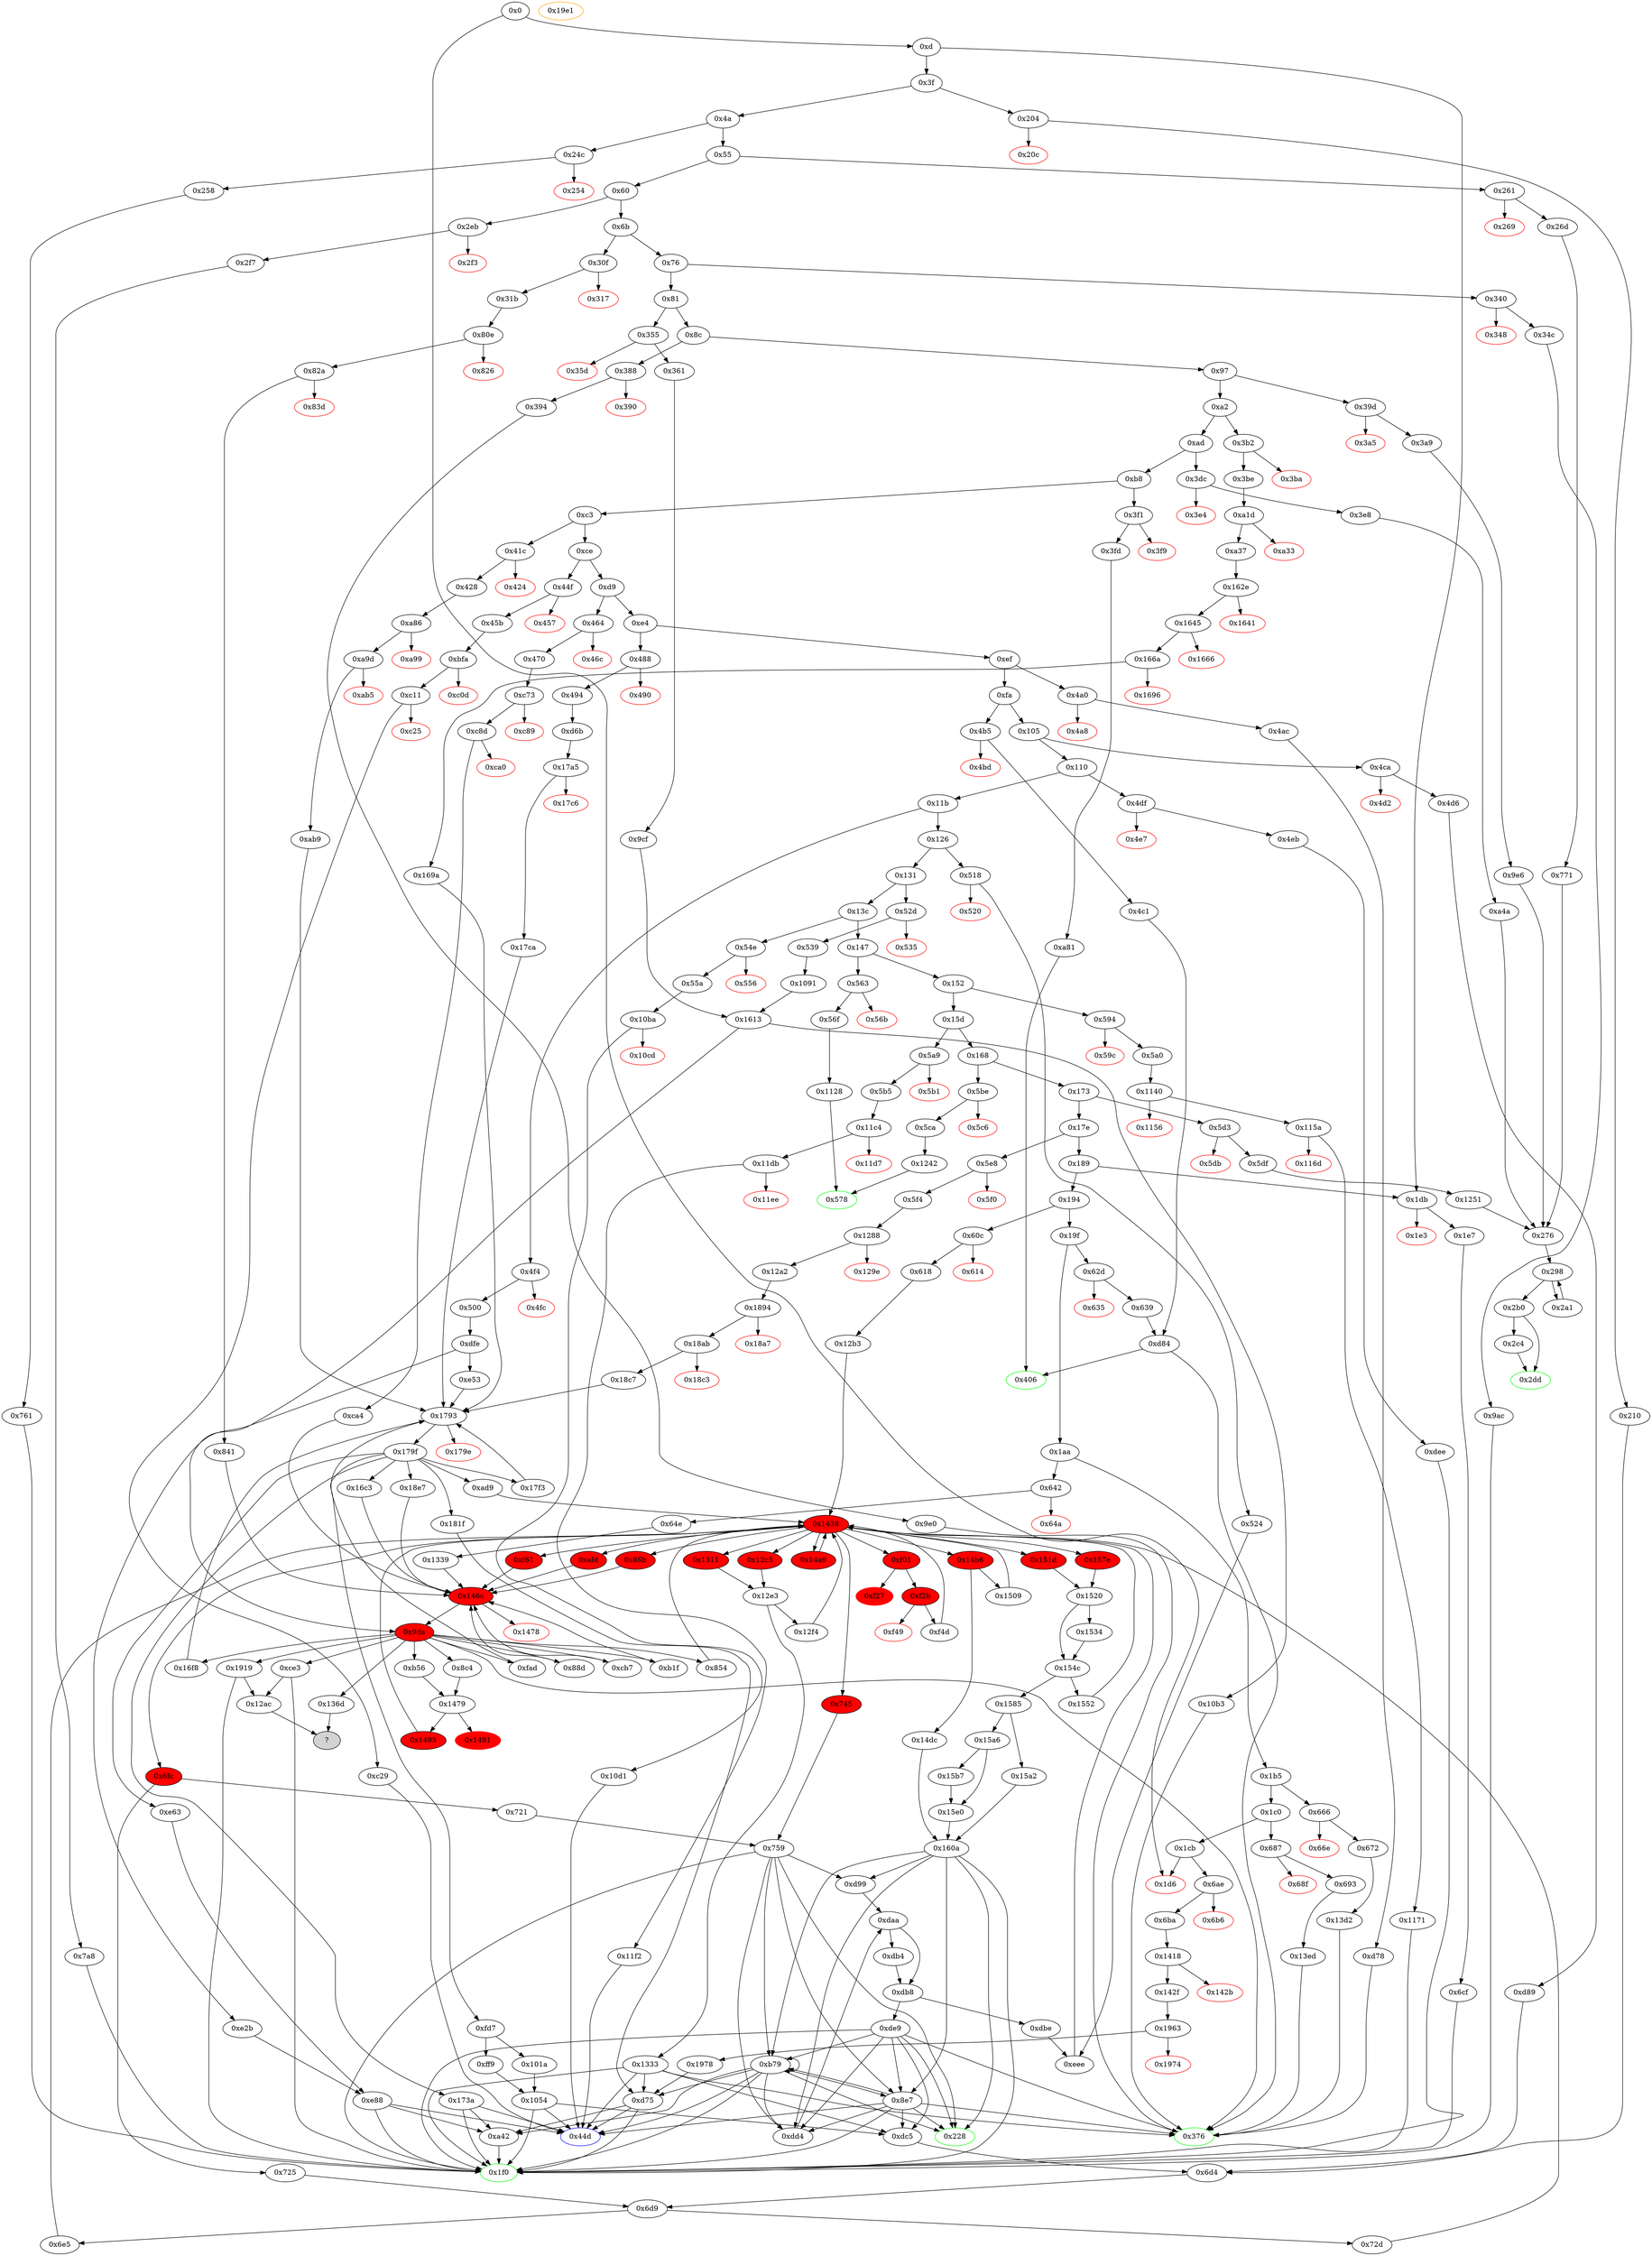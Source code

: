 digraph "" {
"0x666" [fillcolor=white, id="0x666", style=filled, tooltip="Block 0x666\n[0x666:0x66d]\n---\nPredecessors: [0x1b5]\nSuccessors: [0x66e, 0x672]\n---\n0x666 JUMPDEST\n0x667 CALLVALUE\n0x668 DUP1\n0x669 ISZERO\n0x66a PUSH2 0x672\n0x66d JUMPI\n---\n0x666: JUMPDEST \n0x667: V539 = CALLVALUE\n0x669: V540 = ISZERO V539\n0x66a: V541 = 0x672\n0x66d: JUMPI 0x672 V540\n---\nEntry stack: [V11]\nStack pops: 0\nStack additions: [V539]\nExit stack: [V11, V539]\n\nDef sites:\nV11: {0xd.0x34}\n"];
"0x4ca" [fillcolor=white, id="0x4ca", style=filled, tooltip="Block 0x4ca\n[0x4ca:0x4d1]\n---\nPredecessors: [0x105]\nSuccessors: [0x4d2, 0x4d6]\n---\n0x4ca JUMPDEST\n0x4cb CALLVALUE\n0x4cc DUP1\n0x4cd ISZERO\n0x4ce PUSH2 0x4d6\n0x4d1 JUMPI\n---\n0x4ca: JUMPDEST \n0x4cb: V391 = CALLVALUE\n0x4cd: V392 = ISZERO V391\n0x4ce: V393 = 0x4d6\n0x4d1: JUMPI 0x4d6 V392\n---\nEntry stack: [V11]\nStack pops: 0\nStack additions: [V391]\nExit stack: [V11, V391]\n\nDef sites:\nV11: {0xd.0x34}\n"];
"0x15e0" [fillcolor=white, id="0x15e0", style=filled, tooltip="Block 0x15e0\n[0x15e0:0x1609]\n---\nPredecessors: [0x15a6, 0x15b7]\nSuccessors: [0x160a]\n---\n0x15e0 JUMPDEST\n0x15e1 PUSH1 0x0\n0x15e3 DUP5\n0x15e4 DUP2\n0x15e5 MSTORE\n0x15e6 PUSH1 0x3\n0x15e8 PUSH1 0x20\n0x15ea MSTORE\n0x15eb PUSH1 0x40\n0x15ed SWAP1\n0x15ee SHA3\n0x15ef DUP1\n0x15f0 SLOAD\n0x15f1 PUSH8 0xffffffffffffffff\n0x15fa NOT\n0x15fb AND\n0x15fc PUSH8 0xffffffffffffffff\n0x1605 DUP9\n0x1606 AND\n0x1607 OR\n0x1608 SWAP1\n0x1609 SSTORE\n---\n0x15e0: JUMPDEST \n0x15e1: V1627 = 0x0\n0x15e5: M[0x0] = S3\n0x15e6: V1628 = 0x3\n0x15e8: V1629 = 0x20\n0x15ea: M[0x20] = 0x3\n0x15eb: V1630 = 0x40\n0x15ee: V1631 = SHA3 0x0 0x40\n0x15f0: V1632 = S[V1631]\n0x15f1: V1633 = 0xffffffffffffffff\n0x15fa: V1634 = NOT 0xffffffffffffffff\n0x15fb: V1635 = AND 0xffffffffffffffffffffffffffffffffffffffffffffffff0000000000000000 V1632\n0x15fc: V1636 = 0xffffffffffffffff\n0x1606: V1637 = AND S5 0xffffffffffffffff\n0x1607: V1638 = OR V1637 V1635\n0x1609: S[V1631] = V1638\n---\nEntry stack: [S14, 0xdc5, S12, S11, S10, S9, S8, S7, S6, S5, S4, S3, S2, S1, S0]\nStack pops: 6\nStack additions: [S5, S4, S3, S2, S1, S0]\nExit stack: [S14, 0xdc5, S12, S11, S10, S9, S8, S7, S6, S5, S4, S3, S2, S1, S0]\n\nDef sites:\nS14: {}\n0xdc5: {0xdbe.0xdbe}\nS12: {0x1438_0xeee.0x1469, 0x1438_0x12f4.0x1469, 0xeee.0xeef}\nS11: {0x12f4.0x12f8, 0xeee.0xeef}\nS10: {0x1438_0x14a9.0x1469, 0x1438_0x12f4.0x1469, 0xdc5.0xdc8, 0x1438_0xeee.0x1469, 0xeee.0xef2}\nS9: {0xf61.0xf99, 0x12f4.0x12fa, 0xeee.0xef2}\nS8: {0xf61.0xf7c, 0x12f4.0x12f8, 0xd.0x34, 0x8e7_0x14dc.0x9a3, 0x8e7_0x15a2.0x9a3, 0x8e7_0x15e0.0x9a3, 0xeee.0xeef, 0x1438_0x12f4.0x1469, 0x1438_0xeee.0x1469, 0x1438_0x14a9.0x1469}\nS7: {0xd99.0xda5, 0x8c4.0x8de, 0x210.0x212, 0xdc5.0xdca, 0xdd4.0xde0, 0xb56.0xb70}\nS6: {0x210.0x220, 0x12f4.0x12f8, 0x1438_0xeee.0x1469, 0x8e7_0x15a2.0x9a3, 0x8e7_0x14dc.0x9a3, 0xeee.0xeef, 0x8e7_0x15e0.0x9a3, 0x745.0x756, 0x1438_0x12f4.0x1469, 0xdc5.0xdcd}\nS5: {0xdbe.0xdbe, 0x210.0x223, 0x12f4.0x12fa, 0x1438_0xeee.0x1469, 0x1438_0x12f4.0x1469, 0x1438_0x14a9.0x1469, 0xeee.0xef2, 0xf61.0xf99, 0xdc5.0xdce}\nS4: {0x1479.0x147a, 0x6fc.0x717, 0x6d4.0x6d5, 0x1438_0xeee.0x1469, 0x1438_0x12f4.0x1469, 0x1438_0x854.0x1469, 0xeee.0xeef, 0x1438_0x14a9.0x1469, 0x1438_0xf4d.0x1469, 0x1438_0x1509.0x1469, 0x1438_0x72d.0x1469, 0x1438_0x6e5.0x1469, 0x1438_0x1495.0x1469, 0x1438_0x1552.0x1469, 0x1438_0xad9.0x1469}\nS3: {0x6d4.0x6d5, 0xf01.0xf1d, 0x1479.0x147a, 0x12f4.0x12f8, 0x1438_0xeee.0x1469, 0x1438_0x12f4.0x1469, 0x1438_0x854.0x1469, 0xeee.0xeef, 0x1438_0x14a9.0x1469, 0x1438_0xf4d.0x1469, 0x1438_0x1509.0x1469, 0x1438_0x72d.0x1469, 0x1438_0x6e5.0x1469, 0x1438_0x1495.0x1469, 0x1438_0x1552.0x1469, 0x1438_0xad9.0x1469}\nS2: {0x1311.0x132c, 0x1552.0x1570, 0x6d4.0x6d5, 0x12c5.0x12e0, 0x1479.0x147a, 0x14b6.0x14d2, 0x1438_0xeee.0x1469, 0x1438_0x12f4.0x1469, 0x1438_0x14a9.0x1469, 0xeee.0xef2, 0x1438_0x72d.0x1469, 0x1438_0x6e5.0x1469, 0x1438_0xf4d.0x1469, 0x1438_0x854.0x1469, 0x725.0x728, 0x1438_0x1495.0x1469, 0x1438_0x1509.0x1469, 0x1438_0x1552.0x1469}\nS1: {0x1438_0x72d.0x1469, 0x1438_0xad9.0x1469, 0x1438_0x6e5.0x1469, 0x1438_0xeee.0x1469, 0x1438_0x854.0x1469, 0x1438_0xf4d.0x1469, 0x1438_0x12f4.0x1469, 0x1438_0x1495.0x1469, 0x1438_0x14a9.0x1469, 0x1438_0x1509.0x1469, 0x1438_0x1552.0x1469}\nS0: {0xf61.0xf7c, 0x1552.0x1574, 0x6e5.0x6e7, 0x1479.0x147a, 0x12f4.0x12fc, 0x1438_0x1552.0x1469, 0x72d.0x730, 0x1438_0x72d.0x1469, 0xeee.0xef5, 0x1438_0xeee.0x1469, 0x1438_0x6e5.0x1469, 0x1438_0xf4d.0x1469, 0x1438_0x854.0x1469, 0x1438_0x12f4.0x1469, 0x1438_0x1495.0x1469, 0x1438_0x14a9.0x1469, 0x1438_0x1509.0x1469}\n"];
"0x1242" [fillcolor=white, id="0x1242", style=filled, tooltip="Block 0x1242\n[0x1242:0x1250]\n---\nPredecessors: [0x5ca]\nSuccessors: [0x578]\n---\n0x1242 JUMPDEST\n0x1243 PUSH1 0x6\n0x1245 SLOAD\n0x1246 PUSH1 0x1\n0x1248 PUSH1 0xa0\n0x124a PUSH1 0x2\n0x124c EXP\n0x124d SUB\n0x124e AND\n0x124f DUP2\n0x1250 JUMP\n---\n0x1242: JUMPDEST \n0x1243: V1385 = 0x6\n0x1245: V1386 = S[0x6]\n0x1246: V1387 = 0x1\n0x1248: V1388 = 0xa0\n0x124a: V1389 = 0x2\n0x124c: V1390 = EXP 0x2 0xa0\n0x124d: V1391 = SUB 0x10000000000000000000000000000000000000000 0x1\n0x124e: V1392 = AND 0xffffffffffffffffffffffffffffffffffffffff V1386\n0x1250: JUMP 0x578\n---\nEntry stack: [V11, 0x578]\nStack pops: 1\nStack additions: [S0, V1392]\nExit stack: [V11, 0x578, V1392]\n\nDef sites:\nV11: {0xd.0x34}\n0x578: {0x5ca.0x5cc}\n"];
"0x3f" [fillcolor=white, id="0x3f", style=filled, tooltip="Block 0x3f\n[0x3f:0x49]\n---\nPredecessors: [0xd]\nSuccessors: [0x4a, 0x204]\n---\n0x3f DUP1\n0x40 PUSH4 0x2d6f730\n0x45 EQ\n0x46 PUSH2 0x204\n0x49 JUMPI\n---\n0x40: V15 = 0x2d6f730\n0x45: V16 = EQ 0x2d6f730 V11\n0x46: V17 = 0x204\n0x49: JUMPI 0x204 V16\n---\nEntry stack: [V11]\nStack pops: 1\nStack additions: [S0]\nExit stack: [V11]\n\nDef sites:\nV11: {0xd.0x34}\n"];
"0xbfa" [fillcolor=white, id="0xbfa", style=filled, tooltip="Block 0xbfa\n[0xbfa:0xc0c]\n---\nPredecessors: [0x45b]\nSuccessors: [0xc0d, 0xc11]\n---\n0xbfa JUMPDEST\n0xbfb PUSH1 0x6\n0xbfd SLOAD\n0xbfe PUSH1 0x1\n0xc00 PUSH1 0xa0\n0xc02 PUSH1 0x2\n0xc04 EXP\n0xc05 SUB\n0xc06 AND\n0xc07 CALLER\n0xc08 EQ\n0xc09 PUSH2 0xc11\n0xc0c JUMPI\n---\n0xbfa: JUMPDEST \n0xbfb: V939 = 0x6\n0xbfd: V940 = S[0x6]\n0xbfe: V941 = 0x1\n0xc00: V942 = 0xa0\n0xc02: V943 = 0x2\n0xc04: V944 = EXP 0x2 0xa0\n0xc05: V945 = SUB 0x10000000000000000000000000000000000000000 0x1\n0xc06: V946 = AND 0xffffffffffffffffffffffffffffffffffffffff V940\n0xc07: V947 = CALLER\n0xc08: V948 = EQ V947 V946\n0xc09: V949 = 0xc11\n0xc0c: JUMPI 0xc11 V948\n---\nEntry stack: [V11, 0x44d]\nStack pops: 0\nStack additions: []\nExit stack: [V11, 0x44d]\n\nDef sites:\nV11: {0xd.0x34}\n0x44d: {0x45b.0x45d}\n"];
"0x62d" [fillcolor=white, id="0x62d", style=filled, tooltip="Block 0x62d\n[0x62d:0x634]\n---\nPredecessors: [0x19f]\nSuccessors: [0x635, 0x639]\n---\n0x62d JUMPDEST\n0x62e CALLVALUE\n0x62f DUP1\n0x630 ISZERO\n0x631 PUSH2 0x639\n0x634 JUMPI\n---\n0x62d: JUMPDEST \n0x62e: V517 = CALLVALUE\n0x630: V518 = ISZERO V517\n0x631: V519 = 0x639\n0x634: JUMPI 0x639 V518\n---\nEntry stack: [V11]\nStack pops: 0\nStack additions: [V517]\nExit stack: [V11, V517]\n\nDef sites:\nV11: {0xd.0x34}\n"];
"0x26d" [fillcolor=white, id="0x26d", style=filled, tooltip="Block 0x26d\n[0x26d:0x275]\n---\nPredecessors: [0x261]\nSuccessors: [0x771]\n---\n0x26d JUMPDEST\n0x26e POP\n0x26f PUSH2 0x276\n0x272 PUSH2 0x771\n0x275 JUMP\n---\n0x26d: JUMPDEST \n0x26f: V176 = 0x276\n0x272: V177 = 0x771\n0x275: JUMP 0x771\n---\nEntry stack: [V11, V172]\nStack pops: 1\nStack additions: [0x276]\nExit stack: [V11, 0x276]\n\nDef sites:\nV11: {0xd.0x34}\nV172: {0x261.0x262}\n"];
"0x1156" [color=red, fillcolor=white, id="0x1156", style=filled, tooltip="Block 0x1156\n[0x1156:0x1159]\n---\nPredecessors: [0x1140]\nSuccessors: []\n---\n0x1156 PUSH1 0x0\n0x1158 DUP1\n0x1159 REVERT\n---\n0x1156: V1323 = 0x0\n0x1159: REVERT 0x0 0x0\n---\nEntry stack: [V11, 0x1f0, 0x0]\nStack pops: 0\nStack additions: []\nExit stack: [V11, 0x1f0, 0x0]\n\nDef sites:\nV11: {0xd.0x34}\n0x1f0: {0x5a0.0x5a2}\n0x0: {0x1140.0x1144}\n"];
"0x500" [fillcolor=white, id="0x500", style=filled, tooltip="Block 0x500\n[0x500:0x517]\n---\nPredecessors: [0x4f4]\nSuccessors: [0xdfe]\n---\n0x500 JUMPDEST\n0x501 POP\n0x502 PUSH2 0x1f0\n0x505 PUSH1 0x1\n0x507 PUSH1 0xa0\n0x509 PUSH1 0x2\n0x50b EXP\n0x50c SUB\n0x50d PUSH1 0x4\n0x50f CALLDATALOAD\n0x510 AND\n0x511 PUSH1 0x24\n0x513 CALLDATALOAD\n0x514 PUSH2 0xdfe\n0x517 JUMP\n---\n0x500: JUMPDEST \n0x502: V407 = 0x1f0\n0x505: V408 = 0x1\n0x507: V409 = 0xa0\n0x509: V410 = 0x2\n0x50b: V411 = EXP 0x2 0xa0\n0x50c: V412 = SUB 0x10000000000000000000000000000000000000000 0x1\n0x50d: V413 = 0x4\n0x50f: V414 = CALLDATALOAD 0x4\n0x510: V415 = AND V414 0xffffffffffffffffffffffffffffffffffffffff\n0x511: V416 = 0x24\n0x513: V417 = CALLDATALOAD 0x24\n0x514: V418 = 0xdfe\n0x517: JUMP 0xdfe\n---\nEntry stack: [V11, V403]\nStack pops: 1\nStack additions: [0x1f0, V415, V417]\nExit stack: [V11, 0x1f0, V415, V417]\n\nDef sites:\nV11: {0xd.0x34}\nV403: {0x4f4.0x4f5}\n"];
"0x1339" [fillcolor=white, id="0x1339", style=filled, tooltip="Block 0x1339\n[0x1339:0x136c]\n---\nPredecessors: [0x64e]\nSuccessors: [0x146c]\n---\n0x1339 JUMPDEST\n0x133a CALLER\n0x133b PUSH1 0x0\n0x133d SWAP1\n0x133e DUP2\n0x133f MSTORE\n0x1340 PUSH1 0x2\n0x1342 PUSH1 0x20\n0x1344 SWAP1\n0x1345 DUP2\n0x1346 MSTORE\n0x1347 PUSH1 0x40\n0x1349 DUP1\n0x134a DUP4\n0x134b SHA3\n0x134c PUSH1 0x1\n0x134e PUSH1 0xa0\n0x1350 PUSH1 0x2\n0x1352 EXP\n0x1353 SUB\n0x1354 DUP7\n0x1355 AND\n0x1356 DUP5\n0x1357 MSTORE\n0x1358 SWAP1\n0x1359 SWAP2\n0x135a MSTORE\n0x135b DUP2\n0x135c SHA3\n0x135d SLOAD\n0x135e PUSH2 0x136d\n0x1361 SWAP1\n0x1362 DUP4\n0x1363 PUSH4 0xffffffff\n0x1368 PUSH2 0x146c\n0x136b AND\n0x136c JUMP\n---\n0x1339: JUMPDEST \n0x133a: V1451 = CALLER\n0x133b: V1452 = 0x0\n0x133f: M[0x0] = V1451\n0x1340: V1453 = 0x2\n0x1342: V1454 = 0x20\n0x1346: M[0x20] = 0x2\n0x1347: V1455 = 0x40\n0x134b: V1456 = SHA3 0x0 0x40\n0x134c: V1457 = 0x1\n0x134e: V1458 = 0xa0\n0x1350: V1459 = 0x2\n0x1352: V1460 = EXP 0x2 0xa0\n0x1353: V1461 = SUB 0x10000000000000000000000000000000000000000 0x1\n0x1355: V1462 = AND V535 0xffffffffffffffffffffffffffffffffffffffff\n0x1357: M[0x0] = V1462\n0x135a: M[0x20] = V1456\n0x135c: V1463 = SHA3 0x0 0x40\n0x135d: V1464 = S[V1463]\n0x135e: V1465 = 0x136d\n0x1363: V1466 = 0xffffffff\n0x1368: V1467 = 0x146c\n0x136b: V1468 = AND 0x146c 0xffffffff\n0x136c: JUMP 0x146c\n---\nEntry stack: [V11, 0x1f0, V535, V537]\nStack pops: 2\nStack additions: [S1, S0, 0x0, 0x136d, V1464, S0]\nExit stack: [V11, 0x1f0, V535, V537, 0x0, 0x136d, V1464, V537]\n\nDef sites:\nV11: {0xd.0x34}\n0x1f0: {0x64e.0x650}\nV535: {0x64e.0x65e}\nV537: {0x64e.0x661}\n"];
"0x45b" [fillcolor=white, id="0x45b", style=filled, tooltip="Block 0x45b\n[0x45b:0x463]\n---\nPredecessors: [0x44f]\nSuccessors: [0xbfa]\n---\n0x45b JUMPDEST\n0x45c POP\n0x45d PUSH2 0x44d\n0x460 PUSH2 0xbfa\n0x463 JUMP\n---\n0x45b: JUMPDEST \n0x45d: V353 = 0x44d\n0x460: V354 = 0xbfa\n0x463: JUMP 0xbfa\n---\nEntry stack: [V11, V349]\nStack pops: 1\nStack additions: [0x44d]\nExit stack: [V11, 0x44d]\n\nDef sites:\nV11: {0xd.0x34}\nV349: {0x44f.0x450}\n"];
"0x4e7" [color=red, fillcolor=white, id="0x4e7", style=filled, tooltip="Block 0x4e7\n[0x4e7:0x4ea]\n---\nPredecessors: [0x4df]\nSuccessors: []\n---\n0x4e7 PUSH1 0x0\n0x4e9 DUP1\n0x4ea REVERT\n---\n0x4e7: V400 = 0x0\n0x4ea: REVERT 0x0 0x0\n---\nEntry stack: [V11, V397]\nStack pops: 0\nStack additions: []\nExit stack: [V11, V397]\n\nDef sites:\nV11: {0xd.0x34}\nV397: {0x4df.0x4e0}\n"];
"0x4d2" [color=red, fillcolor=white, id="0x4d2", style=filled, tooltip="Block 0x4d2\n[0x4d2:0x4d5]\n---\nPredecessors: [0x4ca]\nSuccessors: []\n---\n0x4d2 PUSH1 0x0\n0x4d4 DUP1\n0x4d5 REVERT\n---\n0x4d2: V394 = 0x0\n0x4d5: REVERT 0x0 0x0\n---\nEntry stack: [V11, V391]\nStack pops: 0\nStack additions: []\nExit stack: [V11, V391]\n\nDef sites:\nV11: {0xd.0x34}\nV391: {0x4ca.0x4cb}\n"];
"0x116d" [color=red, fillcolor=white, id="0x116d", style=filled, tooltip="Block 0x116d\n[0x116d:0x1170]\n---\nPredecessors: [0x115a]\nSuccessors: []\n---\n0x116d PUSH1 0x0\n0x116f DUP1\n0x1170 REVERT\n---\n0x116d: V1334 = 0x0\n0x1170: REVERT 0x0 0x0\n---\nEntry stack: [V11, 0x1f0, 0x0]\nStack pops: 0\nStack additions: []\nExit stack: [V11, 0x1f0, 0x0]\n\nDef sites:\nV11: {0xd.0x34}\n0x1f0: {0x5a0.0x5a2}\n0x0: {0x1140.0x1144}\n"];
"0x19f" [fillcolor=white, id="0x19f", style=filled, tooltip="Block 0x19f\n[0x19f:0x1a9]\n---\nPredecessors: [0x194]\nSuccessors: [0x1aa, 0x62d]\n---\n0x19f DUP1\n0x1a0 PUSH4 0xcf3b1967\n0x1a5 EQ\n0x1a6 PUSH2 0x62d\n0x1a9 JUMPI\n---\n0x1a0: V111 = 0xcf3b1967\n0x1a5: V112 = EQ 0xcf3b1967 V11\n0x1a6: V113 = 0x62d\n0x1a9: JUMPI 0x62d V112\n---\nEntry stack: [V11]\nStack pops: 1\nStack additions: [S0]\nExit stack: [V11]\n\nDef sites:\nV11: {0xd.0x34}\n"];
"0xc3" [fillcolor=white, id="0xc3", style=filled, tooltip="Block 0xc3\n[0xc3:0xcd]\n---\nPredecessors: [0xb8]\nSuccessors: [0xce, 0x41c]\n---\n0xc3 DUP1\n0xc4 PUSH4 0x3be1e952\n0xc9 EQ\n0xca PUSH2 0x41c\n0xcd JUMPI\n---\n0xc4: V51 = 0x3be1e952\n0xc9: V52 = EQ 0x3be1e952 V11\n0xca: V53 = 0x41c\n0xcd: JUMPI 0x41c V52\n---\nEntry stack: [V11]\nStack pops: 1\nStack additions: [S0]\nExit stack: [V11]\n\nDef sites:\nV11: {0xd.0x34}\n"];
"0xfa" [fillcolor=white, id="0xfa", style=filled, tooltip="Block 0xfa\n[0xfa:0x104]\n---\nPredecessors: [0xef]\nSuccessors: [0x105, 0x4b5]\n---\n0xfa DUP1\n0xfb PUSH4 0x5b7f415c\n0x100 EQ\n0x101 PUSH2 0x4b5\n0x104 JUMPI\n---\n0xfb: V66 = 0x5b7f415c\n0x100: V67 = EQ 0x5b7f415c V11\n0x101: V68 = 0x4b5\n0x104: JUMPI 0x4b5 V67\n---\nEntry stack: [V11]\nStack pops: 1\nStack additions: [S0]\nExit stack: [V11]\n\nDef sites:\nV11: {0xd.0x34}\n"];
"0x1919" [fillcolor=white, id="0x1919", style=filled, tooltip="Block 0x1919\n[0x1919:0x1962]\n---\nPredecessors: [0x9da]\nSuccessors: [0x1f0, 0x12ac]\n---\n0x1919 JUMPDEST\n0x191a PUSH1 0x1\n0x191c PUSH1 0xa0\n0x191e PUSH1 0x2\n0x1920 EXP\n0x1921 SUB\n0x1922 DUP5\n0x1923 AND\n0x1924 PUSH1 0x0\n0x1926 DUP2\n0x1927 DUP2\n0x1928 MSTORE\n0x1929 PUSH1 0x20\n0x192b DUP2\n0x192c DUP2\n0x192d MSTORE\n0x192e PUSH1 0x40\n0x1930 SWAP2\n0x1931 DUP3\n0x1932 SWAP1\n0x1933 SHA3\n0x1934 SWAP4\n0x1935 SWAP1\n0x1936 SWAP4\n0x1937 SSTORE\n0x1938 DUP1\n0x1939 MLOAD\n0x193a DUP6\n0x193b DUP2\n0x193c MSTORE\n0x193d SWAP1\n0x193e MLOAD\n0x193f SWAP2\n0x1940 SWAP3\n0x1941 CALLER\n0x1942 SWAP3\n0x1943 PUSH1 0x0\n0x1945 DUP1\n0x1946 MLOAD\n0x1947 PUSH1 0x20\n0x1949 PUSH2 0x19e2\n0x194c DUP4\n0x194d CODECOPY\n0x194e DUP2\n0x194f MLOAD\n0x1950 SWAP2\n0x1951 MSTORE\n0x1952 SWAP3\n0x1953 DUP2\n0x1954 SWAP1\n0x1955 SUB\n0x1956 SWAP1\n0x1957 SWAP2\n0x1958 ADD\n0x1959 SWAP1\n0x195a LOG3\n0x195b POP\n0x195c PUSH1 0x1\n0x195e SWAP3\n0x195f SWAP2\n0x1960 POP\n0x1961 POP\n0x1962 JUMP\n---\n0x1919: JUMPDEST \n0x191a: V1901 = 0x1\n0x191c: V1902 = 0xa0\n0x191e: V1903 = 0x2\n0x1920: V1904 = EXP 0x2 0xa0\n0x1921: V1905 = SUB 0x10000000000000000000000000000000000000000 0x1\n0x1923: V1906 = AND S3 0xffffffffffffffffffffffffffffffffffffffff\n0x1924: V1907 = 0x0\n0x1928: M[0x0] = V1906\n0x1929: V1908 = 0x20\n0x192d: M[0x20] = 0x0\n0x192e: V1909 = 0x40\n0x1933: V1910 = SHA3 0x0 0x40\n0x1937: S[V1910] = S0\n0x1939: V1911 = M[0x40]\n0x193c: M[V1911] = S2\n0x193e: V1912 = M[0x40]\n0x1941: V1913 = CALLER\n0x1943: V1914 = 0x0\n0x1946: V1915 = M[0x0]\n0x1947: V1916 = 0x20\n0x1949: V1917 = 0x19e2\n0x194d: CODECOPY 0x0 0x19e2 0x20\n0x194f: V1918 = M[0x0]\n0x1951: M[0x0] = V1915\n0x1955: V1919 = SUB V1911 V1912\n0x1958: V1920 = ADD 0x20 V1919\n0x195a: LOG V1912 V1920 V1918 V1913 V1906\n0x195c: V1921 = 0x1\n0x1962: JUMP S4\n---\nEntry stack: [S19, S18, S17, S16, S15, S14, S13, S12, S11, S10, S9, S8, S7, S6, S5, S4, S3, S2, S1, S0]\nStack pops: 5\nStack additions: [0x1]\nExit stack: [S19, S18, S17, S16, S15, S14, S13, S12, S11, S10, S9, S8, S7, S6, S5, 0x1]\n\nDef sites:\nS19: {0x1438_0x12f4.0x1469, 0x1438_0xeee.0x1469, 0xdc5.0xdc8, 0xeee.0xef2}\nS18: {0xf61.0xf99, 0x12f4.0x12fa, 0xeee.0xef2}\nS17: {0xdbe.0xdbe, 0x12f4.0x12f8, 0xd.0x34, 0x8e7_0x14dc.0x9a3, 0x8e7_0x15a2.0x9a3, 0x8e7_0x15e0.0x9a3, 0xf61.0xf7c, 0xeee.0xeef, 0x1438_0xeee.0x1469, 0x1438_0x12f4.0x1469}\nS16: {0xd99.0xda5, 0x8c4.0x8de, 0xeee.0xeef, 0x210.0x212, 0xdc5.0xdca, 0xdd4.0xde0, 0xb56.0xb70}\nS15: {0xdc5.0xdcd, 0x210.0x220, 0x12f4.0x12f8, 0x8e7_0x15a2.0x9a3, 0x8e7_0x14dc.0x9a3, 0xeee.0xeef, 0x8e7_0x15e0.0x9a3, 0x745.0x756}\nS14: {0xdbe.0xdbe, 0x210.0x223, 0x12f4.0x12fa, 0x1438_0x12f4.0x1469, 0x1438_0xeee.0x1469, 0xeee.0xef2, 0xf61.0xf99, 0xdc5.0xdce}\nS13: {0x6d4.0x6d5, 0x1479.0x147a, 0x1438_0x1495.0x1469, 0x1438_0x1552.0x1469, 0x6fc.0x717, 0x12f4.0x12fa, 0x1438_0x12f4.0x1469, 0x1438_0xeee.0x1469, 0xeee.0xeef, 0xeee.0xef2, 0xf61.0xf99, 0x1438_0x854.0x1469, 0x1438_0x14a9.0x1469, 0x1438_0xf4d.0x1469, 0x1438_0x1509.0x1469, 0x1438_0x72d.0x1469, 0x1438_0xad9.0x1469, 0x1438_0x6e5.0x1469}\nS12: {0x6d4.0x6d5, 0xd.0x34, 0xf01.0xf1d, 0x1479.0x147a, 0xdbe.0xdbe, 0x12f4.0x12f8, 0x1438_0x12f4.0x1469, 0x1438_0xeee.0x1469, 0x1438_0x854.0x1469, 0xeee.0xeef, 0xf61.0xf7c, 0x1438_0x14a9.0x1469, 0x1438_0xf4d.0x1469, 0x1438_0x1509.0x1469, 0x1438_0x72d.0x1469, 0x1438_0x6e5.0x1469, 0x1438_0x1495.0x1469, 0x1438_0x1552.0x1469}\nS11: {0x1311.0x132c, 0x1552.0x1570, 0x6d4.0x6d5, 0xd.0x34, 0xdc5.0xdc8, 0x12c5.0x12e0, 0x1479.0x147a, 0xeee.0xeef, 0x1438_0xad9.0x1469, 0x14b6.0x14d2, 0x1438_0x12f4.0x1469, 0x1438_0x14a9.0x1469, 0x1438_0xeee.0x1469, 0xeee.0xef2, 0x1438_0x72d.0x1469, 0x1438_0x6e5.0x1469, 0x1438_0xf4d.0x1469, 0x1438_0x854.0x1469, 0x725.0x728, 0x1438_0x1495.0x1469, 0x1438_0x1509.0x1469, 0x1438_0x1552.0x1469}\nS10: {0x1479.0x147a, 0xdbe.0xdbe, 0x3be.0x3c0, 0x210.0x220, 0x12f4.0x12f8, 0x12f4.0x12fa, 0x72d.0x72e, 0x1438_0x12f4.0x1469, 0xeee.0xeef, 0xeee.0xef2, 0xf61.0xf99, 0x1438_0xeee.0x1469, 0x6e5.0x6e5}\nS9: {0x8e7_0x15e0.0x9a3, 0x8e7_0x15a2.0x9a3, 0x8e7_0x14dc.0x9a3, 0x6d4.0x6d5, 0xd.0x34, 0xf01.0xf1d, 0xdc5.0xdc8, 0x1479.0x147a, 0x1438_0x854.0x1469, 0x1438_0x72d.0x1469, 0x3be.0x3cf, 0x12f4.0x12f8, 0x1438_0x1552.0x1469, 0x1438_0xf4d.0x1469, 0x1438_0x1509.0x1469, 0x1438_0x6e5.0x1469, 0xf61.0xf7c, 0x1438_0x1495.0x1469, 0x1438_0xad9.0x1469, 0xeee.0xef2, 0x1438_0xeee.0x1469, 0x1438_0x12f4.0x1469, 0xeee.0xeef, 0x1438_0x14a9.0x1469}\nS8: {0xd99.0xda5, 0x3be.0x3d4, 0x210.0x212, 0xdd4.0xde0, 0x5f4.0x5f6, 0xb56.0xb70, 0xdc5.0xdca, 0x8c4.0x8de}\nS7: {0x8e7_0x15a2.0x9a3, 0x8e7_0x14dc.0x9a3, 0x8e7_0x15e0.0x9a3, 0x210.0x220, 0x6d4.0x6d5, 0xd.0x34, 0xf01.0xf1d, 0x745.0x756, 0xdc5.0xdcd, 0x1479.0x147a, 0x1438_0x1552.0x1469, 0x6fc.0x717, 0x3be.0x3d7, 0x12f4.0x12f8, 0x5f4.0x604, 0x1438_0xad9.0x1469, 0x1438_0xeee.0x1469, 0x1438_0x14a9.0x1469, 0x1438_0x12f4.0x1469, 0xf61.0xf7c, 0x1438_0x854.0x1469, 0x1438_0xf4d.0x1469, 0x1438_0x1509.0x1469, 0x1438_0x72d.0x1469, 0x1438_0x6e5.0x1469, 0xeee.0xeef, 0x1438_0x1495.0x1469}\nS6: {0x618.0x61a, 0x31b.0x31d, 0xa1d.0xa21, 0xf61.0xf99, 0x1311.0x132c, 0x210.0x223, 0x1552.0x1570, 0x6d4.0x6d5, 0xd.0x34, 0xdc5.0xdce, 0x12c5.0x12e0, 0x725.0x728, 0x1479.0x147a, 0x72d.0x72e, 0x1438_0x6e5.0x1469, 0xdbe.0xdbe, 0x12f4.0x12fa, 0x5f4.0x607, 0x14b6.0x14d2, 0x1438_0xeee.0x1469, 0x1438_0x12f4.0x1469, 0x1438_0x14a9.0x1469, 0x1438_0x1509.0x1469, 0x1438_0x1495.0x1469, 0x1438_0x1552.0x1469, 0x1438_0x854.0x1469, 0x1438_0xad9.0x1469, 0x6e5.0x6e5, 0xeee.0xef2, 0x1438_0xf4d.0x1469, 0x1438_0x72d.0x1469}\nS5: {0x618.0x628, 0x31b.0x32b, 0x6d4.0x6d5, 0x494.0x496, 0x1288.0x128c, 0xd.0x34, 0x500.0x502, 0x1479.0x147a, 0x6fc.0x717, 0xa37.0xa38, 0x428.0x42a, 0x1438_0xeee.0x1469, 0x1438_0x12f4.0x1469, 0x1438_0x14a9.0x1469, 0xeee.0xeef, 0x1438_0x72d.0x1469, 0x1438_0x6e5.0x1469, 0x1438_0xf4d.0x1469, 0x1438_0x854.0x1469, 0x1438_0x1495.0x1469, 0x1438_0x1509.0x1469, 0x1438_0x1552.0x1469, 0x1438_0xad9.0x1469}\nS4: {0x31b.0x32e, 0x6d4.0x6d5, 0x494.0x49b, 0x64e.0x650, 0xf01.0xf1d, 0x500.0x510, 0x1479.0x147a, 0x3be.0x3cf, 0x470.0x472, 0x12b3.0x12b4, 0x12a2.0x12a3, 0x12f4.0x12f8, 0x428.0x438, 0x1438_0xeee.0x1469, 0x1438_0x12f4.0x1469, 0x1438_0x854.0x1469, 0xeee.0xeef, 0x1438_0x14a9.0x1469, 0x1438_0xf4d.0x1469, 0x1438_0x1509.0x1469, 0x1438_0x72d.0x1469, 0x1438_0x6e5.0x1469, 0x1438_0x1495.0x1469, 0x1438_0x1552.0x1469, 0x1438_0xad9.0x1469}\nS3: {0x31b.0x33b, 0x1311.0x132c, 0x1552.0x1570, 0x6d4.0x6d5, 0x64e.0x65e, 0x500.0x513, 0x12c5.0x12e0, 0x725.0x728, 0x1479.0x147a, 0x1438_0x854.0x1469, 0x3be.0x3d4, 0x470.0x480, 0x12b3.0x12b4, 0x5f4.0x604, 0x14b6.0x14d2, 0x428.0x43b, 0xd6b.0xd6c, 0x1438_0x12b3.0x1469, 0x1438_0x1495.0x1469, 0x1438_0x1509.0x1469, 0x1438_0x1552.0x1469, 0x1438_0xeee.0x1469, 0x1438_0x12f4.0x1469, 0x1438_0x14a9.0x1469, 0xeee.0xef2, 0x1438_0x72d.0x1469, 0x1438_0xad9.0x1469, 0x1438_0xf4d.0x1469, 0x1438_0x6e5.0x1469}\nS2: {0xf61.0xf99, 0xd.0x34, 0x64e.0x661, 0x80e.0x812, 0x1479.0x147a, 0x72d.0x72e, 0x1438_0x1509.0x1469, 0xdfe.0xe00, 0x3be.0x3d7, 0x470.0x483, 0x12b3.0x12b7, 0x12f4.0x12fa, 0x5f4.0x607, 0x428.0x448, 0xd6b.0xd6f, 0x1438_0xeee.0x1469, 0x1438_0x72d.0x1469, 0x1438_0xad9.0x1469, 0x1438_0x6e5.0x1469, 0xeee.0xef2, 0x1438_0x854.0x1469, 0x1438_0xf4d.0x1469, 0x1438_0x1495.0x1469, 0x6e5.0x6e5, 0x1438_0x1552.0x1469, 0x1438_0x12f4.0x1469, 0x1438_0x14a9.0x1469}\nS1: {0xf61.0xf7c, 0x162e.0x162f, 0x494.0x49b, 0x1894.0x1895, 0xd.0x34, 0x80e.0x812, 0xa86.0xa87, 0x539.0x53b, 0x1339.0x133b, 0xdfe.0xe22, 0xc73.0xc77, 0x1438_0x1552.0x1469, 0x1438_0x72d.0x1469, 0x1438_0xad9.0x1469, 0x1438_0x6e5.0x1469, 0x1438_0xeee.0x1469, 0x1438_0x854.0x1469, 0x1438_0xf4d.0x1469, 0x1438_0x12b3.0x1469, 0x1438_0x12f4.0x1469, 0x1438_0x1495.0x1469, 0x1438_0x14a9.0x1469, 0x1438_0x1509.0x1469}\nS0: {0x1613_0x9cf.0x162b, 0x1613_0x1091.0x162b, 0x146c.0x146f}\n"];
"0x142f" [fillcolor=white, id="0x142f", style=filled, tooltip="Block 0x142f\n[0x142f:0x1437]\n---\nPredecessors: [0x1418]\nSuccessors: [0x1963]\n---\n0x142f JUMPDEST\n0x1430 PUSH2 0xd75\n0x1433 DUP2\n0x1434 PUSH2 0x1963\n0x1437 JUMP\n---\n0x142f: JUMPDEST \n0x1430: V1526 = 0xd75\n0x1434: V1527 = 0x1963\n0x1437: JUMP 0x1963\n---\nEntry stack: [V11, 0x44d, V582]\nStack pops: 1\nStack additions: [S0, 0xd75, S0]\nExit stack: [V11, 0x44d, V582, 0xd75, V582]\n\nDef sites:\nV11: {0xd.0x34}\n0x44d: {0x6ba.0x6bc}\nV582: {0x6ba.0x6ca}\n"];
"0x5c6" [color=red, fillcolor=white, id="0x5c6", style=filled, tooltip="Block 0x5c6\n[0x5c6:0x5c9]\n---\nPredecessors: [0x5be]\nSuccessors: []\n---\n0x5c6 PUSH1 0x0\n0x5c8 DUP1\n0x5c9 REVERT\n---\n0x5c6: V478 = 0x0\n0x5c9: REVERT 0x0 0x0\n---\nEntry stack: [V11, V475]\nStack pops: 0\nStack additions: []\nExit stack: [V11, V475]\n\nDef sites:\nV11: {0xd.0x34}\nV475: {0x5be.0x5bf}\n"];
"0x5a9" [fillcolor=white, id="0x5a9", style=filled, tooltip="Block 0x5a9\n[0x5a9:0x5b0]\n---\nPredecessors: [0x15d]\nSuccessors: [0x5b1, 0x5b5]\n---\n0x5a9 JUMPDEST\n0x5aa CALLVALUE\n0x5ab DUP1\n0x5ac ISZERO\n0x5ad PUSH2 0x5b5\n0x5b0 JUMPI\n---\n0x5a9: JUMPDEST \n0x5aa: V469 = CALLVALUE\n0x5ac: V470 = ISZERO V469\n0x5ad: V471 = 0x5b5\n0x5b0: JUMPI 0x5b5 V470\n---\nEntry stack: [V11]\nStack pops: 0\nStack additions: [V469]\nExit stack: [V11, V469]\n\nDef sites:\nV11: {0xd.0x34}\n"];
"0x14a9" [fillcolor=red, id="0x14a9", style=filled, tooltip="Block 0x14a9\n[0x14a9:0x14b5]\n---\nPredecessors: [0x1438]\nSuccessors: [0x1438]\n---\n0x14a9 JUMPDEST\n0x14aa SWAP5\n0x14ab POP\n0x14ac PUSH2 0x14b6\n0x14af DUP8\n0x14b0 PUSH1 0x0\n0x14b2 PUSH2 0x1438\n0x14b5 JUMP\n---\n0x14a9: JUMPDEST \n0x14ac: V1548 = 0x14b6\n0x14b0: V1549 = 0x0\n0x14b2: V1550 = 0x1438\n0x14b5: JUMP 0x1438\n---\nEntry stack: [0xdc5, 0x0, S20, S19, S18, S17, S16, S15, S14, S13, S12, S11, S10, S9, S8, S7, S6, S5, S4, S3, S2, S1, V1532]\nStack pops: 8\nStack additions: [S7, S6, S0, S4, S3, S2, S1, 0x14b6, S7, 0x0]\nExit stack: [S21, S20, S19, S18, S17, S16, S15, S14, S13, S12, S11, S10, S9, S8, S7, S6, S0, S4, S3, S2, S1, 0x14b6, S7, 0x0]\n\nDef sites:\n0xdc5: {0xdbe.0xdbe}\n0x0: {0xeee.0xeef}\nS20: {0x12f4.0x12f8, 0xeee.0xeef}\nS19: {0x1438_0xeee.0x1469, 0x1438_0x12f4.0x1469, 0xdc5.0xdc8, 0xeee.0xef2}\nS18: {0xf61.0xf99, 0x12f4.0x12fa, 0xeee.0xef2}\nS17: {0xdbe.0xdbe, 0x12f4.0x12f8, 0xd.0x34, 0x8e7_0x14dc.0x9a3, 0x8e7_0x15a2.0x9a3, 0x8e7_0x15e0.0x9a3, 0xf61.0xf7c, 0xeee.0xeef, 0x1438_0xeee.0x1469, 0x1438_0x12f4.0x1469}\nS16: {0xd99.0xda5, 0x8c4.0x8de, 0xeee.0xeef, 0x210.0x212, 0xdc5.0xdca, 0xdd4.0xde0, 0xb56.0xb70}\nS15: {0xdc5.0xdcd, 0x210.0x220, 0x12f4.0x12f8, 0x8e7_0x15a2.0x9a3, 0x8e7_0x14dc.0x9a3, 0xeee.0xeef, 0x8e7_0x15e0.0x9a3, 0x745.0x756}\nS14: {0xdbe.0xdbe, 0x210.0x223, 0x12f4.0x12fa, 0x1438_0x12f4.0x1469, 0x1438_0xeee.0x1469, 0xeee.0xef2, 0xf61.0xf99, 0xdc5.0xdce}\nS13: {0x6d4.0x6d5, 0x1479.0x147a, 0x1438_0x1495.0x1469, 0x1438_0x1552.0x1469, 0x6fc.0x717, 0x12f4.0x12fa, 0x1438_0x12f4.0x1469, 0x1438_0xeee.0x1469, 0xeee.0xeef, 0xeee.0xef2, 0xf61.0xf99, 0x1438_0x854.0x1469, 0x1438_0x14a9.0x1469, 0x1438_0xf4d.0x1469, 0x1438_0x1509.0x1469, 0x1438_0x72d.0x1469, 0x1438_0xad9.0x1469, 0x1438_0x6e5.0x1469}\nS12: {0x6d4.0x6d5, 0xd.0x34, 0xf01.0xf1d, 0x1479.0x147a, 0xdbe.0xdbe, 0x12f4.0x12f8, 0x1438_0x12f4.0x1469, 0x1438_0xeee.0x1469, 0x1438_0x854.0x1469, 0xeee.0xeef, 0xf61.0xf7c, 0x1438_0x14a9.0x1469, 0x1438_0xf4d.0x1469, 0x1438_0x1509.0x1469, 0x1438_0x72d.0x1469, 0x1438_0x6e5.0x1469, 0x1438_0x1495.0x1469, 0x1438_0x1552.0x1469}\nS11: {0x1311.0x132c, 0x1552.0x1570, 0x6d4.0x6d5, 0xd.0x34, 0xdc5.0xdc8, 0x12c5.0x12e0, 0x725.0x728, 0x1479.0x147a, 0x1438_0x1509.0x1469, 0x14b6.0x14d2, 0x1438_0xad9.0x1469, 0x1438_0x12f4.0x1469, 0x1438_0x14a9.0x1469, 0xeee.0xeef, 0x1438_0xeee.0x1469, 0xeee.0xef2, 0x1438_0x72d.0x1469, 0x1438_0x6e5.0x1469, 0x1438_0xf4d.0x1469, 0x1438_0x854.0x1469, 0x1438_0x1552.0x1469, 0x1438_0x1495.0x1469}\nS10: {0x1479.0x147a, 0x3be.0x3c0, 0xdbe.0xdbe, 0x210.0x220, 0x12f4.0x12f8, 0x12f4.0x12fa, 0x72d.0x72e, 0x1438_0x12f4.0x1469, 0xeee.0xeef, 0xeee.0xef2, 0xf61.0xf99, 0x1438_0xeee.0x1469, 0x6e5.0x6e5}\nS9: {0x8e7_0x15e0.0x9a3, 0x8e7_0x15a2.0x9a3, 0x8e7_0x14dc.0x9a3, 0x6d4.0x6d5, 0xd.0x34, 0xf01.0xf1d, 0xdc5.0xdc8, 0x1479.0x147a, 0x1438_0xf4d.0x1469, 0x1438_0x1509.0x1469, 0x3be.0x3cf, 0x12f4.0x12f8, 0x1438_0x6e5.0x1469, 0x1438_0x1495.0x1469, 0x1438_0xad9.0x1469, 0xeee.0xef2, 0xf61.0xf7c, 0x1438_0xeee.0x1469, 0x1438_0x12f4.0x1469, 0x1438_0x854.0x1469, 0xeee.0xeef, 0x1438_0x14a9.0x1469, 0x1438_0x1552.0x1469, 0x1438_0x72d.0x1469}\nS8: {0xd99.0xda5, 0x3be.0x3d4, 0x210.0x212, 0xdd4.0xde0, 0x5f4.0x5f6, 0xb56.0xb70, 0xdc5.0xdca, 0x8c4.0x8de}\nS7: {0x8e7_0x14dc.0x9a3, 0xf61.0xf7c, 0x8e7_0x15e0.0x9a3, 0x210.0x220, 0x6d4.0x6d5, 0xd.0x34, 0xf01.0xf1d, 0x745.0x756, 0xdc5.0xdcd, 0x1479.0x147a, 0x1438_0xad9.0x1469, 0x6fc.0x717, 0x3be.0x3d7, 0x12f4.0x12f8, 0x5f4.0x604, 0x1438_0x6e5.0x1469, 0x1438_0x1495.0x1469, 0x1438_0x1552.0x1469, 0x1438_0xeee.0x1469, 0xeee.0xeef, 0x1438_0x12f4.0x1469, 0x1438_0x854.0x1469, 0x1438_0x14a9.0x1469, 0x1438_0xf4d.0x1469, 0x1438_0x72d.0x1469, 0x8e7_0x15a2.0x9a3, 0x1438_0x1509.0x1469}\nS6: {0x618.0x61a, 0x31b.0x31d, 0xa1d.0xa21, 0xf61.0xf99, 0x1311.0x132c, 0x210.0x223, 0x1552.0x1570, 0x6d4.0x6d5, 0xd.0x34, 0xdc5.0xdce, 0x12c5.0x12e0, 0x725.0x728, 0x1479.0x147a, 0x72d.0x72e, 0x1438_0x854.0x1469, 0xdbe.0xdbe, 0x12f4.0x12fa, 0x5f4.0x607, 0x14b6.0x14d2, 0x1438_0x1509.0x1469, 0x1438_0x72d.0x1469, 0x1438_0xeee.0x1469, 0x1438_0x12f4.0x1469, 0x1438_0x14a9.0x1469, 0xeee.0xef2, 0x1438_0x6e5.0x1469, 0x1438_0xf4d.0x1469, 0x6e5.0x6e5, 0x1438_0xad9.0x1469, 0x1438_0x1552.0x1469, 0x1438_0x1495.0x1469}\nS5: {0x618.0x628, 0x31b.0x32b, 0x6d4.0x6d5, 0x494.0x496, 0x1288.0x128c, 0xd.0x34, 0x500.0x502, 0x1479.0x147a, 0x1438_0x12b3.0x1469, 0x6fc.0x717, 0xa37.0xa38, 0x428.0x42a, 0x1438_0xeee.0x1469, 0x1438_0x12f4.0x1469, 0x1438_0x14a9.0x1469, 0xeee.0xeef, 0x1438_0x72d.0x1469, 0x1438_0x6e5.0x1469, 0x1438_0xf4d.0x1469, 0x1438_0x854.0x1469, 0x1438_0x1495.0x1469, 0x1438_0x1509.0x1469, 0x1438_0x1552.0x1469, 0x1438_0xad9.0x1469}\nS4: {0x31b.0x32e, 0x6d4.0x6d5, 0x494.0x49b, 0xf01.0xf1d, 0x500.0x510, 0x1479.0x147a, 0x3be.0x3cf, 0x470.0x472, 0x12b3.0x12b4, 0x12a2.0x12a3, 0x12f4.0x12f8, 0x428.0x438, 0x1438_0xeee.0x1469, 0x1438_0x12f4.0x1469, 0x1438_0x854.0x1469, 0xeee.0xeef, 0x1438_0x14a9.0x1469, 0x1438_0xf4d.0x1469, 0x1438_0x1509.0x1469, 0x1438_0x72d.0x1469, 0x1438_0x6e5.0x1469, 0x1438_0x1495.0x1469, 0x1438_0x1552.0x1469, 0x1438_0xad9.0x1469}\nS3: {0x31b.0x33b, 0x1311.0x132c, 0x1552.0x1570, 0x6d4.0x6d5, 0x500.0x513, 0x12c5.0x12e0, 0x725.0x728, 0x1479.0x147a, 0x3be.0x3d4, 0x470.0x480, 0x12b3.0x12b4, 0x5f4.0x604, 0x14b6.0x14d2, 0x428.0x43b, 0xd6b.0xd6c, 0x1438_0x1495.0x1469, 0x1438_0x1509.0x1469, 0x1438_0x1552.0x1469, 0x1438_0xeee.0x1469, 0x1438_0x12f4.0x1469, 0x1438_0x14a9.0x1469, 0xeee.0xef2, 0x1438_0x72d.0x1469, 0x1438_0xad9.0x1469, 0x1438_0x6e5.0x1469, 0x1438_0x854.0x1469, 0x1438_0xf4d.0x1469}\nS2: {0xf61.0xf99, 0xd.0x34, 0x80e.0x812, 0x1479.0x147a, 0x72d.0x72e, 0x1438_0x1552.0x1469, 0xdfe.0xe00, 0x3be.0x3d7, 0x470.0x483, 0x12b3.0x12b7, 0x12f4.0x12fa, 0x5f4.0x607, 0x428.0x448, 0xd6b.0xd6f, 0x1438_0xeee.0x1469, 0x1438_0xad9.0x1469, 0x1438_0x6e5.0x1469, 0x1438_0x854.0x1469, 0xeee.0xef2, 0x1438_0xf4d.0x1469, 0x1438_0x1495.0x1469, 0x1438_0x14a9.0x1469, 0x6e5.0x6e5, 0x1438_0x72d.0x1469, 0x1438_0x12f4.0x1469, 0x1438_0x1509.0x1469}\nS1: {0xf61.0xf7c, 0x162e.0x162f, 0x1552.0x1574, 0x494.0x49b, 0x1894.0x1895, 0xd.0x34, 0x80e.0x812, 0xa86.0xa87, 0x1479.0x147a, 0x539.0x53b, 0x72d.0x730, 0x1438_0x72d.0x1469, 0xdfe.0xe22, 0xc73.0xc77, 0x12b3.0x12b9, 0x12f4.0x12fc, 0x1438_0x6e5.0x1469, 0x1438_0x854.0x1469, 0x1438_0xf4d.0x1469, 0x1438_0x12f4.0x1469, 0xeee.0xef5, 0x1438_0x1495.0x1469, 0x1438_0x14a9.0x1469, 0x1438_0x1509.0x1469, 0x6e5.0x6e7, 0x1438_0xeee.0x1469, 0x1438_0xad9.0x1469, 0x1438_0x1552.0x1469}\nV1532: {0x1438.0x1469}\n"];
"0x55a" [fillcolor=white, id="0x55a", style=filled, tooltip="Block 0x55a\n[0x55a:0x562]\n---\nPredecessors: [0x54e]\nSuccessors: [0x10ba]\n---\n0x55a JUMPDEST\n0x55b POP\n0x55c PUSH2 0x44d\n0x55f PUSH2 0x10ba\n0x562 JUMP\n---\n0x55a: JUMPDEST \n0x55c: V443 = 0x44d\n0x55f: V444 = 0x10ba\n0x562: JUMP 0x10ba\n---\nEntry stack: [V11, V439]\nStack pops: 1\nStack additions: [0x44d]\nExit stack: [V11, 0x44d]\n\nDef sites:\nV11: {0xd.0x34}\nV439: {0x54e.0x54f}\n"];
"0x406" [color=green, fillcolor=white, id="0x406", style=filled, tooltip="Block 0x406\n[0x406:0x41b]\n---\nPredecessors: [0xa81, 0xd84]\nSuccessors: []\n---\n0x406 JUMPDEST\n0x407 PUSH1 0x40\n0x409 DUP1\n0x40a MLOAD\n0x40b PUSH1 0xff\n0x40d SWAP1\n0x40e SWAP3\n0x40f AND\n0x410 DUP3\n0x411 MSTORE\n0x412 MLOAD\n0x413 SWAP1\n0x414 DUP2\n0x415 SWAP1\n0x416 SUB\n0x417 PUSH1 0x20\n0x419 ADD\n0x41a SWAP1\n0x41b RETURN\n---\n0x406: JUMPDEST \n0x407: V321 = 0x40\n0x40a: V322 = M[0x40]\n0x40b: V323 = 0xff\n0x40f: V324 = AND 0x12 0xff\n0x411: M[V322] = 0x12\n0x412: V325 = M[0x40]\n0x416: V326 = SUB V322 V325\n0x417: V327 = 0x20\n0x419: V328 = ADD 0x20 V326\n0x41b: RETURN V325 V328\n---\nEntry stack: [V11, S1, 0x12]\nStack pops: 1\nStack additions: []\nExit stack: [V11, S1]\n\nDef sites:\nV11: {0xd.0x34}\nS1: {0x4c1.0x4c3, 0xd.0x34, 0x639.0x63b}\n0x12: {0xa81.0xa82, 0xd84.0xd85}\n"];
"0x6b" [fillcolor=white, id="0x6b", style=filled, tooltip="Block 0x6b\n[0x6b:0x75]\n---\nPredecessors: [0x60]\nSuccessors: [0x76, 0x30f]\n---\n0x6b DUP1\n0x6c PUSH4 0xbb2cd6b\n0x71 EQ\n0x72 PUSH2 0x30f\n0x75 JUMPI\n---\n0x6c: V27 = 0xbb2cd6b\n0x71: V28 = EQ 0xbb2cd6b V11\n0x72: V29 = 0x30f\n0x75: JUMPI 0x30f V28\n---\nEntry stack: [V11]\nStack pops: 1\nStack additions: [S0]\nExit stack: [V11]\n\nDef sites:\nV11: {0xd.0x34}\n"];
"0x168" [fillcolor=white, id="0x168", style=filled, tooltip="Block 0x168\n[0x168:0x172]\n---\nPredecessors: [0x15d]\nSuccessors: [0x173, 0x5be]\n---\n0x168 DUP1\n0x169 PUSH4 0x8da5cb5b\n0x16e EQ\n0x16f PUSH2 0x5be\n0x172 JUMPI\n---\n0x169: V96 = 0x8da5cb5b\n0x16e: V97 = EQ 0x8da5cb5b V11\n0x16f: V98 = 0x5be\n0x172: JUMPI 0x5be V97\n---\nEntry stack: [V11]\nStack pops: 1\nStack additions: [S0]\nExit stack: [V11]\n\nDef sites:\nV11: {0xd.0x34}\n"];
"0x3e8" [fillcolor=white, id="0x3e8", style=filled, tooltip="Block 0x3e8\n[0x3e8:0x3f0]\n---\nPredecessors: [0x3dc]\nSuccessors: [0xa4a]\n---\n0x3e8 JUMPDEST\n0x3e9 POP\n0x3ea PUSH2 0x276\n0x3ed PUSH2 0xa4a\n0x3f0 JUMP\n---\n0x3e8: JUMPDEST \n0x3ea: V313 = 0x276\n0x3ed: V314 = 0xa4a\n0x3f0: JUMP 0xa4a\n---\nEntry stack: [V11, V309]\nStack pops: 1\nStack additions: [0x276]\nExit stack: [V11, 0x276]\n\nDef sites:\nV11: {0xd.0x34}\nV309: {0x3dc.0x3dd}\n"];
"0x5be" [fillcolor=white, id="0x5be", style=filled, tooltip="Block 0x5be\n[0x5be:0x5c5]\n---\nPredecessors: [0x168]\nSuccessors: [0x5c6, 0x5ca]\n---\n0x5be JUMPDEST\n0x5bf CALLVALUE\n0x5c0 DUP1\n0x5c1 ISZERO\n0x5c2 PUSH2 0x5ca\n0x5c5 JUMPI\n---\n0x5be: JUMPDEST \n0x5bf: V475 = CALLVALUE\n0x5c1: V476 = ISZERO V475\n0x5c2: V477 = 0x5ca\n0x5c5: JUMPI 0x5ca V476\n---\nEntry stack: [V11]\nStack pops: 0\nStack additions: [V475]\nExit stack: [V11, V475]\n\nDef sites:\nV11: {0xd.0x34}\n"];
"0x60c" [fillcolor=white, id="0x60c", style=filled, tooltip="Block 0x60c\n[0x60c:0x613]\n---\nPredecessors: [0x194]\nSuccessors: [0x614, 0x618]\n---\n0x60c JUMPDEST\n0x60d CALLVALUE\n0x60e DUP1\n0x60f ISZERO\n0x610 PUSH2 0x618\n0x613 JUMPI\n---\n0x60c: JUMPDEST \n0x60d: V503 = CALLVALUE\n0x60f: V504 = ISZERO V503\n0x610: V505 = 0x618\n0x613: JUMPI 0x618 V504\n---\nEntry stack: [V11]\nStack pops: 0\nStack additions: [V503]\nExit stack: [V11, V503]\n\nDef sites:\nV11: {0xd.0x34}\n"];
"0x1978" [fillcolor=white, id="0x1978", style=filled, tooltip="Block 0x1978\n[0x1978:0x19e0]\n---\nPredecessors: [0x1963]\nSuccessors: [0xd75]\n---\n0x1978 JUMPDEST\n0x1979 PUSH1 0x6\n0x197b SLOAD\n0x197c PUSH1 0x40\n0x197e MLOAD\n0x197f PUSH1 0x1\n0x1981 PUSH1 0xa0\n0x1983 PUSH1 0x2\n0x1985 EXP\n0x1986 SUB\n0x1987 DUP1\n0x1988 DUP5\n0x1989 AND\n0x198a SWAP3\n0x198b AND\n0x198c SWAP1\n0x198d PUSH32 0x8be0079c531659141344cd1fd0a4f28419497f9722a3daafe3b4186f6b6457e0\n0x19ae SWAP1\n0x19af PUSH1 0x0\n0x19b1 SWAP1\n0x19b2 LOG3\n0x19b3 PUSH1 0x6\n0x19b5 DUP1\n0x19b6 SLOAD\n0x19b7 PUSH20 0xffffffffffffffffffffffffffffffffffffffff\n0x19cc NOT\n0x19cd AND\n0x19ce PUSH1 0x1\n0x19d0 PUSH1 0xa0\n0x19d2 PUSH1 0x2\n0x19d4 EXP\n0x19d5 SUB\n0x19d6 SWAP3\n0x19d7 SWAP1\n0x19d8 SWAP3\n0x19d9 AND\n0x19da SWAP2\n0x19db SWAP1\n0x19dc SWAP2\n0x19dd OR\n0x19de SWAP1\n0x19df SSTORE\n0x19e0 JUMP\n---\n0x1978: JUMPDEST \n0x1979: V1932 = 0x6\n0x197b: V1933 = S[0x6]\n0x197c: V1934 = 0x40\n0x197e: V1935 = M[0x40]\n0x197f: V1936 = 0x1\n0x1981: V1937 = 0xa0\n0x1983: V1938 = 0x2\n0x1985: V1939 = EXP 0x2 0xa0\n0x1986: V1940 = SUB 0x10000000000000000000000000000000000000000 0x1\n0x1989: V1941 = AND V582 0xffffffffffffffffffffffffffffffffffffffff\n0x198b: V1942 = AND V1933 0xffffffffffffffffffffffffffffffffffffffff\n0x198d: V1943 = 0x8be0079c531659141344cd1fd0a4f28419497f9722a3daafe3b4186f6b6457e0\n0x19af: V1944 = 0x0\n0x19b2: LOG V1935 0x0 0x8be0079c531659141344cd1fd0a4f28419497f9722a3daafe3b4186f6b6457e0 V1942 V1941\n0x19b3: V1945 = 0x6\n0x19b6: V1946 = S[0x6]\n0x19b7: V1947 = 0xffffffffffffffffffffffffffffffffffffffff\n0x19cc: V1948 = NOT 0xffffffffffffffffffffffffffffffffffffffff\n0x19cd: V1949 = AND 0xffffffffffffffffffffffff0000000000000000000000000000000000000000 V1946\n0x19ce: V1950 = 0x1\n0x19d0: V1951 = 0xa0\n0x19d2: V1952 = 0x2\n0x19d4: V1953 = EXP 0x2 0xa0\n0x19d5: V1954 = SUB 0x10000000000000000000000000000000000000000 0x1\n0x19d9: V1955 = AND 0xffffffffffffffffffffffffffffffffffffffff V582\n0x19dd: V1956 = OR V1955 V1949\n0x19df: S[0x6] = V1956\n0x19e0: JUMP 0xd75\n---\nEntry stack: [V11, 0x44d, V582, 0xd75, V582]\nStack pops: 2\nStack additions: []\nExit stack: [V11, 0x44d, V582]\n\nDef sites:\nV11: {0xd.0x34}\n0x44d: {0x6ba.0x6bc}\nV582: {0x6ba.0x6ca}\n0xd75: {0x142f.0x1430}\nV582: {0x6ba.0x6ca}\n"];
"0xf01" [fillcolor=red, id="0xf01", style=filled, tooltip="Block 0xf01\n[0xf01:0xf26]\n---\nPredecessors: [0x1438]\nSuccessors: [0xf27, 0xf2b]\n---\n0xf01 JUMPDEST\n0xf02 PUSH1 0x0\n0xf04 DUP2\n0xf05 DUP2\n0xf06 MSTORE\n0xf07 PUSH1 0x3\n0xf09 PUSH1 0x20\n0xf0b MSTORE\n0xf0c PUSH1 0x40\n0xf0e SWAP1\n0xf0f SHA3\n0xf10 SLOAD\n0xf11 SWAP1\n0xf12 SWAP6\n0xf13 POP\n0xf14 PUSH8 0xffffffffffffffff\n0xf1d AND\n0xf1e SWAP4\n0xf1f POP\n0xf20 DUP4\n0xf21 ISZERO\n0xf22 ISZERO\n0xf23 PUSH2 0xf2b\n0xf26 JUMPI\n---\n0xf01: JUMPDEST \n0xf02: V1165 = 0x0\n0xf06: M[0x0] = V1532\n0xf07: V1166 = 0x3\n0xf09: V1167 = 0x20\n0xf0b: M[0x20] = 0x3\n0xf0c: V1168 = 0x40\n0xf0f: V1169 = SHA3 0x0 0x40\n0xf10: V1170 = S[V1169]\n0xf14: V1171 = 0xffffffffffffffff\n0xf1d: V1172 = AND 0xffffffffffffffff V1170\n0xf21: V1173 = ISZERO V1172\n0xf22: V1174 = ISZERO V1173\n0xf23: V1175 = 0xf2b\n0xf26: JUMPI 0xf2b V1174\n---\nEntry stack: [0x0, S20, S19, S18, S17, S16, S15, S14, S13, S12, S11, S10, S9, S8, S7, S6, S5, S4, S3, S2, S1, V1532]\nStack pops: 6\nStack additions: [S0, V1172, S3, S2, S1]\nExit stack: [0x0, S20, S19, S18, S17, S16, S15, S14, S13, S12, S11, S10, S9, S8, S7, S6, V1532, V1172, S3, S2, S1]\n\nDef sites:\n0x0: {0xeee.0xeef}\nS20: {0x12f4.0x12f8, 0xeee.0xeef}\nS19: {0x1438_0xeee.0x1469, 0x1438_0x12f4.0x1469, 0xdc5.0xdc8, 0xeee.0xef2}\nS18: {0xf61.0xf99, 0x12f4.0x12fa, 0xeee.0xef2}\nS17: {0xdbe.0xdbe, 0x12f4.0x12f8, 0xd.0x34, 0x8e7_0x14dc.0x9a3, 0x8e7_0x15a2.0x9a3, 0x8e7_0x15e0.0x9a3, 0xf61.0xf7c, 0xeee.0xeef, 0x1438_0xeee.0x1469, 0x1438_0x12f4.0x1469}\nS16: {0xd99.0xda5, 0x8c4.0x8de, 0xeee.0xeef, 0x210.0x212, 0xdc5.0xdca, 0xdd4.0xde0, 0xb56.0xb70}\nS15: {0xdc5.0xdcd, 0x210.0x220, 0x12f4.0x12f8, 0x8e7_0x15a2.0x9a3, 0x8e7_0x14dc.0x9a3, 0xeee.0xeef, 0x8e7_0x15e0.0x9a3, 0x745.0x756}\nS14: {0xdbe.0xdbe, 0x210.0x223, 0x12f4.0x12fa, 0x1438_0x12f4.0x1469, 0x1438_0xeee.0x1469, 0xeee.0xef2, 0xf61.0xf99, 0xdc5.0xdce}\nS13: {0x6d4.0x6d5, 0x1479.0x147a, 0x1438_0x1495.0x1469, 0x1438_0x1552.0x1469, 0x6fc.0x717, 0x12f4.0x12fa, 0x1438_0x12f4.0x1469, 0x1438_0xeee.0x1469, 0xeee.0xeef, 0xeee.0xef2, 0xf61.0xf99, 0x1438_0x854.0x1469, 0x1438_0x14a9.0x1469, 0x1438_0xf4d.0x1469, 0x1438_0x1509.0x1469, 0x1438_0x72d.0x1469, 0x1438_0xad9.0x1469, 0x1438_0x6e5.0x1469}\nS12: {0x6d4.0x6d5, 0xd.0x34, 0xf01.0xf1d, 0x1479.0x147a, 0xdbe.0xdbe, 0x12f4.0x12f8, 0x1438_0x12f4.0x1469, 0x1438_0xeee.0x1469, 0x1438_0x854.0x1469, 0xeee.0xeef, 0xf61.0xf7c, 0x1438_0x14a9.0x1469, 0x1438_0xf4d.0x1469, 0x1438_0x1509.0x1469, 0x1438_0x72d.0x1469, 0x1438_0x6e5.0x1469, 0x1438_0x1495.0x1469, 0x1438_0x1552.0x1469}\nS11: {0x1311.0x132c, 0x1552.0x1570, 0x6d4.0x6d5, 0xd.0x34, 0xdc5.0xdc8, 0x12c5.0x12e0, 0x725.0x728, 0x1479.0x147a, 0x1438_0x1509.0x1469, 0x14b6.0x14d2, 0x1438_0xad9.0x1469, 0x1438_0x12f4.0x1469, 0x1438_0x14a9.0x1469, 0xeee.0xeef, 0x1438_0xeee.0x1469, 0xeee.0xef2, 0x1438_0x72d.0x1469, 0x1438_0x6e5.0x1469, 0x1438_0xf4d.0x1469, 0x1438_0x854.0x1469, 0x1438_0x1552.0x1469, 0x1438_0x1495.0x1469}\nS10: {0x1479.0x147a, 0x3be.0x3c0, 0xdbe.0xdbe, 0x210.0x220, 0x12f4.0x12f8, 0x12f4.0x12fa, 0x72d.0x72e, 0x1438_0x12f4.0x1469, 0xeee.0xeef, 0xeee.0xef2, 0xf61.0xf99, 0x1438_0xeee.0x1469, 0x6e5.0x6e5}\nS9: {0x8e7_0x15e0.0x9a3, 0x8e7_0x15a2.0x9a3, 0x8e7_0x14dc.0x9a3, 0x6d4.0x6d5, 0xd.0x34, 0xf01.0xf1d, 0xdc5.0xdc8, 0x1479.0x147a, 0x1438_0xf4d.0x1469, 0x1438_0x1509.0x1469, 0x3be.0x3cf, 0x12f4.0x12f8, 0x1438_0x6e5.0x1469, 0x1438_0x1495.0x1469, 0x1438_0xad9.0x1469, 0xeee.0xef2, 0xf61.0xf7c, 0x1438_0xeee.0x1469, 0x1438_0x12f4.0x1469, 0x1438_0x854.0x1469, 0xeee.0xeef, 0x1438_0x14a9.0x1469, 0x1438_0x1552.0x1469, 0x1438_0x72d.0x1469}\nS8: {0xd99.0xda5, 0x3be.0x3d4, 0x210.0x212, 0xdd4.0xde0, 0x5f4.0x5f6, 0xb56.0xb70, 0xdc5.0xdca, 0x8c4.0x8de}\nS7: {0x8e7_0x14dc.0x9a3, 0xf61.0xf7c, 0x8e7_0x15e0.0x9a3, 0x210.0x220, 0x6d4.0x6d5, 0xd.0x34, 0xf01.0xf1d, 0x745.0x756, 0xdc5.0xdcd, 0x1479.0x147a, 0x1438_0xad9.0x1469, 0x6fc.0x717, 0x3be.0x3d7, 0x12f4.0x12f8, 0x5f4.0x604, 0x1438_0x6e5.0x1469, 0x1438_0x1495.0x1469, 0x1438_0x1552.0x1469, 0x1438_0xeee.0x1469, 0xeee.0xeef, 0x1438_0x12f4.0x1469, 0x1438_0x854.0x1469, 0x1438_0x14a9.0x1469, 0x1438_0xf4d.0x1469, 0x1438_0x72d.0x1469, 0x8e7_0x15a2.0x9a3, 0x1438_0x1509.0x1469}\nS6: {0x618.0x61a, 0x31b.0x31d, 0xa1d.0xa21, 0xf61.0xf99, 0x1311.0x132c, 0x210.0x223, 0x1552.0x1570, 0x6d4.0x6d5, 0xd.0x34, 0xdc5.0xdce, 0x12c5.0x12e0, 0x725.0x728, 0x1479.0x147a, 0x72d.0x72e, 0x1438_0x854.0x1469, 0xdbe.0xdbe, 0x12f4.0x12fa, 0x5f4.0x607, 0x14b6.0x14d2, 0x1438_0x1509.0x1469, 0x1438_0x72d.0x1469, 0x1438_0xeee.0x1469, 0x1438_0x12f4.0x1469, 0x1438_0x14a9.0x1469, 0xeee.0xef2, 0x1438_0x6e5.0x1469, 0x1438_0xf4d.0x1469, 0x6e5.0x6e5, 0x1438_0xad9.0x1469, 0x1438_0x1552.0x1469, 0x1438_0x1495.0x1469}\nS5: {0x618.0x628, 0x31b.0x32b, 0x6d4.0x6d5, 0x494.0x496, 0x1288.0x128c, 0xd.0x34, 0x500.0x502, 0x1479.0x147a, 0x1438_0x12b3.0x1469, 0x6fc.0x717, 0xa37.0xa38, 0x428.0x42a, 0x1438_0xeee.0x1469, 0x1438_0x12f4.0x1469, 0x1438_0x14a9.0x1469, 0xeee.0xeef, 0x1438_0x72d.0x1469, 0x1438_0x6e5.0x1469, 0x1438_0xf4d.0x1469, 0x1438_0x854.0x1469, 0x1438_0x1495.0x1469, 0x1438_0x1509.0x1469, 0x1438_0x1552.0x1469, 0x1438_0xad9.0x1469}\nS4: {0x31b.0x32e, 0x6d4.0x6d5, 0x494.0x49b, 0xf01.0xf1d, 0x500.0x510, 0x1479.0x147a, 0x3be.0x3cf, 0x470.0x472, 0x12b3.0x12b4, 0x12a2.0x12a3, 0x12f4.0x12f8, 0x428.0x438, 0x1438_0xeee.0x1469, 0x1438_0x12f4.0x1469, 0x1438_0x854.0x1469, 0xeee.0xeef, 0x1438_0x14a9.0x1469, 0x1438_0xf4d.0x1469, 0x1438_0x1509.0x1469, 0x1438_0x72d.0x1469, 0x1438_0x6e5.0x1469, 0x1438_0x1495.0x1469, 0x1438_0x1552.0x1469, 0x1438_0xad9.0x1469}\nS3: {0x31b.0x33b, 0x1311.0x132c, 0x1552.0x1570, 0x6d4.0x6d5, 0x500.0x513, 0x12c5.0x12e0, 0x725.0x728, 0x1479.0x147a, 0x3be.0x3d4, 0x470.0x480, 0x12b3.0x12b4, 0x5f4.0x604, 0x14b6.0x14d2, 0x428.0x43b, 0xd6b.0xd6c, 0x1438_0x1495.0x1469, 0x1438_0x1509.0x1469, 0x1438_0x1552.0x1469, 0x1438_0xeee.0x1469, 0x1438_0x12f4.0x1469, 0x1438_0x14a9.0x1469, 0xeee.0xef2, 0x1438_0x72d.0x1469, 0x1438_0xad9.0x1469, 0x1438_0x6e5.0x1469, 0x1438_0x854.0x1469, 0x1438_0xf4d.0x1469}\nS2: {0xf61.0xf99, 0xd.0x34, 0x80e.0x812, 0x1479.0x147a, 0x72d.0x72e, 0x1438_0x1552.0x1469, 0xdfe.0xe00, 0x3be.0x3d7, 0x470.0x483, 0x12b3.0x12b7, 0x12f4.0x12fa, 0x5f4.0x607, 0x428.0x448, 0xd6b.0xd6f, 0x1438_0xeee.0x1469, 0x1438_0xad9.0x1469, 0x1438_0x6e5.0x1469, 0x1438_0x854.0x1469, 0xeee.0xef2, 0x1438_0xf4d.0x1469, 0x1438_0x1495.0x1469, 0x1438_0x14a9.0x1469, 0x6e5.0x6e5, 0x1438_0x72d.0x1469, 0x1438_0x12f4.0x1469, 0x1438_0x1509.0x1469}\nS1: {0xf61.0xf7c, 0x162e.0x162f, 0x1552.0x1574, 0x494.0x49b, 0x1894.0x1895, 0xd.0x34, 0x80e.0x812, 0xa86.0xa87, 0x1479.0x147a, 0x539.0x53b, 0x72d.0x730, 0x1438_0x72d.0x1469, 0xdfe.0xe22, 0xc73.0xc77, 0x12b3.0x12b9, 0x12f4.0x12fc, 0x1438_0x6e5.0x1469, 0x1438_0x854.0x1469, 0x1438_0xf4d.0x1469, 0x1438_0x12f4.0x1469, 0xeee.0xef5, 0x1438_0x1495.0x1469, 0x1438_0x14a9.0x1469, 0x1438_0x1509.0x1469, 0x6e5.0x6e7, 0x1438_0xeee.0x1469, 0x1438_0xad9.0x1469, 0x1438_0x1552.0x1469}\nV1532: {0x1438.0x1469}\n"];
"0x6fc" [fillcolor=red, id="0x6fc", style=filled, tooltip="Block 0x6fc\n[0x6fc:0x720]\n---\nPredecessors: [0x1438]\nSuccessors: [0x721, 0x725]\n---\n0x6fc JUMPDEST\n0x6fd DUP2\n0x6fe MSTORE\n0x6ff PUSH1 0x20\n0x701 DUP2\n0x702 ADD\n0x703 SWAP2\n0x704 SWAP1\n0x705 SWAP2\n0x706 MSTORE\n0x707 PUSH1 0x40\n0x709 ADD\n0x70a PUSH1 0x0\n0x70c SHA3\n0x70d SLOAD\n0x70e PUSH8 0xffffffffffffffff\n0x717 AND\n0x718 SWAP3\n0x719 POP\n0x71a DUP3\n0x71b ISZERO\n0x71c ISZERO\n0x71d PUSH2 0x725\n0x720 JUMPI\n---\n0x6fc: JUMPDEST \n0x6fe: M[S1] = V1532\n0x6ff: V597 = 0x20\n0x702: V598 = ADD S1 0x20\n0x706: M[V598] = S2\n0x707: V599 = 0x40\n0x709: V600 = ADD 0x40 S1\n0x70a: V601 = 0x0\n0x70c: V602 = SHA3 0x0 V600\n0x70d: V603 = S[V602]\n0x70e: V604 = 0xffffffffffffffff\n0x717: V605 = AND 0xffffffffffffffff V603\n0x71b: V606 = ISZERO V605\n0x71c: V607 = ISZERO V606\n0x71d: V608 = 0x725\n0x720: JUMPI 0x725 V607\n---\nEntry stack: [0x0, S20, S19, S18, S17, S16, S15, S14, S13, S12, S11, S10, S9, S8, S7, S6, S5, S4, S3, S2, S1, V1532]\nStack pops: 6\nStack additions: [V605, S4, S3]\nExit stack: [0x0, S20, S19, S18, S17, S16, S15, S14, S13, S12, S11, S10, S9, S8, S7, S6, V605, S4, S3]\n\nDef sites:\n0x0: {0xeee.0xeef}\nS20: {0x12f4.0x12f8, 0xeee.0xeef}\nS19: {0x1438_0xeee.0x1469, 0x1438_0x12f4.0x1469, 0xdc5.0xdc8, 0xeee.0xef2}\nS18: {0xf61.0xf99, 0x12f4.0x12fa, 0xeee.0xef2}\nS17: {0xdbe.0xdbe, 0x12f4.0x12f8, 0xd.0x34, 0x8e7_0x14dc.0x9a3, 0x8e7_0x15a2.0x9a3, 0x8e7_0x15e0.0x9a3, 0xf61.0xf7c, 0xeee.0xeef, 0x1438_0xeee.0x1469, 0x1438_0x12f4.0x1469}\nS16: {0xd99.0xda5, 0x8c4.0x8de, 0xeee.0xeef, 0x210.0x212, 0xdc5.0xdca, 0xdd4.0xde0, 0xb56.0xb70}\nS15: {0xdc5.0xdcd, 0x210.0x220, 0x12f4.0x12f8, 0x8e7_0x15a2.0x9a3, 0x8e7_0x14dc.0x9a3, 0xeee.0xeef, 0x8e7_0x15e0.0x9a3, 0x745.0x756}\nS14: {0xdbe.0xdbe, 0x210.0x223, 0x12f4.0x12fa, 0x1438_0x12f4.0x1469, 0x1438_0xeee.0x1469, 0xeee.0xef2, 0xf61.0xf99, 0xdc5.0xdce}\nS13: {0x6d4.0x6d5, 0x1479.0x147a, 0x1438_0x1495.0x1469, 0x1438_0x1552.0x1469, 0x6fc.0x717, 0x12f4.0x12fa, 0x1438_0x12f4.0x1469, 0x1438_0xeee.0x1469, 0xeee.0xeef, 0xeee.0xef2, 0xf61.0xf99, 0x1438_0x854.0x1469, 0x1438_0x14a9.0x1469, 0x1438_0xf4d.0x1469, 0x1438_0x1509.0x1469, 0x1438_0x72d.0x1469, 0x1438_0xad9.0x1469, 0x1438_0x6e5.0x1469}\nS12: {0x6d4.0x6d5, 0xd.0x34, 0xf01.0xf1d, 0x1479.0x147a, 0xdbe.0xdbe, 0x12f4.0x12f8, 0x1438_0x12f4.0x1469, 0x1438_0xeee.0x1469, 0x1438_0x854.0x1469, 0xeee.0xeef, 0xf61.0xf7c, 0x1438_0x14a9.0x1469, 0x1438_0xf4d.0x1469, 0x1438_0x1509.0x1469, 0x1438_0x72d.0x1469, 0x1438_0x6e5.0x1469, 0x1438_0x1495.0x1469, 0x1438_0x1552.0x1469}\nS11: {0x1311.0x132c, 0x1552.0x1570, 0x6d4.0x6d5, 0xd.0x34, 0xdc5.0xdc8, 0x12c5.0x12e0, 0x725.0x728, 0x1479.0x147a, 0x1438_0x1509.0x1469, 0x14b6.0x14d2, 0x1438_0xad9.0x1469, 0x1438_0x12f4.0x1469, 0x1438_0x14a9.0x1469, 0xeee.0xeef, 0x1438_0xeee.0x1469, 0xeee.0xef2, 0x1438_0x72d.0x1469, 0x1438_0x6e5.0x1469, 0x1438_0xf4d.0x1469, 0x1438_0x854.0x1469, 0x1438_0x1552.0x1469, 0x1438_0x1495.0x1469}\nS10: {0x1479.0x147a, 0x3be.0x3c0, 0xdbe.0xdbe, 0x210.0x220, 0x12f4.0x12f8, 0x12f4.0x12fa, 0x72d.0x72e, 0x1438_0x12f4.0x1469, 0xeee.0xeef, 0xeee.0xef2, 0xf61.0xf99, 0x1438_0xeee.0x1469, 0x6e5.0x6e5}\nS9: {0x8e7_0x15e0.0x9a3, 0x8e7_0x15a2.0x9a3, 0x8e7_0x14dc.0x9a3, 0x6d4.0x6d5, 0xd.0x34, 0xf01.0xf1d, 0xdc5.0xdc8, 0x1479.0x147a, 0x1438_0xf4d.0x1469, 0x1438_0x1509.0x1469, 0x3be.0x3cf, 0x12f4.0x12f8, 0x1438_0x6e5.0x1469, 0x1438_0x1495.0x1469, 0x1438_0xad9.0x1469, 0xeee.0xef2, 0xf61.0xf7c, 0x1438_0xeee.0x1469, 0x1438_0x12f4.0x1469, 0x1438_0x854.0x1469, 0xeee.0xeef, 0x1438_0x14a9.0x1469, 0x1438_0x1552.0x1469, 0x1438_0x72d.0x1469}\nS8: {0xd99.0xda5, 0x3be.0x3d4, 0x210.0x212, 0xdd4.0xde0, 0x5f4.0x5f6, 0xb56.0xb70, 0xdc5.0xdca, 0x8c4.0x8de}\nS7: {0x8e7_0x14dc.0x9a3, 0xf61.0xf7c, 0x8e7_0x15e0.0x9a3, 0x210.0x220, 0x6d4.0x6d5, 0xd.0x34, 0xf01.0xf1d, 0x745.0x756, 0xdc5.0xdcd, 0x1479.0x147a, 0x1438_0xad9.0x1469, 0x6fc.0x717, 0x3be.0x3d7, 0x12f4.0x12f8, 0x5f4.0x604, 0x1438_0x6e5.0x1469, 0x1438_0x1495.0x1469, 0x1438_0x1552.0x1469, 0x1438_0xeee.0x1469, 0xeee.0xeef, 0x1438_0x12f4.0x1469, 0x1438_0x854.0x1469, 0x1438_0x14a9.0x1469, 0x1438_0xf4d.0x1469, 0x1438_0x72d.0x1469, 0x8e7_0x15a2.0x9a3, 0x1438_0x1509.0x1469}\nS6: {0x618.0x61a, 0x31b.0x31d, 0xa1d.0xa21, 0xf61.0xf99, 0x1311.0x132c, 0x210.0x223, 0x1552.0x1570, 0x6d4.0x6d5, 0xd.0x34, 0xdc5.0xdce, 0x12c5.0x12e0, 0x725.0x728, 0x1479.0x147a, 0x72d.0x72e, 0x1438_0x854.0x1469, 0xdbe.0xdbe, 0x12f4.0x12fa, 0x5f4.0x607, 0x14b6.0x14d2, 0x1438_0x1509.0x1469, 0x1438_0x72d.0x1469, 0x1438_0xeee.0x1469, 0x1438_0x12f4.0x1469, 0x1438_0x14a9.0x1469, 0xeee.0xef2, 0x1438_0x6e5.0x1469, 0x1438_0xf4d.0x1469, 0x6e5.0x6e5, 0x1438_0xad9.0x1469, 0x1438_0x1552.0x1469, 0x1438_0x1495.0x1469}\nS5: {0x618.0x628, 0x31b.0x32b, 0x6d4.0x6d5, 0x494.0x496, 0x1288.0x128c, 0xd.0x34, 0x500.0x502, 0x1479.0x147a, 0x1438_0x12b3.0x1469, 0x6fc.0x717, 0xa37.0xa38, 0x428.0x42a, 0x1438_0xeee.0x1469, 0x1438_0x12f4.0x1469, 0x1438_0x14a9.0x1469, 0xeee.0xeef, 0x1438_0x72d.0x1469, 0x1438_0x6e5.0x1469, 0x1438_0xf4d.0x1469, 0x1438_0x854.0x1469, 0x1438_0x1495.0x1469, 0x1438_0x1509.0x1469, 0x1438_0x1552.0x1469, 0x1438_0xad9.0x1469}\nS4: {0x31b.0x32e, 0x6d4.0x6d5, 0x494.0x49b, 0xf01.0xf1d, 0x500.0x510, 0x1479.0x147a, 0x3be.0x3cf, 0x470.0x472, 0x12b3.0x12b4, 0x12a2.0x12a3, 0x12f4.0x12f8, 0x428.0x438, 0x1438_0xeee.0x1469, 0x1438_0x12f4.0x1469, 0x1438_0x854.0x1469, 0xeee.0xeef, 0x1438_0x14a9.0x1469, 0x1438_0xf4d.0x1469, 0x1438_0x1509.0x1469, 0x1438_0x72d.0x1469, 0x1438_0x6e5.0x1469, 0x1438_0x1495.0x1469, 0x1438_0x1552.0x1469, 0x1438_0xad9.0x1469}\nS3: {0x31b.0x33b, 0x1311.0x132c, 0x1552.0x1570, 0x6d4.0x6d5, 0x500.0x513, 0x12c5.0x12e0, 0x725.0x728, 0x1479.0x147a, 0x3be.0x3d4, 0x470.0x480, 0x12b3.0x12b4, 0x5f4.0x604, 0x14b6.0x14d2, 0x428.0x43b, 0xd6b.0xd6c, 0x1438_0x1495.0x1469, 0x1438_0x1509.0x1469, 0x1438_0x1552.0x1469, 0x1438_0xeee.0x1469, 0x1438_0x12f4.0x1469, 0x1438_0x14a9.0x1469, 0xeee.0xef2, 0x1438_0x72d.0x1469, 0x1438_0xad9.0x1469, 0x1438_0x6e5.0x1469, 0x1438_0x854.0x1469, 0x1438_0xf4d.0x1469}\nS2: {0xf61.0xf99, 0xd.0x34, 0x80e.0x812, 0x1479.0x147a, 0x72d.0x72e, 0x1438_0x1552.0x1469, 0xdfe.0xe00, 0x3be.0x3d7, 0x470.0x483, 0x12b3.0x12b7, 0x12f4.0x12fa, 0x5f4.0x607, 0x428.0x448, 0xd6b.0xd6f, 0x1438_0xeee.0x1469, 0x1438_0xad9.0x1469, 0x1438_0x6e5.0x1469, 0x1438_0x854.0x1469, 0xeee.0xef2, 0x1438_0xf4d.0x1469, 0x1438_0x1495.0x1469, 0x1438_0x14a9.0x1469, 0x6e5.0x6e5, 0x1438_0x72d.0x1469, 0x1438_0x12f4.0x1469, 0x1438_0x1509.0x1469}\nS1: {0xf61.0xf7c, 0x162e.0x162f, 0x1552.0x1574, 0x494.0x49b, 0x1894.0x1895, 0xd.0x34, 0x80e.0x812, 0xa86.0xa87, 0x1479.0x147a, 0x539.0x53b, 0x72d.0x730, 0x1438_0x72d.0x1469, 0xdfe.0xe22, 0xc73.0xc77, 0x12b3.0x12b9, 0x12f4.0x12fc, 0x1438_0x6e5.0x1469, 0x1438_0x854.0x1469, 0x1438_0xf4d.0x1469, 0x1438_0x12f4.0x1469, 0xeee.0xef5, 0x1438_0x1495.0x1469, 0x1438_0x14a9.0x1469, 0x1438_0x1509.0x1469, 0x6e5.0x6e7, 0x1438_0xeee.0x1469, 0x1438_0xad9.0x1469, 0x1438_0x1552.0x1469}\nV1532: {0x1438.0x1469}\n"];
"0x169a" [fillcolor=white, id="0x169a", style=filled, tooltip="Block 0x169a\n[0x169a:0x16c2]\n---\nPredecessors: [0x166a]\nSuccessors: [0x1793]\n---\n0x169a JUMPDEST\n0x169b PUSH1 0x1\n0x169d PUSH1 0xa0\n0x169f PUSH1 0x2\n0x16a1 EXP\n0x16a2 SUB\n0x16a3 DUP5\n0x16a4 AND\n0x16a5 PUSH1 0x0\n0x16a7 SWAP1\n0x16a8 DUP2\n0x16a9 MSTORE\n0x16aa PUSH1 0x20\n0x16ac DUP2\n0x16ad SWAP1\n0x16ae MSTORE\n0x16af PUSH1 0x40\n0x16b1 SWAP1\n0x16b2 SHA3\n0x16b3 SLOAD\n0x16b4 PUSH2 0x16c3\n0x16b7 SWAP1\n0x16b8 DUP4\n0x16b9 PUSH4 0xffffffff\n0x16be PUSH2 0x1793\n0x16c1 AND\n0x16c2 JUMP\n---\n0x169a: JUMPDEST \n0x169b: V1694 = 0x1\n0x169d: V1695 = 0xa0\n0x169f: V1696 = 0x2\n0x16a1: V1697 = EXP 0x2 0xa0\n0x16a2: V1698 = SUB 0x10000000000000000000000000000000000000000 0x1\n0x16a4: V1699 = AND V302 0xffffffffffffffffffffffffffffffffffffffff\n0x16a5: V1700 = 0x0\n0x16a9: M[0x0] = V1699\n0x16aa: V1701 = 0x20\n0x16ae: M[0x20] = 0x0\n0x16af: V1702 = 0x40\n0x16b2: V1703 = SHA3 0x0 0x40\n0x16b3: V1704 = S[V1703]\n0x16b4: V1705 = 0x16c3\n0x16b9: V1706 = 0xffffffff\n0x16be: V1707 = 0x1793\n0x16c1: V1708 = AND 0x1793 0xffffffff\n0x16c2: JUMP 0x1793\n---\nEntry stack: [V11, 0x1f0, V302, V305, V307, 0x0, 0xa42, V302, V305, V307, 0x0]\nStack pops: 4\nStack additions: [S3, S2, S1, S0, 0x16c3, V1704, S1]\nExit stack: [V11, 0x1f0, V302, V305, V307, 0x0, 0xa42, V302, V305, V307, 0x0, 0x16c3, V1704, V307]\n\nDef sites:\nV11: {0xd.0x34}\n0x1f0: {0x3be.0x3c0}\nV302: {0x3be.0x3cf}\nV305: {0x3be.0x3d4}\nV307: {0x3be.0x3d7}\n0x0: {0xa1d.0xa21}\n0xa42: {0xa37.0xa38}\nV302: {0x3be.0x3cf}\nV305: {0x3be.0x3d4}\nV307: {0x3be.0x3d7}\n0x0: {0x162e.0x162f}\n"];
"0x18a7" [color=red, fillcolor=white, id="0x18a7", style=filled, tooltip="Block 0x18a7\n[0x18a7:0x18aa]\n---\nPredecessors: [0x1894]\nSuccessors: []\n---\n0x18a7 PUSH1 0x0\n0x18a9 DUP1\n0x18aa REVERT\n---\n0x18a7: V1863 = 0x0\n0x18aa: REVERT 0x0 0x0\n---\nEntry stack: [V11, 0x1f0, V499, V501, 0x0, 0x12ac, V499, V501, 0x0]\nStack pops: 0\nStack additions: []\nExit stack: [V11, 0x1f0, V499, V501, 0x0, 0x12ac, V499, V501, 0x0]\n\nDef sites:\nV11: {0xd.0x34}\n0x1f0: {0x5f4.0x5f6}\nV499: {0x5f4.0x604}\nV501: {0x5f4.0x607}\n0x0: {0x1288.0x128c}\n0x12ac: {0x12a2.0x12a3}\nV499: {0x5f4.0x604}\nV501: {0x5f4.0x607}\n0x0: {0x1894.0x1895}\n"];
"0x81" [fillcolor=white, id="0x81", style=filled, tooltip="Block 0x81\n[0x81:0x8b]\n---\nPredecessors: [0x76]\nSuccessors: [0x8c, 0x355]\n---\n0x81 DUP1\n0x82 PUSH4 0x17a950ac\n0x87 EQ\n0x88 PUSH2 0x355\n0x8b JUMPI\n---\n0x82: V33 = 0x17a950ac\n0x87: V34 = EQ 0x17a950ac V11\n0x88: V35 = 0x355\n0x8b: JUMPI 0x355 V34\n---\nEntry stack: [V11]\nStack pops: 1\nStack additions: [S0]\nExit stack: [V11]\n\nDef sites:\nV11: {0xd.0x34}\n"];
"0x1666" [color=red, fillcolor=white, id="0x1666", style=filled, tooltip="Block 0x1666\n[0x1666:0x1669]\n---\nPredecessors: [0x1645]\nSuccessors: []\n---\n0x1666 PUSH1 0x0\n0x1668 DUP1\n0x1669 REVERT\n---\n0x1666: V1675 = 0x0\n0x1669: REVERT 0x0 0x0\n---\nEntry stack: [V11, 0x1f0, V302, V305, V307, 0x0, 0xa42, V302, V305, V307, 0x0]\nStack pops: 0\nStack additions: []\nExit stack: [V11, 0x1f0, V302, V305, V307, 0x0, 0xa42, V302, V305, V307, 0x0]\n\nDef sites:\nV11: {0xd.0x34}\n0x1f0: {0x3be.0x3c0}\nV302: {0x3be.0x3cf}\nV305: {0x3be.0x3d4}\nV307: {0x3be.0x3d7}\n0x0: {0xa1d.0xa21}\n0xa42: {0xa37.0xa38}\nV302: {0x3be.0x3cf}\nV305: {0x3be.0x3d4}\nV307: {0x3be.0x3d7}\n0x0: {0x162e.0x162f}\n"];
"0xdfe" [fillcolor=white, id="0xdfe", style=filled, tooltip="Block 0xdfe\n[0xdfe:0xe2a]\n---\nPredecessors: [0x500]\nSuccessors: [0xe2b, 0xe53]\n---\n0xdfe JUMPDEST\n0xdff CALLER\n0xe00 PUSH1 0x0\n0xe02 SWAP1\n0xe03 DUP2\n0xe04 MSTORE\n0xe05 PUSH1 0x2\n0xe07 PUSH1 0x20\n0xe09 SWAP1\n0xe0a DUP2\n0xe0b MSTORE\n0xe0c PUSH1 0x40\n0xe0e DUP1\n0xe0f DUP4\n0xe10 SHA3\n0xe11 PUSH1 0x1\n0xe13 PUSH1 0xa0\n0xe15 PUSH1 0x2\n0xe17 EXP\n0xe18 SUB\n0xe19 DUP7\n0xe1a AND\n0xe1b DUP5\n0xe1c MSTORE\n0xe1d SWAP1\n0xe1e SWAP2\n0xe1f MSTORE\n0xe20 DUP2\n0xe21 SHA3\n0xe22 SLOAD\n0xe23 DUP1\n0xe24 DUP4\n0xe25 GT\n0xe26 ISZERO\n0xe27 PUSH2 0xe53\n0xe2a JUMPI\n---\n0xdfe: JUMPDEST \n0xdff: V1090 = CALLER\n0xe00: V1091 = 0x0\n0xe04: M[0x0] = V1090\n0xe05: V1092 = 0x2\n0xe07: V1093 = 0x20\n0xe0b: M[0x20] = 0x2\n0xe0c: V1094 = 0x40\n0xe10: V1095 = SHA3 0x0 0x40\n0xe11: V1096 = 0x1\n0xe13: V1097 = 0xa0\n0xe15: V1098 = 0x2\n0xe17: V1099 = EXP 0x2 0xa0\n0xe18: V1100 = SUB 0x10000000000000000000000000000000000000000 0x1\n0xe1a: V1101 = AND V415 0xffffffffffffffffffffffffffffffffffffffff\n0xe1c: M[0x0] = V1101\n0xe1f: M[0x20] = V1095\n0xe21: V1102 = SHA3 0x0 0x40\n0xe22: V1103 = S[V1102]\n0xe25: V1104 = GT V417 V1103\n0xe26: V1105 = ISZERO V1104\n0xe27: V1106 = 0xe53\n0xe2a: JUMPI 0xe53 V1105\n---\nEntry stack: [V11, 0x1f0, V415, V417]\nStack pops: 2\nStack additions: [S1, S0, 0x0, V1103]\nExit stack: [V11, 0x1f0, V415, V417, 0x0, V1103]\n\nDef sites:\nV11: {0xd.0x34}\n0x1f0: {0x500.0x502}\nV415: {0x500.0x510}\nV417: {0x500.0x513}\n"];
"0x11ee" [color=red, fillcolor=white, id="0x11ee", style=filled, tooltip="Block 0x11ee\n[0x11ee:0x11f1]\n---\nPredecessors: [0x11db]\nSuccessors: []\n---\n0x11ee PUSH1 0x0\n0x11f0 DUP1\n0x11f1 REVERT\n---\n0x11ee: V1371 = 0x0\n0x11f1: REVERT 0x0 0x0\n---\nEntry stack: [V11, 0x44d]\nStack pops: 0\nStack additions: []\nExit stack: [V11, 0x44d]\n\nDef sites:\nV11: {0xd.0x34}\n0x44d: {0x5b5.0x5b7}\n"];
"0x7a8" [fillcolor=white, id="0x7a8", style=filled, tooltip="Block 0x7a8\n[0x7a8:0x80d]\n---\nPredecessors: [0x2f7]\nSuccessors: [0x1f0]\n---\n0x7a8 JUMPDEST\n0x7a9 CALLER\n0x7aa PUSH1 0x0\n0x7ac DUP2\n0x7ad DUP2\n0x7ae MSTORE\n0x7af PUSH1 0x2\n0x7b1 PUSH1 0x20\n0x7b3 SWAP1\n0x7b4 DUP2\n0x7b5 MSTORE\n0x7b6 PUSH1 0x40\n0x7b8 DUP1\n0x7b9 DUP4\n0x7ba SHA3\n0x7bb PUSH1 0x1\n0x7bd PUSH1 0xa0\n0x7bf PUSH1 0x2\n0x7c1 EXP\n0x7c2 SUB\n0x7c3 DUP8\n0x7c4 AND\n0x7c5 DUP1\n0x7c6 DUP6\n0x7c7 MSTORE\n0x7c8 SWAP1\n0x7c9 DUP4\n0x7ca MSTORE\n0x7cb DUP2\n0x7cc DUP5\n0x7cd SHA3\n0x7ce DUP7\n0x7cf SWAP1\n0x7d0 SSTORE\n0x7d1 DUP2\n0x7d2 MLOAD\n0x7d3 DUP7\n0x7d4 DUP2\n0x7d5 MSTORE\n0x7d6 SWAP2\n0x7d7 MLOAD\n0x7d8 SWAP4\n0x7d9 SWAP5\n0x7da SWAP1\n0x7db SWAP4\n0x7dc SWAP1\n0x7dd SWAP3\n0x7de PUSH32 0x8c5be1e5ebec7d5bd14f71427d1e84f3dd0314c0f7b2291e5b200ac8c7c3b925\n0x7ff SWAP3\n0x800 DUP3\n0x801 SWAP1\n0x802 SUB\n0x803 ADD\n0x804 SWAP1\n0x805 LOG3\n0x806 POP\n0x807 PUSH1 0x1\n0x809 SWAP3\n0x80a SWAP2\n0x80b POP\n0x80c POP\n0x80d JUMP\n---\n0x7a8: JUMPDEST \n0x7a9: V641 = CALLER\n0x7aa: V642 = 0x0\n0x7ae: M[0x0] = V641\n0x7af: V643 = 0x2\n0x7b1: V644 = 0x20\n0x7b5: M[0x20] = 0x2\n0x7b6: V645 = 0x40\n0x7ba: V646 = SHA3 0x0 0x40\n0x7bb: V647 = 0x1\n0x7bd: V648 = 0xa0\n0x7bf: V649 = 0x2\n0x7c1: V650 = EXP 0x2 0xa0\n0x7c2: V651 = SUB 0x10000000000000000000000000000000000000000 0x1\n0x7c4: V652 = AND V228 0xffffffffffffffffffffffffffffffffffffffff\n0x7c7: M[0x0] = V652\n0x7ca: M[0x20] = V646\n0x7cd: V653 = SHA3 0x0 0x40\n0x7d0: S[V653] = V230\n0x7d2: V654 = M[0x40]\n0x7d5: M[V654] = V230\n0x7d7: V655 = M[0x40]\n0x7de: V656 = 0x8c5be1e5ebec7d5bd14f71427d1e84f3dd0314c0f7b2291e5b200ac8c7c3b925\n0x802: V657 = SUB V654 V655\n0x803: V658 = ADD V657 0x20\n0x805: LOG V655 V658 0x8c5be1e5ebec7d5bd14f71427d1e84f3dd0314c0f7b2291e5b200ac8c7c3b925 V641 V652\n0x807: V659 = 0x1\n0x80d: JUMP 0x1f0\n---\nEntry stack: [V11, 0x1f0, V228, V230]\nStack pops: 3\nStack additions: [0x1]\nExit stack: [V11, 0x1]\n\nDef sites:\nV11: {0xd.0x34}\n0x1f0: {0x2f7.0x2f9}\nV228: {0x2f7.0x307}\nV230: {0x2f7.0x30a}\n"];
"0x17ca" [fillcolor=white, id="0x17ca", style=filled, tooltip="Block 0x17ca\n[0x17ca:0x17f2]\n---\nPredecessors: [0x17a5]\nSuccessors: [0x1793]\n---\n0x17ca JUMPDEST\n0x17cb PUSH1 0x1\n0x17cd PUSH1 0xa0\n0x17cf PUSH1 0x2\n0x17d1 EXP\n0x17d2 SUB\n0x17d3 DUP3\n0x17d4 AND\n0x17d5 PUSH1 0x0\n0x17d7 SWAP1\n0x17d8 DUP2\n0x17d9 MSTORE\n0x17da PUSH1 0x20\n0x17dc DUP2\n0x17dd SWAP1\n0x17de MSTORE\n0x17df PUSH1 0x40\n0x17e1 SWAP1\n0x17e2 SHA3\n0x17e3 SLOAD\n0x17e4 PUSH2 0x17f3\n0x17e7 SWAP1\n0x17e8 DUP3\n0x17e9 PUSH4 0xffffffff\n0x17ee PUSH2 0x1793\n0x17f1 AND\n0x17f2 JUMP\n---\n0x17ca: JUMPDEST \n0x17cb: V1790 = 0x1\n0x17cd: V1791 = 0xa0\n0x17cf: V1792 = 0x2\n0x17d1: V1793 = EXP 0x2 0xa0\n0x17d2: V1794 = SUB 0x10000000000000000000000000000000000000000 0x1\n0x17d4: V1795 = AND V1053 0xffffffffffffffffffffffffffffffffffffffff\n0x17d5: V1796 = 0x0\n0x17d9: M[0x0] = V1795\n0x17da: V1797 = 0x20\n0x17de: M[0x20] = 0x0\n0x17df: V1798 = 0x40\n0x17e2: V1799 = SHA3 0x0 0x40\n0x17e3: V1800 = S[V1799]\n0x17e4: V1801 = 0x17f3\n0x17e9: V1802 = 0xffffffff\n0x17ee: V1803 = 0x1793\n0x17f1: V1804 = AND 0x1793 0xffffffff\n0x17f2: JUMP 0x1793\n---\nEntry stack: [V11, 0x44d, V377, 0xd75, V1053, V377]\nStack pops: 2\nStack additions: [S1, S0, 0x17f3, V1800, S0]\nExit stack: [V11, 0x44d, V377, 0xd75, V1053, V377, 0x17f3, V1800, V377]\n\nDef sites:\nV11: {0xd.0x34}\n0x44d: {0x494.0x496}\nV377: {0x494.0x49b}\n0xd75: {0xd6b.0xd6c}\nV1053: {0xd6b.0xd6f}\nV377: {0x494.0x49b}\n"];
"0x157e" [fillcolor=red, id="0x157e", style=filled, tooltip="Block 0x157e\n[0x157e:0x1584]\n---\nPredecessors: [0x1438]\nSuccessors: [0x1520]\n---\n0x157e JUMPDEST\n0x157f SWAP2\n0x1580 POP\n0x1581 PUSH2 0x1520\n0x1584 JUMP\n---\n0x157e: JUMPDEST \n0x1581: V1602 = 0x1520\n0x1584: JUMP 0x1520\n---\nEntry stack: [0x0, S20, S19, S18, S17, S16, S15, S14, S13, S12, S11, S10, S9, S8, S7, S6, S5, S4, S3, S2, S1, V1532]\nStack pops: 3\nStack additions: [S0, S1]\nExit stack: [0x0, S20, S19, S18, S17, S16, S15, S14, S13, S12, S11, S10, S9, S8, S7, S6, S5, S4, S3, V1532, S1]\n\nDef sites:\n0x0: {0xeee.0xeef}\nS20: {0x12f4.0x12f8, 0xeee.0xeef}\nS19: {0x1438_0xeee.0x1469, 0x1438_0x12f4.0x1469, 0xdc5.0xdc8, 0xeee.0xef2}\nS18: {0xf61.0xf99, 0x12f4.0x12fa, 0xeee.0xef2}\nS17: {0xdbe.0xdbe, 0x12f4.0x12f8, 0xd.0x34, 0x8e7_0x14dc.0x9a3, 0x8e7_0x15a2.0x9a3, 0x8e7_0x15e0.0x9a3, 0xf61.0xf7c, 0xeee.0xeef, 0x1438_0xeee.0x1469, 0x1438_0x12f4.0x1469}\nS16: {0xd99.0xda5, 0x8c4.0x8de, 0xeee.0xeef, 0x210.0x212, 0xdc5.0xdca, 0xdd4.0xde0, 0xb56.0xb70}\nS15: {0xdc5.0xdcd, 0x210.0x220, 0x12f4.0x12f8, 0x8e7_0x15a2.0x9a3, 0x8e7_0x14dc.0x9a3, 0xeee.0xeef, 0x8e7_0x15e0.0x9a3, 0x745.0x756}\nS14: {0xdbe.0xdbe, 0x210.0x223, 0x12f4.0x12fa, 0x1438_0x12f4.0x1469, 0x1438_0xeee.0x1469, 0xeee.0xef2, 0xf61.0xf99, 0xdc5.0xdce}\nS13: {0x6d4.0x6d5, 0x1479.0x147a, 0x1438_0x1495.0x1469, 0x1438_0x1552.0x1469, 0x6fc.0x717, 0x12f4.0x12fa, 0x1438_0x12f4.0x1469, 0x1438_0xeee.0x1469, 0xeee.0xeef, 0xeee.0xef2, 0xf61.0xf99, 0x1438_0x854.0x1469, 0x1438_0x14a9.0x1469, 0x1438_0xf4d.0x1469, 0x1438_0x1509.0x1469, 0x1438_0x72d.0x1469, 0x1438_0xad9.0x1469, 0x1438_0x6e5.0x1469}\nS12: {0x6d4.0x6d5, 0xd.0x34, 0xf01.0xf1d, 0x1479.0x147a, 0xdbe.0xdbe, 0x12f4.0x12f8, 0x1438_0x12f4.0x1469, 0x1438_0xeee.0x1469, 0x1438_0x854.0x1469, 0xeee.0xeef, 0xf61.0xf7c, 0x1438_0x14a9.0x1469, 0x1438_0xf4d.0x1469, 0x1438_0x1509.0x1469, 0x1438_0x72d.0x1469, 0x1438_0x6e5.0x1469, 0x1438_0x1495.0x1469, 0x1438_0x1552.0x1469}\nS11: {0x1311.0x132c, 0x1552.0x1570, 0x6d4.0x6d5, 0xd.0x34, 0xdc5.0xdc8, 0x12c5.0x12e0, 0x725.0x728, 0x1479.0x147a, 0x1438_0x1509.0x1469, 0x14b6.0x14d2, 0x1438_0xad9.0x1469, 0x1438_0x12f4.0x1469, 0x1438_0x14a9.0x1469, 0xeee.0xeef, 0x1438_0xeee.0x1469, 0xeee.0xef2, 0x1438_0x72d.0x1469, 0x1438_0x6e5.0x1469, 0x1438_0xf4d.0x1469, 0x1438_0x854.0x1469, 0x1438_0x1552.0x1469, 0x1438_0x1495.0x1469}\nS10: {0x1479.0x147a, 0x3be.0x3c0, 0xdbe.0xdbe, 0x210.0x220, 0x12f4.0x12f8, 0x12f4.0x12fa, 0x72d.0x72e, 0x1438_0x12f4.0x1469, 0xeee.0xeef, 0xeee.0xef2, 0xf61.0xf99, 0x1438_0xeee.0x1469, 0x6e5.0x6e5}\nS9: {0x8e7_0x15e0.0x9a3, 0x8e7_0x15a2.0x9a3, 0x8e7_0x14dc.0x9a3, 0x6d4.0x6d5, 0xd.0x34, 0xf01.0xf1d, 0xdc5.0xdc8, 0x1479.0x147a, 0x1438_0xf4d.0x1469, 0x1438_0x1509.0x1469, 0x3be.0x3cf, 0x12f4.0x12f8, 0x1438_0x6e5.0x1469, 0x1438_0x1495.0x1469, 0x1438_0xad9.0x1469, 0xeee.0xef2, 0xf61.0xf7c, 0x1438_0xeee.0x1469, 0x1438_0x12f4.0x1469, 0x1438_0x854.0x1469, 0xeee.0xeef, 0x1438_0x14a9.0x1469, 0x1438_0x1552.0x1469, 0x1438_0x72d.0x1469}\nS8: {0xd99.0xda5, 0x3be.0x3d4, 0x210.0x212, 0xdd4.0xde0, 0x5f4.0x5f6, 0xb56.0xb70, 0xdc5.0xdca, 0x8c4.0x8de}\nS7: {0x8e7_0x14dc.0x9a3, 0xf61.0xf7c, 0x8e7_0x15e0.0x9a3, 0x210.0x220, 0x6d4.0x6d5, 0xd.0x34, 0xf01.0xf1d, 0x745.0x756, 0xdc5.0xdcd, 0x1479.0x147a, 0x1438_0xad9.0x1469, 0x6fc.0x717, 0x3be.0x3d7, 0x12f4.0x12f8, 0x5f4.0x604, 0x1438_0x6e5.0x1469, 0x1438_0x1495.0x1469, 0x1438_0x1552.0x1469, 0x1438_0xeee.0x1469, 0xeee.0xeef, 0x1438_0x12f4.0x1469, 0x1438_0x854.0x1469, 0x1438_0x14a9.0x1469, 0x1438_0xf4d.0x1469, 0x1438_0x72d.0x1469, 0x8e7_0x15a2.0x9a3, 0x1438_0x1509.0x1469}\nS6: {0x618.0x61a, 0x31b.0x31d, 0xa1d.0xa21, 0xf61.0xf99, 0x1311.0x132c, 0x210.0x223, 0x1552.0x1570, 0x6d4.0x6d5, 0xd.0x34, 0xdc5.0xdce, 0x12c5.0x12e0, 0x725.0x728, 0x1479.0x147a, 0x72d.0x72e, 0x1438_0x854.0x1469, 0xdbe.0xdbe, 0x12f4.0x12fa, 0x5f4.0x607, 0x14b6.0x14d2, 0x1438_0x1509.0x1469, 0x1438_0x72d.0x1469, 0x1438_0xeee.0x1469, 0x1438_0x12f4.0x1469, 0x1438_0x14a9.0x1469, 0xeee.0xef2, 0x1438_0x6e5.0x1469, 0x1438_0xf4d.0x1469, 0x6e5.0x6e5, 0x1438_0xad9.0x1469, 0x1438_0x1552.0x1469, 0x1438_0x1495.0x1469}\nS5: {0x618.0x628, 0x31b.0x32b, 0x6d4.0x6d5, 0x494.0x496, 0x1288.0x128c, 0xd.0x34, 0x500.0x502, 0x1479.0x147a, 0x1438_0x12b3.0x1469, 0x6fc.0x717, 0xa37.0xa38, 0x428.0x42a, 0x1438_0xeee.0x1469, 0x1438_0x12f4.0x1469, 0x1438_0x14a9.0x1469, 0xeee.0xeef, 0x1438_0x72d.0x1469, 0x1438_0x6e5.0x1469, 0x1438_0xf4d.0x1469, 0x1438_0x854.0x1469, 0x1438_0x1495.0x1469, 0x1438_0x1509.0x1469, 0x1438_0x1552.0x1469, 0x1438_0xad9.0x1469}\nS4: {0x31b.0x32e, 0x6d4.0x6d5, 0x494.0x49b, 0xf01.0xf1d, 0x500.0x510, 0x1479.0x147a, 0x3be.0x3cf, 0x470.0x472, 0x12b3.0x12b4, 0x12a2.0x12a3, 0x12f4.0x12f8, 0x428.0x438, 0x1438_0xeee.0x1469, 0x1438_0x12f4.0x1469, 0x1438_0x854.0x1469, 0xeee.0xeef, 0x1438_0x14a9.0x1469, 0x1438_0xf4d.0x1469, 0x1438_0x1509.0x1469, 0x1438_0x72d.0x1469, 0x1438_0x6e5.0x1469, 0x1438_0x1495.0x1469, 0x1438_0x1552.0x1469, 0x1438_0xad9.0x1469}\nS3: {0x31b.0x33b, 0x1311.0x132c, 0x1552.0x1570, 0x6d4.0x6d5, 0x500.0x513, 0x12c5.0x12e0, 0x725.0x728, 0x1479.0x147a, 0x3be.0x3d4, 0x470.0x480, 0x12b3.0x12b4, 0x5f4.0x604, 0x14b6.0x14d2, 0x428.0x43b, 0xd6b.0xd6c, 0x1438_0x1495.0x1469, 0x1438_0x1509.0x1469, 0x1438_0x1552.0x1469, 0x1438_0xeee.0x1469, 0x1438_0x12f4.0x1469, 0x1438_0x14a9.0x1469, 0xeee.0xef2, 0x1438_0x72d.0x1469, 0x1438_0xad9.0x1469, 0x1438_0x6e5.0x1469, 0x1438_0x854.0x1469, 0x1438_0xf4d.0x1469}\nS2: {0xf61.0xf99, 0xd.0x34, 0x80e.0x812, 0x1479.0x147a, 0x72d.0x72e, 0x1438_0x1552.0x1469, 0xdfe.0xe00, 0x3be.0x3d7, 0x470.0x483, 0x12b3.0x12b7, 0x12f4.0x12fa, 0x5f4.0x607, 0x428.0x448, 0xd6b.0xd6f, 0x1438_0xeee.0x1469, 0x1438_0xad9.0x1469, 0x1438_0x6e5.0x1469, 0x1438_0x854.0x1469, 0xeee.0xef2, 0x1438_0xf4d.0x1469, 0x1438_0x1495.0x1469, 0x1438_0x14a9.0x1469, 0x6e5.0x6e5, 0x1438_0x72d.0x1469, 0x1438_0x12f4.0x1469, 0x1438_0x1509.0x1469}\nS1: {0xf61.0xf7c, 0x162e.0x162f, 0x1552.0x1574, 0x494.0x49b, 0x1894.0x1895, 0xd.0x34, 0x80e.0x812, 0xa86.0xa87, 0x1479.0x147a, 0x539.0x53b, 0x72d.0x730, 0x1438_0x72d.0x1469, 0xdfe.0xe22, 0xc73.0xc77, 0x12b3.0x12b9, 0x12f4.0x12fc, 0x1438_0x6e5.0x1469, 0x1438_0x854.0x1469, 0x1438_0xf4d.0x1469, 0x1438_0x12f4.0x1469, 0xeee.0xef5, 0x1438_0x1495.0x1469, 0x1438_0x14a9.0x1469, 0x1438_0x1509.0x1469, 0x6e5.0x6e7, 0x1438_0xeee.0x1469, 0x1438_0xad9.0x1469, 0x1438_0x1552.0x1469}\nV1532: {0x1438.0x1469}\n"];
"0xc73" [fillcolor=white, id="0xc73", style=filled, tooltip="Block 0xc73\n[0xc73:0xc88]\n---\nPredecessors: [0x470]\nSuccessors: [0xc89, 0xc8d]\n---\n0xc73 JUMPDEST\n0xc74 PUSH1 0x6\n0xc76 SLOAD\n0xc77 PUSH1 0x0\n0xc79 SWAP1\n0xc7a PUSH1 0x1\n0xc7c PUSH1 0xa0\n0xc7e PUSH1 0x2\n0xc80 EXP\n0xc81 SUB\n0xc82 AND\n0xc83 CALLER\n0xc84 EQ\n0xc85 PUSH2 0xc8d\n0xc88 JUMPI\n---\n0xc73: JUMPDEST \n0xc74: V972 = 0x6\n0xc76: V973 = S[0x6]\n0xc77: V974 = 0x0\n0xc7a: V975 = 0x1\n0xc7c: V976 = 0xa0\n0xc7e: V977 = 0x2\n0xc80: V978 = EXP 0x2 0xa0\n0xc81: V979 = SUB 0x10000000000000000000000000000000000000000 0x1\n0xc82: V980 = AND 0xffffffffffffffffffffffffffffffffffffffff V973\n0xc83: V981 = CALLER\n0xc84: V982 = EQ V981 V980\n0xc85: V983 = 0xc8d\n0xc88: JUMPI 0xc8d V982\n---\nEntry stack: [V11, 0x1f0, V367, V369]\nStack pops: 0\nStack additions: [0x0]\nExit stack: [V11, 0x1f0, V367, V369, 0x0]\n\nDef sites:\nV11: {0xd.0x34}\n0x1f0: {0x470.0x472}\nV367: {0x470.0x480}\nV369: {0x470.0x483}\n"];
"0x142b" [color=red, fillcolor=white, id="0x142b", style=filled, tooltip="Block 0x142b\n[0x142b:0x142e]\n---\nPredecessors: [0x1418]\nSuccessors: []\n---\n0x142b PUSH1 0x0\n0x142d DUP1\n0x142e REVERT\n---\n0x142b: V1525 = 0x0\n0x142e: REVERT 0x0 0x0\n---\nEntry stack: [V11, 0x44d, V582]\nStack pops: 0\nStack additions: []\nExit stack: [V11, 0x44d, V582]\n\nDef sites:\nV11: {0xd.0x34}\n0x44d: {0x6ba.0x6bc}\nV582: {0x6ba.0x6ca}\n"];
"0x298" [fillcolor=white, id="0x298", style=filled, tooltip="Block 0x298\n[0x298:0x2a0]\n---\nPredecessors: [0x276, 0x2a1]\nSuccessors: [0x2a1, 0x2b0]\n---\n0x298 JUMPDEST\n0x299 DUP4\n0x29a DUP2\n0x29b LT\n0x29c ISZERO\n0x29d PUSH2 0x2b0\n0x2a0 JUMPI\n---\n0x298: JUMPDEST \n0x29b: V187 = LT S0 V183\n0x29c: V188 = ISZERO V187\n0x29d: V189 = 0x2b0\n0x2a0: JUMPI 0x2b0 V188\n---\nEntry stack: [V11, S10, S9, V179, V179, V184, V185, V183, V183, V184, V185, S0]\nStack pops: 4\nStack additions: [S3, S2, S1, S0]\nExit stack: [V11, S10, S9, V179, V179, V184, V185, V183, V183, V184, V185, S0]\n\nDef sites:\nV11: {0xd.0x34}\nS10: {0x3a9.0x3ab, 0x3e8.0x3ea, 0xd.0x34}\nS9: {0x771.0x775, 0xa4a.0xa4e, 0x1251.0x1255, 0x9e6.0x9ea}\nV179: {0x276.0x27a}\nV179: {0x276.0x27a}\nV184: {0x276.0x28e}\nV185: {0x276.0x291}\nV183: {0x276.0x287}\nV183: {0x276.0x287}\nV184: {0x276.0x28e}\nV185: {0x276.0x291}\nS0: {0x2a1.0x2ab, 0x276.0x296}\n"];
"0x3ba" [color=red, fillcolor=white, id="0x3ba", style=filled, tooltip="Block 0x3ba\n[0x3ba:0x3bd]\n---\nPredecessors: [0x3b2]\nSuccessors: []\n---\n0x3ba PUSH1 0x0\n0x3bc DUP1\n0x3bd REVERT\n---\n0x3ba: V293 = 0x0\n0x3bd: REVERT 0x0 0x0\n---\nEntry stack: [V11, V290]\nStack pops: 0\nStack additions: []\nExit stack: [V11, V290]\n\nDef sites:\nV11: {0xd.0x34}\nV290: {0x3b2.0x3b3}\n"];
"0xc0d" [color=red, fillcolor=white, id="0xc0d", style=filled, tooltip="Block 0xc0d\n[0xc0d:0xc10]\n---\nPredecessors: [0xbfa]\nSuccessors: []\n---\n0xc0d PUSH1 0x0\n0xc0f DUP1\n0xc10 REVERT\n---\n0xc0d: V950 = 0x0\n0xc10: REVERT 0x0 0x0\n---\nEntry stack: [V11, 0x44d]\nStack pops: 0\nStack additions: []\nExit stack: [V11, 0x44d]\n\nDef sites:\nV11: {0xd.0x34}\n0x44d: {0x45b.0x45d}\n"];
"0x19e1" [color=orange, fillcolor=white, id="0x19e1", style=filled, tooltip="Block 0x19e1\n[0x19e1:0x1a2c]\n---\nPredecessors: []\nSuccessors: []\n---\n0x19e1 STOP\n0x19e2 MISSING 0xdd\n0x19e3 CALLCODE\n0x19e4 MSTORE\n0x19e5 MISSING 0xad\n0x19e6 SHL\n0x19e7 MISSING 0xe2\n0x19e8 MISSING 0xc8\n0x19e9 SWAP12\n0x19ea PUSH10 0xc2b068fc378daa952ba7\n0x19f5 CALL\n0x19f6 PUSH4 0xc4a11628\n0x19fb MISSING 0xf5\n0x19fc GAS\n0x19fd MISSING 0x4d\n0x19fe MISSING 0xf5\n0x19ff MISSING 0x23\n0x1a00 MISSING 0xb3\n0x1a01 MISSING 0xef\n0x1a02 LOG1\n0x1a03 PUSH6 0x627a7a723058\n0x1a0a SHA3\n0x1a0b SWAP8\n0x1a0c MISSING 0xb5\n0x1a0d MISSING 0x4b\n0x1a0e MISSING 0x2b\n0x1a0f MISSING 0x2a\n0x1a10 MISSING 0xa8\n0x1a11 MISSING 0x2f\n0x1a12 OR\n0x1a13 ORIGIN\n0x1a14 BLOCKHASH\n0x1a15 BLOCKHASH\n0x1a16 SHL\n0x1a17 DUP1\n0x1a18 DUP13\n0x1a19 ADDRESS\n0x1a1a MISSING 0x25\n0x1a1b MISSING 0xe5\n0x1a1c PUSH8 0x6a8b6a8b5bf127cd\n0x1a25 SWAP8\n0x1a26 MISSING 0xbe\n0x1a27 MISSING 0xb1\n0x1a28 MISSING 0x26\n0x1a29 MISSING 0xe8\n0x1a2a SWAP6\n0x1a2b STOP\n0x1a2c MISSING 0x29\n---\n0x19e1: STOP \n0x19e2: MISSING 0xdd\n0x19e3: V1957 = CALLCODE S0 S1 S2 S3 S4 S5 S6\n0x19e4: M[V1957] = S7\n0x19e5: MISSING 0xad\n0x19e6: V1958 = SHL S0 S1\n0x19e7: MISSING 0xe2\n0x19e8: MISSING 0xc8\n0x19ea: V1959 = 0xc2b068fc378daa952ba7\n0x19f5: V1960 = CALL 0xc2b068fc378daa952ba7 S12 S1 S2 S3 S4 S5\n0x19f6: V1961 = 0xc4a11628\n0x19fb: MISSING 0xf5\n0x19fc: V1962 = GAS\n0x19fd: MISSING 0x4d\n0x19fe: MISSING 0xf5\n0x19ff: MISSING 0x23\n0x1a00: MISSING 0xb3\n0x1a01: MISSING 0xef\n0x1a02: LOG S0 S1 S2\n0x1a03: V1963 = 0x627a7a723058\n0x1a0a: V1964 = SHA3 0x627a7a723058 S3\n0x1a0c: MISSING 0xb5\n0x1a0d: MISSING 0x4b\n0x1a0e: MISSING 0x2b\n0x1a0f: MISSING 0x2a\n0x1a10: MISSING 0xa8\n0x1a11: MISSING 0x2f\n0x1a12: V1965 = OR S0 S1\n0x1a13: V1966 = ORIGIN\n0x1a14: V1967 = BLOCKHASH V1966\n0x1a15: V1968 = BLOCKHASH V1967\n0x1a16: V1969 = SHL V1968 V1965\n0x1a19: V1970 = ADDRESS\n0x1a1a: MISSING 0x25\n0x1a1b: MISSING 0xe5\n0x1a1c: V1971 = 0x6a8b6a8b5bf127cd\n0x1a26: MISSING 0xbe\n0x1a27: MISSING 0xb1\n0x1a28: MISSING 0x26\n0x1a29: MISSING 0xe8\n0x1a2b: STOP \n0x1a2c: MISSING 0x29\n---\nEntry stack: []\nStack pops: 0\nStack additions: [V1958, 0xc4a11628, V1960, S6, S7, S8, S9, S10, S11, S0, V1962, S11, S4, S5, S6, S7, S8, S9, S10, V1964, V1970, S12, V1969, V1969, S2, S3, S4, S5, S6, S7, S8, S9, S10, S11, S12, S7, S0, S1, S2, S3, S4, S5, S6, 0x6a8b6a8b5bf127cd, S6, S1, S2, S3, S4, S5, S0]\nExit stack: []\n\nDef sites:\n"];
"0xc8d" [fillcolor=white, id="0xc8d", style=filled, tooltip="Block 0xc8d\n[0xc8d:0xc9f]\n---\nPredecessors: [0xc73]\nSuccessors: [0xca0, 0xca4]\n---\n0xc8d JUMPDEST\n0xc8e PUSH1 0x6\n0xc90 SLOAD\n0xc91 PUSH1 0xa0\n0xc93 PUSH1 0x2\n0xc95 EXP\n0xc96 SWAP1\n0xc97 DIV\n0xc98 PUSH1 0xff\n0xc9a AND\n0xc9b ISZERO\n0xc9c PUSH2 0xca4\n0xc9f JUMPI\n---\n0xc8d: JUMPDEST \n0xc8e: V985 = 0x6\n0xc90: V986 = S[0x6]\n0xc91: V987 = 0xa0\n0xc93: V988 = 0x2\n0xc95: V989 = EXP 0x2 0xa0\n0xc97: V990 = DIV V986 0x10000000000000000000000000000000000000000\n0xc98: V991 = 0xff\n0xc9a: V992 = AND 0xff V990\n0xc9b: V993 = ISZERO V992\n0xc9c: V994 = 0xca4\n0xc9f: JUMPI 0xca4 V993\n---\nEntry stack: [V11, 0x1f0, V367, V369, 0x0]\nStack pops: 0\nStack additions: []\nExit stack: [V11, 0x1f0, V367, V369, 0x0]\n\nDef sites:\nV11: {0xd.0x34}\n0x1f0: {0x470.0x472}\nV367: {0x470.0x480}\nV369: {0x470.0x483}\n0x0: {0xc73.0xc77}\n"];
"0x1e3" [color=red, fillcolor=white, id="0x1e3", style=filled, tooltip="Block 0x1e3\n[0x1e3:0x1e6]\n---\nPredecessors: [0x1db]\nSuccessors: []\n---\n0x1e3 PUSH1 0x0\n0x1e5 DUP1\n0x1e6 REVERT\n---\n0x1e3: V130 = 0x0\n0x1e6: REVERT 0x0 0x0\n---\nEntry stack: [V11, V127]\nStack pops: 0\nStack additions: []\nExit stack: [V11, V127]\n\nDef sites:\nV11: {0xd.0x34}\nV127: {0x1db.0x1dc}\n"];
"0xc29" [fillcolor=white, id="0xc29", style=filled, tooltip="Block 0xc29\n[0xc29:0xc72]\n---\nPredecessors: [0xc11]\nSuccessors: [0x44d]\n---\n0xc29 JUMPDEST\n0xc2a PUSH1 0x6\n0xc2c DUP1\n0xc2d SLOAD\n0xc2e PUSH22 0xff000000000000000000000000000000000000000000\n0xc45 NOT\n0xc46 AND\n0xc47 SWAP1\n0xc48 SSTORE\n0xc49 PUSH1 0x40\n0xc4b MLOAD\n0xc4c PUSH32 0x7805862f689e2f13df9f062ff482ad3ad112aca9e0847911ed832e158c525b33\n0xc6d SWAP1\n0xc6e PUSH1 0x0\n0xc70 SWAP1\n0xc71 LOG1\n0xc72 JUMP\n---\n0xc29: JUMPDEST \n0xc2a: V963 = 0x6\n0xc2d: V964 = S[0x6]\n0xc2e: V965 = 0xff000000000000000000000000000000000000000000\n0xc45: V966 = NOT 0xff000000000000000000000000000000000000000000\n0xc46: V967 = AND 0xffffffffffffffffffff00ffffffffffffffffffffffffffffffffffffffffff V964\n0xc48: S[0x6] = V967\n0xc49: V968 = 0x40\n0xc4b: V969 = M[0x40]\n0xc4c: V970 = 0x7805862f689e2f13df9f062ff482ad3ad112aca9e0847911ed832e158c525b33\n0xc6e: V971 = 0x0\n0xc71: LOG V969 0x0 0x7805862f689e2f13df9f062ff482ad3ad112aca9e0847911ed832e158c525b33\n0xc72: JUMP 0x44d\n---\nEntry stack: [V11, 0x44d]\nStack pops: 1\nStack additions: []\nExit stack: [V11]\n\nDef sites:\nV11: {0xd.0x34}\n0x44d: {0x45b.0x45d}\n"];
"0x745" [fillcolor=red, id="0x745", style=filled, tooltip="Block 0x745\n[0x745:0x758]\n---\nPredecessors: [0x1438]\nSuccessors: [0x759]\n---\n0x745 JUMPDEST\n0x746 DUP2\n0x747 MSTORE\n0x748 PUSH1 0x20\n0x74a DUP2\n0x74b ADD\n0x74c SWAP2\n0x74d SWAP1\n0x74e SWAP2\n0x74f MSTORE\n0x750 PUSH1 0x40\n0x752 ADD\n0x753 PUSH1 0x0\n0x755 SHA3\n0x756 SLOAD\n0x757 SWAP2\n0x758 POP\n---\n0x745: JUMPDEST \n0x747: M[S1] = V1532\n0x748: V619 = 0x20\n0x74b: V620 = ADD S1 0x20\n0x74f: M[V620] = S2\n0x750: V621 = 0x40\n0x752: V622 = ADD 0x40 S1\n0x753: V623 = 0x0\n0x755: V624 = SHA3 0x0 V622\n0x756: V625 = S[V624]\n---\nEntry stack: [0x0, S20, S19, S18, S17, S16, S15, S14, S13, S12, S11, S10, S9, S8, S7, S6, S5, S4, S3, S2, S1, V1532]\nStack pops: 5\nStack additions: [V625, S3]\nExit stack: [0x0, S20, S19, S18, S17, S16, S15, S14, S13, S12, S11, S10, S9, S8, S7, S6, S5, V625, S3]\n\nDef sites:\n0x0: {0xeee.0xeef}\nS20: {0x12f4.0x12f8, 0xeee.0xeef}\nS19: {0x1438_0xeee.0x1469, 0x1438_0x12f4.0x1469, 0xdc5.0xdc8, 0xeee.0xef2}\nS18: {0xf61.0xf99, 0x12f4.0x12fa, 0xeee.0xef2}\nS17: {0xdbe.0xdbe, 0x12f4.0x12f8, 0xd.0x34, 0x8e7_0x14dc.0x9a3, 0x8e7_0x15a2.0x9a3, 0x8e7_0x15e0.0x9a3, 0xf61.0xf7c, 0xeee.0xeef, 0x1438_0xeee.0x1469, 0x1438_0x12f4.0x1469}\nS16: {0xd99.0xda5, 0x8c4.0x8de, 0xeee.0xeef, 0x210.0x212, 0xdc5.0xdca, 0xdd4.0xde0, 0xb56.0xb70}\nS15: {0xdc5.0xdcd, 0x210.0x220, 0x12f4.0x12f8, 0x8e7_0x15a2.0x9a3, 0x8e7_0x14dc.0x9a3, 0xeee.0xeef, 0x8e7_0x15e0.0x9a3, 0x745.0x756}\nS14: {0xdbe.0xdbe, 0x210.0x223, 0x12f4.0x12fa, 0x1438_0x12f4.0x1469, 0x1438_0xeee.0x1469, 0xeee.0xef2, 0xf61.0xf99, 0xdc5.0xdce}\nS13: {0x6d4.0x6d5, 0x1479.0x147a, 0x1438_0x1495.0x1469, 0x1438_0x1552.0x1469, 0x6fc.0x717, 0x12f4.0x12fa, 0x1438_0x12f4.0x1469, 0x1438_0xeee.0x1469, 0xeee.0xeef, 0xeee.0xef2, 0xf61.0xf99, 0x1438_0x854.0x1469, 0x1438_0x14a9.0x1469, 0x1438_0xf4d.0x1469, 0x1438_0x1509.0x1469, 0x1438_0x72d.0x1469, 0x1438_0xad9.0x1469, 0x1438_0x6e5.0x1469}\nS12: {0x6d4.0x6d5, 0xd.0x34, 0xf01.0xf1d, 0x1479.0x147a, 0xdbe.0xdbe, 0x12f4.0x12f8, 0x1438_0x12f4.0x1469, 0x1438_0xeee.0x1469, 0x1438_0x854.0x1469, 0xeee.0xeef, 0xf61.0xf7c, 0x1438_0x14a9.0x1469, 0x1438_0xf4d.0x1469, 0x1438_0x1509.0x1469, 0x1438_0x72d.0x1469, 0x1438_0x6e5.0x1469, 0x1438_0x1495.0x1469, 0x1438_0x1552.0x1469}\nS11: {0x1311.0x132c, 0x1552.0x1570, 0x6d4.0x6d5, 0xd.0x34, 0xdc5.0xdc8, 0x12c5.0x12e0, 0x725.0x728, 0x1479.0x147a, 0x1438_0x1509.0x1469, 0x14b6.0x14d2, 0x1438_0xad9.0x1469, 0x1438_0x12f4.0x1469, 0x1438_0x14a9.0x1469, 0xeee.0xeef, 0x1438_0xeee.0x1469, 0xeee.0xef2, 0x1438_0x72d.0x1469, 0x1438_0x6e5.0x1469, 0x1438_0xf4d.0x1469, 0x1438_0x854.0x1469, 0x1438_0x1552.0x1469, 0x1438_0x1495.0x1469}\nS10: {0x1479.0x147a, 0x3be.0x3c0, 0xdbe.0xdbe, 0x210.0x220, 0x12f4.0x12f8, 0x12f4.0x12fa, 0x72d.0x72e, 0x1438_0x12f4.0x1469, 0xeee.0xeef, 0xeee.0xef2, 0xf61.0xf99, 0x1438_0xeee.0x1469, 0x6e5.0x6e5}\nS9: {0x8e7_0x15e0.0x9a3, 0x8e7_0x15a2.0x9a3, 0x8e7_0x14dc.0x9a3, 0x6d4.0x6d5, 0xd.0x34, 0xf01.0xf1d, 0xdc5.0xdc8, 0x1479.0x147a, 0x1438_0xf4d.0x1469, 0x1438_0x1509.0x1469, 0x3be.0x3cf, 0x12f4.0x12f8, 0x1438_0x6e5.0x1469, 0x1438_0x1495.0x1469, 0x1438_0xad9.0x1469, 0xeee.0xef2, 0xf61.0xf7c, 0x1438_0xeee.0x1469, 0x1438_0x12f4.0x1469, 0x1438_0x854.0x1469, 0xeee.0xeef, 0x1438_0x14a9.0x1469, 0x1438_0x1552.0x1469, 0x1438_0x72d.0x1469}\nS8: {0xd99.0xda5, 0x3be.0x3d4, 0x210.0x212, 0xdd4.0xde0, 0x5f4.0x5f6, 0xb56.0xb70, 0xdc5.0xdca, 0x8c4.0x8de}\nS7: {0x8e7_0x14dc.0x9a3, 0xf61.0xf7c, 0x8e7_0x15e0.0x9a3, 0x210.0x220, 0x6d4.0x6d5, 0xd.0x34, 0xf01.0xf1d, 0x745.0x756, 0xdc5.0xdcd, 0x1479.0x147a, 0x1438_0xad9.0x1469, 0x6fc.0x717, 0x3be.0x3d7, 0x12f4.0x12f8, 0x5f4.0x604, 0x1438_0x6e5.0x1469, 0x1438_0x1495.0x1469, 0x1438_0x1552.0x1469, 0x1438_0xeee.0x1469, 0xeee.0xeef, 0x1438_0x12f4.0x1469, 0x1438_0x854.0x1469, 0x1438_0x14a9.0x1469, 0x1438_0xf4d.0x1469, 0x1438_0x72d.0x1469, 0x8e7_0x15a2.0x9a3, 0x1438_0x1509.0x1469}\nS6: {0x618.0x61a, 0x31b.0x31d, 0xa1d.0xa21, 0xf61.0xf99, 0x1311.0x132c, 0x210.0x223, 0x1552.0x1570, 0x6d4.0x6d5, 0xd.0x34, 0xdc5.0xdce, 0x12c5.0x12e0, 0x725.0x728, 0x1479.0x147a, 0x72d.0x72e, 0x1438_0x854.0x1469, 0xdbe.0xdbe, 0x12f4.0x12fa, 0x5f4.0x607, 0x14b6.0x14d2, 0x1438_0x1509.0x1469, 0x1438_0x72d.0x1469, 0x1438_0xeee.0x1469, 0x1438_0x12f4.0x1469, 0x1438_0x14a9.0x1469, 0xeee.0xef2, 0x1438_0x6e5.0x1469, 0x1438_0xf4d.0x1469, 0x6e5.0x6e5, 0x1438_0xad9.0x1469, 0x1438_0x1552.0x1469, 0x1438_0x1495.0x1469}\nS5: {0x618.0x628, 0x31b.0x32b, 0x6d4.0x6d5, 0x494.0x496, 0x1288.0x128c, 0xd.0x34, 0x500.0x502, 0x1479.0x147a, 0x1438_0x12b3.0x1469, 0x6fc.0x717, 0xa37.0xa38, 0x428.0x42a, 0x1438_0xeee.0x1469, 0x1438_0x12f4.0x1469, 0x1438_0x14a9.0x1469, 0xeee.0xeef, 0x1438_0x72d.0x1469, 0x1438_0x6e5.0x1469, 0x1438_0xf4d.0x1469, 0x1438_0x854.0x1469, 0x1438_0x1495.0x1469, 0x1438_0x1509.0x1469, 0x1438_0x1552.0x1469, 0x1438_0xad9.0x1469}\nS4: {0x31b.0x32e, 0x6d4.0x6d5, 0x494.0x49b, 0xf01.0xf1d, 0x500.0x510, 0x1479.0x147a, 0x3be.0x3cf, 0x470.0x472, 0x12b3.0x12b4, 0x12a2.0x12a3, 0x12f4.0x12f8, 0x428.0x438, 0x1438_0xeee.0x1469, 0x1438_0x12f4.0x1469, 0x1438_0x854.0x1469, 0xeee.0xeef, 0x1438_0x14a9.0x1469, 0x1438_0xf4d.0x1469, 0x1438_0x1509.0x1469, 0x1438_0x72d.0x1469, 0x1438_0x6e5.0x1469, 0x1438_0x1495.0x1469, 0x1438_0x1552.0x1469, 0x1438_0xad9.0x1469}\nS3: {0x31b.0x33b, 0x1311.0x132c, 0x1552.0x1570, 0x6d4.0x6d5, 0x500.0x513, 0x12c5.0x12e0, 0x725.0x728, 0x1479.0x147a, 0x3be.0x3d4, 0x470.0x480, 0x12b3.0x12b4, 0x5f4.0x604, 0x14b6.0x14d2, 0x428.0x43b, 0xd6b.0xd6c, 0x1438_0x1495.0x1469, 0x1438_0x1509.0x1469, 0x1438_0x1552.0x1469, 0x1438_0xeee.0x1469, 0x1438_0x12f4.0x1469, 0x1438_0x14a9.0x1469, 0xeee.0xef2, 0x1438_0x72d.0x1469, 0x1438_0xad9.0x1469, 0x1438_0x6e5.0x1469, 0x1438_0x854.0x1469, 0x1438_0xf4d.0x1469}\nS2: {0xf61.0xf99, 0xd.0x34, 0x80e.0x812, 0x1479.0x147a, 0x72d.0x72e, 0x1438_0x1552.0x1469, 0xdfe.0xe00, 0x3be.0x3d7, 0x470.0x483, 0x12b3.0x12b7, 0x12f4.0x12fa, 0x5f4.0x607, 0x428.0x448, 0xd6b.0xd6f, 0x1438_0xeee.0x1469, 0x1438_0xad9.0x1469, 0x1438_0x6e5.0x1469, 0x1438_0x854.0x1469, 0xeee.0xef2, 0x1438_0xf4d.0x1469, 0x1438_0x1495.0x1469, 0x1438_0x14a9.0x1469, 0x6e5.0x6e5, 0x1438_0x72d.0x1469, 0x1438_0x12f4.0x1469, 0x1438_0x1509.0x1469}\nS1: {0xf61.0xf7c, 0x162e.0x162f, 0x1552.0x1574, 0x494.0x49b, 0x1894.0x1895, 0xd.0x34, 0x80e.0x812, 0xa86.0xa87, 0x1479.0x147a, 0x539.0x53b, 0x72d.0x730, 0x1438_0x72d.0x1469, 0xdfe.0xe22, 0xc73.0xc77, 0x12b3.0x12b9, 0x12f4.0x12fc, 0x1438_0x6e5.0x1469, 0x1438_0x854.0x1469, 0x1438_0xf4d.0x1469, 0x1438_0x12f4.0x1469, 0xeee.0xef5, 0x1438_0x1495.0x1469, 0x1438_0x14a9.0x1469, 0x1438_0x1509.0x1469, 0x6e5.0x6e7, 0x1438_0xeee.0x1469, 0x1438_0xad9.0x1469, 0x1438_0x1552.0x1469}\nV1532: {0x1438.0x1469}\n"];
"0x9e0" [fillcolor=white, id="0x9e0", style=filled, tooltip="Block 0x9e0\n[0x9e0:0x9e5]\n---\nPredecessors: [0x394]\nSuccessors: [0x376]\n---\n0x9e0 JUMPDEST\n0x9e1 PUSH1 0x1\n0x9e3 SLOAD\n0x9e4 SWAP1\n0x9e5 JUMP\n---\n0x9e0: JUMPDEST \n0x9e1: V793 = 0x1\n0x9e3: V794 = S[0x1]\n0x9e5: JUMP 0x376\n---\nEntry stack: [V11, 0x376]\nStack pops: 1\nStack additions: [V794]\nExit stack: [V11, V794]\n\nDef sites:\nV11: {0xd.0x34}\n0x376: {0x394.0x396}\n"];
"0x10ba" [fillcolor=white, id="0x10ba", style=filled, tooltip="Block 0x10ba\n[0x10ba:0x10cc]\n---\nPredecessors: [0x55a]\nSuccessors: [0x10cd, 0x10d1]\n---\n0x10ba JUMPDEST\n0x10bb PUSH1 0x6\n0x10bd SLOAD\n0x10be PUSH1 0x1\n0x10c0 PUSH1 0xa0\n0x10c2 PUSH1 0x2\n0x10c4 EXP\n0x10c5 SUB\n0x10c6 AND\n0x10c7 CALLER\n0x10c8 EQ\n0x10c9 PUSH2 0x10d1\n0x10cc JUMPI\n---\n0x10ba: JUMPDEST \n0x10bb: V1281 = 0x6\n0x10bd: V1282 = S[0x6]\n0x10be: V1283 = 0x1\n0x10c0: V1284 = 0xa0\n0x10c2: V1285 = 0x2\n0x10c4: V1286 = EXP 0x2 0xa0\n0x10c5: V1287 = SUB 0x10000000000000000000000000000000000000000 0x1\n0x10c6: V1288 = AND 0xffffffffffffffffffffffffffffffffffffffff V1282\n0x10c7: V1289 = CALLER\n0x10c8: V1290 = EQ V1289 V1288\n0x10c9: V1291 = 0x10d1\n0x10cc: JUMPI 0x10d1 V1290\n---\nEntry stack: [V11, 0x44d]\nStack pops: 0\nStack additions: []\nExit stack: [V11, 0x44d]\n\nDef sites:\nV11: {0xd.0x34}\n0x44d: {0x55a.0x55c}\n"];
"0x642" [fillcolor=white, id="0x642", style=filled, tooltip="Block 0x642\n[0x642:0x649]\n---\nPredecessors: [0x1aa]\nSuccessors: [0x64a, 0x64e]\n---\n0x642 JUMPDEST\n0x643 CALLVALUE\n0x644 DUP1\n0x645 ISZERO\n0x646 PUSH2 0x64e\n0x649 JUMPI\n---\n0x642: JUMPDEST \n0x643: V523 = CALLVALUE\n0x645: V524 = ISZERO V523\n0x646: V525 = 0x64e\n0x649: JUMPI 0x64e V524\n---\nEntry stack: [V11]\nStack pops: 0\nStack additions: [V523]\nExit stack: [V11, V523]\n\nDef sites:\nV11: {0xd.0x34}\n"];
"0x854" [fillcolor=white, id="0x854", style=filled, tooltip="Block 0x854\n[0x854:0x86a]\n---\nPredecessors: [0x9da]\nSuccessors: [0x1438]\n---\n0x854 JUMPDEST\n0x855 PUSH1 0x1\n0x857 SSTORE\n0x858 PUSH2 0x86b\n0x85b DUP6\n0x85c PUSH8 0xffffffffffffffff\n0x865 DUP6\n0x866 AND\n0x867 PUSH2 0x1438\n0x86a JUMP\n---\n0x854: JUMPDEST \n0x855: V690 = 0x1\n0x857: S[0x1] = S0\n0x858: V691 = 0x86b\n0x85c: V692 = 0xffffffffffffffff\n0x866: V693 = AND S3 0xffffffffffffffff\n0x867: V694 = 0x1438\n0x86a: JUMP 0x1438\n---\nEntry stack: [S19, S18, S17, S16, S15, S14, S13, S12, S11, S10, S9, S8, S7, S6, S5, S4, S3, S2, S1, S0]\nStack pops: 6\nStack additions: [S5, S4, S3, S2, S1, 0x86b, S5, V693]\nExit stack: [S16, S15, S14, S13, S12, S11, S10, S9, S8, S7, S6, S5, S4, S3, S2, S1, 0x86b, S5, V693]\n\nDef sites:\nS19: {0x1438_0x12f4.0x1469, 0x1438_0xeee.0x1469, 0xdc5.0xdc8, 0xeee.0xef2}\nS18: {0xf61.0xf99, 0x12f4.0x12fa, 0xeee.0xef2}\nS17: {0xdbe.0xdbe, 0x12f4.0x12f8, 0xd.0x34, 0x8e7_0x14dc.0x9a3, 0x8e7_0x15a2.0x9a3, 0x8e7_0x15e0.0x9a3, 0xf61.0xf7c, 0xeee.0xeef, 0x1438_0xeee.0x1469, 0x1438_0x12f4.0x1469}\nS16: {0xd99.0xda5, 0x8c4.0x8de, 0xeee.0xeef, 0x210.0x212, 0xdc5.0xdca, 0xdd4.0xde0, 0xb56.0xb70}\nS15: {0xdc5.0xdcd, 0x210.0x220, 0x12f4.0x12f8, 0x8e7_0x15a2.0x9a3, 0x8e7_0x14dc.0x9a3, 0xeee.0xeef, 0x8e7_0x15e0.0x9a3, 0x745.0x756}\nS14: {0xdbe.0xdbe, 0x210.0x223, 0x12f4.0x12fa, 0x1438_0x12f4.0x1469, 0x1438_0xeee.0x1469, 0xeee.0xef2, 0xf61.0xf99, 0xdc5.0xdce}\nS13: {0x6d4.0x6d5, 0x1479.0x147a, 0x1438_0x1495.0x1469, 0x1438_0x1552.0x1469, 0x6fc.0x717, 0x12f4.0x12fa, 0x1438_0x12f4.0x1469, 0x1438_0xeee.0x1469, 0xeee.0xeef, 0xeee.0xef2, 0xf61.0xf99, 0x1438_0x854.0x1469, 0x1438_0x14a9.0x1469, 0x1438_0xf4d.0x1469, 0x1438_0x1509.0x1469, 0x1438_0x72d.0x1469, 0x1438_0xad9.0x1469, 0x1438_0x6e5.0x1469}\nS12: {0x6d4.0x6d5, 0xd.0x34, 0xf01.0xf1d, 0x1479.0x147a, 0xdbe.0xdbe, 0x12f4.0x12f8, 0x1438_0x12f4.0x1469, 0x1438_0xeee.0x1469, 0x1438_0x854.0x1469, 0xeee.0xeef, 0xf61.0xf7c, 0x1438_0x14a9.0x1469, 0x1438_0xf4d.0x1469, 0x1438_0x1509.0x1469, 0x1438_0x72d.0x1469, 0x1438_0x6e5.0x1469, 0x1438_0x1495.0x1469, 0x1438_0x1552.0x1469}\nS11: {0x1311.0x132c, 0x1552.0x1570, 0x6d4.0x6d5, 0xd.0x34, 0xdc5.0xdc8, 0x12c5.0x12e0, 0x1479.0x147a, 0xeee.0xeef, 0x1438_0xad9.0x1469, 0x14b6.0x14d2, 0x1438_0x12f4.0x1469, 0x1438_0x14a9.0x1469, 0x1438_0xeee.0x1469, 0xeee.0xef2, 0x1438_0x72d.0x1469, 0x1438_0x6e5.0x1469, 0x1438_0xf4d.0x1469, 0x1438_0x854.0x1469, 0x725.0x728, 0x1438_0x1495.0x1469, 0x1438_0x1509.0x1469, 0x1438_0x1552.0x1469}\nS10: {0x1479.0x147a, 0xdbe.0xdbe, 0x3be.0x3c0, 0x210.0x220, 0x12f4.0x12f8, 0x12f4.0x12fa, 0x72d.0x72e, 0x1438_0x12f4.0x1469, 0xeee.0xeef, 0xeee.0xef2, 0xf61.0xf99, 0x1438_0xeee.0x1469, 0x6e5.0x6e5}\nS9: {0x8e7_0x15e0.0x9a3, 0x8e7_0x15a2.0x9a3, 0x8e7_0x14dc.0x9a3, 0x6d4.0x6d5, 0xd.0x34, 0xf01.0xf1d, 0xdc5.0xdc8, 0x1479.0x147a, 0x1438_0x854.0x1469, 0x1438_0x72d.0x1469, 0x3be.0x3cf, 0x12f4.0x12f8, 0x1438_0x1552.0x1469, 0x1438_0xf4d.0x1469, 0x1438_0x1509.0x1469, 0x1438_0x6e5.0x1469, 0xf61.0xf7c, 0x1438_0x1495.0x1469, 0x1438_0xad9.0x1469, 0xeee.0xef2, 0x1438_0xeee.0x1469, 0x1438_0x12f4.0x1469, 0xeee.0xeef, 0x1438_0x14a9.0x1469}\nS8: {0xd99.0xda5, 0x3be.0x3d4, 0x210.0x212, 0xdd4.0xde0, 0x5f4.0x5f6, 0xb56.0xb70, 0xdc5.0xdca, 0x8c4.0x8de}\nS7: {0x8e7_0x15a2.0x9a3, 0x8e7_0x14dc.0x9a3, 0x8e7_0x15e0.0x9a3, 0x210.0x220, 0x6d4.0x6d5, 0xd.0x34, 0xf01.0xf1d, 0x745.0x756, 0xdc5.0xdcd, 0x1479.0x147a, 0x1438_0x1552.0x1469, 0x6fc.0x717, 0x3be.0x3d7, 0x12f4.0x12f8, 0x5f4.0x604, 0x1438_0xad9.0x1469, 0x1438_0xeee.0x1469, 0x1438_0x14a9.0x1469, 0x1438_0x12f4.0x1469, 0xf61.0xf7c, 0x1438_0x854.0x1469, 0x1438_0xf4d.0x1469, 0x1438_0x1509.0x1469, 0x1438_0x72d.0x1469, 0x1438_0x6e5.0x1469, 0xeee.0xeef, 0x1438_0x1495.0x1469}\nS6: {0x618.0x61a, 0x31b.0x31d, 0xa1d.0xa21, 0xf61.0xf99, 0x1311.0x132c, 0x210.0x223, 0x1552.0x1570, 0x6d4.0x6d5, 0xd.0x34, 0xdc5.0xdce, 0x12c5.0x12e0, 0x725.0x728, 0x1479.0x147a, 0x72d.0x72e, 0x1438_0x6e5.0x1469, 0xdbe.0xdbe, 0x12f4.0x12fa, 0x5f4.0x607, 0x14b6.0x14d2, 0x1438_0xeee.0x1469, 0x1438_0x12f4.0x1469, 0x1438_0x14a9.0x1469, 0x1438_0x1509.0x1469, 0x1438_0x1495.0x1469, 0x1438_0x1552.0x1469, 0x1438_0x854.0x1469, 0x1438_0xad9.0x1469, 0x6e5.0x6e5, 0xeee.0xef2, 0x1438_0xf4d.0x1469, 0x1438_0x72d.0x1469}\nS5: {0x618.0x628, 0x31b.0x32b, 0x6d4.0x6d5, 0x494.0x496, 0x1288.0x128c, 0xd.0x34, 0x500.0x502, 0x1479.0x147a, 0x6fc.0x717, 0xa37.0xa38, 0x428.0x42a, 0x1438_0xeee.0x1469, 0x1438_0x12f4.0x1469, 0x1438_0x14a9.0x1469, 0xeee.0xeef, 0x1438_0x72d.0x1469, 0x1438_0x6e5.0x1469, 0x1438_0xf4d.0x1469, 0x1438_0x854.0x1469, 0x1438_0x1495.0x1469, 0x1438_0x1509.0x1469, 0x1438_0x1552.0x1469, 0x1438_0xad9.0x1469}\nS4: {0x31b.0x32e, 0x6d4.0x6d5, 0x494.0x49b, 0x64e.0x650, 0xf01.0xf1d, 0x500.0x510, 0x1479.0x147a, 0x3be.0x3cf, 0x470.0x472, 0x12b3.0x12b4, 0x12a2.0x12a3, 0x12f4.0x12f8, 0x428.0x438, 0x1438_0xeee.0x1469, 0x1438_0x12f4.0x1469, 0x1438_0x854.0x1469, 0xeee.0xeef, 0x1438_0x14a9.0x1469, 0x1438_0xf4d.0x1469, 0x1438_0x1509.0x1469, 0x1438_0x72d.0x1469, 0x1438_0x6e5.0x1469, 0x1438_0x1495.0x1469, 0x1438_0x1552.0x1469, 0x1438_0xad9.0x1469}\nS3: {0x31b.0x33b, 0x1311.0x132c, 0x1552.0x1570, 0x6d4.0x6d5, 0x64e.0x65e, 0x500.0x513, 0x12c5.0x12e0, 0x725.0x728, 0x1479.0x147a, 0x1438_0x854.0x1469, 0x3be.0x3d4, 0x470.0x480, 0x12b3.0x12b4, 0x5f4.0x604, 0x14b6.0x14d2, 0x428.0x43b, 0xd6b.0xd6c, 0x1438_0x12b3.0x1469, 0x1438_0x1495.0x1469, 0x1438_0x1509.0x1469, 0x1438_0x1552.0x1469, 0x1438_0xeee.0x1469, 0x1438_0x12f4.0x1469, 0x1438_0x14a9.0x1469, 0xeee.0xef2, 0x1438_0x72d.0x1469, 0x1438_0xad9.0x1469, 0x1438_0xf4d.0x1469, 0x1438_0x6e5.0x1469}\nS2: {0xf61.0xf99, 0xd.0x34, 0x64e.0x661, 0x80e.0x812, 0x1479.0x147a, 0x72d.0x72e, 0x1438_0x1509.0x1469, 0xdfe.0xe00, 0x3be.0x3d7, 0x470.0x483, 0x12b3.0x12b7, 0x12f4.0x12fa, 0x5f4.0x607, 0x428.0x448, 0xd6b.0xd6f, 0x1438_0xeee.0x1469, 0x1438_0x72d.0x1469, 0x1438_0xad9.0x1469, 0x1438_0x6e5.0x1469, 0xeee.0xef2, 0x1438_0x854.0x1469, 0x1438_0xf4d.0x1469, 0x1438_0x1495.0x1469, 0x6e5.0x6e5, 0x1438_0x1552.0x1469, 0x1438_0x12f4.0x1469, 0x1438_0x14a9.0x1469}\nS1: {0xf61.0xf7c, 0x162e.0x162f, 0x494.0x49b, 0x1894.0x1895, 0xd.0x34, 0x80e.0x812, 0xa86.0xa87, 0x539.0x53b, 0x1339.0x133b, 0xdfe.0xe22, 0xc73.0xc77, 0x1438_0x1552.0x1469, 0x1438_0x72d.0x1469, 0x1438_0xad9.0x1469, 0x1438_0x6e5.0x1469, 0x1438_0xeee.0x1469, 0x1438_0x854.0x1469, 0x1438_0xf4d.0x1469, 0x1438_0x12b3.0x1469, 0x1438_0x12f4.0x1469, 0x1438_0x1495.0x1469, 0x1438_0x14a9.0x1469, 0x1438_0x1509.0x1469}\nS0: {0x1613_0x9cf.0x162b, 0x1613_0x1091.0x162b, 0x146c.0x146f}\n"];
"0x46c" [color=red, fillcolor=white, id="0x46c", style=filled, tooltip="Block 0x46c\n[0x46c:0x46f]\n---\nPredecessors: [0x464]\nSuccessors: []\n---\n0x46c PUSH1 0x0\n0x46e DUP1\n0x46f REVERT\n---\n0x46c: V358 = 0x0\n0x46f: REVERT 0x0 0x0\n---\nEntry stack: [V11, V355]\nStack pops: 0\nStack additions: []\nExit stack: [V11, V355]\n\nDef sites:\nV11: {0xd.0x34}\nV355: {0x464.0x465}\n"];
"0x1c0" [fillcolor=white, id="0x1c0", style=filled, tooltip="Block 0x1c0\n[0x1c0:0x1ca]\n---\nPredecessors: [0x1b5]\nSuccessors: [0x1cb, 0x687]\n---\n0x1c0 DUP1\n0x1c1 PUSH4 0xdd62ed3e\n0x1c6 EQ\n0x1c7 PUSH2 0x687\n0x1ca JUMPI\n---\n0x1c1: V120 = 0xdd62ed3e\n0x1c6: V121 = EQ 0xdd62ed3e V11\n0x1c7: V122 = 0x687\n0x1ca: JUMPI 0x687 V121\n---\nEntry stack: [V11]\nStack pops: 1\nStack additions: [S0]\nExit stack: [V11]\n\nDef sites:\nV11: {0xd.0x34}\n"];
"0x64e" [fillcolor=white, id="0x64e", style=filled, tooltip="Block 0x64e\n[0x64e:0x665]\n---\nPredecessors: [0x642]\nSuccessors: [0x1339]\n---\n0x64e JUMPDEST\n0x64f POP\n0x650 PUSH2 0x1f0\n0x653 PUSH1 0x1\n0x655 PUSH1 0xa0\n0x657 PUSH1 0x2\n0x659 EXP\n0x65a SUB\n0x65b PUSH1 0x4\n0x65d CALLDATALOAD\n0x65e AND\n0x65f PUSH1 0x24\n0x661 CALLDATALOAD\n0x662 PUSH2 0x1339\n0x665 JUMP\n---\n0x64e: JUMPDEST \n0x650: V527 = 0x1f0\n0x653: V528 = 0x1\n0x655: V529 = 0xa0\n0x657: V530 = 0x2\n0x659: V531 = EXP 0x2 0xa0\n0x65a: V532 = SUB 0x10000000000000000000000000000000000000000 0x1\n0x65b: V533 = 0x4\n0x65d: V534 = CALLDATALOAD 0x4\n0x65e: V535 = AND V534 0xffffffffffffffffffffffffffffffffffffffff\n0x65f: V536 = 0x24\n0x661: V537 = CALLDATALOAD 0x24\n0x662: V538 = 0x1339\n0x665: JUMP 0x1339\n---\nEntry stack: [V11, V523]\nStack pops: 1\nStack additions: [0x1f0, V535, V537]\nExit stack: [V11, 0x1f0, V535, V537]\n\nDef sites:\nV11: {0xd.0x34}\nV523: {0x642.0x643}\n"];
"0xd9" [fillcolor=white, id="0xd9", style=filled, tooltip="Block 0xd9\n[0xd9:0xe3]\n---\nPredecessors: [0xce]\nSuccessors: [0xe4, 0x464]\n---\n0xd9 DUP1\n0xda PUSH4 0x40c10f19\n0xdf EQ\n0xe0 PUSH2 0x464\n0xe3 JUMPI\n---\n0xda: V57 = 0x40c10f19\n0xdf: V58 = EQ 0x40c10f19 V11\n0xe0: V59 = 0x464\n0xe3: JUMPI 0x464 V58\n---\nEntry stack: [V11]\nStack pops: 1\nStack additions: [S0]\nExit stack: [V11]\n\nDef sites:\nV11: {0xd.0x34}\n"];
"0x3f1" [fillcolor=white, id="0x3f1", style=filled, tooltip="Block 0x3f1\n[0x3f1:0x3f8]\n---\nPredecessors: [0xb8]\nSuccessors: [0x3f9, 0x3fd]\n---\n0x3f1 JUMPDEST\n0x3f2 CALLVALUE\n0x3f3 DUP1\n0x3f4 ISZERO\n0x3f5 PUSH2 0x3fd\n0x3f8 JUMPI\n---\n0x3f1: JUMPDEST \n0x3f2: V315 = CALLVALUE\n0x3f4: V316 = ISZERO V315\n0x3f5: V317 = 0x3fd\n0x3f8: JUMPI 0x3fd V316\n---\nEntry stack: [V11]\nStack pops: 0\nStack additions: [V315]\nExit stack: [V11, V315]\n\nDef sites:\nV11: {0xd.0x34}\n"];
"0x4ac" [fillcolor=white, id="0x4ac", style=filled, tooltip="Block 0x4ac\n[0x4ac:0x4b4]\n---\nPredecessors: [0x4a0]\nSuccessors: [0xd78]\n---\n0x4ac JUMPDEST\n0x4ad POP\n0x4ae PUSH2 0x376\n0x4b1 PUSH2 0xd78\n0x4b4 JUMP\n---\n0x4ac: JUMPDEST \n0x4ae: V383 = 0x376\n0x4b1: V384 = 0xd78\n0x4b4: JUMP 0xd78\n---\nEntry stack: [V11, V379]\nStack pops: 1\nStack additions: [0x376]\nExit stack: [V11, 0x376]\n\nDef sites:\nV11: {0xd.0x34}\nV379: {0x4a0.0x4a1}\n"];
"0xad9" [fillcolor=white, id="0xad9", style=filled, tooltip="Block 0xad9\n[0xad9:0xafc]\n---\nPredecessors: [0x179f]\nSuccessors: [0x1438]\n---\n0xad9 JUMPDEST\n0xada CALLER\n0xadb PUSH1 0x0\n0xadd SWAP1\n0xade DUP2\n0xadf MSTORE\n0xae0 PUSH1 0x20\n0xae2 DUP2\n0xae3 SWAP1\n0xae4 MSTORE\n0xae5 PUSH1 0x40\n0xae7 SWAP1\n0xae8 SHA3\n0xae9 SSTORE\n0xaea PUSH2 0xafd\n0xaed DUP5\n0xaee PUSH8 0xffffffffffffffff\n0xaf7 DUP5\n0xaf8 AND\n0xaf9 PUSH2 0x1438\n0xafc JUMP\n---\n0xad9: JUMPDEST \n0xada: V855 = CALLER\n0xadb: V856 = 0x0\n0xadf: M[0x0] = V855\n0xae0: V857 = 0x20\n0xae4: M[0x20] = 0x0\n0xae5: V858 = 0x40\n0xae8: V859 = SHA3 0x0 0x40\n0xae9: S[V859] = V1774\n0xaea: V860 = 0xafd\n0xaee: V861 = 0xffffffffffffffff\n0xaf8: V862 = AND S2 0xffffffffffffffff\n0xaf9: V863 = 0x1438\n0xafc: JUMP 0x1438\n---\nEntry stack: [S16, S15, 0xdc5, S13, S12, S11, S10, S9, S8, S7, S6, S5, S4, S3, S2, S1, V1774]\nStack pops: 5\nStack additions: [S4, S3, S2, S1, 0xafd, S4, V862]\nExit stack: [S16, S15, 0xdc5, S13, S12, S11, S10, S9, S8, S7, S6, S5, S4, S3, S2, S1, 0xafd, S4, V862]\n\nDef sites:\nS16: {0x8c4.0x8de, 0xb56.0xb70}\nS15: {}\n0xdc5: {0xdbe.0xdbe}\nS13: {0x1479.0x147a, 0x6fc.0x717, 0x1438_0xeee.0x1469, 0x1438_0x12f4.0x1469, 0x1438_0x854.0x1469, 0xeee.0xeef, 0x1438_0x14a9.0x1469, 0x1438_0xf4d.0x1469, 0x1438_0x1509.0x1469}\nS12: {0x1479.0x147a, 0x1438_0xeee.0x1469, 0x1438_0x12f4.0x1469, 0xeee.0xeef, 0xf01.0xf1d, 0x12f4.0x12f8}\nS11: {0x1311.0x132c, 0x1552.0x1570, 0xd.0x34, 0xdc5.0xdc8, 0x12c5.0x12e0, 0x1479.0x147a, 0x14b6.0x14d2, 0x1438_0x12f4.0x1469, 0x1438_0xeee.0x1469, 0x1438_0x14a9.0x1469, 0xeee.0xef2, 0x1438_0x72d.0x1469, 0x1438_0x6e5.0x1469, 0x1438_0xf4d.0x1469, 0x1438_0x854.0x1469, 0x725.0x728, 0x1438_0x1495.0x1469, 0x1438_0x1509.0x1469, 0x1438_0x1552.0x1469}\nS10: {0x1479.0x147a, 0x3be.0x3c0, 0x12f4.0x12fa, 0x72d.0x72e, 0x1438_0x12f4.0x1469, 0x1438_0xeee.0x1469, 0xeee.0xef2, 0xf61.0xf99, 0x6e5.0x6e5}\nS9: {0xd.0x34, 0xf01.0xf1d, 0x1479.0x147a, 0x1438_0x14a9.0x1469, 0x1438_0x1509.0x1469, 0x1438_0x1552.0x1469, 0x3be.0x3cf, 0x12f4.0x12f8, 0x1438_0xeee.0x1469, 0x8e7_0x15e0.0x9a3, 0x8e7_0x15a2.0x9a3, 0x8e7_0x14dc.0x9a3, 0xf61.0xf7c, 0x1438_0x12f4.0x1469, 0xeee.0xeef, 0x1438_0x72d.0x1469, 0x1438_0x6e5.0x1469, 0x1438_0xf4d.0x1469, 0x1438_0x854.0x1469, 0x1438_0x1495.0x1469}\nS8: {0xd99.0xda5, 0x3be.0x3d4, 0x210.0x212, 0x5f4.0x5f6, 0xdd4.0xde0, 0xb56.0xb70, 0xdc5.0xdca, 0x8c4.0x8de}\nS7: {0x210.0x220, 0xd.0x34, 0xf01.0xf1d, 0x745.0x756, 0xdc5.0xdcd, 0x1479.0x147a, 0x6fc.0x717, 0x3be.0x3d7, 0x12f4.0x12f8, 0x5f4.0x604, 0x1438_0xeee.0x1469, 0x8e7_0x15a2.0x9a3, 0x8e7_0x14dc.0x9a3, 0xeee.0xeef, 0x8e7_0x15e0.0x9a3, 0x1438_0x12f4.0x1469, 0x1438_0x854.0x1469, 0x1438_0x14a9.0x1469, 0x1438_0xf4d.0x1469, 0x1438_0x1509.0x1469}\nS6: {0x31b.0x31d, 0xa1d.0xa21, 0x1311.0x132c, 0x210.0x223, 0x1552.0x1570, 0x6e5.0x6e5, 0xd.0x34, 0xdc5.0xdce, 0x12c5.0x12e0, 0x725.0x728, 0x1479.0x147a, 0x72d.0x72e, 0xdbe.0xdbe, 0x12f4.0x12fa, 0x5f4.0x607, 0x14b6.0x14d2, 0x1438_0x72d.0x1469, 0x1438_0x854.0x1469, 0x1438_0xf4d.0x1469, 0x1438_0x1495.0x1469, 0xf61.0xf99, 0x1438_0x1509.0x1469, 0x1438_0x1552.0x1469, 0x1438_0x12f4.0x1469, 0x1438_0xeee.0x1469, 0xeee.0xef2, 0x1438_0x14a9.0x1469, 0x1438_0x6e5.0x1469}\nS5: {0x31b.0x32b, 0x6d4.0x6d5, 0x494.0x496, 0x1288.0x128c, 0x500.0x502, 0x1479.0x147a, 0x6fc.0x717, 0xa37.0xa38, 0x428.0x42a, 0x1438_0xeee.0x1469, 0x1438_0x12f4.0x1469, 0x1438_0x14a9.0x1469, 0xeee.0xeef, 0x1438_0x72d.0x1469, 0x1438_0x6e5.0x1469, 0x1438_0xf4d.0x1469, 0x1438_0x854.0x1469, 0x1438_0x1495.0x1469, 0x1438_0x1509.0x1469, 0x1438_0x1552.0x1469, 0x1438_0xad9.0x1469}\nS4: {0x31b.0x32e, 0x6d4.0x6d5, 0x494.0x49b, 0xf01.0xf1d, 0x500.0x510, 0x1479.0x147a, 0x3be.0x3cf, 0x12a2.0x12a3, 0x12f4.0x12f8, 0x428.0x438, 0x1438_0xeee.0x1469, 0x1438_0x12f4.0x1469, 0x1438_0x854.0x1469, 0xeee.0xeef, 0x1438_0x14a9.0x1469, 0x1438_0xf4d.0x1469, 0x1438_0x1509.0x1469, 0x1438_0x72d.0x1469, 0x1438_0x6e5.0x1469, 0x1438_0x1495.0x1469, 0x1438_0x1552.0x1469, 0x1438_0xad9.0x1469}\nS3: {0x31b.0x33b, 0x1311.0x132c, 0x1552.0x1570, 0x6d4.0x6d5, 0x500.0x513, 0x12c5.0x12e0, 0x725.0x728, 0x1479.0x147a, 0x3be.0x3d4, 0x5f4.0x604, 0x14b6.0x14d2, 0x428.0x43b, 0xd6b.0xd6c, 0x1438_0x1495.0x1469, 0x1438_0x1509.0x1469, 0x1438_0x1552.0x1469, 0x1438_0xeee.0x1469, 0x1438_0x12f4.0x1469, 0x1438_0x14a9.0x1469, 0xeee.0xef2, 0x1438_0x72d.0x1469, 0x1438_0xad9.0x1469, 0x1438_0x6e5.0x1469, 0x1438_0x854.0x1469, 0x1438_0xf4d.0x1469}\nS2: {0xf61.0xf99, 0x6e5.0x6e5, 0x80e.0x812, 0x1479.0x147a, 0x1438_0xad9.0x1469, 0xdfe.0xe00, 0x3be.0x3d7, 0x12f4.0x12fa, 0x5f4.0x607, 0x428.0x448, 0xd6b.0xd6f, 0x1438_0x6e5.0x1469, 0x1438_0x854.0x1469, 0x1438_0xf4d.0x1469, 0x1438_0x1495.0x1469, 0x1438_0x14a9.0x1469, 0x1438_0x1509.0x1469, 0x1438_0x1552.0x1469, 0x72d.0x72e, 0x1438_0x12f4.0x1469, 0x1438_0xeee.0x1469, 0xeee.0xef2, 0x1438_0x72d.0x1469}\nS1: {0x162e.0x162f, 0x494.0x49b, 0x1894.0x1895, 0xd.0x34, 0x80e.0x812, 0xa86.0xa87, 0xdfe.0xe22, 0x1438_0x1552.0x1469, 0x1438_0x72d.0x1469, 0x1438_0xad9.0x1469, 0x1438_0x6e5.0x1469, 0xf61.0xf7c, 0x1438_0xeee.0x1469, 0x1438_0x854.0x1469, 0x1438_0xf4d.0x1469, 0x1438_0x12f4.0x1469, 0x1438_0x1495.0x1469, 0x1438_0x14a9.0x1469, 0x1438_0x1509.0x1469}\nV1774: {0x179f.0x17a2}\n"];
"0xf61" [fillcolor=red, id="0xf61", style=filled, tooltip="Block 0xf61\n[0xf61:0xfac]\n---\nPredecessors: [0x1438]\nSuccessors: [0x146c]\n---\n0xf61 JUMPDEST\n0xf62 PUSH1 0x0\n0xf64 DUP2\n0xf65 DUP2\n0xf66 MSTORE\n0xf67 PUSH1 0x3\n0xf69 PUSH1 0x20\n0xf6b SWAP1\n0xf6c DUP2\n0xf6d MSTORE\n0xf6e PUSH1 0x40\n0xf70 DUP1\n0xf71 DUP4\n0xf72 SHA3\n0xf73 SLOAD\n0xf74 PUSH1 0x4\n0xf76 DUP4\n0xf77 MSTORE\n0xf78 DUP2\n0xf79 DUP5\n0xf7a SHA3\n0xf7b DUP1\n0xf7c SLOAD\n0xf7d SWAP1\n0xf7e DUP6\n0xf7f SWAP1\n0xf80 SSTORE\n0xf81 CALLER\n0xf82 DUP6\n0xf83 MSTORE\n0xf84 SWAP3\n0xf85 DUP5\n0xf86 SWAP1\n0xf87 MSTORE\n0xf88 SWAP3\n0xf89 SHA3\n0xf8a SLOAD\n0xf8b SWAP3\n0xf8c SWAP6\n0xf8d POP\n0xf8e PUSH8 0xffffffffffffffff\n0xf97 SWAP1\n0xf98 SWAP2\n0xf99 AND\n0xf9a SWAP4\n0xf9b POP\n0xf9c SWAP2\n0xf9d POP\n0xf9e PUSH2 0xfad\n0xfa1 SWAP1\n0xfa2 DUP3\n0xfa3 PUSH4 0xffffffff\n0xfa8 PUSH2 0x146c\n0xfab AND\n0xfac JUMP\n---\n0xf61: JUMPDEST \n0xf62: V1192 = 0x0\n0xf66: M[0x0] = V1532\n0xf67: V1193 = 0x3\n0xf69: V1194 = 0x20\n0xf6d: M[0x20] = 0x3\n0xf6e: V1195 = 0x40\n0xf72: V1196 = SHA3 0x0 0x40\n0xf73: V1197 = S[V1196]\n0xf74: V1198 = 0x4\n0xf77: M[0x20] = 0x4\n0xf7a: V1199 = SHA3 0x0 0x40\n0xf7c: V1200 = S[V1199]\n0xf80: S[V1199] = 0x0\n0xf81: V1201 = CALLER\n0xf83: M[0x0] = V1201\n0xf87: M[0x20] = 0x0\n0xf89: V1202 = SHA3 0x0 0x40\n0xf8a: V1203 = S[V1202]\n0xf8e: V1204 = 0xffffffffffffffff\n0xf99: V1205 = AND V1197 0xffffffffffffffff\n0xf9e: V1206 = 0xfad\n0xfa3: V1207 = 0xffffffff\n0xfa8: V1208 = 0x146c\n0xfab: V1209 = AND 0x146c 0xffffffff\n0xfac: JUMP 0x146c\n---\nEntry stack: [0xdc5, 0x0, S20, S19, S18, S17, S16, S15, S14, S13, S12, S11, S10, S9, S8, S7, S6, S5, S4, S3, S2, S1, V1532]\nStack pops: 4\nStack additions: [S0, V1205, V1200, 0xfad, V1203, V1200]\nExit stack: [S21, S20, S19, S18, S17, S16, S15, S14, S13, S12, S11, S10, S9, S8, S7, S6, S5, S4, S0, V1205, V1200, 0xfad, V1203, V1200]\n\nDef sites:\n0xdc5: {0xdbe.0xdbe}\n0x0: {0xeee.0xeef}\nS20: {0x12f4.0x12f8, 0xeee.0xeef}\nS19: {0x1438_0xeee.0x1469, 0x1438_0x12f4.0x1469, 0xdc5.0xdc8, 0xeee.0xef2}\nS18: {0xf61.0xf99, 0x12f4.0x12fa, 0xeee.0xef2}\nS17: {0xdbe.0xdbe, 0x12f4.0x12f8, 0xd.0x34, 0x8e7_0x14dc.0x9a3, 0x8e7_0x15a2.0x9a3, 0x8e7_0x15e0.0x9a3, 0xf61.0xf7c, 0xeee.0xeef, 0x1438_0xeee.0x1469, 0x1438_0x12f4.0x1469}\nS16: {0xd99.0xda5, 0x8c4.0x8de, 0xeee.0xeef, 0x210.0x212, 0xdc5.0xdca, 0xdd4.0xde0, 0xb56.0xb70}\nS15: {0xdc5.0xdcd, 0x210.0x220, 0x12f4.0x12f8, 0x8e7_0x15a2.0x9a3, 0x8e7_0x14dc.0x9a3, 0xeee.0xeef, 0x8e7_0x15e0.0x9a3, 0x745.0x756}\nS14: {0xdbe.0xdbe, 0x210.0x223, 0x12f4.0x12fa, 0x1438_0x12f4.0x1469, 0x1438_0xeee.0x1469, 0xeee.0xef2, 0xf61.0xf99, 0xdc5.0xdce}\nS13: {0x6d4.0x6d5, 0x1479.0x147a, 0x1438_0x1495.0x1469, 0x1438_0x1552.0x1469, 0x6fc.0x717, 0x12f4.0x12fa, 0x1438_0x12f4.0x1469, 0x1438_0xeee.0x1469, 0xeee.0xeef, 0xeee.0xef2, 0xf61.0xf99, 0x1438_0x854.0x1469, 0x1438_0x14a9.0x1469, 0x1438_0xf4d.0x1469, 0x1438_0x1509.0x1469, 0x1438_0x72d.0x1469, 0x1438_0xad9.0x1469, 0x1438_0x6e5.0x1469}\nS12: {0x6d4.0x6d5, 0xd.0x34, 0xf01.0xf1d, 0x1479.0x147a, 0xdbe.0xdbe, 0x12f4.0x12f8, 0x1438_0x12f4.0x1469, 0x1438_0xeee.0x1469, 0x1438_0x854.0x1469, 0xeee.0xeef, 0xf61.0xf7c, 0x1438_0x14a9.0x1469, 0x1438_0xf4d.0x1469, 0x1438_0x1509.0x1469, 0x1438_0x72d.0x1469, 0x1438_0x6e5.0x1469, 0x1438_0x1495.0x1469, 0x1438_0x1552.0x1469}\nS11: {0x1311.0x132c, 0x1552.0x1570, 0x6d4.0x6d5, 0xd.0x34, 0xdc5.0xdc8, 0x12c5.0x12e0, 0x725.0x728, 0x1479.0x147a, 0x1438_0x1509.0x1469, 0x14b6.0x14d2, 0x1438_0xad9.0x1469, 0x1438_0x12f4.0x1469, 0x1438_0x14a9.0x1469, 0xeee.0xeef, 0x1438_0xeee.0x1469, 0xeee.0xef2, 0x1438_0x72d.0x1469, 0x1438_0x6e5.0x1469, 0x1438_0xf4d.0x1469, 0x1438_0x854.0x1469, 0x1438_0x1552.0x1469, 0x1438_0x1495.0x1469}\nS10: {0x1479.0x147a, 0x3be.0x3c0, 0xdbe.0xdbe, 0x210.0x220, 0x12f4.0x12f8, 0x12f4.0x12fa, 0x72d.0x72e, 0x1438_0x12f4.0x1469, 0xeee.0xeef, 0xeee.0xef2, 0xf61.0xf99, 0x1438_0xeee.0x1469, 0x6e5.0x6e5}\nS9: {0x8e7_0x15e0.0x9a3, 0x8e7_0x15a2.0x9a3, 0x8e7_0x14dc.0x9a3, 0x6d4.0x6d5, 0xd.0x34, 0xf01.0xf1d, 0xdc5.0xdc8, 0x1479.0x147a, 0x1438_0xf4d.0x1469, 0x1438_0x1509.0x1469, 0x3be.0x3cf, 0x12f4.0x12f8, 0x1438_0x6e5.0x1469, 0x1438_0x1495.0x1469, 0x1438_0xad9.0x1469, 0xeee.0xef2, 0xf61.0xf7c, 0x1438_0xeee.0x1469, 0x1438_0x12f4.0x1469, 0x1438_0x854.0x1469, 0xeee.0xeef, 0x1438_0x14a9.0x1469, 0x1438_0x1552.0x1469, 0x1438_0x72d.0x1469}\nS8: {0xd99.0xda5, 0x3be.0x3d4, 0x210.0x212, 0xdd4.0xde0, 0x5f4.0x5f6, 0xb56.0xb70, 0xdc5.0xdca, 0x8c4.0x8de}\nS7: {0x8e7_0x14dc.0x9a3, 0xf61.0xf7c, 0x8e7_0x15e0.0x9a3, 0x210.0x220, 0x6d4.0x6d5, 0xd.0x34, 0xf01.0xf1d, 0x745.0x756, 0xdc5.0xdcd, 0x1479.0x147a, 0x1438_0xad9.0x1469, 0x6fc.0x717, 0x3be.0x3d7, 0x12f4.0x12f8, 0x5f4.0x604, 0x1438_0x6e5.0x1469, 0x1438_0x1495.0x1469, 0x1438_0x1552.0x1469, 0x1438_0xeee.0x1469, 0xeee.0xeef, 0x1438_0x12f4.0x1469, 0x1438_0x854.0x1469, 0x1438_0x14a9.0x1469, 0x1438_0xf4d.0x1469, 0x1438_0x72d.0x1469, 0x8e7_0x15a2.0x9a3, 0x1438_0x1509.0x1469}\nS6: {0x618.0x61a, 0x31b.0x31d, 0xa1d.0xa21, 0xf61.0xf99, 0x1311.0x132c, 0x210.0x223, 0x1552.0x1570, 0x6d4.0x6d5, 0xd.0x34, 0xdc5.0xdce, 0x12c5.0x12e0, 0x725.0x728, 0x1479.0x147a, 0x72d.0x72e, 0x1438_0x854.0x1469, 0xdbe.0xdbe, 0x12f4.0x12fa, 0x5f4.0x607, 0x14b6.0x14d2, 0x1438_0x1509.0x1469, 0x1438_0x72d.0x1469, 0x1438_0xeee.0x1469, 0x1438_0x12f4.0x1469, 0x1438_0x14a9.0x1469, 0xeee.0xef2, 0x1438_0x6e5.0x1469, 0x1438_0xf4d.0x1469, 0x6e5.0x6e5, 0x1438_0xad9.0x1469, 0x1438_0x1552.0x1469, 0x1438_0x1495.0x1469}\nS5: {0x618.0x628, 0x31b.0x32b, 0x6d4.0x6d5, 0x494.0x496, 0x1288.0x128c, 0xd.0x34, 0x500.0x502, 0x1479.0x147a, 0x1438_0x12b3.0x1469, 0x6fc.0x717, 0xa37.0xa38, 0x428.0x42a, 0x1438_0xeee.0x1469, 0x1438_0x12f4.0x1469, 0x1438_0x14a9.0x1469, 0xeee.0xeef, 0x1438_0x72d.0x1469, 0x1438_0x6e5.0x1469, 0x1438_0xf4d.0x1469, 0x1438_0x854.0x1469, 0x1438_0x1495.0x1469, 0x1438_0x1509.0x1469, 0x1438_0x1552.0x1469, 0x1438_0xad9.0x1469}\nS4: {0x31b.0x32e, 0x6d4.0x6d5, 0x494.0x49b, 0xf01.0xf1d, 0x500.0x510, 0x1479.0x147a, 0x3be.0x3cf, 0x470.0x472, 0x12b3.0x12b4, 0x12a2.0x12a3, 0x12f4.0x12f8, 0x428.0x438, 0x1438_0xeee.0x1469, 0x1438_0x12f4.0x1469, 0x1438_0x854.0x1469, 0xeee.0xeef, 0x1438_0x14a9.0x1469, 0x1438_0xf4d.0x1469, 0x1438_0x1509.0x1469, 0x1438_0x72d.0x1469, 0x1438_0x6e5.0x1469, 0x1438_0x1495.0x1469, 0x1438_0x1552.0x1469, 0x1438_0xad9.0x1469}\nS3: {0x31b.0x33b, 0x1311.0x132c, 0x1552.0x1570, 0x6d4.0x6d5, 0x500.0x513, 0x12c5.0x12e0, 0x725.0x728, 0x1479.0x147a, 0x3be.0x3d4, 0x470.0x480, 0x12b3.0x12b4, 0x5f4.0x604, 0x14b6.0x14d2, 0x428.0x43b, 0xd6b.0xd6c, 0x1438_0x1495.0x1469, 0x1438_0x1509.0x1469, 0x1438_0x1552.0x1469, 0x1438_0xeee.0x1469, 0x1438_0x12f4.0x1469, 0x1438_0x14a9.0x1469, 0xeee.0xef2, 0x1438_0x72d.0x1469, 0x1438_0xad9.0x1469, 0x1438_0x6e5.0x1469, 0x1438_0x854.0x1469, 0x1438_0xf4d.0x1469}\nS2: {0xf61.0xf99, 0xd.0x34, 0x80e.0x812, 0x1479.0x147a, 0x72d.0x72e, 0x1438_0x1552.0x1469, 0xdfe.0xe00, 0x3be.0x3d7, 0x470.0x483, 0x12b3.0x12b7, 0x12f4.0x12fa, 0x5f4.0x607, 0x428.0x448, 0xd6b.0xd6f, 0x1438_0xeee.0x1469, 0x1438_0xad9.0x1469, 0x1438_0x6e5.0x1469, 0x1438_0x854.0x1469, 0xeee.0xef2, 0x1438_0xf4d.0x1469, 0x1438_0x1495.0x1469, 0x1438_0x14a9.0x1469, 0x6e5.0x6e5, 0x1438_0x72d.0x1469, 0x1438_0x12f4.0x1469, 0x1438_0x1509.0x1469}\nS1: {0xf61.0xf7c, 0x162e.0x162f, 0x1552.0x1574, 0x494.0x49b, 0x1894.0x1895, 0xd.0x34, 0x80e.0x812, 0xa86.0xa87, 0x1479.0x147a, 0x539.0x53b, 0x72d.0x730, 0x1438_0x72d.0x1469, 0xdfe.0xe22, 0xc73.0xc77, 0x12b3.0x12b9, 0x12f4.0x12fc, 0x1438_0x6e5.0x1469, 0x1438_0x854.0x1469, 0x1438_0xf4d.0x1469, 0x1438_0x12f4.0x1469, 0xeee.0xef5, 0x1438_0x1495.0x1469, 0x1438_0x14a9.0x1469, 0x1438_0x1509.0x1469, 0x6e5.0x6e7, 0x1438_0xeee.0x1469, 0x1438_0xad9.0x1469, 0x1438_0x1552.0x1469}\nV1532: {0x1438.0x1469}\n"];
"0xd6b" [fillcolor=white, id="0xd6b", style=filled, tooltip="Block 0xd6b\n[0xd6b:0xd74]\n---\nPredecessors: [0x494]\nSuccessors: [0x17a5]\n---\n0xd6b JUMPDEST\n0xd6c PUSH2 0xd75\n0xd6f CALLER\n0xd70 DUP3\n0xd71 PUSH2 0x17a5\n0xd74 JUMP\n---\n0xd6b: JUMPDEST \n0xd6c: V1052 = 0xd75\n0xd6f: V1053 = CALLER\n0xd71: V1054 = 0x17a5\n0xd74: JUMP 0x17a5\n---\nEntry stack: [V11, 0x44d, V377]\nStack pops: 1\nStack additions: [S0, 0xd75, V1053, S0]\nExit stack: [V11, 0x44d, V377, 0xd75, V1053, V377]\n\nDef sites:\nV11: {0xd.0x34}\n0x44d: {0x494.0x496}\nV377: {0x494.0x49b}\n"];
"0xce3" [fillcolor=white, id="0xce3", style=filled, tooltip="Block 0xce3\n[0xce3:0xd6a]\n---\nPredecessors: [0x9da]\nSuccessors: [0x1f0, 0x12ac]\n---\n0xce3 JUMPDEST\n0xce4 PUSH1 0x1\n0xce6 PUSH1 0xa0\n0xce8 PUSH1 0x2\n0xcea EXP\n0xceb SUB\n0xcec DUP5\n0xced AND\n0xcee PUSH1 0x0\n0xcf0 DUP2\n0xcf1 DUP2\n0xcf2 MSTORE\n0xcf3 PUSH1 0x20\n0xcf5 DUP2\n0xcf6 DUP2\n0xcf7 MSTORE\n0xcf8 PUSH1 0x40\n0xcfa SWAP2\n0xcfb DUP3\n0xcfc SWAP1\n0xcfd SHA3\n0xcfe SWAP4\n0xcff SWAP1\n0xd00 SWAP4\n0xd01 SSTORE\n0xd02 DUP1\n0xd03 MLOAD\n0xd04 DUP6\n0xd05 DUP2\n0xd06 MSTORE\n0xd07 SWAP1\n0xd08 MLOAD\n0xd09 SWAP2\n0xd0a SWAP3\n0xd0b PUSH32 0xf6798a560793a54c3bcfe86a93cde1e73087d944c0ea20544137d4121396885\n0xd2c SWAP3\n0xd2d SWAP2\n0xd2e DUP3\n0xd2f SWAP1\n0xd30 SUB\n0xd31 ADD\n0xd32 SWAP1\n0xd33 LOG2\n0xd34 PUSH1 0x40\n0xd36 DUP1\n0xd37 MLOAD\n0xd38 DUP4\n0xd39 DUP2\n0xd3a MSTORE\n0xd3b SWAP1\n0xd3c MLOAD\n0xd3d PUSH1 0x1\n0xd3f PUSH1 0xa0\n0xd41 PUSH1 0x2\n0xd43 EXP\n0xd44 SUB\n0xd45 DUP6\n0xd46 AND\n0xd47 SWAP2\n0xd48 PUSH1 0x0\n0xd4a SWAP2\n0xd4b PUSH1 0x0\n0xd4d DUP1\n0xd4e MLOAD\n0xd4f PUSH1 0x20\n0xd51 PUSH2 0x19e2\n0xd54 DUP4\n0xd55 CODECOPY\n0xd56 DUP2\n0xd57 MLOAD\n0xd58 SWAP2\n0xd59 MSTORE\n0xd5a SWAP2\n0xd5b DUP2\n0xd5c SWAP1\n0xd5d SUB\n0xd5e PUSH1 0x20\n0xd60 ADD\n0xd61 SWAP1\n0xd62 LOG3\n0xd63 POP\n0xd64 PUSH1 0x1\n0xd66 SWAP3\n0xd67 SWAP2\n0xd68 POP\n0xd69 POP\n0xd6a JUMP\n---\n0xce3: JUMPDEST \n0xce4: V1018 = 0x1\n0xce6: V1019 = 0xa0\n0xce8: V1020 = 0x2\n0xcea: V1021 = EXP 0x2 0xa0\n0xceb: V1022 = SUB 0x10000000000000000000000000000000000000000 0x1\n0xced: V1023 = AND S3 0xffffffffffffffffffffffffffffffffffffffff\n0xcee: V1024 = 0x0\n0xcf2: M[0x0] = V1023\n0xcf3: V1025 = 0x20\n0xcf7: M[0x20] = 0x0\n0xcf8: V1026 = 0x40\n0xcfd: V1027 = SHA3 0x0 0x40\n0xd01: S[V1027] = S0\n0xd03: V1028 = M[0x40]\n0xd06: M[V1028] = S2\n0xd08: V1029 = M[0x40]\n0xd0b: V1030 = 0xf6798a560793a54c3bcfe86a93cde1e73087d944c0ea20544137d4121396885\n0xd30: V1031 = SUB V1028 V1029\n0xd31: V1032 = ADD V1031 0x20\n0xd33: LOG V1029 V1032 0xf6798a560793a54c3bcfe86a93cde1e73087d944c0ea20544137d4121396885 V1023\n0xd34: V1033 = 0x40\n0xd37: V1034 = M[0x40]\n0xd3a: M[V1034] = S2\n0xd3c: V1035 = M[0x40]\n0xd3d: V1036 = 0x1\n0xd3f: V1037 = 0xa0\n0xd41: V1038 = 0x2\n0xd43: V1039 = EXP 0x2 0xa0\n0xd44: V1040 = SUB 0x10000000000000000000000000000000000000000 0x1\n0xd46: V1041 = AND S3 0xffffffffffffffffffffffffffffffffffffffff\n0xd48: V1042 = 0x0\n0xd4b: V1043 = 0x0\n0xd4e: V1044 = M[0x0]\n0xd4f: V1045 = 0x20\n0xd51: V1046 = 0x19e2\n0xd55: CODECOPY 0x0 0x19e2 0x20\n0xd57: V1047 = M[0x0]\n0xd59: M[0x0] = V1044\n0xd5d: V1048 = SUB V1034 V1035\n0xd5e: V1049 = 0x20\n0xd60: V1050 = ADD 0x20 V1048\n0xd62: LOG V1035 V1050 V1047 0x0 V1041\n0xd64: V1051 = 0x1\n0xd6a: JUMP S4\n---\nEntry stack: [S19, S18, S17, S16, S15, S14, S13, S12, S11, S10, S9, S8, S7, S6, S5, S4, S3, S2, S1, S0]\nStack pops: 5\nStack additions: [0x1]\nExit stack: [S19, S18, S17, S16, S15, S14, S13, S12, S11, S10, S9, S8, S7, S6, S5, 0x1]\n\nDef sites:\nS19: {0x1438_0x12f4.0x1469, 0x1438_0xeee.0x1469, 0xdc5.0xdc8, 0xeee.0xef2}\nS18: {0xf61.0xf99, 0x12f4.0x12fa, 0xeee.0xef2}\nS17: {0xdbe.0xdbe, 0x12f4.0x12f8, 0xd.0x34, 0x8e7_0x14dc.0x9a3, 0x8e7_0x15a2.0x9a3, 0x8e7_0x15e0.0x9a3, 0xf61.0xf7c, 0xeee.0xeef, 0x1438_0xeee.0x1469, 0x1438_0x12f4.0x1469}\nS16: {0xd99.0xda5, 0x8c4.0x8de, 0xeee.0xeef, 0x210.0x212, 0xdc5.0xdca, 0xdd4.0xde0, 0xb56.0xb70}\nS15: {0xdc5.0xdcd, 0x210.0x220, 0x12f4.0x12f8, 0x8e7_0x15a2.0x9a3, 0x8e7_0x14dc.0x9a3, 0xeee.0xeef, 0x8e7_0x15e0.0x9a3, 0x745.0x756}\nS14: {0xdbe.0xdbe, 0x210.0x223, 0x12f4.0x12fa, 0x1438_0x12f4.0x1469, 0x1438_0xeee.0x1469, 0xeee.0xef2, 0xf61.0xf99, 0xdc5.0xdce}\nS13: {0x6d4.0x6d5, 0x1479.0x147a, 0x1438_0x1495.0x1469, 0x1438_0x1552.0x1469, 0x6fc.0x717, 0x12f4.0x12fa, 0x1438_0x12f4.0x1469, 0x1438_0xeee.0x1469, 0xeee.0xeef, 0xeee.0xef2, 0xf61.0xf99, 0x1438_0x854.0x1469, 0x1438_0x14a9.0x1469, 0x1438_0xf4d.0x1469, 0x1438_0x1509.0x1469, 0x1438_0x72d.0x1469, 0x1438_0xad9.0x1469, 0x1438_0x6e5.0x1469}\nS12: {0x6d4.0x6d5, 0xd.0x34, 0xf01.0xf1d, 0x1479.0x147a, 0xdbe.0xdbe, 0x12f4.0x12f8, 0x1438_0x12f4.0x1469, 0x1438_0xeee.0x1469, 0x1438_0x854.0x1469, 0xeee.0xeef, 0xf61.0xf7c, 0x1438_0x14a9.0x1469, 0x1438_0xf4d.0x1469, 0x1438_0x1509.0x1469, 0x1438_0x72d.0x1469, 0x1438_0x6e5.0x1469, 0x1438_0x1495.0x1469, 0x1438_0x1552.0x1469}\nS11: {0x1311.0x132c, 0x1552.0x1570, 0x6d4.0x6d5, 0xd.0x34, 0xdc5.0xdc8, 0x12c5.0x12e0, 0x1479.0x147a, 0xeee.0xeef, 0x1438_0xad9.0x1469, 0x14b6.0x14d2, 0x1438_0x12f4.0x1469, 0x1438_0x14a9.0x1469, 0x1438_0xeee.0x1469, 0xeee.0xef2, 0x1438_0x72d.0x1469, 0x1438_0x6e5.0x1469, 0x1438_0xf4d.0x1469, 0x1438_0x854.0x1469, 0x725.0x728, 0x1438_0x1495.0x1469, 0x1438_0x1509.0x1469, 0x1438_0x1552.0x1469}\nS10: {0x1479.0x147a, 0xdbe.0xdbe, 0x3be.0x3c0, 0x210.0x220, 0x12f4.0x12f8, 0x12f4.0x12fa, 0x72d.0x72e, 0x1438_0x12f4.0x1469, 0xeee.0xeef, 0xeee.0xef2, 0xf61.0xf99, 0x1438_0xeee.0x1469, 0x6e5.0x6e5}\nS9: {0x8e7_0x15e0.0x9a3, 0x8e7_0x15a2.0x9a3, 0x8e7_0x14dc.0x9a3, 0x6d4.0x6d5, 0xd.0x34, 0xf01.0xf1d, 0xdc5.0xdc8, 0x1479.0x147a, 0x1438_0x854.0x1469, 0x1438_0x72d.0x1469, 0x3be.0x3cf, 0x12f4.0x12f8, 0x1438_0x1552.0x1469, 0x1438_0xf4d.0x1469, 0x1438_0x1509.0x1469, 0x1438_0x6e5.0x1469, 0xf61.0xf7c, 0x1438_0x1495.0x1469, 0x1438_0xad9.0x1469, 0xeee.0xef2, 0x1438_0xeee.0x1469, 0x1438_0x12f4.0x1469, 0xeee.0xeef, 0x1438_0x14a9.0x1469}\nS8: {0xd99.0xda5, 0x3be.0x3d4, 0x210.0x212, 0xdd4.0xde0, 0x5f4.0x5f6, 0xb56.0xb70, 0xdc5.0xdca, 0x8c4.0x8de}\nS7: {0x8e7_0x15a2.0x9a3, 0x8e7_0x14dc.0x9a3, 0x8e7_0x15e0.0x9a3, 0x210.0x220, 0x6d4.0x6d5, 0xd.0x34, 0xf01.0xf1d, 0x745.0x756, 0xdc5.0xdcd, 0x1479.0x147a, 0x1438_0x1552.0x1469, 0x6fc.0x717, 0x3be.0x3d7, 0x12f4.0x12f8, 0x5f4.0x604, 0x1438_0xad9.0x1469, 0x1438_0xeee.0x1469, 0x1438_0x14a9.0x1469, 0x1438_0x12f4.0x1469, 0xf61.0xf7c, 0x1438_0x854.0x1469, 0x1438_0xf4d.0x1469, 0x1438_0x1509.0x1469, 0x1438_0x72d.0x1469, 0x1438_0x6e5.0x1469, 0xeee.0xeef, 0x1438_0x1495.0x1469}\nS6: {0x618.0x61a, 0x31b.0x31d, 0xa1d.0xa21, 0xf61.0xf99, 0x1311.0x132c, 0x210.0x223, 0x1552.0x1570, 0x6d4.0x6d5, 0xd.0x34, 0xdc5.0xdce, 0x12c5.0x12e0, 0x725.0x728, 0x1479.0x147a, 0x72d.0x72e, 0x1438_0x6e5.0x1469, 0xdbe.0xdbe, 0x12f4.0x12fa, 0x5f4.0x607, 0x14b6.0x14d2, 0x1438_0xeee.0x1469, 0x1438_0x12f4.0x1469, 0x1438_0x14a9.0x1469, 0x1438_0x1509.0x1469, 0x1438_0x1495.0x1469, 0x1438_0x1552.0x1469, 0x1438_0x854.0x1469, 0x1438_0xad9.0x1469, 0x6e5.0x6e5, 0xeee.0xef2, 0x1438_0xf4d.0x1469, 0x1438_0x72d.0x1469}\nS5: {0x618.0x628, 0x31b.0x32b, 0x6d4.0x6d5, 0x494.0x496, 0x1288.0x128c, 0xd.0x34, 0x500.0x502, 0x1479.0x147a, 0x6fc.0x717, 0xa37.0xa38, 0x428.0x42a, 0x1438_0xeee.0x1469, 0x1438_0x12f4.0x1469, 0x1438_0x14a9.0x1469, 0xeee.0xeef, 0x1438_0x72d.0x1469, 0x1438_0x6e5.0x1469, 0x1438_0xf4d.0x1469, 0x1438_0x854.0x1469, 0x1438_0x1495.0x1469, 0x1438_0x1509.0x1469, 0x1438_0x1552.0x1469, 0x1438_0xad9.0x1469}\nS4: {0x31b.0x32e, 0x6d4.0x6d5, 0x494.0x49b, 0x64e.0x650, 0xf01.0xf1d, 0x500.0x510, 0x1479.0x147a, 0x3be.0x3cf, 0x470.0x472, 0x12b3.0x12b4, 0x12a2.0x12a3, 0x12f4.0x12f8, 0x428.0x438, 0x1438_0xeee.0x1469, 0x1438_0x12f4.0x1469, 0x1438_0x854.0x1469, 0xeee.0xeef, 0x1438_0x14a9.0x1469, 0x1438_0xf4d.0x1469, 0x1438_0x1509.0x1469, 0x1438_0x72d.0x1469, 0x1438_0x6e5.0x1469, 0x1438_0x1495.0x1469, 0x1438_0x1552.0x1469, 0x1438_0xad9.0x1469}\nS3: {0x31b.0x33b, 0x1311.0x132c, 0x1552.0x1570, 0x6d4.0x6d5, 0x64e.0x65e, 0x500.0x513, 0x12c5.0x12e0, 0x725.0x728, 0x1479.0x147a, 0x1438_0x854.0x1469, 0x3be.0x3d4, 0x470.0x480, 0x12b3.0x12b4, 0x5f4.0x604, 0x14b6.0x14d2, 0x428.0x43b, 0xd6b.0xd6c, 0x1438_0x12b3.0x1469, 0x1438_0x1495.0x1469, 0x1438_0x1509.0x1469, 0x1438_0x1552.0x1469, 0x1438_0xeee.0x1469, 0x1438_0x12f4.0x1469, 0x1438_0x14a9.0x1469, 0xeee.0xef2, 0x1438_0x72d.0x1469, 0x1438_0xad9.0x1469, 0x1438_0xf4d.0x1469, 0x1438_0x6e5.0x1469}\nS2: {0xf61.0xf99, 0xd.0x34, 0x64e.0x661, 0x80e.0x812, 0x1479.0x147a, 0x72d.0x72e, 0x1438_0x1509.0x1469, 0xdfe.0xe00, 0x3be.0x3d7, 0x470.0x483, 0x12b3.0x12b7, 0x12f4.0x12fa, 0x5f4.0x607, 0x428.0x448, 0xd6b.0xd6f, 0x1438_0xeee.0x1469, 0x1438_0x72d.0x1469, 0x1438_0xad9.0x1469, 0x1438_0x6e5.0x1469, 0xeee.0xef2, 0x1438_0x854.0x1469, 0x1438_0xf4d.0x1469, 0x1438_0x1495.0x1469, 0x6e5.0x6e5, 0x1438_0x1552.0x1469, 0x1438_0x12f4.0x1469, 0x1438_0x14a9.0x1469}\nS1: {0xf61.0xf7c, 0x162e.0x162f, 0x494.0x49b, 0x1894.0x1895, 0xd.0x34, 0x80e.0x812, 0xa86.0xa87, 0x539.0x53b, 0x1339.0x133b, 0xdfe.0xe22, 0xc73.0xc77, 0x1438_0x1552.0x1469, 0x1438_0x72d.0x1469, 0x1438_0xad9.0x1469, 0x1438_0x6e5.0x1469, 0x1438_0xeee.0x1469, 0x1438_0x854.0x1469, 0x1438_0xf4d.0x1469, 0x1438_0x12b3.0x1469, 0x1438_0x12f4.0x1469, 0x1438_0x1495.0x1469, 0x1438_0x14a9.0x1469, 0x1438_0x1509.0x1469}\nS0: {0x1613_0x9cf.0x162b, 0x1613_0x1091.0x162b, 0x146c.0x146f}\n"];
"0x1e7" [fillcolor=white, id="0x1e7", style=filled, tooltip="Block 0x1e7\n[0x1e7:0x1ef]\n---\nPredecessors: [0x1db]\nSuccessors: [0x6cf]\n---\n0x1e7 JUMPDEST\n0x1e8 POP\n0x1e9 PUSH2 0x1f0\n0x1ec PUSH2 0x6cf\n0x1ef JUMP\n---\n0x1e7: JUMPDEST \n0x1e9: V131 = 0x1f0\n0x1ec: V132 = 0x6cf\n0x1ef: JUMP 0x6cf\n---\nEntry stack: [V11, V127]\nStack pops: 1\nStack additions: [0x1f0]\nExit stack: [V11, 0x1f0]\n\nDef sites:\nV11: {0xd.0x34}\nV127: {0x1db.0x1dc}\n"];
"0xa4a" [fillcolor=white, id="0xa4a", style=filled, tooltip="Block 0xa4a\n[0xa4a:0xa80]\n---\nPredecessors: [0x3e8]\nSuccessors: [0x276]\n---\n0xa4a JUMPDEST\n0xa4b PUSH1 0x40\n0xa4d DUP1\n0xa4e MLOAD\n0xa4f DUP1\n0xa50 DUP3\n0xa51 ADD\n0xa52 SWAP1\n0xa53 SWAP2\n0xa54 MSTORE\n0xa55 PUSH1 0x3\n0xa57 DUP2\n0xa58 MSTORE\n0xa59 PUSH32 0x41534b0000000000000000000000000000000000000000000000000000000000\n0xa7a PUSH1 0x20\n0xa7c DUP3\n0xa7d ADD\n0xa7e MSTORE\n0xa7f DUP2\n0xa80 JUMP\n---\n0xa4a: JUMPDEST \n0xa4b: V816 = 0x40\n0xa4e: V817 = M[0x40]\n0xa51: V818 = ADD 0x40 V817\n0xa54: M[0x40] = V818\n0xa55: V819 = 0x3\n0xa58: M[V817] = 0x3\n0xa59: V820 = 0x41534b0000000000000000000000000000000000000000000000000000000000\n0xa7a: V821 = 0x20\n0xa7d: V822 = ADD V817 0x20\n0xa7e: M[V822] = 0x41534b0000000000000000000000000000000000000000000000000000000000\n0xa80: JUMP 0x276\n---\nEntry stack: [V11, 0x276]\nStack pops: 1\nStack additions: [S0, V817]\nExit stack: [V11, 0x276, V817]\n\nDef sites:\nV11: {0xd.0x34}\n0x276: {0x3e8.0x3ea}\n"];
"0x4eb" [fillcolor=white, id="0x4eb", style=filled, tooltip="Block 0x4eb\n[0x4eb:0x4f3]\n---\nPredecessors: [0x4df]\nSuccessors: [0xdee]\n---\n0x4eb JUMPDEST\n0x4ec POP\n0x4ed PUSH2 0x1f0\n0x4f0 PUSH2 0xdee\n0x4f3 JUMP\n---\n0x4eb: JUMPDEST \n0x4ed: V401 = 0x1f0\n0x4f0: V402 = 0xdee\n0x4f3: JUMP 0xdee\n---\nEntry stack: [V11, V397]\nStack pops: 1\nStack additions: [0x1f0]\nExit stack: [V11, 0x1f0]\n\nDef sites:\nV11: {0xd.0x34}\nV397: {0x4df.0x4e0}\n"];
"0xd78" [fillcolor=white, id="0xd78", style=filled, tooltip="Block 0xd78\n[0xd78:0xd83]\n---\nPredecessors: [0x4ac]\nSuccessors: [0x376]\n---\n0xd78 JUMPDEST\n0xd79 PUSH8 0xde0b6b3a7640000\n0xd82 DUP2\n0xd83 JUMP\n---\n0xd78: JUMPDEST \n0xd79: V1055 = 0xde0b6b3a7640000\n0xd83: JUMP 0x376\n---\nEntry stack: [V11, 0x376]\nStack pops: 1\nStack additions: [S0, 0xde0b6b3a7640000]\nExit stack: [V11, 0x376, 0xde0b6b3a7640000]\n\nDef sites:\nV11: {0xd.0x34}\n0x376: {0x4ac.0x4ae}\n"];
"0xd99" [fillcolor=white, id="0xd99", style=filled, tooltip="Block 0xd99\n[0xd99:0xda9]\n---\nPredecessors: [0x759, 0x160a]\nSuccessors: [0xdaa]\n---\n0xd99 JUMPDEST\n0xd9a PUSH8 0xffffffffffffffff\n0xda3 SWAP1\n0xda4 SWAP2\n0xda5 AND\n0xda6 SWAP3\n0xda7 POP\n0xda8 SWAP1\n0xda9 POP\n---\n0xd99: JUMPDEST \n0xd9a: V1063 = 0xffffffffffffffff\n0xda5: V1064 = AND S1 0xffffffffffffffff\n---\nEntry stack: [0x0, S13, S12, S11, S10, S9, S8, S7, S6, S5, S4, S3, S2, S1, S0]\nStack pops: 4\nStack additions: [V1064, S0]\nExit stack: [0x0, S13, S12, S11, S10, S9, S8, S7, S6, S5, S4, V1064, S0]\n\nDef sites:\n0x0: {0xeee.0xeef}\nS13: {0x12f4.0x12f8, 0xeee.0xeef}\nS12: {0x1438_0xeee.0x1469, 0x1438_0x12f4.0x1469, 0xdc5.0xdc8, 0xeee.0xef2}\nS11: {0xf61.0xf99, 0x12f4.0x12f8, 0xeee.0xeef, 0x12f4.0x12fa, 0xeee.0xef2}\nS10: {0xdbe.0xdbe, 0x12f4.0x12f8, 0xd.0x34, 0x8e7_0x14dc.0x9a3, 0x8e7_0x15a2.0x9a3, 0x8e7_0x15e0.0x9a3, 0xf61.0xf7c, 0xeee.0xeef, 0x1438_0xeee.0x1469, 0x1438_0x12f4.0x1469, 0xdc5.0xdc8, 0xeee.0xef2}\nS9: {0xd99.0xda5, 0x210.0x212, 0x12f4.0x12fa, 0xdd4.0xde0, 0xb56.0xb70, 0xeee.0xeef, 0xeee.0xef2, 0xf61.0xf99, 0xdc5.0xdca, 0x8c4.0x8de}\nS8: {0xdc5.0xdcd, 0xf61.0xf7c, 0xdbe.0xdbe, 0x210.0x220, 0x12f4.0x12f8, 0xd.0x34, 0x8e7_0x15a2.0x9a3, 0x8e7_0x14dc.0x9a3, 0xeee.0xeef, 0x8e7_0x15e0.0x9a3, 0x1438_0xeee.0x1469, 0x1438_0x12f4.0x1469, 0x745.0x756}\nS7: {0xd99.0xda5, 0xdc5.0xdca, 0xdbe.0xdbe, 0x210.0x223, 0x210.0x212, 0x12f4.0x12fa, 0xdd4.0xde0, 0xb56.0xb70, 0x1438_0x12f4.0x1469, 0x1438_0xeee.0x1469, 0xeee.0xeef, 0xeee.0xef2, 0xf61.0xf99, 0xdc5.0xdce, 0x8c4.0x8de}\nS6: {0x8e7_0x15a2.0x9a3, 0x8e7_0x14dc.0x9a3, 0x8e7_0x15e0.0x9a3, 0x210.0x220, 0x6d4.0x6d5, 0xdc5.0xdcd, 0x745.0x756, 0x1479.0x147a, 0x1438_0x1495.0x1469, 0x1438_0x1552.0x1469, 0x6fc.0x717, 0x12f4.0x12fa, 0x12f4.0x12f8, 0x1438_0x12f4.0x1469, 0x1438_0xeee.0x1469, 0xeee.0xeef, 0xeee.0xef2, 0xf61.0xf99, 0x1438_0x854.0x1469, 0x1438_0x14a9.0x1469, 0x1438_0xf4d.0x1469, 0x1438_0x1509.0x1469, 0x1438_0x72d.0x1469, 0x1438_0xad9.0x1469, 0x1438_0x6e5.0x1469}\nS5: {0xf61.0xf99, 0x210.0x223, 0x6d4.0x6d5, 0xd.0x34, 0xf01.0xf1d, 0xdc5.0xdce, 0x1479.0x147a, 0xeee.0xef2, 0xdbe.0xdbe, 0x12f4.0x12f8, 0x12f4.0x12fa, 0x1438_0x12f4.0x1469, 0x1438_0xeee.0x1469, 0x1438_0x854.0x1469, 0xeee.0xeef, 0xf61.0xf7c, 0x1438_0x14a9.0x1469, 0x1438_0xf4d.0x1469, 0x1438_0x1509.0x1469, 0x1438_0x72d.0x1469, 0x1438_0x6e5.0x1469, 0x1438_0x1495.0x1469, 0x1438_0x1552.0x1469}\nS4: {0xf61.0xf99, 0x1311.0x132c, 0x1552.0x1570, 0x6d4.0x6d5, 0xdc5.0xdc8, 0x12c5.0x12e0, 0x1479.0x147a, 0xeee.0xeef, 0x1438_0xad9.0x1469, 0x6fc.0x717, 0x12f4.0x12fa, 0x14b6.0x14d2, 0x1438_0x12f4.0x1469, 0x1438_0x14a9.0x1469, 0x1438_0xeee.0x1469, 0xeee.0xef2, 0x1438_0x72d.0x1469, 0x1438_0x6e5.0x1469, 0x1438_0xf4d.0x1469, 0x1438_0x854.0x1469, 0x725.0x728, 0x1438_0x1495.0x1469, 0x1438_0x1509.0x1469, 0x1438_0x1552.0x1469}\nS3: {0xf61.0xf7c, 0x210.0x220, 0x6d4.0x6d5, 0xd.0x34, 0xf01.0xf1d, 0x1479.0x147a, 0x1438_0x6e5.0x1469, 0x1438_0x1495.0x1469, 0x1438_0x1552.0x1469, 0xdbe.0xdbe, 0x12f4.0x12f8, 0x12f4.0x12fa, 0x72d.0x72e, 0x1438_0x12f4.0x1469, 0xeee.0xef2, 0xeee.0xeef, 0xf61.0xf99, 0x1438_0xeee.0x1469, 0x1438_0x854.0x1469, 0x1438_0x14a9.0x1469, 0x6e5.0x6e5, 0x1438_0xf4d.0x1469, 0x1438_0x1509.0x1469, 0x1438_0x72d.0x1469}\nS2: {0x8e7_0x15e0.0x9a3, 0xf61.0xf7c, 0x8e7_0x15a2.0x9a3, 0x1311.0x132c, 0x8e7_0x14dc.0x9a3, 0x1552.0x1570, 0x6d4.0x6d5, 0xd.0x34, 0xf01.0xf1d, 0xdc5.0xdc8, 0x12c5.0x12e0, 0x725.0x728, 0x1479.0x147a, 0x1438_0x1552.0x1469, 0x12f4.0x12f8, 0x14b6.0x14d2, 0x1438_0xf4d.0x1469, 0x1438_0x1509.0x1469, 0x1438_0x6e5.0x1469, 0x1438_0x1495.0x1469, 0x1438_0xad9.0x1469, 0xeee.0xef2, 0x1438_0xeee.0x1469, 0x1438_0x12f4.0x1469, 0x1438_0x854.0x1469, 0xeee.0xeef, 0x1438_0x72d.0x1469, 0x1438_0x14a9.0x1469}\nS1: {0x618.0x628, 0x31b.0x32b, 0xf61.0xf99, 0x210.0x220, 0x6d4.0x6d5, 0x6e5.0x6e5, 0x1479.0x147a, 0x72d.0x72e, 0xeee.0xef2, 0x6fc.0x717, 0xdbe.0xdbe, 0x12f4.0x12f8, 0x12f4.0x12fa, 0x1438_0xeee.0x1469, 0x1438_0x12f4.0x1469, 0x1438_0x14a9.0x1469, 0xeee.0xeef, 0x1438_0x72d.0x1469, 0x1438_0x6e5.0x1469, 0x1438_0xf4d.0x1469, 0x1438_0x854.0x1469, 0x1438_0x1495.0x1469, 0x1438_0x1509.0x1469, 0x1438_0x1552.0x1469, 0x1438_0xad9.0x1469}\nS0: {0x31b.0x32e, 0x8e7_0x15e0.0x9a3, 0xf61.0xf7c, 0x8e7_0x15a2.0x9a3, 0x8e7_0x14dc.0x9a3, 0x6d4.0x6d5, 0xd.0x34, 0xf01.0xf1d, 0x745.0x756, 0xdc5.0xdc8, 0x1479.0x147a, 0xeee.0xef2, 0x12b3.0x12b4, 0x12f4.0x12f8, 0x1438_0xeee.0x1469, 0x1438_0x12f4.0x1469, 0x1438_0x854.0x1469, 0xeee.0xeef, 0x1438_0x14a9.0x1469, 0x1438_0xf4d.0x1469, 0x1438_0x1509.0x1469, 0x1438_0x72d.0x1469, 0x1438_0x6e5.0x1469, 0x1438_0x1495.0x1469, 0x1438_0x1552.0x1469, 0x1438_0xad9.0x1469}\n"];
"0x1645" [fillcolor=white, id="0x1645", style=filled, tooltip="Block 0x1645\n[0x1645:0x1665]\n---\nPredecessors: [0x162e]\nSuccessors: [0x1666, 0x166a]\n---\n0x1645 JUMPDEST\n0x1646 PUSH1 0x1\n0x1648 PUSH1 0xa0\n0x164a PUSH1 0x2\n0x164c EXP\n0x164d SUB\n0x164e DUP5\n0x164f AND\n0x1650 PUSH1 0x0\n0x1652 SWAP1\n0x1653 DUP2\n0x1654 MSTORE\n0x1655 PUSH1 0x20\n0x1657 DUP2\n0x1658 SWAP1\n0x1659 MSTORE\n0x165a PUSH1 0x40\n0x165c SWAP1\n0x165d SHA3\n0x165e SLOAD\n0x165f DUP3\n0x1660 GT\n0x1661 ISZERO\n0x1662 PUSH2 0x166a\n0x1665 JUMPI\n---\n0x1645: JUMPDEST \n0x1646: V1661 = 0x1\n0x1648: V1662 = 0xa0\n0x164a: V1663 = 0x2\n0x164c: V1664 = EXP 0x2 0xa0\n0x164d: V1665 = SUB 0x10000000000000000000000000000000000000000 0x1\n0x164f: V1666 = AND V302 0xffffffffffffffffffffffffffffffffffffffff\n0x1650: V1667 = 0x0\n0x1654: M[0x0] = V1666\n0x1655: V1668 = 0x20\n0x1659: M[0x20] = 0x0\n0x165a: V1669 = 0x40\n0x165d: V1670 = SHA3 0x0 0x40\n0x165e: V1671 = S[V1670]\n0x1660: V1672 = GT V307 V1671\n0x1661: V1673 = ISZERO V1672\n0x1662: V1674 = 0x166a\n0x1665: JUMPI 0x166a V1673\n---\nEntry stack: [V11, 0x1f0, V302, V305, V307, 0x0, 0xa42, V302, V305, V307, 0x0]\nStack pops: 4\nStack additions: [S3, S2, S1, S0]\nExit stack: [V11, 0x1f0, V302, V305, V307, 0x0, 0xa42, V302, V305, V307, 0x0]\n\nDef sites:\nV11: {0xd.0x34}\n0x1f0: {0x3be.0x3c0}\nV302: {0x3be.0x3cf}\nV305: {0x3be.0x3d4}\nV307: {0x3be.0x3d7}\n0x0: {0xa1d.0xa21}\n0xa42: {0xa37.0xa38}\nV302: {0x3be.0x3cf}\nV305: {0x3be.0x3d4}\nV307: {0x3be.0x3d7}\n0x0: {0x162e.0x162f}\n"];
"0x2eb" [fillcolor=white, id="0x2eb", style=filled, tooltip="Block 0x2eb\n[0x2eb:0x2f2]\n---\nPredecessors: [0x60]\nSuccessors: [0x2f3, 0x2f7]\n---\n0x2eb JUMPDEST\n0x2ec CALLVALUE\n0x2ed DUP1\n0x2ee ISZERO\n0x2ef PUSH2 0x2f7\n0x2f2 JUMPI\n---\n0x2eb: JUMPDEST \n0x2ec: V216 = CALLVALUE\n0x2ee: V217 = ISZERO V216\n0x2ef: V218 = 0x2f7\n0x2f2: JUMPI 0x2f7 V217\n---\nEntry stack: [V11]\nStack pops: 0\nStack additions: [V216]\nExit stack: [V11, V216]\n\nDef sites:\nV11: {0xd.0x34}\n"];
"0x15b7" [fillcolor=white, id="0x15b7", style=filled, tooltip="Block 0x15b7\n[0x15b7:0x15df]\n---\nPredecessors: [0x15a6]\nSuccessors: [0x15e0]\n---\n0x15b7 PUSH1 0x0\n0x15b9 DUP6\n0x15ba DUP2\n0x15bb MSTORE\n0x15bc PUSH1 0x3\n0x15be PUSH1 0x20\n0x15c0 MSTORE\n0x15c1 PUSH1 0x40\n0x15c3 SWAP1\n0x15c4 SHA3\n0x15c5 DUP1\n0x15c6 SLOAD\n0x15c7 PUSH8 0xffffffffffffffff\n0x15d0 NOT\n0x15d1 AND\n0x15d2 PUSH8 0xffffffffffffffff\n0x15db DUP6\n0x15dc AND\n0x15dd OR\n0x15de SWAP1\n0x15df SSTORE\n---\n0x15b7: V1615 = 0x0\n0x15bb: M[0x0] = S4\n0x15bc: V1616 = 0x3\n0x15be: V1617 = 0x20\n0x15c0: M[0x20] = 0x3\n0x15c1: V1618 = 0x40\n0x15c4: V1619 = SHA3 0x0 0x40\n0x15c6: V1620 = S[V1619]\n0x15c7: V1621 = 0xffffffffffffffff\n0x15d0: V1622 = NOT 0xffffffffffffffff\n0x15d1: V1623 = AND 0xffffffffffffffffffffffffffffffffffffffffffffffff0000000000000000 V1620\n0x15d2: V1624 = 0xffffffffffffffff\n0x15dc: V1625 = AND S2 0xffffffffffffffff\n0x15dd: V1626 = OR V1625 V1623\n0x15df: S[V1619] = V1626\n---\nEntry stack: [S14, 0xdc5, S12, S11, S10, S9, S8, S7, S6, S5, S4, S3, S2, S1, S0]\nStack pops: 5\nStack additions: [S4, S3, S2, S1, S0]\nExit stack: [S14, 0xdc5, S12, S11, S10, S9, S8, S7, S6, S5, S4, S3, S2, S1, S0]\n\nDef sites:\nS14: {}\n0xdc5: {0xdbe.0xdbe}\nS12: {0x1438_0x12f4.0x1469, 0x1438_0xeee.0x1469, 0xeee.0xeef}\nS11: {0x12f4.0x12f8, 0xeee.0xeef}\nS10: {0x1438_0x12f4.0x1469, 0x1438_0x14a9.0x1469, 0xdc5.0xdc8, 0x1438_0xeee.0x1469, 0xeee.0xef2}\nS9: {0xf61.0xf99, 0x12f4.0x12fa, 0xeee.0xef2}\nS8: {0xf61.0xf7c, 0x12f4.0x12f8, 0xd.0x34, 0x8e7_0x14dc.0x9a3, 0x8e7_0x15a2.0x9a3, 0x8e7_0x15e0.0x9a3, 0xeee.0xeef, 0x1438_0x12f4.0x1469, 0x1438_0xeee.0x1469, 0x1438_0x14a9.0x1469}\nS7: {0xd99.0xda5, 0x8c4.0x8de, 0x210.0x212, 0xdc5.0xdca, 0xdd4.0xde0, 0xb56.0xb70}\nS6: {0x210.0x220, 0x12f4.0x12f8, 0x1438_0xeee.0x1469, 0x8e7_0x15a2.0x9a3, 0x8e7_0x14dc.0x9a3, 0xeee.0xeef, 0x8e7_0x15e0.0x9a3, 0x745.0x756, 0x1438_0x12f4.0x1469, 0xdc5.0xdcd}\nS5: {0xdbe.0xdbe, 0x210.0x223, 0x12f4.0x12fa, 0x1438_0xeee.0x1469, 0x1438_0x12f4.0x1469, 0x1438_0x14a9.0x1469, 0xeee.0xef2, 0xf61.0xf99, 0xdc5.0xdce}\nS4: {0x1479.0x147a, 0x6fc.0x717, 0x6d4.0x6d5, 0x1438_0xeee.0x1469, 0x1438_0x12f4.0x1469, 0x1438_0x854.0x1469, 0xeee.0xeef, 0x1438_0x14a9.0x1469, 0x1438_0xf4d.0x1469, 0x1438_0x1509.0x1469, 0x1438_0x72d.0x1469, 0x1438_0x6e5.0x1469, 0x1438_0x1495.0x1469, 0x1438_0x1552.0x1469, 0x1438_0xad9.0x1469}\nS3: {0x6d4.0x6d5, 0xf01.0xf1d, 0x1479.0x147a, 0x12f4.0x12f8, 0x1438_0xeee.0x1469, 0x1438_0x12f4.0x1469, 0x1438_0x854.0x1469, 0xeee.0xeef, 0x1438_0x14a9.0x1469, 0x1438_0xf4d.0x1469, 0x1438_0x1509.0x1469, 0x1438_0x72d.0x1469, 0x1438_0x6e5.0x1469, 0x1438_0x1495.0x1469, 0x1438_0x1552.0x1469, 0x1438_0xad9.0x1469}\nS2: {0x1311.0x132c, 0x1552.0x1570, 0x6d4.0x6d5, 0x12c5.0x12e0, 0x1479.0x147a, 0x14b6.0x14d2, 0x1438_0xeee.0x1469, 0x1438_0x12f4.0x1469, 0x1438_0x14a9.0x1469, 0xeee.0xef2, 0x1438_0x72d.0x1469, 0x1438_0x6e5.0x1469, 0x1438_0xf4d.0x1469, 0x1438_0x854.0x1469, 0x725.0x728, 0x1438_0x1495.0x1469, 0x1438_0x1509.0x1469, 0x1438_0x1552.0x1469}\nS1: {0x1438_0x72d.0x1469, 0x1438_0xad9.0x1469, 0x1438_0x6e5.0x1469, 0x1438_0xeee.0x1469, 0x1438_0x854.0x1469, 0x1438_0xf4d.0x1469, 0x1438_0x12f4.0x1469, 0x1438_0x1495.0x1469, 0x1438_0x14a9.0x1469, 0x1438_0x1509.0x1469, 0x1438_0x1552.0x1469}\nS0: {0xf61.0xf7c, 0x1552.0x1574, 0x6e5.0x6e7, 0x1479.0x147a, 0x12f4.0x12fc, 0x1438_0x1552.0x1469, 0x72d.0x730, 0x1438_0x72d.0x1469, 0xeee.0xef5, 0x1438_0xeee.0x1469, 0x1438_0x6e5.0x1469, 0x1438_0xf4d.0x1469, 0x1438_0x854.0x1469, 0x1438_0x12f4.0x1469, 0x1438_0x1495.0x1469, 0x1438_0x14a9.0x1469, 0x1438_0x1509.0x1469}\n"];
"0x355" [fillcolor=white, id="0x355", style=filled, tooltip="Block 0x355\n[0x355:0x35c]\n---\nPredecessors: [0x81]\nSuccessors: [0x35d, 0x361]\n---\n0x355 JUMPDEST\n0x356 CALLVALUE\n0x357 DUP1\n0x358 ISZERO\n0x359 PUSH2 0x361\n0x35c JUMPI\n---\n0x355: JUMPDEST \n0x356: V258 = CALLVALUE\n0x358: V259 = ISZERO V258\n0x359: V260 = 0x361\n0x35c: JUMPI 0x361 V259\n---\nEntry stack: [V11]\nStack pops: 0\nStack additions: [V258]\nExit stack: [V11, V258]\n\nDef sites:\nV11: {0xd.0x34}\n"];
"0x578" [color=green, fillcolor=white, id="0x578", style=filled, tooltip="Block 0x578\n[0x578:0x593]\n---\nPredecessors: [0x1128, 0x1242]\nSuccessors: []\n---\n0x578 JUMPDEST\n0x579 PUSH1 0x40\n0x57b DUP1\n0x57c MLOAD\n0x57d PUSH1 0x1\n0x57f PUSH1 0xa0\n0x581 PUSH1 0x2\n0x583 EXP\n0x584 SUB\n0x585 SWAP1\n0x586 SWAP3\n0x587 AND\n0x588 DUP3\n0x589 MSTORE\n0x58a MLOAD\n0x58b SWAP1\n0x58c DUP2\n0x58d SWAP1\n0x58e SUB\n0x58f PUSH1 0x20\n0x591 ADD\n0x592 SWAP1\n0x593 RETURN\n---\n0x578: JUMPDEST \n0x579: V451 = 0x40\n0x57c: V452 = M[0x40]\n0x57d: V453 = 0x1\n0x57f: V454 = 0xa0\n0x581: V455 = 0x2\n0x583: V456 = EXP 0x2 0xa0\n0x584: V457 = SUB 0x10000000000000000000000000000000000000000 0x1\n0x587: V458 = AND S0 0xffffffffffffffffffffffffffffffffffffffff\n0x589: M[V452] = V458\n0x58a: V459 = M[0x40]\n0x58e: V460 = SUB V452 V459\n0x58f: V461 = 0x20\n0x591: V462 = ADD 0x20 V460\n0x593: RETURN V459 V462\n---\nEntry stack: [V11, 0x578, S0]\nStack pops: 1\nStack additions: []\nExit stack: [V11, 0x578]\n\nDef sites:\nV11: {0xd.0x34}\n0x578: {0x5ca.0x5cc, 0x56f.0x571}\nS0: {0x1128.0x1129, 0x1242.0x124e}\n"];
"0x18ab" [fillcolor=white, id="0x18ab", style=filled, tooltip="Block 0x18ab\n[0x18ab:0x18c2]\n---\nPredecessors: [0x1894]\nSuccessors: [0x18c3, 0x18c7]\n---\n0x18ab JUMPDEST\n0x18ac CALLER\n0x18ad PUSH1 0x0\n0x18af SWAP1\n0x18b0 DUP2\n0x18b1 MSTORE\n0x18b2 PUSH1 0x20\n0x18b4 DUP2\n0x18b5 SWAP1\n0x18b6 MSTORE\n0x18b7 PUSH1 0x40\n0x18b9 SWAP1\n0x18ba SHA3\n0x18bb SLOAD\n0x18bc DUP3\n0x18bd GT\n0x18be ISZERO\n0x18bf PUSH2 0x18c7\n0x18c2 JUMPI\n---\n0x18ab: JUMPDEST \n0x18ac: V1864 = CALLER\n0x18ad: V1865 = 0x0\n0x18b1: M[0x0] = V1864\n0x18b2: V1866 = 0x20\n0x18b6: M[0x20] = 0x0\n0x18b7: V1867 = 0x40\n0x18ba: V1868 = SHA3 0x0 0x40\n0x18bb: V1869 = S[V1868]\n0x18bd: V1870 = GT V501 V1869\n0x18be: V1871 = ISZERO V1870\n0x18bf: V1872 = 0x18c7\n0x18c2: JUMPI 0x18c7 V1871\n---\nEntry stack: [V11, 0x1f0, V499, V501, 0x0, 0x12ac, V499, V501, 0x0]\nStack pops: 2\nStack additions: [S1, S0]\nExit stack: [V11, 0x1f0, V499, V501, 0x0, 0x12ac, V499, V501, 0x0]\n\nDef sites:\nV11: {0xd.0x34}\n0x1f0: {0x5f4.0x5f6}\nV499: {0x5f4.0x604}\nV501: {0x5f4.0x607}\n0x0: {0x1288.0x128c}\n0x12ac: {0x12a2.0x12a3}\nV499: {0x5f4.0x604}\nV501: {0x5f4.0x607}\n0x0: {0x1894.0x1895}\n"];
"0x13c" [fillcolor=white, id="0x13c", style=filled, tooltip="Block 0x13c\n[0x13c:0x146]\n---\nPredecessors: [0x131]\nSuccessors: [0x147, 0x54e]\n---\n0x13c DUP1\n0x13d PUSH4 0x715018a6\n0x142 EQ\n0x143 PUSH2 0x54e\n0x146 JUMPI\n---\n0x13d: V84 = 0x715018a6\n0x142: V85 = EQ 0x715018a6 V11\n0x143: V86 = 0x54e\n0x146: JUMPI 0x54e V85\n---\nEntry stack: [V11]\nStack pops: 1\nStack additions: [S0]\nExit stack: [V11]\n\nDef sites:\nV11: {0xd.0x34}\n"];
"?" [style=filled];
"0xdd4" [fillcolor=white, id="0xdd4", style=filled, tooltip="Block 0xdd4\n[0xdd4:0xde8]\n---\nPredecessors: [0x759, 0x8e7, 0xb79, 0xde9, 0x160a]\nSuccessors: [0xdaa]\n---\n0xdd4 JUMPDEST\n0xdd5 PUSH8 0xffffffffffffffff\n0xdde SWAP1\n0xddf SWAP2\n0xde0 AND\n0xde1 SWAP3\n0xde2 POP\n0xde3 SWAP1\n0xde4 POP\n0xde5 PUSH2 0xdaa\n0xde8 JUMP\n---\n0xdd4: JUMPDEST \n0xdd5: V1079 = 0xffffffffffffffff\n0xde0: V1080 = AND S1 0xffffffffffffffff\n0xde5: V1081 = 0xdaa\n0xde8: JUMP 0xdaa\n---\nEntry stack: [0x0, S13, S12, S11, S10, S9, S8, S7, S6, S5, S4, S3, S2, S1, S0]\nStack pops: 4\nStack additions: [V1080, S0]\nExit stack: [0x0, S13, S12, S11, S10, S9, S8, S7, S6, S5, S4, V1080, S0]\n\nDef sites:\n0x0: {0xeee.0xeef}\nS13: {0x12f4.0x12f8, 0xeee.0xeef}\nS12: {0x1438_0xeee.0x1469, 0x1438_0x12f4.0x1469, 0xdc5.0xdc8, 0xeee.0xef2}\nS11: {0xf61.0xf99, 0x12f4.0x12f8, 0xeee.0xeef, 0x12f4.0x12fa, 0xeee.0xef2}\nS10: {0xdbe.0xdbe, 0x12f4.0x12f8, 0xd.0x34, 0x8e7_0x14dc.0x9a3, 0x8e7_0x15a2.0x9a3, 0x8e7_0x15e0.0x9a3, 0xf61.0xf7c, 0xeee.0xeef, 0x1438_0xeee.0x1469, 0x1438_0x12f4.0x1469, 0xdc5.0xdc8, 0xeee.0xef2}\nS9: {0xd99.0xda5, 0x210.0x212, 0x12f4.0x12fa, 0xdd4.0xde0, 0xb56.0xb70, 0xeee.0xeef, 0xeee.0xef2, 0xf61.0xf99, 0xdc5.0xdca, 0x8c4.0x8de}\nS8: {0xdc5.0xdcd, 0xf61.0xf7c, 0xdbe.0xdbe, 0x210.0x220, 0x12f4.0x12f8, 0xd.0x34, 0x8e7_0x15a2.0x9a3, 0x8e7_0x14dc.0x9a3, 0xeee.0xeef, 0x8e7_0x15e0.0x9a3, 0x1438_0xeee.0x1469, 0x1438_0x12f4.0x1469, 0x745.0x756}\nS7: {0xd99.0xda5, 0x210.0x223, 0x210.0x212, 0xdd4.0xde0, 0xb56.0xb70, 0xdc5.0xdc8, 0xdc5.0xdca, 0xdc5.0xdce, 0x8c4.0x8de, 0xdbe.0xdbe, 0x12f4.0x12fa, 0x1438_0x12f4.0x1469, 0x1438_0xeee.0x1469, 0xeee.0xef2, 0xeee.0xeef, 0xf61.0xf99}\nS6: {0x8e7_0x15a2.0x9a3, 0x8e7_0x14dc.0x9a3, 0x8e7_0x15e0.0x9a3, 0x210.0x220, 0x6d4.0x6d5, 0xdc5.0xdcd, 0x745.0x756, 0x1479.0x147a, 0x1438_0x1495.0x1469, 0x1438_0x1552.0x1469, 0x6fc.0x717, 0x12f4.0x12fa, 0x12f4.0x12f8, 0x1438_0x12f4.0x1469, 0x1438_0xeee.0x1469, 0xeee.0xeef, 0xeee.0xef2, 0xf61.0xf99, 0x1438_0x854.0x1469, 0x1438_0x14a9.0x1469, 0x1438_0xf4d.0x1469, 0x1438_0x1509.0x1469, 0x1438_0x72d.0x1469, 0x1438_0xad9.0x1469, 0x1438_0x6e5.0x1469}\nS5: {0x8e7_0x14dc.0x9a3, 0x8e7_0x15a2.0x9a3, 0x8e7_0x15e0.0x9a3, 0xf61.0xf99, 0x210.0x223, 0x6d4.0x6d5, 0xd.0x34, 0xf01.0xf1d, 0xdc5.0xdce, 0x1479.0x147a, 0xeee.0xef2, 0xdbe.0xdbe, 0x12f4.0x12f8, 0x12f4.0x12fa, 0x1438_0x12f4.0x1469, 0x1438_0xeee.0x1469, 0x1438_0x854.0x1469, 0xeee.0xeef, 0xf61.0xf7c, 0x1438_0x14a9.0x1469, 0x1438_0xf4d.0x1469, 0x1438_0x1509.0x1469, 0x1438_0x72d.0x1469, 0x1438_0x6e5.0x1469, 0x1438_0x1495.0x1469, 0x1438_0x1552.0x1469}\nS4: {0xd99.0xda5, 0xf61.0xf99, 0x1311.0x132c, 0x210.0x212, 0x1552.0x1570, 0x6d4.0x6d5, 0xdd4.0xde0, 0xb56.0xb70, 0xdc5.0xdc8, 0x12c5.0x12e0, 0x8c4.0x8de, 0xdc5.0xdca, 0x1479.0x147a, 0x725.0x728, 0x1438_0x1509.0x1469, 0x6fc.0x717, 0x12f4.0x12fa, 0x14b6.0x14d2, 0x1438_0xad9.0x1469, 0x1438_0x12f4.0x1469, 0x1438_0x14a9.0x1469, 0xeee.0xeef, 0x1438_0xeee.0x1469, 0xeee.0xef2, 0x1438_0x72d.0x1469, 0x1438_0x6e5.0x1469, 0x1438_0xf4d.0x1469, 0x1438_0x854.0x1469, 0x1438_0x1552.0x1469, 0x1438_0x1495.0x1469}\nS3: {0xf61.0xf7c, 0x210.0x220, 0x6d4.0x6d5, 0xd.0x34, 0xf01.0xf1d, 0xdc5.0xdcd, 0x745.0x756, 0x1479.0x147a, 0x1438_0xf4d.0x1469, 0x1438_0x1509.0x1469, 0x1438_0x72d.0x1469, 0x1438_0x6e5.0x1469, 0xdbe.0xdbe, 0x1438_0x1495.0x1469, 0x1438_0x1552.0x1469, 0x12f4.0x12f8, 0x12f4.0x12fa, 0x72d.0x72e, 0x1438_0x12f4.0x1469, 0xeee.0xef2, 0xeee.0xeef, 0xf61.0xf99, 0x1438_0xeee.0x1469, 0x8e7_0x15a2.0x9a3, 0x8e7_0x14dc.0x9a3, 0x6e5.0x6e5, 0x8e7_0x15e0.0x9a3, 0x1438_0x854.0x1469, 0x1438_0x14a9.0x1469}\nS2: {0x1552.0x1570, 0x6d4.0x6d5, 0xb56.0xb70, 0xdc5.0xdc8, 0xdc5.0xdce, 0x8c4.0x8de, 0x12c5.0x12e0, 0x1479.0x147a, 0x12f4.0x12f8, 0x12f4.0x12fa, 0x1438_0xf4d.0x1469, 0x1438_0x1509.0x1469, 0x1438_0x6e5.0x1469, 0x1438_0x1495.0x1469, 0xf61.0xf99, 0x1438_0xad9.0x1469, 0xeee.0xef2, 0xf61.0xf7c, 0x1438_0xeee.0x1469, 0x1438_0x12f4.0x1469, 0xeee.0xeef, 0x1438_0x1552.0x1469, 0x1438_0x72d.0x1469, 0x1311.0x132c, 0x210.0x223, 0xd.0x34, 0xf01.0xf1d, 0xdbe.0xdbe, 0x14b6.0x14d2, 0x8e7_0x15e0.0x9a3, 0x8e7_0x15a2.0x9a3, 0x8e7_0x14dc.0x9a3, 0x1438_0x854.0x1469, 0x725.0x728, 0x1438_0x14a9.0x1469}\nS1: {0x618.0x628, 0x31b.0x32b, 0xf61.0xf99, 0x210.0x220, 0x6d4.0x6d5, 0x6e5.0x6e5, 0x1479.0x147a, 0x72d.0x72e, 0xeee.0xef2, 0x6fc.0x717, 0xdbe.0xdbe, 0x12f4.0x12fa, 0x12f4.0x12f8, 0x1438_0xeee.0x1469, 0x1438_0x12f4.0x1469, 0x1438_0x14a9.0x1469, 0xeee.0xeef, 0x1438_0x72d.0x1469, 0x1438_0x6e5.0x1469, 0x1438_0xf4d.0x1469, 0x1438_0x854.0x1469, 0x1438_0x1495.0x1469, 0x1438_0x1509.0x1469, 0x1438_0x1552.0x1469, 0x1438_0xad9.0x1469}\nS0: {0x1552.0x1570, 0x6d4.0x6d5, 0xb56.0xb70, 0x745.0x756, 0xdc5.0xdc8, 0x12c5.0x12e0, 0x8c4.0x8de, 0x1479.0x147a, 0x12f4.0x12f8, 0x1438_0xad9.0x1469, 0x1438_0xeee.0x1469, 0x1438_0x12f4.0x1469, 0x1438_0x854.0x1469, 0xf61.0xf7c, 0xeee.0xeef, 0x1438_0x14a9.0x1469, 0x1438_0xf4d.0x1469, 0x1438_0x1509.0x1469, 0x1438_0x72d.0x1469, 0xeee.0xef2, 0x1438_0x1552.0x1469, 0x31b.0x32e, 0x1311.0x132c, 0xd.0x34, 0xf01.0xf1d, 0x12b3.0x12b4, 0x14b6.0x14d2, 0x8e7.0x9a3, 0x8e7_0x15e0.0x9a3, 0x8e7_0x15a2.0x9a3, 0x8e7_0x14dc.0x9a3, 0x1438_0x6e5.0x1469, 0x725.0x728, 0x1438_0x1495.0x1469}\n"];
"0x488" [fillcolor=white, id="0x488", style=filled, tooltip="Block 0x488\n[0x488:0x48f]\n---\nPredecessors: [0xe4]\nSuccessors: [0x490, 0x494]\n---\n0x488 JUMPDEST\n0x489 CALLVALUE\n0x48a DUP1\n0x48b ISZERO\n0x48c PUSH2 0x494\n0x48f JUMPI\n---\n0x488: JUMPDEST \n0x489: V371 = CALLVALUE\n0x48b: V372 = ISZERO V371\n0x48c: V373 = 0x494\n0x48f: JUMPI 0x494 V372\n---\nEntry stack: [V11]\nStack pops: 0\nStack additions: [V371]\nExit stack: [V11, V371]\n\nDef sites:\nV11: {0xd.0x34}\n"];
"0x5b5" [fillcolor=white, id="0x5b5", style=filled, tooltip="Block 0x5b5\n[0x5b5:0x5bd]\n---\nPredecessors: [0x5a9]\nSuccessors: [0x11c4]\n---\n0x5b5 JUMPDEST\n0x5b6 POP\n0x5b7 PUSH2 0x44d\n0x5ba PUSH2 0x11c4\n0x5bd JUMP\n---\n0x5b5: JUMPDEST \n0x5b7: V473 = 0x44d\n0x5ba: V474 = 0x11c4\n0x5bd: JUMP 0x11c4\n---\nEntry stack: [V11, V469]\nStack pops: 1\nStack additions: [0x44d]\nExit stack: [V11, 0x44d]\n\nDef sites:\nV11: {0xd.0x34}\nV469: {0x5a9.0x5aa}\n"];
"0x1cb" [fillcolor=white, id="0x1cb", style=filled, tooltip="Block 0x1cb\n[0x1cb:0x1d5]\n---\nPredecessors: [0x1c0]\nSuccessors: [0x1d6, 0x6ae]\n---\n0x1cb DUP1\n0x1cc PUSH4 0xf2fde38b\n0x1d1 EQ\n0x1d2 PUSH2 0x6ae\n0x1d5 JUMPI\n---\n0x1cc: V123 = 0xf2fde38b\n0x1d1: V124 = EQ 0xf2fde38b V11\n0x1d2: V125 = 0x6ae\n0x1d5: JUMPI 0x6ae V124\n---\nEntry stack: [V11]\nStack pops: 1\nStack additions: [S0]\nExit stack: [V11]\n\nDef sites:\nV11: {0xd.0x34}\n"];
"0x1d6" [color=red, fillcolor=white, id="0x1d6", style=filled, tooltip="Block 0x1d6\n[0x1d6:0x1da]\n---\nPredecessors: [0x0, 0x1cb]\nSuccessors: []\n---\n0x1d6 JUMPDEST\n0x1d7 PUSH1 0x0\n0x1d9 DUP1\n0x1da REVERT\n---\n0x1d6: JUMPDEST \n0x1d7: V126 = 0x0\n0x1da: REVERT 0x0 0x0\n---\nEntry stack: [V11]\nStack pops: 0\nStack additions: []\nExit stack: [V11]\n\nDef sites:\nV11: {0xd.0x34}\n"];
"0x88d" [fillcolor=white, id="0x88d", style=filled, tooltip="Block 0x88d\n[0x88d:0x8c3]\n---\nPredecessors: [0x9da]\nSuccessors: [0x146c]\n---\n0x88d JUMPDEST\n0x88e PUSH1 0x0\n0x890 DUP3\n0x891 DUP2\n0x892 MSTORE\n0x893 PUSH1 0x4\n0x895 PUSH1 0x20\n0x897 SWAP1\n0x898 DUP2\n0x899 MSTORE\n0x89a PUSH1 0x40\n0x89c DUP1\n0x89d DUP4\n0x89e SHA3\n0x89f SWAP4\n0x8a0 SWAP1\n0x8a1 SWAP4\n0x8a2 SSTORE\n0x8a3 PUSH1 0x1\n0x8a5 PUSH1 0xa0\n0x8a7 PUSH1 0x2\n0x8a9 EXP\n0x8aa SUB\n0x8ab DUP9\n0x8ac AND\n0x8ad DUP3\n0x8ae MSTORE\n0x8af PUSH1 0x5\n0x8b1 SWAP1\n0x8b2 MSTORE\n0x8b3 SHA3\n0x8b4 SLOAD\n0x8b5 PUSH2 0x8c4\n0x8b8 SWAP1\n0x8b9 DUP6\n0x8ba PUSH4 0xffffffff\n0x8bf PUSH2 0x146c\n0x8c2 AND\n0x8c3 JUMP\n---\n0x88d: JUMPDEST \n0x88e: V705 = 0x0\n0x892: M[0x0] = S1\n0x893: V706 = 0x4\n0x895: V707 = 0x20\n0x899: M[0x20] = 0x4\n0x89a: V708 = 0x40\n0x89e: V709 = SHA3 0x0 0x40\n0x8a2: S[V709] = S0\n0x8a3: V710 = 0x1\n0x8a5: V711 = 0xa0\n0x8a7: V712 = 0x2\n0x8a9: V713 = EXP 0x2 0xa0\n0x8aa: V714 = SUB 0x10000000000000000000000000000000000000000 0x1\n0x8ac: V715 = AND S5 0xffffffffffffffffffffffffffffffffffffffff\n0x8ae: M[0x0] = V715\n0x8af: V716 = 0x5\n0x8b2: M[0x20] = 0x5\n0x8b3: V717 = SHA3 0x0 0x40\n0x8b4: V718 = S[V717]\n0x8b5: V719 = 0x8c4\n0x8ba: V720 = 0xffffffff\n0x8bf: V721 = 0x146c\n0x8c2: V722 = AND 0x146c 0xffffffff\n0x8c3: JUMP 0x146c\n---\nEntry stack: [S19, S18, S17, S16, S15, S14, S13, S12, S11, S10, S9, S8, S7, S6, S5, S4, S3, S2, S1, S0]\nStack pops: 6\nStack additions: [S5, S4, S3, S2, S1, 0x8c4, V718, S4]\nExit stack: [S16, S15, S14, S13, S12, S11, S10, S9, S8, S7, S6, S5, S4, S3, S2, S1, 0x8c4, V718, S4]\n\nDef sites:\nS19: {0x1438_0x12f4.0x1469, 0x1438_0xeee.0x1469, 0xdc5.0xdc8, 0xeee.0xef2}\nS18: {0xf61.0xf99, 0x12f4.0x12fa, 0xeee.0xef2}\nS17: {0xdbe.0xdbe, 0x12f4.0x12f8, 0xd.0x34, 0x8e7_0x14dc.0x9a3, 0x8e7_0x15a2.0x9a3, 0x8e7_0x15e0.0x9a3, 0xf61.0xf7c, 0xeee.0xeef, 0x1438_0xeee.0x1469, 0x1438_0x12f4.0x1469}\nS16: {0xd99.0xda5, 0x8c4.0x8de, 0xeee.0xeef, 0x210.0x212, 0xdc5.0xdca, 0xdd4.0xde0, 0xb56.0xb70}\nS15: {0xdc5.0xdcd, 0x210.0x220, 0x12f4.0x12f8, 0x8e7_0x15a2.0x9a3, 0x8e7_0x14dc.0x9a3, 0xeee.0xeef, 0x8e7_0x15e0.0x9a3, 0x745.0x756}\nS14: {0xdbe.0xdbe, 0x210.0x223, 0x12f4.0x12fa, 0x1438_0x12f4.0x1469, 0x1438_0xeee.0x1469, 0xeee.0xef2, 0xf61.0xf99, 0xdc5.0xdce}\nS13: {0x6d4.0x6d5, 0x1479.0x147a, 0x1438_0x1495.0x1469, 0x1438_0x1552.0x1469, 0x6fc.0x717, 0x12f4.0x12fa, 0x1438_0x12f4.0x1469, 0x1438_0xeee.0x1469, 0xeee.0xeef, 0xeee.0xef2, 0xf61.0xf99, 0x1438_0x854.0x1469, 0x1438_0x14a9.0x1469, 0x1438_0xf4d.0x1469, 0x1438_0x1509.0x1469, 0x1438_0x72d.0x1469, 0x1438_0xad9.0x1469, 0x1438_0x6e5.0x1469}\nS12: {0x6d4.0x6d5, 0xd.0x34, 0xf01.0xf1d, 0x1479.0x147a, 0xdbe.0xdbe, 0x12f4.0x12f8, 0x1438_0x12f4.0x1469, 0x1438_0xeee.0x1469, 0x1438_0x854.0x1469, 0xeee.0xeef, 0xf61.0xf7c, 0x1438_0x14a9.0x1469, 0x1438_0xf4d.0x1469, 0x1438_0x1509.0x1469, 0x1438_0x72d.0x1469, 0x1438_0x6e5.0x1469, 0x1438_0x1495.0x1469, 0x1438_0x1552.0x1469}\nS11: {0x1311.0x132c, 0x1552.0x1570, 0x6d4.0x6d5, 0xd.0x34, 0xdc5.0xdc8, 0x12c5.0x12e0, 0x1479.0x147a, 0xeee.0xeef, 0x1438_0xad9.0x1469, 0x14b6.0x14d2, 0x1438_0x12f4.0x1469, 0x1438_0x14a9.0x1469, 0x1438_0xeee.0x1469, 0xeee.0xef2, 0x1438_0x72d.0x1469, 0x1438_0x6e5.0x1469, 0x1438_0xf4d.0x1469, 0x1438_0x854.0x1469, 0x725.0x728, 0x1438_0x1495.0x1469, 0x1438_0x1509.0x1469, 0x1438_0x1552.0x1469}\nS10: {0x1479.0x147a, 0xdbe.0xdbe, 0x3be.0x3c0, 0x210.0x220, 0x12f4.0x12f8, 0x12f4.0x12fa, 0x72d.0x72e, 0x1438_0x12f4.0x1469, 0xeee.0xeef, 0xeee.0xef2, 0xf61.0xf99, 0x1438_0xeee.0x1469, 0x6e5.0x6e5}\nS9: {0x8e7_0x15e0.0x9a3, 0x8e7_0x15a2.0x9a3, 0x8e7_0x14dc.0x9a3, 0x6d4.0x6d5, 0xd.0x34, 0xf01.0xf1d, 0xdc5.0xdc8, 0x1479.0x147a, 0x1438_0x854.0x1469, 0x1438_0x72d.0x1469, 0x3be.0x3cf, 0x12f4.0x12f8, 0x1438_0x1552.0x1469, 0x1438_0xf4d.0x1469, 0x1438_0x1509.0x1469, 0x1438_0x6e5.0x1469, 0xf61.0xf7c, 0x1438_0x1495.0x1469, 0x1438_0xad9.0x1469, 0xeee.0xef2, 0x1438_0xeee.0x1469, 0x1438_0x12f4.0x1469, 0xeee.0xeef, 0x1438_0x14a9.0x1469}\nS8: {0xd99.0xda5, 0x3be.0x3d4, 0x210.0x212, 0xdd4.0xde0, 0x5f4.0x5f6, 0xb56.0xb70, 0xdc5.0xdca, 0x8c4.0x8de}\nS7: {0x8e7_0x15a2.0x9a3, 0x8e7_0x14dc.0x9a3, 0x8e7_0x15e0.0x9a3, 0x210.0x220, 0x6d4.0x6d5, 0xd.0x34, 0xf01.0xf1d, 0x745.0x756, 0xdc5.0xdcd, 0x1479.0x147a, 0x1438_0x1552.0x1469, 0x6fc.0x717, 0x3be.0x3d7, 0x12f4.0x12f8, 0x5f4.0x604, 0x1438_0xad9.0x1469, 0x1438_0xeee.0x1469, 0x1438_0x14a9.0x1469, 0x1438_0x12f4.0x1469, 0xf61.0xf7c, 0x1438_0x854.0x1469, 0x1438_0xf4d.0x1469, 0x1438_0x1509.0x1469, 0x1438_0x72d.0x1469, 0x1438_0x6e5.0x1469, 0xeee.0xeef, 0x1438_0x1495.0x1469}\nS6: {0x618.0x61a, 0x31b.0x31d, 0xa1d.0xa21, 0xf61.0xf99, 0x1311.0x132c, 0x210.0x223, 0x1552.0x1570, 0x6d4.0x6d5, 0xd.0x34, 0xdc5.0xdce, 0x12c5.0x12e0, 0x725.0x728, 0x1479.0x147a, 0x72d.0x72e, 0x1438_0x6e5.0x1469, 0xdbe.0xdbe, 0x12f4.0x12fa, 0x5f4.0x607, 0x14b6.0x14d2, 0x1438_0xeee.0x1469, 0x1438_0x12f4.0x1469, 0x1438_0x14a9.0x1469, 0x1438_0x1509.0x1469, 0x1438_0x1495.0x1469, 0x1438_0x1552.0x1469, 0x1438_0x854.0x1469, 0x1438_0xad9.0x1469, 0x6e5.0x6e5, 0xeee.0xef2, 0x1438_0xf4d.0x1469, 0x1438_0x72d.0x1469}\nS5: {0x618.0x628, 0x31b.0x32b, 0x6d4.0x6d5, 0x494.0x496, 0x1288.0x128c, 0xd.0x34, 0x500.0x502, 0x1479.0x147a, 0x6fc.0x717, 0xa37.0xa38, 0x428.0x42a, 0x1438_0xeee.0x1469, 0x1438_0x12f4.0x1469, 0x1438_0x14a9.0x1469, 0xeee.0xeef, 0x1438_0x72d.0x1469, 0x1438_0x6e5.0x1469, 0x1438_0xf4d.0x1469, 0x1438_0x854.0x1469, 0x1438_0x1495.0x1469, 0x1438_0x1509.0x1469, 0x1438_0x1552.0x1469, 0x1438_0xad9.0x1469}\nS4: {0x31b.0x32e, 0x6d4.0x6d5, 0x494.0x49b, 0x64e.0x650, 0xf01.0xf1d, 0x500.0x510, 0x1479.0x147a, 0x3be.0x3cf, 0x470.0x472, 0x12b3.0x12b4, 0x12a2.0x12a3, 0x12f4.0x12f8, 0x428.0x438, 0x1438_0xeee.0x1469, 0x1438_0x12f4.0x1469, 0x1438_0x854.0x1469, 0xeee.0xeef, 0x1438_0x14a9.0x1469, 0x1438_0xf4d.0x1469, 0x1438_0x1509.0x1469, 0x1438_0x72d.0x1469, 0x1438_0x6e5.0x1469, 0x1438_0x1495.0x1469, 0x1438_0x1552.0x1469, 0x1438_0xad9.0x1469}\nS3: {0x31b.0x33b, 0x1311.0x132c, 0x1552.0x1570, 0x6d4.0x6d5, 0x64e.0x65e, 0x500.0x513, 0x12c5.0x12e0, 0x725.0x728, 0x1479.0x147a, 0x1438_0x854.0x1469, 0x3be.0x3d4, 0x470.0x480, 0x12b3.0x12b4, 0x5f4.0x604, 0x14b6.0x14d2, 0x428.0x43b, 0xd6b.0xd6c, 0x1438_0x12b3.0x1469, 0x1438_0x1495.0x1469, 0x1438_0x1509.0x1469, 0x1438_0x1552.0x1469, 0x1438_0xeee.0x1469, 0x1438_0x12f4.0x1469, 0x1438_0x14a9.0x1469, 0xeee.0xef2, 0x1438_0x72d.0x1469, 0x1438_0xad9.0x1469, 0x1438_0xf4d.0x1469, 0x1438_0x6e5.0x1469}\nS2: {0xf61.0xf99, 0xd.0x34, 0x64e.0x661, 0x80e.0x812, 0x1479.0x147a, 0x72d.0x72e, 0x1438_0x1509.0x1469, 0xdfe.0xe00, 0x3be.0x3d7, 0x470.0x483, 0x12b3.0x12b7, 0x12f4.0x12fa, 0x5f4.0x607, 0x428.0x448, 0xd6b.0xd6f, 0x1438_0xeee.0x1469, 0x1438_0x72d.0x1469, 0x1438_0xad9.0x1469, 0x1438_0x6e5.0x1469, 0xeee.0xef2, 0x1438_0x854.0x1469, 0x1438_0xf4d.0x1469, 0x1438_0x1495.0x1469, 0x6e5.0x6e5, 0x1438_0x1552.0x1469, 0x1438_0x12f4.0x1469, 0x1438_0x14a9.0x1469}\nS1: {0xf61.0xf7c, 0x162e.0x162f, 0x494.0x49b, 0x1894.0x1895, 0xd.0x34, 0x80e.0x812, 0xa86.0xa87, 0x539.0x53b, 0x1339.0x133b, 0xdfe.0xe22, 0xc73.0xc77, 0x1438_0x1552.0x1469, 0x1438_0x72d.0x1469, 0x1438_0xad9.0x1469, 0x1438_0x6e5.0x1469, 0x1438_0xeee.0x1469, 0x1438_0x854.0x1469, 0x1438_0xf4d.0x1469, 0x1438_0x12b3.0x1469, 0x1438_0x12f4.0x1469, 0x1438_0x1495.0x1469, 0x1438_0x14a9.0x1469, 0x1438_0x1509.0x1469}\nS0: {0x1613_0x9cf.0x162b, 0x1613_0x1091.0x162b, 0x146c.0x146f}\n"];
"0x12e3" [fillcolor=white, id="0x12e3", style=filled, tooltip="Block 0x12e3\n[0x12e3:0x12f3]\n---\nPredecessors: [0x12c5, 0x1311]\nSuccessors: [0x12f4, 0x1333]\n---\n0x12e3 JUMPDEST\n0x12e4 PUSH8 0xffffffffffffffff\n0x12ed DUP2\n0x12ee AND\n0x12ef ISZERO\n0x12f0 PUSH2 0x1333\n0x12f3 JUMPI\n---\n0x12e3: JUMPDEST \n0x12e4: V1429 = 0xffffffffffffffff\n0x12ee: V1430 = AND S0 0xffffffffffffffff\n0x12ef: V1431 = ISZERO V1430\n0x12f0: V1432 = 0x1333\n0x12f3: JUMPI 0x1333 V1431\n---\nEntry stack: [0x0, S17, S16, S15, S14, S13, S12, S11, S10, S9, S8, S7, S6, S5, S4, S3, S2, S1, S0]\nStack pops: 1\nStack additions: [S0]\nExit stack: [0x0, S17, S16, S15, S14, S13, S12, S11, S10, S9, S8, S7, S6, S5, S4, S3, S2, S1, S0]\n\nDef sites:\n0x0: {0xeee.0xeef}\nS17: {0x12f4.0x12f8, 0xeee.0xeef}\nS16: {0x1438_0x12f4.0x1469, 0x1438_0xeee.0x1469, 0xdc5.0xdc8, 0xeee.0xef2}\nS15: {0xf61.0xf99, 0x12f4.0x12fa, 0xeee.0xef2}\nS14: {0xdbe.0xdbe, 0x12f4.0x12f8, 0xd.0x34, 0x8e7_0x14dc.0x9a3, 0x8e7_0x15a2.0x9a3, 0x8e7_0x15e0.0x9a3, 0xf61.0xf7c, 0xeee.0xeef, 0x1438_0xeee.0x1469, 0x1438_0x12f4.0x1469}\nS13: {0xd99.0xda5, 0x8c4.0x8de, 0xeee.0xeef, 0x210.0x212, 0xdc5.0xdca, 0xdd4.0xde0, 0xb56.0xb70}\nS12: {0xdc5.0xdcd, 0x210.0x220, 0x12f4.0x12f8, 0x8e7_0x15a2.0x9a3, 0x8e7_0x14dc.0x9a3, 0xeee.0xeef, 0x8e7_0x15e0.0x9a3, 0x745.0x756}\nS11: {0xdbe.0xdbe, 0x210.0x223, 0x12f4.0x12fa, 0x1438_0x12f4.0x1469, 0x1438_0xeee.0x1469, 0xeee.0xef2, 0xf61.0xf99, 0xdc5.0xdce}\nS10: {0x6d4.0x6d5, 0x1479.0x147a, 0x1438_0x1495.0x1469, 0x1438_0x1552.0x1469, 0x6fc.0x717, 0x12f4.0x12fa, 0x1438_0x12f4.0x1469, 0x1438_0xeee.0x1469, 0xeee.0xeef, 0xeee.0xef2, 0xf61.0xf99, 0x1438_0x854.0x1469, 0x1438_0x14a9.0x1469, 0x1438_0xf4d.0x1469, 0x1438_0x1509.0x1469, 0x1438_0x72d.0x1469, 0x1438_0xad9.0x1469, 0x1438_0x6e5.0x1469}\nS9: {0x6d4.0x6d5, 0xd.0x34, 0xf01.0xf1d, 0x1479.0x147a, 0xdbe.0xdbe, 0x12f4.0x12f8, 0x1438_0x12f4.0x1469, 0x1438_0xeee.0x1469, 0x1438_0x854.0x1469, 0xeee.0xeef, 0xf61.0xf7c, 0x1438_0x14a9.0x1469, 0x1438_0xf4d.0x1469, 0x1438_0x1509.0x1469, 0x1438_0x72d.0x1469, 0x1438_0x6e5.0x1469, 0x1438_0x1495.0x1469, 0x1438_0x1552.0x1469}\nS8: {0x1311.0x132c, 0x1552.0x1570, 0x6d4.0x6d5, 0xd.0x34, 0xdc5.0xdc8, 0x12c5.0x12e0, 0x725.0x728, 0x1479.0x147a, 0x1438_0x1552.0x1469, 0x14b6.0x14d2, 0x1438_0x1509.0x1469, 0x1438_0xad9.0x1469, 0x1438_0x12f4.0x1469, 0x1438_0x14a9.0x1469, 0xeee.0xeef, 0x1438_0xeee.0x1469, 0xeee.0xef2, 0x1438_0x72d.0x1469, 0x1438_0x6e5.0x1469, 0x1438_0xf4d.0x1469, 0x1438_0x1495.0x1469, 0x1438_0x854.0x1469}\nS7: {0x1479.0x147a, 0x3be.0x3c0, 0xdbe.0xdbe, 0x210.0x220, 0x12f4.0x12f8, 0x12f4.0x12fa, 0x72d.0x72e, 0x1438_0x12f4.0x1469, 0xeee.0xeef, 0xeee.0xef2, 0xf61.0xf99, 0x1438_0xeee.0x1469, 0x6e5.0x6e5}\nS6: {0x8e7_0x15e0.0x9a3, 0xf61.0xf7c, 0x8e7_0x15a2.0x9a3, 0x8e7_0x14dc.0x9a3, 0x6d4.0x6d5, 0xd.0x34, 0xf01.0xf1d, 0xdc5.0xdc8, 0x1479.0x147a, 0x1438_0x1552.0x1469, 0x3be.0x3cf, 0x12f4.0x12f8, 0x1438_0xf4d.0x1469, 0x1438_0x1509.0x1469, 0x1438_0x6e5.0x1469, 0x1438_0x1495.0x1469, 0x1438_0xad9.0x1469, 0xeee.0xef2, 0x1438_0xeee.0x1469, 0x1438_0x12f4.0x1469, 0x1438_0x854.0x1469, 0xeee.0xeef, 0x1438_0x72d.0x1469, 0x1438_0x14a9.0x1469}\nS5: {0xd99.0xda5, 0x3be.0x3d4, 0x210.0x212, 0xdd4.0xde0, 0x5f4.0x5f6, 0xb56.0xb70, 0xdc5.0xdca, 0x8c4.0x8de}\nS4: {0x8e7_0x14dc.0x9a3, 0x8e7_0x15e0.0x9a3, 0x8e7_0x15a2.0x9a3, 0x210.0x220, 0x6d4.0x6d5, 0xd.0x34, 0xf01.0xf1d, 0x745.0x756, 0xdc5.0xdcd, 0x1479.0x147a, 0x1438_0x72d.0x1469, 0x6fc.0x717, 0x3be.0x3d7, 0x12f4.0x12f8, 0x5f4.0x604, 0x1438_0xad9.0x1469, 0x1438_0x6e5.0x1469, 0x1438_0x1495.0x1469, 0x1438_0x1552.0x1469, 0xf61.0xf7c, 0x1438_0xeee.0x1469, 0xeee.0xeef, 0x1438_0x12f4.0x1469, 0x1438_0x854.0x1469, 0x1438_0x14a9.0x1469, 0x1438_0x1509.0x1469, 0x1438_0xf4d.0x1469}\nS3: {0x618.0x61a, 0x31b.0x31d, 0xa1d.0xa21, 0x1311.0x132c, 0x210.0x223, 0x1552.0x1570, 0x6d4.0x6d5, 0x6e5.0x6e5, 0xd.0x34, 0xdc5.0xdce, 0x12c5.0x12e0, 0x725.0x728, 0x1479.0x147a, 0x72d.0x72e, 0x1438_0x1552.0x1469, 0xdbe.0xdbe, 0x12f4.0x12fa, 0x5f4.0x607, 0x14b6.0x14d2, 0x1438_0x854.0x1469, 0x1438_0x1509.0x1469, 0x1438_0x72d.0x1469, 0x1438_0xeee.0x1469, 0xf61.0xf99, 0x1438_0x12f4.0x1469, 0x1438_0x14a9.0x1469, 0xeee.0xef2, 0x1438_0x6e5.0x1469, 0x1438_0xf4d.0x1469, 0x1438_0x1495.0x1469, 0x1438_0xad9.0x1469}\nS2: {0x618.0x628, 0x31b.0x32b, 0x6d4.0x6d5, 0x494.0x496, 0x1288.0x128c, 0xd.0x34, 0x500.0x502, 0x1479.0x147a, 0x1438_0x1552.0x1469, 0x6fc.0x717, 0xa37.0xa38, 0x428.0x42a, 0x1438_0x12b3.0x1469, 0x1438_0xeee.0x1469, 0x1438_0x12f4.0x1469, 0x1438_0x14a9.0x1469, 0xeee.0xeef, 0x1438_0x72d.0x1469, 0x1438_0x6e5.0x1469, 0x1438_0xf4d.0x1469, 0x1438_0x854.0x1469, 0x1438_0x1495.0x1469, 0x1438_0xad9.0x1469, 0x1438_0x1509.0x1469}\nS1: {0x31b.0x32e, 0x6d4.0x6d5, 0x494.0x49b, 0xf01.0xf1d, 0x500.0x510, 0x1479.0x147a, 0x3be.0x3cf, 0x470.0x472, 0x12b3.0x12b4, 0x12a2.0x12a3, 0x12f4.0x12f8, 0x428.0x438, 0x1438_0xeee.0x1469, 0x1438_0x12f4.0x1469, 0x1438_0x854.0x1469, 0xeee.0xeef, 0x1438_0x14a9.0x1469, 0x1438_0xf4d.0x1469, 0x1438_0x1509.0x1469, 0x1438_0x72d.0x1469, 0x1438_0x6e5.0x1469, 0x1438_0x1495.0x1469, 0x1438_0x1552.0x1469, 0x1438_0xad9.0x1469}\nS0: {0x1311.0x132c, 0x12c5.0x12e0}\n"];
"0xd84" [fillcolor=white, id="0xd84", style=filled, tooltip="Block 0xd84\n[0xd84:0xd88]\n---\nPredecessors: [0x4c1, 0x639]\nSuccessors: [0x376, 0x406]\n---\n0xd84 JUMPDEST\n0xd85 PUSH1 0x12\n0xd87 DUP2\n0xd88 JUMP\n---\n0xd84: JUMPDEST \n0xd85: V1056 = 0x12\n0xd88: JUMP {0x376, 0x406}\n---\nEntry stack: [V11, {0x376, 0x406}]\nStack pops: 1\nStack additions: [S0, 0x12]\nExit stack: [V11, {0x376, 0x406}, 0x12]\n\nDef sites:\nV11: {0xd.0x34}\n{0x376, 0x406}: {0x4c1.0x4c3, 0x639.0x63b}\n"];
"0x11b" [fillcolor=white, id="0x11b", style=filled, tooltip="Block 0x11b\n[0x11b:0x125]\n---\nPredecessors: [0x110]\nSuccessors: [0x126, 0x4f4]\n---\n0x11b DUP1\n0x11c PUSH4 0x66188463\n0x121 EQ\n0x122 PUSH2 0x4f4\n0x125 JUMPI\n---\n0x11c: V75 = 0x66188463\n0x121: V76 = EQ 0x66188463 V11\n0x122: V77 = 0x4f4\n0x125: JUMPI 0x4f4 V76\n---\nEntry stack: [V11]\nStack pops: 1\nStack additions: [S0]\nExit stack: [V11]\n\nDef sites:\nV11: {0xd.0x34}\n"];
"0x390" [color=red, fillcolor=white, id="0x390", style=filled, tooltip="Block 0x390\n[0x390:0x393]\n---\nPredecessors: [0x388]\nSuccessors: []\n---\n0x390 PUSH1 0x0\n0x392 DUP1\n0x393 REVERT\n---\n0x390: V281 = 0x0\n0x393: REVERT 0x0 0x0\n---\nEntry stack: [V11, V278]\nStack pops: 0\nStack additions: []\nExit stack: [V11, V278]\n\nDef sites:\nV11: {0xd.0x34}\nV278: {0x388.0x389}\n"];
"0x110" [fillcolor=white, id="0x110", style=filled, tooltip="Block 0x110\n[0x110:0x11a]\n---\nPredecessors: [0x105]\nSuccessors: [0x11b, 0x4df]\n---\n0x110 DUP1\n0x111 PUSH4 0x5c975abb\n0x116 EQ\n0x117 PUSH2 0x4df\n0x11a JUMPI\n---\n0x111: V72 = 0x5c975abb\n0x116: V73 = EQ 0x5c975abb V11\n0x117: V74 = 0x4df\n0x11a: JUMPI 0x4df V73\n---\nEntry stack: [V11]\nStack pops: 1\nStack additions: [S0]\nExit stack: [V11]\n\nDef sites:\nV11: {0xd.0x34}\n"];
"0x17c6" [color=red, fillcolor=white, id="0x17c6", style=filled, tooltip="Block 0x17c6\n[0x17c6:0x17c9]\n---\nPredecessors: [0x17a5]\nSuccessors: []\n---\n0x17c6 PUSH1 0x0\n0x17c8 DUP1\n0x17c9 REVERT\n---\n0x17c6: V1789 = 0x0\n0x17c9: REVERT 0x0 0x0\n---\nEntry stack: [V11, 0x44d, V377, 0xd75, V1053, V377]\nStack pops: 0\nStack additions: []\nExit stack: [V11, 0x44d, V377, 0xd75, V1053, V377]\n\nDef sites:\nV11: {0xd.0x34}\n0x44d: {0x494.0x496}\nV377: {0x494.0x49b}\n0xd75: {0xd6b.0xd6c}\nV1053: {0xd6b.0xd6f}\nV377: {0x494.0x49b}\n"];
"0x464" [fillcolor=white, id="0x464", style=filled, tooltip="Block 0x464\n[0x464:0x46b]\n---\nPredecessors: [0xd9]\nSuccessors: [0x46c, 0x470]\n---\n0x464 JUMPDEST\n0x465 CALLVALUE\n0x466 DUP1\n0x467 ISZERO\n0x468 PUSH2 0x470\n0x46b JUMPI\n---\n0x464: JUMPDEST \n0x465: V355 = CALLVALUE\n0x467: V356 = ISZERO V355\n0x468: V357 = 0x470\n0x46b: JUMPI 0x470 V356\n---\nEntry stack: [V11]\nStack pops: 0\nStack additions: [V355]\nExit stack: [V11, V355]\n\nDef sites:\nV11: {0xd.0x34}\n"];
"0x5f4" [fillcolor=white, id="0x5f4", style=filled, tooltip="Block 0x5f4\n[0x5f4:0x60b]\n---\nPredecessors: [0x5e8]\nSuccessors: [0x1288]\n---\n0x5f4 JUMPDEST\n0x5f5 POP\n0x5f6 PUSH2 0x1f0\n0x5f9 PUSH1 0x1\n0x5fb PUSH1 0xa0\n0x5fd PUSH1 0x2\n0x5ff EXP\n0x600 SUB\n0x601 PUSH1 0x4\n0x603 CALLDATALOAD\n0x604 AND\n0x605 PUSH1 0x24\n0x607 CALLDATALOAD\n0x608 PUSH2 0x1288\n0x60b JUMP\n---\n0x5f4: JUMPDEST \n0x5f6: V491 = 0x1f0\n0x5f9: V492 = 0x1\n0x5fb: V493 = 0xa0\n0x5fd: V494 = 0x2\n0x5ff: V495 = EXP 0x2 0xa0\n0x600: V496 = SUB 0x10000000000000000000000000000000000000000 0x1\n0x601: V497 = 0x4\n0x603: V498 = CALLDATALOAD 0x4\n0x604: V499 = AND V498 0xffffffffffffffffffffffffffffffffffffffff\n0x605: V500 = 0x24\n0x607: V501 = CALLDATALOAD 0x24\n0x608: V502 = 0x1288\n0x60b: JUMP 0x1288\n---\nEntry stack: [V11, V487]\nStack pops: 1\nStack additions: [0x1f0, V499, V501]\nExit stack: [V11, 0x1f0, V499, V501]\n\nDef sites:\nV11: {0xd.0x34}\nV487: {0x5e8.0x5e9}\n"];
"0x721" [fillcolor=white, id="0x721", style=filled, tooltip="Block 0x721\n[0x721:0x724]\n---\nPredecessors: [0x6fc]\nSuccessors: [0x759]\n---\n0x721 PUSH2 0x759\n0x724 JUMP\n---\n0x721: V609 = 0x759\n0x724: JUMP 0x759\n---\nEntry stack: [0x0, S17, S16, S15, S14, S13, S12, S11, S10, S9, S8, S7, S6, S5, S4, S3, V605, S1, S0]\nStack pops: 0\nStack additions: []\nExit stack: [0x0, S17, S16, S15, S14, S13, S12, S11, S10, S9, S8, S7, S6, S5, S4, S3, V605, S1, S0]\n\nDef sites:\n0x0: {0xeee.0xeef}\nS17: {0x12f4.0x12f8, 0xeee.0xeef}\nS16: {0x1438_0xeee.0x1469, 0x1438_0x12f4.0x1469, 0xdc5.0xdc8, 0xeee.0xef2}\nS15: {0xf61.0xf99, 0x12f4.0x12fa, 0xeee.0xef2}\nS14: {0xdbe.0xdbe, 0x12f4.0x12f8, 0xd.0x34, 0x8e7_0x14dc.0x9a3, 0x8e7_0x15a2.0x9a3, 0x8e7_0x15e0.0x9a3, 0xf61.0xf7c, 0xeee.0xeef, 0x1438_0xeee.0x1469, 0x1438_0x12f4.0x1469}\nS13: {0xd99.0xda5, 0x8c4.0x8de, 0xeee.0xeef, 0x210.0x212, 0xdc5.0xdca, 0xdd4.0xde0, 0xb56.0xb70}\nS12: {0xdc5.0xdcd, 0x210.0x220, 0x12f4.0x12f8, 0x8e7_0x15a2.0x9a3, 0x8e7_0x14dc.0x9a3, 0xeee.0xeef, 0x8e7_0x15e0.0x9a3, 0x745.0x756}\nS11: {0xdbe.0xdbe, 0x210.0x223, 0x12f4.0x12fa, 0x1438_0x12f4.0x1469, 0x1438_0xeee.0x1469, 0xeee.0xef2, 0xf61.0xf99, 0xdc5.0xdce}\nS10: {0x6d4.0x6d5, 0x1479.0x147a, 0x1438_0x1495.0x1469, 0x1438_0x1552.0x1469, 0x6fc.0x717, 0x12f4.0x12fa, 0x1438_0x12f4.0x1469, 0x1438_0xeee.0x1469, 0xeee.0xeef, 0xeee.0xef2, 0xf61.0xf99, 0x1438_0x854.0x1469, 0x1438_0x14a9.0x1469, 0x1438_0xf4d.0x1469, 0x1438_0x1509.0x1469, 0x1438_0x72d.0x1469, 0x1438_0xad9.0x1469, 0x1438_0x6e5.0x1469}\nS9: {0x6d4.0x6d5, 0xd.0x34, 0xf01.0xf1d, 0x1479.0x147a, 0xdbe.0xdbe, 0x12f4.0x12f8, 0x1438_0x12f4.0x1469, 0x1438_0xeee.0x1469, 0x1438_0x854.0x1469, 0xeee.0xeef, 0xf61.0xf7c, 0x1438_0x14a9.0x1469, 0x1438_0xf4d.0x1469, 0x1438_0x1509.0x1469, 0x1438_0x72d.0x1469, 0x1438_0x6e5.0x1469, 0x1438_0x1495.0x1469, 0x1438_0x1552.0x1469}\nS8: {0x1311.0x132c, 0x1552.0x1570, 0x6d4.0x6d5, 0xd.0x34, 0xdc5.0xdc8, 0x12c5.0x12e0, 0x725.0x728, 0x1479.0x147a, 0x1438_0x1509.0x1469, 0x14b6.0x14d2, 0x1438_0xad9.0x1469, 0x1438_0x12f4.0x1469, 0x1438_0x14a9.0x1469, 0xeee.0xeef, 0x1438_0xeee.0x1469, 0xeee.0xef2, 0x1438_0x72d.0x1469, 0x1438_0x6e5.0x1469, 0x1438_0xf4d.0x1469, 0x1438_0x854.0x1469, 0x1438_0x1552.0x1469, 0x1438_0x1495.0x1469}\nS7: {0x1479.0x147a, 0x3be.0x3c0, 0xdbe.0xdbe, 0x210.0x220, 0x12f4.0x12f8, 0x12f4.0x12fa, 0x72d.0x72e, 0x1438_0x12f4.0x1469, 0xeee.0xeef, 0xeee.0xef2, 0xf61.0xf99, 0x1438_0xeee.0x1469, 0x6e5.0x6e5}\nS6: {0x8e7_0x15e0.0x9a3, 0x8e7_0x15a2.0x9a3, 0x8e7_0x14dc.0x9a3, 0x6d4.0x6d5, 0xd.0x34, 0xf01.0xf1d, 0xdc5.0xdc8, 0x1479.0x147a, 0x1438_0xf4d.0x1469, 0x1438_0x1509.0x1469, 0x3be.0x3cf, 0x12f4.0x12f8, 0x1438_0x6e5.0x1469, 0x1438_0x1495.0x1469, 0x1438_0xad9.0x1469, 0xeee.0xef2, 0xf61.0xf7c, 0x1438_0xeee.0x1469, 0x1438_0x12f4.0x1469, 0x1438_0x854.0x1469, 0xeee.0xeef, 0x1438_0x14a9.0x1469, 0x1438_0x1552.0x1469, 0x1438_0x72d.0x1469}\nS5: {0xd99.0xda5, 0x3be.0x3d4, 0x210.0x212, 0xdd4.0xde0, 0x5f4.0x5f6, 0xb56.0xb70, 0xdc5.0xdca, 0x8c4.0x8de}\nS4: {0x8e7_0x14dc.0x9a3, 0xf61.0xf7c, 0x8e7_0x15e0.0x9a3, 0x210.0x220, 0x6d4.0x6d5, 0xd.0x34, 0xf01.0xf1d, 0x745.0x756, 0xdc5.0xdcd, 0x1479.0x147a, 0x1438_0xad9.0x1469, 0x6fc.0x717, 0x3be.0x3d7, 0x12f4.0x12f8, 0x5f4.0x604, 0x1438_0x6e5.0x1469, 0x1438_0x1495.0x1469, 0x1438_0x1552.0x1469, 0x1438_0xeee.0x1469, 0xeee.0xeef, 0x1438_0x12f4.0x1469, 0x1438_0x854.0x1469, 0x1438_0x14a9.0x1469, 0x1438_0xf4d.0x1469, 0x1438_0x72d.0x1469, 0x8e7_0x15a2.0x9a3, 0x1438_0x1509.0x1469}\nS3: {0x618.0x61a, 0x31b.0x31d, 0xa1d.0xa21, 0xf61.0xf99, 0x1311.0x132c, 0x210.0x223, 0x1552.0x1570, 0x6d4.0x6d5, 0xd.0x34, 0xdc5.0xdce, 0x12c5.0x12e0, 0x725.0x728, 0x1479.0x147a, 0x72d.0x72e, 0x1438_0x854.0x1469, 0xdbe.0xdbe, 0x12f4.0x12fa, 0x5f4.0x607, 0x14b6.0x14d2, 0x1438_0x1509.0x1469, 0x1438_0x72d.0x1469, 0x1438_0xeee.0x1469, 0x1438_0x12f4.0x1469, 0x1438_0x14a9.0x1469, 0xeee.0xef2, 0x1438_0x6e5.0x1469, 0x1438_0xf4d.0x1469, 0x6e5.0x6e5, 0x1438_0xad9.0x1469, 0x1438_0x1552.0x1469, 0x1438_0x1495.0x1469}\nV605: {0x6fc.0x717}\nS1: {0x31b.0x32e, 0x6d4.0x6d5, 0x494.0x49b, 0xf01.0xf1d, 0x500.0x510, 0x1479.0x147a, 0x3be.0x3cf, 0x470.0x472, 0x12b3.0x12b4, 0x12a2.0x12a3, 0x12f4.0x12f8, 0x428.0x438, 0x1438_0xeee.0x1469, 0x1438_0x12f4.0x1469, 0x1438_0x854.0x1469, 0xeee.0xeef, 0x1438_0x14a9.0x1469, 0x1438_0xf4d.0x1469, 0x1438_0x1509.0x1469, 0x1438_0x72d.0x1469, 0x1438_0x6e5.0x1469, 0x1438_0x1495.0x1469, 0x1438_0x1552.0x1469, 0x1438_0xad9.0x1469}\nS0: {0x31b.0x33b, 0x1311.0x132c, 0x1552.0x1570, 0x6d4.0x6d5, 0x500.0x513, 0x12c5.0x12e0, 0x725.0x728, 0x1479.0x147a, 0x3be.0x3d4, 0x470.0x480, 0x12b3.0x12b4, 0x5f4.0x604, 0x14b6.0x14d2, 0x428.0x43b, 0xd6b.0xd6c, 0x1438_0x1495.0x1469, 0x1438_0x1509.0x1469, 0x1438_0x1552.0x1469, 0x1438_0xeee.0x1469, 0x1438_0x12f4.0x1469, 0x1438_0x14a9.0x1469, 0xeee.0xef2, 0x1438_0x72d.0x1469, 0x1438_0xad9.0x1469, 0x1438_0x6e5.0x1469, 0x1438_0x854.0x1469, 0x1438_0xf4d.0x1469}\n"];
"0xa9d" [fillcolor=white, id="0xa9d", style=filled, tooltip="Block 0xa9d\n[0xa9d:0xab4]\n---\nPredecessors: [0xa86]\nSuccessors: [0xab5, 0xab9]\n---\n0xa9d JUMPDEST\n0xa9e CALLER\n0xa9f PUSH1 0x0\n0xaa1 SWAP1\n0xaa2 DUP2\n0xaa3 MSTORE\n0xaa4 PUSH1 0x20\n0xaa6 DUP2\n0xaa7 SWAP1\n0xaa8 MSTORE\n0xaa9 PUSH1 0x40\n0xaab SWAP1\n0xaac SHA3\n0xaad SLOAD\n0xaae DUP4\n0xaaf GT\n0xab0 ISZERO\n0xab1 PUSH2 0xab9\n0xab4 JUMPI\n---\n0xa9d: JUMPDEST \n0xa9e: V835 = CALLER\n0xa9f: V836 = 0x0\n0xaa3: M[0x0] = V835\n0xaa4: V837 = 0x20\n0xaa8: M[0x20] = 0x0\n0xaa9: V838 = 0x40\n0xaac: V839 = SHA3 0x0 0x40\n0xaad: V840 = S[V839]\n0xaaf: V841 = GT V343 V840\n0xab0: V842 = ISZERO V841\n0xab1: V843 = 0xab9\n0xab4: JUMPI 0xab9 V842\n---\nEntry stack: [V11, 0x44d, V341, V343, V347, 0x0]\nStack pops: 3\nStack additions: [S2, S1, S0]\nExit stack: [V11, 0x44d, V341, V343, V347, 0x0]\n\nDef sites:\nV11: {0xd.0x34}\n0x44d: {0x428.0x42a}\nV341: {0x428.0x438}\nV343: {0x428.0x43b}\nV347: {0x428.0x448}\n0x0: {0xa86.0xa87}\n"];
"0x1520" [fillcolor=white, id="0x1520", style=filled, tooltip="Block 0x1520\n[0x1520:0x1533]\n---\nPredecessors: [0x151d, 0x157e]\nSuccessors: [0x1534, 0x154c]\n---\n0x1520 JUMPDEST\n0x1521 PUSH8 0xffffffffffffffff\n0x152a DUP4\n0x152b AND\n0x152c ISZERO\n0x152d DUP1\n0x152e ISZERO\n0x152f SWAP1\n0x1530 PUSH2 0x154c\n0x1533 JUMPI\n---\n0x1520: JUMPDEST \n0x1521: V1579 = 0xffffffffffffffff\n0x152b: V1580 = AND S2 0xffffffffffffffff\n0x152c: V1581 = ISZERO V1580\n0x152e: V1582 = ISZERO V1581\n0x1530: V1583 = 0x154c\n0x1533: JUMPI 0x154c V1581\n---\nEntry stack: [S19, S18, S17, S16, S15, S14, S13, S12, S11, S10, S9, S8, S7, S6, S5, S4, S3, S2, S1, S0]\nStack pops: 3\nStack additions: [S2, S1, S0, V1582]\nExit stack: [S14, 0xdc5, S12, S11, S10, S9, S8, S7, S6, S5, S4, S3, S2, S1, S0, V1582]\n\nDef sites:\nS19: {0x12f4.0x12f8, 0xeee.0xeef}\nS18: {0x1438_0x12f4.0x1469, 0x1438_0xeee.0x1469, 0xdc5.0xdc8, 0xeee.0xef2}\nS17: {0xf61.0xf99, 0x12f4.0x12fa, 0xeee.0xef2}\nS16: {0xdbe.0xdbe, 0x12f4.0x12f8, 0xd.0x34, 0x8e7_0x14dc.0x9a3, 0x8e7_0x15a2.0x9a3, 0x8e7_0x15e0.0x9a3, 0xf61.0xf7c, 0xeee.0xeef, 0x1438_0xeee.0x1469, 0x1438_0x12f4.0x1469}\nS15: {0xd99.0xda5, 0x8c4.0x8de, 0xeee.0xeef, 0x210.0x212, 0xdc5.0xdca, 0xdd4.0xde0, 0xb56.0xb70}\nS14: {0xdc5.0xdcd, 0x210.0x220, 0x12f4.0x12f8, 0x8e7_0x15a2.0x9a3, 0x8e7_0x14dc.0x9a3, 0xeee.0xeef, 0x8e7_0x15e0.0x9a3, 0x745.0x756}\nS13: {0xdbe.0xdbe, 0x210.0x223, 0x12f4.0x12fa, 0x1438_0x12f4.0x1469, 0x1438_0xeee.0x1469, 0xeee.0xef2, 0xf61.0xf99, 0xdc5.0xdce}\nS12: {0x6d4.0x6d5, 0x1479.0x147a, 0x1438_0x1495.0x1469, 0x1438_0x1552.0x1469, 0x6fc.0x717, 0x12f4.0x12fa, 0x1438_0x12f4.0x1469, 0x1438_0xeee.0x1469, 0xeee.0xeef, 0xeee.0xef2, 0xf61.0xf99, 0x1438_0x854.0x1469, 0x1438_0x14a9.0x1469, 0x1438_0xf4d.0x1469, 0x1438_0x1509.0x1469, 0x1438_0x72d.0x1469, 0x1438_0xad9.0x1469, 0x1438_0x6e5.0x1469}\nS11: {0x6d4.0x6d5, 0xd.0x34, 0xf01.0xf1d, 0x1479.0x147a, 0xdbe.0xdbe, 0x12f4.0x12f8, 0x1438_0x12f4.0x1469, 0x1438_0xeee.0x1469, 0x1438_0x854.0x1469, 0xeee.0xeef, 0xf61.0xf7c, 0x1438_0x14a9.0x1469, 0x1438_0xf4d.0x1469, 0x1438_0x1509.0x1469, 0x1438_0x72d.0x1469, 0x1438_0x6e5.0x1469, 0x1438_0x1495.0x1469, 0x1438_0x1552.0x1469}\nS10: {0x1311.0x132c, 0x1552.0x1570, 0x6d4.0x6d5, 0xd.0x34, 0xdc5.0xdc8, 0x12c5.0x12e0, 0x725.0x728, 0x1479.0x147a, 0x1438_0x1552.0x1469, 0x14b6.0x14d2, 0x1438_0x1509.0x1469, 0x1438_0xad9.0x1469, 0x1438_0x12f4.0x1469, 0x1438_0x14a9.0x1469, 0xeee.0xeef, 0x1438_0xeee.0x1469, 0xeee.0xef2, 0x1438_0x72d.0x1469, 0x1438_0x6e5.0x1469, 0x1438_0xf4d.0x1469, 0x1438_0x1495.0x1469, 0x1438_0x854.0x1469}\nS9: {0x1479.0x147a, 0x3be.0x3c0, 0xdbe.0xdbe, 0x210.0x220, 0x12f4.0x12f8, 0x12f4.0x12fa, 0x72d.0x72e, 0x1438_0x12f4.0x1469, 0xeee.0xeef, 0xeee.0xef2, 0xf61.0xf99, 0x1438_0xeee.0x1469, 0x6e5.0x6e5}\nS8: {0x8e7_0x15e0.0x9a3, 0xf61.0xf7c, 0x8e7_0x15a2.0x9a3, 0x8e7_0x14dc.0x9a3, 0x6d4.0x6d5, 0xd.0x34, 0xf01.0xf1d, 0xdc5.0xdc8, 0x1479.0x147a, 0x1438_0x1552.0x1469, 0x3be.0x3cf, 0x12f4.0x12f8, 0x1438_0xf4d.0x1469, 0x1438_0x1509.0x1469, 0x1438_0x6e5.0x1469, 0x1438_0x1495.0x1469, 0x1438_0xad9.0x1469, 0xeee.0xef2, 0x1438_0xeee.0x1469, 0x1438_0x12f4.0x1469, 0x1438_0x854.0x1469, 0xeee.0xeef, 0x1438_0x72d.0x1469, 0x1438_0x14a9.0x1469}\nS7: {0xd99.0xda5, 0x3be.0x3d4, 0x210.0x212, 0xdd4.0xde0, 0x5f4.0x5f6, 0xb56.0xb70, 0xdc5.0xdca, 0x8c4.0x8de}\nS6: {0x8e7_0x14dc.0x9a3, 0x8e7_0x15e0.0x9a3, 0x8e7_0x15a2.0x9a3, 0x210.0x220, 0x6d4.0x6d5, 0xd.0x34, 0xf01.0xf1d, 0x745.0x756, 0xdc5.0xdcd, 0x1479.0x147a, 0x1438_0x72d.0x1469, 0x6fc.0x717, 0x3be.0x3d7, 0x12f4.0x12f8, 0x5f4.0x604, 0x1438_0xad9.0x1469, 0x1438_0x6e5.0x1469, 0x1438_0x1495.0x1469, 0x1438_0x1552.0x1469, 0xf61.0xf7c, 0x1438_0xeee.0x1469, 0xeee.0xeef, 0x1438_0x12f4.0x1469, 0x1438_0x854.0x1469, 0x1438_0x14a9.0x1469, 0x1438_0x1509.0x1469, 0x1438_0xf4d.0x1469}\nS5: {0x618.0x61a, 0x31b.0x31d, 0xa1d.0xa21, 0x1311.0x132c, 0x210.0x223, 0x1552.0x1570, 0x6d4.0x6d5, 0x6e5.0x6e5, 0xd.0x34, 0xdc5.0xdce, 0x12c5.0x12e0, 0x725.0x728, 0x1479.0x147a, 0x72d.0x72e, 0x1438_0x1552.0x1469, 0xdbe.0xdbe, 0x12f4.0x12fa, 0x5f4.0x607, 0x14b6.0x14d2, 0x1438_0x854.0x1469, 0x1438_0x1509.0x1469, 0x1438_0x72d.0x1469, 0x1438_0xeee.0x1469, 0xf61.0xf99, 0x1438_0x12f4.0x1469, 0x1438_0x14a9.0x1469, 0xeee.0xef2, 0x1438_0x6e5.0x1469, 0x1438_0xf4d.0x1469, 0x1438_0x1495.0x1469, 0x1438_0xad9.0x1469}\nS4: {0x618.0x628, 0x31b.0x32b, 0x6d4.0x6d5, 0x494.0x496, 0x1288.0x128c, 0xd.0x34, 0x500.0x502, 0x1479.0x147a, 0x1438_0x12b3.0x1469, 0x6fc.0x717, 0xa37.0xa38, 0x428.0x42a, 0x1438_0xeee.0x1469, 0x1438_0x12f4.0x1469, 0x1438_0x14a9.0x1469, 0xeee.0xeef, 0x1438_0x72d.0x1469, 0x1438_0x6e5.0x1469, 0x1438_0xf4d.0x1469, 0x1438_0x854.0x1469, 0x1438_0x1495.0x1469, 0x1438_0x1509.0x1469, 0x1438_0x1552.0x1469, 0x1438_0xad9.0x1469}\nS3: {0x31b.0x32e, 0x6d4.0x6d5, 0x494.0x49b, 0xf01.0xf1d, 0x500.0x510, 0x1479.0x147a, 0x3be.0x3cf, 0x470.0x472, 0x12b3.0x12b4, 0x12a2.0x12a3, 0x12f4.0x12f8, 0x428.0x438, 0x1438_0xeee.0x1469, 0x1438_0x12f4.0x1469, 0x1438_0x854.0x1469, 0xeee.0xeef, 0x1438_0x14a9.0x1469, 0x1438_0xf4d.0x1469, 0x1438_0x1509.0x1469, 0x1438_0x72d.0x1469, 0x1438_0x6e5.0x1469, 0x1438_0x1495.0x1469, 0x1438_0x1552.0x1469, 0x1438_0xad9.0x1469}\nS2: {0x31b.0x33b, 0x1311.0x132c, 0x1552.0x1570, 0x6d4.0x6d5, 0x500.0x513, 0x12c5.0x12e0, 0x725.0x728, 0x1479.0x147a, 0x3be.0x3d4, 0x470.0x480, 0x12b3.0x12b4, 0x5f4.0x604, 0x14b6.0x14d2, 0x428.0x43b, 0xd6b.0xd6c, 0x1438_0x1495.0x1469, 0x1438_0x1509.0x1469, 0x1438_0x1552.0x1469, 0x1438_0xeee.0x1469, 0x1438_0x12f4.0x1469, 0x1438_0x14a9.0x1469, 0xeee.0xef2, 0x1438_0x72d.0x1469, 0x1438_0xad9.0x1469, 0x1438_0x6e5.0x1469, 0x1438_0x854.0x1469, 0x1438_0xf4d.0x1469}\nS1: {0x1438.0x1469, 0x1438_0x72d.0x1469, 0x1438_0xad9.0x1469, 0x1438_0x6e5.0x1469, 0x1438_0xeee.0x1469, 0x1438_0x854.0x1469, 0x1438_0xf4d.0x1469, 0x1438_0x12b3.0x1469, 0x1438_0x12f4.0x1469, 0x1438_0x1495.0x1469, 0x1438_0x14a9.0x1469, 0x1438_0x1509.0x1469, 0x1438_0x1552.0x1469}\nS0: {0x162e.0x162f, 0x1552.0x1574, 0x494.0x49b, 0x6e5.0x6e7, 0x1894.0x1895, 0xd.0x34, 0x80e.0x812, 0xa86.0xa87, 0x1479.0x147a, 0x539.0x53b, 0x72d.0x730, 0x1438_0xad9.0x1469, 0xdfe.0xe22, 0xc73.0xc77, 0x12b3.0x12b9, 0x12f4.0x12fc, 0x1438_0x72d.0x1469, 0x1438_0x6e5.0x1469, 0x1438_0x854.0x1469, 0x1438_0xf4d.0x1469, 0xf61.0xf7c, 0x1438_0x12f4.0x1469, 0xeee.0xef5, 0x1438_0x1495.0x1469, 0x1438_0x14a9.0x1469, 0x1438_0x1509.0x1469, 0x1438_0x1552.0x1469, 0x1438_0xeee.0x1469}\n"];
"0xa37" [fillcolor=white, id="0xa37", style=filled, tooltip="Block 0xa37\n[0xa37:0xa41]\n---\nPredecessors: [0xa1d]\nSuccessors: [0x162e]\n---\n0xa37 JUMPDEST\n0xa38 PUSH2 0xa42\n0xa3b DUP5\n0xa3c DUP5\n0xa3d DUP5\n0xa3e PUSH2 0x162e\n0xa41 JUMP\n---\n0xa37: JUMPDEST \n0xa38: V814 = 0xa42\n0xa3e: V815 = 0x162e\n0xa41: JUMP 0x162e\n---\nEntry stack: [V11, 0x1f0, V302, V305, V307, 0x0]\nStack pops: 4\nStack additions: [S3, S2, S1, S0, 0xa42, S3, S2, S1]\nExit stack: [V11, 0x1f0, V302, V305, V307, 0x0, 0xa42, V302, V305, V307]\n\nDef sites:\nV11: {0xd.0x34}\n0x1f0: {0x3be.0x3c0}\nV302: {0x3be.0x3cf}\nV305: {0x3be.0x3d4}\nV307: {0x3be.0x3d7}\n0x0: {0xa1d.0xa21}\n"];
"0x160a" [fillcolor=white, id="0x160a", style=filled, tooltip="Block 0x160a\n[0x160a:0x1612]\n---\nPredecessors: [0x14dc, 0x15a2, 0x15e0]\nSuccessors: [0x1f0, 0x228, 0x8e7, 0xb79, 0xd99, 0xdd4]\n---\n0x160a JUMPDEST\n0x160b POP\n0x160c POP\n0x160d POP\n0x160e POP\n0x160f POP\n0x1610 POP\n0x1611 POP\n0x1612 JUMP\n---\n0x160a: JUMPDEST \n0x1612: JUMP S7\n---\nEntry stack: [S19, S18, S17, S16, S15, S14, S13, S12, S11, S10, S9, S8, S7, S6, S5, S4, S3, S2, S1, S0]\nStack pops: 8\nStack additions: []\nExit stack: [S19, S18, S17, S16, S15, S14, S13, S12, S11, S10, S9, S8]\n\nDef sites:\nS19: {0x12f4.0x12f8, 0xeee.0xeef}\nS18: {0x1438_0xeee.0x1469, 0x1438_0x12f4.0x1469, 0xdc5.0xdc8, 0xeee.0xef2}\nS17: {0xf61.0xf99, 0x12f4.0x12fa, 0xeee.0xef2}\nS16: {0xdbe.0xdbe, 0x12f4.0x12f8, 0xd.0x34, 0x8e7_0x14dc.0x9a3, 0x8e7_0x15a2.0x9a3, 0x8e7_0x15e0.0x9a3, 0xf61.0xf7c, 0xeee.0xeef, 0x1438_0xeee.0x1469, 0x1438_0x12f4.0x1469}\nS15: {0xd99.0xda5, 0x8c4.0x8de, 0xeee.0xeef, 0x210.0x212, 0xdc5.0xdca, 0xdd4.0xde0, 0xb56.0xb70}\nS14: {0xdc5.0xdcd, 0x210.0x220, 0x12f4.0x12f8, 0x8e7_0x15a2.0x9a3, 0x8e7_0x14dc.0x9a3, 0xeee.0xeef, 0x8e7_0x15e0.0x9a3, 0x745.0x756}\nS13: {0xdbe.0xdbe, 0x210.0x223, 0x12f4.0x12fa, 0x1438_0x12f4.0x1469, 0x1438_0xeee.0x1469, 0xeee.0xef2, 0xf61.0xf99, 0xdc5.0xdce}\nS12: {0x6d4.0x6d5, 0x1479.0x147a, 0x1438_0x1495.0x1469, 0x1438_0x1552.0x1469, 0x6fc.0x717, 0x12f4.0x12fa, 0x1438_0x12f4.0x1469, 0x1438_0xeee.0x1469, 0xeee.0xeef, 0xeee.0xef2, 0xf61.0xf99, 0x1438_0x854.0x1469, 0x1438_0x14a9.0x1469, 0x1438_0xf4d.0x1469, 0x1438_0x1509.0x1469, 0x1438_0x72d.0x1469, 0x1438_0xad9.0x1469, 0x1438_0x6e5.0x1469}\nS11: {0x6d4.0x6d5, 0xd.0x34, 0xf01.0xf1d, 0x1479.0x147a, 0xdbe.0xdbe, 0x12f4.0x12f8, 0x1438_0x12f4.0x1469, 0x1438_0xeee.0x1469, 0x1438_0x854.0x1469, 0xeee.0xeef, 0xf61.0xf7c, 0x1438_0x14a9.0x1469, 0x1438_0xf4d.0x1469, 0x1438_0x1509.0x1469, 0x1438_0x72d.0x1469, 0x1438_0x6e5.0x1469, 0x1438_0x1495.0x1469, 0x1438_0x1552.0x1469}\nS10: {0x1311.0x132c, 0x1552.0x1570, 0x6d4.0x6d5, 0xd.0x34, 0xdc5.0xdc8, 0x12c5.0x12e0, 0x725.0x728, 0x1479.0x147a, 0x1438_0x1509.0x1469, 0x14b6.0x14d2, 0x1438_0xad9.0x1469, 0x1438_0x12f4.0x1469, 0x1438_0x14a9.0x1469, 0xeee.0xeef, 0x1438_0xeee.0x1469, 0xeee.0xef2, 0x1438_0x72d.0x1469, 0x1438_0x6e5.0x1469, 0x1438_0xf4d.0x1469, 0x1438_0x854.0x1469, 0x1438_0x1552.0x1469, 0x1438_0x1495.0x1469}\nS9: {0x1479.0x147a, 0x3be.0x3c0, 0xdbe.0xdbe, 0x210.0x220, 0x12f4.0x12f8, 0x12f4.0x12fa, 0x72d.0x72e, 0x1438_0x12f4.0x1469, 0xeee.0xeef, 0xeee.0xef2, 0xf61.0xf99, 0x1438_0xeee.0x1469, 0x6e5.0x6e5}\nS8: {0x8e7_0x15e0.0x9a3, 0x8e7_0x15a2.0x9a3, 0x8e7_0x14dc.0x9a3, 0x6d4.0x6d5, 0xd.0x34, 0xf01.0xf1d, 0xdc5.0xdc8, 0x1479.0x147a, 0x1438_0xf4d.0x1469, 0x1438_0x1509.0x1469, 0x3be.0x3cf, 0x12f4.0x12f8, 0x1438_0x6e5.0x1469, 0x1438_0x1495.0x1469, 0x1438_0xad9.0x1469, 0xeee.0xef2, 0xf61.0xf7c, 0x1438_0xeee.0x1469, 0x1438_0x12f4.0x1469, 0x1438_0x854.0x1469, 0xeee.0xeef, 0x1438_0x14a9.0x1469, 0x1438_0x1552.0x1469, 0x1438_0x72d.0x1469}\nS7: {0xd99.0xda5, 0x3be.0x3d4, 0x210.0x212, 0xdd4.0xde0, 0x5f4.0x5f6, 0xb56.0xb70, 0xdc5.0xdca, 0x8c4.0x8de}\nS6: {0x8e7_0x14dc.0x9a3, 0xf61.0xf7c, 0x8e7_0x15e0.0x9a3, 0x210.0x220, 0x6d4.0x6d5, 0xd.0x34, 0xf01.0xf1d, 0x745.0x756, 0xdc5.0xdcd, 0x1479.0x147a, 0x1438_0xad9.0x1469, 0x6fc.0x717, 0x3be.0x3d7, 0x12f4.0x12f8, 0x5f4.0x604, 0x1438_0x6e5.0x1469, 0x1438_0x1495.0x1469, 0x1438_0x1552.0x1469, 0x1438_0xeee.0x1469, 0xeee.0xeef, 0x1438_0x12f4.0x1469, 0x1438_0x854.0x1469, 0x1438_0x14a9.0x1469, 0x1438_0xf4d.0x1469, 0x1438_0x72d.0x1469, 0x8e7_0x15a2.0x9a3, 0x1438_0x1509.0x1469}\nS5: {0x618.0x61a, 0x31b.0x31d, 0xa1d.0xa21, 0xf61.0xf99, 0x1311.0x132c, 0x210.0x223, 0x1552.0x1570, 0x6d4.0x6d5, 0xd.0x34, 0xdc5.0xdce, 0x12c5.0x12e0, 0x725.0x728, 0x1479.0x147a, 0x72d.0x72e, 0x1438_0x854.0x1469, 0xdbe.0xdbe, 0x12f4.0x12fa, 0x5f4.0x607, 0x14b6.0x14d2, 0x1438_0x1509.0x1469, 0x1438_0x72d.0x1469, 0x1438_0xeee.0x1469, 0x1438_0x12f4.0x1469, 0x1438_0x14a9.0x1469, 0xeee.0xef2, 0x1438_0x6e5.0x1469, 0x1438_0xf4d.0x1469, 0x6e5.0x6e5, 0x1438_0xad9.0x1469, 0x1438_0x1552.0x1469, 0x1438_0x1495.0x1469}\nS4: {0x618.0x628, 0x31b.0x32b, 0x6d4.0x6d5, 0x494.0x496, 0x1288.0x128c, 0xd.0x34, 0x500.0x502, 0x1479.0x147a, 0x1438_0x12b3.0x1469, 0x6fc.0x717, 0xa37.0xa38, 0x428.0x42a, 0x1438_0xeee.0x1469, 0x1438_0x12f4.0x1469, 0x1438_0x14a9.0x1469, 0xeee.0xeef, 0x1438_0x72d.0x1469, 0x1438_0x6e5.0x1469, 0x1438_0xf4d.0x1469, 0x1438_0x854.0x1469, 0x1438_0x1495.0x1469, 0x1438_0x1509.0x1469, 0x1438_0x1552.0x1469, 0x1438_0xad9.0x1469}\nS3: {0x6d4.0x6d5, 0xf01.0xf1d, 0x1479.0x147a, 0x1438.0x1469, 0x12f4.0x12f8, 0x1438_0xeee.0x1469, 0x1438_0x12f4.0x1469, 0x1438_0x854.0x1469, 0xeee.0xeef, 0x1438_0x14a9.0x1469, 0x1438_0xf4d.0x1469, 0x1438_0x1509.0x1469, 0x1438_0x72d.0x1469, 0x1438_0x6e5.0x1469, 0x1438_0x1495.0x1469, 0x1438_0x1552.0x1469, 0x1438_0xad9.0x1469}\nS2: {0x1311.0x132c, 0x1552.0x1570, 0x6d4.0x6d5, 0x12c5.0x12e0, 0x1479.0x147a, 0x14b6.0x14d2, 0x1438_0xeee.0x1469, 0x1438_0x12f4.0x1469, 0x1438_0x14a9.0x1469, 0xeee.0xef2, 0x1438_0x72d.0x1469, 0x1438_0x6e5.0x1469, 0x1438_0xf4d.0x1469, 0x1438_0x854.0x1469, 0x725.0x728, 0x1438_0x1495.0x1469, 0x1438_0x1509.0x1469, 0x1438_0x1552.0x1469}\nS1: {0xf61.0xf99, 0xd.0x34, 0x80e.0x812, 0x1479.0x147a, 0x72d.0x72e, 0x1438_0x1552.0x1469, 0xdfe.0xe00, 0x3be.0x3d7, 0x470.0x483, 0x12b3.0x12b7, 0x12f4.0x12fa, 0x5f4.0x607, 0x428.0x448, 0xd6b.0xd6f, 0x1438_0xeee.0x1469, 0x1438_0xad9.0x1469, 0x1438_0x6e5.0x1469, 0x1438_0x854.0x1469, 0xeee.0xef2, 0x1438_0xf4d.0x1469, 0x1438_0x1495.0x1469, 0x1438_0x14a9.0x1469, 0x6e5.0x6e5, 0x1438_0x72d.0x1469, 0x1438_0x12f4.0x1469, 0x1438_0x1509.0x1469}\nS0: {0xf61.0xf7c, 0x162e.0x162f, 0x1552.0x1574, 0x494.0x49b, 0x1894.0x1895, 0xd.0x34, 0x80e.0x812, 0xa86.0xa87, 0x1479.0x147a, 0x539.0x53b, 0x72d.0x730, 0x1438_0x1509.0x1469, 0xdfe.0xe22, 0xc73.0xc77, 0x12b3.0x12b9, 0x12f4.0x12fc, 0x1438_0xad9.0x1469, 0x1438_0x72d.0x1469, 0x1438_0x6e5.0x1469, 0x1438_0x854.0x1469, 0x1438_0xf4d.0x1469, 0x1438_0x12f4.0x1469, 0xeee.0xef5, 0x1438_0x1495.0x1469, 0x6e5.0x6e7, 0x1438_0x1552.0x1469, 0x1438_0xeee.0x1469, 0x1438_0x14a9.0x1469}\n"];
"0x490" [color=red, fillcolor=white, id="0x490", style=filled, tooltip="Block 0x490\n[0x490:0x493]\n---\nPredecessors: [0x488]\nSuccessors: []\n---\n0x490 PUSH1 0x0\n0x492 DUP1\n0x493 REVERT\n---\n0x490: V374 = 0x0\n0x493: REVERT 0x0 0x0\n---\nEntry stack: [V11, V371]\nStack pops: 0\nStack additions: []\nExit stack: [V11, V371]\n\nDef sites:\nV11: {0xd.0x34}\nV371: {0x488.0x489}\n"];
"0x136d" [fillcolor=white, id="0x136d", style=filled, tooltip="Block 0x136d\n[0x136d:0x13d1]\n---\nPredecessors: [0x9da]\nSuccessors: []\nHas unresolved jump.\n---\n0x136d JUMPDEST\n0x136e CALLER\n0x136f PUSH1 0x0\n0x1371 DUP2\n0x1372 DUP2\n0x1373 MSTORE\n0x1374 PUSH1 0x2\n0x1376 PUSH1 0x20\n0x1378 SWAP1\n0x1379 DUP2\n0x137a MSTORE\n0x137b PUSH1 0x40\n0x137d DUP1\n0x137e DUP4\n0x137f SHA3\n0x1380 PUSH1 0x1\n0x1382 PUSH1 0xa0\n0x1384 PUSH1 0x2\n0x1386 EXP\n0x1387 SUB\n0x1388 DUP10\n0x1389 AND\n0x138a DUP1\n0x138b DUP6\n0x138c MSTORE\n0x138d SWAP1\n0x138e DUP4\n0x138f MSTORE\n0x1390 SWAP3\n0x1391 DUP2\n0x1392 SWAP1\n0x1393 SHA3\n0x1394 DUP6\n0x1395 SWAP1\n0x1396 SSTORE\n0x1397 DUP1\n0x1398 MLOAD\n0x1399 SWAP5\n0x139a DUP6\n0x139b MSTORE\n0x139c MLOAD\n0x139d SWAP2\n0x139e SWAP4\n0x139f PUSH32 0x8c5be1e5ebec7d5bd14f71427d1e84f3dd0314c0f7b2291e5b200ac8c7c3b925\n0x13c0 SWAP3\n0x13c1 SWAP1\n0x13c2 DUP2\n0x13c3 SWAP1\n0x13c4 SUB\n0x13c5 SWAP1\n0x13c6 SWAP2\n0x13c7 ADD\n0x13c8 SWAP1\n0x13c9 LOG3\n0x13ca POP\n0x13cb PUSH1 0x1\n0x13cd SWAP3\n0x13ce SWAP2\n0x13cf POP\n0x13d0 POP\n0x13d1 JUMP\n---\n0x136d: JUMPDEST \n0x136e: V1469 = CALLER\n0x136f: V1470 = 0x0\n0x1373: M[0x0] = V1469\n0x1374: V1471 = 0x2\n0x1376: V1472 = 0x20\n0x137a: M[0x20] = 0x2\n0x137b: V1473 = 0x40\n0x137f: V1474 = SHA3 0x0 0x40\n0x1380: V1475 = 0x1\n0x1382: V1476 = 0xa0\n0x1384: V1477 = 0x2\n0x1386: V1478 = EXP 0x2 0xa0\n0x1387: V1479 = SUB 0x10000000000000000000000000000000000000000 0x1\n0x1389: V1480 = AND S3 0xffffffffffffffffffffffffffffffffffffffff\n0x138c: M[0x0] = V1480\n0x138f: M[0x20] = V1474\n0x1393: V1481 = SHA3 0x0 0x40\n0x1396: S[V1481] = S0\n0x1398: V1482 = M[0x40]\n0x139b: M[V1482] = S0\n0x139c: V1483 = M[0x40]\n0x139f: V1484 = 0x8c5be1e5ebec7d5bd14f71427d1e84f3dd0314c0f7b2291e5b200ac8c7c3b925\n0x13c4: V1485 = SUB V1482 V1483\n0x13c7: V1486 = ADD 0x20 V1485\n0x13c9: LOG V1483 V1486 0x8c5be1e5ebec7d5bd14f71427d1e84f3dd0314c0f7b2291e5b200ac8c7c3b925 V1469 V1480\n0x13cb: V1487 = 0x1\n0x13d1: JUMP S4\n---\nEntry stack: []\nStack pops: 5\nStack additions: [0x1]\nExit stack: [0x1]\n\nDef sites:\n"];
"0xe53" [fillcolor=white, id="0xe53", style=filled, tooltip="Block 0xe53\n[0xe53:0xe62]\n---\nPredecessors: [0xdfe]\nSuccessors: [0x1793]\n---\n0xe53 JUMPDEST\n0xe54 PUSH2 0xe63\n0xe57 DUP2\n0xe58 DUP5\n0xe59 PUSH4 0xffffffff\n0xe5e PUSH2 0x1793\n0xe61 AND\n0xe62 JUMP\n---\n0xe53: JUMPDEST \n0xe54: V1121 = 0xe63\n0xe59: V1122 = 0xffffffff\n0xe5e: V1123 = 0x1793\n0xe61: V1124 = AND 0x1793 0xffffffff\n0xe62: JUMP 0x1793\n---\nEntry stack: [V11, 0x1f0, V415, V417, 0x0, V1103]\nStack pops: 3\nStack additions: [S2, S1, S0, 0xe63, S0, S2]\nExit stack: [V11, 0x1f0, V415, V417, 0x0, V1103, 0xe63, V1103, V417]\n\nDef sites:\nV11: {0xd.0x34}\n0x1f0: {0x500.0x502}\nV415: {0x500.0x510}\nV417: {0x500.0x513}\n0x0: {0xdfe.0xe00}\nV1103: {0xdfe.0xe22}\n"];
"0x4d6" [fillcolor=white, id="0x4d6", style=filled, tooltip="Block 0x4d6\n[0x4d6:0x4de]\n---\nPredecessors: [0x4ca]\nSuccessors: [0xd89]\n---\n0x4d6 JUMPDEST\n0x4d7 POP\n0x4d8 PUSH2 0x376\n0x4db PUSH2 0xd89\n0x4de JUMP\n---\n0x4d6: JUMPDEST \n0x4d8: V395 = 0x376\n0x4db: V396 = 0xd89\n0x4de: JUMP 0xd89\n---\nEntry stack: [V11, V391]\nStack pops: 1\nStack additions: [0x376]\nExit stack: [V11, 0x376]\n\nDef sites:\nV11: {0xd.0x34}\nV391: {0x4ca.0x4cb}\n"];
"0x83d" [color=red, fillcolor=white, id="0x83d", style=filled, tooltip="Block 0x83d\n[0x83d:0x840]\n---\nPredecessors: [0x82a]\nSuccessors: []\n---\n0x83d PUSH1 0x0\n0x83f DUP1\n0x840 REVERT\n---\n0x83d: V683 = 0x0\n0x840: REVERT 0x0 0x0\n---\nEntry stack: [V11, 0x1f0, V244, V246, V250, 0x0, 0x0]\nStack pops: 0\nStack additions: []\nExit stack: [V11, 0x1f0, V244, V246, V250, 0x0, 0x0]\n\nDef sites:\nV11: {0xd.0x34}\n0x1f0: {0x31b.0x31d}\nV244: {0x31b.0x32b}\nV246: {0x31b.0x32e}\nV250: {0x31b.0x33b}\n0x0: {0x80e.0x812}\n0x0: {0x80e.0x812}\n"];
"0x60" [fillcolor=white, id="0x60", style=filled, tooltip="Block 0x60\n[0x60:0x6a]\n---\nPredecessors: [0x55]\nSuccessors: [0x6b, 0x2eb]\n---\n0x60 DUP1\n0x61 PUSH4 0x95ea7b3\n0x66 EQ\n0x67 PUSH2 0x2eb\n0x6a JUMPI\n---\n0x61: V24 = 0x95ea7b3\n0x66: V25 = EQ 0x95ea7b3 V11\n0x67: V26 = 0x2eb\n0x6a: JUMPI 0x2eb V25\n---\nEntry stack: [V11]\nStack pops: 1\nStack additions: [S0]\nExit stack: [V11]\n\nDef sites:\nV11: {0xd.0x34}\n"];
"0xcb7" [fillcolor=white, id="0xcb7", style=filled, tooltip="Block 0xcb7\n[0xcb7:0xce2]\n---\nPredecessors: [0x9da]\nSuccessors: [0x146c]\n---\n0xcb7 JUMPDEST\n0xcb8 PUSH1 0x1\n0xcba SSTORE\n0xcbb PUSH1 0x1\n0xcbd PUSH1 0xa0\n0xcbf PUSH1 0x2\n0xcc1 EXP\n0xcc2 SUB\n0xcc3 DUP4\n0xcc4 AND\n0xcc5 PUSH1 0x0\n0xcc7 SWAP1\n0xcc8 DUP2\n0xcc9 MSTORE\n0xcca PUSH1 0x20\n0xccc DUP2\n0xccd SWAP1\n0xcce MSTORE\n0xccf PUSH1 0x40\n0xcd1 SWAP1\n0xcd2 SHA3\n0xcd3 SLOAD\n0xcd4 PUSH2 0xce3\n0xcd7 SWAP1\n0xcd8 DUP4\n0xcd9 PUSH4 0xffffffff\n0xcde PUSH2 0x146c\n0xce1 AND\n0xce2 JUMP\n---\n0xcb7: JUMPDEST \n0xcb8: V1002 = 0x1\n0xcba: S[0x1] = S0\n0xcbb: V1003 = 0x1\n0xcbd: V1004 = 0xa0\n0xcbf: V1005 = 0x2\n0xcc1: V1006 = EXP 0x2 0xa0\n0xcc2: V1007 = SUB 0x10000000000000000000000000000000000000000 0x1\n0xcc4: V1008 = AND S3 0xffffffffffffffffffffffffffffffffffffffff\n0xcc5: V1009 = 0x0\n0xcc9: M[0x0] = V1008\n0xcca: V1010 = 0x20\n0xcce: M[0x20] = 0x0\n0xccf: V1011 = 0x40\n0xcd2: V1012 = SHA3 0x0 0x40\n0xcd3: V1013 = S[V1012]\n0xcd4: V1014 = 0xce3\n0xcd9: V1015 = 0xffffffff\n0xcde: V1016 = 0x146c\n0xce1: V1017 = AND 0x146c 0xffffffff\n0xce2: JUMP 0x146c\n---\nEntry stack: [S19, S18, S17, S16, S15, S14, S13, S12, S11, S10, S9, S8, S7, S6, S5, S4, S3, S2, S1, S0]\nStack pops: 4\nStack additions: [S3, S2, S1, 0xce3, V1013, S2]\nExit stack: [S16, S15, S14, S13, S12, S11, S10, S9, S8, S7, S6, S5, S4, S3, S2, S1, 0xce3, V1013, S2]\n\nDef sites:\nS19: {0x1438_0x12f4.0x1469, 0x1438_0xeee.0x1469, 0xdc5.0xdc8, 0xeee.0xef2}\nS18: {0xf61.0xf99, 0x12f4.0x12fa, 0xeee.0xef2}\nS17: {0xdbe.0xdbe, 0x12f4.0x12f8, 0xd.0x34, 0x8e7_0x14dc.0x9a3, 0x8e7_0x15a2.0x9a3, 0x8e7_0x15e0.0x9a3, 0xf61.0xf7c, 0xeee.0xeef, 0x1438_0xeee.0x1469, 0x1438_0x12f4.0x1469}\nS16: {0xd99.0xda5, 0x8c4.0x8de, 0xeee.0xeef, 0x210.0x212, 0xdc5.0xdca, 0xdd4.0xde0, 0xb56.0xb70}\nS15: {0xdc5.0xdcd, 0x210.0x220, 0x12f4.0x12f8, 0x8e7_0x15a2.0x9a3, 0x8e7_0x14dc.0x9a3, 0xeee.0xeef, 0x8e7_0x15e0.0x9a3, 0x745.0x756}\nS14: {0xdbe.0xdbe, 0x210.0x223, 0x12f4.0x12fa, 0x1438_0x12f4.0x1469, 0x1438_0xeee.0x1469, 0xeee.0xef2, 0xf61.0xf99, 0xdc5.0xdce}\nS13: {0x6d4.0x6d5, 0x1479.0x147a, 0x1438_0x1495.0x1469, 0x1438_0x1552.0x1469, 0x6fc.0x717, 0x12f4.0x12fa, 0x1438_0x12f4.0x1469, 0x1438_0xeee.0x1469, 0xeee.0xeef, 0xeee.0xef2, 0xf61.0xf99, 0x1438_0x854.0x1469, 0x1438_0x14a9.0x1469, 0x1438_0xf4d.0x1469, 0x1438_0x1509.0x1469, 0x1438_0x72d.0x1469, 0x1438_0xad9.0x1469, 0x1438_0x6e5.0x1469}\nS12: {0x6d4.0x6d5, 0xd.0x34, 0xf01.0xf1d, 0x1479.0x147a, 0xdbe.0xdbe, 0x12f4.0x12f8, 0x1438_0x12f4.0x1469, 0x1438_0xeee.0x1469, 0x1438_0x854.0x1469, 0xeee.0xeef, 0xf61.0xf7c, 0x1438_0x14a9.0x1469, 0x1438_0xf4d.0x1469, 0x1438_0x1509.0x1469, 0x1438_0x72d.0x1469, 0x1438_0x6e5.0x1469, 0x1438_0x1495.0x1469, 0x1438_0x1552.0x1469}\nS11: {0x1311.0x132c, 0x1552.0x1570, 0x6d4.0x6d5, 0xd.0x34, 0xdc5.0xdc8, 0x12c5.0x12e0, 0x1479.0x147a, 0xeee.0xeef, 0x1438_0xad9.0x1469, 0x14b6.0x14d2, 0x1438_0x12f4.0x1469, 0x1438_0x14a9.0x1469, 0x1438_0xeee.0x1469, 0xeee.0xef2, 0x1438_0x72d.0x1469, 0x1438_0x6e5.0x1469, 0x1438_0xf4d.0x1469, 0x1438_0x854.0x1469, 0x725.0x728, 0x1438_0x1495.0x1469, 0x1438_0x1509.0x1469, 0x1438_0x1552.0x1469}\nS10: {0x1479.0x147a, 0xdbe.0xdbe, 0x3be.0x3c0, 0x210.0x220, 0x12f4.0x12f8, 0x12f4.0x12fa, 0x72d.0x72e, 0x1438_0x12f4.0x1469, 0xeee.0xeef, 0xeee.0xef2, 0xf61.0xf99, 0x1438_0xeee.0x1469, 0x6e5.0x6e5}\nS9: {0x8e7_0x15e0.0x9a3, 0x8e7_0x15a2.0x9a3, 0x8e7_0x14dc.0x9a3, 0x6d4.0x6d5, 0xd.0x34, 0xf01.0xf1d, 0xdc5.0xdc8, 0x1479.0x147a, 0x1438_0x854.0x1469, 0x1438_0x72d.0x1469, 0x3be.0x3cf, 0x12f4.0x12f8, 0x1438_0x1552.0x1469, 0x1438_0xf4d.0x1469, 0x1438_0x1509.0x1469, 0x1438_0x6e5.0x1469, 0xf61.0xf7c, 0x1438_0x1495.0x1469, 0x1438_0xad9.0x1469, 0xeee.0xef2, 0x1438_0xeee.0x1469, 0x1438_0x12f4.0x1469, 0xeee.0xeef, 0x1438_0x14a9.0x1469}\nS8: {0xd99.0xda5, 0x3be.0x3d4, 0x210.0x212, 0xdd4.0xde0, 0x5f4.0x5f6, 0xb56.0xb70, 0xdc5.0xdca, 0x8c4.0x8de}\nS7: {0x8e7_0x15a2.0x9a3, 0x8e7_0x14dc.0x9a3, 0x8e7_0x15e0.0x9a3, 0x210.0x220, 0x6d4.0x6d5, 0xd.0x34, 0xf01.0xf1d, 0x745.0x756, 0xdc5.0xdcd, 0x1479.0x147a, 0x1438_0x1552.0x1469, 0x6fc.0x717, 0x3be.0x3d7, 0x12f4.0x12f8, 0x5f4.0x604, 0x1438_0xad9.0x1469, 0x1438_0xeee.0x1469, 0x1438_0x14a9.0x1469, 0x1438_0x12f4.0x1469, 0xf61.0xf7c, 0x1438_0x854.0x1469, 0x1438_0xf4d.0x1469, 0x1438_0x1509.0x1469, 0x1438_0x72d.0x1469, 0x1438_0x6e5.0x1469, 0xeee.0xeef, 0x1438_0x1495.0x1469}\nS6: {0x618.0x61a, 0x31b.0x31d, 0xa1d.0xa21, 0xf61.0xf99, 0x1311.0x132c, 0x210.0x223, 0x1552.0x1570, 0x6d4.0x6d5, 0xd.0x34, 0xdc5.0xdce, 0x12c5.0x12e0, 0x725.0x728, 0x1479.0x147a, 0x72d.0x72e, 0x1438_0x6e5.0x1469, 0xdbe.0xdbe, 0x12f4.0x12fa, 0x5f4.0x607, 0x14b6.0x14d2, 0x1438_0xeee.0x1469, 0x1438_0x12f4.0x1469, 0x1438_0x14a9.0x1469, 0x1438_0x1509.0x1469, 0x1438_0x1495.0x1469, 0x1438_0x1552.0x1469, 0x1438_0x854.0x1469, 0x1438_0xad9.0x1469, 0x6e5.0x6e5, 0xeee.0xef2, 0x1438_0xf4d.0x1469, 0x1438_0x72d.0x1469}\nS5: {0x618.0x628, 0x31b.0x32b, 0x6d4.0x6d5, 0x494.0x496, 0x1288.0x128c, 0xd.0x34, 0x500.0x502, 0x1479.0x147a, 0x6fc.0x717, 0xa37.0xa38, 0x428.0x42a, 0x1438_0xeee.0x1469, 0x1438_0x12f4.0x1469, 0x1438_0x14a9.0x1469, 0xeee.0xeef, 0x1438_0x72d.0x1469, 0x1438_0x6e5.0x1469, 0x1438_0xf4d.0x1469, 0x1438_0x854.0x1469, 0x1438_0x1495.0x1469, 0x1438_0x1509.0x1469, 0x1438_0x1552.0x1469, 0x1438_0xad9.0x1469}\nS4: {0x31b.0x32e, 0x6d4.0x6d5, 0x494.0x49b, 0x64e.0x650, 0xf01.0xf1d, 0x500.0x510, 0x1479.0x147a, 0x3be.0x3cf, 0x470.0x472, 0x12b3.0x12b4, 0x12a2.0x12a3, 0x12f4.0x12f8, 0x428.0x438, 0x1438_0xeee.0x1469, 0x1438_0x12f4.0x1469, 0x1438_0x854.0x1469, 0xeee.0xeef, 0x1438_0x14a9.0x1469, 0x1438_0xf4d.0x1469, 0x1438_0x1509.0x1469, 0x1438_0x72d.0x1469, 0x1438_0x6e5.0x1469, 0x1438_0x1495.0x1469, 0x1438_0x1552.0x1469, 0x1438_0xad9.0x1469}\nS3: {0x31b.0x33b, 0x1311.0x132c, 0x1552.0x1570, 0x6d4.0x6d5, 0x64e.0x65e, 0x500.0x513, 0x12c5.0x12e0, 0x725.0x728, 0x1479.0x147a, 0x1438_0x854.0x1469, 0x3be.0x3d4, 0x470.0x480, 0x12b3.0x12b4, 0x5f4.0x604, 0x14b6.0x14d2, 0x428.0x43b, 0xd6b.0xd6c, 0x1438_0x12b3.0x1469, 0x1438_0x1495.0x1469, 0x1438_0x1509.0x1469, 0x1438_0x1552.0x1469, 0x1438_0xeee.0x1469, 0x1438_0x12f4.0x1469, 0x1438_0x14a9.0x1469, 0xeee.0xef2, 0x1438_0x72d.0x1469, 0x1438_0xad9.0x1469, 0x1438_0xf4d.0x1469, 0x1438_0x6e5.0x1469}\nS2: {0xf61.0xf99, 0xd.0x34, 0x64e.0x661, 0x80e.0x812, 0x1479.0x147a, 0x72d.0x72e, 0x1438_0x1509.0x1469, 0xdfe.0xe00, 0x3be.0x3d7, 0x470.0x483, 0x12b3.0x12b7, 0x12f4.0x12fa, 0x5f4.0x607, 0x428.0x448, 0xd6b.0xd6f, 0x1438_0xeee.0x1469, 0x1438_0x72d.0x1469, 0x1438_0xad9.0x1469, 0x1438_0x6e5.0x1469, 0xeee.0xef2, 0x1438_0x854.0x1469, 0x1438_0xf4d.0x1469, 0x1438_0x1495.0x1469, 0x6e5.0x6e5, 0x1438_0x1552.0x1469, 0x1438_0x12f4.0x1469, 0x1438_0x14a9.0x1469}\nS1: {0xf61.0xf7c, 0x162e.0x162f, 0x494.0x49b, 0x1894.0x1895, 0xd.0x34, 0x80e.0x812, 0xa86.0xa87, 0x539.0x53b, 0x1339.0x133b, 0xdfe.0xe22, 0xc73.0xc77, 0x1438_0x1552.0x1469, 0x1438_0x72d.0x1469, 0x1438_0xad9.0x1469, 0x1438_0x6e5.0x1469, 0x1438_0xeee.0x1469, 0x1438_0x854.0x1469, 0x1438_0xf4d.0x1469, 0x1438_0x12b3.0x1469, 0x1438_0x12f4.0x1469, 0x1438_0x1495.0x1469, 0x1438_0x14a9.0x1469, 0x1438_0x1509.0x1469}\nS0: {0x1613_0x9cf.0x162b, 0x1613_0x1091.0x162b, 0x146c.0x146f}\n"];
"0x4f4" [fillcolor=white, id="0x4f4", style=filled, tooltip="Block 0x4f4\n[0x4f4:0x4fb]\n---\nPredecessors: [0x11b]\nSuccessors: [0x4fc, 0x500]\n---\n0x4f4 JUMPDEST\n0x4f5 CALLVALUE\n0x4f6 DUP1\n0x4f7 ISZERO\n0x4f8 PUSH2 0x500\n0x4fb JUMPI\n---\n0x4f4: JUMPDEST \n0x4f5: V403 = CALLVALUE\n0x4f7: V404 = ISZERO V403\n0x4f8: V405 = 0x500\n0x4fb: JUMPI 0x500 V404\n---\nEntry stack: [V11]\nStack pops: 0\nStack additions: [V403]\nExit stack: [V11, V403]\n\nDef sites:\nV11: {0xd.0x34}\n"];
"0xb56" [fillcolor=white, id="0xb56", style=filled, tooltip="Block 0xb56\n[0xb56:0xb78]\n---\nPredecessors: [0x9da]\nSuccessors: [0x1479]\n---\n0xb56 JUMPDEST\n0xb57 PUSH1 0x1\n0xb59 PUSH1 0xa0\n0xb5b PUSH1 0x2\n0xb5d EXP\n0xb5e SUB\n0xb5f DUP6\n0xb60 AND\n0xb61 PUSH1 0x0\n0xb63 SWAP1\n0xb64 DUP2\n0xb65 MSTORE\n0xb66 PUSH1 0x5\n0xb68 PUSH1 0x20\n0xb6a MSTORE\n0xb6b PUSH1 0x40\n0xb6d SWAP1\n0xb6e SHA3\n0xb6f SSTORE\n0xb70 PUSH2 0xb79\n0xb73 DUP5\n0xb74 DUP4\n0xb75 PUSH2 0x1479\n0xb78 JUMP\n---\n0xb56: JUMPDEST \n0xb57: V892 = 0x1\n0xb59: V893 = 0xa0\n0xb5b: V894 = 0x2\n0xb5d: V895 = EXP 0x2 0xa0\n0xb5e: V896 = SUB 0x10000000000000000000000000000000000000000 0x1\n0xb60: V897 = AND S4 0xffffffffffffffffffffffffffffffffffffffff\n0xb61: V898 = 0x0\n0xb65: M[0x0] = V897\n0xb66: V899 = 0x5\n0xb68: V900 = 0x20\n0xb6a: M[0x20] = 0x5\n0xb6b: V901 = 0x40\n0xb6e: V902 = SHA3 0x0 0x40\n0xb6f: S[V902] = S0\n0xb70: V903 = 0xb79\n0xb75: V904 = 0x1479\n0xb78: JUMP 0x1479\n---\nEntry stack: [S19, S18, S17, S16, S15, S14, S13, S12, S11, S10, S9, S8, S7, S6, S5, S4, S3, S2, S1, S0]\nStack pops: 5\nStack additions: [S4, S3, S2, S1, 0xb79, S4, S2]\nExit stack: [S16, S15, S14, S13, S12, S11, S10, S9, S8, S7, S6, S5, S4, S3, S2, S1, 0xb79, S4, S2]\n\nDef sites:\nS19: {0x1438_0x12f4.0x1469, 0x1438_0xeee.0x1469, 0xdc5.0xdc8, 0xeee.0xef2}\nS18: {0xf61.0xf99, 0x12f4.0x12fa, 0xeee.0xef2}\nS17: {0xdbe.0xdbe, 0x12f4.0x12f8, 0xd.0x34, 0x8e7_0x14dc.0x9a3, 0x8e7_0x15a2.0x9a3, 0x8e7_0x15e0.0x9a3, 0xf61.0xf7c, 0xeee.0xeef, 0x1438_0xeee.0x1469, 0x1438_0x12f4.0x1469}\nS16: {0xd99.0xda5, 0x8c4.0x8de, 0xeee.0xeef, 0x210.0x212, 0xdc5.0xdca, 0xdd4.0xde0, 0xb56.0xb70}\nS15: {0xdc5.0xdcd, 0x210.0x220, 0x12f4.0x12f8, 0x8e7_0x15a2.0x9a3, 0x8e7_0x14dc.0x9a3, 0xeee.0xeef, 0x8e7_0x15e0.0x9a3, 0x745.0x756}\nS14: {0xdbe.0xdbe, 0x210.0x223, 0x12f4.0x12fa, 0x1438_0x12f4.0x1469, 0x1438_0xeee.0x1469, 0xeee.0xef2, 0xf61.0xf99, 0xdc5.0xdce}\nS13: {0x6d4.0x6d5, 0x1479.0x147a, 0x1438_0x1495.0x1469, 0x1438_0x1552.0x1469, 0x6fc.0x717, 0x12f4.0x12fa, 0x1438_0x12f4.0x1469, 0x1438_0xeee.0x1469, 0xeee.0xeef, 0xeee.0xef2, 0xf61.0xf99, 0x1438_0x854.0x1469, 0x1438_0x14a9.0x1469, 0x1438_0xf4d.0x1469, 0x1438_0x1509.0x1469, 0x1438_0x72d.0x1469, 0x1438_0xad9.0x1469, 0x1438_0x6e5.0x1469}\nS12: {0x6d4.0x6d5, 0xd.0x34, 0xf01.0xf1d, 0x1479.0x147a, 0xdbe.0xdbe, 0x12f4.0x12f8, 0x1438_0x12f4.0x1469, 0x1438_0xeee.0x1469, 0x1438_0x854.0x1469, 0xeee.0xeef, 0xf61.0xf7c, 0x1438_0x14a9.0x1469, 0x1438_0xf4d.0x1469, 0x1438_0x1509.0x1469, 0x1438_0x72d.0x1469, 0x1438_0x6e5.0x1469, 0x1438_0x1495.0x1469, 0x1438_0x1552.0x1469}\nS11: {0x1311.0x132c, 0x1552.0x1570, 0x6d4.0x6d5, 0xd.0x34, 0xdc5.0xdc8, 0x12c5.0x12e0, 0x1479.0x147a, 0xeee.0xeef, 0x1438_0xad9.0x1469, 0x14b6.0x14d2, 0x1438_0x12f4.0x1469, 0x1438_0x14a9.0x1469, 0x1438_0xeee.0x1469, 0xeee.0xef2, 0x1438_0x72d.0x1469, 0x1438_0x6e5.0x1469, 0x1438_0xf4d.0x1469, 0x1438_0x854.0x1469, 0x725.0x728, 0x1438_0x1495.0x1469, 0x1438_0x1509.0x1469, 0x1438_0x1552.0x1469}\nS10: {0x1479.0x147a, 0xdbe.0xdbe, 0x3be.0x3c0, 0x210.0x220, 0x12f4.0x12f8, 0x12f4.0x12fa, 0x72d.0x72e, 0x1438_0x12f4.0x1469, 0xeee.0xeef, 0xeee.0xef2, 0xf61.0xf99, 0x1438_0xeee.0x1469, 0x6e5.0x6e5}\nS9: {0x8e7_0x15e0.0x9a3, 0x8e7_0x15a2.0x9a3, 0x8e7_0x14dc.0x9a3, 0x6d4.0x6d5, 0xd.0x34, 0xf01.0xf1d, 0xdc5.0xdc8, 0x1479.0x147a, 0x1438_0x854.0x1469, 0x1438_0x72d.0x1469, 0x3be.0x3cf, 0x12f4.0x12f8, 0x1438_0x1552.0x1469, 0x1438_0xf4d.0x1469, 0x1438_0x1509.0x1469, 0x1438_0x6e5.0x1469, 0xf61.0xf7c, 0x1438_0x1495.0x1469, 0x1438_0xad9.0x1469, 0xeee.0xef2, 0x1438_0xeee.0x1469, 0x1438_0x12f4.0x1469, 0xeee.0xeef, 0x1438_0x14a9.0x1469}\nS8: {0xd99.0xda5, 0x3be.0x3d4, 0x210.0x212, 0xdd4.0xde0, 0x5f4.0x5f6, 0xb56.0xb70, 0xdc5.0xdca, 0x8c4.0x8de}\nS7: {0x8e7_0x15a2.0x9a3, 0x8e7_0x14dc.0x9a3, 0x8e7_0x15e0.0x9a3, 0x210.0x220, 0x6d4.0x6d5, 0xd.0x34, 0xf01.0xf1d, 0x745.0x756, 0xdc5.0xdcd, 0x1479.0x147a, 0x1438_0x1552.0x1469, 0x6fc.0x717, 0x3be.0x3d7, 0x12f4.0x12f8, 0x5f4.0x604, 0x1438_0xad9.0x1469, 0x1438_0xeee.0x1469, 0x1438_0x14a9.0x1469, 0x1438_0x12f4.0x1469, 0xf61.0xf7c, 0x1438_0x854.0x1469, 0x1438_0xf4d.0x1469, 0x1438_0x1509.0x1469, 0x1438_0x72d.0x1469, 0x1438_0x6e5.0x1469, 0xeee.0xeef, 0x1438_0x1495.0x1469}\nS6: {0x618.0x61a, 0x31b.0x31d, 0xa1d.0xa21, 0xf61.0xf99, 0x1311.0x132c, 0x210.0x223, 0x1552.0x1570, 0x6d4.0x6d5, 0xd.0x34, 0xdc5.0xdce, 0x12c5.0x12e0, 0x725.0x728, 0x1479.0x147a, 0x72d.0x72e, 0x1438_0x6e5.0x1469, 0xdbe.0xdbe, 0x12f4.0x12fa, 0x5f4.0x607, 0x14b6.0x14d2, 0x1438_0xeee.0x1469, 0x1438_0x12f4.0x1469, 0x1438_0x14a9.0x1469, 0x1438_0x1509.0x1469, 0x1438_0x1495.0x1469, 0x1438_0x1552.0x1469, 0x1438_0x854.0x1469, 0x1438_0xad9.0x1469, 0x6e5.0x6e5, 0xeee.0xef2, 0x1438_0xf4d.0x1469, 0x1438_0x72d.0x1469}\nS5: {0x618.0x628, 0x31b.0x32b, 0x6d4.0x6d5, 0x494.0x496, 0x1288.0x128c, 0xd.0x34, 0x500.0x502, 0x1479.0x147a, 0x6fc.0x717, 0xa37.0xa38, 0x428.0x42a, 0x1438_0xeee.0x1469, 0x1438_0x12f4.0x1469, 0x1438_0x14a9.0x1469, 0xeee.0xeef, 0x1438_0x72d.0x1469, 0x1438_0x6e5.0x1469, 0x1438_0xf4d.0x1469, 0x1438_0x854.0x1469, 0x1438_0x1495.0x1469, 0x1438_0x1509.0x1469, 0x1438_0x1552.0x1469, 0x1438_0xad9.0x1469}\nS4: {0x31b.0x32e, 0x6d4.0x6d5, 0x494.0x49b, 0x64e.0x650, 0xf01.0xf1d, 0x500.0x510, 0x1479.0x147a, 0x3be.0x3cf, 0x470.0x472, 0x12b3.0x12b4, 0x12a2.0x12a3, 0x12f4.0x12f8, 0x428.0x438, 0x1438_0xeee.0x1469, 0x1438_0x12f4.0x1469, 0x1438_0x854.0x1469, 0xeee.0xeef, 0x1438_0x14a9.0x1469, 0x1438_0xf4d.0x1469, 0x1438_0x1509.0x1469, 0x1438_0x72d.0x1469, 0x1438_0x6e5.0x1469, 0x1438_0x1495.0x1469, 0x1438_0x1552.0x1469, 0x1438_0xad9.0x1469}\nS3: {0x31b.0x33b, 0x1311.0x132c, 0x1552.0x1570, 0x6d4.0x6d5, 0x64e.0x65e, 0x500.0x513, 0x12c5.0x12e0, 0x725.0x728, 0x1479.0x147a, 0x1438_0x854.0x1469, 0x3be.0x3d4, 0x470.0x480, 0x12b3.0x12b4, 0x5f4.0x604, 0x14b6.0x14d2, 0x428.0x43b, 0xd6b.0xd6c, 0x1438_0x12b3.0x1469, 0x1438_0x1495.0x1469, 0x1438_0x1509.0x1469, 0x1438_0x1552.0x1469, 0x1438_0xeee.0x1469, 0x1438_0x12f4.0x1469, 0x1438_0x14a9.0x1469, 0xeee.0xef2, 0x1438_0x72d.0x1469, 0x1438_0xad9.0x1469, 0x1438_0xf4d.0x1469, 0x1438_0x6e5.0x1469}\nS2: {0xf61.0xf99, 0xd.0x34, 0x64e.0x661, 0x80e.0x812, 0x1479.0x147a, 0x72d.0x72e, 0x1438_0x1509.0x1469, 0xdfe.0xe00, 0x3be.0x3d7, 0x470.0x483, 0x12b3.0x12b7, 0x12f4.0x12fa, 0x5f4.0x607, 0x428.0x448, 0xd6b.0xd6f, 0x1438_0xeee.0x1469, 0x1438_0x72d.0x1469, 0x1438_0xad9.0x1469, 0x1438_0x6e5.0x1469, 0xeee.0xef2, 0x1438_0x854.0x1469, 0x1438_0xf4d.0x1469, 0x1438_0x1495.0x1469, 0x6e5.0x6e5, 0x1438_0x1552.0x1469, 0x1438_0x12f4.0x1469, 0x1438_0x14a9.0x1469}\nS1: {0xf61.0xf7c, 0x162e.0x162f, 0x494.0x49b, 0x1894.0x1895, 0xd.0x34, 0x80e.0x812, 0xa86.0xa87, 0x539.0x53b, 0x1339.0x133b, 0xdfe.0xe22, 0xc73.0xc77, 0x1438_0x1552.0x1469, 0x1438_0x72d.0x1469, 0x1438_0xad9.0x1469, 0x1438_0x6e5.0x1469, 0x1438_0xeee.0x1469, 0x1438_0x854.0x1469, 0x1438_0xf4d.0x1469, 0x1438_0x12b3.0x1469, 0x1438_0x12f4.0x1469, 0x1438_0x1495.0x1469, 0x1438_0x14a9.0x1469, 0x1438_0x1509.0x1469}\nS0: {0x1613_0x9cf.0x162b, 0x1613_0x1091.0x162b, 0x146c.0x146f}\n"];
"0xf4d" [fillcolor=white, id="0xf4d", style=filled, tooltip="Block 0xf4d\n[0xf4d:0xf60]\n---\nPredecessors: [0xf2b]\nSuccessors: [0x1438]\n---\n0xf4d JUMPDEST\n0xf4e PUSH2 0xf61\n0xf51 CALLER\n0xf52 DUP6\n0xf53 PUSH8 0xffffffffffffffff\n0xf5c AND\n0xf5d PUSH2 0x1438\n0xf60 JUMP\n---\n0xf4d: JUMPDEST \n0xf4e: V1187 = 0xf61\n0xf51: V1188 = CALLER\n0xf53: V1189 = 0xffffffffffffffff\n0xf5c: V1190 = AND 0xffffffffffffffff V1172\n0xf5d: V1191 = 0x1438\n0xf60: JUMP 0x1438\n---\nEntry stack: [S19, S18, S17, S16, S15, S14, S13, S12, S11, S10, S9, S8, S7, S6, S5, V1532, V1172, S2, S1, S0]\nStack pops: 4\nStack additions: [S3, S2, S1, S0, 0xf61, V1188, V1190]\nExit stack: [S14, 0xdc5, S12, S11, S10, S9, S8, S7, S6, S5, S4, S3, S2, S1, S0, 0xf61, V1188, V1190]\n\nDef sites:\nS19: {0x12f4.0x12f8, 0xeee.0xeef}\nS18: {0x1438_0xeee.0x1469, 0x1438_0x12f4.0x1469, 0xdc5.0xdc8, 0xeee.0xef2}\nS17: {0xf61.0xf99, 0x12f4.0x12fa, 0xeee.0xef2}\nS16: {0xdbe.0xdbe, 0x12f4.0x12f8, 0xd.0x34, 0x8e7_0x14dc.0x9a3, 0x8e7_0x15a2.0x9a3, 0x8e7_0x15e0.0x9a3, 0xf61.0xf7c, 0xeee.0xeef, 0x1438_0xeee.0x1469, 0x1438_0x12f4.0x1469}\nS15: {0xd99.0xda5, 0x8c4.0x8de, 0xeee.0xeef, 0x210.0x212, 0xdc5.0xdca, 0xdd4.0xde0, 0xb56.0xb70}\nS14: {0xdc5.0xdcd, 0x210.0x220, 0x12f4.0x12f8, 0x8e7_0x15a2.0x9a3, 0x8e7_0x14dc.0x9a3, 0xeee.0xeef, 0x8e7_0x15e0.0x9a3, 0x745.0x756}\nS13: {0xdbe.0xdbe, 0x210.0x223, 0x12f4.0x12fa, 0x1438_0x12f4.0x1469, 0x1438_0xeee.0x1469, 0xeee.0xef2, 0xf61.0xf99, 0xdc5.0xdce}\nS12: {0x6d4.0x6d5, 0x1479.0x147a, 0x1438_0x1495.0x1469, 0x1438_0x1552.0x1469, 0x6fc.0x717, 0x12f4.0x12fa, 0x1438_0x12f4.0x1469, 0x1438_0xeee.0x1469, 0xeee.0xeef, 0xeee.0xef2, 0xf61.0xf99, 0x1438_0x854.0x1469, 0x1438_0x14a9.0x1469, 0x1438_0xf4d.0x1469, 0x1438_0x1509.0x1469, 0x1438_0x72d.0x1469, 0x1438_0xad9.0x1469, 0x1438_0x6e5.0x1469}\nS11: {0x6d4.0x6d5, 0xd.0x34, 0xf01.0xf1d, 0x1479.0x147a, 0xdbe.0xdbe, 0x12f4.0x12f8, 0x1438_0x12f4.0x1469, 0x1438_0xeee.0x1469, 0x1438_0x854.0x1469, 0xeee.0xeef, 0xf61.0xf7c, 0x1438_0x14a9.0x1469, 0x1438_0xf4d.0x1469, 0x1438_0x1509.0x1469, 0x1438_0x72d.0x1469, 0x1438_0x6e5.0x1469, 0x1438_0x1495.0x1469, 0x1438_0x1552.0x1469}\nS10: {0x1311.0x132c, 0x1552.0x1570, 0x6d4.0x6d5, 0xd.0x34, 0xdc5.0xdc8, 0x12c5.0x12e0, 0x725.0x728, 0x1479.0x147a, 0x1438_0x1509.0x1469, 0x14b6.0x14d2, 0x1438_0xad9.0x1469, 0x1438_0x12f4.0x1469, 0x1438_0x14a9.0x1469, 0xeee.0xeef, 0x1438_0xeee.0x1469, 0xeee.0xef2, 0x1438_0x72d.0x1469, 0x1438_0x6e5.0x1469, 0x1438_0xf4d.0x1469, 0x1438_0x854.0x1469, 0x1438_0x1552.0x1469, 0x1438_0x1495.0x1469}\nS9: {0x1479.0x147a, 0x3be.0x3c0, 0xdbe.0xdbe, 0x210.0x220, 0x12f4.0x12f8, 0x12f4.0x12fa, 0x72d.0x72e, 0x1438_0x12f4.0x1469, 0xeee.0xeef, 0xeee.0xef2, 0xf61.0xf99, 0x1438_0xeee.0x1469, 0x6e5.0x6e5}\nS8: {0x8e7_0x15e0.0x9a3, 0x8e7_0x15a2.0x9a3, 0x8e7_0x14dc.0x9a3, 0x6d4.0x6d5, 0xd.0x34, 0xf01.0xf1d, 0xdc5.0xdc8, 0x1479.0x147a, 0x1438_0xf4d.0x1469, 0x1438_0x1509.0x1469, 0x3be.0x3cf, 0x12f4.0x12f8, 0x1438_0x6e5.0x1469, 0x1438_0x1495.0x1469, 0x1438_0xad9.0x1469, 0xeee.0xef2, 0xf61.0xf7c, 0x1438_0xeee.0x1469, 0x1438_0x12f4.0x1469, 0x1438_0x854.0x1469, 0xeee.0xeef, 0x1438_0x14a9.0x1469, 0x1438_0x1552.0x1469, 0x1438_0x72d.0x1469}\nS7: {0xd99.0xda5, 0x3be.0x3d4, 0x210.0x212, 0xdd4.0xde0, 0x5f4.0x5f6, 0xb56.0xb70, 0xdc5.0xdca, 0x8c4.0x8de}\nS6: {0x8e7_0x14dc.0x9a3, 0xf61.0xf7c, 0x8e7_0x15e0.0x9a3, 0x210.0x220, 0x6d4.0x6d5, 0xd.0x34, 0xf01.0xf1d, 0x745.0x756, 0xdc5.0xdcd, 0x1479.0x147a, 0x1438_0xad9.0x1469, 0x6fc.0x717, 0x3be.0x3d7, 0x12f4.0x12f8, 0x5f4.0x604, 0x1438_0x6e5.0x1469, 0x1438_0x1495.0x1469, 0x1438_0x1552.0x1469, 0x1438_0xeee.0x1469, 0xeee.0xeef, 0x1438_0x12f4.0x1469, 0x1438_0x854.0x1469, 0x1438_0x14a9.0x1469, 0x1438_0xf4d.0x1469, 0x1438_0x72d.0x1469, 0x8e7_0x15a2.0x9a3, 0x1438_0x1509.0x1469}\nS5: {0x618.0x61a, 0x31b.0x31d, 0xa1d.0xa21, 0xf61.0xf99, 0x1311.0x132c, 0x210.0x223, 0x1552.0x1570, 0x6d4.0x6d5, 0xd.0x34, 0xdc5.0xdce, 0x12c5.0x12e0, 0x725.0x728, 0x1479.0x147a, 0x72d.0x72e, 0x1438_0x854.0x1469, 0xdbe.0xdbe, 0x12f4.0x12fa, 0x5f4.0x607, 0x14b6.0x14d2, 0x1438_0x1509.0x1469, 0x1438_0x72d.0x1469, 0x1438_0xeee.0x1469, 0x1438_0x12f4.0x1469, 0x1438_0x14a9.0x1469, 0xeee.0xef2, 0x1438_0x6e5.0x1469, 0x1438_0xf4d.0x1469, 0x6e5.0x6e5, 0x1438_0xad9.0x1469, 0x1438_0x1552.0x1469, 0x1438_0x1495.0x1469}\nV1532: {0x1438.0x1469}\nV1172: {0xf01.0xf1d}\nS2: {0x31b.0x33b, 0x1311.0x132c, 0x1552.0x1570, 0x6d4.0x6d5, 0x500.0x513, 0x12c5.0x12e0, 0x725.0x728, 0x1479.0x147a, 0x3be.0x3d4, 0x470.0x480, 0x12b3.0x12b4, 0x5f4.0x604, 0x14b6.0x14d2, 0x428.0x43b, 0xd6b.0xd6c, 0x1438_0x1495.0x1469, 0x1438_0x1509.0x1469, 0x1438_0x1552.0x1469, 0x1438_0xeee.0x1469, 0x1438_0x12f4.0x1469, 0x1438_0x14a9.0x1469, 0xeee.0xef2, 0x1438_0x72d.0x1469, 0x1438_0xad9.0x1469, 0x1438_0x6e5.0x1469, 0x1438_0x854.0x1469, 0x1438_0xf4d.0x1469}\nS1: {0xf61.0xf99, 0xd.0x34, 0x80e.0x812, 0x1479.0x147a, 0x72d.0x72e, 0x1438_0x1552.0x1469, 0xdfe.0xe00, 0x3be.0x3d7, 0x470.0x483, 0x12b3.0x12b7, 0x12f4.0x12fa, 0x5f4.0x607, 0x428.0x448, 0xd6b.0xd6f, 0x1438_0xeee.0x1469, 0x1438_0xad9.0x1469, 0x1438_0x6e5.0x1469, 0x1438_0x854.0x1469, 0xeee.0xef2, 0x1438_0xf4d.0x1469, 0x1438_0x1495.0x1469, 0x1438_0x14a9.0x1469, 0x6e5.0x6e5, 0x1438_0x72d.0x1469, 0x1438_0x12f4.0x1469, 0x1438_0x1509.0x1469}\nS0: {0xf61.0xf7c, 0x162e.0x162f, 0x1552.0x1574, 0x494.0x49b, 0x1894.0x1895, 0xd.0x34, 0x80e.0x812, 0xa86.0xa87, 0x1479.0x147a, 0x539.0x53b, 0x72d.0x730, 0x1438_0x72d.0x1469, 0xdfe.0xe22, 0xc73.0xc77, 0x12b3.0x12b9, 0x12f4.0x12fc, 0x1438_0x6e5.0x1469, 0x1438_0x854.0x1469, 0x1438_0xf4d.0x1469, 0x1438_0x12f4.0x1469, 0xeee.0xef5, 0x1438_0x1495.0x1469, 0x1438_0x14a9.0x1469, 0x1438_0x1509.0x1469, 0x6e5.0x6e7, 0x1438_0xeee.0x1469, 0x1438_0xad9.0x1469, 0x1438_0x1552.0x1469}\n"];
"0x1552" [fillcolor=white, id="0x1552", style=filled, tooltip="Block 0x1552\n[0x1552:0x157d]\n---\nPredecessors: [0x154c]\nSuccessors: [0x1438]\n---\n0x1552 POP\n0x1553 PUSH1 0x0\n0x1555 DUP2\n0x1556 DUP2\n0x1557 MSTORE\n0x1558 PUSH1 0x3\n0x155a PUSH1 0x20\n0x155c MSTORE\n0x155d PUSH1 0x40\n0x155f SWAP1\n0x1560 SHA3\n0x1561 SLOAD\n0x1562 SWAP1\n0x1563 SWAP3\n0x1564 POP\n0x1565 PUSH8 0xffffffffffffffff\n0x156e SWAP1\n0x156f DUP2\n0x1570 AND\n0x1571 SWAP2\n0x1572 DUP4\n0x1573 SWAP2\n0x1574 AND\n0x1575 PUSH2 0x157e\n0x1578 DUP8\n0x1579 DUP5\n0x157a PUSH2 0x1438\n0x157d JUMP\n---\n0x1553: V1591 = 0x0\n0x1557: M[0x0] = S1\n0x1558: V1592 = 0x3\n0x155a: V1593 = 0x20\n0x155c: M[0x20] = 0x3\n0x155d: V1594 = 0x40\n0x1560: V1595 = SHA3 0x0 0x40\n0x1561: V1596 = S[V1595]\n0x1565: V1597 = 0xffffffffffffffff\n0x1570: V1598 = AND 0xffffffffffffffff V1596\n0x1574: V1599 = AND 0xffffffffffffffff S2\n0x1575: V1600 = 0x157e\n0x157a: V1601 = 0x1438\n0x157d: JUMP 0x1438\n---\nEntry stack: [S14, 0xdc5, S12, S11, S10, S9, S8, S7, S6, S5, S4, S3, S2, S1, S0]\nStack pops: 7\nStack additions: [S6, S5, S4, S1, V1598, S1, V1599, 0x157e, S6, V1598]\nExit stack: [S14, 0xdc5, S12, S11, S10, S9, S8, S7, S6, S5, S4, S1, V1598, S1, V1599, 0x157e, S6, V1598]\n\nDef sites:\nS14: {}\n0xdc5: {0xdbe.0xdbe}\nS12: {0x1438_0x12f4.0x1469, 0x1438_0xeee.0x1469, 0xeee.0xeef}\nS11: {0x12f4.0x12f8, 0xeee.0xeef}\nS10: {0x1438_0x12f4.0x1469, 0x1438_0x14a9.0x1469, 0xdc5.0xdc8, 0x1438_0xeee.0x1469, 0xeee.0xef2}\nS9: {0xf61.0xf99, 0x12f4.0x12fa, 0xeee.0xef2}\nS8: {0xf61.0xf7c, 0x12f4.0x12f8, 0xd.0x34, 0x8e7_0x14dc.0x9a3, 0x8e7_0x15a2.0x9a3, 0x8e7_0x15e0.0x9a3, 0xeee.0xeef, 0x1438_0x12f4.0x1469, 0x1438_0xeee.0x1469, 0x1438_0x14a9.0x1469}\nS7: {0xd99.0xda5, 0x8c4.0x8de, 0x210.0x212, 0xdc5.0xdca, 0xdd4.0xde0, 0xb56.0xb70}\nS6: {0x210.0x220, 0x12f4.0x12f8, 0x1438_0xeee.0x1469, 0x8e7_0x15a2.0x9a3, 0x8e7_0x14dc.0x9a3, 0xeee.0xeef, 0x8e7_0x15e0.0x9a3, 0x745.0x756, 0x1438_0x12f4.0x1469, 0xdc5.0xdcd}\nS5: {0xdbe.0xdbe, 0x210.0x223, 0x12f4.0x12fa, 0x1438_0xeee.0x1469, 0x1438_0x12f4.0x1469, 0x1438_0x14a9.0x1469, 0xeee.0xef2, 0xf61.0xf99, 0xdc5.0xdce}\nS4: {0x1479.0x147a, 0x6fc.0x717, 0x6d4.0x6d5, 0x1438_0xeee.0x1469, 0x1438_0x12f4.0x1469, 0x1438_0x854.0x1469, 0xeee.0xeef, 0x1438_0x14a9.0x1469, 0x1438_0xf4d.0x1469, 0x1438_0x1509.0x1469, 0x1438_0x72d.0x1469, 0x1438_0x6e5.0x1469, 0x1438_0x1495.0x1469, 0x1438_0x1552.0x1469, 0x1438_0xad9.0x1469}\nS3: {0x6d4.0x6d5, 0xf01.0xf1d, 0x1479.0x147a, 0x12f4.0x12f8, 0x1438_0xeee.0x1469, 0x1438_0x12f4.0x1469, 0x1438_0x854.0x1469, 0xeee.0xeef, 0x1438_0x14a9.0x1469, 0x1438_0xf4d.0x1469, 0x1438_0x1509.0x1469, 0x1438_0x72d.0x1469, 0x1438_0x6e5.0x1469, 0x1438_0x1495.0x1469, 0x1438_0x1552.0x1469, 0x1438_0xad9.0x1469}\nS2: {0x1311.0x132c, 0x1552.0x1570, 0x6d4.0x6d5, 0x12c5.0x12e0, 0x1479.0x147a, 0x14b6.0x14d2, 0x1438_0xeee.0x1469, 0x1438_0x12f4.0x1469, 0x1438_0x14a9.0x1469, 0xeee.0xef2, 0x1438_0x72d.0x1469, 0x1438_0x6e5.0x1469, 0x1438_0xf4d.0x1469, 0x1438_0x854.0x1469, 0x725.0x728, 0x1438_0x1495.0x1469, 0x1438_0x1509.0x1469, 0x1438_0x1552.0x1469}\nS1: {0x1438_0x72d.0x1469, 0x1438_0xad9.0x1469, 0x1438_0x6e5.0x1469, 0x1438_0xeee.0x1469, 0x1438_0x854.0x1469, 0x1438_0xf4d.0x1469, 0x1438_0x12f4.0x1469, 0x1438_0x1495.0x1469, 0x1438_0x14a9.0x1469, 0x1438_0x1509.0x1469, 0x1438_0x1552.0x1469}\nS0: {0xf61.0xf7c, 0x1552.0x1574, 0x6e5.0x6e7, 0x1479.0x147a, 0x12f4.0x12fc, 0x1438_0x1552.0x1469, 0x72d.0x730, 0x1438_0x72d.0x1469, 0xeee.0xef5, 0x1438_0xeee.0x1469, 0x1438_0x6e5.0x1469, 0x1438_0xf4d.0x1469, 0x1438_0x854.0x1469, 0x1438_0x12f4.0x1469, 0x1438_0x1495.0x1469, 0x1438_0x14a9.0x1469, 0x1438_0x1509.0x1469}\n"];
"0x41c" [fillcolor=white, id="0x41c", style=filled, tooltip="Block 0x41c\n[0x41c:0x423]\n---\nPredecessors: [0xc3]\nSuccessors: [0x424, 0x428]\n---\n0x41c JUMPDEST\n0x41d CALLVALUE\n0x41e DUP1\n0x41f ISZERO\n0x420 PUSH2 0x428\n0x423 JUMPI\n---\n0x41c: JUMPDEST \n0x41d: V329 = CALLVALUE\n0x41f: V330 = ISZERO V329\n0x420: V331 = 0x428\n0x423: JUMPI 0x428 V330\n---\nEntry stack: [V11]\nStack pops: 0\nStack additions: [V329]\nExit stack: [V11, V329]\n\nDef sites:\nV11: {0xd.0x34}\n"];
"0xce" [fillcolor=white, id="0xce", style=filled, tooltip="Block 0xce\n[0xce:0xd8]\n---\nPredecessors: [0xc3]\nSuccessors: [0xd9, 0x44f]\n---\n0xce DUP1\n0xcf PUSH4 0x3f4ba83a\n0xd4 EQ\n0xd5 PUSH2 0x44f\n0xd8 JUMPI\n---\n0xcf: V54 = 0x3f4ba83a\n0xd4: V55 = EQ 0x3f4ba83a V11\n0xd5: V56 = 0x44f\n0xd8: JUMPI 0x44f V55\n---\nEntry stack: [V11]\nStack pops: 1\nStack additions: [S0]\nExit stack: [V11]\n\nDef sites:\nV11: {0xd.0x34}\n"];
"0x66e" [color=red, fillcolor=white, id="0x66e", style=filled, tooltip="Block 0x66e\n[0x66e:0x671]\n---\nPredecessors: [0x666]\nSuccessors: []\n---\n0x66e PUSH1 0x0\n0x670 DUP1\n0x671 REVERT\n---\n0x66e: V542 = 0x0\n0x671: REVERT 0x0 0x0\n---\nEntry stack: [V11, V539]\nStack pops: 0\nStack additions: []\nExit stack: [V11, V539]\n\nDef sites:\nV11: {0xd.0x34}\nV539: {0x666.0x667}\n"];
"0x3dc" [fillcolor=white, id="0x3dc", style=filled, tooltip="Block 0x3dc\n[0x3dc:0x3e3]\n---\nPredecessors: [0xad]\nSuccessors: [0x3e4, 0x3e8]\n---\n0x3dc JUMPDEST\n0x3dd CALLVALUE\n0x3de DUP1\n0x3df ISZERO\n0x3e0 PUSH2 0x3e8\n0x3e3 JUMPI\n---\n0x3dc: JUMPDEST \n0x3dd: V309 = CALLVALUE\n0x3df: V310 = ISZERO V309\n0x3e0: V311 = 0x3e8\n0x3e3: JUMPI 0x3e8 V310\n---\nEntry stack: [V11]\nStack pops: 0\nStack additions: [V309]\nExit stack: [V11, V309]\n\nDef sites:\nV11: {0xd.0x34}\n"];
"0x1091" [fillcolor=white, id="0x1091", style=filled, tooltip="Block 0x1091\n[0x1091:0x10b2]\n---\nPredecessors: [0x539]\nSuccessors: [0x1613]\n---\n0x1091 JUMPDEST\n0x1092 PUSH1 0x1\n0x1094 PUSH1 0xa0\n0x1096 PUSH1 0x2\n0x1098 EXP\n0x1099 SUB\n0x109a DUP2\n0x109b AND\n0x109c PUSH1 0x0\n0x109e SWAP1\n0x109f DUP2\n0x10a0 MSTORE\n0x10a1 PUSH1 0x5\n0x10a3 PUSH1 0x20\n0x10a5 MSTORE\n0x10a6 PUSH1 0x40\n0x10a8 DUP2\n0x10a9 SHA3\n0x10aa SLOAD\n0x10ab PUSH2 0x10b3\n0x10ae DUP4\n0x10af PUSH2 0x1613\n0x10b2 JUMP\n---\n0x1091: JUMPDEST \n0x1092: V1266 = 0x1\n0x1094: V1267 = 0xa0\n0x1096: V1268 = 0x2\n0x1098: V1269 = EXP 0x2 0xa0\n0x1099: V1270 = SUB 0x10000000000000000000000000000000000000000 0x1\n0x109b: V1271 = AND V437 0xffffffffffffffffffffffffffffffffffffffff\n0x109c: V1272 = 0x0\n0x10a0: M[0x0] = V1271\n0x10a1: V1273 = 0x5\n0x10a3: V1274 = 0x20\n0x10a5: M[0x20] = 0x5\n0x10a6: V1275 = 0x40\n0x10a9: V1276 = SHA3 0x0 0x40\n0x10aa: V1277 = S[V1276]\n0x10ab: V1278 = 0x10b3\n0x10af: V1279 = 0x1613\n0x10b2: JUMP 0x1613\n---\nEntry stack: [V11, 0x376, V437]\nStack pops: 1\nStack additions: [S0, 0x0, V1277, 0x10b3, S0]\nExit stack: [V11, 0x376, V437, 0x0, V1277, 0x10b3, V437]\n\nDef sites:\nV11: {0xd.0x34}\n0x376: {0x539.0x53b}\nV437: {0x539.0x549}\n"];
"0x1054" [fillcolor=white, id="0x1054", style=filled, tooltip="Block 0x1054\n[0x1054:0x1090]\n---\nPredecessors: [0xff9, 0x101a]\nSuccessors: [0x1f0, 0x44d, 0xdc5]\n---\n0x1054 JUMPDEST\n0x1055 PUSH1 0x40\n0x1057 DUP1\n0x1058 MLOAD\n0x1059 DUP3\n0x105a DUP2\n0x105b MSTORE\n0x105c SWAP1\n0x105d MLOAD\n0x105e CALLER\n0x105f SWAP2\n0x1060 PUSH32 0xb21fb52d5749b80f3182f8c6992236b5e5576681880914484d7f4c9b062e619e\n0x1081 SWAP2\n0x1082 SWAP1\n0x1083 DUP2\n0x1084 SWAP1\n0x1085 SUB\n0x1086 PUSH1 0x20\n0x1088 ADD\n0x1089 SWAP1\n0x108a LOG2\n0x108b POP\n0x108c POP\n0x108d POP\n0x108e POP\n0x108f POP\n0x1090 JUMP\n---\n0x1054: JUMPDEST \n0x1055: V1258 = 0x40\n0x1058: V1259 = M[0x40]\n0x105b: M[V1259] = S0\n0x105d: V1260 = M[0x40]\n0x105e: V1261 = CALLER\n0x1060: V1262 = 0xb21fb52d5749b80f3182f8c6992236b5e5576681880914484d7f4c9b062e619e\n0x1085: V1263 = SUB V1259 V1260\n0x1086: V1264 = 0x20\n0x1088: V1265 = ADD 0x20 V1263\n0x108a: LOG V1260 V1265 0xb21fb52d5749b80f3182f8c6992236b5e5576681880914484d7f4c9b062e619e V1261\n0x1090: JUMP S5\n---\nEntry stack: [S15, S14, 0xdc5, S12, S11, S10, S9, S8, S7, S6, S5, S4, S3, S2, S1, S0]\nStack pops: 6\nStack additions: []\nExit stack: [S15, S14, 0xdc5, S12, S11, S10, S9, S8, S7, S6]\n\nDef sites:\nS15: {0x8c4.0x8de, 0xb56.0xb70}\nS14: {}\n0xdc5: {0xdbe.0xdbe}\nS12: {0x1479.0x147a, 0x6fc.0x717, 0x1438_0xeee.0x1469, 0x1438_0x12f4.0x1469, 0x1438_0x854.0x1469, 0xeee.0xeef, 0x1438_0x14a9.0x1469, 0x1438_0xf4d.0x1469, 0x1438_0x1509.0x1469}\nS11: {0x1479.0x147a, 0x1438_0xeee.0x1469, 0x1438_0x12f4.0x1469, 0xeee.0xeef, 0xf01.0xf1d, 0x12f4.0x12f8}\nS10: {0x1311.0x132c, 0x1552.0x1570, 0xd.0x34, 0xdc5.0xdc8, 0x12c5.0x12e0, 0x1479.0x147a, 0x14b6.0x14d2, 0x1438_0x12f4.0x1469, 0x1438_0xeee.0x1469, 0x1438_0x14a9.0x1469, 0xeee.0xef2, 0x1438_0x72d.0x1469, 0x1438_0x6e5.0x1469, 0x1438_0xf4d.0x1469, 0x1438_0x854.0x1469, 0x725.0x728, 0x1438_0x1495.0x1469, 0x1438_0x1509.0x1469, 0x1438_0x1552.0x1469}\nS9: {0x1479.0x147a, 0x3be.0x3c0, 0x12f4.0x12fa, 0x72d.0x72e, 0x1438_0x12f4.0x1469, 0x1438_0xeee.0x1469, 0xeee.0xef2, 0xf61.0xf99, 0x6e5.0x6e5}\nS8: {0xd.0x34, 0xf01.0xf1d, 0x1479.0x147a, 0x1438_0x14a9.0x1469, 0x1438_0x1509.0x1469, 0x1438_0x1552.0x1469, 0x3be.0x3cf, 0x12f4.0x12f8, 0x1438_0xeee.0x1469, 0x8e7_0x15e0.0x9a3, 0x8e7_0x15a2.0x9a3, 0x8e7_0x14dc.0x9a3, 0xf61.0xf7c, 0x1438_0x12f4.0x1469, 0xeee.0xeef, 0x1438_0x72d.0x1469, 0x1438_0x6e5.0x1469, 0x1438_0xf4d.0x1469, 0x1438_0x854.0x1469, 0x1438_0x1495.0x1469}\nS7: {0xd99.0xda5, 0x3be.0x3d4, 0x210.0x212, 0x5f4.0x5f6, 0xdd4.0xde0, 0xb56.0xb70, 0xdc5.0xdca, 0x8c4.0x8de}\nS6: {0x210.0x220, 0xd.0x34, 0xf01.0xf1d, 0x745.0x756, 0xdc5.0xdcd, 0x1479.0x147a, 0x6fc.0x717, 0x3be.0x3d7, 0x12f4.0x12f8, 0x5f4.0x604, 0x1438_0xeee.0x1469, 0x8e7_0x15a2.0x9a3, 0x8e7_0x14dc.0x9a3, 0xeee.0xeef, 0x8e7_0x15e0.0x9a3, 0x1438_0x12f4.0x1469, 0x1438_0x854.0x1469, 0x1438_0x14a9.0x1469, 0x1438_0xf4d.0x1469, 0x1438_0x1509.0x1469}\nS5: {0x31b.0x31d, 0xa1d.0xa21, 0x1311.0x132c, 0x210.0x223, 0x1552.0x1570, 0xd.0x34, 0xdc5.0xdce, 0x12c5.0x12e0, 0x725.0x728, 0x1479.0x147a, 0x72d.0x72e, 0x1438_0x6e5.0x1469, 0xdbe.0xdbe, 0x12f4.0x12fa, 0x5f4.0x607, 0x14b6.0x14d2, 0x1438_0x72d.0x1469, 0x1438_0x854.0x1469, 0x1438_0xf4d.0x1469, 0x1438_0x1495.0x1469, 0xf61.0xf99, 0x1438_0x1509.0x1469, 0x1438_0x1552.0x1469, 0x1438_0x12f4.0x1469, 0x6e5.0x6e5, 0x1438_0xeee.0x1469, 0xeee.0xef2, 0x1438_0x14a9.0x1469}\nS4: {0x31b.0x32b, 0x6d4.0x6d5, 0x494.0x496, 0x1288.0x128c, 0x500.0x502, 0x1479.0x147a, 0x6fc.0x717, 0xa37.0xa38, 0x428.0x42a, 0x1438_0xeee.0x1469, 0x1438_0x12f4.0x1469, 0x1438_0x14a9.0x1469, 0xeee.0xeef, 0x1438_0x72d.0x1469, 0x1438_0x6e5.0x1469, 0x1438_0xf4d.0x1469, 0x1438_0x854.0x1469, 0x1438_0x1495.0x1469, 0x1438_0x1509.0x1469, 0x1438_0x1552.0x1469, 0x1438_0xad9.0x1469}\nS3: {0x31b.0x32e, 0x6d4.0x6d5, 0x494.0x49b, 0xf01.0xf1d, 0x500.0x510, 0x1479.0x147a, 0x3be.0x3cf, 0x12a2.0x12a3, 0x12f4.0x12f8, 0x428.0x438, 0x1438_0xeee.0x1469, 0x1438_0x12f4.0x1469, 0x1438_0x854.0x1469, 0xeee.0xeef, 0x1438_0x14a9.0x1469, 0x1438_0xf4d.0x1469, 0x1438_0x1509.0x1469, 0x1438_0x72d.0x1469, 0x1438_0x6e5.0x1469, 0x1438_0x1495.0x1469, 0x1438_0x1552.0x1469, 0x1438_0xad9.0x1469}\nS2: {0x31b.0x33b, 0x1311.0x132c, 0x1552.0x1570, 0x6d4.0x6d5, 0x500.0x513, 0x12c5.0x12e0, 0x725.0x728, 0x1479.0x147a, 0x3be.0x3d4, 0x5f4.0x604, 0x14b6.0x14d2, 0x428.0x43b, 0xd6b.0xd6c, 0x1438_0x1495.0x1469, 0x1438_0x1509.0x1469, 0x1438_0x1552.0x1469, 0x1438_0xeee.0x1469, 0x1438_0x12f4.0x1469, 0x1438_0x14a9.0x1469, 0xeee.0xef2, 0x1438_0x72d.0x1469, 0x1438_0xad9.0x1469, 0x1438_0x6e5.0x1469, 0x1438_0x854.0x1469, 0x1438_0xf4d.0x1469}\nS1: {0x80e.0x812, 0x1479.0x147a, 0x72d.0x72e, 0x1438_0x12f4.0x1469, 0x1438_0xeee.0x1469, 0xdfe.0xe00, 0x3be.0x3d7, 0x12f4.0x12fa, 0x5f4.0x607, 0x428.0x448, 0xd6b.0xd6f, 0x1438_0xad9.0x1469, 0x1438_0x6e5.0x1469, 0x1438_0x854.0x1469, 0x1438_0xf4d.0x1469, 0xf61.0xf99, 0x1438_0x1495.0x1469, 0x1438_0x14a9.0x1469, 0x1438_0x1509.0x1469, 0x6e5.0x6e5, 0x1438_0x1552.0x1469, 0xeee.0xef2, 0x1438_0x72d.0x1469}\nS0: {0x162e.0x162f, 0x494.0x49b, 0x1894.0x1895, 0xd.0x34, 0x80e.0x812, 0xa86.0xa87, 0xdfe.0xe22, 0x1438_0x1552.0x1469, 0x1438_0x72d.0x1469, 0x1438_0xad9.0x1469, 0x1438_0x6e5.0x1469, 0xf61.0xf7c, 0x1438_0xeee.0x1469, 0x1438_0x854.0x1469, 0x1438_0xf4d.0x1469, 0x1438_0x12f4.0x1469, 0x1438_0x1495.0x1469, 0x1438_0x14a9.0x1469, 0x1438_0x1509.0x1469}\n"];
"0x76" [fillcolor=white, id="0x76", style=filled, tooltip="Block 0x76\n[0x76:0x80]\n---\nPredecessors: [0x6b]\nSuccessors: [0x81, 0x340]\n---\n0x76 DUP1\n0x77 PUSH4 0x158ef93e\n0x7c EQ\n0x7d PUSH2 0x340\n0x80 JUMPI\n---\n0x77: V30 = 0x158ef93e\n0x7c: V31 = EQ 0x158ef93e V11\n0x7d: V32 = 0x340\n0x80: JUMPI 0x340 V31\n---\nEntry stack: [V11]\nStack pops: 1\nStack additions: [S0]\nExit stack: [V11]\n\nDef sites:\nV11: {0xd.0x34}\n"];
"0x4b5" [fillcolor=white, id="0x4b5", style=filled, tooltip="Block 0x4b5\n[0x4b5:0x4bc]\n---\nPredecessors: [0xfa]\nSuccessors: [0x4bd, 0x4c1]\n---\n0x4b5 JUMPDEST\n0x4b6 CALLVALUE\n0x4b7 DUP1\n0x4b8 ISZERO\n0x4b9 PUSH2 0x4c1\n0x4bc JUMPI\n---\n0x4b5: JUMPDEST \n0x4b6: V385 = CALLVALUE\n0x4b8: V386 = ISZERO V385\n0x4b9: V387 = 0x4c1\n0x4bc: JUMPI 0x4c1 V386\n---\nEntry stack: [V11]\nStack pops: 0\nStack additions: [V385]\nExit stack: [V11, V385]\n\nDef sites:\nV11: {0xd.0x34}\n"];
"0x39d" [fillcolor=white, id="0x39d", style=filled, tooltip="Block 0x39d\n[0x39d:0x3a4]\n---\nPredecessors: [0x97]\nSuccessors: [0x3a5, 0x3a9]\n---\n0x39d JUMPDEST\n0x39e CALLVALUE\n0x39f DUP1\n0x3a0 ISZERO\n0x3a1 PUSH2 0x3a9\n0x3a4 JUMPI\n---\n0x39d: JUMPDEST \n0x39e: V284 = CALLVALUE\n0x3a0: V285 = ISZERO V284\n0x3a1: V286 = 0x3a9\n0x3a4: JUMPI 0x3a9 V285\n---\nEntry stack: [V11]\nStack pops: 0\nStack additions: [V284]\nExit stack: [V11, V284]\n\nDef sites:\nV11: {0xd.0x34}\n"];
"0x4a0" [fillcolor=white, id="0x4a0", style=filled, tooltip="Block 0x4a0\n[0x4a0:0x4a7]\n---\nPredecessors: [0xef]\nSuccessors: [0x4a8, 0x4ac]\n---\n0x4a0 JUMPDEST\n0x4a1 CALLVALUE\n0x4a2 DUP1\n0x4a3 ISZERO\n0x4a4 PUSH2 0x4ac\n0x4a7 JUMPI\n---\n0x4a0: JUMPDEST \n0x4a1: V379 = CALLVALUE\n0x4a3: V380 = ISZERO V379\n0x4a4: V381 = 0x4ac\n0x4a7: JUMPI 0x4ac V380\n---\nEntry stack: [V11]\nStack pops: 0\nStack additions: [V379]\nExit stack: [V11, V379]\n\nDef sites:\nV11: {0xd.0x34}\n"];
"0x56f" [fillcolor=white, id="0x56f", style=filled, tooltip="Block 0x56f\n[0x56f:0x577]\n---\nPredecessors: [0x563]\nSuccessors: [0x1128]\n---\n0x56f JUMPDEST\n0x570 POP\n0x571 PUSH2 0x578\n0x574 PUSH2 0x1128\n0x577 JUMP\n---\n0x56f: JUMPDEST \n0x571: V449 = 0x578\n0x574: V450 = 0x1128\n0x577: JUMP 0x1128\n---\nEntry stack: [V11, V445]\nStack pops: 1\nStack additions: [0x578]\nExit stack: [V11, 0x578]\n\nDef sites:\nV11: {0xd.0x34}\nV445: {0x563.0x564}\n"];
"0x1418" [fillcolor=white, id="0x1418", style=filled, tooltip="Block 0x1418\n[0x1418:0x142a]\n---\nPredecessors: [0x6ba]\nSuccessors: [0x142b, 0x142f]\n---\n0x1418 JUMPDEST\n0x1419 PUSH1 0x6\n0x141b SLOAD\n0x141c PUSH1 0x1\n0x141e PUSH1 0xa0\n0x1420 PUSH1 0x2\n0x1422 EXP\n0x1423 SUB\n0x1424 AND\n0x1425 CALLER\n0x1426 EQ\n0x1427 PUSH2 0x142f\n0x142a JUMPI\n---\n0x1418: JUMPDEST \n0x1419: V1514 = 0x6\n0x141b: V1515 = S[0x6]\n0x141c: V1516 = 0x1\n0x141e: V1517 = 0xa0\n0x1420: V1518 = 0x2\n0x1422: V1519 = EXP 0x2 0xa0\n0x1423: V1520 = SUB 0x10000000000000000000000000000000000000000 0x1\n0x1424: V1521 = AND 0xffffffffffffffffffffffffffffffffffffffff V1515\n0x1425: V1522 = CALLER\n0x1426: V1523 = EQ V1522 V1521\n0x1427: V1524 = 0x142f\n0x142a: JUMPI 0x142f V1523\n---\nEntry stack: [V11, 0x44d, V582]\nStack pops: 0\nStack additions: []\nExit stack: [V11, 0x44d, V582]\n\nDef sites:\nV11: {0xd.0x34}\n0x44d: {0x6ba.0x6bc}\nV582: {0x6ba.0x6ca}\n"];
"0x3a5" [color=red, fillcolor=white, id="0x3a5", style=filled, tooltip="Block 0x3a5\n[0x3a5:0x3a8]\n---\nPredecessors: [0x39d]\nSuccessors: []\n---\n0x3a5 PUSH1 0x0\n0x3a7 DUP1\n0x3a8 REVERT\n---\n0x3a5: V287 = 0x0\n0x3a8: REVERT 0x0 0x0\n---\nEntry stack: [V11, V284]\nStack pops: 0\nStack additions: []\nExit stack: [V11, V284]\n\nDef sites:\nV11: {0xd.0x34}\nV284: {0x39d.0x39e}\n"];
"0xe88" [fillcolor=white, id="0xe88", style=filled, tooltip="Block 0xe88\n[0xe88:0xeed]\n---\nPredecessors: [0xe2b, 0xe63]\nSuccessors: [0x1f0, 0x44d, 0xa42]\n---\n0xe88 JUMPDEST\n0xe89 CALLER\n0xe8a PUSH1 0x0\n0xe8c DUP2\n0xe8d DUP2\n0xe8e MSTORE\n0xe8f PUSH1 0x2\n0xe91 PUSH1 0x20\n0xe93 SWAP1\n0xe94 DUP2\n0xe95 MSTORE\n0xe96 PUSH1 0x40\n0xe98 DUP1\n0xe99 DUP4\n0xe9a SHA3\n0xe9b PUSH1 0x1\n0xe9d PUSH1 0xa0\n0xe9f PUSH1 0x2\n0xea1 EXP\n0xea2 SUB\n0xea3 DUP10\n0xea4 AND\n0xea5 DUP1\n0xea6 DUP6\n0xea7 MSTORE\n0xea8 SWAP1\n0xea9 DUP4\n0xeaa MSTORE\n0xeab SWAP3\n0xeac DUP2\n0xead SWAP1\n0xeae SHA3\n0xeaf SLOAD\n0xeb0 DUP2\n0xeb1 MLOAD\n0xeb2 SWAP1\n0xeb3 DUP2\n0xeb4 MSTORE\n0xeb5 SWAP1\n0xeb6 MLOAD\n0xeb7 SWAP3\n0xeb8 SWAP4\n0xeb9 SWAP3\n0xeba PUSH32 0x8c5be1e5ebec7d5bd14f71427d1e84f3dd0314c0f7b2291e5b200ac8c7c3b925\n0xedb SWAP3\n0xedc SWAP2\n0xedd DUP2\n0xede SWAP1\n0xedf SUB\n0xee0 SWAP1\n0xee1 SWAP2\n0xee2 ADD\n0xee3 SWAP1\n0xee4 LOG3\n0xee5 POP\n0xee6 PUSH1 0x1\n0xee8 SWAP4\n0xee9 SWAP3\n0xeea POP\n0xeeb POP\n0xeec POP\n0xeed JUMP\n---\n0xe88: JUMPDEST \n0xe89: V1138 = CALLER\n0xe8a: V1139 = 0x0\n0xe8e: M[0x0] = V1138\n0xe8f: V1140 = 0x2\n0xe91: V1141 = 0x20\n0xe95: M[0x20] = 0x2\n0xe96: V1142 = 0x40\n0xe9a: V1143 = SHA3 0x0 0x40\n0xe9b: V1144 = 0x1\n0xe9d: V1145 = 0xa0\n0xe9f: V1146 = 0x2\n0xea1: V1147 = EXP 0x2 0xa0\n0xea2: V1148 = SUB 0x10000000000000000000000000000000000000000 0x1\n0xea4: V1149 = AND S3 0xffffffffffffffffffffffffffffffffffffffff\n0xea7: M[0x0] = V1149\n0xeaa: M[0x20] = V1143\n0xeae: V1150 = SHA3 0x0 0x40\n0xeaf: V1151 = S[V1150]\n0xeb1: V1152 = M[0x40]\n0xeb4: M[V1152] = V1151\n0xeb6: V1153 = M[0x40]\n0xeba: V1154 = 0x8c5be1e5ebec7d5bd14f71427d1e84f3dd0314c0f7b2291e5b200ac8c7c3b925\n0xedf: V1155 = SUB V1152 V1153\n0xee2: V1156 = ADD 0x20 V1155\n0xee4: LOG V1153 V1156 0x8c5be1e5ebec7d5bd14f71427d1e84f3dd0314c0f7b2291e5b200ac8c7c3b925 V1138 V1149\n0xee6: V1157 = 0x1\n0xeed: JUMP S4\n---\nEntry stack: [S15, S14, 0xdc5, S12, S11, S10, S9, S8, S7, S6, S5, S4, S3, S2, S1, S0]\nStack pops: 5\nStack additions: [0x1]\nExit stack: [S15, S14, 0xdc5, S12, S11, S10, S9, S8, S7, S6, S5, 0x1]\n\nDef sites:\nS15: {0x8c4.0x8de, 0xb56.0xb70}\nS14: {}\n0xdc5: {0xdbe.0xdbe}\nS12: {0x1479.0x147a, 0x6fc.0x717, 0x1438_0xeee.0x1469, 0x1438_0x12f4.0x1469, 0x1438_0x854.0x1469, 0xeee.0xeef, 0x1438_0x14a9.0x1469, 0x1438_0xf4d.0x1469, 0x1438_0x1509.0x1469}\nS11: {0x1479.0x147a, 0x1438_0xeee.0x1469, 0x1438_0x12f4.0x1469, 0xeee.0xeef, 0xf01.0xf1d, 0x12f4.0x12f8}\nS10: {0x1311.0x132c, 0x1552.0x1570, 0xd.0x34, 0xdc5.0xdc8, 0x12c5.0x12e0, 0x1479.0x147a, 0x14b6.0x14d2, 0x1438_0x12f4.0x1469, 0x1438_0xeee.0x1469, 0x1438_0x14a9.0x1469, 0xeee.0xef2, 0x1438_0x72d.0x1469, 0x1438_0x6e5.0x1469, 0x1438_0xf4d.0x1469, 0x1438_0x854.0x1469, 0x725.0x728, 0x1438_0x1495.0x1469, 0x1438_0x1509.0x1469, 0x1438_0x1552.0x1469}\nS9: {0x1479.0x147a, 0x3be.0x3c0, 0x12f4.0x12fa, 0x72d.0x72e, 0x1438_0x12f4.0x1469, 0x1438_0xeee.0x1469, 0xeee.0xef2, 0xf61.0xf99, 0x6e5.0x6e5}\nS8: {0xd.0x34, 0xf01.0xf1d, 0x1479.0x147a, 0x1438_0x14a9.0x1469, 0x1438_0x1509.0x1469, 0x1438_0x1552.0x1469, 0x3be.0x3cf, 0x12f4.0x12f8, 0x1438_0xeee.0x1469, 0x8e7_0x15e0.0x9a3, 0x8e7_0x15a2.0x9a3, 0x8e7_0x14dc.0x9a3, 0xf61.0xf7c, 0x1438_0x12f4.0x1469, 0xeee.0xeef, 0x1438_0x72d.0x1469, 0x1438_0x6e5.0x1469, 0x1438_0xf4d.0x1469, 0x1438_0x854.0x1469, 0x1438_0x1495.0x1469}\nS7: {0xd99.0xda5, 0x3be.0x3d4, 0x210.0x212, 0x5f4.0x5f6, 0xdd4.0xde0, 0xb56.0xb70, 0xdc5.0xdca, 0x8c4.0x8de}\nS6: {0x210.0x220, 0xd.0x34, 0xf01.0xf1d, 0x745.0x756, 0xdc5.0xdcd, 0x1479.0x147a, 0x6fc.0x717, 0x3be.0x3d7, 0x12f4.0x12f8, 0x5f4.0x604, 0x1438_0xeee.0x1469, 0x8e7_0x15a2.0x9a3, 0x8e7_0x14dc.0x9a3, 0xeee.0xeef, 0x8e7_0x15e0.0x9a3, 0x1438_0x12f4.0x1469, 0x1438_0x854.0x1469, 0x1438_0x14a9.0x1469, 0x1438_0xf4d.0x1469, 0x1438_0x1509.0x1469}\nS5: {0x31b.0x31d, 0xa1d.0xa21, 0xf61.0xf99, 0x1311.0x132c, 0x210.0x223, 0x1552.0x1570, 0xd.0x34, 0xdc5.0xdce, 0x12c5.0x12e0, 0x725.0x728, 0x1479.0x147a, 0x1438_0x6e5.0x1469, 0xdbe.0xdbe, 0x12f4.0x12fa, 0x5f4.0x607, 0x14b6.0x14d2, 0x72d.0x72e, 0x1438_0x72d.0x1469, 0x1438_0x854.0x1469, 0x1438_0xf4d.0x1469, 0x1438_0x1495.0x1469, 0x1438_0x1509.0x1469, 0x1438_0x1552.0x1469, 0x1438_0x12f4.0x1469, 0x6e5.0x6e5, 0x1438_0xeee.0x1469, 0xeee.0xef2, 0x1438_0x14a9.0x1469}\nS4: {0x31b.0x32b, 0x6d4.0x6d5, 0x494.0x496, 0x1288.0x128c, 0x500.0x502, 0x1479.0x147a, 0x6fc.0x717, 0xa37.0xa38, 0x428.0x42a, 0x1438_0xeee.0x1469, 0x1438_0x12f4.0x1469, 0x1438_0x14a9.0x1469, 0xeee.0xeef, 0x1438_0x72d.0x1469, 0x1438_0x6e5.0x1469, 0x1438_0xf4d.0x1469, 0x1438_0x854.0x1469, 0x1438_0x1495.0x1469, 0x1438_0x1509.0x1469, 0x1438_0x1552.0x1469, 0x1438_0xad9.0x1469}\nS3: {0x31b.0x32e, 0x6d4.0x6d5, 0x494.0x49b, 0xf01.0xf1d, 0x500.0x510, 0x1479.0x147a, 0x1438_0xad9.0x1469, 0x3be.0x3cf, 0x12f4.0x12f8, 0x428.0x438, 0x1438_0xeee.0x1469, 0x1438_0x12f4.0x1469, 0x1438_0x854.0x1469, 0xeee.0xeef, 0x1438_0x14a9.0x1469, 0x1438_0xf4d.0x1469, 0x1438_0x1509.0x1469, 0x12a2.0x12a3, 0x1438_0x72d.0x1469, 0x1438_0x6e5.0x1469, 0x1438_0x1495.0x1469, 0x1438_0x1552.0x1469}\nS2: {0x31b.0x33b, 0x1311.0x132c, 0x1552.0x1570, 0x6d4.0x6d5, 0x500.0x513, 0x12c5.0x12e0, 0x1479.0x147a, 0x1438_0xf4d.0x1469, 0x3be.0x3d4, 0x5f4.0x604, 0x14b6.0x14d2, 0x428.0x43b, 0xd6b.0xd6c, 0x1438_0x1495.0x1469, 0x1438_0x1509.0x1469, 0x1438_0x1552.0x1469, 0x1438_0xeee.0x1469, 0x1438_0x12f4.0x1469, 0x1438_0x14a9.0x1469, 0xeee.0xef2, 0x1438_0x72d.0x1469, 0x725.0x728, 0x1438_0xad9.0x1469, 0x1438_0x6e5.0x1469, 0x1438_0x854.0x1469}\nS1: {0x80e.0x812, 0x1479.0x147a, 0x72d.0x72e, 0xeee.0xef2, 0x1438_0x72d.0x1469, 0xdfe.0xe00, 0x3be.0x3d7, 0x12f4.0x12fa, 0x5f4.0x607, 0x428.0x448, 0xd6b.0xd6f, 0x1438_0xad9.0x1469, 0x1438_0x6e5.0x1469, 0x1438_0x854.0x1469, 0x1438_0xf4d.0x1469, 0xf61.0xf99, 0x1438_0x1495.0x1469, 0x1438_0x14a9.0x1469, 0x1438_0x1509.0x1469, 0x6e5.0x6e5, 0x1438_0x1552.0x1469, 0x1438_0x12f4.0x1469, 0x1438_0xeee.0x1469}\nS0: {0xf61.0xf7c, 0x494.0x49b, 0x1894.0x1895, 0xd.0x34, 0x80e.0x812, 0xa86.0xa87, 0xdfe.0xe22, 0x1438_0x1552.0x1469, 0x1438_0x72d.0x1469, 0x1438_0xad9.0x1469, 0x162e.0x162f, 0x1438_0x6e5.0x1469, 0x1438_0xeee.0x1469, 0x1438_0x854.0x1469, 0x1438_0xf4d.0x1469, 0x1438_0x12f4.0x1469, 0x1438_0x1495.0x1469, 0x1438_0x14a9.0x1469, 0x1438_0x1509.0x1469}\n"];
"0x179f" [fillcolor=white, id="0x179f", style=filled, tooltip="Block 0x179f\n[0x179f:0x17a4]\n---\nPredecessors: [0x1793]\nSuccessors: [0xad9, 0xe63, 0xfd7, 0x16c3, 0x173a, 0x17f3, 0x181f, 0x18e7]\n---\n0x179f JUMPDEST\n0x17a0 POP\n0x17a1 SWAP1\n0x17a2 SUB\n0x17a3 SWAP1\n0x17a4 JUMP\n---\n0x179f: JUMPDEST \n0x17a2: V1774 = SUB S2 S1\n0x17a4: JUMP {0xad9, 0xe63, 0xfd7, 0x16c3, 0x173a, 0x17f3, 0x181f, 0x18e7}\n---\nEntry stack: [S19, S18, 0xdc5, S16, S15, S14, S13, S12, S11, S10, S9, S8, S7, S6, S5, S4, {0xad9, 0xe63, 0xfd7, 0x16c3, 0x173a, 0x17f3, 0x181f, 0x18e7}, S2, S1, 0x0]\nStack pops: 4\nStack additions: [V1774]\nExit stack: [S19, S18, 0xdc5, S16, S15, S14, S13, S12, S11, S10, S9, S8, S7, S6, S5, S4, V1774]\n\nDef sites:\nS19: {0x8c4.0x8de, 0xb56.0xb70}\nS18: {}\n0xdc5: {0xdbe.0xdbe}\nS16: {0x1479.0x147a, 0x6fc.0x717, 0x1438_0xeee.0x1469, 0x1438_0x12f4.0x1469, 0x1438_0x854.0x1469, 0xeee.0xeef, 0x1438_0x14a9.0x1469, 0x1438_0xf4d.0x1469, 0x1438_0x1509.0x1469}\nS15: {0x1479.0x147a, 0x1438_0xeee.0x1469, 0x1438_0x12f4.0x1469, 0xeee.0xeef, 0xf01.0xf1d, 0x12f4.0x12f8}\nS14: {0x1311.0x132c, 0x1552.0x1570, 0xd.0x34, 0xdc5.0xdc8, 0x12c5.0x12e0, 0x1479.0x147a, 0x14b6.0x14d2, 0x1438_0x12f4.0x1469, 0x1438_0xeee.0x1469, 0x1438_0x14a9.0x1469, 0xeee.0xef2, 0x1438_0x72d.0x1469, 0x1438_0x6e5.0x1469, 0x1438_0xf4d.0x1469, 0x1438_0x854.0x1469, 0x725.0x728, 0x1438_0x1495.0x1469, 0x1438_0x1509.0x1469, 0x1438_0x1552.0x1469}\nS13: {0x1479.0x147a, 0x3be.0x3c0, 0x12f4.0x12fa, 0x72d.0x72e, 0x1438_0x12f4.0x1469, 0x1438_0xeee.0x1469, 0xeee.0xef2, 0xf61.0xf99, 0x6e5.0x6e5}\nS12: {0xd.0x34, 0xf01.0xf1d, 0x1479.0x147a, 0x1438_0x14a9.0x1469, 0x1438_0x1509.0x1469, 0x1438_0x1552.0x1469, 0x3be.0x3cf, 0x12f4.0x12f8, 0x1438_0xeee.0x1469, 0x8e7_0x15e0.0x9a3, 0x8e7_0x15a2.0x9a3, 0x8e7_0x14dc.0x9a3, 0xf61.0xf7c, 0x1438_0x12f4.0x1469, 0xeee.0xeef, 0x1438_0x72d.0x1469, 0x1438_0x6e5.0x1469, 0x1438_0xf4d.0x1469, 0x1438_0x854.0x1469, 0x1438_0x1495.0x1469}\nS11: {0xd99.0xda5, 0x3be.0x3d4, 0x210.0x212, 0xdd4.0xde0, 0x5f4.0x5f6, 0xb56.0xb70, 0xdc5.0xdca, 0x8c4.0x8de}\nS10: {0x210.0x220, 0xd.0x34, 0xf01.0xf1d, 0x745.0x756, 0xdc5.0xdcd, 0x1479.0x147a, 0x6fc.0x717, 0x3be.0x3d7, 0x12f4.0x12f8, 0x5f4.0x604, 0x1438_0xeee.0x1469, 0x8e7_0x15a2.0x9a3, 0x8e7_0x14dc.0x9a3, 0xeee.0xeef, 0x8e7_0x15e0.0x9a3, 0x1438_0x12f4.0x1469, 0x1438_0x854.0x1469, 0x1438_0x14a9.0x1469, 0x1438_0xf4d.0x1469, 0x1438_0x1509.0x1469}\nS9: {0x31b.0x31d, 0xa1d.0xa21, 0x1311.0x132c, 0x210.0x223, 0x1552.0x1570, 0xd.0x34, 0xdc5.0xdce, 0x12c5.0x12e0, 0x725.0x728, 0x1479.0x147a, 0x72d.0x72e, 0x1438_0x854.0x1469, 0xdbe.0xdbe, 0x12f4.0x12fa, 0x5f4.0x607, 0x14b6.0x14d2, 0x1438_0x14a9.0x1469, 0x1438_0x6e5.0x1469, 0x1438_0xf4d.0x1469, 0x1438_0x1495.0x1469, 0xf61.0xf99, 0x1438_0x1509.0x1469, 0x1438_0x1552.0x1469, 0x1438_0x12f4.0x1469, 0x6e5.0x6e5, 0x1438_0xeee.0x1469, 0xeee.0xef2, 0x1438_0x72d.0x1469}\nS8: {0x31b.0x32b, 0x6d4.0x6d5, 0x494.0x496, 0x1288.0x128c, 0xd.0x34, 0x500.0x502, 0x1479.0x147a, 0x6fc.0x717, 0xa37.0xa38, 0x428.0x42a, 0x1438_0xeee.0x1469, 0x1438_0x12f4.0x1469, 0x1438_0x14a9.0x1469, 0xeee.0xeef, 0x1438_0x72d.0x1469, 0x1438_0x6e5.0x1469, 0x1438_0xf4d.0x1469, 0x1438_0x854.0x1469, 0x1438_0x1495.0x1469, 0x1438_0x1509.0x1469, 0x1438_0x1552.0x1469, 0x1438_0xad9.0x1469}\nS7: {0x31b.0x32e, 0x6d4.0x6d5, 0x494.0x49b, 0xf01.0xf1d, 0x500.0x510, 0x1479.0x147a, 0x3be.0x3cf, 0x470.0x472, 0x12a2.0x12a3, 0x12f4.0x12f8, 0x428.0x438, 0x1438_0xeee.0x1469, 0x1438_0x12f4.0x1469, 0x1438_0x854.0x1469, 0xeee.0xeef, 0x1438_0x14a9.0x1469, 0x1438_0xf4d.0x1469, 0x1438_0x1509.0x1469, 0x1438_0x72d.0x1469, 0x1438_0x6e5.0x1469, 0x1438_0x1495.0x1469, 0x1438_0x1552.0x1469, 0x1438_0xad9.0x1469}\nS6: {0x31b.0x33b, 0x1311.0x132c, 0x1552.0x1570, 0x6d4.0x6d5, 0x500.0x513, 0x12c5.0x12e0, 0x725.0x728, 0x1479.0x147a, 0x3be.0x3d4, 0x470.0x480, 0x5f4.0x604, 0x14b6.0x14d2, 0x428.0x43b, 0xd6b.0xd6c, 0x1438_0x1495.0x1469, 0x1438_0x1509.0x1469, 0x1438_0x1552.0x1469, 0x1438_0xeee.0x1469, 0x1438_0x12f4.0x1469, 0x1438_0x14a9.0x1469, 0xeee.0xef2, 0x1438_0x72d.0x1469, 0x1438_0xad9.0x1469, 0x1438_0x6e5.0x1469, 0x1438_0x854.0x1469, 0x1438_0xf4d.0x1469}\nS5: {0xf61.0xf99, 0x6e5.0x6e5, 0xd.0x34, 0x80e.0x812, 0x1479.0x147a, 0x72d.0x72e, 0xdfe.0xe00, 0x3be.0x3d7, 0x470.0x483, 0x12f4.0x12fa, 0x5f4.0x607, 0x428.0x448, 0xd6b.0xd6f, 0x1438_0x12f4.0x1469, 0x1438_0xeee.0x1469, 0x1438_0xad9.0x1469, 0x1438_0x6e5.0x1469, 0x1438_0x854.0x1469, 0x1438_0xf4d.0x1469, 0x1438_0x1495.0x1469, 0x1438_0x14a9.0x1469, 0x1438_0x1509.0x1469, 0xeee.0xef2, 0x1438_0x1552.0x1469, 0x1438_0x72d.0x1469}\nS4: {0x162e.0x162f, 0x494.0x49b, 0x1894.0x1895, 0xd.0x34, 0x80e.0x812, 0xa86.0xa87, 0x539.0x53b, 0xdfe.0xe22, 0xc73.0xc77, 0x1438_0xf4d.0x1469, 0x1438_0x12f4.0x1469, 0x1438_0x1495.0x1469, 0x1438_0x14a9.0x1469, 0xf61.0xf7c, 0x1438_0x1509.0x1469, 0x1438_0x1552.0x1469, 0x1438_0x72d.0x1469, 0x1438_0xad9.0x1469, 0x1438_0x6e5.0x1469, 0x1438_0xeee.0x1469, 0x1438_0x854.0x1469}\n{0xad9, 0xe63, 0xfd7, 0x16c3, 0x173a, 0x17f3, 0x181f, 0x18e7}: {0xab9.0xaca, 0x16f8.0x172b, 0x169a.0x16b4, 0xe53.0xe54, 0x17f3.0x1810, 0x17ca.0x17e4, 0xfad.0xfc8, 0x18c7.0x18d8}\nS2: {0xab9.0xac9, 0x16f8.0x172a, 0x169a.0x16b3, 0xdfe.0xe22, 0x17f3.0x180f, 0x17ca.0x17e3, 0xfad.0xfc7, 0x18c7.0x18d7}\nS1: {0x1479.0x147a, 0xdfe.0xe22, 0x470.0x483, 0xc73.0xc77, 0x12f4.0x12fa, 0x5f4.0x607, 0x1438_0x72d.0x1469, 0x1438_0xad9.0x1469, 0x1438_0xf4d.0x1469, 0x1438_0x12f4.0x1469, 0xf61.0xf7c, 0x1438_0x1495.0x1469, 0xeee.0xef2, 0xf61.0xf99, 0x1438_0x14a9.0x1469, 0x1438_0x1509.0x1469, 0x6e5.0x6e5, 0x1438_0xeee.0x1469, 0x1438_0x854.0x1469, 0x494.0x49b, 0x1894.0x1895, 0xd.0x34, 0x80e.0x812, 0x500.0x513, 0xa86.0xa87, 0x539.0x53b, 0x3be.0x3d7, 0x428.0x43b, 0x72d.0x72e, 0x162e.0x162f, 0x1438_0x1552.0x1469, 0x1438_0x6e5.0x1469}\n0x0: {0x1793.0x1794}\n"];
"0x173" [fillcolor=white, id="0x173", style=filled, tooltip="Block 0x173\n[0x173:0x17d]\n---\nPredecessors: [0x168]\nSuccessors: [0x17e, 0x5d3]\n---\n0x173 DUP1\n0x174 PUSH4 0x95d89b41\n0x179 EQ\n0x17a PUSH2 0x5d3\n0x17d JUMPI\n---\n0x174: V99 = 0x95d89b41\n0x179: V100 = EQ 0x95d89b41 V11\n0x17a: V101 = 0x5d3\n0x17d: JUMPI 0x5d3 V100\n---\nEntry stack: [V11]\nStack pops: 1\nStack additions: [S0]\nExit stack: [V11]\n\nDef sites:\nV11: {0xd.0x34}\n"];
"0x179e" [color=red, fillcolor=white, id="0x179e", style=filled, tooltip="Block 0x179e\n[0x179e:0x179e]\n---\nPredecessors: [0x1793]\nSuccessors: []\n---\n0x179e INVALID\n---\n0x179e: INVALID \n---\nEntry stack: [S19, S18, 0xdc5, S16, S15, S14, S13, S12, S11, S10, S9, S8, S7, S6, S5, S4, {0xad9, 0xe63, 0xfd7, 0x16c3, 0x173a, 0x17f3, 0x181f, 0x18e7}, S2, S1, 0x0]\nStack pops: 0\nStack additions: []\nExit stack: [S19, S18, 0xdc5, S16, S15, S14, S13, S12, S11, S10, S9, S8, S7, S6, S5, S4, {0xad9, 0xe63, 0xfd7, 0x16c3, 0x173a, 0x17f3, 0x181f, 0x18e7}, S2, S1, 0x0]\n\nDef sites:\nS19: {0x8c4.0x8de, 0xb56.0xb70}\nS18: {}\n0xdc5: {0xdbe.0xdbe}\nS16: {0x1479.0x147a, 0x6fc.0x717, 0x1438_0xeee.0x1469, 0x1438_0x12f4.0x1469, 0x1438_0x854.0x1469, 0xeee.0xeef, 0x1438_0x14a9.0x1469, 0x1438_0xf4d.0x1469, 0x1438_0x1509.0x1469}\nS15: {0x1479.0x147a, 0x1438_0xeee.0x1469, 0x1438_0x12f4.0x1469, 0xeee.0xeef, 0xf01.0xf1d, 0x12f4.0x12f8}\nS14: {0x1311.0x132c, 0x1552.0x1570, 0xd.0x34, 0xdc5.0xdc8, 0x12c5.0x12e0, 0x1479.0x147a, 0x14b6.0x14d2, 0x1438_0x12f4.0x1469, 0x1438_0xeee.0x1469, 0x1438_0x14a9.0x1469, 0xeee.0xef2, 0x1438_0x72d.0x1469, 0x1438_0x6e5.0x1469, 0x1438_0xf4d.0x1469, 0x1438_0x854.0x1469, 0x725.0x728, 0x1438_0x1495.0x1469, 0x1438_0x1509.0x1469, 0x1438_0x1552.0x1469}\nS13: {0x1479.0x147a, 0x3be.0x3c0, 0x12f4.0x12fa, 0x72d.0x72e, 0x1438_0x12f4.0x1469, 0x1438_0xeee.0x1469, 0xeee.0xef2, 0xf61.0xf99, 0x6e5.0x6e5}\nS12: {0xd.0x34, 0xf01.0xf1d, 0x1479.0x147a, 0x1438_0x14a9.0x1469, 0x1438_0x1509.0x1469, 0x1438_0x1552.0x1469, 0x3be.0x3cf, 0x12f4.0x12f8, 0x1438_0xeee.0x1469, 0x8e7_0x15e0.0x9a3, 0x8e7_0x15a2.0x9a3, 0x8e7_0x14dc.0x9a3, 0xf61.0xf7c, 0x1438_0x12f4.0x1469, 0xeee.0xeef, 0x1438_0x72d.0x1469, 0x1438_0x6e5.0x1469, 0x1438_0xf4d.0x1469, 0x1438_0x854.0x1469, 0x1438_0x1495.0x1469}\nS11: {0xd99.0xda5, 0x3be.0x3d4, 0x210.0x212, 0xdd4.0xde0, 0x5f4.0x5f6, 0xb56.0xb70, 0xdc5.0xdca, 0x8c4.0x8de}\nS10: {0x210.0x220, 0xd.0x34, 0xf01.0xf1d, 0x745.0x756, 0xdc5.0xdcd, 0x1479.0x147a, 0x6fc.0x717, 0x3be.0x3d7, 0x12f4.0x12f8, 0x5f4.0x604, 0x1438_0xeee.0x1469, 0x8e7_0x15a2.0x9a3, 0x8e7_0x14dc.0x9a3, 0xeee.0xeef, 0x8e7_0x15e0.0x9a3, 0x1438_0x12f4.0x1469, 0x1438_0x854.0x1469, 0x1438_0x14a9.0x1469, 0x1438_0xf4d.0x1469, 0x1438_0x1509.0x1469}\nS9: {0x31b.0x31d, 0xa1d.0xa21, 0x1311.0x132c, 0x210.0x223, 0x1552.0x1570, 0xd.0x34, 0xdc5.0xdce, 0x12c5.0x12e0, 0x725.0x728, 0x1479.0x147a, 0x72d.0x72e, 0x1438_0x854.0x1469, 0xdbe.0xdbe, 0x12f4.0x12fa, 0x5f4.0x607, 0x14b6.0x14d2, 0x1438_0x14a9.0x1469, 0x1438_0x6e5.0x1469, 0x1438_0xf4d.0x1469, 0x1438_0x1495.0x1469, 0xf61.0xf99, 0x1438_0x1509.0x1469, 0x1438_0x1552.0x1469, 0x1438_0x12f4.0x1469, 0x6e5.0x6e5, 0x1438_0xeee.0x1469, 0xeee.0xef2, 0x1438_0x72d.0x1469}\nS8: {0x31b.0x32b, 0x6d4.0x6d5, 0x494.0x496, 0x1288.0x128c, 0xd.0x34, 0x500.0x502, 0x1479.0x147a, 0x6fc.0x717, 0xa37.0xa38, 0x428.0x42a, 0x1438_0xeee.0x1469, 0x1438_0x12f4.0x1469, 0x1438_0x14a9.0x1469, 0xeee.0xeef, 0x1438_0x72d.0x1469, 0x1438_0x6e5.0x1469, 0x1438_0xf4d.0x1469, 0x1438_0x854.0x1469, 0x1438_0x1495.0x1469, 0x1438_0x1509.0x1469, 0x1438_0x1552.0x1469, 0x1438_0xad9.0x1469}\nS7: {0x31b.0x32e, 0x6d4.0x6d5, 0x494.0x49b, 0xf01.0xf1d, 0x500.0x510, 0x1479.0x147a, 0x3be.0x3cf, 0x470.0x472, 0x12a2.0x12a3, 0x12f4.0x12f8, 0x428.0x438, 0x1438_0xeee.0x1469, 0x1438_0x12f4.0x1469, 0x1438_0x854.0x1469, 0xeee.0xeef, 0x1438_0x14a9.0x1469, 0x1438_0xf4d.0x1469, 0x1438_0x1509.0x1469, 0x1438_0x72d.0x1469, 0x1438_0x6e5.0x1469, 0x1438_0x1495.0x1469, 0x1438_0x1552.0x1469, 0x1438_0xad9.0x1469}\nS6: {0x31b.0x33b, 0x1311.0x132c, 0x1552.0x1570, 0x6d4.0x6d5, 0x500.0x513, 0x12c5.0x12e0, 0x725.0x728, 0x1479.0x147a, 0x3be.0x3d4, 0x470.0x480, 0x5f4.0x604, 0x14b6.0x14d2, 0x428.0x43b, 0xd6b.0xd6c, 0x1438_0x1495.0x1469, 0x1438_0x1509.0x1469, 0x1438_0x1552.0x1469, 0x1438_0xeee.0x1469, 0x1438_0x12f4.0x1469, 0x1438_0x14a9.0x1469, 0xeee.0xef2, 0x1438_0x72d.0x1469, 0x1438_0xad9.0x1469, 0x1438_0x6e5.0x1469, 0x1438_0x854.0x1469, 0x1438_0xf4d.0x1469}\nS5: {0xf61.0xf99, 0x6e5.0x6e5, 0xd.0x34, 0x80e.0x812, 0x1479.0x147a, 0x72d.0x72e, 0xdfe.0xe00, 0x3be.0x3d7, 0x470.0x483, 0x12f4.0x12fa, 0x5f4.0x607, 0x428.0x448, 0xd6b.0xd6f, 0x1438_0x12f4.0x1469, 0x1438_0xeee.0x1469, 0x1438_0xad9.0x1469, 0x1438_0x6e5.0x1469, 0x1438_0x854.0x1469, 0x1438_0xf4d.0x1469, 0x1438_0x1495.0x1469, 0x1438_0x14a9.0x1469, 0x1438_0x1509.0x1469, 0xeee.0xef2, 0x1438_0x1552.0x1469, 0x1438_0x72d.0x1469}\nS4: {0x162e.0x162f, 0x494.0x49b, 0x1894.0x1895, 0xd.0x34, 0x80e.0x812, 0xa86.0xa87, 0x539.0x53b, 0xdfe.0xe22, 0xc73.0xc77, 0x1438_0xf4d.0x1469, 0x1438_0x12f4.0x1469, 0x1438_0x1495.0x1469, 0x1438_0x14a9.0x1469, 0xf61.0xf7c, 0x1438_0x1509.0x1469, 0x1438_0x1552.0x1469, 0x1438_0x72d.0x1469, 0x1438_0xad9.0x1469, 0x1438_0x6e5.0x1469, 0x1438_0xeee.0x1469, 0x1438_0x854.0x1469}\n{0xad9, 0xe63, 0xfd7, 0x16c3, 0x173a, 0x17f3, 0x181f, 0x18e7}: {0xab9.0xaca, 0x16f8.0x172b, 0x169a.0x16b4, 0xe53.0xe54, 0x17f3.0x1810, 0x17ca.0x17e4, 0xfad.0xfc8, 0x18c7.0x18d8}\nS2: {0xab9.0xac9, 0x16f8.0x172a, 0x169a.0x16b3, 0xdfe.0xe22, 0x17f3.0x180f, 0x17ca.0x17e3, 0xfad.0xfc7, 0x18c7.0x18d7}\nS1: {0x1479.0x147a, 0xdfe.0xe22, 0x470.0x483, 0xc73.0xc77, 0x12f4.0x12fa, 0x5f4.0x607, 0x1438_0x72d.0x1469, 0x1438_0xad9.0x1469, 0x1438_0xf4d.0x1469, 0x1438_0x12f4.0x1469, 0xf61.0xf7c, 0x1438_0x1495.0x1469, 0xeee.0xef2, 0xf61.0xf99, 0x1438_0x14a9.0x1469, 0x1438_0x1509.0x1469, 0x6e5.0x6e5, 0x1438_0xeee.0x1469, 0x1438_0x854.0x1469, 0x494.0x49b, 0x1894.0x1895, 0xd.0x34, 0x80e.0x812, 0x500.0x513, 0xa86.0xa87, 0x539.0x53b, 0x3be.0x3d7, 0x428.0x43b, 0x72d.0x72e, 0x162e.0x162f, 0x1438_0x1552.0x1469, 0x1438_0x6e5.0x1469}\n0x0: {0x1793.0x1794}\n"];
"0x82a" [fillcolor=white, id="0x82a", style=filled, tooltip="Block 0x82a\n[0x82a:0x83c]\n---\nPredecessors: [0x80e]\nSuccessors: [0x83d, 0x841]\n---\n0x82a JUMPDEST\n0x82b PUSH1 0x6\n0x82d SLOAD\n0x82e PUSH1 0xa0\n0x830 PUSH1 0x2\n0x832 EXP\n0x833 SWAP1\n0x834 DIV\n0x835 PUSH1 0xff\n0x837 AND\n0x838 ISZERO\n0x839 PUSH2 0x841\n0x83c JUMPI\n---\n0x82a: JUMPDEST \n0x82b: V673 = 0x6\n0x82d: V674 = S[0x6]\n0x82e: V675 = 0xa0\n0x830: V676 = 0x2\n0x832: V677 = EXP 0x2 0xa0\n0x834: V678 = DIV V674 0x10000000000000000000000000000000000000000\n0x835: V679 = 0xff\n0x837: V680 = AND 0xff V678\n0x838: V681 = ISZERO V680\n0x839: V682 = 0x841\n0x83c: JUMPI 0x841 V681\n---\nEntry stack: [V11, 0x1f0, V244, V246, V250, 0x0, 0x0]\nStack pops: 0\nStack additions: []\nExit stack: [V11, 0x1f0, V244, V246, V250, 0x0, 0x0]\n\nDef sites:\nV11: {0xd.0x34}\n0x1f0: {0x31b.0x31d}\nV244: {0x31b.0x32b}\nV246: {0x31b.0x32e}\nV250: {0x31b.0x33b}\n0x0: {0x80e.0x812}\n0x0: {0x80e.0x812}\n"];
"0x556" [color=red, fillcolor=white, id="0x556", style=filled, tooltip="Block 0x556\n[0x556:0x559]\n---\nPredecessors: [0x54e]\nSuccessors: []\n---\n0x556 PUSH1 0x0\n0x558 DUP1\n0x559 REVERT\n---\n0x556: V442 = 0x0\n0x559: REVERT 0x0 0x0\n---\nEntry stack: [V11, V439]\nStack pops: 0\nStack additions: []\nExit stack: [V11, V439]\n\nDef sites:\nV11: {0xd.0x34}\nV439: {0x54e.0x54f}\n"];
"0x639" [fillcolor=white, id="0x639", style=filled, tooltip="Block 0x639\n[0x639:0x641]\n---\nPredecessors: [0x62d]\nSuccessors: [0xd84]\n---\n0x639 JUMPDEST\n0x63a POP\n0x63b PUSH2 0x406\n0x63e PUSH2 0xd84\n0x641 JUMP\n---\n0x639: JUMPDEST \n0x63b: V521 = 0x406\n0x63e: V522 = 0xd84\n0x641: JUMP 0xd84\n---\nEntry stack: [V11, V517]\nStack pops: 1\nStack additions: [0x406]\nExit stack: [V11, 0x406]\n\nDef sites:\nV11: {0xd.0x34}\nV517: {0x62d.0x62e}\n"];
"0x97" [fillcolor=white, id="0x97", style=filled, tooltip="Block 0x97\n[0x97:0xa1]\n---\nPredecessors: [0x8c]\nSuccessors: [0xa2, 0x39d]\n---\n0x97 DUP1\n0x98 PUSH4 0x18821400\n0x9d EQ\n0x9e PUSH2 0x39d\n0xa1 JUMPI\n---\n0x98: V39 = 0x18821400\n0x9d: V40 = EQ 0x18821400 V11\n0x9e: V41 = 0x39d\n0xa1: JUMPI 0x39d V40\n---\nEntry stack: [V11]\nStack pops: 1\nStack additions: [S0]\nExit stack: [V11]\n\nDef sites:\nV11: {0xd.0x34}\n"];
"0x152" [fillcolor=white, id="0x152", style=filled, tooltip="Block 0x152\n[0x152:0x15c]\n---\nPredecessors: [0x147]\nSuccessors: [0x15d, 0x594]\n---\n0x152 DUP1\n0x153 PUSH4 0x7d64bcb4\n0x158 EQ\n0x159 PUSH2 0x594\n0x15c JUMPI\n---\n0x153: V90 = 0x7d64bcb4\n0x158: V91 = EQ 0x7d64bcb4 V11\n0x159: V92 = 0x594\n0x15c: JUMPI 0x594 V91\n---\nEntry stack: [V11]\nStack pops: 1\nStack additions: [S0]\nExit stack: [V11]\n\nDef sites:\nV11: {0xd.0x34}\n"];
"0x52d" [fillcolor=white, id="0x52d", style=filled, tooltip="Block 0x52d\n[0x52d:0x534]\n---\nPredecessors: [0x131]\nSuccessors: [0x535, 0x539]\n---\n0x52d JUMPDEST\n0x52e CALLVALUE\n0x52f DUP1\n0x530 ISZERO\n0x531 PUSH2 0x539\n0x534 JUMPI\n---\n0x52d: JUMPDEST \n0x52e: V425 = CALLVALUE\n0x530: V426 = ISZERO V425\n0x531: V427 = 0x539\n0x534: JUMPI 0x539 V426\n---\nEntry stack: [V11]\nStack pops: 0\nStack additions: [V425]\nExit stack: [V11, V425]\n\nDef sites:\nV11: {0xd.0x34}\n"];
"0x11d7" [color=red, fillcolor=white, id="0x11d7", style=filled, tooltip="Block 0x11d7\n[0x11d7:0x11da]\n---\nPredecessors: [0x11c4]\nSuccessors: []\n---\n0x11d7 PUSH1 0x0\n0x11d9 DUP1\n0x11da REVERT\n---\n0x11d7: V1360 = 0x0\n0x11da: REVERT 0x0 0x0\n---\nEntry stack: [V11, 0x44d]\nStack pops: 0\nStack additions: []\nExit stack: [V11, 0x44d]\n\nDef sites:\nV11: {0xd.0x34}\n0x44d: {0x5b5.0x5b7}\n"];
"0x35d" [color=red, fillcolor=white, id="0x35d", style=filled, tooltip="Block 0x35d\n[0x35d:0x360]\n---\nPredecessors: [0x355]\nSuccessors: []\n---\n0x35d PUSH1 0x0\n0x35f DUP1\n0x360 REVERT\n---\n0x35d: V261 = 0x0\n0x360: REVERT 0x0 0x0\n---\nEntry stack: [V11, V258]\nStack pops: 0\nStack additions: []\nExit stack: [V11, V258]\n\nDef sites:\nV11: {0xd.0x34}\nV258: {0x355.0x356}\n"];
"0xd89" [fillcolor=white, id="0xd89", style=filled, tooltip="Block 0xd89\n[0xd89:0xd98]\n---\nPredecessors: [0x4d6]\nSuccessors: [0x6d4]\n---\n0xd89 JUMPDEST\n0xd8a PUSH1 0x0\n0xd8c DUP1\n0xd8d PUSH1 0x0\n0xd8f PUSH2 0xd99\n0xd92 CALLER\n0xd93 PUSH1 0x0\n0xd95 PUSH2 0x6d4\n0xd98 JUMP\n---\n0xd89: JUMPDEST \n0xd8a: V1057 = 0x0\n0xd8d: V1058 = 0x0\n0xd8f: V1059 = 0xd99\n0xd92: V1060 = CALLER\n0xd93: V1061 = 0x0\n0xd95: V1062 = 0x6d4\n0xd98: JUMP 0x6d4\n---\nEntry stack: [V11, 0x376]\nStack pops: 0\nStack additions: [0x0, 0x0, 0x0, 0xd99, V1060, 0x0]\nExit stack: [V11, 0x376, 0x0, 0x0, 0x0, 0xd99, V1060, 0x0]\n\nDef sites:\nV11: {0xd.0x34}\n0x376: {0x4d6.0x4d8}\n"];
"0x17f3" [fillcolor=white, id="0x17f3", style=filled, tooltip="Block 0x17f3\n[0x17f3:0x181e]\n---\nPredecessors: [0x179f]\nSuccessors: [0x1793]\n---\n0x17f3 JUMPDEST\n0x17f4 PUSH1 0x1\n0x17f6 PUSH1 0xa0\n0x17f8 PUSH1 0x2\n0x17fa EXP\n0x17fb SUB\n0x17fc DUP4\n0x17fd AND\n0x17fe PUSH1 0x0\n0x1800 SWAP1\n0x1801 DUP2\n0x1802 MSTORE\n0x1803 PUSH1 0x20\n0x1805 DUP2\n0x1806 SWAP1\n0x1807 MSTORE\n0x1808 PUSH1 0x40\n0x180a SWAP1\n0x180b SHA3\n0x180c SSTORE\n0x180d PUSH1 0x1\n0x180f SLOAD\n0x1810 PUSH2 0x181f\n0x1813 SWAP1\n0x1814 DUP3\n0x1815 PUSH4 0xffffffff\n0x181a PUSH2 0x1793\n0x181d AND\n0x181e JUMP\n---\n0x17f3: JUMPDEST \n0x17f4: V1805 = 0x1\n0x17f6: V1806 = 0xa0\n0x17f8: V1807 = 0x2\n0x17fa: V1808 = EXP 0x2 0xa0\n0x17fb: V1809 = SUB 0x10000000000000000000000000000000000000000 0x1\n0x17fd: V1810 = AND S2 0xffffffffffffffffffffffffffffffffffffffff\n0x17fe: V1811 = 0x0\n0x1802: M[0x0] = V1810\n0x1803: V1812 = 0x20\n0x1807: M[0x20] = 0x0\n0x1808: V1813 = 0x40\n0x180b: V1814 = SHA3 0x0 0x40\n0x180c: S[V1814] = V1774\n0x180d: V1815 = 0x1\n0x180f: V1816 = S[0x1]\n0x1810: V1817 = 0x181f\n0x1815: V1818 = 0xffffffff\n0x181a: V1819 = 0x1793\n0x181d: V1820 = AND 0x1793 0xffffffff\n0x181e: JUMP 0x1793\n---\nEntry stack: [S16, S15, 0xdc5, S13, S12, S11, S10, S9, S8, S7, S6, S5, S4, S3, S2, S1, V1774]\nStack pops: 3\nStack additions: [S2, S1, 0x181f, V1816, S1]\nExit stack: [S16, S15, 0xdc5, S13, S12, S11, S10, S9, S8, S7, S6, S5, S4, S3, S2, S1, 0x181f, V1816, S1]\n\nDef sites:\nS16: {0x8c4.0x8de, 0xb56.0xb70}\nS15: {}\n0xdc5: {0xdbe.0xdbe}\nS13: {0x1479.0x147a, 0x6fc.0x717, 0x1438_0xeee.0x1469, 0x1438_0x12f4.0x1469, 0x1438_0x854.0x1469, 0xeee.0xeef, 0x1438_0x14a9.0x1469, 0x1438_0xf4d.0x1469, 0x1438_0x1509.0x1469}\nS12: {0x1479.0x147a, 0x1438_0xeee.0x1469, 0x1438_0x12f4.0x1469, 0xeee.0xeef, 0xf01.0xf1d, 0x12f4.0x12f8}\nS11: {0x1311.0x132c, 0x1552.0x1570, 0xd.0x34, 0xdc5.0xdc8, 0x12c5.0x12e0, 0x1479.0x147a, 0x14b6.0x14d2, 0x1438_0x12f4.0x1469, 0x1438_0xeee.0x1469, 0x1438_0x14a9.0x1469, 0xeee.0xef2, 0x1438_0x72d.0x1469, 0x1438_0x6e5.0x1469, 0x1438_0xf4d.0x1469, 0x1438_0x854.0x1469, 0x725.0x728, 0x1438_0x1495.0x1469, 0x1438_0x1509.0x1469, 0x1438_0x1552.0x1469}\nS10: {0x1479.0x147a, 0x3be.0x3c0, 0x12f4.0x12fa, 0x72d.0x72e, 0x1438_0x12f4.0x1469, 0x1438_0xeee.0x1469, 0xeee.0xef2, 0xf61.0xf99, 0x6e5.0x6e5}\nS9: {0xd.0x34, 0xf01.0xf1d, 0x1479.0x147a, 0x1438_0x14a9.0x1469, 0x1438_0x1509.0x1469, 0x1438_0x1552.0x1469, 0x3be.0x3cf, 0x12f4.0x12f8, 0x1438_0xeee.0x1469, 0x8e7_0x15e0.0x9a3, 0x8e7_0x15a2.0x9a3, 0x8e7_0x14dc.0x9a3, 0xf61.0xf7c, 0x1438_0x12f4.0x1469, 0xeee.0xeef, 0x1438_0x72d.0x1469, 0x1438_0x6e5.0x1469, 0x1438_0xf4d.0x1469, 0x1438_0x854.0x1469, 0x1438_0x1495.0x1469}\nS8: {0xd99.0xda5, 0x3be.0x3d4, 0x210.0x212, 0x5f4.0x5f6, 0xdd4.0xde0, 0xb56.0xb70, 0xdc5.0xdca, 0x8c4.0x8de}\nS7: {0x210.0x220, 0xd.0x34, 0xf01.0xf1d, 0x745.0x756, 0xdc5.0xdcd, 0x1479.0x147a, 0x6fc.0x717, 0x3be.0x3d7, 0x12f4.0x12f8, 0x5f4.0x604, 0x1438_0xeee.0x1469, 0x8e7_0x15a2.0x9a3, 0x8e7_0x14dc.0x9a3, 0xeee.0xeef, 0x8e7_0x15e0.0x9a3, 0x1438_0x12f4.0x1469, 0x1438_0x854.0x1469, 0x1438_0x14a9.0x1469, 0x1438_0xf4d.0x1469, 0x1438_0x1509.0x1469}\nS6: {0x31b.0x31d, 0xa1d.0xa21, 0x1311.0x132c, 0x210.0x223, 0x1552.0x1570, 0x6e5.0x6e5, 0xd.0x34, 0xdc5.0xdce, 0x12c5.0x12e0, 0x725.0x728, 0x1479.0x147a, 0x72d.0x72e, 0xdbe.0xdbe, 0x12f4.0x12fa, 0x5f4.0x607, 0x14b6.0x14d2, 0x1438_0x72d.0x1469, 0x1438_0x854.0x1469, 0x1438_0xf4d.0x1469, 0x1438_0x1495.0x1469, 0xf61.0xf99, 0x1438_0x1509.0x1469, 0x1438_0x1552.0x1469, 0x1438_0x12f4.0x1469, 0x1438_0xeee.0x1469, 0xeee.0xef2, 0x1438_0x14a9.0x1469, 0x1438_0x6e5.0x1469}\nS5: {0x31b.0x32b, 0x6d4.0x6d5, 0x494.0x496, 0x1288.0x128c, 0x500.0x502, 0x1479.0x147a, 0x6fc.0x717, 0xa37.0xa38, 0x428.0x42a, 0x1438_0xeee.0x1469, 0x1438_0x12f4.0x1469, 0x1438_0x14a9.0x1469, 0xeee.0xeef, 0x1438_0x72d.0x1469, 0x1438_0x6e5.0x1469, 0x1438_0xf4d.0x1469, 0x1438_0x854.0x1469, 0x1438_0x1495.0x1469, 0x1438_0x1509.0x1469, 0x1438_0x1552.0x1469, 0x1438_0xad9.0x1469}\nS4: {0x31b.0x32e, 0x6d4.0x6d5, 0x494.0x49b, 0xf01.0xf1d, 0x500.0x510, 0x1479.0x147a, 0x3be.0x3cf, 0x12a2.0x12a3, 0x12f4.0x12f8, 0x428.0x438, 0x1438_0xeee.0x1469, 0x1438_0x12f4.0x1469, 0x1438_0x854.0x1469, 0xeee.0xeef, 0x1438_0x14a9.0x1469, 0x1438_0xf4d.0x1469, 0x1438_0x1509.0x1469, 0x1438_0x72d.0x1469, 0x1438_0x6e5.0x1469, 0x1438_0x1495.0x1469, 0x1438_0x1552.0x1469, 0x1438_0xad9.0x1469}\nS3: {0x31b.0x33b, 0x1311.0x132c, 0x1552.0x1570, 0x6d4.0x6d5, 0x500.0x513, 0x12c5.0x12e0, 0x725.0x728, 0x1479.0x147a, 0x3be.0x3d4, 0x5f4.0x604, 0x14b6.0x14d2, 0x428.0x43b, 0xd6b.0xd6c, 0x1438_0x1495.0x1469, 0x1438_0x1509.0x1469, 0x1438_0x1552.0x1469, 0x1438_0xeee.0x1469, 0x1438_0x12f4.0x1469, 0x1438_0x14a9.0x1469, 0xeee.0xef2, 0x1438_0x72d.0x1469, 0x1438_0xad9.0x1469, 0x1438_0x6e5.0x1469, 0x1438_0x854.0x1469, 0x1438_0xf4d.0x1469}\nS2: {0xf61.0xf99, 0x6e5.0x6e5, 0x80e.0x812, 0x1479.0x147a, 0x1438_0xad9.0x1469, 0xdfe.0xe00, 0x3be.0x3d7, 0x12f4.0x12fa, 0x5f4.0x607, 0x428.0x448, 0xd6b.0xd6f, 0x1438_0x6e5.0x1469, 0x1438_0x854.0x1469, 0x1438_0xf4d.0x1469, 0x1438_0x1495.0x1469, 0x1438_0x14a9.0x1469, 0x1438_0x1509.0x1469, 0x1438_0x1552.0x1469, 0x72d.0x72e, 0x1438_0x12f4.0x1469, 0x1438_0xeee.0x1469, 0xeee.0xef2, 0x1438_0x72d.0x1469}\nS1: {0x162e.0x162f, 0x494.0x49b, 0x1894.0x1895, 0xd.0x34, 0x80e.0x812, 0xa86.0xa87, 0xdfe.0xe22, 0x1438_0x1552.0x1469, 0x1438_0x72d.0x1469, 0x1438_0xad9.0x1469, 0x1438_0x6e5.0x1469, 0xf61.0xf7c, 0x1438_0xeee.0x1469, 0x1438_0x854.0x1469, 0x1438_0xf4d.0x1469, 0x1438_0x12f4.0x1469, 0x1438_0x1495.0x1469, 0x1438_0x14a9.0x1469, 0x1438_0x1509.0x1469}\nV1774: {0x179f.0x17a2}\n"];
"0xeee" [fillcolor=white, id="0xeee", style=filled, tooltip="Block 0xeee\n[0xeee:0xf00]\n---\nPredecessors: [0x524, 0xdbe]\nSuccessors: [0x1438]\n---\n0xeee JUMPDEST\n0xeef PUSH1 0x0\n0xef1 DUP1\n0xef2 PUSH1 0x0\n0xef4 DUP1\n0xef5 PUSH1 0x0\n0xef7 PUSH2 0xf01\n0xefa CALLER\n0xefb PUSH1 0x0\n0xefd PUSH2 0x1438\n0xf00 JUMP\n---\n0xeee: JUMPDEST \n0xeef: V1158 = 0x0\n0xef2: V1159 = 0x0\n0xef5: V1160 = 0x0\n0xef7: V1161 = 0xf01\n0xefa: V1162 = CALLER\n0xefb: V1163 = 0x0\n0xefd: V1164 = 0x1438\n0xf00: JUMP 0x1438\n---\nEntry stack: [S13, S12, S11, S10, S9, S8, S7, S6, S5, S4, S3, S2, S1, {0x44d, 0xdc5}]\nStack pops: 0\nStack additions: [0x0, 0x0, 0x0, 0x0, 0x0, 0xf01, V1162, 0x0]\nExit stack: [S7, 0xdc5, S5, S4, S3, S2, S1, 0xdc5, 0x0, 0x0, 0x0, 0x0, 0x0, 0xf01, V1162, 0x0]\n\nDef sites:\nS13: {}\nS12: {}\nS11: {}\nS10: {}\nS9: {}\nS8: {0x8c4.0x8de, 0xb56.0xb70}\nS7: {}\nS6: {0xb56.0xb70, 0x8c4.0x8de, 0xdbe.0xdbe}\nS5: {0x1479.0x147a, 0x6fc.0x717, 0x1438_0xeee.0x1469, 0x1438_0x12f4.0x1469, 0x1438_0x854.0x1469, 0xeee.0xeef, 0x1438_0x14a9.0x1469, 0x1438_0xf4d.0x1469, 0x1438_0x1509.0x1469}\nS4: {0x1479.0x147a, 0x1438_0xeee.0x1469, 0x1438_0x12f4.0x1469, 0xeee.0xeef, 0xdbe.0xdbe, 0xf01.0xf1d, 0x12f4.0x12f8}\nS3: {0x1311.0x132c, 0x1552.0x1570, 0xb56.0xb70, 0xdc5.0xdc8, 0x12c5.0x12e0, 0x8c4.0x8de, 0x725.0x728, 0x1479.0x147a, 0x6fc.0x717, 0x14b6.0x14d2, 0x1438_0x12f4.0x1469, 0x1438_0xeee.0x1469, 0x1438_0x14a9.0x1469, 0xeee.0xeef, 0xeee.0xef2, 0x1438_0x72d.0x1469, 0x1438_0x6e5.0x1469, 0x1438_0xf4d.0x1469, 0x1438_0x854.0x1469, 0x1438_0x1495.0x1469, 0x1438_0x1509.0x1469, 0x1438_0x1552.0x1469}\nS2: {0xd99.0xda5, 0xdd4.0xde0}\nS1: {0x6d4.0x6d5, 0xd.0x34, 0xf01.0xf1d, 0x745.0x756, 0x1479.0x147a, 0x1438_0xf4d.0x1469, 0x1438_0x1509.0x1469, 0x1438_0xad9.0x1469, 0x1438_0x1495.0x1469, 0x1438_0x72d.0x1469, 0x12f4.0x12f8, 0x1438_0x6e5.0x1469, 0x8e7_0x15e0.0x9a3, 0x8e7_0x15a2.0x9a3, 0x8e7_0x14dc.0x9a3, 0xf61.0xf7c, 0x1438_0x1552.0x1469, 0x1438_0xeee.0x1469, 0x1438_0x12f4.0x1469, 0xeee.0xef2, 0x1438_0x854.0x1469, 0xeee.0xeef, 0x1438_0x14a9.0x1469}\n{0x44d, 0xdc5}: {0x524.0x526, 0xdbe.0xdbe}\n"];
"0x1793" [fillcolor=white, id="0x1793", style=filled, tooltip="Block 0x1793\n[0x1793:0x179d]\n---\nPredecessors: [0xab9, 0xe53, 0xfad, 0x169a, 0x16f8, 0x17ca, 0x17f3, 0x18c7]\nSuccessors: [0x179e, 0x179f]\n---\n0x1793 JUMPDEST\n0x1794 PUSH1 0x0\n0x1796 DUP3\n0x1797 DUP3\n0x1798 GT\n0x1799 ISZERO\n0x179a PUSH2 0x179f\n0x179d JUMPI\n---\n0x1793: JUMPDEST \n0x1794: V1770 = 0x0\n0x1798: V1771 = GT S0 S1\n0x1799: V1772 = ISZERO V1771\n0x179a: V1773 = 0x179f\n0x179d: JUMPI 0x179f V1772\n---\nEntry stack: [S18, S17, 0xdc5, S15, S14, S13, S12, S11, S10, S9, S8, S7, S6, S5, S4, S3, {0xad9, 0xe63, 0xfd7, 0x16c3, 0x173a, 0x17f3, 0x181f, 0x18e7}, S1, S0]\nStack pops: 2\nStack additions: [S1, S0, 0x0]\nExit stack: [S18, S17, 0xdc5, S15, S14, S13, S12, S11, S10, S9, S8, S7, S6, S5, S4, S3, {0xad9, 0xe63, 0xfd7, 0x16c3, 0x173a, 0x17f3, 0x181f, 0x18e7}, S1, S0, 0x0]\n\nDef sites:\nS18: {0x8c4.0x8de, 0xb56.0xb70}\nS17: {}\n0xdc5: {0xdbe.0xdbe}\nS15: {0x1479.0x147a, 0x6fc.0x717, 0x1438_0xeee.0x1469, 0x1438_0x12f4.0x1469, 0x1438_0x854.0x1469, 0xeee.0xeef, 0x1438_0x14a9.0x1469, 0x1438_0xf4d.0x1469, 0x1438_0x1509.0x1469}\nS14: {0x1479.0x147a, 0x1438_0xeee.0x1469, 0x1438_0x12f4.0x1469, 0xeee.0xeef, 0xf01.0xf1d, 0x12f4.0x12f8}\nS13: {0x1311.0x132c, 0x1552.0x1570, 0xd.0x34, 0xdc5.0xdc8, 0x12c5.0x12e0, 0x1479.0x147a, 0x14b6.0x14d2, 0x1438_0x12f4.0x1469, 0x1438_0xeee.0x1469, 0x1438_0x14a9.0x1469, 0xeee.0xef2, 0x1438_0x72d.0x1469, 0x1438_0x6e5.0x1469, 0x1438_0xf4d.0x1469, 0x1438_0x854.0x1469, 0x725.0x728, 0x1438_0x1495.0x1469, 0x1438_0x1509.0x1469, 0x1438_0x1552.0x1469}\nS12: {0x1479.0x147a, 0x3be.0x3c0, 0x12f4.0x12fa, 0x72d.0x72e, 0x1438_0x12f4.0x1469, 0x1438_0xeee.0x1469, 0xeee.0xef2, 0xf61.0xf99, 0x6e5.0x6e5}\nS11: {0xd.0x34, 0xf01.0xf1d, 0x1479.0x147a, 0x1438_0x14a9.0x1469, 0x1438_0x1509.0x1469, 0x1438_0x1552.0x1469, 0x3be.0x3cf, 0x12f4.0x12f8, 0x1438_0xeee.0x1469, 0x8e7_0x15e0.0x9a3, 0x8e7_0x15a2.0x9a3, 0x8e7_0x14dc.0x9a3, 0xf61.0xf7c, 0x1438_0x12f4.0x1469, 0xeee.0xeef, 0x1438_0x72d.0x1469, 0x1438_0x6e5.0x1469, 0x1438_0xf4d.0x1469, 0x1438_0x854.0x1469, 0x1438_0x1495.0x1469}\nS10: {0xd99.0xda5, 0x3be.0x3d4, 0x210.0x212, 0xdd4.0xde0, 0x5f4.0x5f6, 0xb56.0xb70, 0xdc5.0xdca, 0x8c4.0x8de}\nS9: {0x210.0x220, 0xd.0x34, 0xf01.0xf1d, 0x745.0x756, 0xdc5.0xdcd, 0x1479.0x147a, 0x6fc.0x717, 0x3be.0x3d7, 0x12f4.0x12f8, 0x5f4.0x604, 0x1438_0xeee.0x1469, 0x8e7_0x15a2.0x9a3, 0x8e7_0x14dc.0x9a3, 0xeee.0xeef, 0x8e7_0x15e0.0x9a3, 0x1438_0x12f4.0x1469, 0x1438_0x854.0x1469, 0x1438_0x14a9.0x1469, 0x1438_0xf4d.0x1469, 0x1438_0x1509.0x1469}\nS8: {0x31b.0x31d, 0xa1d.0xa21, 0x1311.0x132c, 0x210.0x223, 0x1552.0x1570, 0xd.0x34, 0xdc5.0xdce, 0x12c5.0x12e0, 0x725.0x728, 0x1479.0x147a, 0x72d.0x72e, 0x1438_0x854.0x1469, 0xdbe.0xdbe, 0x12f4.0x12fa, 0x5f4.0x607, 0x14b6.0x14d2, 0x1438_0x14a9.0x1469, 0x1438_0x6e5.0x1469, 0x1438_0xf4d.0x1469, 0x1438_0x1495.0x1469, 0xf61.0xf99, 0x1438_0x1509.0x1469, 0x1438_0x1552.0x1469, 0x1438_0x12f4.0x1469, 0x6e5.0x6e5, 0x1438_0xeee.0x1469, 0xeee.0xef2, 0x1438_0x72d.0x1469}\nS7: {0x31b.0x32b, 0x6d4.0x6d5, 0x494.0x496, 0x1288.0x128c, 0xd.0x34, 0x500.0x502, 0x1479.0x147a, 0x6fc.0x717, 0xa37.0xa38, 0x428.0x42a, 0x1438_0xeee.0x1469, 0x1438_0x12f4.0x1469, 0x1438_0x14a9.0x1469, 0xeee.0xeef, 0x1438_0x72d.0x1469, 0x1438_0x6e5.0x1469, 0x1438_0xf4d.0x1469, 0x1438_0x854.0x1469, 0x1438_0x1495.0x1469, 0x1438_0x1509.0x1469, 0x1438_0x1552.0x1469, 0x1438_0xad9.0x1469}\nS6: {0x31b.0x32e, 0x6d4.0x6d5, 0x494.0x49b, 0xf01.0xf1d, 0x500.0x510, 0x1479.0x147a, 0x3be.0x3cf, 0x470.0x472, 0x12a2.0x12a3, 0x12f4.0x12f8, 0x428.0x438, 0x1438_0xeee.0x1469, 0x1438_0x12f4.0x1469, 0x1438_0x854.0x1469, 0xeee.0xeef, 0x1438_0x14a9.0x1469, 0x1438_0xf4d.0x1469, 0x1438_0x1509.0x1469, 0x1438_0x72d.0x1469, 0x1438_0x6e5.0x1469, 0x1438_0x1495.0x1469, 0x1438_0x1552.0x1469, 0x1438_0xad9.0x1469}\nS5: {0x31b.0x33b, 0x1311.0x132c, 0x1552.0x1570, 0x6d4.0x6d5, 0x500.0x513, 0x12c5.0x12e0, 0x725.0x728, 0x1479.0x147a, 0x3be.0x3d4, 0x470.0x480, 0x5f4.0x604, 0x14b6.0x14d2, 0x428.0x43b, 0xd6b.0xd6c, 0x1438_0x1495.0x1469, 0x1438_0x1509.0x1469, 0x1438_0x1552.0x1469, 0x1438_0xeee.0x1469, 0x1438_0x12f4.0x1469, 0x1438_0x14a9.0x1469, 0xeee.0xef2, 0x1438_0x72d.0x1469, 0x1438_0xad9.0x1469, 0x1438_0x6e5.0x1469, 0x1438_0x854.0x1469, 0x1438_0xf4d.0x1469}\nS4: {0xf61.0xf99, 0x6e5.0x6e5, 0xd.0x34, 0x80e.0x812, 0x1479.0x147a, 0x72d.0x72e, 0xdfe.0xe00, 0x3be.0x3d7, 0x470.0x483, 0x12f4.0x12fa, 0x5f4.0x607, 0x428.0x448, 0xd6b.0xd6f, 0x1438_0x12f4.0x1469, 0x1438_0xeee.0x1469, 0x1438_0xad9.0x1469, 0x1438_0x6e5.0x1469, 0x1438_0x854.0x1469, 0x1438_0xf4d.0x1469, 0x1438_0x1495.0x1469, 0x1438_0x14a9.0x1469, 0x1438_0x1509.0x1469, 0xeee.0xef2, 0x1438_0x1552.0x1469, 0x1438_0x72d.0x1469}\nS3: {0x162e.0x162f, 0x494.0x49b, 0x1894.0x1895, 0xd.0x34, 0x80e.0x812, 0xa86.0xa87, 0x539.0x53b, 0xdfe.0xe22, 0xc73.0xc77, 0x1438_0xf4d.0x1469, 0x1438_0x12f4.0x1469, 0x1438_0x1495.0x1469, 0x1438_0x14a9.0x1469, 0xf61.0xf7c, 0x1438_0x1509.0x1469, 0x1438_0x1552.0x1469, 0x1438_0x72d.0x1469, 0x1438_0xad9.0x1469, 0x1438_0x6e5.0x1469, 0x1438_0xeee.0x1469, 0x1438_0x854.0x1469}\n{0xad9, 0xe63, 0xfd7, 0x16c3, 0x173a, 0x17f3, 0x181f, 0x18e7}: {0xab9.0xaca, 0x16f8.0x172b, 0x169a.0x16b4, 0xe53.0xe54, 0x17f3.0x1810, 0x17ca.0x17e4, 0xfad.0xfc8, 0x18c7.0x18d8}\nS1: {0xab9.0xac9, 0x16f8.0x172a, 0x169a.0x16b3, 0xdfe.0xe22, 0x17f3.0x180f, 0x17ca.0x17e3, 0xfad.0xfc7, 0x18c7.0x18d7}\nS0: {0x1479.0x147a, 0xdfe.0xe22, 0x470.0x483, 0xc73.0xc77, 0x12f4.0x12fa, 0x5f4.0x607, 0x1438_0x72d.0x1469, 0x1438_0xad9.0x1469, 0x1438_0xf4d.0x1469, 0x1438_0x12f4.0x1469, 0xf61.0xf7c, 0x1438_0x1495.0x1469, 0xeee.0xef2, 0xf61.0xf99, 0x1438_0x14a9.0x1469, 0x1438_0x1509.0x1469, 0x6e5.0x6e5, 0x1438_0xeee.0x1469, 0x1438_0x854.0x1469, 0x494.0x49b, 0x1894.0x1895, 0xd.0x34, 0x80e.0x812, 0x500.0x513, 0xa86.0xa87, 0x539.0x53b, 0x3be.0x3d7, 0x428.0x43b, 0x72d.0x72e, 0x162e.0x162f, 0x1438_0x1552.0x1469, 0x1438_0x6e5.0x1469}\n"];
"0xdbe" [fillcolor=white, id="0xdbe", style=filled, tooltip="Block 0xdbe\n[0xdbe:0xdc4]\n---\nPredecessors: [0xdb8]\nSuccessors: [0xeee]\n---\n0xdbe PUSH2 0xdc5\n0xdc1 PUSH2 0xeee\n0xdc4 JUMP\n---\n0xdbe: V1072 = 0xdc5\n0xdc1: V1073 = 0xeee\n0xdc4: JUMP 0xeee\n---\nEntry stack: [S12, S11, S10, S9, S8, S7, S6, S5, S4, S3, S2, S1, S0]\nStack pops: 0\nStack additions: [0xdc5]\nExit stack: [S12, S11, S10, S9, S8, S7, S6, S5, S4, S3, S2, S1, S0, 0xdc5]\n\nDef sites:\nS12: {}\nS11: {}\nS10: {}\nS9: {}\nS8: {}\nS7: {0x8c4.0x8de, 0xb56.0xb70}\nS6: {}\nS5: {0xb56.0xb70, 0x8c4.0x8de, 0xdbe.0xdbe}\nS4: {0x1479.0x147a, 0x6fc.0x717, 0x1438_0xeee.0x1469, 0x1438_0x12f4.0x1469, 0x1438_0x854.0x1469, 0xeee.0xeef, 0x1438_0x14a9.0x1469, 0x1438_0xf4d.0x1469, 0x1438_0x1509.0x1469}\nS3: {0x1479.0x147a, 0x1438_0xeee.0x1469, 0x1438_0x12f4.0x1469, 0xeee.0xeef, 0xdbe.0xdbe, 0xf01.0xf1d, 0x12f4.0x12f8}\nS2: {0x1311.0x132c, 0x1552.0x1570, 0xb56.0xb70, 0xdc5.0xdc8, 0x12c5.0x12e0, 0x8c4.0x8de, 0x725.0x728, 0x1479.0x147a, 0x6fc.0x717, 0x14b6.0x14d2, 0x1438_0x12f4.0x1469, 0x1438_0xeee.0x1469, 0x1438_0x14a9.0x1469, 0xeee.0xeef, 0xeee.0xef2, 0x1438_0x72d.0x1469, 0x1438_0x6e5.0x1469, 0x1438_0xf4d.0x1469, 0x1438_0x854.0x1469, 0x1438_0x1495.0x1469, 0x1438_0x1509.0x1469, 0x1438_0x1552.0x1469}\nS1: {0xd99.0xda5, 0xdd4.0xde0}\nS0: {0x8e7_0x15e0.0x9a3, 0xf61.0xf7c, 0x8e7_0x15a2.0x9a3, 0x8e7_0x14dc.0x9a3, 0x6d4.0x6d5, 0xd.0x34, 0xf01.0xf1d, 0x745.0x756, 0x1479.0x147a, 0x1438_0x6e5.0x1469, 0x12f4.0x12f8, 0x1438_0x1552.0x1469, 0x1438_0xeee.0x1469, 0x1438_0x12f4.0x1469, 0xeee.0xef2, 0x1438_0x854.0x1469, 0xeee.0xeef, 0x1438_0x14a9.0x1469, 0x1438_0xf4d.0x1469, 0x1438_0x1509.0x1469, 0x1438_0xad9.0x1469, 0x1438_0x1495.0x1469, 0x1438_0x72d.0x1469}\n"];
"0x3a9" [fillcolor=white, id="0x3a9", style=filled, tooltip="Block 0x3a9\n[0x3a9:0x3b1]\n---\nPredecessors: [0x39d]\nSuccessors: [0x9e6]\n---\n0x3a9 JUMPDEST\n0x3aa POP\n0x3ab PUSH2 0x276\n0x3ae PUSH2 0x9e6\n0x3b1 JUMP\n---\n0x3a9: JUMPDEST \n0x3ab: V288 = 0x276\n0x3ae: V289 = 0x9e6\n0x3b1: JUMP 0x9e6\n---\nEntry stack: [V11, V284]\nStack pops: 1\nStack additions: [0x276]\nExit stack: [V11, 0x276]\n\nDef sites:\nV11: {0xd.0x34}\nV284: {0x39d.0x39e}\n"];
"0x4c1" [fillcolor=white, id="0x4c1", style=filled, tooltip="Block 0x4c1\n[0x4c1:0x4c9]\n---\nPredecessors: [0x4b5]\nSuccessors: [0xd84]\n---\n0x4c1 JUMPDEST\n0x4c2 POP\n0x4c3 PUSH2 0x376\n0x4c6 PUSH2 0xd84\n0x4c9 JUMP\n---\n0x4c1: JUMPDEST \n0x4c3: V389 = 0x376\n0x4c6: V390 = 0xd84\n0x4c9: JUMP 0xd84\n---\nEntry stack: [V11, V385]\nStack pops: 1\nStack additions: [0x376]\nExit stack: [V11, 0x376]\n\nDef sites:\nV11: {0xd.0x34}\nV385: {0x4b5.0x4b6}\n"];
"0x524" [fillcolor=white, id="0x524", style=filled, tooltip="Block 0x524\n[0x524:0x52c]\n---\nPredecessors: [0x518]\nSuccessors: [0xeee]\n---\n0x524 JUMPDEST\n0x525 POP\n0x526 PUSH2 0x44d\n0x529 PUSH2 0xeee\n0x52c JUMP\n---\n0x524: JUMPDEST \n0x526: V423 = 0x44d\n0x529: V424 = 0xeee\n0x52c: JUMP 0xeee\n---\nEntry stack: [V11, V419]\nStack pops: 1\nStack additions: [0x44d]\nExit stack: [V11, 0x44d]\n\nDef sites:\nV11: {0xd.0x34}\nV419: {0x518.0x519}\n"];
"0xdc5" [fillcolor=white, id="0xdc5", style=filled, tooltip="Block 0xdc5\n[0xdc5:0xdd3]\n---\nPredecessors: [0x8e7, 0xde9, 0x1054, 0x1333]\nSuccessors: [0x6d4]\n---\n0xdc5 JUMPDEST\n0xdc6 SWAP2\n0xdc7 DUP3\n0xdc8 ADD\n0xdc9 SWAP2\n0xdca PUSH2 0xdd4\n0xdcd CALLER\n0xdce PUSH1 0x0\n0xdd0 PUSH2 0x6d4\n0xdd3 JUMP\n---\n0xdc5: JUMPDEST \n0xdc8: V1074 = ADD S0 S2\n0xdca: V1075 = 0xdd4\n0xdcd: V1076 = CALLER\n0xdce: V1077 = 0x0\n0xdd0: V1078 = 0x6d4\n0xdd3: JUMP 0x6d4\n---\nEntry stack: [S15, S14, S13, S12, S11, S10, S9, S8, S7, S6, S5, S4, S3, S2, S1, S0]\nStack pops: 3\nStack additions: [V1074, S1, S0, 0xdd4, V1076, 0x0]\nExit stack: [S15, S14, S13, S12, S11, S10, S9, S8, S7, S6, S5, S4, S3, V1074, S1, S0, 0xdd4, V1076, 0x0]\n\nDef sites:\nS15: {}\nS14: {}\nS13: {}\nS12: {}\nS11: {}\nS10: {0x8c4.0x8de, 0xb56.0xb70}\nS9: {0xb56.0xb70, 0x8c4.0x8de, 0xeee.0xeef}\nS8: {0xdbe.0xdbe, 0x12f4.0x12f8, 0xeee.0xeef}\nS7: {0x1479.0x147a, 0x6fc.0x717, 0xdbe.0xdbe, 0x1438_0xeee.0x1469, 0x1438_0x12f4.0x1469, 0x1438_0x854.0x1469, 0xeee.0xef2, 0xeee.0xeef, 0x1438_0x14a9.0x1469, 0x1438_0xf4d.0x1469, 0x1438_0x1509.0x1469, 0xdc5.0xdc8}\nS6: {0x1479.0x147a, 0x6fc.0x717, 0xf01.0xf1d, 0x12f4.0x12fa, 0x12f4.0x12f8, 0x1438_0xeee.0x1469, 0x1438_0x12f4.0x1469, 0x1438_0x854.0x1469, 0xeee.0xef2, 0xf61.0xf99, 0xeee.0xeef, 0x1438_0x14a9.0x1469, 0x1438_0xf4d.0x1469, 0x1438_0x1509.0x1469}\nS5: {0x1311.0x132c, 0x1552.0x1570, 0xd.0x34, 0xf01.0xf1d, 0xdc5.0xdc8, 0x12c5.0x12e0, 0x725.0x728, 0x1479.0x147a, 0x1438_0x854.0x1469, 0x1438_0x1495.0x1469, 0x1438_0x1509.0x1469, 0x1438_0x1552.0x1469, 0xdbe.0xdbe, 0x12f4.0x12f8, 0x14b6.0x14d2, 0x1438_0xeee.0x1469, 0x8e7_0x14dc.0x9a3, 0x8e7_0x15a2.0x9a3, 0x8e7_0x15e0.0x9a3, 0xf61.0xf7c, 0xeee.0xeef, 0x1438_0x12f4.0x1469, 0x1438_0x14a9.0x1469, 0xeee.0xef2, 0x1438_0x72d.0x1469, 0x1438_0x6e5.0x1469, 0x1438_0xf4d.0x1469}\nS4: {0xd99.0xda5, 0xf61.0xf99, 0x1311.0x132c, 0x210.0x212, 0x1552.0x1570, 0xdd4.0xde0, 0x6e5.0x6e5, 0xb56.0xb70, 0xd.0x34, 0xdc5.0xdca, 0x8c4.0x8de, 0xdc5.0xdc8, 0x12c5.0x12e0, 0x1479.0x147a, 0x725.0x728, 0x72d.0x72e, 0x12f4.0x12fa, 0x14b6.0x14d2, 0x1438_0x12f4.0x1469, 0x1438_0xeee.0x1469, 0x1438_0x14a9.0x1469, 0xeee.0xeef, 0xeee.0xef2, 0x1438_0x72d.0x1469, 0x1438_0x6e5.0x1469, 0x1438_0xf4d.0x1469, 0x1438_0x854.0x1469, 0x1438_0x1495.0x1469, 0x1438_0x1509.0x1469, 0x1438_0x1552.0x1469}\nS3: {0xf61.0xf7c, 0x210.0x220, 0xd.0x34, 0xf01.0xf1d, 0xdc5.0xdcd, 0x745.0x756, 0x1479.0x147a, 0x1438_0x1552.0x1469, 0x1438_0x72d.0x1469, 0x1438_0x6e5.0x1469, 0x1438_0xf4d.0x1469, 0x3be.0x3c0, 0x1438_0x854.0x1469, 0x1438_0x1495.0x1469, 0x12f4.0x12f8, 0x12f4.0x12fa, 0x72d.0x72e, 0x8e7_0x15a2.0x9a3, 0x8e7_0x14dc.0x9a3, 0xeee.0xeef, 0xf61.0xf99, 0x8e7_0x15e0.0x9a3, 0x1438_0x12f4.0x1469, 0x1438_0xeee.0x1469, 0x6e5.0x6e5, 0xeee.0xef2, 0x1438_0x14a9.0x1469, 0x1438_0x1509.0x1469}\nS2: {0xdd4.0xde0, 0xb56.0xb70, 0xdc5.0xdce, 0x8c4.0x8de, 0xdc5.0xdca, 0x1479.0x147a, 0x12f4.0x12fa, 0x12f4.0x12f8, 0x1438_0x6e5.0x1469, 0x1438_0xf4d.0x1469, 0x1438_0x854.0x1469, 0x1438_0x1495.0x1469, 0xf61.0xf7c, 0x1438_0x12f4.0x1469, 0x1438_0xeee.0x1469, 0x1438_0x14a9.0x1469, 0xeee.0xef2, 0xf61.0xf99, 0xeee.0xeef, 0x1438_0x72d.0x1469, 0xd99.0xda5, 0x210.0x223, 0x210.0x212, 0xd.0x34, 0xf01.0xf1d, 0xdbe.0xdbe, 0x3be.0x3cf, 0x8e7_0x15e0.0x9a3, 0x8e7_0x15a2.0x9a3, 0x8e7_0x14dc.0x9a3, 0x1438_0x1509.0x1469, 0x1438_0x1552.0x1469}\nS1: {0x6d4.0x6d5, 0xdd4.0xde0, 0xb56.0xb70, 0xdc5.0xdca, 0x8c4.0x8de, 0x745.0x756, 0xdc5.0xdcd, 0x1479.0x147a, 0x6fc.0x717, 0x12f4.0x12fa, 0x5f4.0x5f6, 0x12f4.0x12f8, 0x1438_0x1495.0x1469, 0x1438_0x1552.0x1469, 0x1438_0x12f4.0x1469, 0x1438_0xeee.0x1469, 0xeee.0xeef, 0xeee.0xef2, 0xf61.0xf99, 0x1438_0x854.0x1469, 0x1438_0x14a9.0x1469, 0x1438_0xf4d.0x1469, 0x1438_0xad9.0x1469, 0x1438_0x6e5.0x1469, 0xd99.0xda5, 0x210.0x212, 0x210.0x220, 0xf01.0xf1d, 0x3be.0x3d4, 0x8e7_0x15a2.0x9a3, 0x8e7_0x14dc.0x9a3, 0x8e7_0x15e0.0x9a3, 0x1438_0x1509.0x1469, 0x1438_0x72d.0x1469}\nS0: {0x1552.0x1570, 0x6d4.0x6d5, 0xb56.0xb70, 0xdc5.0xdc8, 0x12c5.0x12e0, 0x8c4.0x8de, 0x745.0x756, 0x1479.0x147a, 0xdc5.0xdcd, 0x6fc.0x717, 0x12f4.0x12f8, 0x5f4.0x604, 0x1438_0x12f4.0x1469, 0x1438_0xeee.0x1469, 0x1438_0x14a9.0x1469, 0xeee.0xeef, 0xeee.0xef2, 0x1438_0x72d.0x1469, 0x1438_0x6e5.0x1469, 0x1438_0xf4d.0x1469, 0x1438_0x854.0x1469, 0x1438_0x1495.0x1469, 0x1438_0xad9.0x1469, 0x1311.0x132c, 0x210.0x220, 0xd.0x34, 0xf01.0xf1d, 0x3be.0x3d7, 0x14b6.0x14d2, 0x8e7.0x9a3, 0x8e7_0x15a2.0x9a3, 0x8e7_0x14dc.0x9a3, 0x8e7_0x15e0.0x9a3, 0x1438_0x1509.0x1469, 0x725.0x728, 0x1438_0x1552.0x1469}\n"];
"0xef" [fillcolor=white, id="0xef", style=filled, tooltip="Block 0xef\n[0xef:0xf9]\n---\nPredecessors: [0xe4]\nSuccessors: [0xfa, 0x4a0]\n---\n0xef DUP1\n0xf0 PUSH4 0x56780085\n0xf5 EQ\n0xf6 PUSH2 0x4a0\n0xf9 JUMPI\n---\n0xf0: V63 = 0x56780085\n0xf5: V64 = EQ 0x56780085 V11\n0xf6: V65 = 0x4a0\n0xf9: JUMPI 0x4a0 V64\n---\nEntry stack: [V11]\nStack pops: 1\nStack additions: [S0]\nExit stack: [V11]\n\nDef sites:\nV11: {0xd.0x34}\n"];
"0x30f" [fillcolor=white, id="0x30f", style=filled, tooltip="Block 0x30f\n[0x30f:0x316]\n---\nPredecessors: [0x6b]\nSuccessors: [0x317, 0x31b]\n---\n0x30f JUMPDEST\n0x310 CALLVALUE\n0x311 DUP1\n0x312 ISZERO\n0x313 PUSH2 0x31b\n0x316 JUMPI\n---\n0x30f: JUMPDEST \n0x310: V232 = CALLVALUE\n0x312: V233 = ISZERO V232\n0x313: V234 = 0x31b\n0x316: JUMPI 0x31b V233\n---\nEntry stack: [V11]\nStack pops: 0\nStack additions: [V232]\nExit stack: [V11, V232]\n\nDef sites:\nV11: {0xd.0x34}\n"];
"0x10b3" [fillcolor=white, id="0x10b3", style=filled, tooltip="Block 0x10b3\n[0x10b3:0x10b9]\n---\nPredecessors: [0x1613]\nSuccessors: [0x376]\n---\n0x10b3 JUMPDEST\n0x10b4 ADD\n0x10b5 SWAP3\n0x10b6 SWAP2\n0x10b7 POP\n0x10b8 POP\n0x10b9 JUMP\n---\n0x10b3: JUMPDEST \n0x10b4: V1280 = ADD V1649 S1\n0x10b9: JUMP S4\n---\nEntry stack: [V11, S4, S3, S2, S1, V1649]\nStack pops: 5\nStack additions: [V1280]\nExit stack: [V11, V1280]\n\nDef sites:\nV11: {0xd.0x34}\nS4: {0x539.0x53b, 0xd.0x34}\nS3: {0x361.0x363, 0x539.0x549}\nS2: {0x361.0x371, 0x1091.0x109c}\nS1: {0x1091.0x10aa, 0x9cf.0x9d0}\nV1649: {0x1613.0x162b}\n"];
"0xa2" [fillcolor=white, id="0xa2", style=filled, tooltip="Block 0xa2\n[0xa2:0xac]\n---\nPredecessors: [0x97]\nSuccessors: [0xad, 0x3b2]\n---\n0xa2 DUP1\n0xa3 PUSH4 0x23b872dd\n0xa8 EQ\n0xa9 PUSH2 0x3b2\n0xac JUMPI\n---\n0xa3: V42 = 0x23b872dd\n0xa8: V43 = EQ 0x23b872dd V11\n0xa9: V44 = 0x3b2\n0xac: JUMPI 0x3b2 V43\n---\nEntry stack: [V11]\nStack pops: 1\nStack additions: [S0]\nExit stack: [V11]\n\nDef sites:\nV11: {0xd.0x34}\n"];
"0x4fc" [color=red, fillcolor=white, id="0x4fc", style=filled, tooltip="Block 0x4fc\n[0x4fc:0x4ff]\n---\nPredecessors: [0x4f4]\nSuccessors: []\n---\n0x4fc PUSH1 0x0\n0x4fe DUP1\n0x4ff REVERT\n---\n0x4fc: V406 = 0x0\n0x4ff: REVERT 0x0 0x0\n---\nEntry stack: [V11, V403]\nStack pops: 0\nStack additions: []\nExit stack: [V11, V403]\n\nDef sites:\nV11: {0xd.0x34}\nV403: {0x4f4.0x4f5}\n"];
"0x6b6" [color=red, fillcolor=white, id="0x6b6", style=filled, tooltip="Block 0x6b6\n[0x6b6:0x6b9]\n---\nPredecessors: [0x6ae]\nSuccessors: []\n---\n0x6b6 PUSH1 0x0\n0x6b8 DUP1\n0x6b9 REVERT\n---\n0x6b6: V573 = 0x0\n0x6b9: REVERT 0x0 0x0\n---\nEntry stack: [V11, V570]\nStack pops: 0\nStack additions: []\nExit stack: [V11, V570]\n\nDef sites:\nV11: {0xd.0x34}\nV570: {0x6ae.0x6af}\n"];
"0x6cf" [fillcolor=white, id="0x6cf", style=filled, tooltip="Block 0x6cf\n[0x6cf:0x6d3]\n---\nPredecessors: [0x1e7]\nSuccessors: [0x1f0]\n---\n0x6cf JUMPDEST\n0x6d0 PUSH1 0x0\n0x6d2 DUP2\n0x6d3 JUMP\n---\n0x6cf: JUMPDEST \n0x6d0: V584 = 0x0\n0x6d3: JUMP 0x1f0\n---\nEntry stack: [V11, 0x1f0]\nStack pops: 1\nStack additions: [S0, 0x0]\nExit stack: [V11, 0x1f0, 0x0]\n\nDef sites:\nV11: {0xd.0x34}\n0x1f0: {0x1e7.0x1e9}\n"];
"0x173a" [fillcolor=white, id="0x173a", style=filled, tooltip="Block 0x173a\n[0x173a:0x1792]\n---\nPredecessors: [0x179f]\nSuccessors: [0x1f0, 0x44d, 0xa42]\n---\n0x173a JUMPDEST\n0x173b PUSH1 0x1\n0x173d PUSH1 0xa0\n0x173f PUSH1 0x2\n0x1741 EXP\n0x1742 SUB\n0x1743 DUP1\n0x1744 DUP7\n0x1745 AND\n0x1746 PUSH1 0x0\n0x1748 DUP2\n0x1749 DUP2\n0x174a MSTORE\n0x174b PUSH1 0x2\n0x174d PUSH1 0x20\n0x174f SWAP1\n0x1750 DUP2\n0x1751 MSTORE\n0x1752 PUSH1 0x40\n0x1754 DUP1\n0x1755 DUP4\n0x1756 SHA3\n0x1757 CALLER\n0x1758 DUP5\n0x1759 MSTORE\n0x175a DUP3\n0x175b MSTORE\n0x175c SWAP2\n0x175d DUP3\n0x175e SWAP1\n0x175f SHA3\n0x1760 SWAP5\n0x1761 SWAP1\n0x1762 SWAP5\n0x1763 SSTORE\n0x1764 DUP1\n0x1765 MLOAD\n0x1766 DUP7\n0x1767 DUP2\n0x1768 MSTORE\n0x1769 SWAP1\n0x176a MLOAD\n0x176b SWAP3\n0x176c DUP8\n0x176d AND\n0x176e SWAP4\n0x176f SWAP2\n0x1770 SWAP3\n0x1771 PUSH1 0x0\n0x1773 DUP1\n0x1774 MLOAD\n0x1775 PUSH1 0x20\n0x1777 PUSH2 0x19e2\n0x177a DUP4\n0x177b CODECOPY\n0x177c DUP2\n0x177d MLOAD\n0x177e SWAP2\n0x177f MSTORE\n0x1780 SWAP3\n0x1781 SWAP2\n0x1782 DUP2\n0x1783 SWAP1\n0x1784 SUB\n0x1785 SWAP1\n0x1786 SWAP2\n0x1787 ADD\n0x1788 SWAP1\n0x1789 LOG3\n0x178a POP\n0x178b PUSH1 0x1\n0x178d SWAP4\n0x178e SWAP3\n0x178f POP\n0x1790 POP\n0x1791 POP\n0x1792 JUMP\n---\n0x173a: JUMPDEST \n0x173b: V1746 = 0x1\n0x173d: V1747 = 0xa0\n0x173f: V1748 = 0x2\n0x1741: V1749 = EXP 0x2 0xa0\n0x1742: V1750 = SUB 0x10000000000000000000000000000000000000000 0x1\n0x1745: V1751 = AND S4 0xffffffffffffffffffffffffffffffffffffffff\n0x1746: V1752 = 0x0\n0x174a: M[0x0] = V1751\n0x174b: V1753 = 0x2\n0x174d: V1754 = 0x20\n0x1751: M[0x20] = 0x2\n0x1752: V1755 = 0x40\n0x1756: V1756 = SHA3 0x0 0x40\n0x1757: V1757 = CALLER\n0x1759: M[0x0] = V1757\n0x175b: M[0x20] = V1756\n0x175f: V1758 = SHA3 0x0 0x40\n0x1763: S[V1758] = V1774\n0x1765: V1759 = M[0x40]\n0x1768: M[V1759] = S2\n0x176a: V1760 = M[0x40]\n0x176d: V1761 = AND S3 0xffffffffffffffffffffffffffffffffffffffff\n0x1771: V1762 = 0x0\n0x1774: V1763 = M[0x0]\n0x1775: V1764 = 0x20\n0x1777: V1765 = 0x19e2\n0x177b: CODECOPY 0x0 0x19e2 0x20\n0x177d: V1766 = M[0x0]\n0x177f: M[0x0] = V1763\n0x1784: V1767 = SUB V1759 V1760\n0x1787: V1768 = ADD 0x20 V1767\n0x1789: LOG V1760 V1768 V1766 V1751 V1761\n0x178b: V1769 = 0x1\n0x1792: JUMP S5\n---\nEntry stack: [S16, S15, 0xdc5, S13, S12, S11, S10, S9, S8, S7, S6, S5, S4, S3, S2, S1, V1774]\nStack pops: 6\nStack additions: [0x1]\nExit stack: [S16, S15, 0xdc5, S13, S12, S11, S10, S9, S8, S7, S6, 0x1]\n\nDef sites:\nS16: {0x8c4.0x8de, 0xb56.0xb70}\nS15: {}\n0xdc5: {0xdbe.0xdbe}\nS13: {0x1479.0x147a, 0x6fc.0x717, 0x1438_0xeee.0x1469, 0x1438_0x12f4.0x1469, 0x1438_0x854.0x1469, 0xeee.0xeef, 0x1438_0x14a9.0x1469, 0x1438_0xf4d.0x1469, 0x1438_0x1509.0x1469}\nS12: {0x1479.0x147a, 0x1438_0xeee.0x1469, 0x1438_0x12f4.0x1469, 0xeee.0xeef, 0xf01.0xf1d, 0x12f4.0x12f8}\nS11: {0x1311.0x132c, 0x1552.0x1570, 0xd.0x34, 0xdc5.0xdc8, 0x12c5.0x12e0, 0x1479.0x147a, 0x14b6.0x14d2, 0x1438_0x12f4.0x1469, 0x1438_0xeee.0x1469, 0x1438_0x14a9.0x1469, 0xeee.0xef2, 0x1438_0x72d.0x1469, 0x1438_0x6e5.0x1469, 0x1438_0xf4d.0x1469, 0x1438_0x854.0x1469, 0x725.0x728, 0x1438_0x1495.0x1469, 0x1438_0x1509.0x1469, 0x1438_0x1552.0x1469}\nS10: {0x1479.0x147a, 0x3be.0x3c0, 0x12f4.0x12fa, 0x72d.0x72e, 0x1438_0x12f4.0x1469, 0x1438_0xeee.0x1469, 0xeee.0xef2, 0xf61.0xf99, 0x6e5.0x6e5}\nS9: {0xd.0x34, 0xf01.0xf1d, 0x1479.0x147a, 0x1438_0x14a9.0x1469, 0x1438_0x1509.0x1469, 0x1438_0x1552.0x1469, 0x3be.0x3cf, 0x12f4.0x12f8, 0x1438_0xeee.0x1469, 0x8e7_0x15e0.0x9a3, 0x8e7_0x15a2.0x9a3, 0x8e7_0x14dc.0x9a3, 0xf61.0xf7c, 0x1438_0x12f4.0x1469, 0xeee.0xeef, 0x1438_0x72d.0x1469, 0x1438_0x6e5.0x1469, 0x1438_0xf4d.0x1469, 0x1438_0x854.0x1469, 0x1438_0x1495.0x1469}\nS8: {0xd99.0xda5, 0x3be.0x3d4, 0x210.0x212, 0x5f4.0x5f6, 0xdd4.0xde0, 0xb56.0xb70, 0xdc5.0xdca, 0x8c4.0x8de}\nS7: {0x210.0x220, 0xd.0x34, 0xf01.0xf1d, 0x745.0x756, 0xdc5.0xdcd, 0x1479.0x147a, 0x6fc.0x717, 0x3be.0x3d7, 0x12f4.0x12f8, 0x5f4.0x604, 0x1438_0xeee.0x1469, 0x8e7_0x15a2.0x9a3, 0x8e7_0x14dc.0x9a3, 0xeee.0xeef, 0x8e7_0x15e0.0x9a3, 0x1438_0x12f4.0x1469, 0x1438_0x854.0x1469, 0x1438_0x14a9.0x1469, 0x1438_0xf4d.0x1469, 0x1438_0x1509.0x1469}\nS6: {0x31b.0x31d, 0xa1d.0xa21, 0x1311.0x132c, 0x210.0x223, 0x1552.0x1570, 0x6e5.0x6e5, 0xd.0x34, 0xdc5.0xdce, 0x12c5.0x12e0, 0x725.0x728, 0x1479.0x147a, 0x72d.0x72e, 0xdbe.0xdbe, 0x12f4.0x12fa, 0x5f4.0x607, 0x14b6.0x14d2, 0x1438_0x72d.0x1469, 0x1438_0x854.0x1469, 0x1438_0xf4d.0x1469, 0x1438_0x1495.0x1469, 0xf61.0xf99, 0x1438_0x1509.0x1469, 0x1438_0x1552.0x1469, 0x1438_0x12f4.0x1469, 0x1438_0xeee.0x1469, 0xeee.0xef2, 0x1438_0x14a9.0x1469, 0x1438_0x6e5.0x1469}\nS5: {0x31b.0x32b, 0x6d4.0x6d5, 0x494.0x496, 0x1288.0x128c, 0x500.0x502, 0x1479.0x147a, 0x6fc.0x717, 0xa37.0xa38, 0x428.0x42a, 0x1438_0xeee.0x1469, 0x1438_0x12f4.0x1469, 0x1438_0x14a9.0x1469, 0xeee.0xeef, 0x1438_0x72d.0x1469, 0x1438_0x6e5.0x1469, 0x1438_0xf4d.0x1469, 0x1438_0x854.0x1469, 0x1438_0x1495.0x1469, 0x1438_0x1509.0x1469, 0x1438_0x1552.0x1469, 0x1438_0xad9.0x1469}\nS4: {0x31b.0x32e, 0x6d4.0x6d5, 0x494.0x49b, 0xf01.0xf1d, 0x500.0x510, 0x1479.0x147a, 0x3be.0x3cf, 0x12a2.0x12a3, 0x12f4.0x12f8, 0x428.0x438, 0x1438_0xeee.0x1469, 0x1438_0x12f4.0x1469, 0x1438_0x854.0x1469, 0xeee.0xeef, 0x1438_0x14a9.0x1469, 0x1438_0xf4d.0x1469, 0x1438_0x1509.0x1469, 0x1438_0x72d.0x1469, 0x1438_0x6e5.0x1469, 0x1438_0x1495.0x1469, 0x1438_0x1552.0x1469, 0x1438_0xad9.0x1469}\nS3: {0x31b.0x33b, 0x1311.0x132c, 0x1552.0x1570, 0x6d4.0x6d5, 0x500.0x513, 0x12c5.0x12e0, 0x725.0x728, 0x1479.0x147a, 0x3be.0x3d4, 0x5f4.0x604, 0x14b6.0x14d2, 0x428.0x43b, 0xd6b.0xd6c, 0x1438_0x1495.0x1469, 0x1438_0x1509.0x1469, 0x1438_0x1552.0x1469, 0x1438_0xeee.0x1469, 0x1438_0x12f4.0x1469, 0x1438_0x14a9.0x1469, 0xeee.0xef2, 0x1438_0x72d.0x1469, 0x1438_0xad9.0x1469, 0x1438_0x6e5.0x1469, 0x1438_0x854.0x1469, 0x1438_0xf4d.0x1469}\nS2: {0xf61.0xf99, 0x6e5.0x6e5, 0x80e.0x812, 0x1479.0x147a, 0x1438_0xad9.0x1469, 0xdfe.0xe00, 0x3be.0x3d7, 0x12f4.0x12fa, 0x5f4.0x607, 0x428.0x448, 0xd6b.0xd6f, 0x1438_0x6e5.0x1469, 0x1438_0x854.0x1469, 0x1438_0xf4d.0x1469, 0x1438_0x1495.0x1469, 0x1438_0x14a9.0x1469, 0x1438_0x1509.0x1469, 0x1438_0x1552.0x1469, 0x72d.0x72e, 0x1438_0x12f4.0x1469, 0x1438_0xeee.0x1469, 0xeee.0xef2, 0x1438_0x72d.0x1469}\nS1: {0x162e.0x162f, 0x494.0x49b, 0x1894.0x1895, 0xd.0x34, 0x80e.0x812, 0xa86.0xa87, 0xdfe.0xe22, 0x1438_0x1552.0x1469, 0x1438_0x72d.0x1469, 0x1438_0xad9.0x1469, 0x1438_0x6e5.0x1469, 0xf61.0xf7c, 0x1438_0xeee.0x1469, 0x1438_0x854.0x1469, 0x1438_0xf4d.0x1469, 0x1438_0x12f4.0x1469, 0x1438_0x1495.0x1469, 0x1438_0x14a9.0x1469, 0x1438_0x1509.0x1469}\nV1774: {0x179f.0x17a2}\n"];
"0xb79" [fillcolor=white, id="0xb79", style=filled, tooltip="Block 0xb79\n[0xb79:0xbf9]\n---\nPredecessors: [0x759, 0x8e7, 0xb79, 0xde9, 0x160a]\nSuccessors: [0x1f0, 0x228, 0x44d, 0x8e7, 0xa42, 0xb79, 0xd75, 0xdd4]\n---\n0xb79 JUMPDEST\n0xb7a PUSH1 0x40\n0xb7c DUP1\n0xb7d MLOAD\n0xb7e DUP5\n0xb7f DUP2\n0xb80 MSTORE\n0xb81 SWAP1\n0xb82 MLOAD\n0xb83 PUSH1 0x1\n0xb85 PUSH1 0xa0\n0xb87 PUSH1 0x2\n0xb89 EXP\n0xb8a SUB\n0xb8b DUP7\n0xb8c AND\n0xb8d SWAP2\n0xb8e CALLER\n0xb8f SWAP2\n0xb90 PUSH1 0x0\n0xb92 DUP1\n0xb93 MLOAD\n0xb94 PUSH1 0x20\n0xb96 PUSH2 0x19e2\n0xb99 DUP4\n0xb9a CODECOPY\n0xb9b DUP2\n0xb9c MLOAD\n0xb9d SWAP2\n0xb9e MSTORE\n0xb9f SWAP2\n0xba0 DUP2\n0xba1 SWAP1\n0xba2 SUB\n0xba3 PUSH1 0x20\n0xba5 ADD\n0xba6 SWAP1\n0xba7 LOG3\n0xba8 PUSH1 0x40\n0xbaa DUP1\n0xbab MLOAD\n0xbac PUSH8 0xffffffffffffffff\n0xbb5 DUP5\n0xbb6 AND\n0xbb7 DUP2\n0xbb8 MSTORE\n0xbb9 PUSH1 0x20\n0xbbb DUP2\n0xbbc ADD\n0xbbd DUP6\n0xbbe SWAP1\n0xbbf MSTORE\n0xbc0 DUP2\n0xbc1 MLOAD\n0xbc2 PUSH1 0x1\n0xbc4 PUSH1 0xa0\n0xbc6 PUSH1 0x2\n0xbc8 EXP\n0xbc9 SUB\n0xbca DUP8\n0xbcb AND\n0xbcc SWAP3\n0xbcd PUSH32 0x2ecd071e4d10ed2221b04636ed0724cce66a873aa98c1a31b4bb0e6846d3aab4\n0xbee SWAP3\n0xbef DUP3\n0xbf0 SWAP1\n0xbf1 SUB\n0xbf2 ADD\n0xbf3 SWAP1\n0xbf4 LOG2\n0xbf5 POP\n0xbf6 POP\n0xbf7 POP\n0xbf8 POP\n0xbf9 JUMP\n---\n0xb79: JUMPDEST \n0xb7a: V905 = 0x40\n0xb7d: V906 = M[0x40]\n0xb80: M[V906] = S2\n0xb82: V907 = M[0x40]\n0xb83: V908 = 0x1\n0xb85: V909 = 0xa0\n0xb87: V910 = 0x2\n0xb89: V911 = EXP 0x2 0xa0\n0xb8a: V912 = SUB 0x10000000000000000000000000000000000000000 0x1\n0xb8c: V913 = AND S3 0xffffffffffffffffffffffffffffffffffffffff\n0xb8e: V914 = CALLER\n0xb90: V915 = 0x0\n0xb93: V916 = M[0x0]\n0xb94: V917 = 0x20\n0xb96: V918 = 0x19e2\n0xb9a: CODECOPY 0x0 0x19e2 0x20\n0xb9c: V919 = M[0x0]\n0xb9e: M[0x0] = V916\n0xba2: V920 = SUB V906 V907\n0xba3: V921 = 0x20\n0xba5: V922 = ADD 0x20 V920\n0xba7: LOG V907 V922 V919 V914 V913\n0xba8: V923 = 0x40\n0xbab: V924 = M[0x40]\n0xbac: V925 = 0xffffffffffffffff\n0xbb6: V926 = AND S1 0xffffffffffffffff\n0xbb8: M[V924] = V926\n0xbb9: V927 = 0x20\n0xbbc: V928 = ADD V924 0x20\n0xbbf: M[V928] = S2\n0xbc1: V929 = M[0x40]\n0xbc2: V930 = 0x1\n0xbc4: V931 = 0xa0\n0xbc6: V932 = 0x2\n0xbc8: V933 = EXP 0x2 0xa0\n0xbc9: V934 = SUB 0x10000000000000000000000000000000000000000 0x1\n0xbcb: V935 = AND S3 0xffffffffffffffffffffffffffffffffffffffff\n0xbcd: V936 = 0x2ecd071e4d10ed2221b04636ed0724cce66a873aa98c1a31b4bb0e6846d3aab4\n0xbf1: V937 = SUB V924 V929\n0xbf2: V938 = ADD V937 0x40\n0xbf4: LOG V929 V938 0x2ecd071e4d10ed2221b04636ed0724cce66a873aa98c1a31b4bb0e6846d3aab4 V935\n0xbf9: JUMP S4\n---\nEntry stack: [0x0, S13, S12, S11, S10, S9, S8, S7, S6, S5, S4, S3, S2, S1, S0]\nStack pops: 5\nStack additions: []\nExit stack: [0x0, S13, S12, S11, S10, S9, S8, S7, S6, S5]\n\nDef sites:\n0x0: {0xeee.0xeef}\nS13: {0x12f4.0x12f8, 0xeee.0xeef}\nS12: {0x1438_0xeee.0x1469, 0x1438_0x12f4.0x1469, 0xdc5.0xdc8, 0xeee.0xef2}\nS11: {0xf61.0xf99, 0x12f4.0x12f8, 0xeee.0xeef, 0x12f4.0x12fa, 0xeee.0xef2}\nS10: {0xdbe.0xdbe, 0x12f4.0x12f8, 0xd.0x34, 0x8e7_0x14dc.0x9a3, 0x8e7_0x15a2.0x9a3, 0x8e7_0x15e0.0x9a3, 0xf61.0xf7c, 0xeee.0xeef, 0x1438_0xeee.0x1469, 0x1438_0x12f4.0x1469, 0xdc5.0xdc8, 0xeee.0xef2}\nS9: {0xd99.0xda5, 0x210.0x212, 0x12f4.0x12fa, 0xdd4.0xde0, 0xb56.0xb70, 0xeee.0xeef, 0xeee.0xef2, 0xf61.0xf99, 0xdc5.0xdca, 0x8c4.0x8de}\nS8: {0xdc5.0xdcd, 0xf61.0xf7c, 0xdbe.0xdbe, 0x210.0x220, 0x12f4.0x12f8, 0xd.0x34, 0x8e7_0x15a2.0x9a3, 0x8e7_0x14dc.0x9a3, 0xeee.0xeef, 0x8e7_0x15e0.0x9a3, 0x1438_0xeee.0x1469, 0x1438_0x12f4.0x1469, 0x745.0x756}\nS7: {0xd99.0xda5, 0x210.0x223, 0x210.0x212, 0xdd4.0xde0, 0xb56.0xb70, 0xdc5.0xdc8, 0xdc5.0xdca, 0xdc5.0xdce, 0x8c4.0x8de, 0xdbe.0xdbe, 0x12f4.0x12fa, 0x1438_0x12f4.0x1469, 0x1438_0xeee.0x1469, 0xeee.0xef2, 0xeee.0xeef, 0xf61.0xf99}\nS6: {0x8e7_0x15a2.0x9a3, 0x8e7_0x14dc.0x9a3, 0x8e7_0x15e0.0x9a3, 0x210.0x220, 0x6d4.0x6d5, 0xdc5.0xdcd, 0x745.0x756, 0x1479.0x147a, 0x1438_0x1495.0x1469, 0x1438_0x1552.0x1469, 0x6fc.0x717, 0x12f4.0x12fa, 0x12f4.0x12f8, 0x1438_0x12f4.0x1469, 0x1438_0xeee.0x1469, 0xeee.0xeef, 0xeee.0xef2, 0xf61.0xf99, 0x1438_0x854.0x1469, 0x1438_0x14a9.0x1469, 0x1438_0xf4d.0x1469, 0x1438_0x1509.0x1469, 0x1438_0x72d.0x1469, 0x1438_0xad9.0x1469, 0x1438_0x6e5.0x1469}\nS5: {0x8e7_0x14dc.0x9a3, 0x8e7_0x15a2.0x9a3, 0x8e7_0x15e0.0x9a3, 0xf61.0xf99, 0x210.0x223, 0x6d4.0x6d5, 0xd.0x34, 0xf01.0xf1d, 0xdc5.0xdce, 0x1479.0x147a, 0xeee.0xef2, 0xdbe.0xdbe, 0x12f4.0x12f8, 0x12f4.0x12fa, 0x1438_0x12f4.0x1469, 0x1438_0xeee.0x1469, 0x1438_0x854.0x1469, 0xeee.0xeef, 0xf61.0xf7c, 0x1438_0x14a9.0x1469, 0x1438_0xf4d.0x1469, 0x1438_0x1509.0x1469, 0x1438_0x72d.0x1469, 0x1438_0x6e5.0x1469, 0x1438_0x1495.0x1469, 0x1438_0x1552.0x1469}\nS4: {0xd99.0xda5, 0xf61.0xf99, 0x1311.0x132c, 0x210.0x212, 0x1552.0x1570, 0x6d4.0x6d5, 0xdd4.0xde0, 0xb56.0xb70, 0xdc5.0xdc8, 0x12c5.0x12e0, 0x8c4.0x8de, 0xdc5.0xdca, 0x1479.0x147a, 0x725.0x728, 0x1438_0x1509.0x1469, 0x6fc.0x717, 0x12f4.0x12fa, 0x14b6.0x14d2, 0x1438_0xad9.0x1469, 0x1438_0x12f4.0x1469, 0x1438_0x14a9.0x1469, 0xeee.0xeef, 0x1438_0xeee.0x1469, 0xeee.0xef2, 0x1438_0x72d.0x1469, 0x1438_0x6e5.0x1469, 0x1438_0xf4d.0x1469, 0x1438_0x854.0x1469, 0x1438_0x1552.0x1469, 0x1438_0x1495.0x1469}\nS3: {0xf61.0xf7c, 0x210.0x220, 0x6d4.0x6d5, 0xd.0x34, 0xf01.0xf1d, 0xdc5.0xdcd, 0x745.0x756, 0x1479.0x147a, 0x1438_0xf4d.0x1469, 0x1438_0x1509.0x1469, 0x1438_0x72d.0x1469, 0x1438_0x6e5.0x1469, 0xdbe.0xdbe, 0x1438_0x1495.0x1469, 0x1438_0x1552.0x1469, 0x12f4.0x12f8, 0x12f4.0x12fa, 0x72d.0x72e, 0x1438_0x12f4.0x1469, 0xeee.0xef2, 0xeee.0xeef, 0xf61.0xf99, 0x1438_0xeee.0x1469, 0x8e7_0x15a2.0x9a3, 0x8e7_0x14dc.0x9a3, 0x6e5.0x6e5, 0x8e7_0x15e0.0x9a3, 0x1438_0x854.0x1469, 0x1438_0x14a9.0x1469}\nS2: {0x1552.0x1570, 0x6d4.0x6d5, 0xb56.0xb70, 0xdc5.0xdc8, 0xdc5.0xdce, 0x8c4.0x8de, 0x12c5.0x12e0, 0x1479.0x147a, 0x12f4.0x12f8, 0x12f4.0x12fa, 0x1438_0xf4d.0x1469, 0x1438_0x1509.0x1469, 0x1438_0x6e5.0x1469, 0x1438_0x1495.0x1469, 0xf61.0xf99, 0x1438_0xad9.0x1469, 0xeee.0xef2, 0xf61.0xf7c, 0x1438_0xeee.0x1469, 0x1438_0x12f4.0x1469, 0xeee.0xeef, 0x1438_0x1552.0x1469, 0x1438_0x72d.0x1469, 0x1311.0x132c, 0x210.0x223, 0xd.0x34, 0xf01.0xf1d, 0xdbe.0xdbe, 0x14b6.0x14d2, 0x8e7_0x15e0.0x9a3, 0x8e7_0x15a2.0x9a3, 0x8e7_0x14dc.0x9a3, 0x1438_0x854.0x1469, 0x725.0x728, 0x1438_0x14a9.0x1469}\nS1: {0x618.0x628, 0x31b.0x32b, 0xf61.0xf99, 0x210.0x220, 0x6d4.0x6d5, 0x6e5.0x6e5, 0x1479.0x147a, 0x72d.0x72e, 0xeee.0xef2, 0x6fc.0x717, 0xdbe.0xdbe, 0x12f4.0x12fa, 0x12f4.0x12f8, 0x1438_0xeee.0x1469, 0x1438_0x12f4.0x1469, 0x1438_0x14a9.0x1469, 0xeee.0xeef, 0x1438_0x72d.0x1469, 0x1438_0x6e5.0x1469, 0x1438_0xf4d.0x1469, 0x1438_0x854.0x1469, 0x1438_0x1495.0x1469, 0x1438_0x1509.0x1469, 0x1438_0x1552.0x1469, 0x1438_0xad9.0x1469}\nS0: {0x1552.0x1570, 0x6d4.0x6d5, 0xb56.0xb70, 0x745.0x756, 0xdc5.0xdc8, 0x12c5.0x12e0, 0x8c4.0x8de, 0x1479.0x147a, 0x12f4.0x12f8, 0x1438_0xad9.0x1469, 0x1438_0xeee.0x1469, 0x1438_0x12f4.0x1469, 0x1438_0x854.0x1469, 0xf61.0xf7c, 0xeee.0xeef, 0x1438_0x14a9.0x1469, 0x1438_0xf4d.0x1469, 0x1438_0x1509.0x1469, 0x1438_0x72d.0x1469, 0xeee.0xef2, 0x1438_0x1552.0x1469, 0x31b.0x32e, 0x1311.0x132c, 0xd.0x34, 0xf01.0xf1d, 0x12b3.0x12b4, 0x14b6.0x14d2, 0x8e7.0x9a3, 0x8e7_0x15e0.0x9a3, 0x8e7_0x15a2.0x9a3, 0x8e7_0x14dc.0x9a3, 0x1438_0x6e5.0x1469, 0x725.0x728, 0x1438_0x1495.0x1469}\n"];
"0x771" [fillcolor=white, id="0x771", style=filled, tooltip="Block 0x771\n[0x771:0x7a7]\n---\nPredecessors: [0x26d]\nSuccessors: [0x276]\n---\n0x771 JUMPDEST\n0x772 PUSH1 0x40\n0x774 DUP1\n0x775 MLOAD\n0x776 DUP1\n0x777 DUP3\n0x778 ADD\n0x779 SWAP1\n0x77a SWAP2\n0x77b MSTORE\n0x77c PUSH1 0x5\n0x77e DUP2\n0x77f MSTORE\n0x780 PUSH32 0x61736b574f000000000000000000000000000000000000000000000000000000\n0x7a1 PUSH1 0x20\n0x7a3 DUP3\n0x7a4 ADD\n0x7a5 MSTORE\n0x7a6 SWAP1\n0x7a7 JUMP\n---\n0x771: JUMPDEST \n0x772: V634 = 0x40\n0x775: V635 = M[0x40]\n0x778: V636 = ADD 0x40 V635\n0x77b: M[0x40] = V636\n0x77c: V637 = 0x5\n0x77f: M[V635] = 0x5\n0x780: V638 = 0x61736b574f000000000000000000000000000000000000000000000000000000\n0x7a1: V639 = 0x20\n0x7a4: V640 = ADD V635 0x20\n0x7a5: M[V640] = 0x61736b574f000000000000000000000000000000000000000000000000000000\n0x7a7: JUMP 0x276\n---\nEntry stack: [V11, 0x276]\nStack pops: 1\nStack additions: [V635]\nExit stack: [V11, V635]\n\nDef sites:\nV11: {0xd.0x34}\n0x276: {0x26d.0x26f}\n"];
"0x12c5" [fillcolor=red, id="0x12c5", style=filled, tooltip="Block 0x12c5\n[0x12c5:0x12e2]\n---\nPredecessors: [0x1438]\nSuccessors: [0x12e3]\n---\n0x12c5 JUMPDEST\n0x12c6 DUP2\n0x12c7 MSTORE\n0x12c8 PUSH1 0x20\n0x12ca DUP2\n0x12cb ADD\n0x12cc SWAP2\n0x12cd SWAP1\n0x12ce SWAP2\n0x12cf MSTORE\n0x12d0 PUSH1 0x40\n0x12d2 ADD\n0x12d3 PUSH1 0x0\n0x12d5 SHA3\n0x12d6 SLOAD\n0x12d7 PUSH8 0xffffffffffffffff\n0x12e0 AND\n0x12e1 SWAP1\n0x12e2 POP\n---\n0x12c5: JUMPDEST \n0x12c7: M[S1] = V1532\n0x12c8: V1420 = 0x20\n0x12cb: V1421 = ADD S1 0x20\n0x12cf: M[V1421] = S2\n0x12d0: V1422 = 0x40\n0x12d2: V1423 = ADD 0x40 S1\n0x12d3: V1424 = 0x0\n0x12d5: V1425 = SHA3 0x0 V1423\n0x12d6: V1426 = S[V1425]\n0x12d7: V1427 = 0xffffffffffffffff\n0x12e0: V1428 = AND 0xffffffffffffffff V1426\n---\nEntry stack: [0x0, S20, S19, S18, S17, S16, S15, S14, S13, S12, S11, S10, S9, S8, S7, S6, S5, S4, S3, S2, S1, V1532]\nStack pops: 4\nStack additions: [V1428]\nExit stack: [0x0, S20, S19, S18, S17, S16, S15, S14, S13, S12, S11, S10, S9, S8, S7, S6, S5, S4, V1428]\n\nDef sites:\n0x0: {0xeee.0xeef}\nS20: {0x12f4.0x12f8, 0xeee.0xeef}\nS19: {0x1438_0xeee.0x1469, 0x1438_0x12f4.0x1469, 0xdc5.0xdc8, 0xeee.0xef2}\nS18: {0xf61.0xf99, 0x12f4.0x12fa, 0xeee.0xef2}\nS17: {0xdbe.0xdbe, 0x12f4.0x12f8, 0xd.0x34, 0x8e7_0x14dc.0x9a3, 0x8e7_0x15a2.0x9a3, 0x8e7_0x15e0.0x9a3, 0xf61.0xf7c, 0xeee.0xeef, 0x1438_0xeee.0x1469, 0x1438_0x12f4.0x1469}\nS16: {0xd99.0xda5, 0x8c4.0x8de, 0xeee.0xeef, 0x210.0x212, 0xdc5.0xdca, 0xdd4.0xde0, 0xb56.0xb70}\nS15: {0xdc5.0xdcd, 0x210.0x220, 0x12f4.0x12f8, 0x8e7_0x15a2.0x9a3, 0x8e7_0x14dc.0x9a3, 0xeee.0xeef, 0x8e7_0x15e0.0x9a3, 0x745.0x756}\nS14: {0xdbe.0xdbe, 0x210.0x223, 0x12f4.0x12fa, 0x1438_0x12f4.0x1469, 0x1438_0xeee.0x1469, 0xeee.0xef2, 0xf61.0xf99, 0xdc5.0xdce}\nS13: {0x6d4.0x6d5, 0x1479.0x147a, 0x1438_0x1495.0x1469, 0x1438_0x1552.0x1469, 0x6fc.0x717, 0x12f4.0x12fa, 0x1438_0x12f4.0x1469, 0x1438_0xeee.0x1469, 0xeee.0xeef, 0xeee.0xef2, 0xf61.0xf99, 0x1438_0x854.0x1469, 0x1438_0x14a9.0x1469, 0x1438_0xf4d.0x1469, 0x1438_0x1509.0x1469, 0x1438_0x72d.0x1469, 0x1438_0xad9.0x1469, 0x1438_0x6e5.0x1469}\nS12: {0x6d4.0x6d5, 0xd.0x34, 0xf01.0xf1d, 0x1479.0x147a, 0xdbe.0xdbe, 0x12f4.0x12f8, 0x1438_0x12f4.0x1469, 0x1438_0xeee.0x1469, 0x1438_0x854.0x1469, 0xeee.0xeef, 0xf61.0xf7c, 0x1438_0x14a9.0x1469, 0x1438_0xf4d.0x1469, 0x1438_0x1509.0x1469, 0x1438_0x72d.0x1469, 0x1438_0x6e5.0x1469, 0x1438_0x1495.0x1469, 0x1438_0x1552.0x1469}\nS11: {0x1311.0x132c, 0x1552.0x1570, 0x6d4.0x6d5, 0xd.0x34, 0xdc5.0xdc8, 0x12c5.0x12e0, 0x725.0x728, 0x1479.0x147a, 0x1438_0x1509.0x1469, 0x14b6.0x14d2, 0x1438_0xad9.0x1469, 0x1438_0x12f4.0x1469, 0x1438_0x14a9.0x1469, 0xeee.0xeef, 0x1438_0xeee.0x1469, 0xeee.0xef2, 0x1438_0x72d.0x1469, 0x1438_0x6e5.0x1469, 0x1438_0xf4d.0x1469, 0x1438_0x854.0x1469, 0x1438_0x1552.0x1469, 0x1438_0x1495.0x1469}\nS10: {0x1479.0x147a, 0x3be.0x3c0, 0xdbe.0xdbe, 0x210.0x220, 0x12f4.0x12f8, 0x12f4.0x12fa, 0x72d.0x72e, 0x1438_0x12f4.0x1469, 0xeee.0xeef, 0xeee.0xef2, 0xf61.0xf99, 0x1438_0xeee.0x1469, 0x6e5.0x6e5}\nS9: {0x8e7_0x15e0.0x9a3, 0x8e7_0x15a2.0x9a3, 0x8e7_0x14dc.0x9a3, 0x6d4.0x6d5, 0xd.0x34, 0xf01.0xf1d, 0xdc5.0xdc8, 0x1479.0x147a, 0x1438_0xf4d.0x1469, 0x1438_0x1509.0x1469, 0x3be.0x3cf, 0x12f4.0x12f8, 0x1438_0x6e5.0x1469, 0x1438_0x1495.0x1469, 0x1438_0xad9.0x1469, 0xeee.0xef2, 0xf61.0xf7c, 0x1438_0xeee.0x1469, 0x1438_0x12f4.0x1469, 0x1438_0x854.0x1469, 0xeee.0xeef, 0x1438_0x14a9.0x1469, 0x1438_0x1552.0x1469, 0x1438_0x72d.0x1469}\nS8: {0xd99.0xda5, 0x3be.0x3d4, 0x210.0x212, 0xdd4.0xde0, 0x5f4.0x5f6, 0xb56.0xb70, 0xdc5.0xdca, 0x8c4.0x8de}\nS7: {0x8e7_0x14dc.0x9a3, 0xf61.0xf7c, 0x8e7_0x15e0.0x9a3, 0x210.0x220, 0x6d4.0x6d5, 0xd.0x34, 0xf01.0xf1d, 0x745.0x756, 0xdc5.0xdcd, 0x1479.0x147a, 0x1438_0xad9.0x1469, 0x6fc.0x717, 0x3be.0x3d7, 0x12f4.0x12f8, 0x5f4.0x604, 0x1438_0x6e5.0x1469, 0x1438_0x1495.0x1469, 0x1438_0x1552.0x1469, 0x1438_0xeee.0x1469, 0xeee.0xeef, 0x1438_0x12f4.0x1469, 0x1438_0x854.0x1469, 0x1438_0x14a9.0x1469, 0x1438_0xf4d.0x1469, 0x1438_0x72d.0x1469, 0x8e7_0x15a2.0x9a3, 0x1438_0x1509.0x1469}\nS6: {0x618.0x61a, 0x31b.0x31d, 0xa1d.0xa21, 0xf61.0xf99, 0x1311.0x132c, 0x210.0x223, 0x1552.0x1570, 0x6d4.0x6d5, 0xd.0x34, 0xdc5.0xdce, 0x12c5.0x12e0, 0x725.0x728, 0x1479.0x147a, 0x72d.0x72e, 0x1438_0x854.0x1469, 0xdbe.0xdbe, 0x12f4.0x12fa, 0x5f4.0x607, 0x14b6.0x14d2, 0x1438_0x1509.0x1469, 0x1438_0x72d.0x1469, 0x1438_0xeee.0x1469, 0x1438_0x12f4.0x1469, 0x1438_0x14a9.0x1469, 0xeee.0xef2, 0x1438_0x6e5.0x1469, 0x1438_0xf4d.0x1469, 0x6e5.0x6e5, 0x1438_0xad9.0x1469, 0x1438_0x1552.0x1469, 0x1438_0x1495.0x1469}\nS5: {0x618.0x628, 0x31b.0x32b, 0x6d4.0x6d5, 0x494.0x496, 0x1288.0x128c, 0xd.0x34, 0x500.0x502, 0x1479.0x147a, 0x1438_0x12b3.0x1469, 0x6fc.0x717, 0xa37.0xa38, 0x428.0x42a, 0x1438_0xeee.0x1469, 0x1438_0x12f4.0x1469, 0x1438_0x14a9.0x1469, 0xeee.0xeef, 0x1438_0x72d.0x1469, 0x1438_0x6e5.0x1469, 0x1438_0xf4d.0x1469, 0x1438_0x854.0x1469, 0x1438_0x1495.0x1469, 0x1438_0x1509.0x1469, 0x1438_0x1552.0x1469, 0x1438_0xad9.0x1469}\nS4: {0x31b.0x32e, 0x6d4.0x6d5, 0x494.0x49b, 0xf01.0xf1d, 0x500.0x510, 0x1479.0x147a, 0x3be.0x3cf, 0x470.0x472, 0x12b3.0x12b4, 0x12a2.0x12a3, 0x12f4.0x12f8, 0x428.0x438, 0x1438_0xeee.0x1469, 0x1438_0x12f4.0x1469, 0x1438_0x854.0x1469, 0xeee.0xeef, 0x1438_0x14a9.0x1469, 0x1438_0xf4d.0x1469, 0x1438_0x1509.0x1469, 0x1438_0x72d.0x1469, 0x1438_0x6e5.0x1469, 0x1438_0x1495.0x1469, 0x1438_0x1552.0x1469, 0x1438_0xad9.0x1469}\nS3: {0x31b.0x33b, 0x1311.0x132c, 0x1552.0x1570, 0x6d4.0x6d5, 0x500.0x513, 0x12c5.0x12e0, 0x725.0x728, 0x1479.0x147a, 0x3be.0x3d4, 0x470.0x480, 0x12b3.0x12b4, 0x5f4.0x604, 0x14b6.0x14d2, 0x428.0x43b, 0xd6b.0xd6c, 0x1438_0x1495.0x1469, 0x1438_0x1509.0x1469, 0x1438_0x1552.0x1469, 0x1438_0xeee.0x1469, 0x1438_0x12f4.0x1469, 0x1438_0x14a9.0x1469, 0xeee.0xef2, 0x1438_0x72d.0x1469, 0x1438_0xad9.0x1469, 0x1438_0x6e5.0x1469, 0x1438_0x854.0x1469, 0x1438_0xf4d.0x1469}\nS2: {0xf61.0xf99, 0xd.0x34, 0x80e.0x812, 0x1479.0x147a, 0x72d.0x72e, 0x1438_0x1552.0x1469, 0xdfe.0xe00, 0x3be.0x3d7, 0x470.0x483, 0x12b3.0x12b7, 0x12f4.0x12fa, 0x5f4.0x607, 0x428.0x448, 0xd6b.0xd6f, 0x1438_0xeee.0x1469, 0x1438_0xad9.0x1469, 0x1438_0x6e5.0x1469, 0x1438_0x854.0x1469, 0xeee.0xef2, 0x1438_0xf4d.0x1469, 0x1438_0x1495.0x1469, 0x1438_0x14a9.0x1469, 0x6e5.0x6e5, 0x1438_0x72d.0x1469, 0x1438_0x12f4.0x1469, 0x1438_0x1509.0x1469}\nS1: {0xf61.0xf7c, 0x162e.0x162f, 0x1552.0x1574, 0x494.0x49b, 0x1894.0x1895, 0xd.0x34, 0x80e.0x812, 0xa86.0xa87, 0x1479.0x147a, 0x539.0x53b, 0x72d.0x730, 0x1438_0x72d.0x1469, 0xdfe.0xe22, 0xc73.0xc77, 0x12b3.0x12b9, 0x12f4.0x12fc, 0x1438_0x6e5.0x1469, 0x1438_0x854.0x1469, 0x1438_0xf4d.0x1469, 0x1438_0x12f4.0x1469, 0xeee.0xef5, 0x1438_0x1495.0x1469, 0x1438_0x14a9.0x1469, 0x1438_0x1509.0x1469, 0x6e5.0x6e7, 0x1438_0xeee.0x1469, 0x1438_0xad9.0x1469, 0x1438_0x1552.0x1469}\nV1532: {0x1438.0x1469}\n"];
"0x4bd" [color=red, fillcolor=white, id="0x4bd", style=filled, tooltip="Block 0x4bd\n[0x4bd:0x4c0]\n---\nPredecessors: [0x4b5]\nSuccessors: []\n---\n0x4bd PUSH1 0x0\n0x4bf DUP1\n0x4c0 REVERT\n---\n0x4bd: V388 = 0x0\n0x4c0: REVERT 0x0 0x0\n---\nEntry stack: [V11, V385]\nStack pops: 0\nStack additions: []\nExit stack: [V11, V385]\n\nDef sites:\nV11: {0xd.0x34}\nV385: {0x4b5.0x4b6}\n"];
"0xca4" [fillcolor=white, id="0xca4", style=filled, tooltip="Block 0xca4\n[0xca4:0xcb6]\n---\nPredecessors: [0xc8d]\nSuccessors: [0x146c]\n---\n0xca4 JUMPDEST\n0xca5 PUSH1 0x1\n0xca7 SLOAD\n0xca8 PUSH2 0xcb7\n0xcab SWAP1\n0xcac DUP4\n0xcad PUSH4 0xffffffff\n0xcb2 PUSH2 0x146c\n0xcb5 AND\n0xcb6 JUMP\n---\n0xca4: JUMPDEST \n0xca5: V996 = 0x1\n0xca7: V997 = S[0x1]\n0xca8: V998 = 0xcb7\n0xcad: V999 = 0xffffffff\n0xcb2: V1000 = 0x146c\n0xcb5: V1001 = AND 0x146c 0xffffffff\n0xcb6: JUMP 0x146c\n---\nEntry stack: [V11, 0x1f0, V367, V369, 0x0]\nStack pops: 2\nStack additions: [S1, S0, 0xcb7, V997, S1]\nExit stack: [V11, 0x1f0, V367, V369, 0x0, 0xcb7, V997, V369]\n\nDef sites:\nV11: {0xd.0x34}\n0x1f0: {0x470.0x472}\nV367: {0x470.0x480}\nV369: {0x470.0x483}\n0x0: {0xc73.0xc77}\n"];
"0x11f2" [fillcolor=white, id="0x11f2", style=filled, tooltip="Block 0x11f2\n[0x11f2:0x1241]\n---\nPredecessors: [0x11db]\nSuccessors: [0x44d]\n---\n0x11f2 JUMPDEST\n0x11f3 PUSH1 0x6\n0x11f5 DUP1\n0x11f6 SLOAD\n0x11f7 PUSH22 0xff000000000000000000000000000000000000000000\n0x120e NOT\n0x120f AND\n0x1210 PUSH1 0xa8\n0x1212 PUSH1 0x2\n0x1214 EXP\n0x1215 OR\n0x1216 SWAP1\n0x1217 SSTORE\n0x1218 PUSH1 0x40\n0x121a MLOAD\n0x121b PUSH32 0x6985a02210a168e66602d3235cb6db0e70f92b3ba4d376a33c0f3d9434bff625\n0x123c SWAP1\n0x123d PUSH1 0x0\n0x123f SWAP1\n0x1240 LOG1\n0x1241 JUMP\n---\n0x11f2: JUMPDEST \n0x11f3: V1372 = 0x6\n0x11f6: V1373 = S[0x6]\n0x11f7: V1374 = 0xff000000000000000000000000000000000000000000\n0x120e: V1375 = NOT 0xff000000000000000000000000000000000000000000\n0x120f: V1376 = AND 0xffffffffffffffffffff00ffffffffffffffffffffffffffffffffffffffffff V1373\n0x1210: V1377 = 0xa8\n0x1212: V1378 = 0x2\n0x1214: V1379 = EXP 0x2 0xa8\n0x1215: V1380 = OR 0x1000000000000000000000000000000000000000000 V1376\n0x1217: S[0x6] = V1380\n0x1218: V1381 = 0x40\n0x121a: V1382 = M[0x40]\n0x121b: V1383 = 0x6985a02210a168e66602d3235cb6db0e70f92b3ba4d376a33c0f3d9434bff625\n0x123d: V1384 = 0x0\n0x1240: LOG V1382 0x0 0x6985a02210a168e66602d3235cb6db0e70f92b3ba4d376a33c0f3d9434bff625\n0x1241: JUMP 0x44d\n---\nEntry stack: [V11, 0x44d]\nStack pops: 1\nStack additions: []\nExit stack: [V11]\n\nDef sites:\nV11: {0xd.0x34}\n0x44d: {0x5b5.0x5b7}\n"];
"0x1613" [fillcolor=white, id="0x1613", style=filled, tooltip="Block 0x1613\n[0x1613:0x162d]\n---\nPredecessors: [0x9cf, 0x1091]\nSuccessors: [0x9da, 0x10b3]\n---\n0x1613 JUMPDEST\n0x1614 PUSH1 0x1\n0x1616 PUSH1 0xa0\n0x1618 PUSH1 0x2\n0x161a EXP\n0x161b SUB\n0x161c AND\n0x161d PUSH1 0x0\n0x161f SWAP1\n0x1620 DUP2\n0x1621 MSTORE\n0x1622 PUSH1 0x20\n0x1624 DUP2\n0x1625 SWAP1\n0x1626 MSTORE\n0x1627 PUSH1 0x40\n0x1629 SWAP1\n0x162a SHA3\n0x162b SLOAD\n0x162c SWAP1\n0x162d JUMP\n---\n0x1613: JUMPDEST \n0x1614: V1639 = 0x1\n0x1616: V1640 = 0xa0\n0x1618: V1641 = 0x2\n0x161a: V1642 = EXP 0x2 0xa0\n0x161b: V1643 = SUB 0x10000000000000000000000000000000000000000 0x1\n0x161c: V1644 = AND 0xffffffffffffffffffffffffffffffffffffffff S0\n0x161d: V1645 = 0x0\n0x1621: M[0x0] = V1644\n0x1622: V1646 = 0x20\n0x1626: M[0x20] = 0x0\n0x1627: V1647 = 0x40\n0x162a: V1648 = SHA3 0x0 0x40\n0x162b: V1649 = S[V1648]\n0x162d: JUMP {0x9da, 0x10b3}\n---\nEntry stack: [V11, S5, S4, S3, S2, {0x9da, 0x10b3}, S0]\nStack pops: 2\nStack additions: [V1649]\nExit stack: [V11, S5, S4, S3, S2, V1649]\n\nDef sites:\nV11: {0xd.0x34}\nS5: {0x539.0x53b, 0xd.0x34}\nS4: {0x361.0x363, 0x539.0x549}\nS3: {0x361.0x371, 0x1091.0x109c}\nS2: {0x1091.0x10aa, 0x9cf.0x9d0}\n{0x9da, 0x10b3}: {0x1091.0x10ab, 0x9cf.0x9d2}\nS0: {0x361.0x371, 0x539.0x549}\n"];
"0xdb8" [fillcolor=white, id="0xdb8", style=filled, tooltip="Block 0xdb8\n[0xdb8:0xdbd]\n---\nPredecessors: [0xdaa, 0xdb4]\nSuccessors: [0xdbe, 0xde9]\n---\n0xdb8 JUMPDEST\n0xdb9 ISZERO\n0xdba PUSH2 0xde9\n0xdbd JUMPI\n---\n0xdb8: JUMPDEST \n0xdb9: V1070 = ISZERO S0\n0xdba: V1071 = 0xde9\n0xdbd: JUMPI 0xde9 V1070\n---\nEntry stack: [0x0, S12, S11, S10, S9, S8, S7, S6, S5, S4, S3, S2, S1, S0]\nStack pops: 1\nStack additions: []\nExit stack: [0x0, S12, S11, S10, S9, S8, S7, S6, S5, S4, S3, S2, S1]\n\nDef sites:\n0x0: {0xeee.0xeef}\nS12: {0x12f4.0x12f8, 0xeee.0xeef}\nS11: {0x1438_0x12f4.0x1469, 0x1438_0xeee.0x1469, 0xdc5.0xdc8, 0xeee.0xef2}\nS10: {0xeee.0xeef, 0x12f4.0x12fa, 0x12f4.0x12f8, 0xf61.0xf99, 0xeee.0xef2}\nS9: {0xf61.0xf7c, 0xdbe.0xdbe, 0x12f4.0x12f8, 0xd.0x34, 0x1438_0xeee.0x1469, 0x8e7_0x14dc.0x9a3, 0x8e7_0x15a2.0x9a3, 0x8e7_0x15e0.0x9a3, 0xeee.0xeef, 0x1438_0x12f4.0x1469, 0xeee.0xef2, 0xdc5.0xdc8}\nS8: {0xd99.0xda5, 0x210.0x212, 0x12f4.0x12fa, 0xdd4.0xde0, 0xb56.0xb70, 0xeee.0xeef, 0xeee.0xef2, 0xf61.0xf99, 0xdc5.0xdca, 0x8c4.0x8de}\nS7: {0xf61.0xf7c, 0xdbe.0xdbe, 0x210.0x220, 0x12f4.0x12f8, 0xd.0x34, 0x1438_0xeee.0x1469, 0x8e7_0x15a2.0x9a3, 0x8e7_0x14dc.0x9a3, 0xeee.0xeef, 0x745.0x756, 0x8e7_0x15e0.0x9a3, 0x1438_0x12f4.0x1469, 0xdc5.0xdcd}\nS6: {0xd99.0xda5, 0xdc5.0xdce, 0xdbe.0xdbe, 0x210.0x223, 0x210.0x212, 0xdd4.0xde0, 0x12f4.0x12fa, 0xb56.0xb70, 0x1438_0x12f4.0x1469, 0x1438_0xeee.0x1469, 0xeee.0xeef, 0xeee.0xef2, 0xf61.0xf99, 0xdc5.0xdca, 0x8c4.0x8de}\nS5: {0x8e7_0x15a2.0x9a3, 0xf61.0xf99, 0x8e7_0x14dc.0x9a3, 0x8e7_0x15e0.0x9a3, 0x210.0x220, 0x6d4.0x6d5, 0xdc5.0xdcd, 0x745.0x756, 0x1479.0x147a, 0x1438_0x72d.0x1469, 0x6fc.0x717, 0x12f4.0x12fa, 0x12f4.0x12f8, 0x1438_0x1495.0x1469, 0x1438_0x1552.0x1469, 0x1438_0x12f4.0x1469, 0x1438_0xeee.0x1469, 0xeee.0xeef, 0xeee.0xef2, 0x1438_0x854.0x1469, 0x1438_0x14a9.0x1469, 0x1438_0xf4d.0x1469, 0x1438_0xad9.0x1469, 0x1438_0x6e5.0x1469, 0x1438_0x1509.0x1469}\nS4: {0xf61.0xf7c, 0x210.0x223, 0x6d4.0x6d5, 0xd.0x34, 0xf01.0xf1d, 0xdc5.0xdce, 0x1479.0x147a, 0x1438_0x6e5.0x1469, 0xdbe.0xdbe, 0x12f4.0x12f8, 0x12f4.0x12fa, 0x1438_0x12f4.0x1469, 0x1438_0xeee.0x1469, 0x1438_0x854.0x1469, 0xeee.0xef2, 0xf61.0xf99, 0xeee.0xeef, 0x1438_0x14a9.0x1469, 0x1438_0xf4d.0x1469, 0x1438_0x1509.0x1469, 0x1438_0x1495.0x1469, 0x1438_0x1552.0x1469, 0x1438_0x72d.0x1469}\nS3: {0xf61.0xf99, 0x1311.0x132c, 0x1552.0x1570, 0x6d4.0x6d5, 0xb56.0xb70, 0xdc5.0xdc8, 0x12c5.0x12e0, 0x8c4.0x8de, 0x725.0x728, 0x1479.0x147a, 0x1438_0xf4d.0x1469, 0x6fc.0x717, 0x12f4.0x12fa, 0x14b6.0x14d2, 0x1438_0x854.0x1469, 0x1438_0x1495.0x1469, 0x1438_0xad9.0x1469, 0x1438_0x12f4.0x1469, 0x1438_0x14a9.0x1469, 0xeee.0xeef, 0x1438_0xeee.0x1469, 0xeee.0xef2, 0x1438_0x72d.0x1469, 0x1438_0x1509.0x1469, 0x1438_0x1552.0x1469, 0x1438_0x6e5.0x1469}\nS2: {0xd99.0xda5, 0xdd4.0xde0}\nS1: {0x1552.0x1570, 0x6d4.0x6d5, 0xb56.0xb70, 0x745.0x756, 0xdc5.0xdc8, 0x12c5.0x12e0, 0x8c4.0x8de, 0x1479.0x147a, 0x12f4.0x12f8, 0x1438_0xeee.0x1469, 0x1438_0x12f4.0x1469, 0x1438_0x854.0x1469, 0xeee.0xef2, 0xf61.0xf7c, 0xeee.0xeef, 0x1438_0x14a9.0x1469, 0x1438_0xf4d.0x1469, 0x1438_0x1509.0x1469, 0x1438_0x72d.0x1469, 0x1438_0x1552.0x1469, 0x1438_0xad9.0x1469, 0x31b.0x32e, 0x1311.0x132c, 0xd.0x34, 0xf01.0xf1d, 0x12b3.0x12b4, 0x14b6.0x14d2, 0x8e7_0x15e0.0x9a3, 0x8e7_0x15a2.0x9a3, 0x8e7_0x14dc.0x9a3, 0x1438_0x6e5.0x1469, 0x725.0x728, 0x1438_0x1495.0x1469}\nS0: {0xdaa.0xdae, 0xdb4.0xdb7}\n"];
"0xa99" [color=red, fillcolor=white, id="0xa99", style=filled, tooltip="Block 0xa99\n[0xa99:0xa9c]\n---\nPredecessors: [0xa86]\nSuccessors: []\n---\n0xa99 PUSH1 0x0\n0xa9b DUP1\n0xa9c REVERT\n---\n0xa99: V834 = 0x0\n0xa9c: REVERT 0x0 0x0\n---\nEntry stack: [V11, 0x44d, V341, V343, V347, 0x0]\nStack pops: 0\nStack additions: []\nExit stack: [V11, 0x44d, V341, V343, V347, 0x0]\n\nDef sites:\nV11: {0xd.0x34}\n0x44d: {0x428.0x42a}\nV341: {0x428.0x438}\nV343: {0x428.0x43b}\nV347: {0x428.0x448}\n0x0: {0xa86.0xa87}\n"];
"0x10d1" [fillcolor=white, id="0x10d1", style=filled, tooltip="Block 0x10d1\n[0x10d1:0x1127]\n---\nPredecessors: [0x10ba]\nSuccessors: [0x44d]\n---\n0x10d1 JUMPDEST\n0x10d2 PUSH1 0x6\n0x10d4 SLOAD\n0x10d5 PUSH1 0x40\n0x10d7 MLOAD\n0x10d8 PUSH1 0x1\n0x10da PUSH1 0xa0\n0x10dc PUSH1 0x2\n0x10de EXP\n0x10df SUB\n0x10e0 SWAP1\n0x10e1 SWAP2\n0x10e2 AND\n0x10e3 SWAP1\n0x10e4 PUSH32 0xf8df31144d9c2f0f6b59d69b8b98abd5459d07f2742c4df920b25aae33c64820\n0x1105 SWAP1\n0x1106 PUSH1 0x0\n0x1108 SWAP1\n0x1109 LOG2\n0x110a PUSH1 0x6\n0x110c DUP1\n0x110d SLOAD\n0x110e PUSH20 0xffffffffffffffffffffffffffffffffffffffff\n0x1123 NOT\n0x1124 AND\n0x1125 SWAP1\n0x1126 SSTORE\n0x1127 JUMP\n---\n0x10d1: JUMPDEST \n0x10d2: V1293 = 0x6\n0x10d4: V1294 = S[0x6]\n0x10d5: V1295 = 0x40\n0x10d7: V1296 = M[0x40]\n0x10d8: V1297 = 0x1\n0x10da: V1298 = 0xa0\n0x10dc: V1299 = 0x2\n0x10de: V1300 = EXP 0x2 0xa0\n0x10df: V1301 = SUB 0x10000000000000000000000000000000000000000 0x1\n0x10e2: V1302 = AND V1294 0xffffffffffffffffffffffffffffffffffffffff\n0x10e4: V1303 = 0xf8df31144d9c2f0f6b59d69b8b98abd5459d07f2742c4df920b25aae33c64820\n0x1106: V1304 = 0x0\n0x1109: LOG V1296 0x0 0xf8df31144d9c2f0f6b59d69b8b98abd5459d07f2742c4df920b25aae33c64820 V1302\n0x110a: V1305 = 0x6\n0x110d: V1306 = S[0x6]\n0x110e: V1307 = 0xffffffffffffffffffffffffffffffffffffffff\n0x1123: V1308 = NOT 0xffffffffffffffffffffffffffffffffffffffff\n0x1124: V1309 = AND 0xffffffffffffffffffffffff0000000000000000000000000000000000000000 V1306\n0x1126: S[0x6] = V1309\n0x1127: JUMP 0x44d\n---\nEntry stack: [V11, 0x44d]\nStack pops: 1\nStack additions: []\nExit stack: [V11]\n\nDef sites:\nV11: {0xd.0x34}\n0x44d: {0x55a.0x55c}\n"];
"0x80e" [fillcolor=white, id="0x80e", style=filled, tooltip="Block 0x80e\n[0x80e:0x825]\n---\nPredecessors: [0x31b]\nSuccessors: [0x826, 0x82a]\n---\n0x80e JUMPDEST\n0x80f PUSH1 0x6\n0x811 SLOAD\n0x812 PUSH1 0x0\n0x814 SWAP1\n0x815 DUP2\n0x816 SWAP1\n0x817 PUSH1 0x1\n0x819 PUSH1 0xa0\n0x81b PUSH1 0x2\n0x81d EXP\n0x81e SUB\n0x81f AND\n0x820 CALLER\n0x821 EQ\n0x822 PUSH2 0x82a\n0x825 JUMPI\n---\n0x80e: JUMPDEST \n0x80f: V660 = 0x6\n0x811: V661 = S[0x6]\n0x812: V662 = 0x0\n0x817: V663 = 0x1\n0x819: V664 = 0xa0\n0x81b: V665 = 0x2\n0x81d: V666 = EXP 0x2 0xa0\n0x81e: V667 = SUB 0x10000000000000000000000000000000000000000 0x1\n0x81f: V668 = AND 0xffffffffffffffffffffffffffffffffffffffff V661\n0x820: V669 = CALLER\n0x821: V670 = EQ V669 V668\n0x822: V671 = 0x82a\n0x825: JUMPI 0x82a V670\n---\nEntry stack: [V11, 0x1f0, V244, V246, V250]\nStack pops: 0\nStack additions: [0x0, 0x0]\nExit stack: [V11, 0x1f0, V244, V246, V250, 0x0, 0x0]\n\nDef sites:\nV11: {0xd.0x34}\n0x1f0: {0x31b.0x31d}\nV244: {0x31b.0x32b}\nV246: {0x31b.0x32e}\nV250: {0x31b.0x33b}\n"];
"0x428" [fillcolor=white, id="0x428", style=filled, tooltip="Block 0x428\n[0x428:0x44c]\n---\nPredecessors: [0x41c]\nSuccessors: [0xa86]\n---\n0x428 JUMPDEST\n0x429 POP\n0x42a PUSH2 0x44d\n0x42d PUSH1 0x1\n0x42f PUSH1 0xa0\n0x431 PUSH1 0x2\n0x433 EXP\n0x434 SUB\n0x435 PUSH1 0x4\n0x437 CALLDATALOAD\n0x438 AND\n0x439 PUSH1 0x24\n0x43b CALLDATALOAD\n0x43c PUSH8 0xffffffffffffffff\n0x445 PUSH1 0x44\n0x447 CALLDATALOAD\n0x448 AND\n0x449 PUSH2 0xa86\n0x44c JUMP\n---\n0x428: JUMPDEST \n0x42a: V333 = 0x44d\n0x42d: V334 = 0x1\n0x42f: V335 = 0xa0\n0x431: V336 = 0x2\n0x433: V337 = EXP 0x2 0xa0\n0x434: V338 = SUB 0x10000000000000000000000000000000000000000 0x1\n0x435: V339 = 0x4\n0x437: V340 = CALLDATALOAD 0x4\n0x438: V341 = AND V340 0xffffffffffffffffffffffffffffffffffffffff\n0x439: V342 = 0x24\n0x43b: V343 = CALLDATALOAD 0x24\n0x43c: V344 = 0xffffffffffffffff\n0x445: V345 = 0x44\n0x447: V346 = CALLDATALOAD 0x44\n0x448: V347 = AND V346 0xffffffffffffffff\n0x449: V348 = 0xa86\n0x44c: JUMP 0xa86\n---\nEntry stack: [V11, V329]\nStack pops: 1\nStack additions: [0x44d, V341, V343, V347]\nExit stack: [V11, 0x44d, V341, V343, V347]\n\nDef sites:\nV11: {0xd.0x34}\nV329: {0x41c.0x41d}\n"];
"0xa86" [fillcolor=white, id="0xa86", style=filled, tooltip="Block 0xa86\n[0xa86:0xa98]\n---\nPredecessors: [0x428]\nSuccessors: [0xa99, 0xa9d]\n---\n0xa86 JUMPDEST\n0xa87 PUSH1 0x0\n0xa89 PUSH1 0x1\n0xa8b PUSH1 0xa0\n0xa8d PUSH1 0x2\n0xa8f EXP\n0xa90 SUB\n0xa91 DUP5\n0xa92 AND\n0xa93 ISZERO\n0xa94 ISZERO\n0xa95 PUSH2 0xa9d\n0xa98 JUMPI\n---\n0xa86: JUMPDEST \n0xa87: V824 = 0x0\n0xa89: V825 = 0x1\n0xa8b: V826 = 0xa0\n0xa8d: V827 = 0x2\n0xa8f: V828 = EXP 0x2 0xa0\n0xa90: V829 = SUB 0x10000000000000000000000000000000000000000 0x1\n0xa92: V830 = AND V341 0xffffffffffffffffffffffffffffffffffffffff\n0xa93: V831 = ISZERO V830\n0xa94: V832 = ISZERO V831\n0xa95: V833 = 0xa9d\n0xa98: JUMPI 0xa9d V832\n---\nEntry stack: [V11, 0x44d, V341, V343, V347]\nStack pops: 3\nStack additions: [S2, S1, S0, 0x0]\nExit stack: [V11, 0x44d, V341, V343, V347, 0x0]\n\nDef sites:\nV11: {0xd.0x34}\n0x44d: {0x428.0x42a}\nV341: {0x428.0x438}\nV343: {0x428.0x43b}\nV347: {0x428.0x448}\n"];
"0x1311" [fillcolor=red, id="0x1311", style=filled, tooltip="Block 0x1311\n[0x1311:0x1332]\n---\nPredecessors: [0x1438]\nSuccessors: [0x12e3]\n---\n0x1311 JUMPDEST\n0x1312 DUP2\n0x1313 MSTORE\n0x1314 PUSH1 0x20\n0x1316 DUP2\n0x1317 ADD\n0x1318 SWAP2\n0x1319 SWAP1\n0x131a SWAP2\n0x131b MSTORE\n0x131c PUSH1 0x40\n0x131e ADD\n0x131f PUSH1 0x0\n0x1321 SHA3\n0x1322 SLOAD\n0x1323 PUSH8 0xffffffffffffffff\n0x132c AND\n0x132d SWAP1\n0x132e POP\n0x132f PUSH2 0x12e3\n0x1332 JUMP\n---\n0x1311: JUMPDEST \n0x1313: M[S1] = V1532\n0x1314: V1441 = 0x20\n0x1317: V1442 = ADD S1 0x20\n0x131b: M[V1442] = S2\n0x131c: V1443 = 0x40\n0x131e: V1444 = ADD 0x40 S1\n0x131f: V1445 = 0x0\n0x1321: V1446 = SHA3 0x0 V1444\n0x1322: V1447 = S[V1446]\n0x1323: V1448 = 0xffffffffffffffff\n0x132c: V1449 = AND 0xffffffffffffffff V1447\n0x132f: V1450 = 0x12e3\n0x1332: JUMP 0x12e3\n---\nEntry stack: [0x0, S20, S19, S18, S17, S16, S15, S14, S13, S12, S11, S10, S9, S8, S7, S6, S5, S4, S3, S2, S1, V1532]\nStack pops: 4\nStack additions: [V1449]\nExit stack: [0x0, S20, S19, S18, S17, S16, S15, S14, S13, S12, S11, S10, S9, S8, S7, S6, S5, S4, V1449]\n\nDef sites:\n0x0: {0xeee.0xeef}\nS20: {0x12f4.0x12f8, 0xeee.0xeef}\nS19: {0x1438_0xeee.0x1469, 0x1438_0x12f4.0x1469, 0xdc5.0xdc8, 0xeee.0xef2}\nS18: {0xf61.0xf99, 0x12f4.0x12fa, 0xeee.0xef2}\nS17: {0xdbe.0xdbe, 0x12f4.0x12f8, 0xd.0x34, 0x8e7_0x14dc.0x9a3, 0x8e7_0x15a2.0x9a3, 0x8e7_0x15e0.0x9a3, 0xf61.0xf7c, 0xeee.0xeef, 0x1438_0xeee.0x1469, 0x1438_0x12f4.0x1469}\nS16: {0xd99.0xda5, 0x8c4.0x8de, 0xeee.0xeef, 0x210.0x212, 0xdc5.0xdca, 0xdd4.0xde0, 0xb56.0xb70}\nS15: {0xdc5.0xdcd, 0x210.0x220, 0x12f4.0x12f8, 0x8e7_0x15a2.0x9a3, 0x8e7_0x14dc.0x9a3, 0xeee.0xeef, 0x8e7_0x15e0.0x9a3, 0x745.0x756}\nS14: {0xdbe.0xdbe, 0x210.0x223, 0x12f4.0x12fa, 0x1438_0x12f4.0x1469, 0x1438_0xeee.0x1469, 0xeee.0xef2, 0xf61.0xf99, 0xdc5.0xdce}\nS13: {0x6d4.0x6d5, 0x1479.0x147a, 0x1438_0x1495.0x1469, 0x1438_0x1552.0x1469, 0x6fc.0x717, 0x12f4.0x12fa, 0x1438_0x12f4.0x1469, 0x1438_0xeee.0x1469, 0xeee.0xeef, 0xeee.0xef2, 0xf61.0xf99, 0x1438_0x854.0x1469, 0x1438_0x14a9.0x1469, 0x1438_0xf4d.0x1469, 0x1438_0x1509.0x1469, 0x1438_0x72d.0x1469, 0x1438_0xad9.0x1469, 0x1438_0x6e5.0x1469}\nS12: {0x6d4.0x6d5, 0xd.0x34, 0xf01.0xf1d, 0x1479.0x147a, 0xdbe.0xdbe, 0x12f4.0x12f8, 0x1438_0x12f4.0x1469, 0x1438_0xeee.0x1469, 0x1438_0x854.0x1469, 0xeee.0xeef, 0xf61.0xf7c, 0x1438_0x14a9.0x1469, 0x1438_0xf4d.0x1469, 0x1438_0x1509.0x1469, 0x1438_0x72d.0x1469, 0x1438_0x6e5.0x1469, 0x1438_0x1495.0x1469, 0x1438_0x1552.0x1469}\nS11: {0x1311.0x132c, 0x1552.0x1570, 0x6d4.0x6d5, 0xd.0x34, 0xdc5.0xdc8, 0x12c5.0x12e0, 0x725.0x728, 0x1479.0x147a, 0x1438_0x1509.0x1469, 0x14b6.0x14d2, 0x1438_0xad9.0x1469, 0x1438_0x12f4.0x1469, 0x1438_0x14a9.0x1469, 0xeee.0xeef, 0x1438_0xeee.0x1469, 0xeee.0xef2, 0x1438_0x72d.0x1469, 0x1438_0x6e5.0x1469, 0x1438_0xf4d.0x1469, 0x1438_0x854.0x1469, 0x1438_0x1552.0x1469, 0x1438_0x1495.0x1469}\nS10: {0x1479.0x147a, 0x3be.0x3c0, 0xdbe.0xdbe, 0x210.0x220, 0x12f4.0x12f8, 0x12f4.0x12fa, 0x72d.0x72e, 0x1438_0x12f4.0x1469, 0xeee.0xeef, 0xeee.0xef2, 0xf61.0xf99, 0x1438_0xeee.0x1469, 0x6e5.0x6e5}\nS9: {0x8e7_0x15e0.0x9a3, 0x8e7_0x15a2.0x9a3, 0x8e7_0x14dc.0x9a3, 0x6d4.0x6d5, 0xd.0x34, 0xf01.0xf1d, 0xdc5.0xdc8, 0x1479.0x147a, 0x1438_0xf4d.0x1469, 0x1438_0x1509.0x1469, 0x3be.0x3cf, 0x12f4.0x12f8, 0x1438_0x6e5.0x1469, 0x1438_0x1495.0x1469, 0x1438_0xad9.0x1469, 0xeee.0xef2, 0xf61.0xf7c, 0x1438_0xeee.0x1469, 0x1438_0x12f4.0x1469, 0x1438_0x854.0x1469, 0xeee.0xeef, 0x1438_0x14a9.0x1469, 0x1438_0x1552.0x1469, 0x1438_0x72d.0x1469}\nS8: {0xd99.0xda5, 0x3be.0x3d4, 0x210.0x212, 0xdd4.0xde0, 0x5f4.0x5f6, 0xb56.0xb70, 0xdc5.0xdca, 0x8c4.0x8de}\nS7: {0x8e7_0x14dc.0x9a3, 0xf61.0xf7c, 0x8e7_0x15e0.0x9a3, 0x210.0x220, 0x6d4.0x6d5, 0xd.0x34, 0xf01.0xf1d, 0x745.0x756, 0xdc5.0xdcd, 0x1479.0x147a, 0x1438_0xad9.0x1469, 0x6fc.0x717, 0x3be.0x3d7, 0x12f4.0x12f8, 0x5f4.0x604, 0x1438_0x6e5.0x1469, 0x1438_0x1495.0x1469, 0x1438_0x1552.0x1469, 0x1438_0xeee.0x1469, 0xeee.0xeef, 0x1438_0x12f4.0x1469, 0x1438_0x854.0x1469, 0x1438_0x14a9.0x1469, 0x1438_0xf4d.0x1469, 0x1438_0x72d.0x1469, 0x8e7_0x15a2.0x9a3, 0x1438_0x1509.0x1469}\nS6: {0x618.0x61a, 0x31b.0x31d, 0xa1d.0xa21, 0xf61.0xf99, 0x1311.0x132c, 0x210.0x223, 0x1552.0x1570, 0x6d4.0x6d5, 0xd.0x34, 0xdc5.0xdce, 0x12c5.0x12e0, 0x725.0x728, 0x1479.0x147a, 0x72d.0x72e, 0x1438_0x854.0x1469, 0xdbe.0xdbe, 0x12f4.0x12fa, 0x5f4.0x607, 0x14b6.0x14d2, 0x1438_0x1509.0x1469, 0x1438_0x72d.0x1469, 0x1438_0xeee.0x1469, 0x1438_0x12f4.0x1469, 0x1438_0x14a9.0x1469, 0xeee.0xef2, 0x1438_0x6e5.0x1469, 0x1438_0xf4d.0x1469, 0x6e5.0x6e5, 0x1438_0xad9.0x1469, 0x1438_0x1552.0x1469, 0x1438_0x1495.0x1469}\nS5: {0x618.0x628, 0x31b.0x32b, 0x6d4.0x6d5, 0x494.0x496, 0x1288.0x128c, 0xd.0x34, 0x500.0x502, 0x1479.0x147a, 0x1438_0x12b3.0x1469, 0x6fc.0x717, 0xa37.0xa38, 0x428.0x42a, 0x1438_0xeee.0x1469, 0x1438_0x12f4.0x1469, 0x1438_0x14a9.0x1469, 0xeee.0xeef, 0x1438_0x72d.0x1469, 0x1438_0x6e5.0x1469, 0x1438_0xf4d.0x1469, 0x1438_0x854.0x1469, 0x1438_0x1495.0x1469, 0x1438_0x1509.0x1469, 0x1438_0x1552.0x1469, 0x1438_0xad9.0x1469}\nS4: {0x31b.0x32e, 0x6d4.0x6d5, 0x494.0x49b, 0xf01.0xf1d, 0x500.0x510, 0x1479.0x147a, 0x3be.0x3cf, 0x470.0x472, 0x12b3.0x12b4, 0x12a2.0x12a3, 0x12f4.0x12f8, 0x428.0x438, 0x1438_0xeee.0x1469, 0x1438_0x12f4.0x1469, 0x1438_0x854.0x1469, 0xeee.0xeef, 0x1438_0x14a9.0x1469, 0x1438_0xf4d.0x1469, 0x1438_0x1509.0x1469, 0x1438_0x72d.0x1469, 0x1438_0x6e5.0x1469, 0x1438_0x1495.0x1469, 0x1438_0x1552.0x1469, 0x1438_0xad9.0x1469}\nS3: {0x31b.0x33b, 0x1311.0x132c, 0x1552.0x1570, 0x6d4.0x6d5, 0x500.0x513, 0x12c5.0x12e0, 0x725.0x728, 0x1479.0x147a, 0x3be.0x3d4, 0x470.0x480, 0x12b3.0x12b4, 0x5f4.0x604, 0x14b6.0x14d2, 0x428.0x43b, 0xd6b.0xd6c, 0x1438_0x1495.0x1469, 0x1438_0x1509.0x1469, 0x1438_0x1552.0x1469, 0x1438_0xeee.0x1469, 0x1438_0x12f4.0x1469, 0x1438_0x14a9.0x1469, 0xeee.0xef2, 0x1438_0x72d.0x1469, 0x1438_0xad9.0x1469, 0x1438_0x6e5.0x1469, 0x1438_0x854.0x1469, 0x1438_0xf4d.0x1469}\nS2: {0xf61.0xf99, 0xd.0x34, 0x80e.0x812, 0x1479.0x147a, 0x72d.0x72e, 0x1438_0x1552.0x1469, 0xdfe.0xe00, 0x3be.0x3d7, 0x470.0x483, 0x12b3.0x12b7, 0x12f4.0x12fa, 0x5f4.0x607, 0x428.0x448, 0xd6b.0xd6f, 0x1438_0xeee.0x1469, 0x1438_0xad9.0x1469, 0x1438_0x6e5.0x1469, 0x1438_0x854.0x1469, 0xeee.0xef2, 0x1438_0xf4d.0x1469, 0x1438_0x1495.0x1469, 0x1438_0x14a9.0x1469, 0x6e5.0x6e5, 0x1438_0x72d.0x1469, 0x1438_0x12f4.0x1469, 0x1438_0x1509.0x1469}\nS1: {0xf61.0xf7c, 0x162e.0x162f, 0x1552.0x1574, 0x494.0x49b, 0x1894.0x1895, 0xd.0x34, 0x80e.0x812, 0xa86.0xa87, 0x1479.0x147a, 0x539.0x53b, 0x72d.0x730, 0x1438_0x72d.0x1469, 0xdfe.0xe22, 0xc73.0xc77, 0x12b3.0x12b9, 0x12f4.0x12fc, 0x1438_0x6e5.0x1469, 0x1438_0x854.0x1469, 0x1438_0xf4d.0x1469, 0x1438_0x12f4.0x1469, 0xeee.0xef5, 0x1438_0x1495.0x1469, 0x1438_0x14a9.0x1469, 0x1438_0x1509.0x1469, 0x6e5.0x6e7, 0x1438_0xeee.0x1469, 0x1438_0xad9.0x1469, 0x1438_0x1552.0x1469}\nV1532: {0x1438.0x1469}\n"];
"0x1333" [fillcolor=white, id="0x1333", style=filled, tooltip="Block 0x1333\n[0x1333:0x1338]\n---\nPredecessors: [0x12e3]\nSuccessors: [0x1f0, 0x376, 0x44d, 0xd75, 0xdc5]\n---\n0x1333 JUMPDEST\n0x1334 POP\n0x1335 SWAP2\n0x1336 SWAP1\n0x1337 POP\n0x1338 JUMP\n---\n0x1333: JUMPDEST \n0x1338: JUMP S3\n---\nEntry stack: [0x0, S17, S16, S15, S14, S13, S12, S11, S10, S9, S8, S7, S6, S5, S4, S3, S2, S1, S0]\nStack pops: 4\nStack additions: [S1]\nExit stack: [0x0, S17, S16, S15, S14, S13, S12, S11, S10, S9, S8, S7, S6, S5, S4, S1]\n\nDef sites:\n0x0: {0xeee.0xeef}\nS17: {0x12f4.0x12f8, 0xeee.0xeef}\nS16: {0x1438_0xeee.0x1469, 0x1438_0x12f4.0x1469, 0xdc5.0xdc8, 0xeee.0xef2}\nS15: {0xf61.0xf99, 0x12f4.0x12fa, 0xeee.0xef2}\nS14: {0xdbe.0xdbe, 0x12f4.0x12f8, 0xd.0x34, 0x8e7_0x14dc.0x9a3, 0x8e7_0x15a2.0x9a3, 0x8e7_0x15e0.0x9a3, 0xf61.0xf7c, 0xeee.0xeef, 0x1438_0xeee.0x1469, 0x1438_0x12f4.0x1469}\nS13: {0xd99.0xda5, 0x8c4.0x8de, 0xeee.0xeef, 0x210.0x212, 0xdc5.0xdca, 0xdd4.0xde0, 0xb56.0xb70}\nS12: {0xdc5.0xdcd, 0x210.0x220, 0x12f4.0x12f8, 0x8e7_0x15a2.0x9a3, 0x8e7_0x14dc.0x9a3, 0xeee.0xeef, 0x8e7_0x15e0.0x9a3, 0x745.0x756}\nS11: {0xdbe.0xdbe, 0x210.0x223, 0x12f4.0x12fa, 0x1438_0x12f4.0x1469, 0x1438_0xeee.0x1469, 0xeee.0xef2, 0xf61.0xf99, 0xdc5.0xdce}\nS10: {0x6d4.0x6d5, 0x1479.0x147a, 0x1438_0x1495.0x1469, 0x1438_0x1552.0x1469, 0x6fc.0x717, 0x12f4.0x12fa, 0x1438_0x12f4.0x1469, 0x1438_0xeee.0x1469, 0xeee.0xeef, 0xeee.0xef2, 0xf61.0xf99, 0x1438_0x854.0x1469, 0x1438_0x14a9.0x1469, 0x1438_0xf4d.0x1469, 0x1438_0x1509.0x1469, 0x1438_0x72d.0x1469, 0x1438_0xad9.0x1469, 0x1438_0x6e5.0x1469}\nS9: {0x6d4.0x6d5, 0xd.0x34, 0xf01.0xf1d, 0x1479.0x147a, 0xdbe.0xdbe, 0x12f4.0x12f8, 0x1438_0x12f4.0x1469, 0x1438_0xeee.0x1469, 0x1438_0x854.0x1469, 0xeee.0xeef, 0xf61.0xf7c, 0x1438_0x14a9.0x1469, 0x1438_0xf4d.0x1469, 0x1438_0x1509.0x1469, 0x1438_0x72d.0x1469, 0x1438_0x6e5.0x1469, 0x1438_0x1495.0x1469, 0x1438_0x1552.0x1469}\nS8: {0x1311.0x132c, 0x1552.0x1570, 0x6d4.0x6d5, 0xdc5.0xdc8, 0x12c5.0x12e0, 0x1479.0x147a, 0xeee.0xeef, 0x1438_0xad9.0x1469, 0x14b6.0x14d2, 0x1438_0x12f4.0x1469, 0x1438_0x14a9.0x1469, 0x1438_0xeee.0x1469, 0xeee.0xef2, 0x1438_0x72d.0x1469, 0x1438_0x6e5.0x1469, 0x1438_0xf4d.0x1469, 0x1438_0x854.0x1469, 0x725.0x728, 0x1438_0x1495.0x1469, 0x1438_0x1509.0x1469, 0x1438_0x1552.0x1469}\nS7: {0x1479.0x147a, 0xdbe.0xdbe, 0x210.0x220, 0x12f4.0x12f8, 0x12f4.0x12fa, 0x72d.0x72e, 0x1438_0x12f4.0x1469, 0xeee.0xeef, 0xeee.0xef2, 0xf61.0xf99, 0x1438_0xeee.0x1469, 0x6e5.0x6e5}\nS6: {0x8e7_0x15e0.0x9a3, 0x8e7_0x15a2.0x9a3, 0x8e7_0x14dc.0x9a3, 0x6d4.0x6d5, 0xd.0x34, 0xf01.0xf1d, 0xdc5.0xdc8, 0x1479.0x147a, 0x1438_0xf4d.0x1469, 0x1438_0x1509.0x1469, 0x12f4.0x12f8, 0x1438_0x6e5.0x1469, 0x1438_0x1495.0x1469, 0x1438_0xad9.0x1469, 0xeee.0xef2, 0xf61.0xf7c, 0x1438_0xeee.0x1469, 0x1438_0x12f4.0x1469, 0x1438_0x854.0x1469, 0xeee.0xeef, 0x1438_0x14a9.0x1469, 0x1438_0x1552.0x1469, 0x1438_0x72d.0x1469}\nS5: {0xd99.0xda5, 0x8c4.0x8de, 0x210.0x212, 0xdc5.0xdca, 0xdd4.0xde0, 0xb56.0xb70}\nS4: {0x8e7_0x15a2.0x9a3, 0x8e7_0x14dc.0x9a3, 0x8e7_0x15e0.0x9a3, 0x210.0x220, 0x6d4.0x6d5, 0xd.0x34, 0xf01.0xf1d, 0x745.0x756, 0xdc5.0xdcd, 0x1479.0x147a, 0x1438_0x72d.0x1469, 0x6fc.0x717, 0x12f4.0x12f8, 0x1438_0x1495.0x1469, 0x1438_0x1552.0x1469, 0x1438_0xad9.0x1469, 0x1438_0xeee.0x1469, 0xf61.0xf7c, 0xeee.0xeef, 0x1438_0x12f4.0x1469, 0x1438_0x854.0x1469, 0x1438_0x14a9.0x1469, 0x1438_0xf4d.0x1469, 0x1438_0x6e5.0x1469, 0x1438_0x1509.0x1469}\nS3: {0x618.0x61a, 0x31b.0x31d, 0xf61.0xf99, 0x1311.0x132c, 0x210.0x223, 0x1552.0x1570, 0x6d4.0x6d5, 0xdc5.0xdce, 0x12c5.0x12e0, 0x725.0x728, 0x1479.0x147a, 0x72d.0x72e, 0x1438_0x1509.0x1469, 0xdbe.0xdbe, 0x12f4.0x12fa, 0x14b6.0x14d2, 0x1438_0xad9.0x1469, 0x1438_0x72d.0x1469, 0x1438_0x6e5.0x1469, 0x1438_0xeee.0x1469, 0x1438_0x12f4.0x1469, 0x1438_0x14a9.0x1469, 0xeee.0xef2, 0x1438_0xf4d.0x1469, 0x6e5.0x6e5, 0x1438_0x1552.0x1469, 0x1438_0x854.0x1469, 0x1438_0x1495.0x1469}\nS2: {0x618.0x628, 0x31b.0x32b, 0x6d4.0x6d5, 0x1479.0x147a, 0x6fc.0x717, 0x1438_0xeee.0x1469, 0x1438_0x12f4.0x1469, 0x1438_0x14a9.0x1469, 0xeee.0xeef, 0x1438_0x72d.0x1469, 0x1438_0x6e5.0x1469, 0x1438_0xf4d.0x1469, 0x1438_0x854.0x1469, 0x1438_0x1495.0x1469, 0x1438_0x1509.0x1469, 0x1438_0x1552.0x1469, 0x1438_0xad9.0x1469}\nS1: {0x31b.0x32e, 0x6d4.0x6d5, 0xf01.0xf1d, 0x1479.0x147a, 0x12b3.0x12b4, 0x12f4.0x12f8, 0x1438_0xeee.0x1469, 0x1438_0x12f4.0x1469, 0x1438_0x854.0x1469, 0xeee.0xeef, 0x1438_0x14a9.0x1469, 0x1438_0xf4d.0x1469, 0x1438_0x1509.0x1469, 0x1438_0x72d.0x1469, 0x1438_0x6e5.0x1469, 0x1438_0x1495.0x1469, 0x1438_0x1552.0x1469, 0x1438_0xad9.0x1469}\nS0: {0x1311.0x132c, 0x12c5.0x12e0}\n"];
"0x105" [fillcolor=white, id="0x105", style=filled, tooltip="Block 0x105\n[0x105:0x10f]\n---\nPredecessors: [0xfa]\nSuccessors: [0x110, 0x4ca]\n---\n0x105 DUP1\n0x106 PUSH4 0x5be7fde8\n0x10b EQ\n0x10c PUSH2 0x4ca\n0x10f JUMPI\n---\n0x106: V69 = 0x5be7fde8\n0x10b: V70 = EQ 0x5be7fde8 V11\n0x10c: V71 = 0x4ca\n0x10f: JUMPI 0x4ca V70\n---\nEntry stack: [V11]\nStack pops: 1\nStack additions: [S0]\nExit stack: [V11]\n\nDef sites:\nV11: {0xd.0x34}\n"];
"0x1128" [fillcolor=white, id="0x1128", style=filled, tooltip="Block 0x1128\n[0x1128:0x113f]\n---\nPredecessors: [0x56f]\nSuccessors: [0x578]\n---\n0x1128 JUMPDEST\n0x1129 PUSH20 0x3395b7b0668049a72298c97ece29c3fef35ca3fb\n0x113e DUP2\n0x113f JUMP\n---\n0x1128: JUMPDEST \n0x1129: V1310 = 0x3395b7b0668049a72298c97ece29c3fef35ca3fb\n0x113f: JUMP 0x578\n---\nEntry stack: [V11, 0x578]\nStack pops: 1\nStack additions: [S0, 0x3395b7b0668049a72298c97ece29c3fef35ca3fb]\nExit stack: [V11, 0x578, 0x3395b7b0668049a72298c97ece29c3fef35ca3fb]\n\nDef sites:\nV11: {0xd.0x34}\n0x578: {0x56f.0x571}\n"];
"0x1171" [fillcolor=white, id="0x1171", style=filled, tooltip="Block 0x1171\n[0x1171:0x11c3]\n---\nPredecessors: [0x115a]\nSuccessors: [0x1f0]\n---\n0x1171 JUMPDEST\n0x1172 PUSH1 0x6\n0x1174 DUP1\n0x1175 SLOAD\n0x1176 PUSH21 0xff0000000000000000000000000000000000000000\n0x118c NOT\n0x118d AND\n0x118e PUSH1 0xa0\n0x1190 PUSH1 0x2\n0x1192 EXP\n0x1193 OR\n0x1194 SWAP1\n0x1195 SSTORE\n0x1196 PUSH1 0x40\n0x1198 MLOAD\n0x1199 PUSH32 0xae5184fba832cb2b1f702aca6117b8d265eaf03ad33eb133f19dde0f5920fa08\n0x11ba SWAP1\n0x11bb PUSH1 0x0\n0x11bd SWAP1\n0x11be LOG1\n0x11bf POP\n0x11c0 PUSH1 0x1\n0x11c2 SWAP1\n0x11c3 JUMP\n---\n0x1171: JUMPDEST \n0x1172: V1335 = 0x6\n0x1175: V1336 = S[0x6]\n0x1176: V1337 = 0xff0000000000000000000000000000000000000000\n0x118c: V1338 = NOT 0xff0000000000000000000000000000000000000000\n0x118d: V1339 = AND 0xffffffffffffffffffffff00ffffffffffffffffffffffffffffffffffffffff V1336\n0x118e: V1340 = 0xa0\n0x1190: V1341 = 0x2\n0x1192: V1342 = EXP 0x2 0xa0\n0x1193: V1343 = OR 0x10000000000000000000000000000000000000000 V1339\n0x1195: S[0x6] = V1343\n0x1196: V1344 = 0x40\n0x1198: V1345 = M[0x40]\n0x1199: V1346 = 0xae5184fba832cb2b1f702aca6117b8d265eaf03ad33eb133f19dde0f5920fa08\n0x11bb: V1347 = 0x0\n0x11be: LOG V1345 0x0 0xae5184fba832cb2b1f702aca6117b8d265eaf03ad33eb133f19dde0f5920fa08\n0x11c0: V1348 = 0x1\n0x11c3: JUMP 0x1f0\n---\nEntry stack: [V11, 0x1f0, 0x0]\nStack pops: 2\nStack additions: [0x1]\nExit stack: [V11, 0x1]\n\nDef sites:\nV11: {0xd.0x34}\n0x1f0: {0x5a0.0x5a2}\n0x0: {0x1140.0x1144}\n"];
"0x12ac" [fillcolor=white, id="0x12ac", style=filled, tooltip="Block 0x12ac\n[0x12ac:0x12b2]\n---\nPredecessors: [0xce3, 0x1919]\nSuccessors: []\nHas unresolved jump.\n---\n0x12ac JUMPDEST\n0x12ad SWAP4\n0x12ae SWAP3\n0x12af POP\n0x12b0 POP\n0x12b1 POP\n0x12b2 JUMP\n---\n0x12ac: JUMPDEST \n0x12b2: JUMP S4\n---\nEntry stack: []\nStack pops: 5\nStack additions: [S0]\nExit stack: [S0]\n\nDef sites:\n"];
"0x154c" [fillcolor=white, id="0x154c", style=filled, tooltip="Block 0x154c\n[0x154c:0x1551]\n---\nPredecessors: [0x1520, 0x1534]\nSuccessors: [0x1552, 0x1585]\n---\n0x154c JUMPDEST\n0x154d ISZERO\n0x154e PUSH2 0x1585\n0x1551 JUMPI\n---\n0x154c: JUMPDEST \n0x154d: V1589 = ISZERO S0\n0x154e: V1590 = 0x1585\n0x1551: JUMPI 0x1585 V1589\n---\nEntry stack: [S15, 0xdc5, S13, S12, S11, S10, S9, S8, S7, S6, S5, S4, S3, S2, S1, S0]\nStack pops: 1\nStack additions: []\nExit stack: [S15, 0xdc5, S13, S12, S11, S10, S9, S8, S7, S6, S5, S4, S3, S2, S1]\n\nDef sites:\nS15: {}\n0xdc5: {0xdbe.0xdbe}\nS13: {0x1438_0x12f4.0x1469, 0x1438_0xeee.0x1469, 0xeee.0xeef}\nS12: {0x12f4.0x12f8, 0xeee.0xeef}\nS11: {0x1438_0x12f4.0x1469, 0x1438_0x14a9.0x1469, 0xdc5.0xdc8, 0x1438_0xeee.0x1469, 0xeee.0xef2}\nS10: {0xf61.0xf99, 0x12f4.0x12fa, 0xeee.0xef2}\nS9: {0xf61.0xf7c, 0x12f4.0x12f8, 0xd.0x34, 0x8e7_0x14dc.0x9a3, 0x8e7_0x15a2.0x9a3, 0x8e7_0x15e0.0x9a3, 0xeee.0xeef, 0x1438_0x12f4.0x1469, 0x1438_0xeee.0x1469, 0x1438_0x14a9.0x1469}\nS8: {0xd99.0xda5, 0x8c4.0x8de, 0x210.0x212, 0xdc5.0xdca, 0xdd4.0xde0, 0xb56.0xb70}\nS7: {0x210.0x220, 0x12f4.0x12f8, 0x1438_0xeee.0x1469, 0x8e7_0x15a2.0x9a3, 0x8e7_0x14dc.0x9a3, 0xeee.0xeef, 0x8e7_0x15e0.0x9a3, 0x745.0x756, 0x1438_0x12f4.0x1469, 0xdc5.0xdcd}\nS6: {0xdbe.0xdbe, 0x210.0x223, 0x12f4.0x12fa, 0x1438_0xeee.0x1469, 0x1438_0x12f4.0x1469, 0x1438_0x14a9.0x1469, 0xeee.0xef2, 0xf61.0xf99, 0xdc5.0xdce}\nS5: {0x1479.0x147a, 0x6fc.0x717, 0x6d4.0x6d5, 0x1438_0xeee.0x1469, 0x1438_0x12f4.0x1469, 0x1438_0x854.0x1469, 0xeee.0xeef, 0x1438_0x14a9.0x1469, 0x1438_0xf4d.0x1469, 0x1438_0x1509.0x1469, 0x1438_0x72d.0x1469, 0x1438_0x6e5.0x1469, 0x1438_0x1495.0x1469, 0x1438_0x1552.0x1469, 0x1438_0xad9.0x1469}\nS4: {0x6d4.0x6d5, 0xf01.0xf1d, 0x1479.0x147a, 0x12f4.0x12f8, 0x1438_0xeee.0x1469, 0x1438_0x12f4.0x1469, 0x1438_0x854.0x1469, 0xeee.0xeef, 0x1438_0x14a9.0x1469, 0x1438_0xf4d.0x1469, 0x1438_0x1509.0x1469, 0x1438_0x72d.0x1469, 0x1438_0x6e5.0x1469, 0x1438_0x1495.0x1469, 0x1438_0x1552.0x1469, 0x1438_0xad9.0x1469}\nS3: {0x1311.0x132c, 0x1552.0x1570, 0x6d4.0x6d5, 0x12c5.0x12e0, 0x1479.0x147a, 0x14b6.0x14d2, 0x1438_0xeee.0x1469, 0x1438_0x12f4.0x1469, 0x1438_0x14a9.0x1469, 0xeee.0xef2, 0x1438_0x72d.0x1469, 0x1438_0x6e5.0x1469, 0x1438_0xf4d.0x1469, 0x1438_0x854.0x1469, 0x725.0x728, 0x1438_0x1495.0x1469, 0x1438_0x1509.0x1469, 0x1438_0x1552.0x1469}\nS2: {0x1438_0x72d.0x1469, 0x1438_0xad9.0x1469, 0x1438_0x6e5.0x1469, 0x1438_0xeee.0x1469, 0x1438_0x854.0x1469, 0x1438_0xf4d.0x1469, 0x1438_0x12f4.0x1469, 0x1438_0x1495.0x1469, 0x1438_0x14a9.0x1469, 0x1438_0x1509.0x1469, 0x1438_0x1552.0x1469}\nS1: {0xf61.0xf7c, 0x1552.0x1574, 0x6e5.0x6e7, 0x1479.0x147a, 0x12f4.0x12fc, 0x1438_0x1552.0x1469, 0x72d.0x730, 0x1438_0x72d.0x1469, 0xeee.0xef5, 0x1438_0xeee.0x1469, 0x1438_0x6e5.0x1469, 0x1438_0xf4d.0x1469, 0x1438_0x854.0x1469, 0x1438_0x12f4.0x1469, 0x1438_0x1495.0x1469, 0x1438_0x14a9.0x1469, 0x1438_0x1509.0x1469}\nS0: {0x1520.0x152e, 0x1534.0x154b}\n"];
"0x1b5" [fillcolor=white, id="0x1b5", style=filled, tooltip="Block 0x1b5\n[0x1b5:0x1bf]\n---\nPredecessors: [0x1aa]\nSuccessors: [0x1c0, 0x666]\n---\n0x1b5 DUP1\n0x1b6 PUSH4 0xd8aeedf5\n0x1bb EQ\n0x1bc PUSH2 0x666\n0x1bf JUMPI\n---\n0x1b6: V117 = 0xd8aeedf5\n0x1bb: V118 = EQ 0xd8aeedf5 V11\n0x1bc: V119 = 0x666\n0x1bf: JUMPI 0x666 V118\n---\nEntry stack: [V11]\nStack pops: 1\nStack additions: [S0]\nExit stack: [V11]\n\nDef sites:\nV11: {0xd.0x34}\n"];
"0x115a" [fillcolor=white, id="0x115a", style=filled, tooltip="Block 0x115a\n[0x115a:0x116c]\n---\nPredecessors: [0x1140]\nSuccessors: [0x116d, 0x1171]\n---\n0x115a JUMPDEST\n0x115b PUSH1 0x6\n0x115d SLOAD\n0x115e PUSH1 0xa0\n0x1160 PUSH1 0x2\n0x1162 EXP\n0x1163 SWAP1\n0x1164 DIV\n0x1165 PUSH1 0xff\n0x1167 AND\n0x1168 ISZERO\n0x1169 PUSH2 0x1171\n0x116c JUMPI\n---\n0x115a: JUMPDEST \n0x115b: V1324 = 0x6\n0x115d: V1325 = S[0x6]\n0x115e: V1326 = 0xa0\n0x1160: V1327 = 0x2\n0x1162: V1328 = EXP 0x2 0xa0\n0x1164: V1329 = DIV V1325 0x10000000000000000000000000000000000000000\n0x1165: V1330 = 0xff\n0x1167: V1331 = AND 0xff V1329\n0x1168: V1332 = ISZERO V1331\n0x1169: V1333 = 0x1171\n0x116c: JUMPI 0x1171 V1332\n---\nEntry stack: [V11, 0x1f0, 0x0]\nStack pops: 0\nStack additions: []\nExit stack: [V11, 0x1f0, 0x0]\n\nDef sites:\nV11: {0xd.0x34}\n0x1f0: {0x5a0.0x5a2}\n0x0: {0x1140.0x1144}\n"];
"0x3e4" [color=red, fillcolor=white, id="0x3e4", style=filled, tooltip="Block 0x3e4\n[0x3e4:0x3e7]\n---\nPredecessors: [0x3dc]\nSuccessors: []\n---\n0x3e4 PUSH1 0x0\n0x3e6 DUP1\n0x3e7 REVERT\n---\n0x3e4: V312 = 0x0\n0x3e7: REVERT 0x0 0x0\n---\nEntry stack: [V11, V309]\nStack pops: 0\nStack additions: []\nExit stack: [V11, V309]\n\nDef sites:\nV11: {0xd.0x34}\nV309: {0x3dc.0x3dd}\n"];
"0x614" [color=red, fillcolor=white, id="0x614", style=filled, tooltip="Block 0x614\n[0x614:0x617]\n---\nPredecessors: [0x60c]\nSuccessors: []\n---\n0x614 PUSH1 0x0\n0x616 DUP1\n0x617 REVERT\n---\n0x614: V506 = 0x0\n0x617: REVERT 0x0 0x0\n---\nEntry stack: [V11, V503]\nStack pops: 0\nStack additions: []\nExit stack: [V11, V503]\n\nDef sites:\nV11: {0xd.0x34}\nV503: {0x60c.0x60d}\n"];
"0x394" [fillcolor=white, id="0x394", style=filled, tooltip="Block 0x394\n[0x394:0x39c]\n---\nPredecessors: [0x388]\nSuccessors: [0x9e0]\n---\n0x394 JUMPDEST\n0x395 POP\n0x396 PUSH2 0x376\n0x399 PUSH2 0x9e0\n0x39c JUMP\n---\n0x394: JUMPDEST \n0x396: V282 = 0x376\n0x399: V283 = 0x9e0\n0x39c: JUMP 0x9e0\n---\nEntry stack: [V11, V278]\nStack pops: 1\nStack additions: [0x376]\nExit stack: [V11, 0x376]\n\nDef sites:\nV11: {0xd.0x34}\nV278: {0x388.0x389}\n"];
"0x5df" [fillcolor=white, id="0x5df", style=filled, tooltip="Block 0x5df\n[0x5df:0x5e7]\n---\nPredecessors: [0x5d3]\nSuccessors: [0x1251]\n---\n0x5df JUMPDEST\n0x5e0 POP\n0x5e1 PUSH2 0x276\n0x5e4 PUSH2 0x1251\n0x5e7 JUMP\n---\n0x5df: JUMPDEST \n0x5e1: V485 = 0x276\n0x5e4: V486 = 0x1251\n0x5e7: JUMP 0x1251\n---\nEntry stack: [V11, V481]\nStack pops: 1\nStack additions: [0x276]\nExit stack: [V11, 0x276]\n\nDef sites:\nV11: {0xd.0x34}\nV481: {0x5d3.0x5d4}\n"];
"0xa42" [fillcolor=white, id="0xa42", style=filled, tooltip="Block 0xa42\n[0xa42:0xa49]\n---\nPredecessors: [0xb79, 0xd75, 0xe88, 0x173a]\nSuccessors: [0x1f0]\n---\n0xa42 JUMPDEST\n0xa43 SWAP5\n0xa44 SWAP4\n0xa45 POP\n0xa46 POP\n0xa47 POP\n0xa48 POP\n0xa49 JUMP\n---\n0xa42: JUMPDEST \n0xa49: JUMP S5\n---\nEntry stack: [S11, S10, 0xdc5, S8, S7, S6, S5, S4, S3, S2, S1, S0]\nStack pops: 6\nStack additions: [S0]\nExit stack: [S11, S10, 0xdc5, S8, S7, S6, S0]\n\nDef sites:\nS11: {0x8c4.0x8de, 0xb56.0xb70}\nS10: {}\n0xdc5: {0xdbe.0xdbe}\nS8: {0x1479.0x147a, 0x6fc.0x717, 0x1438_0xeee.0x1469, 0x1438_0x12f4.0x1469, 0x1438_0x854.0x1469, 0xeee.0xeef, 0x1438_0x14a9.0x1469, 0x1438_0xf4d.0x1469, 0x1438_0x1509.0x1469}\nS7: {0x1479.0x147a, 0x1438_0xeee.0x1469, 0x1438_0x12f4.0x1469, 0xeee.0xeef, 0xf01.0xf1d, 0x12f4.0x12f8}\nS6: {0x1311.0x132c, 0x1552.0x1570, 0xd.0x34, 0xdc5.0xdc8, 0x12c5.0x12e0, 0x1479.0x147a, 0x14b6.0x14d2, 0x1438_0x12f4.0x1469, 0x1438_0xeee.0x1469, 0x1438_0x14a9.0x1469, 0xeee.0xef2, 0x1438_0x72d.0x1469, 0x1438_0x6e5.0x1469, 0x1438_0xf4d.0x1469, 0x1438_0x854.0x1469, 0x725.0x728, 0x1438_0x1495.0x1469, 0x1438_0x1509.0x1469, 0x1438_0x1552.0x1469}\nS5: {0x1479.0x147a, 0x3be.0x3c0, 0x12f4.0x12fa, 0x72d.0x72e, 0x1438_0x12f4.0x1469, 0x1438_0xeee.0x1469, 0xeee.0xef2, 0xf61.0xf99, 0x6e5.0x6e5}\nS4: {0xf61.0xf7c, 0xb56.0xb70, 0xd.0x34, 0xf01.0xf1d, 0x8c4.0x8de, 0x1479.0x147a, 0x1438_0x854.0x1469, 0x1438_0x1495.0x1469, 0x3be.0x3cf, 0x12f4.0x12f8, 0x1438_0x14a9.0x1469, 0x1438_0x1509.0x1469, 0x1438_0x1552.0x1469, 0x1438_0xeee.0x1469, 0x8e7_0x15e0.0x9a3, 0x8e7_0x15a2.0x9a3, 0x8e7_0x14dc.0x9a3, 0x1438_0x12f4.0x1469, 0xeee.0xeef, 0x1438_0x72d.0x1469, 0x1438_0x6e5.0x1469, 0x1438_0xf4d.0x1469}\nS3: {0xd99.0xda5, 0x3be.0x3d4, 0x210.0x212, 0x5f4.0x5f6, 0xdd4.0xde0, 0xb56.0xb70, 0xdc5.0xdca, 0x8c4.0x8de}\nS2: {0x210.0x220, 0xb56.0xb70, 0xd.0x34, 0xf01.0xf1d, 0x745.0x756, 0x8c4.0x8de, 0xdc5.0xdcd, 0x1479.0x147a, 0x6fc.0x717, 0xdbe.0xdbe, 0x3be.0x3d7, 0x12f4.0x12f8, 0x5f4.0x604, 0x1438_0xeee.0x1469, 0x1438_0x12f4.0x1469, 0x1438_0x854.0x1469, 0xeee.0xeef, 0x1438_0x14a9.0x1469, 0x1438_0xf4d.0x1469, 0x1438_0x1509.0x1469, 0x8e7_0x15a2.0x9a3, 0x8e7_0x14dc.0x9a3, 0x8e7_0x15e0.0x9a3}\nS1: {0x31b.0x31d, 0xa1d.0xa21, 0x1311.0x132c, 0x210.0x223, 0x1552.0x1570, 0xd.0x34, 0xdc5.0xdce, 0x12c5.0x12e0, 0x725.0x728, 0x1479.0x147a, 0x72d.0x72e, 0x1438_0x72d.0x1469, 0x1438_0x1495.0x1469, 0x6fc.0x717, 0xdbe.0xdbe, 0x12f4.0x12fa, 0x5f4.0x607, 0x14b6.0x14d2, 0x1438_0xeee.0x1469, 0x1438_0x12f4.0x1469, 0x1438_0x854.0x1469, 0xeee.0xeef, 0xf61.0xf99, 0x1438_0x14a9.0x1469, 0x1438_0xf4d.0x1469, 0x1438_0x1509.0x1469, 0x6e5.0x6e5, 0x1438_0x6e5.0x1469, 0xeee.0xef2, 0x1438_0x1552.0x1469}\nS0: {0x1479.0x147a, 0x173a.0x178b, 0xdbe.0xdbe, 0x12f4.0x12f8, 0x1438_0xeee.0x1469, 0x1438_0x12f4.0x1469, 0xeee.0xeef, 0xf01.0xf1d, 0xe88.0xee6}\n"];
"0x17a5" [fillcolor=white, id="0x17a5", style=filled, tooltip="Block 0x17a5\n[0x17a5:0x17c5]\n---\nPredecessors: [0xd6b]\nSuccessors: [0x17c6, 0x17ca]\n---\n0x17a5 JUMPDEST\n0x17a6 PUSH1 0x1\n0x17a8 PUSH1 0xa0\n0x17aa PUSH1 0x2\n0x17ac EXP\n0x17ad SUB\n0x17ae DUP3\n0x17af AND\n0x17b0 PUSH1 0x0\n0x17b2 SWAP1\n0x17b3 DUP2\n0x17b4 MSTORE\n0x17b5 PUSH1 0x20\n0x17b7 DUP2\n0x17b8 SWAP1\n0x17b9 MSTORE\n0x17ba PUSH1 0x40\n0x17bc SWAP1\n0x17bd SHA3\n0x17be SLOAD\n0x17bf DUP2\n0x17c0 GT\n0x17c1 ISZERO\n0x17c2 PUSH2 0x17ca\n0x17c5 JUMPI\n---\n0x17a5: JUMPDEST \n0x17a6: V1775 = 0x1\n0x17a8: V1776 = 0xa0\n0x17aa: V1777 = 0x2\n0x17ac: V1778 = EXP 0x2 0xa0\n0x17ad: V1779 = SUB 0x10000000000000000000000000000000000000000 0x1\n0x17af: V1780 = AND V1053 0xffffffffffffffffffffffffffffffffffffffff\n0x17b0: V1781 = 0x0\n0x17b4: M[0x0] = V1780\n0x17b5: V1782 = 0x20\n0x17b9: M[0x20] = 0x0\n0x17ba: V1783 = 0x40\n0x17bd: V1784 = SHA3 0x0 0x40\n0x17be: V1785 = S[V1784]\n0x17c0: V1786 = GT V377 V1785\n0x17c1: V1787 = ISZERO V1786\n0x17c2: V1788 = 0x17ca\n0x17c5: JUMPI 0x17ca V1787\n---\nEntry stack: [V11, 0x44d, V377, 0xd75, V1053, V377]\nStack pops: 2\nStack additions: [S1, S0]\nExit stack: [V11, 0x44d, V377, 0xd75, V1053, V377]\n\nDef sites:\nV11: {0xd.0x34}\n0x44d: {0x494.0x496}\nV377: {0x494.0x49b}\n0xd75: {0xd6b.0xd6c}\nV1053: {0xd6b.0xd6f}\nV377: {0x494.0x49b}\n"];
"0x1509" [fillcolor=white, id="0x1509", style=filled, tooltip="Block 0x1509\n[0x1509:0x151c]\n---\nPredecessors: [0x14b6]\nSuccessors: [0x1438]\n---\n0x1509 JUMPDEST\n0x150a PUSH2 0x151d\n0x150d DUP8\n0x150e DUP5\n0x150f PUSH8 0xffffffffffffffff\n0x1518 AND\n0x1519 PUSH2 0x1438\n0x151c JUMP\n---\n0x1509: JUMPDEST \n0x150a: V1575 = 0x151d\n0x150f: V1576 = 0xffffffffffffffff\n0x1518: V1577 = AND 0xffffffffffffffff V1558\n0x1519: V1578 = 0x1438\n0x151c: JUMP 0x1438\n---\nEntry stack: [S19, S18, S17, S16, S15, S14, S13, S12, S11, S10, S9, S8, S7, S6, S5, S4, V1532, V1558, S1, S0]\nStack pops: 7\nStack additions: [S6, S5, S4, S3, S2, S1, S0, 0x151d, S6, V1577]\nExit stack: [S14, 0xdc5, S12, S11, S10, S9, S8, S7, S6, S5, S4, S3, S2, S1, S0, 0x151d, S6, V1577]\n\nDef sites:\nS19: {0x12f4.0x12f8, 0xeee.0xeef}\nS18: {0x1438_0xeee.0x1469, 0x1438_0x12f4.0x1469, 0xdc5.0xdc8, 0xeee.0xef2}\nS17: {0xf61.0xf99, 0x12f4.0x12fa, 0xeee.0xef2}\nS16: {0xdbe.0xdbe, 0x12f4.0x12f8, 0xd.0x34, 0x8e7_0x14dc.0x9a3, 0x8e7_0x15a2.0x9a3, 0x8e7_0x15e0.0x9a3, 0xf61.0xf7c, 0xeee.0xeef, 0x1438_0xeee.0x1469, 0x1438_0x12f4.0x1469}\nS15: {0xd99.0xda5, 0x8c4.0x8de, 0xeee.0xeef, 0x210.0x212, 0xdc5.0xdca, 0xdd4.0xde0, 0xb56.0xb70}\nS14: {0xdc5.0xdcd, 0x210.0x220, 0x12f4.0x12f8, 0x8e7_0x15a2.0x9a3, 0x8e7_0x14dc.0x9a3, 0xeee.0xeef, 0x8e7_0x15e0.0x9a3, 0x745.0x756}\nS13: {0xdbe.0xdbe, 0x210.0x223, 0x12f4.0x12fa, 0x1438_0x12f4.0x1469, 0x1438_0xeee.0x1469, 0xeee.0xef2, 0xf61.0xf99, 0xdc5.0xdce}\nS12: {0x6d4.0x6d5, 0x1479.0x147a, 0x1438_0x1495.0x1469, 0x1438_0x1552.0x1469, 0x6fc.0x717, 0x12f4.0x12fa, 0x1438_0x12f4.0x1469, 0x1438_0xeee.0x1469, 0xeee.0xeef, 0xeee.0xef2, 0xf61.0xf99, 0x1438_0x854.0x1469, 0x1438_0x14a9.0x1469, 0x1438_0xf4d.0x1469, 0x1438_0x1509.0x1469, 0x1438_0x72d.0x1469, 0x1438_0xad9.0x1469, 0x1438_0x6e5.0x1469}\nS11: {0x6d4.0x6d5, 0xd.0x34, 0xf01.0xf1d, 0x1479.0x147a, 0xdbe.0xdbe, 0x12f4.0x12f8, 0x1438_0x12f4.0x1469, 0x1438_0xeee.0x1469, 0x1438_0x854.0x1469, 0xeee.0xeef, 0xf61.0xf7c, 0x1438_0x14a9.0x1469, 0x1438_0xf4d.0x1469, 0x1438_0x1509.0x1469, 0x1438_0x72d.0x1469, 0x1438_0x6e5.0x1469, 0x1438_0x1495.0x1469, 0x1438_0x1552.0x1469}\nS10: {0x1311.0x132c, 0x1552.0x1570, 0x6d4.0x6d5, 0xd.0x34, 0xdc5.0xdc8, 0x12c5.0x12e0, 0x725.0x728, 0x1479.0x147a, 0x1438_0x1509.0x1469, 0x14b6.0x14d2, 0x1438_0xad9.0x1469, 0x1438_0x12f4.0x1469, 0x1438_0x14a9.0x1469, 0xeee.0xeef, 0x1438_0xeee.0x1469, 0xeee.0xef2, 0x1438_0x72d.0x1469, 0x1438_0x6e5.0x1469, 0x1438_0xf4d.0x1469, 0x1438_0x854.0x1469, 0x1438_0x1552.0x1469, 0x1438_0x1495.0x1469}\nS9: {0x1479.0x147a, 0x3be.0x3c0, 0xdbe.0xdbe, 0x210.0x220, 0x12f4.0x12f8, 0x12f4.0x12fa, 0x72d.0x72e, 0x1438_0x12f4.0x1469, 0xeee.0xeef, 0xeee.0xef2, 0xf61.0xf99, 0x1438_0xeee.0x1469, 0x6e5.0x6e5}\nS8: {0x8e7_0x15e0.0x9a3, 0x8e7_0x15a2.0x9a3, 0x8e7_0x14dc.0x9a3, 0x6d4.0x6d5, 0xd.0x34, 0xf01.0xf1d, 0xdc5.0xdc8, 0x1479.0x147a, 0x1438_0xf4d.0x1469, 0x1438_0x1509.0x1469, 0x3be.0x3cf, 0x12f4.0x12f8, 0x1438_0x6e5.0x1469, 0x1438_0x1495.0x1469, 0x1438_0xad9.0x1469, 0xeee.0xef2, 0xf61.0xf7c, 0x1438_0xeee.0x1469, 0x1438_0x12f4.0x1469, 0x1438_0x854.0x1469, 0xeee.0xeef, 0x1438_0x14a9.0x1469, 0x1438_0x1552.0x1469, 0x1438_0x72d.0x1469}\nS7: {0xd99.0xda5, 0x3be.0x3d4, 0x210.0x212, 0xdd4.0xde0, 0x5f4.0x5f6, 0xb56.0xb70, 0xdc5.0xdca, 0x8c4.0x8de}\nS6: {0x8e7_0x14dc.0x9a3, 0xf61.0xf7c, 0x8e7_0x15e0.0x9a3, 0x210.0x220, 0x6d4.0x6d5, 0xd.0x34, 0xf01.0xf1d, 0x745.0x756, 0xdc5.0xdcd, 0x1479.0x147a, 0x1438_0xad9.0x1469, 0x6fc.0x717, 0x3be.0x3d7, 0x12f4.0x12f8, 0x5f4.0x604, 0x1438_0x6e5.0x1469, 0x1438_0x1495.0x1469, 0x1438_0x1552.0x1469, 0x1438_0xeee.0x1469, 0xeee.0xeef, 0x1438_0x12f4.0x1469, 0x1438_0x854.0x1469, 0x1438_0x14a9.0x1469, 0x1438_0xf4d.0x1469, 0x1438_0x72d.0x1469, 0x8e7_0x15a2.0x9a3, 0x1438_0x1509.0x1469}\nS5: {0x618.0x61a, 0x31b.0x31d, 0xa1d.0xa21, 0xf61.0xf99, 0x1311.0x132c, 0x210.0x223, 0x1552.0x1570, 0x6d4.0x6d5, 0xd.0x34, 0xdc5.0xdce, 0x12c5.0x12e0, 0x725.0x728, 0x1479.0x147a, 0x72d.0x72e, 0x1438_0x854.0x1469, 0xdbe.0xdbe, 0x12f4.0x12fa, 0x5f4.0x607, 0x14b6.0x14d2, 0x1438_0x1509.0x1469, 0x1438_0x72d.0x1469, 0x1438_0xeee.0x1469, 0x1438_0x12f4.0x1469, 0x1438_0x14a9.0x1469, 0xeee.0xef2, 0x1438_0x6e5.0x1469, 0x1438_0xf4d.0x1469, 0x6e5.0x6e5, 0x1438_0xad9.0x1469, 0x1438_0x1552.0x1469, 0x1438_0x1495.0x1469}\nS4: {0x618.0x628, 0x31b.0x32b, 0x6d4.0x6d5, 0x494.0x496, 0x1288.0x128c, 0xd.0x34, 0x500.0x502, 0x1479.0x147a, 0x1438_0x12b3.0x1469, 0x6fc.0x717, 0xa37.0xa38, 0x428.0x42a, 0x1438_0xeee.0x1469, 0x1438_0x12f4.0x1469, 0x1438_0x14a9.0x1469, 0xeee.0xeef, 0x1438_0x72d.0x1469, 0x1438_0x6e5.0x1469, 0x1438_0xf4d.0x1469, 0x1438_0x854.0x1469, 0x1438_0x1495.0x1469, 0x1438_0x1509.0x1469, 0x1438_0x1552.0x1469, 0x1438_0xad9.0x1469}\nV1532: {0x1438.0x1469}\nV1558: {0x14b6.0x14d2}\nS1: {0xf61.0xf99, 0xd.0x34, 0x80e.0x812, 0x1479.0x147a, 0x72d.0x72e, 0x1438_0x1552.0x1469, 0xdfe.0xe00, 0x3be.0x3d7, 0x470.0x483, 0x12b3.0x12b7, 0x12f4.0x12fa, 0x5f4.0x607, 0x428.0x448, 0xd6b.0xd6f, 0x1438_0xeee.0x1469, 0x1438_0xad9.0x1469, 0x1438_0x6e5.0x1469, 0x1438_0x854.0x1469, 0xeee.0xef2, 0x1438_0xf4d.0x1469, 0x1438_0x1495.0x1469, 0x1438_0x14a9.0x1469, 0x6e5.0x6e5, 0x1438_0x72d.0x1469, 0x1438_0x12f4.0x1469, 0x1438_0x1509.0x1469}\nS0: {0xf61.0xf7c, 0x162e.0x162f, 0x1552.0x1574, 0x494.0x49b, 0x1894.0x1895, 0xd.0x34, 0x80e.0x812, 0xa86.0xa87, 0x1479.0x147a, 0x539.0x53b, 0x72d.0x730, 0x1438_0x72d.0x1469, 0xdfe.0xe22, 0xc73.0xc77, 0x12b3.0x12b9, 0x12f4.0x12fc, 0x1438_0x6e5.0x1469, 0x1438_0x854.0x1469, 0x1438_0xf4d.0x1469, 0x1438_0x12f4.0x1469, 0xeee.0xef5, 0x1438_0x1495.0x1469, 0x1438_0x14a9.0x1469, 0x1438_0x1509.0x1469, 0x6e5.0x6e7, 0x1438_0xeee.0x1469, 0x1438_0xad9.0x1469, 0x1438_0x1552.0x1469}\n"];
"0x0" [fillcolor=white, id="0x0", style=filled, tooltip="Block 0x0\n[0x0:0xc]\n---\nPredecessors: []\nSuccessors: [0xd, 0x1d6]\n---\n0x0 PUSH1 0x80\n0x2 PUSH1 0x40\n0x4 MSTORE\n0x5 PUSH1 0x4\n0x7 CALLDATASIZE\n0x8 LT\n0x9 PUSH2 0x1d6\n0xc JUMPI\n---\n0x0: V0 = 0x80\n0x2: V1 = 0x40\n0x4: M[0x40] = 0x80\n0x5: V2 = 0x4\n0x7: V3 = CALLDATASIZE\n0x8: V4 = LT V3 0x4\n0x9: V5 = 0x1d6\n0xc: JUMPI 0x1d6 V4\n---\nEntry stack: []\nStack pops: 0\nStack additions: []\nExit stack: []\n\nDef sites:\n"];
"0xe4" [fillcolor=white, id="0xe4", style=filled, tooltip="Block 0xe4\n[0xe4:0xee]\n---\nPredecessors: [0xd9]\nSuccessors: [0xef, 0x488]\n---\n0xe4 DUP1\n0xe5 PUSH4 0x42966c68\n0xea EQ\n0xeb PUSH2 0x488\n0xee JUMPI\n---\n0xe5: V60 = 0x42966c68\n0xea: V61 = EQ 0x42966c68 V11\n0xeb: V62 = 0x488\n0xee: JUMPI 0x488 V61\n---\nEntry stack: [V11]\nStack pops: 1\nStack additions: [S0]\nExit stack: [V11]\n\nDef sites:\nV11: {0xd.0x34}\n"];
"0x210" [fillcolor=white, id="0x210", style=filled, tooltip="Block 0x210\n[0x210:0x227]\n---\nPredecessors: [0x204]\nSuccessors: [0x6d4]\n---\n0x210 JUMPDEST\n0x211 POP\n0x212 PUSH2 0x228\n0x215 PUSH1 0x1\n0x217 PUSH1 0xa0\n0x219 PUSH1 0x2\n0x21b EXP\n0x21c SUB\n0x21d PUSH1 0x4\n0x21f CALLDATALOAD\n0x220 AND\n0x221 PUSH1 0x24\n0x223 CALLDATALOAD\n0x224 PUSH2 0x6d4\n0x227 JUMP\n---\n0x210: JUMPDEST \n0x212: V145 = 0x228\n0x215: V146 = 0x1\n0x217: V147 = 0xa0\n0x219: V148 = 0x2\n0x21b: V149 = EXP 0x2 0xa0\n0x21c: V150 = SUB 0x10000000000000000000000000000000000000000 0x1\n0x21d: V151 = 0x4\n0x21f: V152 = CALLDATALOAD 0x4\n0x220: V153 = AND V152 0xffffffffffffffffffffffffffffffffffffffff\n0x221: V154 = 0x24\n0x223: V155 = CALLDATALOAD 0x24\n0x224: V156 = 0x6d4\n0x227: JUMP 0x6d4\n---\nEntry stack: [V11, V141]\nStack pops: 1\nStack additions: [0x228, V153, V155]\nExit stack: [V11, 0x228, V153, V155]\n\nDef sites:\nV11: {0xd.0x34}\nV141: {0x204.0x205}\n"];
"0x146c" [fillcolor=red, id="0x146c", style=filled, tooltip="Block 0x146c\n[0x146c:0x1477]\n---\nPredecessors: [0x841, 0x86b, 0x88d, 0xafd, 0xb1f, 0xca4, 0xcb7, 0xf61, 0x1339, 0x16c3, 0x18e7]\nSuccessors: [0x9da, 0x1478]\n---\n0x146c JUMPDEST\n0x146d DUP2\n0x146e DUP2\n0x146f ADD\n0x1470 DUP3\n0x1471 DUP2\n0x1472 LT\n0x1473 ISZERO\n0x1474 PUSH2 0x9da\n0x1477 JUMPI\n---\n0x146c: JUMPDEST \n0x146f: V1533 = ADD S0 S1\n0x1472: V1534 = LT V1533 S1\n0x1473: V1535 = ISZERO V1534\n0x1474: V1536 = 0x9da\n0x1477: JUMPI 0x9da V1535\n---\nEntry stack: [0x0, S22, S21, S20, S19, S18, S17, S16, S15, S14, S13, S12, S11, S10, S9, S8, S7, S6, S5, S4, S3, {0x854, 0x88d, 0x8c4, 0xb1f, 0xb56, 0xcb7, 0xce3, 0xfad, 0x136d, 0x16f8, 0x1919}, S1, S0]\nStack pops: 2\nStack additions: [S1, S0, V1533]\nExit stack: [0x0, S22, S21, S20, S19, S18, S17, S16, S15, S14, S13, S12, S11, S10, S9, S8, S7, S6, S5, S4, S3, {0x854, 0x88d, 0x8c4, 0xb1f, 0xb56, 0xcb7, 0xce3, 0xfad, 0x136d, 0x16f8, 0x1919}, S1, S0, V1533]\n\nDef sites:\n0x0: {0xeee.0xeef}\nS22: {0x12f4.0x12f8, 0xeee.0xeef}\nS21: {0x1438_0x12f4.0x1469, 0x1438_0xeee.0x1469, 0xdc5.0xdc8, 0xeee.0xef2}\nS20: {0xf61.0xf99, 0x12f4.0x12fa, 0xeee.0xef2}\nS19: {0xdbe.0xdbe, 0x12f4.0x12f8, 0xd.0x34, 0x8e7_0x14dc.0x9a3, 0x8e7_0x15a2.0x9a3, 0x8e7_0x15e0.0x9a3, 0xf61.0xf7c, 0xeee.0xeef, 0x1438_0xeee.0x1469, 0x1438_0x12f4.0x1469}\nS18: {0xd99.0xda5, 0x8c4.0x8de, 0xeee.0xeef, 0x210.0x212, 0xdc5.0xdca, 0xdd4.0xde0, 0xb56.0xb70}\nS17: {0xdc5.0xdcd, 0x210.0x220, 0x12f4.0x12f8, 0x8e7_0x15a2.0x9a3, 0x8e7_0x14dc.0x9a3, 0xeee.0xeef, 0x8e7_0x15e0.0x9a3, 0x745.0x756}\nS16: {0xdbe.0xdbe, 0x210.0x223, 0x12f4.0x12fa, 0x1438_0x12f4.0x1469, 0x1438_0xeee.0x1469, 0xeee.0xef2, 0xf61.0xf99, 0xdc5.0xdce}\nS15: {0x6d4.0x6d5, 0x1479.0x147a, 0x1438_0x1495.0x1469, 0x1438_0x1552.0x1469, 0x6fc.0x717, 0x12f4.0x12fa, 0x1438_0x12f4.0x1469, 0x1438_0xeee.0x1469, 0xeee.0xeef, 0xeee.0xef2, 0xf61.0xf99, 0x1438_0x854.0x1469, 0x1438_0x14a9.0x1469, 0x1438_0xf4d.0x1469, 0x1438_0x1509.0x1469, 0x1438_0x72d.0x1469, 0x1438_0xad9.0x1469, 0x1438_0x6e5.0x1469}\nS14: {0x6d4.0x6d5, 0xd.0x34, 0xf01.0xf1d, 0x1479.0x147a, 0xdbe.0xdbe, 0x12f4.0x12f8, 0x1438_0x12f4.0x1469, 0x1438_0xeee.0x1469, 0x1438_0x854.0x1469, 0xeee.0xeef, 0xf61.0xf7c, 0x1438_0x14a9.0x1469, 0x1438_0xf4d.0x1469, 0x1438_0x1509.0x1469, 0x1438_0x72d.0x1469, 0x1438_0x6e5.0x1469, 0x1438_0x1495.0x1469, 0x1438_0x1552.0x1469}\nS13: {0x1311.0x132c, 0x1552.0x1570, 0x6d4.0x6d5, 0xd.0x34, 0xdc5.0xdc8, 0x12c5.0x12e0, 0x1479.0x147a, 0xeee.0xeef, 0x1438_0xad9.0x1469, 0x14b6.0x14d2, 0x1438_0x12f4.0x1469, 0x1438_0x14a9.0x1469, 0x1438_0xeee.0x1469, 0xeee.0xef2, 0x1438_0x72d.0x1469, 0x1438_0x6e5.0x1469, 0x1438_0xf4d.0x1469, 0x1438_0x854.0x1469, 0x725.0x728, 0x1438_0x1495.0x1469, 0x1438_0x1509.0x1469, 0x1438_0x1552.0x1469}\nS12: {0x1479.0x147a, 0xdbe.0xdbe, 0x3be.0x3c0, 0x210.0x220, 0x12f4.0x12f8, 0x12f4.0x12fa, 0x72d.0x72e, 0x1438_0x12f4.0x1469, 0xeee.0xeef, 0xeee.0xef2, 0xf61.0xf99, 0x1438_0xeee.0x1469, 0x6e5.0x6e5}\nS11: {0x8e7_0x15e0.0x9a3, 0xf61.0xf7c, 0x8e7_0x15a2.0x9a3, 0x8e7_0x14dc.0x9a3, 0x6d4.0x6d5, 0xd.0x34, 0xf01.0xf1d, 0xdc5.0xdc8, 0x1479.0x147a, 0x1438_0x12f4.0x1469, 0x3be.0x3cf, 0x12f4.0x12f8, 0x1438_0x854.0x1469, 0x1438_0x72d.0x1469, 0x1438_0x1552.0x1469, 0x1438_0xf4d.0x1469, 0x1438_0x1509.0x1469, 0x1438_0x6e5.0x1469, 0x1438_0x1495.0x1469, 0x1438_0xad9.0x1469, 0xeee.0xef2, 0xeee.0xeef, 0x1438_0x14a9.0x1469, 0x1438_0xeee.0x1469}\nS10: {0xd99.0xda5, 0x3be.0x3d4, 0x210.0x212, 0xdd4.0xde0, 0x5f4.0x5f6, 0xb56.0xb70, 0xdc5.0xdca, 0x8c4.0x8de}\nS9: {0x8e7_0x14dc.0x9a3, 0xf61.0xf7c, 0x8e7_0x15e0.0x9a3, 0x210.0x220, 0x6d4.0x6d5, 0xd.0x34, 0xf01.0xf1d, 0x745.0x756, 0xdc5.0xdcd, 0x1479.0x147a, 0x1438_0x1495.0x1469, 0x6fc.0x717, 0x3be.0x3d7, 0x12f4.0x12f8, 0x5f4.0x604, 0x1438_0x1552.0x1469, 0x1438_0xad9.0x1469, 0x1438_0xeee.0x1469, 0x1438_0x14a9.0x1469, 0x1438_0x12f4.0x1469, 0x1438_0x854.0x1469, 0x1438_0xf4d.0x1469, 0x1438_0x1509.0x1469, 0x1438_0x72d.0x1469, 0xeee.0xeef, 0x8e7_0x15a2.0x9a3, 0x1438_0x6e5.0x1469}\nS8: {0x618.0x61a, 0x31b.0x31d, 0xa1d.0xa21, 0x1311.0x132c, 0x210.0x223, 0x1552.0x1570, 0x6d4.0x6d5, 0x6e5.0x6e5, 0xd.0x34, 0xdc5.0xdce, 0x12c5.0x12e0, 0x725.0x728, 0x1479.0x147a, 0x72d.0x72e, 0x1438_0x72d.0x1469, 0xdbe.0xdbe, 0x12f4.0x12fa, 0x5f4.0x607, 0x14b6.0x14d2, 0x1438_0x6e5.0x1469, 0x1438_0xeee.0x1469, 0x1438_0x12f4.0x1469, 0x1438_0x14a9.0x1469, 0xf61.0xf99, 0x1438_0x1509.0x1469, 0x1438_0x1495.0x1469, 0x1438_0x1552.0x1469, 0x1438_0x854.0x1469, 0x1438_0xad9.0x1469, 0xeee.0xef2, 0x1438_0xf4d.0x1469}\nS7: {0x618.0x628, 0x31b.0x32b, 0x6d4.0x6d5, 0x494.0x496, 0x1288.0x128c, 0xd.0x34, 0x500.0x502, 0x1479.0x147a, 0x6fc.0x717, 0xa37.0xa38, 0x428.0x42a, 0x1438_0xeee.0x1469, 0x1438_0x12f4.0x1469, 0x1438_0x14a9.0x1469, 0xeee.0xeef, 0x1438_0x72d.0x1469, 0x1438_0x6e5.0x1469, 0x1438_0xf4d.0x1469, 0x1438_0x854.0x1469, 0x1438_0x1495.0x1469, 0x1438_0x1509.0x1469, 0x1438_0x1552.0x1469, 0x1438_0xad9.0x1469}\nS6: {0x31b.0x32e, 0x6d4.0x6d5, 0x494.0x49b, 0x64e.0x650, 0xf01.0xf1d, 0x500.0x510, 0x1479.0x147a, 0x3be.0x3cf, 0x470.0x472, 0x12b3.0x12b4, 0x12a2.0x12a3, 0x12f4.0x12f8, 0x428.0x438, 0x1438_0xeee.0x1469, 0x1438_0x12f4.0x1469, 0x1438_0x854.0x1469, 0xeee.0xeef, 0x1438_0x14a9.0x1469, 0x1438_0xf4d.0x1469, 0x1438_0x1509.0x1469, 0x1438_0x72d.0x1469, 0x1438_0x6e5.0x1469, 0x1438_0x1495.0x1469, 0x1438_0x1552.0x1469, 0x1438_0xad9.0x1469}\nS5: {0x31b.0x33b, 0x1311.0x132c, 0x1552.0x1570, 0x6d4.0x6d5, 0x64e.0x65e, 0x500.0x513, 0x12c5.0x12e0, 0x725.0x728, 0x1479.0x147a, 0x1438_0xf4d.0x1469, 0x3be.0x3d4, 0x470.0x480, 0x12b3.0x12b4, 0x5f4.0x604, 0x14b6.0x14d2, 0x428.0x43b, 0xd6b.0xd6c, 0x1438_0x854.0x1469, 0x1438_0x12b3.0x1469, 0x1438_0x1495.0x1469, 0x1438_0x1509.0x1469, 0x1438_0x1552.0x1469, 0x1438_0xeee.0x1469, 0x1438_0x12f4.0x1469, 0x1438_0x14a9.0x1469, 0xeee.0xef2, 0x1438_0x72d.0x1469, 0x1438_0x6e5.0x1469, 0x1438_0xad9.0x1469}\nS4: {0x6e5.0x6e5, 0xd.0x34, 0x64e.0x661, 0x80e.0x812, 0x1479.0x147a, 0x72d.0x72e, 0x1438_0x12f4.0x1469, 0xdfe.0xe00, 0x3be.0x3d7, 0x470.0x483, 0x12b3.0x12b7, 0x12f4.0x12fa, 0x5f4.0x607, 0x428.0x448, 0xd6b.0xd6f, 0x1438_0x1509.0x1469, 0x1438_0xeee.0x1469, 0x1438_0x72d.0x1469, 0x1438_0xad9.0x1469, 0xf61.0xf99, 0x1438_0x6e5.0x1469, 0xeee.0xef2, 0x1438_0x854.0x1469, 0x1438_0xf4d.0x1469, 0x1438_0x1495.0x1469, 0x1438_0x14a9.0x1469, 0x1438_0x1552.0x1469}\nS3: {0xf61.0xf7c, 0x162e.0x162f, 0x494.0x49b, 0x1894.0x1895, 0xd.0x34, 0x80e.0x812, 0xa86.0xa87, 0x539.0x53b, 0x1339.0x133b, 0xdfe.0xe22, 0xc73.0xc77, 0x1438_0x1552.0x1469, 0x1438_0x72d.0x1469, 0x1438_0xad9.0x1469, 0x1438_0x6e5.0x1469, 0x1438_0xeee.0x1469, 0x1438_0x854.0x1469, 0x1438_0xf4d.0x1469, 0x1438_0x12b3.0x1469, 0x1438_0x12f4.0x1469, 0x1438_0x1495.0x1469, 0x1438_0x14a9.0x1469, 0x1438_0x1509.0x1469}\n{0x854, 0x88d, 0x8c4, 0xb1f, 0xb56, 0xcb7, 0xce3, 0xfad, 0x136d, 0x16f8, 0x1919}: {0x1339.0x135e, 0xafd.0xb10, 0xb1f.0xb47, 0x841.0x845, 0xcb7.0xcd4, 0x86b.0x87e, 0x88d.0x8b5, 0xf61.0xf9e, 0x16c3.0x16e9, 0xca4.0xca8, 0x18e7.0x190a}\nS1: {0x1339.0x135d, 0xafd.0xb0c, 0xb1f.0xb46, 0x841.0x844, 0xcb7.0xcd3, 0x86b.0x87a, 0x88d.0x8b4, 0xf61.0xf8a, 0x16c3.0x16e8, 0xca4.0xca7, 0x18e7.0x1909}\nS0: {0x1552.0x1570, 0x6d4.0x6d5, 0x64e.0x661, 0x12c5.0x12e0, 0x1479.0x147a, 0xdfe.0xe00, 0x470.0x472, 0x470.0x480, 0x470.0x483, 0x12f4.0x12f8, 0x12f4.0x12fa, 0x5f4.0x607, 0xd6b.0xd6f, 0x1438_0x1552.0x1469, 0x1438_0xeee.0x1469, 0x1438_0x12f4.0x1469, 0x1438_0x854.0x1469, 0xeee.0xef2, 0xeee.0xeef, 0x1438_0x14a9.0x1469, 0x1438_0xf4d.0x1469, 0x1438_0x1509.0x1469, 0x1438_0x72d.0x1469, 0x1438_0x1495.0x1469, 0xf61.0xf99, 0x6e5.0x6e5, 0xf61.0xf7c, 0x31b.0x32e, 0x31b.0x33b, 0x1311.0x132c, 0xd.0x34, 0x80e.0x812, 0xf01.0xf1d, 0x3be.0x3d7, 0x12b3.0x12b4, 0x14b6.0x14d2, 0x428.0x448, 0x72d.0x72e, 0x1438_0x6e5.0x1469, 0x725.0x728, 0x1438_0xad9.0x1469}\n"];
"0x2c4" [fillcolor=white, id="0x2c4", style=filled, tooltip="Block 0x2c4\n[0x2c4:0x2dc]\n---\nPredecessors: [0x2b0]\nSuccessors: [0x2dd]\n---\n0x2c4 DUP1\n0x2c5 DUP3\n0x2c6 SUB\n0x2c7 DUP1\n0x2c8 MLOAD\n0x2c9 PUSH1 0x1\n0x2cb DUP4\n0x2cc PUSH1 0x20\n0x2ce SUB\n0x2cf PUSH2 0x100\n0x2d2 EXP\n0x2d3 SUB\n0x2d4 NOT\n0x2d5 AND\n0x2d6 DUP2\n0x2d7 MSTORE\n0x2d8 PUSH1 0x20\n0x2da ADD\n0x2db SWAP2\n0x2dc POP\n---\n0x2c6: V201 = SUB V196 V198\n0x2c8: V202 = M[V201]\n0x2c9: V203 = 0x1\n0x2cc: V204 = 0x20\n0x2ce: V205 = SUB 0x20 V198\n0x2cf: V206 = 0x100\n0x2d2: V207 = EXP 0x100 V205\n0x2d3: V208 = SUB V207 0x1\n0x2d4: V209 = NOT V208\n0x2d5: V210 = AND V209 V202\n0x2d7: M[V201] = V210\n0x2d8: V211 = 0x20\n0x2da: V212 = ADD 0x20 V201\n---\nEntry stack: [V11, S5, S4, V179, V179, V196, V198]\nStack pops: 2\nStack additions: [V212, S0]\nExit stack: [V11, S5, S4, V179, V179, V212, V198]\n\nDef sites:\nV11: {0xd.0x34}\nS5: {0x3a9.0x3ab, 0x3e8.0x3ea, 0xd.0x34}\nS4: {0x771.0x775, 0xa4a.0xa4e, 0x1251.0x1255, 0x9e6.0x9ea}\nV179: {0x276.0x27a}\nV179: {0x276.0x27a}\nV196: {0x2b0.0x2b9}\nV198: {0x2b0.0x2bd}\n"];
"0x494" [fillcolor=white, id="0x494", style=filled, tooltip="Block 0x494\n[0x494:0x49f]\n---\nPredecessors: [0x488]\nSuccessors: [0xd6b]\n---\n0x494 JUMPDEST\n0x495 POP\n0x496 PUSH2 0x44d\n0x499 PUSH1 0x4\n0x49b CALLDATALOAD\n0x49c PUSH2 0xd6b\n0x49f JUMP\n---\n0x494: JUMPDEST \n0x496: V375 = 0x44d\n0x499: V376 = 0x4\n0x49b: V377 = CALLDATALOAD 0x4\n0x49c: V378 = 0xd6b\n0x49f: JUMP 0xd6b\n---\nEntry stack: [V11, V371]\nStack pops: 1\nStack additions: [0x44d, V377]\nExit stack: [V11, 0x44d, V377]\n\nDef sites:\nV11: {0xd.0x34}\nV371: {0x488.0x489}\n"];
"0x424" [color=red, fillcolor=white, id="0x424", style=filled, tooltip="Block 0x424\n[0x424:0x427]\n---\nPredecessors: [0x41c]\nSuccessors: []\n---\n0x424 PUSH1 0x0\n0x426 DUP1\n0x427 REVERT\n---\n0x424: V332 = 0x0\n0x427: REVERT 0x0 0x0\n---\nEntry stack: [V11, V329]\nStack pops: 0\nStack additions: []\nExit stack: [V11, V329]\n\nDef sites:\nV11: {0xd.0x34}\nV329: {0x41c.0x41d}\n"];
"0xf2b" [fillcolor=red, id="0xf2b", style=filled, tooltip="Block 0xf2b\n[0xf2b:0xf48]\n---\nPredecessors: [0xf01]\nSuccessors: [0xf49, 0xf4d]\n---\n0xf2b JUMPDEST\n0xf2c DUP4\n0xf2d PUSH8 0xffffffffffffffff\n0xf36 AND\n0xf37 TIMESTAMP\n0xf38 PUSH8 0xffffffffffffffff\n0xf41 AND\n0xf42 GT\n0xf43 ISZERO\n0xf44 ISZERO\n0xf45 PUSH2 0xf4d\n0xf48 JUMPI\n---\n0xf2b: JUMPDEST \n0xf2d: V1177 = 0xffffffffffffffff\n0xf36: V1178 = AND 0xffffffffffffffff V1172\n0xf37: V1179 = TIMESTAMP\n0xf38: V1180 = 0xffffffffffffffff\n0xf41: V1181 = AND 0xffffffffffffffff V1179\n0xf42: V1182 = GT V1181 V1178\n0xf43: V1183 = ISZERO V1182\n0xf44: V1184 = ISZERO V1183\n0xf45: V1185 = 0xf4d\n0xf48: JUMPI 0xf4d V1184\n---\nEntry stack: [0x0, S19, S18, S17, S16, S15, S14, S13, S12, S11, S10, S9, S8, S7, S6, S5, V1532, V1172, S2, S1, S0]\nStack pops: 4\nStack additions: [S3, S2, S1, S0]\nExit stack: [0x0, S19, S18, S17, S16, S15, S14, S13, S12, S11, S10, S9, S8, S7, S6, S5, V1532, V1172, S2, S1, S0]\n\nDef sites:\n0x0: {0xeee.0xeef}\nS19: {0x12f4.0x12f8, 0xeee.0xeef}\nS18: {0x1438_0xeee.0x1469, 0x1438_0x12f4.0x1469, 0xdc5.0xdc8, 0xeee.0xef2}\nS17: {0xf61.0xf99, 0x12f4.0x12fa, 0xeee.0xef2}\nS16: {0xdbe.0xdbe, 0x12f4.0x12f8, 0xd.0x34, 0x8e7_0x14dc.0x9a3, 0x8e7_0x15a2.0x9a3, 0x8e7_0x15e0.0x9a3, 0xf61.0xf7c, 0xeee.0xeef, 0x1438_0xeee.0x1469, 0x1438_0x12f4.0x1469}\nS15: {0xd99.0xda5, 0x8c4.0x8de, 0xeee.0xeef, 0x210.0x212, 0xdc5.0xdca, 0xdd4.0xde0, 0xb56.0xb70}\nS14: {0xdc5.0xdcd, 0x210.0x220, 0x12f4.0x12f8, 0x8e7_0x15a2.0x9a3, 0x8e7_0x14dc.0x9a3, 0xeee.0xeef, 0x8e7_0x15e0.0x9a3, 0x745.0x756}\nS13: {0xdbe.0xdbe, 0x210.0x223, 0x12f4.0x12fa, 0x1438_0x12f4.0x1469, 0x1438_0xeee.0x1469, 0xeee.0xef2, 0xf61.0xf99, 0xdc5.0xdce}\nS12: {0x6d4.0x6d5, 0x1479.0x147a, 0x1438_0x1495.0x1469, 0x1438_0x1552.0x1469, 0x6fc.0x717, 0x12f4.0x12fa, 0x1438_0x12f4.0x1469, 0x1438_0xeee.0x1469, 0xeee.0xeef, 0xeee.0xef2, 0xf61.0xf99, 0x1438_0x854.0x1469, 0x1438_0x14a9.0x1469, 0x1438_0xf4d.0x1469, 0x1438_0x1509.0x1469, 0x1438_0x72d.0x1469, 0x1438_0xad9.0x1469, 0x1438_0x6e5.0x1469}\nS11: {0x6d4.0x6d5, 0xd.0x34, 0xf01.0xf1d, 0x1479.0x147a, 0xdbe.0xdbe, 0x12f4.0x12f8, 0x1438_0x12f4.0x1469, 0x1438_0xeee.0x1469, 0x1438_0x854.0x1469, 0xeee.0xeef, 0xf61.0xf7c, 0x1438_0x14a9.0x1469, 0x1438_0xf4d.0x1469, 0x1438_0x1509.0x1469, 0x1438_0x72d.0x1469, 0x1438_0x6e5.0x1469, 0x1438_0x1495.0x1469, 0x1438_0x1552.0x1469}\nS10: {0x1311.0x132c, 0x1552.0x1570, 0x6d4.0x6d5, 0xd.0x34, 0xdc5.0xdc8, 0x12c5.0x12e0, 0x725.0x728, 0x1479.0x147a, 0x1438_0x1509.0x1469, 0x14b6.0x14d2, 0x1438_0xad9.0x1469, 0x1438_0x12f4.0x1469, 0x1438_0x14a9.0x1469, 0xeee.0xeef, 0x1438_0xeee.0x1469, 0xeee.0xef2, 0x1438_0x72d.0x1469, 0x1438_0x6e5.0x1469, 0x1438_0xf4d.0x1469, 0x1438_0x854.0x1469, 0x1438_0x1552.0x1469, 0x1438_0x1495.0x1469}\nS9: {0x1479.0x147a, 0x3be.0x3c0, 0xdbe.0xdbe, 0x210.0x220, 0x12f4.0x12f8, 0x12f4.0x12fa, 0x72d.0x72e, 0x1438_0x12f4.0x1469, 0xeee.0xeef, 0xeee.0xef2, 0xf61.0xf99, 0x1438_0xeee.0x1469, 0x6e5.0x6e5}\nS8: {0x8e7_0x15e0.0x9a3, 0x8e7_0x15a2.0x9a3, 0x8e7_0x14dc.0x9a3, 0x6d4.0x6d5, 0xd.0x34, 0xf01.0xf1d, 0xdc5.0xdc8, 0x1479.0x147a, 0x1438_0xf4d.0x1469, 0x1438_0x1509.0x1469, 0x3be.0x3cf, 0x12f4.0x12f8, 0x1438_0x6e5.0x1469, 0x1438_0x1495.0x1469, 0x1438_0xad9.0x1469, 0xeee.0xef2, 0xf61.0xf7c, 0x1438_0xeee.0x1469, 0x1438_0x12f4.0x1469, 0x1438_0x854.0x1469, 0xeee.0xeef, 0x1438_0x14a9.0x1469, 0x1438_0x1552.0x1469, 0x1438_0x72d.0x1469}\nS7: {0xd99.0xda5, 0x3be.0x3d4, 0x210.0x212, 0xdd4.0xde0, 0x5f4.0x5f6, 0xb56.0xb70, 0xdc5.0xdca, 0x8c4.0x8de}\nS6: {0x8e7_0x14dc.0x9a3, 0xf61.0xf7c, 0x8e7_0x15e0.0x9a3, 0x210.0x220, 0x6d4.0x6d5, 0xd.0x34, 0xf01.0xf1d, 0x745.0x756, 0xdc5.0xdcd, 0x1479.0x147a, 0x1438_0xad9.0x1469, 0x6fc.0x717, 0x3be.0x3d7, 0x12f4.0x12f8, 0x5f4.0x604, 0x1438_0x6e5.0x1469, 0x1438_0x1495.0x1469, 0x1438_0x1552.0x1469, 0x1438_0xeee.0x1469, 0xeee.0xeef, 0x1438_0x12f4.0x1469, 0x1438_0x854.0x1469, 0x1438_0x14a9.0x1469, 0x1438_0xf4d.0x1469, 0x1438_0x72d.0x1469, 0x8e7_0x15a2.0x9a3, 0x1438_0x1509.0x1469}\nS5: {0x618.0x61a, 0x31b.0x31d, 0xa1d.0xa21, 0xf61.0xf99, 0x1311.0x132c, 0x210.0x223, 0x1552.0x1570, 0x6d4.0x6d5, 0xd.0x34, 0xdc5.0xdce, 0x12c5.0x12e0, 0x725.0x728, 0x1479.0x147a, 0x72d.0x72e, 0x1438_0x854.0x1469, 0xdbe.0xdbe, 0x12f4.0x12fa, 0x5f4.0x607, 0x14b6.0x14d2, 0x1438_0x1509.0x1469, 0x1438_0x72d.0x1469, 0x1438_0xeee.0x1469, 0x1438_0x12f4.0x1469, 0x1438_0x14a9.0x1469, 0xeee.0xef2, 0x1438_0x6e5.0x1469, 0x1438_0xf4d.0x1469, 0x6e5.0x6e5, 0x1438_0xad9.0x1469, 0x1438_0x1552.0x1469, 0x1438_0x1495.0x1469}\nV1532: {0x1438.0x1469}\nV1172: {0xf01.0xf1d}\nS2: {0x31b.0x33b, 0x1311.0x132c, 0x1552.0x1570, 0x6d4.0x6d5, 0x500.0x513, 0x12c5.0x12e0, 0x725.0x728, 0x1479.0x147a, 0x3be.0x3d4, 0x470.0x480, 0x12b3.0x12b4, 0x5f4.0x604, 0x14b6.0x14d2, 0x428.0x43b, 0xd6b.0xd6c, 0x1438_0x1495.0x1469, 0x1438_0x1509.0x1469, 0x1438_0x1552.0x1469, 0x1438_0xeee.0x1469, 0x1438_0x12f4.0x1469, 0x1438_0x14a9.0x1469, 0xeee.0xef2, 0x1438_0x72d.0x1469, 0x1438_0xad9.0x1469, 0x1438_0x6e5.0x1469, 0x1438_0x854.0x1469, 0x1438_0xf4d.0x1469}\nS1: {0xf61.0xf99, 0xd.0x34, 0x80e.0x812, 0x1479.0x147a, 0x72d.0x72e, 0x1438_0x1552.0x1469, 0xdfe.0xe00, 0x3be.0x3d7, 0x470.0x483, 0x12b3.0x12b7, 0x12f4.0x12fa, 0x5f4.0x607, 0x428.0x448, 0xd6b.0xd6f, 0x1438_0xeee.0x1469, 0x1438_0xad9.0x1469, 0x1438_0x6e5.0x1469, 0x1438_0x854.0x1469, 0xeee.0xef2, 0x1438_0xf4d.0x1469, 0x1438_0x1495.0x1469, 0x1438_0x14a9.0x1469, 0x6e5.0x6e5, 0x1438_0x72d.0x1469, 0x1438_0x12f4.0x1469, 0x1438_0x1509.0x1469}\nS0: {0xf61.0xf7c, 0x162e.0x162f, 0x1552.0x1574, 0x494.0x49b, 0x1894.0x1895, 0xd.0x34, 0x80e.0x812, 0xa86.0xa87, 0x1479.0x147a, 0x539.0x53b, 0x72d.0x730, 0x1438_0x72d.0x1469, 0xdfe.0xe22, 0xc73.0xc77, 0x12b3.0x12b9, 0x12f4.0x12fc, 0x1438_0x6e5.0x1469, 0x1438_0x854.0x1469, 0x1438_0xf4d.0x1469, 0x1438_0x12f4.0x1469, 0xeee.0xef5, 0x1438_0x1495.0x1469, 0x1438_0x14a9.0x1469, 0x1438_0x1509.0x1469, 0x6e5.0x6e7, 0x1438_0xeee.0x1469, 0x1438_0xad9.0x1469, 0x1438_0x1552.0x1469}\n"];
"0xe63" [fillcolor=white, id="0xe63", style=filled, tooltip="Block 0xe63\n[0xe63:0xe87]\n---\nPredecessors: [0x179f]\nSuccessors: [0xe88]\n---\n0xe63 JUMPDEST\n0xe64 CALLER\n0xe65 PUSH1 0x0\n0xe67 SWAP1\n0xe68 DUP2\n0xe69 MSTORE\n0xe6a PUSH1 0x2\n0xe6c PUSH1 0x20\n0xe6e SWAP1\n0xe6f DUP2\n0xe70 MSTORE\n0xe71 PUSH1 0x40\n0xe73 DUP1\n0xe74 DUP4\n0xe75 SHA3\n0xe76 PUSH1 0x1\n0xe78 PUSH1 0xa0\n0xe7a PUSH1 0x2\n0xe7c EXP\n0xe7d SUB\n0xe7e DUP10\n0xe7f AND\n0xe80 DUP5\n0xe81 MSTORE\n0xe82 SWAP1\n0xe83 SWAP2\n0xe84 MSTORE\n0xe85 SWAP1\n0xe86 SHA3\n0xe87 SSTORE\n---\n0xe63: JUMPDEST \n0xe64: V1125 = CALLER\n0xe65: V1126 = 0x0\n0xe69: M[0x0] = V1125\n0xe6a: V1127 = 0x2\n0xe6c: V1128 = 0x20\n0xe70: M[0x20] = 0x2\n0xe71: V1129 = 0x40\n0xe75: V1130 = SHA3 0x0 0x40\n0xe76: V1131 = 0x1\n0xe78: V1132 = 0xa0\n0xe7a: V1133 = 0x2\n0xe7c: V1134 = EXP 0x2 0xa0\n0xe7d: V1135 = SUB 0x10000000000000000000000000000000000000000 0x1\n0xe7f: V1136 = AND S4 0xffffffffffffffffffffffffffffffffffffffff\n0xe81: M[0x0] = V1136\n0xe84: M[0x20] = V1130\n0xe86: V1137 = SHA3 0x0 0x40\n0xe87: S[V1137] = V1774\n---\nEntry stack: [S16, S15, 0xdc5, S13, S12, S11, S10, S9, S8, S7, S6, S5, S4, S3, S2, S1, V1774]\nStack pops: 5\nStack additions: [S4, S3, S2, S1]\nExit stack: [S16, S15, 0xdc5, S13, S12, S11, S10, S9, S8, S7, S6, S5, S4, S3, S2, S1]\n\nDef sites:\nS16: {0x8c4.0x8de, 0xb56.0xb70}\nS15: {}\n0xdc5: {0xdbe.0xdbe}\nS13: {0x1479.0x147a, 0x6fc.0x717, 0x1438_0xeee.0x1469, 0x1438_0x12f4.0x1469, 0x1438_0x854.0x1469, 0xeee.0xeef, 0x1438_0x14a9.0x1469, 0x1438_0xf4d.0x1469, 0x1438_0x1509.0x1469}\nS12: {0x1479.0x147a, 0x1438_0xeee.0x1469, 0x1438_0x12f4.0x1469, 0xeee.0xeef, 0xf01.0xf1d, 0x12f4.0x12f8}\nS11: {0x1311.0x132c, 0x1552.0x1570, 0xd.0x34, 0xdc5.0xdc8, 0x12c5.0x12e0, 0x1479.0x147a, 0x14b6.0x14d2, 0x1438_0x12f4.0x1469, 0x1438_0xeee.0x1469, 0x1438_0x14a9.0x1469, 0xeee.0xef2, 0x1438_0x72d.0x1469, 0x1438_0x6e5.0x1469, 0x1438_0xf4d.0x1469, 0x1438_0x854.0x1469, 0x725.0x728, 0x1438_0x1495.0x1469, 0x1438_0x1509.0x1469, 0x1438_0x1552.0x1469}\nS10: {0x1479.0x147a, 0x3be.0x3c0, 0x12f4.0x12fa, 0x72d.0x72e, 0x1438_0x12f4.0x1469, 0x1438_0xeee.0x1469, 0xeee.0xef2, 0xf61.0xf99, 0x6e5.0x6e5}\nS9: {0xd.0x34, 0xf01.0xf1d, 0x1479.0x147a, 0x1438_0x14a9.0x1469, 0x1438_0x1509.0x1469, 0x1438_0x1552.0x1469, 0x3be.0x3cf, 0x12f4.0x12f8, 0x1438_0xeee.0x1469, 0x8e7_0x15e0.0x9a3, 0x8e7_0x15a2.0x9a3, 0x8e7_0x14dc.0x9a3, 0xf61.0xf7c, 0x1438_0x12f4.0x1469, 0xeee.0xeef, 0x1438_0x72d.0x1469, 0x1438_0x6e5.0x1469, 0x1438_0xf4d.0x1469, 0x1438_0x854.0x1469, 0x1438_0x1495.0x1469}\nS8: {0xd99.0xda5, 0x3be.0x3d4, 0x210.0x212, 0x5f4.0x5f6, 0xdd4.0xde0, 0xb56.0xb70, 0xdc5.0xdca, 0x8c4.0x8de}\nS7: {0x210.0x220, 0xd.0x34, 0xf01.0xf1d, 0x745.0x756, 0xdc5.0xdcd, 0x1479.0x147a, 0x6fc.0x717, 0x3be.0x3d7, 0x12f4.0x12f8, 0x5f4.0x604, 0x1438_0xeee.0x1469, 0x8e7_0x15a2.0x9a3, 0x8e7_0x14dc.0x9a3, 0xeee.0xeef, 0x8e7_0x15e0.0x9a3, 0x1438_0x12f4.0x1469, 0x1438_0x854.0x1469, 0x1438_0x14a9.0x1469, 0x1438_0xf4d.0x1469, 0x1438_0x1509.0x1469}\nS6: {0x31b.0x31d, 0xa1d.0xa21, 0x1311.0x132c, 0x210.0x223, 0x1552.0x1570, 0x6e5.0x6e5, 0xd.0x34, 0xdc5.0xdce, 0x12c5.0x12e0, 0x725.0x728, 0x1479.0x147a, 0x72d.0x72e, 0xdbe.0xdbe, 0x12f4.0x12fa, 0x5f4.0x607, 0x14b6.0x14d2, 0x1438_0x72d.0x1469, 0x1438_0x854.0x1469, 0x1438_0xf4d.0x1469, 0x1438_0x1495.0x1469, 0xf61.0xf99, 0x1438_0x1509.0x1469, 0x1438_0x1552.0x1469, 0x1438_0x12f4.0x1469, 0x1438_0xeee.0x1469, 0xeee.0xef2, 0x1438_0x14a9.0x1469, 0x1438_0x6e5.0x1469}\nS5: {0x31b.0x32b, 0x6d4.0x6d5, 0x494.0x496, 0x1288.0x128c, 0x500.0x502, 0x1479.0x147a, 0x6fc.0x717, 0xa37.0xa38, 0x428.0x42a, 0x1438_0xeee.0x1469, 0x1438_0x12f4.0x1469, 0x1438_0x14a9.0x1469, 0xeee.0xeef, 0x1438_0x72d.0x1469, 0x1438_0x6e5.0x1469, 0x1438_0xf4d.0x1469, 0x1438_0x854.0x1469, 0x1438_0x1495.0x1469, 0x1438_0x1509.0x1469, 0x1438_0x1552.0x1469, 0x1438_0xad9.0x1469}\nS4: {0x31b.0x32e, 0x6d4.0x6d5, 0x494.0x49b, 0xf01.0xf1d, 0x500.0x510, 0x1479.0x147a, 0x3be.0x3cf, 0x12a2.0x12a3, 0x12f4.0x12f8, 0x428.0x438, 0x1438_0xeee.0x1469, 0x1438_0x12f4.0x1469, 0x1438_0x854.0x1469, 0xeee.0xeef, 0x1438_0x14a9.0x1469, 0x1438_0xf4d.0x1469, 0x1438_0x1509.0x1469, 0x1438_0x72d.0x1469, 0x1438_0x6e5.0x1469, 0x1438_0x1495.0x1469, 0x1438_0x1552.0x1469, 0x1438_0xad9.0x1469}\nS3: {0x31b.0x33b, 0x1311.0x132c, 0x1552.0x1570, 0x6d4.0x6d5, 0x500.0x513, 0x12c5.0x12e0, 0x725.0x728, 0x1479.0x147a, 0x3be.0x3d4, 0x5f4.0x604, 0x14b6.0x14d2, 0x428.0x43b, 0xd6b.0xd6c, 0x1438_0x1495.0x1469, 0x1438_0x1509.0x1469, 0x1438_0x1552.0x1469, 0x1438_0xeee.0x1469, 0x1438_0x12f4.0x1469, 0x1438_0x14a9.0x1469, 0xeee.0xef2, 0x1438_0x72d.0x1469, 0x1438_0xad9.0x1469, 0x1438_0x6e5.0x1469, 0x1438_0x854.0x1469, 0x1438_0xf4d.0x1469}\nS2: {0xf61.0xf99, 0x6e5.0x6e5, 0x80e.0x812, 0x1479.0x147a, 0x1438_0xad9.0x1469, 0xdfe.0xe00, 0x3be.0x3d7, 0x12f4.0x12fa, 0x5f4.0x607, 0x428.0x448, 0xd6b.0xd6f, 0x1438_0x6e5.0x1469, 0x1438_0x854.0x1469, 0x1438_0xf4d.0x1469, 0x1438_0x1495.0x1469, 0x1438_0x14a9.0x1469, 0x1438_0x1509.0x1469, 0x1438_0x1552.0x1469, 0x72d.0x72e, 0x1438_0x12f4.0x1469, 0x1438_0xeee.0x1469, 0xeee.0xef2, 0x1438_0x72d.0x1469}\nS1: {0x162e.0x162f, 0x494.0x49b, 0x1894.0x1895, 0xd.0x34, 0x80e.0x812, 0xa86.0xa87, 0xdfe.0xe22, 0x1438_0x1552.0x1469, 0x1438_0x72d.0x1469, 0x1438_0xad9.0x1469, 0x1438_0x6e5.0x1469, 0xf61.0xf7c, 0x1438_0xeee.0x1469, 0x1438_0x854.0x1469, 0x1438_0xf4d.0x1469, 0x1438_0x12f4.0x1469, 0x1438_0x1495.0x1469, 0x1438_0x14a9.0x1469, 0x1438_0x1509.0x1469}\nV1774: {0x179f.0x17a2}\n"];
"0x388" [fillcolor=white, id="0x388", style=filled, tooltip="Block 0x388\n[0x388:0x38f]\n---\nPredecessors: [0x8c]\nSuccessors: [0x390, 0x394]\n---\n0x388 JUMPDEST\n0x389 CALLVALUE\n0x38a DUP1\n0x38b ISZERO\n0x38c PUSH2 0x394\n0x38f JUMPI\n---\n0x388: JUMPDEST \n0x389: V278 = CALLVALUE\n0x38b: V279 = ISZERO V278\n0x38c: V280 = 0x394\n0x38f: JUMPI 0x394 V279\n---\nEntry stack: [V11]\nStack pops: 0\nStack additions: [V278]\nExit stack: [V11, V278]\n\nDef sites:\nV11: {0xd.0x34}\n"];
"0x1479" [fillcolor=white, id="0x1479", style=filled, tooltip="Block 0x1479\n[0x1479:0x1490]\n---\nPredecessors: [0x8c4, 0xb56]\nSuccessors: [0x1491, 0x1495]\n---\n0x1479 JUMPDEST\n0x147a PUSH1 0x0\n0x147c DUP1\n0x147d DUP1\n0x147e DUP1\n0x147f DUP1\n0x1480 TIMESTAMP\n0x1481 PUSH8 0xffffffffffffffff\n0x148a DUP8\n0x148b AND\n0x148c GT\n0x148d PUSH2 0x1495\n0x1490 JUMPI\n---\n0x1479: JUMPDEST \n0x147a: V1537 = 0x0\n0x1480: V1538 = TIMESTAMP\n0x1481: V1539 = 0xffffffffffffffff\n0x148b: V1540 = AND S0 0xffffffffffffffff\n0x148c: V1541 = GT V1540 V1538\n0x148d: V1542 = 0x1495\n0x1490: JUMPI 0x1495 V1541\n---\nEntry stack: [S18, S17, 0xdc5, S15, S14, S13, S12, S11, S10, S9, S8, S7, S6, S5, S4, S3, {0x8e7, 0xb79}, S1, S0]\nStack pops: 1\nStack additions: [S0, 0x0, 0x0, 0x0, 0x0, 0x0]\nExit stack: [0xdc5, S15, S14, S13, S12, S11, S10, S9, S8, S7, S6, S5, S4, S3, {0x8e7, 0xb79}, S1, S0, 0x0, 0x0, 0x0, 0x0, 0x0]\n\nDef sites:\nS18: {0x8c4.0x8de, 0xb56.0xb70}\nS17: {}\n0xdc5: {0xdbe.0xdbe}\nS15: {0x1479.0x147a, 0x6fc.0x717, 0x1438_0xeee.0x1469, 0x1438_0x12f4.0x1469, 0x1438_0x854.0x1469, 0xeee.0xeef, 0x1438_0x14a9.0x1469, 0x1438_0xf4d.0x1469, 0x1438_0x1509.0x1469}\nS14: {0x1479.0x147a, 0x1438_0xeee.0x1469, 0x1438_0x12f4.0x1469, 0xeee.0xeef, 0xf01.0xf1d, 0x12f4.0x12f8}\nS13: {0x1311.0x132c, 0x1552.0x1570, 0xdc5.0xdc8, 0x12c5.0x12e0, 0x1479.0x147a, 0x14b6.0x14d2, 0x1438_0x12f4.0x1469, 0x1438_0xeee.0x1469, 0x1438_0x14a9.0x1469, 0xeee.0xef2, 0x1438_0x72d.0x1469, 0x1438_0x6e5.0x1469, 0x1438_0xf4d.0x1469, 0x1438_0x854.0x1469, 0x725.0x728, 0x1438_0x1495.0x1469, 0x1438_0x1509.0x1469, 0x1438_0x1552.0x1469}\nS12: {0x1479.0x147a, 0x12f4.0x12fa, 0x72d.0x72e, 0x1438_0x12f4.0x1469, 0x1438_0xeee.0x1469, 0xeee.0xef2, 0xf61.0xf99, 0x6e5.0x6e5}\nS11: {0xd.0x34, 0xf01.0xf1d, 0x1479.0x147a, 0x1438_0x14a9.0x1469, 0x1438_0x1509.0x1469, 0x1438_0x1552.0x1469, 0x12f4.0x12f8, 0x1438_0xeee.0x1469, 0x8e7_0x15e0.0x9a3, 0x8e7_0x15a2.0x9a3, 0x8e7_0x14dc.0x9a3, 0xf61.0xf7c, 0x1438_0x12f4.0x1469, 0xeee.0xeef, 0x1438_0x72d.0x1469, 0x1438_0x6e5.0x1469, 0x1438_0xf4d.0x1469, 0x1438_0x854.0x1469, 0x1438_0x1495.0x1469}\nS10: {0xd99.0xda5, 0x8c4.0x8de, 0x210.0x212, 0xdc5.0xdca, 0xdd4.0xde0, 0xb56.0xb70}\nS9: {0x210.0x220, 0xd.0x34, 0xf01.0xf1d, 0x745.0x756, 0xdc5.0xdcd, 0x1479.0x147a, 0x6fc.0x717, 0x12f4.0x12f8, 0x1438_0xeee.0x1469, 0x8e7_0x15a2.0x9a3, 0x8e7_0x14dc.0x9a3, 0xeee.0xeef, 0x8e7_0x15e0.0x9a3, 0x1438_0x12f4.0x1469, 0x1438_0x854.0x1469, 0x1438_0x14a9.0x1469, 0x1438_0xf4d.0x1469, 0x1438_0x1509.0x1469}\nS8: {0x31b.0x31d, 0x1311.0x132c, 0x210.0x223, 0x1552.0x1570, 0xdc5.0xdce, 0x12c5.0x12e0, 0x725.0x728, 0x1479.0x147a, 0x72d.0x72e, 0x1438_0x854.0x1469, 0xdbe.0xdbe, 0x12f4.0x12fa, 0x14b6.0x14d2, 0x1438_0x6e5.0x1469, 0x1438_0xf4d.0x1469, 0x1438_0x1495.0x1469, 0x1438_0x1509.0x1469, 0xf61.0xf99, 0x1438_0x1552.0x1469, 0x1438_0x12f4.0x1469, 0x1438_0xeee.0x1469, 0x6e5.0x6e5, 0xeee.0xef2, 0x1438_0x14a9.0x1469, 0x1438_0x72d.0x1469}\nS7: {0x31b.0x32b, 0x6d4.0x6d5, 0xd.0x34, 0x1479.0x147a, 0x6fc.0x717, 0x1438_0xeee.0x1469, 0x1438_0x12f4.0x1469, 0x1438_0x14a9.0x1469, 0xeee.0xeef, 0x1438_0x72d.0x1469, 0x1438_0x6e5.0x1469, 0x1438_0xf4d.0x1469, 0x1438_0x854.0x1469, 0x1438_0x1495.0x1469, 0x1438_0x1509.0x1469, 0x1438_0x1552.0x1469, 0x1438_0xad9.0x1469}\nS6: {0x31b.0x32e, 0x6d4.0x6d5, 0xf01.0xf1d, 0x1479.0x147a, 0x470.0x472, 0x12f4.0x12f8, 0x1438_0xeee.0x1469, 0x1438_0x12f4.0x1469, 0x1438_0x854.0x1469, 0xeee.0xeef, 0x1438_0x14a9.0x1469, 0x1438_0xf4d.0x1469, 0x1438_0x1509.0x1469, 0x1438_0x72d.0x1469, 0x1438_0x6e5.0x1469, 0x1438_0x1495.0x1469, 0x1438_0x1552.0x1469, 0x1438_0xad9.0x1469}\nS5: {0x31b.0x33b, 0x1311.0x132c, 0x1552.0x1570, 0x6d4.0x6d5, 0x12c5.0x12e0, 0x725.0x728, 0x1479.0x147a, 0x470.0x480, 0x14b6.0x14d2, 0x1438_0x1509.0x1469, 0x1438_0x1552.0x1469, 0x1438_0xeee.0x1469, 0x1438_0x12f4.0x1469, 0x1438_0x14a9.0x1469, 0xeee.0xef2, 0x1438_0x72d.0x1469, 0x1438_0xad9.0x1469, 0x1438_0x6e5.0x1469, 0x1438_0x854.0x1469, 0x1438_0xf4d.0x1469, 0x1438_0x1495.0x1469}\nS4: {0xd.0x34, 0x80e.0x812, 0x1479.0x147a, 0x1438_0x6e5.0x1469, 0x1438_0x854.0x1469, 0x1438_0xf4d.0x1469, 0x470.0x483, 0x12f4.0x12fa, 0x1438_0x1495.0x1469, 0x1438_0x14a9.0x1469, 0x1438_0x1509.0x1469, 0x1438_0x1552.0x1469, 0xf61.0xf99, 0x72d.0x72e, 0x1438_0x12f4.0x1469, 0x1438_0xeee.0x1469, 0x6e5.0x6e5, 0xeee.0xef2, 0x1438_0x72d.0x1469, 0x1438_0xad9.0x1469}\nS3: {0xd.0x34, 0x80e.0x812, 0x539.0x53b, 0xc73.0xc77, 0x1438_0xf4d.0x1469, 0x1438_0x12f4.0x1469, 0x1438_0x1495.0x1469, 0x1438_0x14a9.0x1469, 0xf61.0xf7c, 0x1438_0x1509.0x1469, 0x1438_0x1552.0x1469, 0x1438_0x72d.0x1469, 0x1438_0xad9.0x1469, 0x1438_0x6e5.0x1469, 0x1438_0xeee.0x1469, 0x1438_0x854.0x1469}\n{0x8e7, 0xb79}: {0x8c4.0x8de, 0xb56.0xb70}\nS1: {0x31b.0x32b, 0x31b.0x32e, 0x6d4.0x6d5, 0xd.0x34, 0xf01.0xf1d, 0x1479.0x147a, 0x6fc.0x717, 0x470.0x472, 0x12f4.0x12f8, 0x1438_0xeee.0x1469, 0x1438_0x12f4.0x1469, 0x1438_0x14a9.0x1469, 0xeee.0xeef, 0x1438_0x72d.0x1469, 0x1438_0x6e5.0x1469, 0x1438_0xf4d.0x1469, 0x1438_0x854.0x1469, 0x1438_0x1495.0x1469, 0x1438_0x1509.0x1469, 0x1438_0x1552.0x1469, 0x1438_0xad9.0x1469}\nS0: {0x31b.0x33b, 0xf61.0xf99, 0x1311.0x132c, 0x1552.0x1570, 0x6d4.0x6d5, 0x6e5.0x6e5, 0xd.0x34, 0x80e.0x812, 0x12c5.0x12e0, 0x725.0x728, 0x1479.0x147a, 0x72d.0x72e, 0x470.0x480, 0x470.0x483, 0x12f4.0x12fa, 0x14b6.0x14d2, 0x1438_0x1509.0x1469, 0x1438_0x1552.0x1469, 0x1438_0xeee.0x1469, 0x1438_0x12f4.0x1469, 0x1438_0x14a9.0x1469, 0xeee.0xef2, 0x1438_0x72d.0x1469, 0x1438_0xad9.0x1469, 0x1438_0x6e5.0x1469, 0x1438_0x854.0x1469, 0x1438_0xf4d.0x1469, 0x1438_0x1495.0x1469}\n"];
"0x20c" [color=red, fillcolor=white, id="0x20c", style=filled, tooltip="Block 0x20c\n[0x20c:0x20f]\n---\nPredecessors: [0x204]\nSuccessors: []\n---\n0x20c PUSH1 0x0\n0x20e DUP1\n0x20f REVERT\n---\n0x20c: V144 = 0x0\n0x20f: REVERT 0x0 0x0\n---\nEntry stack: [V11, V141]\nStack pops: 0\nStack additions: []\nExit stack: [V11, V141]\n\nDef sites:\nV11: {0xd.0x34}\nV141: {0x204.0x205}\n"];
"0x126" [fillcolor=white, id="0x126", style=filled, tooltip="Block 0x126\n[0x126:0x130]\n---\nPredecessors: [0x11b]\nSuccessors: [0x131, 0x518]\n---\n0x126 DUP1\n0x127 PUSH4 0x66a92cda\n0x12c EQ\n0x12d PUSH2 0x518\n0x130 JUMPI\n---\n0x127: V78 = 0x66a92cda\n0x12c: V79 = EQ 0x66a92cda V11\n0x12d: V80 = 0x518\n0x130: JUMPI 0x518 V79\n---\nEntry stack: [V11]\nStack pops: 1\nStack additions: [S0]\nExit stack: [V11]\n\nDef sites:\nV11: {0xd.0x34}\n"];
"0x101a" [fillcolor=white, id="0x101a", style=filled, tooltip="Block 0x101a\n[0x101a:0x1053]\n---\nPredecessors: [0xfd7]\nSuccessors: [0x1054]\n---\n0x101a JUMPDEST\n0x101b PUSH1 0x0\n0x101d DUP6\n0x101e DUP2\n0x101f MSTORE\n0x1020 PUSH1 0x3\n0x1022 PUSH1 0x20\n0x1024 MSTORE\n0x1025 PUSH1 0x40\n0x1027 DUP1\n0x1028 DUP3\n0x1029 SHA3\n0x102a DUP1\n0x102b SLOAD\n0x102c PUSH8 0xffffffffffffffff\n0x1035 DUP7\n0x1036 AND\n0x1037 PUSH8 0xffffffffffffffff\n0x1040 NOT\n0x1041 SWAP2\n0x1042 DUP3\n0x1043 AND\n0x1044 OR\n0x1045 SWAP1\n0x1046 SWAP2\n0x1047 SSTORE\n0x1048 DUP6\n0x1049 DUP4\n0x104a MSTORE\n0x104b SWAP2\n0x104c SHA3\n0x104d DUP1\n0x104e SLOAD\n0x104f SWAP1\n0x1050 SWAP2\n0x1051 AND\n0x1052 SWAP1\n0x1053 SSTORE\n---\n0x101a: JUMPDEST \n0x101b: V1243 = 0x0\n0x101f: M[0x0] = S4\n0x1020: V1244 = 0x3\n0x1022: V1245 = 0x20\n0x1024: M[0x20] = 0x3\n0x1025: V1246 = 0x40\n0x1029: V1247 = SHA3 0x0 0x40\n0x102b: V1248 = S[V1247]\n0x102c: V1249 = 0xffffffffffffffff\n0x1036: V1250 = AND S1 0xffffffffffffffff\n0x1037: V1251 = 0xffffffffffffffff\n0x1040: V1252 = NOT 0xffffffffffffffff\n0x1043: V1253 = AND 0xffffffffffffffffffffffffffffffffffffffffffffffff0000000000000000 V1248\n0x1044: V1254 = OR V1253 V1250\n0x1047: S[V1247] = V1254\n0x104a: M[0x0] = S2\n0x104c: V1255 = SHA3 0x0 0x40\n0x104e: V1256 = S[V1255]\n0x1051: V1257 = AND 0xffffffffffffffffffffffffffffffffffffffffffffffff0000000000000000 V1256\n0x1053: S[V1255] = V1257\n---\nEntry stack: [S15, S14, 0xdc5, S12, S11, S10, S9, S8, S7, S6, S5, S4, S3, S2, S1, S0]\nStack pops: 5\nStack additions: [S4, S3, S2, S1, S0]\nExit stack: [S15, S14, 0xdc5, S12, S11, S10, S9, S8, S7, S6, S5, S4, S3, S2, S1, S0]\n\nDef sites:\nS15: {0x8c4.0x8de, 0xb56.0xb70}\nS14: {}\n0xdc5: {0xdbe.0xdbe}\nS12: {0x1479.0x147a, 0x6fc.0x717, 0x1438_0xeee.0x1469, 0x1438_0x12f4.0x1469, 0x1438_0x854.0x1469, 0xeee.0xeef, 0x1438_0x14a9.0x1469, 0x1438_0xf4d.0x1469, 0x1438_0x1509.0x1469}\nS11: {0x1479.0x147a, 0x1438_0xeee.0x1469, 0x1438_0x12f4.0x1469, 0xeee.0xeef, 0xf01.0xf1d, 0x12f4.0x12f8}\nS10: {0x1311.0x132c, 0x1552.0x1570, 0xd.0x34, 0xdc5.0xdc8, 0x12c5.0x12e0, 0x1479.0x147a, 0x14b6.0x14d2, 0x1438_0x12f4.0x1469, 0x1438_0xeee.0x1469, 0x1438_0x14a9.0x1469, 0xeee.0xef2, 0x1438_0x72d.0x1469, 0x1438_0x6e5.0x1469, 0x1438_0xf4d.0x1469, 0x1438_0x854.0x1469, 0x725.0x728, 0x1438_0x1495.0x1469, 0x1438_0x1509.0x1469, 0x1438_0x1552.0x1469}\nS9: {0x1479.0x147a, 0x3be.0x3c0, 0x12f4.0x12fa, 0x72d.0x72e, 0x1438_0x12f4.0x1469, 0x1438_0xeee.0x1469, 0xeee.0xef2, 0xf61.0xf99, 0x6e5.0x6e5}\nS8: {0xd.0x34, 0xf01.0xf1d, 0x1479.0x147a, 0x1438_0x14a9.0x1469, 0x1438_0x1509.0x1469, 0x1438_0x1552.0x1469, 0x3be.0x3cf, 0x12f4.0x12f8, 0x1438_0xeee.0x1469, 0x8e7_0x15e0.0x9a3, 0x8e7_0x15a2.0x9a3, 0x8e7_0x14dc.0x9a3, 0xf61.0xf7c, 0x1438_0x12f4.0x1469, 0xeee.0xeef, 0x1438_0x72d.0x1469, 0x1438_0x6e5.0x1469, 0x1438_0xf4d.0x1469, 0x1438_0x854.0x1469, 0x1438_0x1495.0x1469}\nS7: {0xd99.0xda5, 0x3be.0x3d4, 0x210.0x212, 0x5f4.0x5f6, 0xdd4.0xde0, 0xb56.0xb70, 0xdc5.0xdca, 0x8c4.0x8de}\nS6: {0x210.0x220, 0xd.0x34, 0xf01.0xf1d, 0x745.0x756, 0xdc5.0xdcd, 0x1479.0x147a, 0x6fc.0x717, 0x3be.0x3d7, 0x12f4.0x12f8, 0x5f4.0x604, 0x1438_0xeee.0x1469, 0x8e7_0x15a2.0x9a3, 0x8e7_0x14dc.0x9a3, 0xeee.0xeef, 0x8e7_0x15e0.0x9a3, 0x1438_0x12f4.0x1469, 0x1438_0x854.0x1469, 0x1438_0x14a9.0x1469, 0x1438_0xf4d.0x1469, 0x1438_0x1509.0x1469}\nS5: {0x31b.0x31d, 0xa1d.0xa21, 0x1311.0x132c, 0x210.0x223, 0x1552.0x1570, 0x6e5.0x6e5, 0xd.0x34, 0xdc5.0xdce, 0x12c5.0x12e0, 0x725.0x728, 0x1479.0x147a, 0x72d.0x72e, 0xdbe.0xdbe, 0x12f4.0x12fa, 0x5f4.0x607, 0x14b6.0x14d2, 0x1438_0x72d.0x1469, 0x1438_0x854.0x1469, 0x1438_0xf4d.0x1469, 0x1438_0x1495.0x1469, 0xf61.0xf99, 0x1438_0x1509.0x1469, 0x1438_0x1552.0x1469, 0x1438_0x12f4.0x1469, 0x1438_0xeee.0x1469, 0xeee.0xef2, 0x1438_0x14a9.0x1469, 0x1438_0x6e5.0x1469}\nS4: {0x31b.0x32b, 0x6d4.0x6d5, 0x494.0x496, 0x1288.0x128c, 0x500.0x502, 0x1479.0x147a, 0x6fc.0x717, 0xa37.0xa38, 0x428.0x42a, 0x1438_0xeee.0x1469, 0x1438_0x12f4.0x1469, 0x1438_0x14a9.0x1469, 0xeee.0xeef, 0x1438_0x72d.0x1469, 0x1438_0x6e5.0x1469, 0x1438_0xf4d.0x1469, 0x1438_0x854.0x1469, 0x1438_0x1495.0x1469, 0x1438_0x1509.0x1469, 0x1438_0x1552.0x1469, 0x1438_0xad9.0x1469}\nS3: {0x31b.0x32e, 0x6d4.0x6d5, 0x494.0x49b, 0xf01.0xf1d, 0x500.0x510, 0x1479.0x147a, 0x3be.0x3cf, 0x12a2.0x12a3, 0x12f4.0x12f8, 0x428.0x438, 0x1438_0xeee.0x1469, 0x1438_0x12f4.0x1469, 0x1438_0x854.0x1469, 0xeee.0xeef, 0x1438_0x14a9.0x1469, 0x1438_0xf4d.0x1469, 0x1438_0x1509.0x1469, 0x1438_0x72d.0x1469, 0x1438_0x6e5.0x1469, 0x1438_0x1495.0x1469, 0x1438_0x1552.0x1469, 0x1438_0xad9.0x1469}\nS2: {0x31b.0x33b, 0x1311.0x132c, 0x1552.0x1570, 0x6d4.0x6d5, 0x500.0x513, 0x12c5.0x12e0, 0x725.0x728, 0x1479.0x147a, 0x3be.0x3d4, 0x5f4.0x604, 0x14b6.0x14d2, 0x428.0x43b, 0xd6b.0xd6c, 0x1438_0x1495.0x1469, 0x1438_0x1509.0x1469, 0x1438_0x1552.0x1469, 0x1438_0xeee.0x1469, 0x1438_0x12f4.0x1469, 0x1438_0x14a9.0x1469, 0xeee.0xef2, 0x1438_0x72d.0x1469, 0x1438_0xad9.0x1469, 0x1438_0x6e5.0x1469, 0x1438_0x854.0x1469, 0x1438_0xf4d.0x1469}\nS1: {0xf61.0xf99, 0x6e5.0x6e5, 0x80e.0x812, 0x1479.0x147a, 0x1438_0xad9.0x1469, 0xdfe.0xe00, 0x3be.0x3d7, 0x12f4.0x12fa, 0x5f4.0x607, 0x428.0x448, 0xd6b.0xd6f, 0x1438_0x6e5.0x1469, 0x1438_0x854.0x1469, 0x1438_0xf4d.0x1469, 0x1438_0x1495.0x1469, 0x1438_0x14a9.0x1469, 0x1438_0x1509.0x1469, 0x1438_0x1552.0x1469, 0x72d.0x72e, 0x1438_0x12f4.0x1469, 0x1438_0xeee.0x1469, 0xeee.0xef2, 0x1438_0x72d.0x1469}\nS0: {0x162e.0x162f, 0x494.0x49b, 0x1894.0x1895, 0xd.0x34, 0x80e.0x812, 0xa86.0xa87, 0xdfe.0xe22, 0x1438_0x1552.0x1469, 0x1438_0x72d.0x1469, 0x1438_0xad9.0x1469, 0x1438_0x6e5.0x1469, 0xf61.0xf7c, 0x1438_0xeee.0x1469, 0x1438_0x854.0x1469, 0x1438_0xf4d.0x1469, 0x1438_0x12f4.0x1469, 0x1438_0x1495.0x1469, 0x1438_0x14a9.0x1469, 0x1438_0x1509.0x1469}\n"];
"0x6ae" [fillcolor=white, id="0x6ae", style=filled, tooltip="Block 0x6ae\n[0x6ae:0x6b5]\n---\nPredecessors: [0x1cb]\nSuccessors: [0x6b6, 0x6ba]\n---\n0x6ae JUMPDEST\n0x6af CALLVALUE\n0x6b0 DUP1\n0x6b1 ISZERO\n0x6b2 PUSH2 0x6ba\n0x6b5 JUMPI\n---\n0x6ae: JUMPDEST \n0x6af: V570 = CALLVALUE\n0x6b1: V571 = ISZERO V570\n0x6b2: V572 = 0x6ba\n0x6b5: JUMPI 0x6ba V571\n---\nEntry stack: [V11]\nStack pops: 0\nStack additions: [V570]\nExit stack: [V11, V570]\n\nDef sites:\nV11: {0xd.0x34}\n"];
"0xafd" [fillcolor=red, id="0xafd", style=filled, tooltip="Block 0xafd\n[0xafd:0xb1e]\n---\nPredecessors: [0x1438]\nSuccessors: [0x146c]\n---\n0xafd JUMPDEST\n0xafe PUSH1 0x0\n0xb00 DUP2\n0xb01 DUP2\n0xb02 MSTORE\n0xb03 PUSH1 0x4\n0xb05 PUSH1 0x20\n0xb07 MSTORE\n0xb08 PUSH1 0x40\n0xb0a SWAP1\n0xb0b SHA3\n0xb0c SLOAD\n0xb0d SWAP1\n0xb0e SWAP2\n0xb0f POP\n0xb10 PUSH2 0xb1f\n0xb13 SWAP1\n0xb14 DUP5\n0xb15 PUSH4 0xffffffff\n0xb1a PUSH2 0x146c\n0xb1d AND\n0xb1e JUMP\n---\n0xafd: JUMPDEST \n0xafe: V864 = 0x0\n0xb02: M[0x0] = V1532\n0xb03: V865 = 0x4\n0xb05: V866 = 0x20\n0xb07: M[0x20] = 0x4\n0xb08: V867 = 0x40\n0xb0b: V868 = SHA3 0x0 0x40\n0xb0c: V869 = S[V868]\n0xb10: V870 = 0xb1f\n0xb15: V871 = 0xffffffff\n0xb1a: V872 = 0x146c\n0xb1d: V873 = AND 0x146c 0xffffffff\n0xb1e: JUMP 0x146c\n---\nEntry stack: [0xdc5, 0x0, S20, S19, S18, S17, S16, S15, S14, S13, S12, S11, S10, S9, S8, S7, S6, S5, S4, S3, S2, S1, V1532]\nStack pops: 4\nStack additions: [S3, S2, S0, 0xb1f, V869, S3]\nExit stack: [S21, S20, S19, S18, S17, S16, S15, S14, S13, S12, S11, S10, S9, S8, S7, S6, S5, S4, S3, S2, S0, 0xb1f, V869, S3]\n\nDef sites:\n0xdc5: {0xdbe.0xdbe}\n0x0: {0xeee.0xeef}\nS20: {0x12f4.0x12f8, 0xeee.0xeef}\nS19: {0x1438_0xeee.0x1469, 0x1438_0x12f4.0x1469, 0xdc5.0xdc8, 0xeee.0xef2}\nS18: {0xf61.0xf99, 0x12f4.0x12fa, 0xeee.0xef2}\nS17: {0xdbe.0xdbe, 0x12f4.0x12f8, 0xd.0x34, 0x8e7_0x14dc.0x9a3, 0x8e7_0x15a2.0x9a3, 0x8e7_0x15e0.0x9a3, 0xf61.0xf7c, 0xeee.0xeef, 0x1438_0xeee.0x1469, 0x1438_0x12f4.0x1469}\nS16: {0xd99.0xda5, 0x8c4.0x8de, 0xeee.0xeef, 0x210.0x212, 0xdc5.0xdca, 0xdd4.0xde0, 0xb56.0xb70}\nS15: {0xdc5.0xdcd, 0x210.0x220, 0x12f4.0x12f8, 0x8e7_0x15a2.0x9a3, 0x8e7_0x14dc.0x9a3, 0xeee.0xeef, 0x8e7_0x15e0.0x9a3, 0x745.0x756}\nS14: {0xdbe.0xdbe, 0x210.0x223, 0x12f4.0x12fa, 0x1438_0x12f4.0x1469, 0x1438_0xeee.0x1469, 0xeee.0xef2, 0xf61.0xf99, 0xdc5.0xdce}\nS13: {0x6d4.0x6d5, 0x1479.0x147a, 0x1438_0x1495.0x1469, 0x1438_0x1552.0x1469, 0x6fc.0x717, 0x12f4.0x12fa, 0x1438_0x12f4.0x1469, 0x1438_0xeee.0x1469, 0xeee.0xeef, 0xeee.0xef2, 0xf61.0xf99, 0x1438_0x854.0x1469, 0x1438_0x14a9.0x1469, 0x1438_0xf4d.0x1469, 0x1438_0x1509.0x1469, 0x1438_0x72d.0x1469, 0x1438_0xad9.0x1469, 0x1438_0x6e5.0x1469}\nS12: {0x6d4.0x6d5, 0xd.0x34, 0xf01.0xf1d, 0x1479.0x147a, 0xdbe.0xdbe, 0x12f4.0x12f8, 0x1438_0x12f4.0x1469, 0x1438_0xeee.0x1469, 0x1438_0x854.0x1469, 0xeee.0xeef, 0xf61.0xf7c, 0x1438_0x14a9.0x1469, 0x1438_0xf4d.0x1469, 0x1438_0x1509.0x1469, 0x1438_0x72d.0x1469, 0x1438_0x6e5.0x1469, 0x1438_0x1495.0x1469, 0x1438_0x1552.0x1469}\nS11: {0x1311.0x132c, 0x1552.0x1570, 0x6d4.0x6d5, 0xd.0x34, 0xdc5.0xdc8, 0x12c5.0x12e0, 0x725.0x728, 0x1479.0x147a, 0x1438_0x1509.0x1469, 0x14b6.0x14d2, 0x1438_0xad9.0x1469, 0x1438_0x12f4.0x1469, 0x1438_0x14a9.0x1469, 0xeee.0xeef, 0x1438_0xeee.0x1469, 0xeee.0xef2, 0x1438_0x72d.0x1469, 0x1438_0x6e5.0x1469, 0x1438_0xf4d.0x1469, 0x1438_0x854.0x1469, 0x1438_0x1552.0x1469, 0x1438_0x1495.0x1469}\nS10: {0x1479.0x147a, 0x3be.0x3c0, 0xdbe.0xdbe, 0x210.0x220, 0x12f4.0x12f8, 0x12f4.0x12fa, 0x72d.0x72e, 0x1438_0x12f4.0x1469, 0xeee.0xeef, 0xeee.0xef2, 0xf61.0xf99, 0x1438_0xeee.0x1469, 0x6e5.0x6e5}\nS9: {0x8e7_0x15e0.0x9a3, 0x8e7_0x15a2.0x9a3, 0x8e7_0x14dc.0x9a3, 0x6d4.0x6d5, 0xd.0x34, 0xf01.0xf1d, 0xdc5.0xdc8, 0x1479.0x147a, 0x1438_0xf4d.0x1469, 0x1438_0x1509.0x1469, 0x3be.0x3cf, 0x12f4.0x12f8, 0x1438_0x6e5.0x1469, 0x1438_0x1495.0x1469, 0x1438_0xad9.0x1469, 0xeee.0xef2, 0xf61.0xf7c, 0x1438_0xeee.0x1469, 0x1438_0x12f4.0x1469, 0x1438_0x854.0x1469, 0xeee.0xeef, 0x1438_0x14a9.0x1469, 0x1438_0x1552.0x1469, 0x1438_0x72d.0x1469}\nS8: {0xd99.0xda5, 0x3be.0x3d4, 0x210.0x212, 0xdd4.0xde0, 0x5f4.0x5f6, 0xb56.0xb70, 0xdc5.0xdca, 0x8c4.0x8de}\nS7: {0x8e7_0x14dc.0x9a3, 0xf61.0xf7c, 0x8e7_0x15e0.0x9a3, 0x210.0x220, 0x6d4.0x6d5, 0xd.0x34, 0xf01.0xf1d, 0x745.0x756, 0xdc5.0xdcd, 0x1479.0x147a, 0x1438_0xad9.0x1469, 0x6fc.0x717, 0x3be.0x3d7, 0x12f4.0x12f8, 0x5f4.0x604, 0x1438_0x6e5.0x1469, 0x1438_0x1495.0x1469, 0x1438_0x1552.0x1469, 0x1438_0xeee.0x1469, 0xeee.0xeef, 0x1438_0x12f4.0x1469, 0x1438_0x854.0x1469, 0x1438_0x14a9.0x1469, 0x1438_0xf4d.0x1469, 0x1438_0x72d.0x1469, 0x8e7_0x15a2.0x9a3, 0x1438_0x1509.0x1469}\nS6: {0x618.0x61a, 0x31b.0x31d, 0xa1d.0xa21, 0xf61.0xf99, 0x1311.0x132c, 0x210.0x223, 0x1552.0x1570, 0x6d4.0x6d5, 0xd.0x34, 0xdc5.0xdce, 0x12c5.0x12e0, 0x725.0x728, 0x1479.0x147a, 0x72d.0x72e, 0x1438_0x854.0x1469, 0xdbe.0xdbe, 0x12f4.0x12fa, 0x5f4.0x607, 0x14b6.0x14d2, 0x1438_0x1509.0x1469, 0x1438_0x72d.0x1469, 0x1438_0xeee.0x1469, 0x1438_0x12f4.0x1469, 0x1438_0x14a9.0x1469, 0xeee.0xef2, 0x1438_0x6e5.0x1469, 0x1438_0xf4d.0x1469, 0x6e5.0x6e5, 0x1438_0xad9.0x1469, 0x1438_0x1552.0x1469, 0x1438_0x1495.0x1469}\nS5: {0x618.0x628, 0x31b.0x32b, 0x6d4.0x6d5, 0x494.0x496, 0x1288.0x128c, 0xd.0x34, 0x500.0x502, 0x1479.0x147a, 0x1438_0x12b3.0x1469, 0x6fc.0x717, 0xa37.0xa38, 0x428.0x42a, 0x1438_0xeee.0x1469, 0x1438_0x12f4.0x1469, 0x1438_0x14a9.0x1469, 0xeee.0xeef, 0x1438_0x72d.0x1469, 0x1438_0x6e5.0x1469, 0x1438_0xf4d.0x1469, 0x1438_0x854.0x1469, 0x1438_0x1495.0x1469, 0x1438_0x1509.0x1469, 0x1438_0x1552.0x1469, 0x1438_0xad9.0x1469}\nS4: {0x31b.0x32e, 0x6d4.0x6d5, 0x494.0x49b, 0xf01.0xf1d, 0x500.0x510, 0x1479.0x147a, 0x3be.0x3cf, 0x470.0x472, 0x12b3.0x12b4, 0x12a2.0x12a3, 0x12f4.0x12f8, 0x428.0x438, 0x1438_0xeee.0x1469, 0x1438_0x12f4.0x1469, 0x1438_0x854.0x1469, 0xeee.0xeef, 0x1438_0x14a9.0x1469, 0x1438_0xf4d.0x1469, 0x1438_0x1509.0x1469, 0x1438_0x72d.0x1469, 0x1438_0x6e5.0x1469, 0x1438_0x1495.0x1469, 0x1438_0x1552.0x1469, 0x1438_0xad9.0x1469}\nS3: {0x31b.0x33b, 0x1311.0x132c, 0x1552.0x1570, 0x6d4.0x6d5, 0x500.0x513, 0x12c5.0x12e0, 0x725.0x728, 0x1479.0x147a, 0x3be.0x3d4, 0x470.0x480, 0x12b3.0x12b4, 0x5f4.0x604, 0x14b6.0x14d2, 0x428.0x43b, 0xd6b.0xd6c, 0x1438_0x1495.0x1469, 0x1438_0x1509.0x1469, 0x1438_0x1552.0x1469, 0x1438_0xeee.0x1469, 0x1438_0x12f4.0x1469, 0x1438_0x14a9.0x1469, 0xeee.0xef2, 0x1438_0x72d.0x1469, 0x1438_0xad9.0x1469, 0x1438_0x6e5.0x1469, 0x1438_0x854.0x1469, 0x1438_0xf4d.0x1469}\nS2: {0xf61.0xf99, 0xd.0x34, 0x80e.0x812, 0x1479.0x147a, 0x72d.0x72e, 0x1438_0x1552.0x1469, 0xdfe.0xe00, 0x3be.0x3d7, 0x470.0x483, 0x12b3.0x12b7, 0x12f4.0x12fa, 0x5f4.0x607, 0x428.0x448, 0xd6b.0xd6f, 0x1438_0xeee.0x1469, 0x1438_0xad9.0x1469, 0x1438_0x6e5.0x1469, 0x1438_0x854.0x1469, 0xeee.0xef2, 0x1438_0xf4d.0x1469, 0x1438_0x1495.0x1469, 0x1438_0x14a9.0x1469, 0x6e5.0x6e5, 0x1438_0x72d.0x1469, 0x1438_0x12f4.0x1469, 0x1438_0x1509.0x1469}\nS1: {0xf61.0xf7c, 0x162e.0x162f, 0x1552.0x1574, 0x494.0x49b, 0x1894.0x1895, 0xd.0x34, 0x80e.0x812, 0xa86.0xa87, 0x1479.0x147a, 0x539.0x53b, 0x72d.0x730, 0x1438_0x72d.0x1469, 0xdfe.0xe22, 0xc73.0xc77, 0x12b3.0x12b9, 0x12f4.0x12fc, 0x1438_0x6e5.0x1469, 0x1438_0x854.0x1469, 0x1438_0xf4d.0x1469, 0x1438_0x12f4.0x1469, 0xeee.0xef5, 0x1438_0x1495.0x1469, 0x1438_0x14a9.0x1469, 0x1438_0x1509.0x1469, 0x6e5.0x6e7, 0x1438_0xeee.0x1469, 0x1438_0xad9.0x1469, 0x1438_0x1552.0x1469}\nV1532: {0x1438.0x1469}\n"];
"0x11c4" [fillcolor=white, id="0x11c4", style=filled, tooltip="Block 0x11c4\n[0x11c4:0x11d6]\n---\nPredecessors: [0x5b5]\nSuccessors: [0x11d7, 0x11db]\n---\n0x11c4 JUMPDEST\n0x11c5 PUSH1 0x6\n0x11c7 SLOAD\n0x11c8 PUSH1 0x1\n0x11ca PUSH1 0xa0\n0x11cc PUSH1 0x2\n0x11ce EXP\n0x11cf SUB\n0x11d0 AND\n0x11d1 CALLER\n0x11d2 EQ\n0x11d3 PUSH2 0x11db\n0x11d6 JUMPI\n---\n0x11c4: JUMPDEST \n0x11c5: V1349 = 0x6\n0x11c7: V1350 = S[0x6]\n0x11c8: V1351 = 0x1\n0x11ca: V1352 = 0xa0\n0x11cc: V1353 = 0x2\n0x11ce: V1354 = EXP 0x2 0xa0\n0x11cf: V1355 = SUB 0x10000000000000000000000000000000000000000 0x1\n0x11d0: V1356 = AND 0xffffffffffffffffffffffffffffffffffffffff V1350\n0x11d1: V1357 = CALLER\n0x11d2: V1358 = EQ V1357 V1356\n0x11d3: V1359 = 0x11db\n0x11d6: JUMPI 0x11db V1358\n---\nEntry stack: [V11, 0x44d]\nStack pops: 0\nStack additions: []\nExit stack: [V11, 0x44d]\n\nDef sites:\nV11: {0xd.0x34}\n0x44d: {0x5b5.0x5b7}\n"];
"0xc11" [fillcolor=white, id="0xc11", style=filled, tooltip="Block 0xc11\n[0xc11:0xc24]\n---\nPredecessors: [0xbfa]\nSuccessors: [0xc25, 0xc29]\n---\n0xc11 JUMPDEST\n0xc12 PUSH1 0x6\n0xc14 SLOAD\n0xc15 PUSH1 0xa8\n0xc17 PUSH1 0x2\n0xc19 EXP\n0xc1a SWAP1\n0xc1b DIV\n0xc1c PUSH1 0xff\n0xc1e AND\n0xc1f ISZERO\n0xc20 ISZERO\n0xc21 PUSH2 0xc29\n0xc24 JUMPI\n---\n0xc11: JUMPDEST \n0xc12: V951 = 0x6\n0xc14: V952 = S[0x6]\n0xc15: V953 = 0xa8\n0xc17: V954 = 0x2\n0xc19: V955 = EXP 0x2 0xa8\n0xc1b: V956 = DIV V952 0x1000000000000000000000000000000000000000000\n0xc1c: V957 = 0xff\n0xc1e: V958 = AND 0xff V956\n0xc1f: V959 = ISZERO V958\n0xc20: V960 = ISZERO V959\n0xc21: V961 = 0xc29\n0xc24: JUMPI 0xc29 V960\n---\nEntry stack: [V11, 0x44d]\nStack pops: 0\nStack additions: []\nExit stack: [V11, 0x44d]\n\nDef sites:\nV11: {0xd.0x34}\n0x44d: {0x45b.0x45d}\n"];
"0x457" [color=red, fillcolor=white, id="0x457", style=filled, tooltip="Block 0x457\n[0x457:0x45a]\n---\nPredecessors: [0x44f]\nSuccessors: []\n---\n0x457 PUSH1 0x0\n0x459 DUP1\n0x45a REVERT\n---\n0x457: V352 = 0x0\n0x45a: REVERT 0x0 0x0\n---\nEntry stack: [V11, V349]\nStack pops: 0\nStack additions: []\nExit stack: [V11, V349]\n\nDef sites:\nV11: {0xd.0x34}\nV349: {0x44f.0x450}\n"];
"0x24c" [fillcolor=white, id="0x24c", style=filled, tooltip="Block 0x24c\n[0x24c:0x253]\n---\nPredecessors: [0x4a]\nSuccessors: [0x254, 0x258]\n---\n0x24c JUMPDEST\n0x24d CALLVALUE\n0x24e DUP1\n0x24f ISZERO\n0x250 PUSH2 0x258\n0x253 JUMPI\n---\n0x24c: JUMPDEST \n0x24d: V166 = CALLVALUE\n0x24f: V167 = ISZERO V166\n0x250: V168 = 0x258\n0x253: JUMPI 0x258 V167\n---\nEntry stack: [V11]\nStack pops: 0\nStack additions: [V166]\nExit stack: [V11, V166]\n\nDef sites:\nV11: {0xd.0x34}\n"];
"0x11db" [fillcolor=white, id="0x11db", style=filled, tooltip="Block 0x11db\n[0x11db:0x11ed]\n---\nPredecessors: [0x11c4]\nSuccessors: [0x11ee, 0x11f2]\n---\n0x11db JUMPDEST\n0x11dc PUSH1 0x6\n0x11de SLOAD\n0x11df PUSH1 0xa8\n0x11e1 PUSH1 0x2\n0x11e3 EXP\n0x11e4 SWAP1\n0x11e5 DIV\n0x11e6 PUSH1 0xff\n0x11e8 AND\n0x11e9 ISZERO\n0x11ea PUSH2 0x11f2\n0x11ed JUMPI\n---\n0x11db: JUMPDEST \n0x11dc: V1361 = 0x6\n0x11de: V1362 = S[0x6]\n0x11df: V1363 = 0xa8\n0x11e1: V1364 = 0x2\n0x11e3: V1365 = EXP 0x2 0xa8\n0x11e5: V1366 = DIV V1362 0x1000000000000000000000000000000000000000000\n0x11e6: V1367 = 0xff\n0x11e8: V1368 = AND 0xff V1366\n0x11e9: V1369 = ISZERO V1368\n0x11ea: V1370 = 0x11f2\n0x11ed: JUMPI 0x11f2 V1369\n---\nEntry stack: [V11, 0x44d]\nStack pops: 0\nStack additions: []\nExit stack: [V11, 0x44d]\n\nDef sites:\nV11: {0xd.0x34}\n0x44d: {0x5b5.0x5b7}\n"];
"0x2f7" [fillcolor=white, id="0x2f7", style=filled, tooltip="Block 0x2f7\n[0x2f7:0x30e]\n---\nPredecessors: [0x2eb]\nSuccessors: [0x7a8]\n---\n0x2f7 JUMPDEST\n0x2f8 POP\n0x2f9 PUSH2 0x1f0\n0x2fc PUSH1 0x1\n0x2fe PUSH1 0xa0\n0x300 PUSH1 0x2\n0x302 EXP\n0x303 SUB\n0x304 PUSH1 0x4\n0x306 CALLDATALOAD\n0x307 AND\n0x308 PUSH1 0x24\n0x30a CALLDATALOAD\n0x30b PUSH2 0x7a8\n0x30e JUMP\n---\n0x2f7: JUMPDEST \n0x2f9: V220 = 0x1f0\n0x2fc: V221 = 0x1\n0x2fe: V222 = 0xa0\n0x300: V223 = 0x2\n0x302: V224 = EXP 0x2 0xa0\n0x303: V225 = SUB 0x10000000000000000000000000000000000000000 0x1\n0x304: V226 = 0x4\n0x306: V227 = CALLDATALOAD 0x4\n0x307: V228 = AND V227 0xffffffffffffffffffffffffffffffffffffffff\n0x308: V229 = 0x24\n0x30a: V230 = CALLDATALOAD 0x24\n0x30b: V231 = 0x7a8\n0x30e: JUMP 0x7a8\n---\nEntry stack: [V11, V216]\nStack pops: 1\nStack additions: [0x1f0, V228, V230]\nExit stack: [V11, 0x1f0, V228, V230]\n\nDef sites:\nV11: {0xd.0x34}\nV216: {0x2eb.0x2ec}\n"];
"0x348" [color=red, fillcolor=white, id="0x348", style=filled, tooltip="Block 0x348\n[0x348:0x34b]\n---\nPredecessors: [0x340]\nSuccessors: []\n---\n0x348 PUSH1 0x0\n0x34a DUP1\n0x34b REVERT\n---\n0x348: V255 = 0x0\n0x34b: REVERT 0x0 0x0\n---\nEntry stack: [V11, V252]\nStack pops: 0\nStack additions: []\nExit stack: [V11, V252]\n\nDef sites:\nV11: {0xd.0x34}\nV252: {0x340.0x341}\n"];
"0x5a0" [fillcolor=white, id="0x5a0", style=filled, tooltip="Block 0x5a0\n[0x5a0:0x5a8]\n---\nPredecessors: [0x594]\nSuccessors: [0x1140]\n---\n0x5a0 JUMPDEST\n0x5a1 POP\n0x5a2 PUSH2 0x1f0\n0x5a5 PUSH2 0x1140\n0x5a8 JUMP\n---\n0x5a0: JUMPDEST \n0x5a2: V467 = 0x1f0\n0x5a5: V468 = 0x1140\n0x5a8: JUMP 0x1140\n---\nEntry stack: [V11, V463]\nStack pops: 1\nStack additions: [0x1f0]\nExit stack: [V11, 0x1f0]\n\nDef sites:\nV11: {0xd.0x34}\nV463: {0x594.0x595}\n"];
"0x4a8" [color=red, fillcolor=white, id="0x4a8", style=filled, tooltip="Block 0x4a8\n[0x4a8:0x4ab]\n---\nPredecessors: [0x4a0]\nSuccessors: []\n---\n0x4a8 PUSH1 0x0\n0x4aa DUP1\n0x4ab REVERT\n---\n0x4a8: V382 = 0x0\n0x4ab: REVERT 0x0 0x0\n---\nEntry stack: [V11, V379]\nStack pops: 0\nStack additions: []\nExit stack: [V11, V379]\n\nDef sites:\nV11: {0xd.0x34}\nV379: {0x4a0.0x4a1}\n"];
"0x147" [fillcolor=white, id="0x147", style=filled, tooltip="Block 0x147\n[0x147:0x151]\n---\nPredecessors: [0x13c]\nSuccessors: [0x152, 0x563]\n---\n0x147 DUP1\n0x148 PUSH4 0x726a431a\n0x14d EQ\n0x14e PUSH2 0x563\n0x151 JUMPI\n---\n0x148: V87 = 0x726a431a\n0x14d: V88 = EQ 0x726a431a V11\n0x14e: V89 = 0x563\n0x151: JUMPI 0x563 V88\n---\nEntry stack: [V11]\nStack pops: 1\nStack additions: [S0]\nExit stack: [V11]\n\nDef sites:\nV11: {0xd.0x34}\n"];
"0x1491" [color=red, fillcolor=red, id="0x1491", style=filled, tooltip="Block 0x1491\n[0x1491:0x1494]\n---\nPredecessors: [0x1479]\nSuccessors: []\n---\n0x1491 PUSH1 0x0\n0x1493 DUP1\n0x1494 REVERT\n---\n0x1491: V1543 = 0x0\n0x1494: REVERT 0x0 0x0\n---\nEntry stack: [0xdc5, 0x0, S19, S18, S17, S16, S15, S14, S13, S12, S11, S10, S9, S8, {0x8e7, 0xb79}, S6, S5, 0x0, 0x0, 0x0, 0x0, 0x0]\nStack pops: 0\nStack additions: []\nExit stack: [0xdc5, 0x0, S19, S18, S17, S16, S15, S14, S13, S12, S11, S10, S9, S8, {0x8e7, 0xb79}, S6, S5, 0x0, 0x0, 0x0, 0x0, 0x0]\n\nDef sites:\n0xdc5: {0xdbe.0xdbe}\n0x0: {0xeee.0xeef}\nS19: {0x12f4.0x12f8, 0xeee.0xeef}\nS18: {0x1438_0x12f4.0x1469, 0x1438_0xeee.0x1469, 0xdc5.0xdc8, 0xeee.0xef2}\nS17: {0xf61.0xf99, 0x12f4.0x12fa, 0xeee.0xef2}\nS16: {0xf61.0xf7c, 0x12f4.0x12f8, 0xd.0x34, 0x8e7_0x14dc.0x9a3, 0x8e7_0x15a2.0x9a3, 0x8e7_0x15e0.0x9a3, 0xeee.0xeef, 0x1438_0xeee.0x1469, 0x1438_0x12f4.0x1469}\nS15: {0xd99.0xda5, 0x8c4.0x8de, 0x210.0x212, 0xdc5.0xdca, 0xdd4.0xde0, 0xb56.0xb70}\nS14: {0x210.0x220, 0x12f4.0x12f8, 0x8e7_0x15a2.0x9a3, 0x8e7_0x14dc.0x9a3, 0xeee.0xeef, 0x8e7_0x15e0.0x9a3, 0x745.0x756, 0xdc5.0xdcd}\nS13: {0xdbe.0xdbe, 0x210.0x223, 0x12f4.0x12fa, 0x1438_0x12f4.0x1469, 0x1438_0xeee.0x1469, 0xeee.0xef2, 0xf61.0xf99, 0xdc5.0xdce}\nS12: {0x1479.0x147a, 0x6fc.0x717, 0x6d4.0x6d5, 0x1438_0x12f4.0x1469, 0x1438_0xeee.0x1469, 0x1438_0x854.0x1469, 0xeee.0xeef, 0x1438_0x14a9.0x1469, 0x1438_0xf4d.0x1469, 0x1438_0x1509.0x1469, 0x1438_0x72d.0x1469, 0x1438_0xad9.0x1469, 0x1438_0x6e5.0x1469, 0x1438_0x1495.0x1469, 0x1438_0x1552.0x1469}\nS11: {0x1479.0x147a, 0x6d4.0x6d5, 0x12f4.0x12f8, 0x1438_0xeee.0x1469, 0x1438_0x12f4.0x1469, 0x1438_0x854.0x1469, 0xeee.0xeef, 0xf01.0xf1d, 0x1438_0x14a9.0x1469, 0x1438_0xf4d.0x1469, 0x1438_0x1509.0x1469, 0x1438_0x72d.0x1469, 0x1438_0x6e5.0x1469, 0x1438_0x1495.0x1469, 0x1438_0x1552.0x1469}\nS10: {0x1311.0x132c, 0x1552.0x1570, 0x6d4.0x6d5, 0x12c5.0x12e0, 0x1479.0x147a, 0x1438_0xad9.0x1469, 0x14b6.0x14d2, 0x1438_0xeee.0x1469, 0x1438_0x12f4.0x1469, 0x1438_0x14a9.0x1469, 0xeee.0xef2, 0x1438_0x72d.0x1469, 0x1438_0x6e5.0x1469, 0x1438_0xf4d.0x1469, 0x1438_0x854.0x1469, 0x725.0x728, 0x1438_0x1495.0x1469, 0x1438_0x1509.0x1469, 0x1438_0x1552.0x1469}\nS9: {0x1479.0x147a, 0x12f4.0x12fa, 0x72d.0x72e, 0x1438_0x12f4.0x1469, 0x1438_0xeee.0x1469, 0xeee.0xef2, 0xf61.0xf99, 0x6e5.0x6e5}\nS8: {0x1438_0x72d.0x1469, 0x1438_0xad9.0x1469, 0x1438_0x6e5.0x1469, 0x1438_0xeee.0x1469, 0xf61.0xf7c, 0x1438_0x854.0x1469, 0x1438_0xf4d.0x1469, 0x1438_0x12f4.0x1469, 0x1438_0x1495.0x1469, 0x1438_0x14a9.0x1469, 0x1438_0x1509.0x1469, 0x1438_0x1552.0x1469}\n{0x8e7, 0xb79}: {0x8c4.0x8de, 0xb56.0xb70}\nS6: {0x6d4.0x6d5, 0xf01.0xf1d, 0x1479.0x147a, 0x6fc.0x717, 0x12f4.0x12f8, 0x1438_0x12f4.0x1469, 0x1438_0xeee.0x1469, 0x1438_0x854.0x1469, 0xeee.0xeef, 0x1438_0x14a9.0x1469, 0x1438_0xf4d.0x1469, 0x1438_0x1509.0x1469, 0x1438_0x72d.0x1469, 0x1438_0xad9.0x1469, 0x1438_0x6e5.0x1469, 0x1438_0x1495.0x1469, 0x1438_0x1552.0x1469}\nS5: {0xf61.0xf99, 0x1311.0x132c, 0x1552.0x1570, 0x6d4.0x6d5, 0x6e5.0x6e5, 0x12c5.0x12e0, 0x1479.0x147a, 0x72d.0x72e, 0x1438_0xad9.0x1469, 0x12f4.0x12fa, 0x14b6.0x14d2, 0x1438_0xeee.0x1469, 0x1438_0x12f4.0x1469, 0x1438_0x14a9.0x1469, 0xeee.0xef2, 0x1438_0x72d.0x1469, 0x1438_0x6e5.0x1469, 0x1438_0xf4d.0x1469, 0x1438_0x854.0x1469, 0x725.0x728, 0x1438_0x1495.0x1469, 0x1438_0x1509.0x1469, 0x1438_0x1552.0x1469}\n0x0: {0x1479.0x147a}\n0x0: {0x1479.0x147a}\n0x0: {0x1479.0x147a}\n0x0: {0x1479.0x147a}\n0x0: {0x1479.0x147a}\n"];
"0xa1d" [fillcolor=white, id="0xa1d", style=filled, tooltip="Block 0xa1d\n[0xa1d:0xa32]\n---\nPredecessors: [0x3be]\nSuccessors: [0xa33, 0xa37]\n---\n0xa1d JUMPDEST\n0xa1e PUSH1 0x6\n0xa20 SLOAD\n0xa21 PUSH1 0x0\n0xa23 SWAP1\n0xa24 PUSH1 0xa8\n0xa26 PUSH1 0x2\n0xa28 EXP\n0xa29 SWAP1\n0xa2a DIV\n0xa2b PUSH1 0xff\n0xa2d AND\n0xa2e ISZERO\n0xa2f PUSH2 0xa37\n0xa32 JUMPI\n---\n0xa1d: JUMPDEST \n0xa1e: V802 = 0x6\n0xa20: V803 = S[0x6]\n0xa21: V804 = 0x0\n0xa24: V805 = 0xa8\n0xa26: V806 = 0x2\n0xa28: V807 = EXP 0x2 0xa8\n0xa2a: V808 = DIV V803 0x1000000000000000000000000000000000000000000\n0xa2b: V809 = 0xff\n0xa2d: V810 = AND 0xff V808\n0xa2e: V811 = ISZERO V810\n0xa2f: V812 = 0xa37\n0xa32: JUMPI 0xa37 V811\n---\nEntry stack: [V11, 0x1f0, V302, V305, V307]\nStack pops: 0\nStack additions: [0x0]\nExit stack: [V11, 0x1f0, V302, V305, V307, 0x0]\n\nDef sites:\nV11: {0xd.0x34}\n0x1f0: {0x3be.0x3c0}\nV302: {0x3be.0x3cf}\nV305: {0x3be.0x3d4}\nV307: {0x3be.0x3d7}\n"];
"0xdaa" [fillcolor=white, id="0xdaa", style=filled, tooltip="Block 0xdaa\n[0xdaa:0xdb3]\n---\nPredecessors: [0xd99, 0xdd4]\nSuccessors: [0xdb4, 0xdb8]\n---\n0xdaa JUMPDEST\n0xdab DUP2\n0xdac ISZERO\n0xdad DUP1\n0xdae ISZERO\n0xdaf SWAP1\n0xdb0 PUSH2 0xdb8\n0xdb3 JUMPI\n---\n0xdaa: JUMPDEST \n0xdac: V1065 = ISZERO S1\n0xdae: V1066 = ISZERO V1065\n0xdb0: V1067 = 0xdb8\n0xdb3: JUMPI 0xdb8 V1065\n---\nEntry stack: [0x0, S11, S10, S9, S8, S7, S6, S5, S4, S3, S2, S1, S0]\nStack pops: 2\nStack additions: [S1, S0, V1066]\nExit stack: [0x0, S11, S10, S9, S8, S7, S6, S5, S4, S3, S2, S1, S0, V1066]\n\nDef sites:\n0x0: {0xeee.0xeef}\nS11: {0x12f4.0x12f8, 0xeee.0xeef}\nS10: {0x1438_0xeee.0x1469, 0x1438_0x12f4.0x1469, 0xdc5.0xdc8, 0xeee.0xef2}\nS9: {0xf61.0xf99, 0x12f4.0x12f8, 0xeee.0xeef, 0x12f4.0x12fa, 0xeee.0xef2}\nS8: {0xdbe.0xdbe, 0x12f4.0x12f8, 0xd.0x34, 0x8e7_0x14dc.0x9a3, 0x8e7_0x15a2.0x9a3, 0x8e7_0x15e0.0x9a3, 0xf61.0xf7c, 0xeee.0xeef, 0x1438_0xeee.0x1469, 0x1438_0x12f4.0x1469, 0xdc5.0xdc8, 0xeee.0xef2}\nS7: {0xd99.0xda5, 0x210.0x212, 0x12f4.0x12fa, 0xdd4.0xde0, 0xb56.0xb70, 0xeee.0xeef, 0xeee.0xef2, 0xf61.0xf99, 0xdc5.0xdca, 0x8c4.0x8de}\nS6: {0xdc5.0xdcd, 0xf61.0xf7c, 0xdbe.0xdbe, 0x210.0x220, 0x12f4.0x12f8, 0xd.0x34, 0x8e7_0x15a2.0x9a3, 0x8e7_0x14dc.0x9a3, 0xeee.0xeef, 0x8e7_0x15e0.0x9a3, 0x1438_0xeee.0x1469, 0x1438_0x12f4.0x1469, 0x745.0x756}\nS5: {0xd99.0xda5, 0xdc5.0xdca, 0xdbe.0xdbe, 0x210.0x223, 0x210.0x212, 0x12f4.0x12fa, 0xdd4.0xde0, 0xb56.0xb70, 0x1438_0x12f4.0x1469, 0x1438_0xeee.0x1469, 0xeee.0xeef, 0xeee.0xef2, 0xf61.0xf99, 0xdc5.0xdce, 0x8c4.0x8de}\nS4: {0x8e7_0x15a2.0x9a3, 0x8e7_0x14dc.0x9a3, 0x8e7_0x15e0.0x9a3, 0x210.0x220, 0x6d4.0x6d5, 0xdc5.0xdcd, 0x745.0x756, 0x1479.0x147a, 0x1438_0x1495.0x1469, 0x1438_0x1552.0x1469, 0x6fc.0x717, 0x12f4.0x12fa, 0x12f4.0x12f8, 0x1438_0x12f4.0x1469, 0x1438_0xeee.0x1469, 0xeee.0xeef, 0xeee.0xef2, 0xf61.0xf99, 0x1438_0x854.0x1469, 0x1438_0x14a9.0x1469, 0x1438_0xf4d.0x1469, 0x1438_0x1509.0x1469, 0x1438_0x72d.0x1469, 0x1438_0xad9.0x1469, 0x1438_0x6e5.0x1469}\nS3: {0xf61.0xf99, 0x210.0x223, 0x6d4.0x6d5, 0xd.0x34, 0xf01.0xf1d, 0xdc5.0xdce, 0x1479.0x147a, 0xeee.0xef2, 0xdbe.0xdbe, 0x12f4.0x12f8, 0x12f4.0x12fa, 0x1438_0x12f4.0x1469, 0x1438_0xeee.0x1469, 0x1438_0x854.0x1469, 0xeee.0xeef, 0xf61.0xf7c, 0x1438_0x14a9.0x1469, 0x1438_0xf4d.0x1469, 0x1438_0x1509.0x1469, 0x1438_0x72d.0x1469, 0x1438_0x6e5.0x1469, 0x1438_0x1495.0x1469, 0x1438_0x1552.0x1469}\nS2: {0x1311.0x132c, 0x1552.0x1570, 0x6d4.0x6d5, 0xb56.0xb70, 0xdc5.0xdc8, 0x12c5.0x12e0, 0x8c4.0x8de, 0x725.0x728, 0x1479.0x147a, 0x1438_0x854.0x1469, 0x1438_0x1495.0x1469, 0x6fc.0x717, 0x12f4.0x12fa, 0x14b6.0x14d2, 0x1438_0xad9.0x1469, 0x1438_0x12f4.0x1469, 0x1438_0x14a9.0x1469, 0xeee.0xeef, 0xf61.0xf99, 0x1438_0xeee.0x1469, 0xeee.0xef2, 0x1438_0x72d.0x1469, 0x1438_0x6e5.0x1469, 0x1438_0xf4d.0x1469, 0x1438_0x1509.0x1469, 0x1438_0x1552.0x1469}\nS1: {0xd99.0xda5, 0xdd4.0xde0}\nS0: {0x1552.0x1570, 0x6d4.0x6d5, 0xb56.0xb70, 0x745.0x756, 0xdc5.0xdc8, 0x12c5.0x12e0, 0x8c4.0x8de, 0x1479.0x147a, 0x12f4.0x12f8, 0x1438_0xeee.0x1469, 0x1438_0x12f4.0x1469, 0x1438_0x854.0x1469, 0xeee.0xef2, 0xf61.0xf7c, 0xeee.0xeef, 0x1438_0x14a9.0x1469, 0x1438_0xf4d.0x1469, 0x1438_0x1509.0x1469, 0x1438_0x72d.0x1469, 0x1438_0x1552.0x1469, 0x1438_0xad9.0x1469, 0x31b.0x32e, 0x1311.0x132c, 0xd.0x34, 0xf01.0xf1d, 0x12b3.0x12b4, 0x14b6.0x14d2, 0x8e7_0x15e0.0x9a3, 0x8e7_0x15a2.0x9a3, 0x8e7_0x14dc.0x9a3, 0x1438_0x6e5.0x1469, 0x725.0x728, 0x1438_0x1495.0x1469}\n"];
"0x1641" [color=red, fillcolor=white, id="0x1641", style=filled, tooltip="Block 0x1641\n[0x1641:0x1644]\n---\nPredecessors: [0x162e]\nSuccessors: []\n---\n0x1641 PUSH1 0x0\n0x1643 DUP1\n0x1644 REVERT\n---\n0x1641: V1660 = 0x0\n0x1644: REVERT 0x0 0x0\n---\nEntry stack: [V11, 0x1f0, V302, V305, V307, 0x0, 0xa42, V302, V305, V307, 0x0]\nStack pops: 0\nStack additions: []\nExit stack: [V11, 0x1f0, V302, V305, V307, 0x0, 0xa42, V302, V305, V307, 0x0]\n\nDef sites:\nV11: {0xd.0x34}\n0x1f0: {0x3be.0x3c0}\nV302: {0x3be.0x3cf}\nV305: {0x3be.0x3d4}\nV307: {0x3be.0x3d7}\n0x0: {0xa1d.0xa21}\n0xa42: {0xa37.0xa38}\nV302: {0x3be.0x3cf}\nV305: {0x3be.0x3d4}\nV307: {0x3be.0x3d7}\n0x0: {0x162e.0x162f}\n"];
"0xa33" [color=red, fillcolor=white, id="0xa33", style=filled, tooltip="Block 0xa33\n[0xa33:0xa36]\n---\nPredecessors: [0xa1d]\nSuccessors: []\n---\n0xa33 PUSH1 0x0\n0xa35 DUP1\n0xa36 REVERT\n---\n0xa33: V813 = 0x0\n0xa36: REVERT 0x0 0x0\n---\nEntry stack: [V11, 0x1f0, V302, V305, V307, 0x0]\nStack pops: 0\nStack additions: []\nExit stack: [V11, 0x1f0, V302, V305, V307, 0x0]\n\nDef sites:\nV11: {0xd.0x34}\n0x1f0: {0x3be.0x3c0}\nV302: {0x3be.0x3cf}\nV305: {0x3be.0x3d4}\nV307: {0x3be.0x3d7}\n0x0: {0xa1d.0xa21}\n"];
"0x34c" [fillcolor=white, id="0x34c", style=filled, tooltip="Block 0x34c\n[0x34c:0x354]\n---\nPredecessors: [0x340]\nSuccessors: [0x9ac]\n---\n0x34c JUMPDEST\n0x34d POP\n0x34e PUSH2 0x1f0\n0x351 PUSH2 0x9ac\n0x354 JUMP\n---\n0x34c: JUMPDEST \n0x34e: V256 = 0x1f0\n0x351: V257 = 0x9ac\n0x354: JUMP 0x9ac\n---\nEntry stack: [V11, V252]\nStack pops: 1\nStack additions: [0x1f0]\nExit stack: [V11, 0x1f0]\n\nDef sites:\nV11: {0xd.0x34}\nV252: {0x340.0x341}\n"];
"0x55" [fillcolor=white, id="0x55", style=filled, tooltip="Block 0x55\n[0x55:0x5f]\n---\nPredecessors: [0x4a]\nSuccessors: [0x60, 0x261]\n---\n0x55 DUP1\n0x56 PUSH4 0x6fdde03\n0x5b EQ\n0x5c PUSH2 0x261\n0x5f JUMPI\n---\n0x56: V21 = 0x6fdde03\n0x5b: V22 = EQ 0x6fdde03 V11\n0x5c: V23 = 0x261\n0x5f: JUMPI 0x261 V22\n---\nEntry stack: [V11]\nStack pops: 1\nStack additions: [S0]\nExit stack: [V11]\n\nDef sites:\nV11: {0xd.0x34}\n"];
"0x276" [fillcolor=white, id="0x276", style=filled, tooltip="Block 0x276\n[0x276:0x297]\n---\nPredecessors: [0x771, 0x9e6, 0xa4a, 0x1251]\nSuccessors: [0x298]\n---\n0x276 JUMPDEST\n0x277 PUSH1 0x40\n0x279 DUP1\n0x27a MLOAD\n0x27b PUSH1 0x20\n0x27d DUP1\n0x27e DUP3\n0x27f MSTORE\n0x280 DUP4\n0x281 MLOAD\n0x282 DUP2\n0x283 DUP4\n0x284 ADD\n0x285 MSTORE\n0x286 DUP4\n0x287 MLOAD\n0x288 SWAP2\n0x289 SWAP3\n0x28a DUP4\n0x28b SWAP3\n0x28c SWAP1\n0x28d DUP4\n0x28e ADD\n0x28f SWAP2\n0x290 DUP6\n0x291 ADD\n0x292 SWAP1\n0x293 DUP1\n0x294 DUP4\n0x295 DUP4\n0x296 PUSH1 0x0\n---\n0x276: JUMPDEST \n0x277: V178 = 0x40\n0x27a: V179 = M[0x40]\n0x27b: V180 = 0x20\n0x27f: M[V179] = 0x20\n0x281: V181 = M[S0]\n0x284: V182 = ADD V179 0x20\n0x285: M[V182] = V181\n0x287: V183 = M[S0]\n0x28e: V184 = ADD V179 0x40\n0x291: V185 = ADD S0 0x20\n0x296: V186 = 0x0\n---\nEntry stack: [V11, S1, S0]\nStack pops: 1\nStack additions: [S0, V179, V179, V184, V185, V183, V183, V184, V185, 0x0]\nExit stack: [V11, S1, S0, V179, V179, V184, V185, V183, V183, V184, V185, 0x0]\n\nDef sites:\nV11: {0xd.0x34}\nS1: {0x3a9.0x3ab, 0x3e8.0x3ea, 0xd.0x34}\nS0: {0x771.0x775, 0xa4a.0xa4e, 0x1251.0x1255, 0x9e6.0x9ea}\n"];
"0x3be" [fillcolor=white, id="0x3be", style=filled, tooltip="Block 0x3be\n[0x3be:0x3db]\n---\nPredecessors: [0x3b2]\nSuccessors: [0xa1d]\n---\n0x3be JUMPDEST\n0x3bf POP\n0x3c0 PUSH2 0x1f0\n0x3c3 PUSH1 0x1\n0x3c5 PUSH1 0xa0\n0x3c7 PUSH1 0x2\n0x3c9 EXP\n0x3ca SUB\n0x3cb PUSH1 0x4\n0x3cd CALLDATALOAD\n0x3ce DUP2\n0x3cf AND\n0x3d0 SWAP1\n0x3d1 PUSH1 0x24\n0x3d3 CALLDATALOAD\n0x3d4 AND\n0x3d5 PUSH1 0x44\n0x3d7 CALLDATALOAD\n0x3d8 PUSH2 0xa1d\n0x3db JUMP\n---\n0x3be: JUMPDEST \n0x3c0: V294 = 0x1f0\n0x3c3: V295 = 0x1\n0x3c5: V296 = 0xa0\n0x3c7: V297 = 0x2\n0x3c9: V298 = EXP 0x2 0xa0\n0x3ca: V299 = SUB 0x10000000000000000000000000000000000000000 0x1\n0x3cb: V300 = 0x4\n0x3cd: V301 = CALLDATALOAD 0x4\n0x3cf: V302 = AND 0xffffffffffffffffffffffffffffffffffffffff V301\n0x3d1: V303 = 0x24\n0x3d3: V304 = CALLDATALOAD 0x24\n0x3d4: V305 = AND V304 0xffffffffffffffffffffffffffffffffffffffff\n0x3d5: V306 = 0x44\n0x3d7: V307 = CALLDATALOAD 0x44\n0x3d8: V308 = 0xa1d\n0x3db: JUMP 0xa1d\n---\nEntry stack: [V11, V290]\nStack pops: 1\nStack additions: [0x1f0, V302, V305, V307]\nExit stack: [V11, 0x1f0, V302, V305, V307]\n\nDef sites:\nV11: {0xd.0x34}\nV290: {0x3b2.0x3b3}\n"];
"0x13ed" [fillcolor=white, id="0x13ed", style=filled, tooltip="Block 0x13ed\n[0x13ed:0x1417]\n---\nPredecessors: [0x693]\nSuccessors: [0x376]\n---\n0x13ed JUMPDEST\n0x13ee PUSH1 0x1\n0x13f0 PUSH1 0xa0\n0x13f2 PUSH1 0x2\n0x13f4 EXP\n0x13f5 SUB\n0x13f6 SWAP2\n0x13f7 DUP3\n0x13f8 AND\n0x13f9 PUSH1 0x0\n0x13fb SWAP1\n0x13fc DUP2\n0x13fd MSTORE\n0x13fe PUSH1 0x2\n0x1400 PUSH1 0x20\n0x1402 SWAP1\n0x1403 DUP2\n0x1404 MSTORE\n0x1405 PUSH1 0x40\n0x1407 DUP1\n0x1408 DUP4\n0x1409 SHA3\n0x140a SWAP4\n0x140b SWAP1\n0x140c SWAP5\n0x140d AND\n0x140e DUP3\n0x140f MSTORE\n0x1410 SWAP2\n0x1411 SWAP1\n0x1412 SWAP2\n0x1413 MSTORE\n0x1414 SHA3\n0x1415 SLOAD\n0x1416 SWAP1\n0x1417 JUMP\n---\n0x13ed: JUMPDEST \n0x13ee: V1500 = 0x1\n0x13f0: V1501 = 0xa0\n0x13f2: V1502 = 0x2\n0x13f4: V1503 = EXP 0x2 0xa0\n0x13f5: V1504 = SUB 0x10000000000000000000000000000000000000000 0x1\n0x13f8: V1505 = AND 0xffffffffffffffffffffffffffffffffffffffff V565\n0x13f9: V1506 = 0x0\n0x13fd: M[0x0] = V1505\n0x13fe: V1507 = 0x2\n0x1400: V1508 = 0x20\n0x1404: M[0x20] = 0x2\n0x1405: V1509 = 0x40\n0x1409: V1510 = SHA3 0x0 0x40\n0x140d: V1511 = AND 0xffffffffffffffffffffffffffffffffffffffff V568\n0x140f: M[0x0] = V1511\n0x1413: M[0x20] = V1510\n0x1414: V1512 = SHA3 0x0 0x40\n0x1415: V1513 = S[V1512]\n0x1417: JUMP 0x376\n---\nEntry stack: [V11, 0x376, V565, V568]\nStack pops: 3\nStack additions: [V1513]\nExit stack: [V11, V1513]\n\nDef sites:\nV11: {0xd.0x34}\n0x376: {0x693.0x695}\nV565: {0x693.0x6a4}\nV568: {0x693.0x6a9}\n"];
"0x18c3" [color=red, fillcolor=white, id="0x18c3", style=filled, tooltip="Block 0x18c3\n[0x18c3:0x18c6]\n---\nPredecessors: [0x18ab]\nSuccessors: []\n---\n0x18c3 PUSH1 0x0\n0x18c5 DUP1\n0x18c6 REVERT\n---\n0x18c3: V1873 = 0x0\n0x18c6: REVERT 0x0 0x0\n---\nEntry stack: [V11, 0x1f0, V499, V501, 0x0, 0x12ac, V499, V501, 0x0]\nStack pops: 0\nStack additions: []\nExit stack: [V11, 0x1f0, V499, V501, 0x0, 0x12ac, V499, V501, 0x0]\n\nDef sites:\nV11: {0xd.0x34}\n0x1f0: {0x5f4.0x5f6}\nV499: {0x5f4.0x604}\nV501: {0x5f4.0x607}\n0x0: {0x1288.0x128c}\n0x12ac: {0x12a2.0x12a3}\nV499: {0x5f4.0x604}\nV501: {0x5f4.0x607}\n0x0: {0x1894.0x1895}\n"];
"0x361" [fillcolor=white, id="0x361", style=filled, tooltip="Block 0x361\n[0x361:0x375]\n---\nPredecessors: [0x355]\nSuccessors: [0x9cf]\n---\n0x361 JUMPDEST\n0x362 POP\n0x363 PUSH2 0x376\n0x366 PUSH1 0x1\n0x368 PUSH1 0xa0\n0x36a PUSH1 0x2\n0x36c EXP\n0x36d SUB\n0x36e PUSH1 0x4\n0x370 CALLDATALOAD\n0x371 AND\n0x372 PUSH2 0x9cf\n0x375 JUMP\n---\n0x361: JUMPDEST \n0x363: V262 = 0x376\n0x366: V263 = 0x1\n0x368: V264 = 0xa0\n0x36a: V265 = 0x2\n0x36c: V266 = EXP 0x2 0xa0\n0x36d: V267 = SUB 0x10000000000000000000000000000000000000000 0x1\n0x36e: V268 = 0x4\n0x370: V269 = CALLDATALOAD 0x4\n0x371: V270 = AND V269 0xffffffffffffffffffffffffffffffffffffffff\n0x372: V271 = 0x9cf\n0x375: JUMP 0x9cf\n---\nEntry stack: [V11, V258]\nStack pops: 1\nStack additions: [0x376, V270]\nExit stack: [V11, 0x376, V270]\n\nDef sites:\nV11: {0xd.0x34}\nV258: {0x355.0x356}\n"];
"0xde9" [fillcolor=white, id="0xde9", style=filled, tooltip="Block 0xde9\n[0xde9:0xded]\n---\nPredecessors: [0xdb8]\nSuccessors: [0x1f0, 0x228, 0x376, 0x8e7, 0xb79, 0xdc5, 0xdd4]\n---\n0xde9 JUMPDEST\n0xdea POP\n0xdeb POP\n0xdec SWAP1\n0xded JUMP\n---\n0xde9: JUMPDEST \n0xded: JUMP S3\n---\nEntry stack: [S12, S11, S10, S9, S8, S7, S6, S5, S4, S3, S2, S1, S0]\nStack pops: 4\nStack additions: [S2]\nExit stack: [S12, S11, S10, S9, S8, S7, S6, S5, S4, S2]\n\nDef sites:\nS12: {}\nS11: {}\nS10: {}\nS9: {}\nS8: {}\nS7: {0x8c4.0x8de, 0xb56.0xb70}\nS6: {}\nS5: {0xb56.0xb70, 0x8c4.0x8de, 0xdbe.0xdbe}\nS4: {0x1479.0x147a, 0x6fc.0x717, 0x1438_0xeee.0x1469, 0x1438_0x12f4.0x1469, 0x1438_0x854.0x1469, 0xeee.0xeef, 0x1438_0x14a9.0x1469, 0x1438_0xf4d.0x1469, 0x1438_0x1509.0x1469}\nS3: {0x1479.0x147a, 0x1438_0xeee.0x1469, 0x1438_0x12f4.0x1469, 0xeee.0xeef, 0xdbe.0xdbe, 0xf01.0xf1d, 0x12f4.0x12f8}\nS2: {0x1311.0x132c, 0x1552.0x1570, 0xb56.0xb70, 0xdc5.0xdc8, 0x12c5.0x12e0, 0x8c4.0x8de, 0x725.0x728, 0x1479.0x147a, 0x6fc.0x717, 0x14b6.0x14d2, 0x1438_0x12f4.0x1469, 0x1438_0xeee.0x1469, 0x1438_0x14a9.0x1469, 0xeee.0xeef, 0xeee.0xef2, 0x1438_0x72d.0x1469, 0x1438_0x6e5.0x1469, 0x1438_0xf4d.0x1469, 0x1438_0x854.0x1469, 0x1438_0x1495.0x1469, 0x1438_0x1509.0x1469, 0x1438_0x1552.0x1469}\nS1: {0xd99.0xda5, 0xdd4.0xde0}\nS0: {0x8e7_0x15e0.0x9a3, 0xf61.0xf7c, 0x8e7_0x15a2.0x9a3, 0x8e7_0x14dc.0x9a3, 0x6d4.0x6d5, 0xd.0x34, 0xf01.0xf1d, 0x745.0x756, 0x1479.0x147a, 0x1438_0x6e5.0x1469, 0x12f4.0x12f8, 0x1438_0x1552.0x1469, 0x1438_0xeee.0x1469, 0x1438_0x12f4.0x1469, 0xeee.0xef2, 0x1438_0x854.0x1469, 0xeee.0xeef, 0x1438_0x14a9.0x1469, 0x1438_0xf4d.0x1469, 0x1438_0x1509.0x1469, 0x1438_0xad9.0x1469, 0x1438_0x1495.0x1469, 0x1438_0x72d.0x1469}\n"];
"0x166a" [fillcolor=white, id="0x166a", style=filled, tooltip="Block 0x166a\n[0x166a:0x1695]\n---\nPredecessors: [0x1645]\nSuccessors: [0x1696, 0x169a]\n---\n0x166a JUMPDEST\n0x166b PUSH1 0x1\n0x166d PUSH1 0xa0\n0x166f PUSH1 0x2\n0x1671 EXP\n0x1672 SUB\n0x1673 DUP5\n0x1674 AND\n0x1675 PUSH1 0x0\n0x1677 SWAP1\n0x1678 DUP2\n0x1679 MSTORE\n0x167a PUSH1 0x2\n0x167c PUSH1 0x20\n0x167e SWAP1\n0x167f DUP2\n0x1680 MSTORE\n0x1681 PUSH1 0x40\n0x1683 DUP1\n0x1684 DUP4\n0x1685 SHA3\n0x1686 CALLER\n0x1687 DUP5\n0x1688 MSTORE\n0x1689 SWAP1\n0x168a SWAP2\n0x168b MSTORE\n0x168c SWAP1\n0x168d SHA3\n0x168e SLOAD\n0x168f DUP3\n0x1690 GT\n0x1691 ISZERO\n0x1692 PUSH2 0x169a\n0x1695 JUMPI\n---\n0x166a: JUMPDEST \n0x166b: V1676 = 0x1\n0x166d: V1677 = 0xa0\n0x166f: V1678 = 0x2\n0x1671: V1679 = EXP 0x2 0xa0\n0x1672: V1680 = SUB 0x10000000000000000000000000000000000000000 0x1\n0x1674: V1681 = AND V302 0xffffffffffffffffffffffffffffffffffffffff\n0x1675: V1682 = 0x0\n0x1679: M[0x0] = V1681\n0x167a: V1683 = 0x2\n0x167c: V1684 = 0x20\n0x1680: M[0x20] = 0x2\n0x1681: V1685 = 0x40\n0x1685: V1686 = SHA3 0x0 0x40\n0x1686: V1687 = CALLER\n0x1688: M[0x0] = V1687\n0x168b: M[0x20] = V1686\n0x168d: V1688 = SHA3 0x0 0x40\n0x168e: V1689 = S[V1688]\n0x1690: V1690 = GT V307 V1689\n0x1691: V1691 = ISZERO V1690\n0x1692: V1692 = 0x169a\n0x1695: JUMPI 0x169a V1691\n---\nEntry stack: [V11, 0x1f0, V302, V305, V307, 0x0, 0xa42, V302, V305, V307, 0x0]\nStack pops: 4\nStack additions: [S3, S2, S1, S0]\nExit stack: [V11, 0x1f0, V302, V305, V307, 0x0, 0xa42, V302, V305, V307, 0x0]\n\nDef sites:\nV11: {0xd.0x34}\n0x1f0: {0x3be.0x3c0}\nV302: {0x3be.0x3cf}\nV305: {0x3be.0x3d4}\nV307: {0x3be.0x3d7}\n0x0: {0xa1d.0xa21}\n0xa42: {0xa37.0xa38}\nV302: {0x3be.0x3cf}\nV305: {0x3be.0x3d4}\nV307: {0x3be.0x3d7}\n0x0: {0x162e.0x162f}\n"];
"0x10cd" [color=red, fillcolor=white, id="0x10cd", style=filled, tooltip="Block 0x10cd\n[0x10cd:0x10d0]\n---\nPredecessors: [0x10ba]\nSuccessors: []\n---\n0x10cd PUSH1 0x0\n0x10cf DUP1\n0x10d0 REVERT\n---\n0x10cd: V1292 = 0x0\n0x10d0: REVERT 0x0 0x0\n---\nEntry stack: [V11, 0x44d]\nStack pops: 0\nStack additions: []\nExit stack: [V11, 0x44d]\n\nDef sites:\nV11: {0xd.0x34}\n0x44d: {0x55a.0x55c}\n"];
"0x1db" [fillcolor=white, id="0x1db", style=filled, tooltip="Block 0x1db\n[0x1db:0x1e2]\n---\nPredecessors: [0xd, 0x189]\nSuccessors: [0x1e3, 0x1e7]\n---\n0x1db JUMPDEST\n0x1dc CALLVALUE\n0x1dd DUP1\n0x1de ISZERO\n0x1df PUSH2 0x1e7\n0x1e2 JUMPI\n---\n0x1db: JUMPDEST \n0x1dc: V127 = CALLVALUE\n0x1de: V128 = ISZERO V127\n0x1df: V129 = 0x1e7\n0x1e2: JUMPI 0x1e7 V128\n---\nEntry stack: [V11]\nStack pops: 0\nStack additions: [V127]\nExit stack: [V11, V127]\n\nDef sites:\nV11: {0xd.0x34}\n"];
"0x12b3" [fillcolor=white, id="0x12b3", style=filled, tooltip="Block 0x12b3\n[0x12b3:0x12c4]\n---\nPredecessors: [0x618]\nSuccessors: [0x1438]\n---\n0x12b3 JUMPDEST\n0x12b4 PUSH1 0x0\n0x12b6 DUP1\n0x12b7 PUSH1 0x3\n0x12b9 PUSH1 0x0\n0x12bb PUSH2 0x12c5\n0x12be DUP6\n0x12bf PUSH1 0x0\n0x12c1 PUSH2 0x1438\n0x12c4 JUMP\n---\n0x12b3: JUMPDEST \n0x12b4: V1414 = 0x0\n0x12b7: V1415 = 0x3\n0x12b9: V1416 = 0x0\n0x12bb: V1417 = 0x12c5\n0x12bf: V1418 = 0x0\n0x12c1: V1419 = 0x1438\n0x12c4: JUMP 0x1438\n---\nEntry stack: [V11, 0x376, V515]\nStack pops: 1\nStack additions: [S0, 0x0, 0x0, 0x3, 0x0, 0x12c5, S0, 0x0]\nExit stack: [V11, 0x376, V515, 0x0, 0x0, 0x3, 0x0, 0x12c5, V515, 0x0]\n\nDef sites:\nV11: {0xd.0x34}\n0x376: {0x618.0x61a}\nV515: {0x618.0x628}\n"];
"0x181f" [fillcolor=white, id="0x181f", style=filled, tooltip="Block 0x181f\n[0x181f:0x1893]\n---\nPredecessors: [0x179f]\nSuccessors: [0xd75]\n---\n0x181f JUMPDEST\n0x1820 PUSH1 0x1\n0x1822 SSTORE\n0x1823 PUSH1 0x40\n0x1825 DUP1\n0x1826 MLOAD\n0x1827 DUP3\n0x1828 DUP2\n0x1829 MSTORE\n0x182a SWAP1\n0x182b MLOAD\n0x182c PUSH1 0x1\n0x182e PUSH1 0xa0\n0x1830 PUSH1 0x2\n0x1832 EXP\n0x1833 SUB\n0x1834 DUP5\n0x1835 AND\n0x1836 SWAP2\n0x1837 PUSH32 0xcc16f5dbb4873280815c1ee09dbd06736cffcc184412cf7a71a0fdb75d397ca5\n0x1858 SWAP2\n0x1859 SWAP1\n0x185a DUP2\n0x185b SWAP1\n0x185c SUB\n0x185d PUSH1 0x20\n0x185f ADD\n0x1860 SWAP1\n0x1861 LOG2\n0x1862 PUSH1 0x40\n0x1864 DUP1\n0x1865 MLOAD\n0x1866 DUP3\n0x1867 DUP2\n0x1868 MSTORE\n0x1869 SWAP1\n0x186a MLOAD\n0x186b PUSH1 0x0\n0x186d SWAP2\n0x186e PUSH1 0x1\n0x1870 PUSH1 0xa0\n0x1872 PUSH1 0x2\n0x1874 EXP\n0x1875 SUB\n0x1876 DUP6\n0x1877 AND\n0x1878 SWAP2\n0x1879 PUSH1 0x0\n0x187b DUP1\n0x187c MLOAD\n0x187d PUSH1 0x20\n0x187f PUSH2 0x19e2\n0x1882 DUP4\n0x1883 CODECOPY\n0x1884 DUP2\n0x1885 MLOAD\n0x1886 SWAP2\n0x1887 MSTORE\n0x1888 SWAP2\n0x1889 DUP2\n0x188a SWAP1\n0x188b SUB\n0x188c PUSH1 0x20\n0x188e ADD\n0x188f SWAP1\n0x1890 LOG3\n0x1891 POP\n0x1892 POP\n0x1893 JUMP\n---\n0x181f: JUMPDEST \n0x1820: V1821 = 0x1\n0x1822: S[0x1] = V1774\n0x1823: V1822 = 0x40\n0x1826: V1823 = M[0x40]\n0x1829: M[V1823] = S1\n0x182b: V1824 = M[0x40]\n0x182c: V1825 = 0x1\n0x182e: V1826 = 0xa0\n0x1830: V1827 = 0x2\n0x1832: V1828 = EXP 0x2 0xa0\n0x1833: V1829 = SUB 0x10000000000000000000000000000000000000000 0x1\n0x1835: V1830 = AND S2 0xffffffffffffffffffffffffffffffffffffffff\n0x1837: V1831 = 0xcc16f5dbb4873280815c1ee09dbd06736cffcc184412cf7a71a0fdb75d397ca5\n0x185c: V1832 = SUB V1823 V1824\n0x185d: V1833 = 0x20\n0x185f: V1834 = ADD 0x20 V1832\n0x1861: LOG V1824 V1834 0xcc16f5dbb4873280815c1ee09dbd06736cffcc184412cf7a71a0fdb75d397ca5 V1830\n0x1862: V1835 = 0x40\n0x1865: V1836 = M[0x40]\n0x1868: M[V1836] = S1\n0x186a: V1837 = M[0x40]\n0x186b: V1838 = 0x0\n0x186e: V1839 = 0x1\n0x1870: V1840 = 0xa0\n0x1872: V1841 = 0x2\n0x1874: V1842 = EXP 0x2 0xa0\n0x1875: V1843 = SUB 0x10000000000000000000000000000000000000000 0x1\n0x1877: V1844 = AND S2 0xffffffffffffffffffffffffffffffffffffffff\n0x1879: V1845 = 0x0\n0x187c: V1846 = M[0x0]\n0x187d: V1847 = 0x20\n0x187f: V1848 = 0x19e2\n0x1883: CODECOPY 0x0 0x19e2 0x20\n0x1885: V1849 = M[0x0]\n0x1887: M[0x0] = V1846\n0x188b: V1850 = SUB V1836 V1837\n0x188c: V1851 = 0x20\n0x188e: V1852 = ADD 0x20 V1850\n0x1890: LOG V1837 V1852 V1849 V1844 0x0\n0x1893: JUMP S3\n---\nEntry stack: [S16, S15, 0xdc5, S13, S12, S11, S10, S9, S8, S7, S6, S5, S4, S3, S2, S1, V1774]\nStack pops: 4\nStack additions: []\nExit stack: [S16, S15, 0xdc5, S13, S12, S11, S10, S9, S8, S7, S6, S5, S4]\n\nDef sites:\nS16: {0x8c4.0x8de, 0xb56.0xb70}\nS15: {}\n0xdc5: {0xdbe.0xdbe}\nS13: {0x1479.0x147a, 0x6fc.0x717, 0x1438_0xeee.0x1469, 0x1438_0x12f4.0x1469, 0x1438_0x854.0x1469, 0xeee.0xeef, 0x1438_0x14a9.0x1469, 0x1438_0xf4d.0x1469, 0x1438_0x1509.0x1469}\nS12: {0x1479.0x147a, 0x1438_0xeee.0x1469, 0x1438_0x12f4.0x1469, 0xeee.0xeef, 0xf01.0xf1d, 0x12f4.0x12f8}\nS11: {0x1311.0x132c, 0x1552.0x1570, 0xd.0x34, 0xdc5.0xdc8, 0x12c5.0x12e0, 0x1479.0x147a, 0x14b6.0x14d2, 0x1438_0x12f4.0x1469, 0x1438_0xeee.0x1469, 0x1438_0x14a9.0x1469, 0xeee.0xef2, 0x1438_0x72d.0x1469, 0x1438_0x6e5.0x1469, 0x1438_0xf4d.0x1469, 0x1438_0x854.0x1469, 0x725.0x728, 0x1438_0x1495.0x1469, 0x1438_0x1509.0x1469, 0x1438_0x1552.0x1469}\nS10: {0x1479.0x147a, 0x3be.0x3c0, 0x12f4.0x12fa, 0x72d.0x72e, 0x1438_0x12f4.0x1469, 0x1438_0xeee.0x1469, 0xeee.0xef2, 0xf61.0xf99, 0x6e5.0x6e5}\nS9: {0xd.0x34, 0xf01.0xf1d, 0x1479.0x147a, 0x1438_0x14a9.0x1469, 0x1438_0x1509.0x1469, 0x1438_0x1552.0x1469, 0x3be.0x3cf, 0x12f4.0x12f8, 0x1438_0xeee.0x1469, 0x8e7_0x15e0.0x9a3, 0x8e7_0x15a2.0x9a3, 0x8e7_0x14dc.0x9a3, 0xf61.0xf7c, 0x1438_0x12f4.0x1469, 0xeee.0xeef, 0x1438_0x72d.0x1469, 0x1438_0x6e5.0x1469, 0x1438_0xf4d.0x1469, 0x1438_0x854.0x1469, 0x1438_0x1495.0x1469}\nS8: {0xd99.0xda5, 0x3be.0x3d4, 0x210.0x212, 0x5f4.0x5f6, 0xdd4.0xde0, 0xb56.0xb70, 0xdc5.0xdca, 0x8c4.0x8de}\nS7: {0x210.0x220, 0xd.0x34, 0xf01.0xf1d, 0x745.0x756, 0xdc5.0xdcd, 0x1479.0x147a, 0x6fc.0x717, 0x3be.0x3d7, 0x12f4.0x12f8, 0x5f4.0x604, 0x1438_0xeee.0x1469, 0x8e7_0x15a2.0x9a3, 0x8e7_0x14dc.0x9a3, 0xeee.0xeef, 0x8e7_0x15e0.0x9a3, 0x1438_0x12f4.0x1469, 0x1438_0x854.0x1469, 0x1438_0x14a9.0x1469, 0x1438_0xf4d.0x1469, 0x1438_0x1509.0x1469}\nS6: {0x31b.0x31d, 0xa1d.0xa21, 0x1311.0x132c, 0x210.0x223, 0x1552.0x1570, 0x6e5.0x6e5, 0xd.0x34, 0xdc5.0xdce, 0x12c5.0x12e0, 0x725.0x728, 0x1479.0x147a, 0x72d.0x72e, 0xdbe.0xdbe, 0x12f4.0x12fa, 0x5f4.0x607, 0x14b6.0x14d2, 0x1438_0x72d.0x1469, 0x1438_0x854.0x1469, 0x1438_0xf4d.0x1469, 0x1438_0x1495.0x1469, 0xf61.0xf99, 0x1438_0x1509.0x1469, 0x1438_0x1552.0x1469, 0x1438_0x12f4.0x1469, 0x1438_0xeee.0x1469, 0xeee.0xef2, 0x1438_0x14a9.0x1469, 0x1438_0x6e5.0x1469}\nS5: {0x31b.0x32b, 0x6d4.0x6d5, 0x494.0x496, 0x1288.0x128c, 0x500.0x502, 0x1479.0x147a, 0x6fc.0x717, 0xa37.0xa38, 0x428.0x42a, 0x1438_0xeee.0x1469, 0x1438_0x12f4.0x1469, 0x1438_0x14a9.0x1469, 0xeee.0xeef, 0x1438_0x72d.0x1469, 0x1438_0x6e5.0x1469, 0x1438_0xf4d.0x1469, 0x1438_0x854.0x1469, 0x1438_0x1495.0x1469, 0x1438_0x1509.0x1469, 0x1438_0x1552.0x1469, 0x1438_0xad9.0x1469}\nS4: {0x31b.0x32e, 0x6d4.0x6d5, 0x494.0x49b, 0xf01.0xf1d, 0x500.0x510, 0x1479.0x147a, 0x3be.0x3cf, 0x12a2.0x12a3, 0x12f4.0x12f8, 0x428.0x438, 0x1438_0xeee.0x1469, 0x1438_0x12f4.0x1469, 0x1438_0x854.0x1469, 0xeee.0xeef, 0x1438_0x14a9.0x1469, 0x1438_0xf4d.0x1469, 0x1438_0x1509.0x1469, 0x1438_0x72d.0x1469, 0x1438_0x6e5.0x1469, 0x1438_0x1495.0x1469, 0x1438_0x1552.0x1469, 0x1438_0xad9.0x1469}\nS3: {0x31b.0x33b, 0x1311.0x132c, 0x1552.0x1570, 0x6d4.0x6d5, 0x500.0x513, 0x12c5.0x12e0, 0x725.0x728, 0x1479.0x147a, 0x3be.0x3d4, 0x5f4.0x604, 0x14b6.0x14d2, 0x428.0x43b, 0xd6b.0xd6c, 0x1438_0x1495.0x1469, 0x1438_0x1509.0x1469, 0x1438_0x1552.0x1469, 0x1438_0xeee.0x1469, 0x1438_0x12f4.0x1469, 0x1438_0x14a9.0x1469, 0xeee.0xef2, 0x1438_0x72d.0x1469, 0x1438_0xad9.0x1469, 0x1438_0x6e5.0x1469, 0x1438_0x854.0x1469, 0x1438_0xf4d.0x1469}\nS2: {0xf61.0xf99, 0x6e5.0x6e5, 0x80e.0x812, 0x1479.0x147a, 0x1438_0xad9.0x1469, 0xdfe.0xe00, 0x3be.0x3d7, 0x12f4.0x12fa, 0x5f4.0x607, 0x428.0x448, 0xd6b.0xd6f, 0x1438_0x6e5.0x1469, 0x1438_0x854.0x1469, 0x1438_0xf4d.0x1469, 0x1438_0x1495.0x1469, 0x1438_0x14a9.0x1469, 0x1438_0x1509.0x1469, 0x1438_0x1552.0x1469, 0x72d.0x72e, 0x1438_0x12f4.0x1469, 0x1438_0xeee.0x1469, 0xeee.0xef2, 0x1438_0x72d.0x1469}\nS1: {0x162e.0x162f, 0x494.0x49b, 0x1894.0x1895, 0xd.0x34, 0x80e.0x812, 0xa86.0xa87, 0xdfe.0xe22, 0x1438_0x1552.0x1469, 0x1438_0x72d.0x1469, 0x1438_0xad9.0x1469, 0x1438_0x6e5.0x1469, 0xf61.0xf7c, 0x1438_0xeee.0x1469, 0x1438_0x854.0x1469, 0x1438_0xf4d.0x1469, 0x1438_0x12f4.0x1469, 0x1438_0x1495.0x1469, 0x1438_0x14a9.0x1469, 0x1438_0x1509.0x1469}\nV1774: {0x179f.0x17a2}\n"];
"0x759" [fillcolor=white, id="0x759", style=filled, tooltip="Block 0x759\n[0x759:0x760]\n---\nPredecessors: [0x721, 0x745]\nSuccessors: [0x1f0, 0x228, 0x8e7, 0xb79, 0xd99, 0xdd4]\n---\n0x759 JUMPDEST\n0x75a POP\n0x75b SWAP3\n0x75c POP\n0x75d SWAP3\n0x75e SWAP1\n0x75f POP\n0x760 JUMP\n---\n0x759: JUMPDEST \n0x760: JUMP S5\n---\nEntry stack: [0x0, S17, S16, S15, S14, S13, S12, S11, S10, S9, S8, S7, S6, S5, S4, S3, S2, S1, S0]\nStack pops: 6\nStack additions: [S2, S1]\nExit stack: [0x0, S17, S16, S15, S14, S13, S12, S11, S10, S9, S8, S7, S6, S2, S1]\n\nDef sites:\n0x0: {0xeee.0xeef}\nS17: {0x12f4.0x12f8, 0xeee.0xeef}\nS16: {0x1438_0x12f4.0x1469, 0x1438_0xeee.0x1469, 0xdc5.0xdc8, 0xeee.0xef2}\nS15: {0xf61.0xf99, 0x12f4.0x12fa, 0xeee.0xef2}\nS14: {0xdbe.0xdbe, 0x12f4.0x12f8, 0xd.0x34, 0x8e7_0x14dc.0x9a3, 0x8e7_0x15a2.0x9a3, 0x8e7_0x15e0.0x9a3, 0xf61.0xf7c, 0xeee.0xeef, 0x1438_0xeee.0x1469, 0x1438_0x12f4.0x1469}\nS13: {0xd99.0xda5, 0x8c4.0x8de, 0xeee.0xeef, 0x210.0x212, 0xdc5.0xdca, 0xdd4.0xde0, 0xb56.0xb70}\nS12: {0xdc5.0xdcd, 0x210.0x220, 0x12f4.0x12f8, 0x8e7_0x15a2.0x9a3, 0x8e7_0x14dc.0x9a3, 0xeee.0xeef, 0x8e7_0x15e0.0x9a3, 0x745.0x756}\nS11: {0xdbe.0xdbe, 0x210.0x223, 0x12f4.0x12fa, 0x1438_0x12f4.0x1469, 0x1438_0xeee.0x1469, 0xeee.0xef2, 0xf61.0xf99, 0xdc5.0xdce}\nS10: {0x6d4.0x6d5, 0x1479.0x147a, 0x1438_0x1495.0x1469, 0x1438_0x1552.0x1469, 0x6fc.0x717, 0x12f4.0x12fa, 0x1438_0x12f4.0x1469, 0x1438_0xeee.0x1469, 0xeee.0xeef, 0xeee.0xef2, 0xf61.0xf99, 0x1438_0x854.0x1469, 0x1438_0x14a9.0x1469, 0x1438_0xf4d.0x1469, 0x1438_0x1509.0x1469, 0x1438_0x72d.0x1469, 0x1438_0xad9.0x1469, 0x1438_0x6e5.0x1469}\nS9: {0x6d4.0x6d5, 0xd.0x34, 0xf01.0xf1d, 0x1479.0x147a, 0xdbe.0xdbe, 0x12f4.0x12f8, 0x1438_0x12f4.0x1469, 0x1438_0xeee.0x1469, 0x1438_0x854.0x1469, 0xeee.0xeef, 0xf61.0xf7c, 0x1438_0x14a9.0x1469, 0x1438_0xf4d.0x1469, 0x1438_0x1509.0x1469, 0x1438_0x72d.0x1469, 0x1438_0x6e5.0x1469, 0x1438_0x1495.0x1469, 0x1438_0x1552.0x1469}\nS8: {0x1311.0x132c, 0x1552.0x1570, 0x6d4.0x6d5, 0xd.0x34, 0xdc5.0xdc8, 0x12c5.0x12e0, 0x725.0x728, 0x1479.0x147a, 0x1438_0x1552.0x1469, 0x14b6.0x14d2, 0x1438_0x1509.0x1469, 0x1438_0xad9.0x1469, 0x1438_0x12f4.0x1469, 0x1438_0x14a9.0x1469, 0xeee.0xeef, 0x1438_0xeee.0x1469, 0xeee.0xef2, 0x1438_0x72d.0x1469, 0x1438_0x6e5.0x1469, 0x1438_0xf4d.0x1469, 0x1438_0x1495.0x1469, 0x1438_0x854.0x1469}\nS7: {0x1479.0x147a, 0x3be.0x3c0, 0xdbe.0xdbe, 0x210.0x220, 0x12f4.0x12f8, 0x12f4.0x12fa, 0x72d.0x72e, 0x1438_0x12f4.0x1469, 0xeee.0xeef, 0xeee.0xef2, 0xf61.0xf99, 0x1438_0xeee.0x1469, 0x6e5.0x6e5}\nS6: {0x8e7_0x15e0.0x9a3, 0xf61.0xf7c, 0x8e7_0x15a2.0x9a3, 0x8e7_0x14dc.0x9a3, 0x6d4.0x6d5, 0xd.0x34, 0xf01.0xf1d, 0xdc5.0xdc8, 0x1479.0x147a, 0x1438_0x1552.0x1469, 0x3be.0x3cf, 0x12f4.0x12f8, 0x1438_0xf4d.0x1469, 0x1438_0x1509.0x1469, 0x1438_0x6e5.0x1469, 0x1438_0x1495.0x1469, 0x1438_0xad9.0x1469, 0xeee.0xef2, 0x1438_0xeee.0x1469, 0x1438_0x12f4.0x1469, 0x1438_0x854.0x1469, 0xeee.0xeef, 0x1438_0x72d.0x1469, 0x1438_0x14a9.0x1469}\nS5: {0xd99.0xda5, 0x3be.0x3d4, 0x210.0x212, 0xdd4.0xde0, 0x5f4.0x5f6, 0xb56.0xb70, 0xdc5.0xdca, 0x8c4.0x8de}\nS4: {0x8e7_0x14dc.0x9a3, 0x8e7_0x15e0.0x9a3, 0x8e7_0x15a2.0x9a3, 0x210.0x220, 0x6d4.0x6d5, 0xd.0x34, 0xf01.0xf1d, 0x745.0x756, 0xdc5.0xdcd, 0x1479.0x147a, 0x1438_0x72d.0x1469, 0x6fc.0x717, 0x3be.0x3d7, 0x12f4.0x12f8, 0x5f4.0x604, 0x1438_0xad9.0x1469, 0x1438_0x6e5.0x1469, 0x1438_0x1495.0x1469, 0x1438_0x1552.0x1469, 0xf61.0xf7c, 0x1438_0xeee.0x1469, 0xeee.0xeef, 0x1438_0x12f4.0x1469, 0x1438_0x854.0x1469, 0x1438_0x14a9.0x1469, 0x1438_0x1509.0x1469, 0x1438_0xf4d.0x1469}\nS3: {0x618.0x61a, 0x31b.0x31d, 0xa1d.0xa21, 0x1311.0x132c, 0x210.0x223, 0x1552.0x1570, 0x6d4.0x6d5, 0x6e5.0x6e5, 0xd.0x34, 0xdc5.0xdce, 0x12c5.0x12e0, 0x725.0x728, 0x1479.0x147a, 0x72d.0x72e, 0x1438_0x1552.0x1469, 0xdbe.0xdbe, 0x12f4.0x12fa, 0x5f4.0x607, 0x14b6.0x14d2, 0x1438_0x854.0x1469, 0x1438_0x1509.0x1469, 0x1438_0x72d.0x1469, 0x1438_0xeee.0x1469, 0xf61.0xf99, 0x1438_0x12f4.0x1469, 0x1438_0x14a9.0x1469, 0xeee.0xef2, 0x1438_0x6e5.0x1469, 0x1438_0xf4d.0x1469, 0x1438_0x1495.0x1469, 0x1438_0xad9.0x1469}\nS2: {0x618.0x628, 0x31b.0x32b, 0x6d4.0x6d5, 0x494.0x496, 0x1288.0x128c, 0xd.0x34, 0x500.0x502, 0x1479.0x147a, 0x1438_0xad9.0x1469, 0x6fc.0x717, 0xa37.0xa38, 0x428.0x42a, 0x1438_0x12b3.0x1469, 0x1438_0xeee.0x1469, 0x1438_0x12f4.0x1469, 0x1438_0x14a9.0x1469, 0xeee.0xeef, 0x1438_0x72d.0x1469, 0x1438_0x6e5.0x1469, 0x1438_0xf4d.0x1469, 0x1438_0x854.0x1469, 0x1438_0x1495.0x1469, 0x1438_0x1509.0x1469, 0x1438_0x1552.0x1469}\nS1: {0x31b.0x32e, 0x6d4.0x6d5, 0x494.0x49b, 0xf01.0xf1d, 0x500.0x510, 0x745.0x756, 0x1479.0x147a, 0x3be.0x3cf, 0x470.0x472, 0x12b3.0x12b4, 0x12a2.0x12a3, 0x12f4.0x12f8, 0x428.0x438, 0x1438_0xeee.0x1469, 0x1438_0x12f4.0x1469, 0x1438_0x854.0x1469, 0xeee.0xeef, 0x1438_0x14a9.0x1469, 0x1438_0xf4d.0x1469, 0x1438_0x1509.0x1469, 0x1438_0x72d.0x1469, 0x1438_0x6e5.0x1469, 0x1438_0x1495.0x1469, 0x1438_0x1552.0x1469, 0x1438_0xad9.0x1469}\nS0: {0x31b.0x33b, 0x1311.0x132c, 0x1552.0x1570, 0x6d4.0x6d5, 0x500.0x513, 0x12c5.0x12e0, 0x725.0x728, 0x1479.0x147a, 0x3be.0x3d4, 0x470.0x480, 0x12b3.0x12b4, 0x5f4.0x604, 0x14b6.0x14d2, 0x428.0x43b, 0xd6b.0xd6c, 0x1438_0x1495.0x1469, 0x1438_0x1509.0x1469, 0x1438_0x1552.0x1469, 0x1438_0xeee.0x1469, 0x1438_0x12f4.0x1469, 0x1438_0x14a9.0x1469, 0xeee.0xef2, 0x1438_0x72d.0x1469, 0x1438_0xad9.0x1469, 0x1438_0x6e5.0x1469, 0x1438_0x854.0x1469, 0x1438_0xf4d.0x1469}\n"];
"0x672" [fillcolor=white, id="0x672", style=filled, tooltip="Block 0x672\n[0x672:0x686]\n---\nPredecessors: [0x666]\nSuccessors: [0x13d2]\n---\n0x672 JUMPDEST\n0x673 POP\n0x674 PUSH2 0x376\n0x677 PUSH1 0x1\n0x679 PUSH1 0xa0\n0x67b PUSH1 0x2\n0x67d EXP\n0x67e SUB\n0x67f PUSH1 0x4\n0x681 CALLDATALOAD\n0x682 AND\n0x683 PUSH2 0x13d2\n0x686 JUMP\n---\n0x672: JUMPDEST \n0x674: V543 = 0x376\n0x677: V544 = 0x1\n0x679: V545 = 0xa0\n0x67b: V546 = 0x2\n0x67d: V547 = EXP 0x2 0xa0\n0x67e: V548 = SUB 0x10000000000000000000000000000000000000000 0x1\n0x67f: V549 = 0x4\n0x681: V550 = CALLDATALOAD 0x4\n0x682: V551 = AND V550 0xffffffffffffffffffffffffffffffffffffffff\n0x683: V552 = 0x13d2\n0x686: JUMP 0x13d2\n---\nEntry stack: [V11, V539]\nStack pops: 1\nStack additions: [0x376, V551]\nExit stack: [V11, 0x376, V551]\n\nDef sites:\nV11: {0xd.0x34}\nV539: {0x666.0x667}\n"];
"0x194" [fillcolor=white, id="0x194", style=filled, tooltip="Block 0x194\n[0x194:0x19e]\n---\nPredecessors: [0x189]\nSuccessors: [0x19f, 0x60c]\n---\n0x194 DUP1\n0x195 PUSH4 0xca63b5b8\n0x19a EQ\n0x19b PUSH2 0x60c\n0x19e JUMPI\n---\n0x195: V108 = 0xca63b5b8\n0x19a: V109 = EQ 0xca63b5b8 V11\n0x19b: V110 = 0x60c\n0x19e: JUMPI 0x60c V109\n---\nEntry stack: [V11]\nStack pops: 1\nStack additions: [S0]\nExit stack: [V11]\n\nDef sites:\nV11: {0xd.0x34}\n"];
"0x761" [fillcolor=white, id="0x761", style=filled, tooltip="Block 0x761\n[0x761:0x770]\n---\nPredecessors: [0x258]\nSuccessors: [0x1f0]\n---\n0x761 JUMPDEST\n0x762 PUSH1 0x6\n0x764 SLOAD\n0x765 PUSH1 0xa0\n0x767 PUSH1 0x2\n0x769 EXP\n0x76a SWAP1\n0x76b DIV\n0x76c PUSH1 0xff\n0x76e AND\n0x76f DUP2\n0x770 JUMP\n---\n0x761: JUMPDEST \n0x762: V626 = 0x6\n0x764: V627 = S[0x6]\n0x765: V628 = 0xa0\n0x767: V629 = 0x2\n0x769: V630 = EXP 0x2 0xa0\n0x76b: V631 = DIV V627 0x10000000000000000000000000000000000000000\n0x76c: V632 = 0xff\n0x76e: V633 = AND 0xff V631\n0x770: JUMP 0x1f0\n---\nEntry stack: [V11, 0x1f0]\nStack pops: 1\nStack additions: [S0, V633]\nExit stack: [V11, 0x1f0, V633]\n\nDef sites:\nV11: {0xd.0x34}\n0x1f0: {0x258.0x25a}\n"];
"0x228" [color=green, fillcolor=white, id="0x228", style=filled, tooltip="Block 0x228\n[0x228:0x24b]\n---\nPredecessors: [0x759, 0x8e7, 0xb79, 0xde9, 0x160a]\nSuccessors: []\n---\n0x228 JUMPDEST\n0x229 PUSH1 0x40\n0x22b DUP1\n0x22c MLOAD\n0x22d PUSH8 0xffffffffffffffff\n0x236 SWAP1\n0x237 SWAP4\n0x238 AND\n0x239 DUP4\n0x23a MSTORE\n0x23b PUSH1 0x20\n0x23d DUP4\n0x23e ADD\n0x23f SWAP2\n0x240 SWAP1\n0x241 SWAP2\n0x242 MSTORE\n0x243 DUP1\n0x244 MLOAD\n0x245 SWAP2\n0x246 DUP3\n0x247 SWAP1\n0x248 SUB\n0x249 ADD\n0x24a SWAP1\n0x24b RETURN\n---\n0x228: JUMPDEST \n0x229: V157 = 0x40\n0x22c: V158 = M[0x40]\n0x22d: V159 = 0xffffffffffffffff\n0x238: V160 = AND S1 0xffffffffffffffff\n0x23a: M[V158] = V160\n0x23b: V161 = 0x20\n0x23e: V162 = ADD V158 0x20\n0x242: M[V162] = S0\n0x244: V163 = M[0x40]\n0x248: V164 = SUB V158 V163\n0x249: V165 = ADD V164 0x40\n0x24b: RETURN V163 V165\n---\nEntry stack: [0x0, S13, S12, S11, S10, S9, S8, S7, S6, S5, S4, S3, S2, S1, S0]\nStack pops: 2\nStack additions: []\nExit stack: [0x0, S13, S12, S11, S10, S9, S8, S7, S6, S5, S4, S3, S2]\n\nDef sites:\n0x0: {0xeee.0xeef}\nS13: {0x12f4.0x12f8, 0xeee.0xeef}\nS12: {0x1438_0xeee.0x1469, 0x1438_0x12f4.0x1469, 0xdc5.0xdc8, 0xeee.0xef2}\nS11: {0xf61.0xf99, 0x12f4.0x12f8, 0xeee.0xeef, 0x12f4.0x12fa, 0xeee.0xef2}\nS10: {0xdbe.0xdbe, 0x12f4.0x12f8, 0xd.0x34, 0x8e7_0x14dc.0x9a3, 0x8e7_0x15a2.0x9a3, 0x8e7_0x15e0.0x9a3, 0xf61.0xf7c, 0xeee.0xeef, 0x1438_0xeee.0x1469, 0x1438_0x12f4.0x1469, 0xdc5.0xdc8, 0xeee.0xef2}\nS9: {0xd99.0xda5, 0x210.0x212, 0x12f4.0x12fa, 0xdd4.0xde0, 0xb56.0xb70, 0xeee.0xeef, 0xeee.0xef2, 0xf61.0xf99, 0xdc5.0xdca, 0x8c4.0x8de}\nS8: {0xdc5.0xdcd, 0xf61.0xf7c, 0xdbe.0xdbe, 0x210.0x220, 0x12f4.0x12f8, 0xd.0x34, 0x8e7_0x15a2.0x9a3, 0x8e7_0x14dc.0x9a3, 0xeee.0xeef, 0x8e7_0x15e0.0x9a3, 0x1438_0xeee.0x1469, 0x1438_0x12f4.0x1469, 0x745.0x756}\nS7: {0xd99.0xda5, 0x210.0x223, 0x210.0x212, 0xdd4.0xde0, 0xb56.0xb70, 0xdc5.0xdc8, 0xdc5.0xdca, 0xdc5.0xdce, 0x8c4.0x8de, 0xdbe.0xdbe, 0x12f4.0x12fa, 0x1438_0x12f4.0x1469, 0x1438_0xeee.0x1469, 0xeee.0xef2, 0xeee.0xeef, 0xf61.0xf99}\nS6: {0x8e7_0x15a2.0x9a3, 0x8e7_0x14dc.0x9a3, 0x8e7_0x15e0.0x9a3, 0x210.0x220, 0x6d4.0x6d5, 0xdc5.0xdcd, 0x745.0x756, 0x1479.0x147a, 0x1438_0x1495.0x1469, 0x1438_0x1552.0x1469, 0x6fc.0x717, 0x12f4.0x12fa, 0x12f4.0x12f8, 0x1438_0x12f4.0x1469, 0x1438_0xeee.0x1469, 0xeee.0xeef, 0xeee.0xef2, 0xf61.0xf99, 0x1438_0x854.0x1469, 0x1438_0x14a9.0x1469, 0x1438_0xf4d.0x1469, 0x1438_0x1509.0x1469, 0x1438_0x72d.0x1469, 0x1438_0xad9.0x1469, 0x1438_0x6e5.0x1469}\nS5: {0x8e7_0x14dc.0x9a3, 0x8e7_0x15a2.0x9a3, 0x8e7_0x15e0.0x9a3, 0xf61.0xf99, 0x210.0x223, 0x6d4.0x6d5, 0xd.0x34, 0xf01.0xf1d, 0xdc5.0xdce, 0x1479.0x147a, 0xeee.0xef2, 0xdbe.0xdbe, 0x12f4.0x12f8, 0x12f4.0x12fa, 0x1438_0x12f4.0x1469, 0x1438_0xeee.0x1469, 0x1438_0x854.0x1469, 0xeee.0xeef, 0xf61.0xf7c, 0x1438_0x14a9.0x1469, 0x1438_0xf4d.0x1469, 0x1438_0x1509.0x1469, 0x1438_0x72d.0x1469, 0x1438_0x6e5.0x1469, 0x1438_0x1495.0x1469, 0x1438_0x1552.0x1469}\nS4: {0xd99.0xda5, 0xf61.0xf99, 0x1311.0x132c, 0x210.0x212, 0x1552.0x1570, 0x6d4.0x6d5, 0xdd4.0xde0, 0xb56.0xb70, 0xdc5.0xdc8, 0x12c5.0x12e0, 0x8c4.0x8de, 0xdc5.0xdca, 0x1479.0x147a, 0x725.0x728, 0x1438_0x1509.0x1469, 0x6fc.0x717, 0x12f4.0x12fa, 0x14b6.0x14d2, 0x1438_0xad9.0x1469, 0x1438_0x12f4.0x1469, 0x1438_0x14a9.0x1469, 0xeee.0xeef, 0x1438_0xeee.0x1469, 0xeee.0xef2, 0x1438_0x72d.0x1469, 0x1438_0x6e5.0x1469, 0x1438_0xf4d.0x1469, 0x1438_0x854.0x1469, 0x1438_0x1552.0x1469, 0x1438_0x1495.0x1469}\nS3: {0xf61.0xf7c, 0x210.0x220, 0x6d4.0x6d5, 0xd.0x34, 0xf01.0xf1d, 0xdc5.0xdcd, 0x745.0x756, 0x1479.0x147a, 0x1438_0xf4d.0x1469, 0x1438_0x1509.0x1469, 0x1438_0x72d.0x1469, 0x1438_0x6e5.0x1469, 0xdbe.0xdbe, 0x1438_0x1495.0x1469, 0x1438_0x1552.0x1469, 0x12f4.0x12f8, 0x12f4.0x12fa, 0x72d.0x72e, 0x1438_0x12f4.0x1469, 0xeee.0xef2, 0xeee.0xeef, 0xf61.0xf99, 0x1438_0xeee.0x1469, 0x8e7_0x15a2.0x9a3, 0x8e7_0x14dc.0x9a3, 0x6e5.0x6e5, 0x8e7_0x15e0.0x9a3, 0x1438_0x854.0x1469, 0x1438_0x14a9.0x1469}\nS2: {0x1552.0x1570, 0x6d4.0x6d5, 0xb56.0xb70, 0xdc5.0xdc8, 0xdc5.0xdce, 0x8c4.0x8de, 0x12c5.0x12e0, 0x1479.0x147a, 0x12f4.0x12f8, 0x12f4.0x12fa, 0x1438_0xf4d.0x1469, 0x1438_0x1509.0x1469, 0x1438_0x6e5.0x1469, 0x1438_0x1495.0x1469, 0xf61.0xf99, 0x1438_0xad9.0x1469, 0xeee.0xef2, 0xf61.0xf7c, 0x1438_0xeee.0x1469, 0x1438_0x12f4.0x1469, 0xeee.0xeef, 0x1438_0x1552.0x1469, 0x1438_0x72d.0x1469, 0x1311.0x132c, 0x210.0x223, 0xd.0x34, 0xf01.0xf1d, 0xdbe.0xdbe, 0x14b6.0x14d2, 0x8e7_0x15e0.0x9a3, 0x8e7_0x15a2.0x9a3, 0x8e7_0x14dc.0x9a3, 0x1438_0x854.0x1469, 0x725.0x728, 0x1438_0x14a9.0x1469}\nS1: {0x618.0x628, 0x31b.0x32b, 0xf61.0xf99, 0x210.0x220, 0x6d4.0x6d5, 0x6e5.0x6e5, 0x1479.0x147a, 0x72d.0x72e, 0xeee.0xef2, 0x6fc.0x717, 0xdbe.0xdbe, 0x12f4.0x12fa, 0x12f4.0x12f8, 0x1438_0xeee.0x1469, 0x1438_0x12f4.0x1469, 0x1438_0x14a9.0x1469, 0xeee.0xeef, 0x1438_0x72d.0x1469, 0x1438_0x6e5.0x1469, 0x1438_0xf4d.0x1469, 0x1438_0x854.0x1469, 0x1438_0x1495.0x1469, 0x1438_0x1509.0x1469, 0x1438_0x1552.0x1469, 0x1438_0xad9.0x1469}\nS0: {0x1552.0x1570, 0x6d4.0x6d5, 0xb56.0xb70, 0x745.0x756, 0xdc5.0xdc8, 0x12c5.0x12e0, 0x8c4.0x8de, 0x1479.0x147a, 0x12f4.0x12f8, 0x1438_0xad9.0x1469, 0x1438_0xeee.0x1469, 0x1438_0x12f4.0x1469, 0x1438_0x854.0x1469, 0xf61.0xf7c, 0xeee.0xeef, 0x1438_0x14a9.0x1469, 0x1438_0xf4d.0x1469, 0x1438_0x1509.0x1469, 0x1438_0x72d.0x1469, 0xeee.0xef2, 0x1438_0x1552.0x1469, 0x31b.0x32e, 0x1311.0x132c, 0xd.0x34, 0xf01.0xf1d, 0x12b3.0x12b4, 0x14b6.0x14d2, 0x8e7.0x9a3, 0x8e7_0x15e0.0x9a3, 0x8e7_0x15a2.0x9a3, 0x8e7_0x14dc.0x9a3, 0x1438_0x6e5.0x1469, 0x725.0x728, 0x1438_0x1495.0x1469}\n"];
"0x15a2" [fillcolor=white, id="0x15a2", style=filled, tooltip="Block 0x15a2\n[0x15a2:0x15a5]\n---\nPredecessors: [0x1585]\nSuccessors: [0x160a]\n---\n0x15a2 PUSH2 0x160a\n0x15a5 JUMP\n---\n0x15a2: V1610 = 0x160a\n0x15a5: JUMP 0x160a\n---\nEntry stack: [S14, 0xdc5, S12, S11, S10, S9, S8, S7, S6, S5, S4, S3, S2, S1, S0]\nStack pops: 0\nStack additions: []\nExit stack: [S14, 0xdc5, S12, S11, S10, S9, S8, S7, S6, S5, S4, S3, S2, S1, S0]\n\nDef sites:\nS14: {}\n0xdc5: {0xdbe.0xdbe}\nS12: {0x1438_0x12f4.0x1469, 0x1438_0xeee.0x1469, 0xeee.0xeef}\nS11: {0x12f4.0x12f8, 0xeee.0xeef}\nS10: {0x1438_0x12f4.0x1469, 0x1438_0x14a9.0x1469, 0xdc5.0xdc8, 0x1438_0xeee.0x1469, 0xeee.0xef2}\nS9: {0xf61.0xf99, 0x12f4.0x12fa, 0xeee.0xef2}\nS8: {0xf61.0xf7c, 0x12f4.0x12f8, 0xd.0x34, 0x8e7_0x14dc.0x9a3, 0x8e7_0x15a2.0x9a3, 0x8e7_0x15e0.0x9a3, 0xeee.0xeef, 0x1438_0x12f4.0x1469, 0x1438_0xeee.0x1469, 0x1438_0x14a9.0x1469}\nS7: {0xd99.0xda5, 0x8c4.0x8de, 0x210.0x212, 0xdc5.0xdca, 0xdd4.0xde0, 0xb56.0xb70}\nS6: {0x210.0x220, 0x12f4.0x12f8, 0x1438_0xeee.0x1469, 0x8e7_0x15a2.0x9a3, 0x8e7_0x14dc.0x9a3, 0xeee.0xeef, 0x8e7_0x15e0.0x9a3, 0x745.0x756, 0x1438_0x12f4.0x1469, 0xdc5.0xdcd}\nS5: {0xdbe.0xdbe, 0x210.0x223, 0x12f4.0x12fa, 0x1438_0xeee.0x1469, 0x1438_0x12f4.0x1469, 0x1438_0x14a9.0x1469, 0xeee.0xef2, 0xf61.0xf99, 0xdc5.0xdce}\nS4: {0x1479.0x147a, 0x6fc.0x717, 0x6d4.0x6d5, 0x1438_0xeee.0x1469, 0x1438_0x12f4.0x1469, 0x1438_0x854.0x1469, 0xeee.0xeef, 0x1438_0x14a9.0x1469, 0x1438_0xf4d.0x1469, 0x1438_0x1509.0x1469, 0x1438_0x72d.0x1469, 0x1438_0x6e5.0x1469, 0x1438_0x1495.0x1469, 0x1438_0x1552.0x1469, 0x1438_0xad9.0x1469}\nS3: {0x6d4.0x6d5, 0xf01.0xf1d, 0x1479.0x147a, 0x12f4.0x12f8, 0x1438_0xeee.0x1469, 0x1438_0x12f4.0x1469, 0x1438_0x854.0x1469, 0xeee.0xeef, 0x1438_0x14a9.0x1469, 0x1438_0xf4d.0x1469, 0x1438_0x1509.0x1469, 0x1438_0x72d.0x1469, 0x1438_0x6e5.0x1469, 0x1438_0x1495.0x1469, 0x1438_0x1552.0x1469, 0x1438_0xad9.0x1469}\nS2: {0x1311.0x132c, 0x1552.0x1570, 0x6d4.0x6d5, 0x12c5.0x12e0, 0x1479.0x147a, 0x14b6.0x14d2, 0x1438_0xeee.0x1469, 0x1438_0x12f4.0x1469, 0x1438_0x14a9.0x1469, 0xeee.0xef2, 0x1438_0x72d.0x1469, 0x1438_0x6e5.0x1469, 0x1438_0xf4d.0x1469, 0x1438_0x854.0x1469, 0x725.0x728, 0x1438_0x1495.0x1469, 0x1438_0x1509.0x1469, 0x1438_0x1552.0x1469}\nS1: {0x1438_0x72d.0x1469, 0x1438_0xad9.0x1469, 0x1438_0x6e5.0x1469, 0x1438_0xeee.0x1469, 0x1438_0x854.0x1469, 0x1438_0xf4d.0x1469, 0x1438_0x12f4.0x1469, 0x1438_0x1495.0x1469, 0x1438_0x14a9.0x1469, 0x1438_0x1509.0x1469, 0x1438_0x1552.0x1469}\nS0: {0xf61.0xf7c, 0x1552.0x1574, 0x6e5.0x6e7, 0x1479.0x147a, 0x12f4.0x12fc, 0x1438_0x1552.0x1469, 0x72d.0x730, 0x1438_0x72d.0x1469, 0xeee.0xef5, 0x1438_0xeee.0x1469, 0x1438_0x6e5.0x1469, 0x1438_0xf4d.0x1469, 0x1438_0x854.0x1469, 0x1438_0x12f4.0x1469, 0x1438_0x1495.0x1469, 0x1438_0x14a9.0x1469, 0x1438_0x1509.0x1469}\n"];
"0xf49" [color=red, fillcolor=white, id="0xf49", style=filled, tooltip="Block 0xf49\n[0xf49:0xf4c]\n---\nPredecessors: [0xf2b]\nSuccessors: []\n---\n0xf49 PUSH1 0x0\n0xf4b DUP1\n0xf4c REVERT\n---\n0xf49: V1186 = 0x0\n0xf4c: REVERT 0x0 0x0\n---\nEntry stack: [S19, S18, S17, S16, S15, S14, S13, S12, S11, S10, S9, S8, S7, S6, S5, V1532, V1172, S2, S1, S0]\nStack pops: 0\nStack additions: []\nExit stack: [S19, S18, S17, S16, S15, S14, S13, S12, S11, S10, S9, S8, S7, S6, S5, V1532, V1172, S2, S1, S0]\n\nDef sites:\nS19: {0x12f4.0x12f8, 0xeee.0xeef}\nS18: {0x1438_0xeee.0x1469, 0x1438_0x12f4.0x1469, 0xdc5.0xdc8, 0xeee.0xef2}\nS17: {0xf61.0xf99, 0x12f4.0x12fa, 0xeee.0xef2}\nS16: {0xdbe.0xdbe, 0x12f4.0x12f8, 0xd.0x34, 0x8e7_0x14dc.0x9a3, 0x8e7_0x15a2.0x9a3, 0x8e7_0x15e0.0x9a3, 0xf61.0xf7c, 0xeee.0xeef, 0x1438_0xeee.0x1469, 0x1438_0x12f4.0x1469}\nS15: {0xd99.0xda5, 0x8c4.0x8de, 0xeee.0xeef, 0x210.0x212, 0xdc5.0xdca, 0xdd4.0xde0, 0xb56.0xb70}\nS14: {0xdc5.0xdcd, 0x210.0x220, 0x12f4.0x12f8, 0x8e7_0x15a2.0x9a3, 0x8e7_0x14dc.0x9a3, 0xeee.0xeef, 0x8e7_0x15e0.0x9a3, 0x745.0x756}\nS13: {0xdbe.0xdbe, 0x210.0x223, 0x12f4.0x12fa, 0x1438_0x12f4.0x1469, 0x1438_0xeee.0x1469, 0xeee.0xef2, 0xf61.0xf99, 0xdc5.0xdce}\nS12: {0x6d4.0x6d5, 0x1479.0x147a, 0x1438_0x1495.0x1469, 0x1438_0x1552.0x1469, 0x6fc.0x717, 0x12f4.0x12fa, 0x1438_0x12f4.0x1469, 0x1438_0xeee.0x1469, 0xeee.0xeef, 0xeee.0xef2, 0xf61.0xf99, 0x1438_0x854.0x1469, 0x1438_0x14a9.0x1469, 0x1438_0xf4d.0x1469, 0x1438_0x1509.0x1469, 0x1438_0x72d.0x1469, 0x1438_0xad9.0x1469, 0x1438_0x6e5.0x1469}\nS11: {0x6d4.0x6d5, 0xd.0x34, 0xf01.0xf1d, 0x1479.0x147a, 0xdbe.0xdbe, 0x12f4.0x12f8, 0x1438_0x12f4.0x1469, 0x1438_0xeee.0x1469, 0x1438_0x854.0x1469, 0xeee.0xeef, 0xf61.0xf7c, 0x1438_0x14a9.0x1469, 0x1438_0xf4d.0x1469, 0x1438_0x1509.0x1469, 0x1438_0x72d.0x1469, 0x1438_0x6e5.0x1469, 0x1438_0x1495.0x1469, 0x1438_0x1552.0x1469}\nS10: {0x1311.0x132c, 0x1552.0x1570, 0x6d4.0x6d5, 0xd.0x34, 0xdc5.0xdc8, 0x12c5.0x12e0, 0x725.0x728, 0x1479.0x147a, 0x1438_0x1509.0x1469, 0x14b6.0x14d2, 0x1438_0xad9.0x1469, 0x1438_0x12f4.0x1469, 0x1438_0x14a9.0x1469, 0xeee.0xeef, 0x1438_0xeee.0x1469, 0xeee.0xef2, 0x1438_0x72d.0x1469, 0x1438_0x6e5.0x1469, 0x1438_0xf4d.0x1469, 0x1438_0x854.0x1469, 0x1438_0x1552.0x1469, 0x1438_0x1495.0x1469}\nS9: {0x1479.0x147a, 0x3be.0x3c0, 0xdbe.0xdbe, 0x210.0x220, 0x12f4.0x12f8, 0x12f4.0x12fa, 0x72d.0x72e, 0x1438_0x12f4.0x1469, 0xeee.0xeef, 0xeee.0xef2, 0xf61.0xf99, 0x1438_0xeee.0x1469, 0x6e5.0x6e5}\nS8: {0x8e7_0x15e0.0x9a3, 0x8e7_0x15a2.0x9a3, 0x8e7_0x14dc.0x9a3, 0x6d4.0x6d5, 0xd.0x34, 0xf01.0xf1d, 0xdc5.0xdc8, 0x1479.0x147a, 0x1438_0xf4d.0x1469, 0x1438_0x1509.0x1469, 0x3be.0x3cf, 0x12f4.0x12f8, 0x1438_0x6e5.0x1469, 0x1438_0x1495.0x1469, 0x1438_0xad9.0x1469, 0xeee.0xef2, 0xf61.0xf7c, 0x1438_0xeee.0x1469, 0x1438_0x12f4.0x1469, 0x1438_0x854.0x1469, 0xeee.0xeef, 0x1438_0x14a9.0x1469, 0x1438_0x1552.0x1469, 0x1438_0x72d.0x1469}\nS7: {0xd99.0xda5, 0x3be.0x3d4, 0x210.0x212, 0xdd4.0xde0, 0x5f4.0x5f6, 0xb56.0xb70, 0xdc5.0xdca, 0x8c4.0x8de}\nS6: {0x8e7_0x14dc.0x9a3, 0xf61.0xf7c, 0x8e7_0x15e0.0x9a3, 0x210.0x220, 0x6d4.0x6d5, 0xd.0x34, 0xf01.0xf1d, 0x745.0x756, 0xdc5.0xdcd, 0x1479.0x147a, 0x1438_0xad9.0x1469, 0x6fc.0x717, 0x3be.0x3d7, 0x12f4.0x12f8, 0x5f4.0x604, 0x1438_0x6e5.0x1469, 0x1438_0x1495.0x1469, 0x1438_0x1552.0x1469, 0x1438_0xeee.0x1469, 0xeee.0xeef, 0x1438_0x12f4.0x1469, 0x1438_0x854.0x1469, 0x1438_0x14a9.0x1469, 0x1438_0xf4d.0x1469, 0x1438_0x72d.0x1469, 0x8e7_0x15a2.0x9a3, 0x1438_0x1509.0x1469}\nS5: {0x618.0x61a, 0x31b.0x31d, 0xa1d.0xa21, 0xf61.0xf99, 0x1311.0x132c, 0x210.0x223, 0x1552.0x1570, 0x6d4.0x6d5, 0xd.0x34, 0xdc5.0xdce, 0x12c5.0x12e0, 0x725.0x728, 0x1479.0x147a, 0x72d.0x72e, 0x1438_0x854.0x1469, 0xdbe.0xdbe, 0x12f4.0x12fa, 0x5f4.0x607, 0x14b6.0x14d2, 0x1438_0x1509.0x1469, 0x1438_0x72d.0x1469, 0x1438_0xeee.0x1469, 0x1438_0x12f4.0x1469, 0x1438_0x14a9.0x1469, 0xeee.0xef2, 0x1438_0x6e5.0x1469, 0x1438_0xf4d.0x1469, 0x6e5.0x6e5, 0x1438_0xad9.0x1469, 0x1438_0x1552.0x1469, 0x1438_0x1495.0x1469}\nV1532: {0x1438.0x1469}\nV1172: {0xf01.0xf1d}\nS2: {0x31b.0x33b, 0x1311.0x132c, 0x1552.0x1570, 0x6d4.0x6d5, 0x500.0x513, 0x12c5.0x12e0, 0x725.0x728, 0x1479.0x147a, 0x3be.0x3d4, 0x470.0x480, 0x12b3.0x12b4, 0x5f4.0x604, 0x14b6.0x14d2, 0x428.0x43b, 0xd6b.0xd6c, 0x1438_0x1495.0x1469, 0x1438_0x1509.0x1469, 0x1438_0x1552.0x1469, 0x1438_0xeee.0x1469, 0x1438_0x12f4.0x1469, 0x1438_0x14a9.0x1469, 0xeee.0xef2, 0x1438_0x72d.0x1469, 0x1438_0xad9.0x1469, 0x1438_0x6e5.0x1469, 0x1438_0x854.0x1469, 0x1438_0xf4d.0x1469}\nS1: {0xf61.0xf99, 0xd.0x34, 0x80e.0x812, 0x1479.0x147a, 0x72d.0x72e, 0x1438_0x1552.0x1469, 0xdfe.0xe00, 0x3be.0x3d7, 0x470.0x483, 0x12b3.0x12b7, 0x12f4.0x12fa, 0x5f4.0x607, 0x428.0x448, 0xd6b.0xd6f, 0x1438_0xeee.0x1469, 0x1438_0xad9.0x1469, 0x1438_0x6e5.0x1469, 0x1438_0x854.0x1469, 0xeee.0xef2, 0x1438_0xf4d.0x1469, 0x1438_0x1495.0x1469, 0x1438_0x14a9.0x1469, 0x6e5.0x6e5, 0x1438_0x72d.0x1469, 0x1438_0x12f4.0x1469, 0x1438_0x1509.0x1469}\nS0: {0xf61.0xf7c, 0x162e.0x162f, 0x1552.0x1574, 0x494.0x49b, 0x1894.0x1895, 0xd.0x34, 0x80e.0x812, 0xa86.0xa87, 0x1479.0x147a, 0x539.0x53b, 0x72d.0x730, 0x1438_0x72d.0x1469, 0xdfe.0xe22, 0xc73.0xc77, 0x12b3.0x12b9, 0x12f4.0x12fc, 0x1438_0x6e5.0x1469, 0x1438_0x854.0x1469, 0x1438_0xf4d.0x1469, 0x1438_0x12f4.0x1469, 0xeee.0xef5, 0x1438_0x1495.0x1469, 0x1438_0x14a9.0x1469, 0x1438_0x1509.0x1469, 0x6e5.0x6e7, 0x1438_0xeee.0x1469, 0x1438_0xad9.0x1469, 0x1438_0x1552.0x1469}\n"];
"0xdb4" [fillcolor=white, id="0xdb4", style=filled, tooltip="Block 0xdb4\n[0xdb4:0xdb7]\n---\nPredecessors: [0xdaa]\nSuccessors: [0xdb8]\n---\n0xdb4 POP\n0xdb5 DUP2\n0xdb6 TIMESTAMP\n0xdb7 GT\n---\n0xdb6: V1068 = TIMESTAMP\n0xdb7: V1069 = GT V1068 S2\n---\nEntry stack: [0x0, S12, S11, S10, S9, S8, S7, S6, S5, S4, S3, S2, S1, V1066]\nStack pops: 3\nStack additions: [S2, S1, V1069]\nExit stack: [0x0, S12, S11, S10, S9, S8, S7, S6, S5, S4, S3, S2, S1, V1069]\n\nDef sites:\n0x0: {0xeee.0xeef}\nS12: {0x12f4.0x12f8, 0xeee.0xeef}\nS11: {0x1438_0xeee.0x1469, 0x1438_0x12f4.0x1469, 0xdc5.0xdc8, 0xeee.0xef2}\nS10: {0xf61.0xf99, 0x12f4.0x12f8, 0xeee.0xeef, 0x12f4.0x12fa, 0xeee.0xef2}\nS9: {0xdbe.0xdbe, 0x12f4.0x12f8, 0xd.0x34, 0x8e7_0x14dc.0x9a3, 0x8e7_0x15a2.0x9a3, 0x8e7_0x15e0.0x9a3, 0xf61.0xf7c, 0xeee.0xeef, 0x1438_0xeee.0x1469, 0x1438_0x12f4.0x1469, 0xdc5.0xdc8, 0xeee.0xef2}\nS8: {0xd99.0xda5, 0x210.0x212, 0x12f4.0x12fa, 0xdd4.0xde0, 0xb56.0xb70, 0xeee.0xeef, 0xeee.0xef2, 0xf61.0xf99, 0xdc5.0xdca, 0x8c4.0x8de}\nS7: {0xdc5.0xdcd, 0xf61.0xf7c, 0xdbe.0xdbe, 0x210.0x220, 0x12f4.0x12f8, 0xd.0x34, 0x8e7_0x15a2.0x9a3, 0x8e7_0x14dc.0x9a3, 0xeee.0xeef, 0x8e7_0x15e0.0x9a3, 0x1438_0xeee.0x1469, 0x1438_0x12f4.0x1469, 0x745.0x756}\nS6: {0xd99.0xda5, 0xdc5.0xdca, 0xdbe.0xdbe, 0x210.0x223, 0x210.0x212, 0x12f4.0x12fa, 0xdd4.0xde0, 0xb56.0xb70, 0x1438_0x12f4.0x1469, 0x1438_0xeee.0x1469, 0xeee.0xeef, 0xeee.0xef2, 0xf61.0xf99, 0xdc5.0xdce, 0x8c4.0x8de}\nS5: {0x8e7_0x15a2.0x9a3, 0x8e7_0x14dc.0x9a3, 0x8e7_0x15e0.0x9a3, 0x210.0x220, 0x6d4.0x6d5, 0xdc5.0xdcd, 0x745.0x756, 0x1479.0x147a, 0x1438_0x1495.0x1469, 0x1438_0x1552.0x1469, 0x6fc.0x717, 0x12f4.0x12fa, 0x12f4.0x12f8, 0x1438_0x12f4.0x1469, 0x1438_0xeee.0x1469, 0xeee.0xeef, 0xeee.0xef2, 0xf61.0xf99, 0x1438_0x854.0x1469, 0x1438_0x14a9.0x1469, 0x1438_0xf4d.0x1469, 0x1438_0x1509.0x1469, 0x1438_0x72d.0x1469, 0x1438_0xad9.0x1469, 0x1438_0x6e5.0x1469}\nS4: {0xf61.0xf99, 0x210.0x223, 0x6d4.0x6d5, 0xd.0x34, 0xf01.0xf1d, 0xdc5.0xdce, 0x1479.0x147a, 0xeee.0xef2, 0xdbe.0xdbe, 0x12f4.0x12f8, 0x12f4.0x12fa, 0x1438_0x12f4.0x1469, 0x1438_0xeee.0x1469, 0x1438_0x854.0x1469, 0xeee.0xeef, 0xf61.0xf7c, 0x1438_0x14a9.0x1469, 0x1438_0xf4d.0x1469, 0x1438_0x1509.0x1469, 0x1438_0x72d.0x1469, 0x1438_0x6e5.0x1469, 0x1438_0x1495.0x1469, 0x1438_0x1552.0x1469}\nS3: {0x1311.0x132c, 0x1552.0x1570, 0x6d4.0x6d5, 0xb56.0xb70, 0xdc5.0xdc8, 0x12c5.0x12e0, 0x8c4.0x8de, 0x725.0x728, 0x1479.0x147a, 0x1438_0x854.0x1469, 0x1438_0x1495.0x1469, 0x6fc.0x717, 0x12f4.0x12fa, 0x14b6.0x14d2, 0x1438_0xad9.0x1469, 0x1438_0x12f4.0x1469, 0x1438_0x14a9.0x1469, 0xeee.0xeef, 0xf61.0xf99, 0x1438_0xeee.0x1469, 0xeee.0xef2, 0x1438_0x72d.0x1469, 0x1438_0x6e5.0x1469, 0x1438_0xf4d.0x1469, 0x1438_0x1509.0x1469, 0x1438_0x1552.0x1469}\nS2: {0xd99.0xda5, 0xdd4.0xde0}\nS1: {0x1552.0x1570, 0x6d4.0x6d5, 0xb56.0xb70, 0x745.0x756, 0xdc5.0xdc8, 0x12c5.0x12e0, 0x8c4.0x8de, 0x1479.0x147a, 0x12f4.0x12f8, 0x1438_0xeee.0x1469, 0x1438_0x12f4.0x1469, 0x1438_0x854.0x1469, 0xeee.0xef2, 0xf61.0xf7c, 0xeee.0xeef, 0x1438_0x14a9.0x1469, 0x1438_0xf4d.0x1469, 0x1438_0x1509.0x1469, 0x1438_0x72d.0x1469, 0x1438_0x1552.0x1469, 0x1438_0xad9.0x1469, 0x31b.0x32e, 0x1311.0x132c, 0xd.0x34, 0xf01.0xf1d, 0x12b3.0x12b4, 0x14b6.0x14d2, 0x8e7_0x15e0.0x9a3, 0x8e7_0x15a2.0x9a3, 0x8e7_0x14dc.0x9a3, 0x1438_0x6e5.0x1469, 0x725.0x728, 0x1438_0x1495.0x1469}\nV1066: {0xdaa.0xdae}\n"];
"0x14b6" [fillcolor=red, id="0x14b6", style=filled, tooltip="Block 0x14b6\n[0x14b6:0x14db]\n---\nPredecessors: [0x1438]\nSuccessors: [0x14dc, 0x1509]\n---\n0x14b6 JUMPDEST\n0x14b7 PUSH1 0x0\n0x14b9 DUP2\n0x14ba DUP2\n0x14bb MSTORE\n0x14bc PUSH1 0x3\n0x14be PUSH1 0x20\n0x14c0 MSTORE\n0x14c1 PUSH1 0x40\n0x14c3 SWAP1\n0x14c4 SHA3\n0x14c5 SLOAD\n0x14c6 SWAP1\n0x14c7 SWAP5\n0x14c8 POP\n0x14c9 PUSH8 0xffffffffffffffff\n0x14d2 AND\n0x14d3 SWAP3\n0x14d4 POP\n0x14d5 DUP3\n0x14d6 ISZERO\n0x14d7 ISZERO\n0x14d8 PUSH2 0x1509\n0x14db JUMPI\n---\n0x14b6: JUMPDEST \n0x14b7: V1551 = 0x0\n0x14bb: M[0x0] = V1532\n0x14bc: V1552 = 0x3\n0x14be: V1553 = 0x20\n0x14c0: M[0x20] = 0x3\n0x14c1: V1554 = 0x40\n0x14c4: V1555 = SHA3 0x0 0x40\n0x14c5: V1556 = S[V1555]\n0x14c9: V1557 = 0xffffffffffffffff\n0x14d2: V1558 = AND 0xffffffffffffffff V1556\n0x14d6: V1559 = ISZERO V1558\n0x14d7: V1560 = ISZERO V1559\n0x14d8: V1561 = 0x1509\n0x14db: JUMPI 0x1509 V1560\n---\nEntry stack: [0x0, S20, S19, S18, S17, S16, S15, S14, S13, S12, S11, S10, S9, S8, S7, S6, S5, S4, S3, S2, S1, V1532]\nStack pops: 5\nStack additions: [S0, V1558, S2, S1]\nExit stack: [0x0, S20, S19, S18, S17, S16, S15, S14, S13, S12, S11, S10, S9, S8, S7, S6, S5, V1532, V1558, S2, S1]\n\nDef sites:\n0x0: {0xeee.0xeef}\nS20: {0x12f4.0x12f8, 0xeee.0xeef}\nS19: {0x1438_0xeee.0x1469, 0x1438_0x12f4.0x1469, 0xdc5.0xdc8, 0xeee.0xef2}\nS18: {0xf61.0xf99, 0x12f4.0x12fa, 0xeee.0xef2}\nS17: {0xdbe.0xdbe, 0x12f4.0x12f8, 0xd.0x34, 0x8e7_0x14dc.0x9a3, 0x8e7_0x15a2.0x9a3, 0x8e7_0x15e0.0x9a3, 0xf61.0xf7c, 0xeee.0xeef, 0x1438_0xeee.0x1469, 0x1438_0x12f4.0x1469}\nS16: {0xd99.0xda5, 0x8c4.0x8de, 0xeee.0xeef, 0x210.0x212, 0xdc5.0xdca, 0xdd4.0xde0, 0xb56.0xb70}\nS15: {0xdc5.0xdcd, 0x210.0x220, 0x12f4.0x12f8, 0x8e7_0x15a2.0x9a3, 0x8e7_0x14dc.0x9a3, 0xeee.0xeef, 0x8e7_0x15e0.0x9a3, 0x745.0x756}\nS14: {0xdbe.0xdbe, 0x210.0x223, 0x12f4.0x12fa, 0x1438_0x12f4.0x1469, 0x1438_0xeee.0x1469, 0xeee.0xef2, 0xf61.0xf99, 0xdc5.0xdce}\nS13: {0x6d4.0x6d5, 0x1479.0x147a, 0x1438_0x1495.0x1469, 0x1438_0x1552.0x1469, 0x6fc.0x717, 0x12f4.0x12fa, 0x1438_0x12f4.0x1469, 0x1438_0xeee.0x1469, 0xeee.0xeef, 0xeee.0xef2, 0xf61.0xf99, 0x1438_0x854.0x1469, 0x1438_0x14a9.0x1469, 0x1438_0xf4d.0x1469, 0x1438_0x1509.0x1469, 0x1438_0x72d.0x1469, 0x1438_0xad9.0x1469, 0x1438_0x6e5.0x1469}\nS12: {0x6d4.0x6d5, 0xd.0x34, 0xf01.0xf1d, 0x1479.0x147a, 0xdbe.0xdbe, 0x12f4.0x12f8, 0x1438_0x12f4.0x1469, 0x1438_0xeee.0x1469, 0x1438_0x854.0x1469, 0xeee.0xeef, 0xf61.0xf7c, 0x1438_0x14a9.0x1469, 0x1438_0xf4d.0x1469, 0x1438_0x1509.0x1469, 0x1438_0x72d.0x1469, 0x1438_0x6e5.0x1469, 0x1438_0x1495.0x1469, 0x1438_0x1552.0x1469}\nS11: {0x1311.0x132c, 0x1552.0x1570, 0x6d4.0x6d5, 0xd.0x34, 0xdc5.0xdc8, 0x12c5.0x12e0, 0x725.0x728, 0x1479.0x147a, 0x1438_0x1509.0x1469, 0x14b6.0x14d2, 0x1438_0xad9.0x1469, 0x1438_0x12f4.0x1469, 0x1438_0x14a9.0x1469, 0xeee.0xeef, 0x1438_0xeee.0x1469, 0xeee.0xef2, 0x1438_0x72d.0x1469, 0x1438_0x6e5.0x1469, 0x1438_0xf4d.0x1469, 0x1438_0x854.0x1469, 0x1438_0x1552.0x1469, 0x1438_0x1495.0x1469}\nS10: {0x1479.0x147a, 0x3be.0x3c0, 0xdbe.0xdbe, 0x210.0x220, 0x12f4.0x12f8, 0x12f4.0x12fa, 0x72d.0x72e, 0x1438_0x12f4.0x1469, 0xeee.0xeef, 0xeee.0xef2, 0xf61.0xf99, 0x1438_0xeee.0x1469, 0x6e5.0x6e5}\nS9: {0x8e7_0x15e0.0x9a3, 0x8e7_0x15a2.0x9a3, 0x8e7_0x14dc.0x9a3, 0x6d4.0x6d5, 0xd.0x34, 0xf01.0xf1d, 0xdc5.0xdc8, 0x1479.0x147a, 0x1438_0xf4d.0x1469, 0x1438_0x1509.0x1469, 0x3be.0x3cf, 0x12f4.0x12f8, 0x1438_0x6e5.0x1469, 0x1438_0x1495.0x1469, 0x1438_0xad9.0x1469, 0xeee.0xef2, 0xf61.0xf7c, 0x1438_0xeee.0x1469, 0x1438_0x12f4.0x1469, 0x1438_0x854.0x1469, 0xeee.0xeef, 0x1438_0x14a9.0x1469, 0x1438_0x1552.0x1469, 0x1438_0x72d.0x1469}\nS8: {0xd99.0xda5, 0x3be.0x3d4, 0x210.0x212, 0xdd4.0xde0, 0x5f4.0x5f6, 0xb56.0xb70, 0xdc5.0xdca, 0x8c4.0x8de}\nS7: {0x8e7_0x14dc.0x9a3, 0xf61.0xf7c, 0x8e7_0x15e0.0x9a3, 0x210.0x220, 0x6d4.0x6d5, 0xd.0x34, 0xf01.0xf1d, 0x745.0x756, 0xdc5.0xdcd, 0x1479.0x147a, 0x1438_0xad9.0x1469, 0x6fc.0x717, 0x3be.0x3d7, 0x12f4.0x12f8, 0x5f4.0x604, 0x1438_0x6e5.0x1469, 0x1438_0x1495.0x1469, 0x1438_0x1552.0x1469, 0x1438_0xeee.0x1469, 0xeee.0xeef, 0x1438_0x12f4.0x1469, 0x1438_0x854.0x1469, 0x1438_0x14a9.0x1469, 0x1438_0xf4d.0x1469, 0x1438_0x72d.0x1469, 0x8e7_0x15a2.0x9a3, 0x1438_0x1509.0x1469}\nS6: {0x618.0x61a, 0x31b.0x31d, 0xa1d.0xa21, 0xf61.0xf99, 0x1311.0x132c, 0x210.0x223, 0x1552.0x1570, 0x6d4.0x6d5, 0xd.0x34, 0xdc5.0xdce, 0x12c5.0x12e0, 0x725.0x728, 0x1479.0x147a, 0x72d.0x72e, 0x1438_0x854.0x1469, 0xdbe.0xdbe, 0x12f4.0x12fa, 0x5f4.0x607, 0x14b6.0x14d2, 0x1438_0x1509.0x1469, 0x1438_0x72d.0x1469, 0x1438_0xeee.0x1469, 0x1438_0x12f4.0x1469, 0x1438_0x14a9.0x1469, 0xeee.0xef2, 0x1438_0x6e5.0x1469, 0x1438_0xf4d.0x1469, 0x6e5.0x6e5, 0x1438_0xad9.0x1469, 0x1438_0x1552.0x1469, 0x1438_0x1495.0x1469}\nS5: {0x618.0x628, 0x31b.0x32b, 0x6d4.0x6d5, 0x494.0x496, 0x1288.0x128c, 0xd.0x34, 0x500.0x502, 0x1479.0x147a, 0x1438_0x12b3.0x1469, 0x6fc.0x717, 0xa37.0xa38, 0x428.0x42a, 0x1438_0xeee.0x1469, 0x1438_0x12f4.0x1469, 0x1438_0x14a9.0x1469, 0xeee.0xeef, 0x1438_0x72d.0x1469, 0x1438_0x6e5.0x1469, 0x1438_0xf4d.0x1469, 0x1438_0x854.0x1469, 0x1438_0x1495.0x1469, 0x1438_0x1509.0x1469, 0x1438_0x1552.0x1469, 0x1438_0xad9.0x1469}\nS4: {0x31b.0x32e, 0x6d4.0x6d5, 0x494.0x49b, 0xf01.0xf1d, 0x500.0x510, 0x1479.0x147a, 0x3be.0x3cf, 0x470.0x472, 0x12b3.0x12b4, 0x12a2.0x12a3, 0x12f4.0x12f8, 0x428.0x438, 0x1438_0xeee.0x1469, 0x1438_0x12f4.0x1469, 0x1438_0x854.0x1469, 0xeee.0xeef, 0x1438_0x14a9.0x1469, 0x1438_0xf4d.0x1469, 0x1438_0x1509.0x1469, 0x1438_0x72d.0x1469, 0x1438_0x6e5.0x1469, 0x1438_0x1495.0x1469, 0x1438_0x1552.0x1469, 0x1438_0xad9.0x1469}\nS3: {0x31b.0x33b, 0x1311.0x132c, 0x1552.0x1570, 0x6d4.0x6d5, 0x500.0x513, 0x12c5.0x12e0, 0x725.0x728, 0x1479.0x147a, 0x3be.0x3d4, 0x470.0x480, 0x12b3.0x12b4, 0x5f4.0x604, 0x14b6.0x14d2, 0x428.0x43b, 0xd6b.0xd6c, 0x1438_0x1495.0x1469, 0x1438_0x1509.0x1469, 0x1438_0x1552.0x1469, 0x1438_0xeee.0x1469, 0x1438_0x12f4.0x1469, 0x1438_0x14a9.0x1469, 0xeee.0xef2, 0x1438_0x72d.0x1469, 0x1438_0xad9.0x1469, 0x1438_0x6e5.0x1469, 0x1438_0x854.0x1469, 0x1438_0xf4d.0x1469}\nS2: {0xf61.0xf99, 0xd.0x34, 0x80e.0x812, 0x1479.0x147a, 0x72d.0x72e, 0x1438_0x1552.0x1469, 0xdfe.0xe00, 0x3be.0x3d7, 0x470.0x483, 0x12b3.0x12b7, 0x12f4.0x12fa, 0x5f4.0x607, 0x428.0x448, 0xd6b.0xd6f, 0x1438_0xeee.0x1469, 0x1438_0xad9.0x1469, 0x1438_0x6e5.0x1469, 0x1438_0x854.0x1469, 0xeee.0xef2, 0x1438_0xf4d.0x1469, 0x1438_0x1495.0x1469, 0x1438_0x14a9.0x1469, 0x6e5.0x6e5, 0x1438_0x72d.0x1469, 0x1438_0x12f4.0x1469, 0x1438_0x1509.0x1469}\nS1: {0xf61.0xf7c, 0x162e.0x162f, 0x1552.0x1574, 0x494.0x49b, 0x1894.0x1895, 0xd.0x34, 0x80e.0x812, 0xa86.0xa87, 0x1479.0x147a, 0x539.0x53b, 0x72d.0x730, 0x1438_0x72d.0x1469, 0xdfe.0xe22, 0xc73.0xc77, 0x12b3.0x12b9, 0x12f4.0x12fc, 0x1438_0x6e5.0x1469, 0x1438_0x854.0x1469, 0x1438_0xf4d.0x1469, 0x1438_0x12f4.0x1469, 0xeee.0xef5, 0x1438_0x1495.0x1469, 0x1438_0x14a9.0x1469, 0x1438_0x1509.0x1469, 0x6e5.0x6e7, 0x1438_0xeee.0x1469, 0x1438_0xad9.0x1469, 0x1438_0x1552.0x1469}\nV1532: {0x1438.0x1469}\n"];
"0x1585" [fillcolor=white, id="0x1585", style=filled, tooltip="Block 0x1585\n[0x1585:0x15a1]\n---\nPredecessors: [0x154c]\nSuccessors: [0x15a2, 0x15a6]\n---\n0x1585 JUMPDEST\n0x1586 DUP3\n0x1587 PUSH8 0xffffffffffffffff\n0x1590 AND\n0x1591 DUP7\n0x1592 PUSH8 0xffffffffffffffff\n0x159b AND\n0x159c EQ\n0x159d ISZERO\n0x159e PUSH2 0x15a6\n0x15a1 JUMPI\n---\n0x1585: JUMPDEST \n0x1587: V1603 = 0xffffffffffffffff\n0x1590: V1604 = AND 0xffffffffffffffff S2\n0x1592: V1605 = 0xffffffffffffffff\n0x159b: V1606 = AND 0xffffffffffffffff S5\n0x159c: V1607 = EQ V1606 V1604\n0x159d: V1608 = ISZERO V1607\n0x159e: V1609 = 0x15a6\n0x15a1: JUMPI 0x15a6 V1608\n---\nEntry stack: [S14, 0xdc5, S12, S11, S10, S9, S8, S7, S6, S5, S4, S3, S2, S1, S0]\nStack pops: 6\nStack additions: [S5, S4, S3, S2, S1, S0]\nExit stack: [S14, 0xdc5, S12, S11, S10, S9, S8, S7, S6, S5, S4, S3, S2, S1, S0]\n\nDef sites:\nS14: {}\n0xdc5: {0xdbe.0xdbe}\nS12: {0x1438_0x12f4.0x1469, 0x1438_0xeee.0x1469, 0xeee.0xeef}\nS11: {0x12f4.0x12f8, 0xeee.0xeef}\nS10: {0x1438_0x12f4.0x1469, 0x1438_0x14a9.0x1469, 0xdc5.0xdc8, 0x1438_0xeee.0x1469, 0xeee.0xef2}\nS9: {0xf61.0xf99, 0x12f4.0x12fa, 0xeee.0xef2}\nS8: {0xf61.0xf7c, 0x12f4.0x12f8, 0xd.0x34, 0x8e7_0x14dc.0x9a3, 0x8e7_0x15a2.0x9a3, 0x8e7_0x15e0.0x9a3, 0xeee.0xeef, 0x1438_0x12f4.0x1469, 0x1438_0xeee.0x1469, 0x1438_0x14a9.0x1469}\nS7: {0xd99.0xda5, 0x8c4.0x8de, 0x210.0x212, 0xdc5.0xdca, 0xdd4.0xde0, 0xb56.0xb70}\nS6: {0x210.0x220, 0x12f4.0x12f8, 0x1438_0xeee.0x1469, 0x8e7_0x15a2.0x9a3, 0x8e7_0x14dc.0x9a3, 0xeee.0xeef, 0x8e7_0x15e0.0x9a3, 0x745.0x756, 0x1438_0x12f4.0x1469, 0xdc5.0xdcd}\nS5: {0xdbe.0xdbe, 0x210.0x223, 0x12f4.0x12fa, 0x1438_0xeee.0x1469, 0x1438_0x12f4.0x1469, 0x1438_0x14a9.0x1469, 0xeee.0xef2, 0xf61.0xf99, 0xdc5.0xdce}\nS4: {0x1479.0x147a, 0x6fc.0x717, 0x6d4.0x6d5, 0x1438_0xeee.0x1469, 0x1438_0x12f4.0x1469, 0x1438_0x854.0x1469, 0xeee.0xeef, 0x1438_0x14a9.0x1469, 0x1438_0xf4d.0x1469, 0x1438_0x1509.0x1469, 0x1438_0x72d.0x1469, 0x1438_0x6e5.0x1469, 0x1438_0x1495.0x1469, 0x1438_0x1552.0x1469, 0x1438_0xad9.0x1469}\nS3: {0x6d4.0x6d5, 0xf01.0xf1d, 0x1479.0x147a, 0x12f4.0x12f8, 0x1438_0xeee.0x1469, 0x1438_0x12f4.0x1469, 0x1438_0x854.0x1469, 0xeee.0xeef, 0x1438_0x14a9.0x1469, 0x1438_0xf4d.0x1469, 0x1438_0x1509.0x1469, 0x1438_0x72d.0x1469, 0x1438_0x6e5.0x1469, 0x1438_0x1495.0x1469, 0x1438_0x1552.0x1469, 0x1438_0xad9.0x1469}\nS2: {0x1311.0x132c, 0x1552.0x1570, 0x6d4.0x6d5, 0x12c5.0x12e0, 0x1479.0x147a, 0x14b6.0x14d2, 0x1438_0xeee.0x1469, 0x1438_0x12f4.0x1469, 0x1438_0x14a9.0x1469, 0xeee.0xef2, 0x1438_0x72d.0x1469, 0x1438_0x6e5.0x1469, 0x1438_0xf4d.0x1469, 0x1438_0x854.0x1469, 0x725.0x728, 0x1438_0x1495.0x1469, 0x1438_0x1509.0x1469, 0x1438_0x1552.0x1469}\nS1: {0x1438_0x72d.0x1469, 0x1438_0xad9.0x1469, 0x1438_0x6e5.0x1469, 0x1438_0xeee.0x1469, 0x1438_0x854.0x1469, 0x1438_0xf4d.0x1469, 0x1438_0x12f4.0x1469, 0x1438_0x1495.0x1469, 0x1438_0x14a9.0x1469, 0x1438_0x1509.0x1469, 0x1438_0x1552.0x1469}\nS0: {0xf61.0xf7c, 0x1552.0x1574, 0x6e5.0x6e7, 0x1479.0x147a, 0x12f4.0x12fc, 0x1438_0x1552.0x1469, 0x72d.0x730, 0x1438_0x72d.0x1469, 0xeee.0xef5, 0x1438_0xeee.0x1469, 0x1438_0x6e5.0x1469, 0x1438_0xf4d.0x1469, 0x1438_0x854.0x1469, 0x1438_0x12f4.0x1469, 0x1438_0x1495.0x1469, 0x1438_0x14a9.0x1469, 0x1438_0x1509.0x1469}\n"];
"0x1f0" [color=green, fillcolor=white, id="0x1f0", style=filled, tooltip="Block 0x1f0\n[0x1f0:0x203]\n---\nPredecessors: [0x6cf, 0x759, 0x761, 0x7a8, 0x8e7, 0x9ac, 0xa42, 0xb79, 0xce3, 0xd75, 0xde9, 0xdee, 0xe88, 0x1054, 0x1171, 0x1333, 0x160a, 0x173a, 0x1919]\nSuccessors: []\n---\n0x1f0 JUMPDEST\n0x1f1 PUSH1 0x40\n0x1f3 DUP1\n0x1f4 MLOAD\n0x1f5 SWAP2\n0x1f6 ISZERO\n0x1f7 ISZERO\n0x1f8 DUP3\n0x1f9 MSTORE\n0x1fa MLOAD\n0x1fb SWAP1\n0x1fc DUP2\n0x1fd SWAP1\n0x1fe SUB\n0x1ff PUSH1 0x20\n0x201 ADD\n0x202 SWAP1\n0x203 RETURN\n---\n0x1f0: JUMPDEST \n0x1f1: V133 = 0x40\n0x1f4: V134 = M[0x40]\n0x1f6: V135 = ISZERO S0\n0x1f7: V136 = ISZERO V135\n0x1f9: M[V134] = V136\n0x1fa: V137 = M[0x40]\n0x1fe: V138 = SUB V134 V137\n0x1ff: V139 = 0x20\n0x201: V140 = ADD 0x20 V138\n0x203: RETURN V137 V140\n---\nEntry stack: [S15, S14, S13, S12, S11, S10, S9, S8, S7, S6, S5, S4, S3, S2, S1, S0]\nStack pops: 1\nStack additions: []\nExit stack: [S15, S14, S13, S12, S11, S10, S9, S8, S7, S6, S5, S4, S3, S2, S1]\n\nDef sites:\nS15: {}\nS14: {}\nS13: {}\nS12: {0x8c4.0x8de, 0xb56.0xb70}\nS11: {0x8c4.0x8de, 0xb56.0xb70}\nS10: {0xb56.0xb70, 0x8c4.0x8de, 0xdbe.0xdbe}\nS9: {0x1479.0x147a, 0x6fc.0x717, 0xdbe.0xdbe, 0xb56.0xb70, 0x1438_0xeee.0x1469, 0x1438_0x12f4.0x1469, 0x1438_0x854.0x1469, 0xeee.0xeef, 0x1438_0x14a9.0x1469, 0x1438_0xf4d.0x1469, 0x1438_0x1509.0x1469, 0x8c4.0x8de}\nS8: {0x1479.0x147a, 0x6fc.0x717, 0xdbe.0xdbe, 0x12f4.0x12f8, 0x1438_0xeee.0x1469, 0x1438_0x12f4.0x1469, 0x1438_0x854.0x1469, 0xeee.0xeef, 0xf01.0xf1d, 0x1438_0x14a9.0x1469, 0x1438_0xf4d.0x1469, 0x1438_0x1509.0x1469}\nS7: {0x1311.0x132c, 0x1552.0x1570, 0xf01.0xf1d, 0xdc5.0xdc8, 0x12c5.0x12e0, 0x1479.0x147a, 0xeee.0xeef, 0x6fc.0x717, 0xdbe.0xdbe, 0x12f4.0x12f8, 0x14b6.0x14d2, 0x1438_0x12f4.0x1469, 0x1438_0xeee.0x1469, 0x1438_0x14a9.0x1469, 0xeee.0xef2, 0x1438_0x72d.0x1469, 0x1438_0x6e5.0x1469, 0x1438_0xf4d.0x1469, 0x1438_0x854.0x1469, 0x725.0x728, 0x1438_0x1495.0x1469, 0x1438_0x1509.0x1469, 0x1438_0x1552.0x1469}\nS6: {0xf61.0xf99, 0x1311.0x132c, 0x1552.0x1570, 0x6e5.0x6e5, 0xd.0x34, 0xf01.0xf1d, 0xdc5.0xdc8, 0x12c5.0x12e0, 0x725.0x728, 0x1479.0x147a, 0x72d.0x72e, 0x6fc.0x717, 0x12f4.0x12fa, 0x12f4.0x12f8, 0x14b6.0x14d2, 0x1438_0x1509.0x1469, 0x1438_0x1552.0x1469, 0x1438_0x12f4.0x1469, 0xeee.0xeef, 0x1438_0xeee.0x1469, 0xeee.0xef2, 0x1438_0x14a9.0x1469, 0x1438_0x72d.0x1469, 0x1438_0x6e5.0x1469, 0x1438_0x1495.0x1469, 0x1438_0xf4d.0x1469, 0x1438_0x854.0x1469}\nS5: {0x1552.0x1570, 0xdc5.0xdc8, 0x12c5.0x12e0, 0x1479.0x147a, 0x12f4.0x12f8, 0x12f4.0x12fa, 0x1438_0x14a9.0x1469, 0x1438_0x1509.0x1469, 0x1438_0x1552.0x1469, 0xeee.0xef2, 0xf61.0xf99, 0x1438_0xeee.0x1469, 0xf61.0xf7c, 0x1438_0x12f4.0x1469, 0x6e5.0x6e5, 0xeee.0xeef, 0x1438_0xf4d.0x1469, 0x1438_0x854.0x1469, 0x1438_0x1495.0x1469, 0x1311.0x132c, 0xd.0x34, 0xf01.0xf1d, 0xdbe.0xdbe, 0x3be.0x3c0, 0x14b6.0x14d2, 0x72d.0x72e, 0x8e7_0x15e0.0x9a3, 0x8e7_0x15a2.0x9a3, 0x8e7_0x14dc.0x9a3, 0x1438_0x72d.0x1469, 0x725.0x728, 0x1438_0x6e5.0x1469}\nS4: {0x1552.0x1570, 0xdd4.0xde0, 0xb56.0xb70, 0xdc5.0xdca, 0x8c4.0x8de, 0xdc5.0xdc8, 0x12c5.0x12e0, 0x1479.0x147a, 0x12f4.0x12f8, 0x12f4.0x12fa, 0x1438_0x854.0x1469, 0x1438_0x1495.0x1469, 0x1438_0x14a9.0x1469, 0x1438_0x1509.0x1469, 0xf61.0xf7c, 0x1438_0x1552.0x1469, 0xeee.0xeef, 0x1438_0xeee.0x1469, 0x1438_0x12f4.0x1469, 0x1438_0x72d.0x1469, 0xeee.0xef2, 0xf61.0xf99, 0xd99.0xda5, 0x6e5.0x6e5, 0x1311.0x132c, 0x210.0x212, 0xd.0x34, 0xf01.0xf1d, 0x3be.0x3cf, 0x14b6.0x14d2, 0x72d.0x72e, 0x8e7_0x15e0.0x9a3, 0x8e7_0x15a2.0x9a3, 0x8e7_0x14dc.0x9a3, 0x1438_0x6e5.0x1469, 0x725.0x728, 0x1438_0xf4d.0x1469}\nS3: {0xdd4.0xde0, 0xb56.0xb70, 0x745.0x756, 0xdc5.0xdcd, 0xdc5.0xdca, 0x8c4.0x8de, 0x1479.0x147a, 0x6fc.0x717, 0x12f4.0x12f8, 0x5f4.0x5f6, 0x12f4.0x12fa, 0x1438_0xeee.0x1469, 0x1438_0x12f4.0x1469, 0x1438_0x854.0x1469, 0xeee.0xeef, 0xf61.0xf99, 0x1438_0x14a9.0x1469, 0x1438_0xf4d.0x1469, 0x1438_0x1509.0x1469, 0x6e5.0x6e5, 0xeee.0xef2, 0xf61.0xf7c, 0x1438_0x6e5.0x1469, 0xd99.0xda5, 0x1438_0x1495.0x1469, 0x210.0x220, 0x210.0x212, 0xd.0x34, 0xf01.0xf1d, 0x3be.0x3d4, 0x3be.0x3c0, 0x72d.0x72e, 0x8e7_0x15a2.0x9a3, 0x8e7_0x14dc.0x9a3, 0x8e7_0x15e0.0x9a3, 0x1438_0x1552.0x1469, 0x1438_0x72d.0x1469}\nS2: {0x1552.0x1570, 0xdd4.0xde0, 0xb56.0xb70, 0xdc5.0xdce, 0x8c4.0x8de, 0x12c5.0x12e0, 0x745.0x756, 0x1479.0x147a, 0xdc5.0xdcd, 0xdc5.0xdca, 0x6fc.0x717, 0x12f4.0x12fa, 0x12f4.0x12f8, 0x5f4.0x604, 0x1438_0x14a9.0x1469, 0x1438_0x6e5.0x1469, 0x1438_0xf4d.0x1469, 0x1438_0x1495.0x1469, 0xf61.0xf99, 0x1438_0x1509.0x1469, 0x1438_0x1552.0x1469, 0x1438_0x12f4.0x1469, 0x6e5.0x6e5, 0x1438_0xeee.0x1469, 0xeee.0xef2, 0xeee.0xeef, 0xf61.0xf7c, 0xd99.0xda5, 0x31b.0x31d, 0x1311.0x132c, 0x210.0x223, 0x210.0x220, 0x210.0x212, 0xd.0x34, 0xf01.0xf1d, 0xdbe.0xdbe, 0x3be.0x3d7, 0x3be.0x3cf, 0x14b6.0x14d2, 0x72d.0x72e, 0x8e7_0x15a2.0x9a3, 0x8e7_0x14dc.0x9a3, 0x8e7_0x15e0.0x9a3, 0x1438_0x72d.0x1469, 0x725.0x728, 0x1438_0x854.0x1469}\nS1: {0x258.0x25a, 0x1552.0x1570, 0x6d4.0x6d5, 0xdd4.0xde0, 0xb56.0xb70, 0x34c.0x34e, 0xdc5.0xdce, 0x12c5.0x12e0, 0xdc5.0xdca, 0x8c4.0x8de, 0x1479.0x147a, 0x745.0x756, 0xdc5.0xdcd, 0x6fc.0x717, 0x12f4.0x12fa, 0x5f4.0x607, 0x5f4.0x5f6, 0x12f4.0x12f8, 0x4eb.0x4ed, 0x1438_0xad9.0x1469, 0x1438_0xeee.0x1469, 0x1438_0x12f4.0x1469, 0xeee.0xef2, 0xf61.0xf99, 0x1438_0x854.0x1469, 0xeee.0xeef, 0x1438_0x14a9.0x1469, 0x1438_0xf4d.0x1469, 0x1438_0x1509.0x1469, 0x1438_0x1495.0x1469, 0x1e7.0x1e9, 0x1438_0x1552.0x1469, 0x6e5.0x6e5, 0x31b.0x32b, 0x31b.0x31d, 0xa1d.0xa21, 0xd99.0xda5, 0x1311.0x132c, 0x210.0x223, 0x210.0x212, 0x210.0x220, 0xd.0x34, 0xf01.0xf1d, 0xdbe.0xdbe, 0x3be.0x3d4, 0x14b6.0x14d2, 0x72d.0x72e, 0x8e7_0x15a2.0x9a3, 0x8e7_0x14dc.0x9a3, 0x8e7_0x15e0.0x9a3, 0x1438_0x72d.0x1469, 0x725.0x728, 0x1438_0x6e5.0x1469}\nS0: {0x1552.0x1570, 0x6d4.0x6d5, 0xb56.0xb70, 0x6cf.0x6d0, 0xdc5.0xdc8, 0x12c5.0x12e0, 0x8c4.0x8de, 0x745.0x756, 0x1479.0x147a, 0xdc5.0xdcd, 0x6fc.0x717, 0x1171.0x11c0, 0x12f4.0x12f8, 0x5f4.0x604, 0x1438_0x854.0x1469, 0x1438_0x1495.0x1469, 0x1438_0x1509.0x1469, 0x1438_0x1552.0x1469, 0x1438_0xeee.0x1469, 0x1438_0x12f4.0x1469, 0xdee.0xdfb, 0x761.0x76e, 0xeee.0xeef, 0xce3.0xd64, 0xeee.0xef2, 0x1438_0x6e5.0x1469, 0x1919.0x195c, 0x1438_0xf4d.0x1469, 0x1438_0xad9.0x1469, 0x1311.0x132c, 0x210.0x220, 0xd.0x34, 0xf01.0xf1d, 0xe88.0xee6, 0x173a.0x178b, 0xdbe.0xdbe, 0x3be.0x3d7, 0x14b6.0x14d2, 0x8e7.0x9a3, 0x7a8.0x807, 0x9ac.0x9cc, 0x8e7_0x15a2.0x9a3, 0x8e7_0x14dc.0x9a3, 0x8e7_0x15e0.0x9a3, 0x1438_0x14a9.0x1469, 0x725.0x728, 0x1438_0x72d.0x1469}\n"];
"0x162e" [fillcolor=white, id="0x162e", style=filled, tooltip="Block 0x162e\n[0x162e:0x1640]\n---\nPredecessors: [0xa37]\nSuccessors: [0x1641, 0x1645]\n---\n0x162e JUMPDEST\n0x162f PUSH1 0x0\n0x1631 PUSH1 0x1\n0x1633 PUSH1 0xa0\n0x1635 PUSH1 0x2\n0x1637 EXP\n0x1638 SUB\n0x1639 DUP4\n0x163a AND\n0x163b ISZERO\n0x163c ISZERO\n0x163d PUSH2 0x1645\n0x1640 JUMPI\n---\n0x162e: JUMPDEST \n0x162f: V1650 = 0x0\n0x1631: V1651 = 0x1\n0x1633: V1652 = 0xa0\n0x1635: V1653 = 0x2\n0x1637: V1654 = EXP 0x2 0xa0\n0x1638: V1655 = SUB 0x10000000000000000000000000000000000000000 0x1\n0x163a: V1656 = AND V305 0xffffffffffffffffffffffffffffffffffffffff\n0x163b: V1657 = ISZERO V1656\n0x163c: V1658 = ISZERO V1657\n0x163d: V1659 = 0x1645\n0x1640: JUMPI 0x1645 V1658\n---\nEntry stack: [V11, 0x1f0, V302, V305, V307, 0x0, 0xa42, V302, V305, V307]\nStack pops: 2\nStack additions: [S1, S0, 0x0]\nExit stack: [V11, 0x1f0, V302, V305, V307, 0x0, 0xa42, V302, V305, V307, 0x0]\n\nDef sites:\nV11: {0xd.0x34}\n0x1f0: {0x3be.0x3c0}\nV302: {0x3be.0x3cf}\nV305: {0x3be.0x3d4}\nV307: {0x3be.0x3d7}\n0x0: {0xa1d.0xa21}\n0xa42: {0xa37.0xa38}\nV302: {0x3be.0x3cf}\nV305: {0x3be.0x3d4}\nV307: {0x3be.0x3d7}\n"];
"0xf27" [color=red, fillcolor=red, id="0xf27", style=filled, tooltip="Block 0xf27\n[0xf27:0xf2a]\n---\nPredecessors: [0xf01]\nSuccessors: []\n---\n0xf27 PUSH1 0x0\n0xf29 DUP1\n0xf2a REVERT\n---\n0xf27: V1176 = 0x0\n0xf2a: REVERT 0x0 0x0\n---\nEntry stack: [0x0, S19, S18, S17, S16, S15, S14, S13, S12, S11, S10, S9, S8, S7, S6, S5, V1532, V1172, S2, S1, S0]\nStack pops: 0\nStack additions: []\nExit stack: [0x0, S19, S18, S17, S16, S15, S14, S13, S12, S11, S10, S9, S8, S7, S6, S5, V1532, V1172, S2, S1, S0]\n\nDef sites:\n0x0: {0xeee.0xeef}\nS19: {0x12f4.0x12f8, 0xeee.0xeef}\nS18: {0x1438_0xeee.0x1469, 0x1438_0x12f4.0x1469, 0xdc5.0xdc8, 0xeee.0xef2}\nS17: {0xf61.0xf99, 0x12f4.0x12fa, 0xeee.0xef2}\nS16: {0xdbe.0xdbe, 0x12f4.0x12f8, 0xd.0x34, 0x8e7_0x14dc.0x9a3, 0x8e7_0x15a2.0x9a3, 0x8e7_0x15e0.0x9a3, 0xf61.0xf7c, 0xeee.0xeef, 0x1438_0xeee.0x1469, 0x1438_0x12f4.0x1469}\nS15: {0xd99.0xda5, 0x8c4.0x8de, 0xeee.0xeef, 0x210.0x212, 0xdc5.0xdca, 0xdd4.0xde0, 0xb56.0xb70}\nS14: {0xdc5.0xdcd, 0x210.0x220, 0x12f4.0x12f8, 0x8e7_0x15a2.0x9a3, 0x8e7_0x14dc.0x9a3, 0xeee.0xeef, 0x8e7_0x15e0.0x9a3, 0x745.0x756}\nS13: {0xdbe.0xdbe, 0x210.0x223, 0x12f4.0x12fa, 0x1438_0x12f4.0x1469, 0x1438_0xeee.0x1469, 0xeee.0xef2, 0xf61.0xf99, 0xdc5.0xdce}\nS12: {0x6d4.0x6d5, 0x1479.0x147a, 0x1438_0x1495.0x1469, 0x1438_0x1552.0x1469, 0x6fc.0x717, 0x12f4.0x12fa, 0x1438_0x12f4.0x1469, 0x1438_0xeee.0x1469, 0xeee.0xeef, 0xeee.0xef2, 0xf61.0xf99, 0x1438_0x854.0x1469, 0x1438_0x14a9.0x1469, 0x1438_0xf4d.0x1469, 0x1438_0x1509.0x1469, 0x1438_0x72d.0x1469, 0x1438_0xad9.0x1469, 0x1438_0x6e5.0x1469}\nS11: {0x6d4.0x6d5, 0xd.0x34, 0xf01.0xf1d, 0x1479.0x147a, 0xdbe.0xdbe, 0x12f4.0x12f8, 0x1438_0x12f4.0x1469, 0x1438_0xeee.0x1469, 0x1438_0x854.0x1469, 0xeee.0xeef, 0xf61.0xf7c, 0x1438_0x14a9.0x1469, 0x1438_0xf4d.0x1469, 0x1438_0x1509.0x1469, 0x1438_0x72d.0x1469, 0x1438_0x6e5.0x1469, 0x1438_0x1495.0x1469, 0x1438_0x1552.0x1469}\nS10: {0x1311.0x132c, 0x1552.0x1570, 0x6d4.0x6d5, 0xd.0x34, 0xdc5.0xdc8, 0x12c5.0x12e0, 0x725.0x728, 0x1479.0x147a, 0x1438_0x1509.0x1469, 0x14b6.0x14d2, 0x1438_0xad9.0x1469, 0x1438_0x12f4.0x1469, 0x1438_0x14a9.0x1469, 0xeee.0xeef, 0x1438_0xeee.0x1469, 0xeee.0xef2, 0x1438_0x72d.0x1469, 0x1438_0x6e5.0x1469, 0x1438_0xf4d.0x1469, 0x1438_0x854.0x1469, 0x1438_0x1552.0x1469, 0x1438_0x1495.0x1469}\nS9: {0x1479.0x147a, 0x3be.0x3c0, 0xdbe.0xdbe, 0x210.0x220, 0x12f4.0x12f8, 0x12f4.0x12fa, 0x72d.0x72e, 0x1438_0x12f4.0x1469, 0xeee.0xeef, 0xeee.0xef2, 0xf61.0xf99, 0x1438_0xeee.0x1469, 0x6e5.0x6e5}\nS8: {0x8e7_0x15e0.0x9a3, 0x8e7_0x15a2.0x9a3, 0x8e7_0x14dc.0x9a3, 0x6d4.0x6d5, 0xd.0x34, 0xf01.0xf1d, 0xdc5.0xdc8, 0x1479.0x147a, 0x1438_0xf4d.0x1469, 0x1438_0x1509.0x1469, 0x3be.0x3cf, 0x12f4.0x12f8, 0x1438_0x6e5.0x1469, 0x1438_0x1495.0x1469, 0x1438_0xad9.0x1469, 0xeee.0xef2, 0xf61.0xf7c, 0x1438_0xeee.0x1469, 0x1438_0x12f4.0x1469, 0x1438_0x854.0x1469, 0xeee.0xeef, 0x1438_0x14a9.0x1469, 0x1438_0x1552.0x1469, 0x1438_0x72d.0x1469}\nS7: {0xd99.0xda5, 0x3be.0x3d4, 0x210.0x212, 0xdd4.0xde0, 0x5f4.0x5f6, 0xb56.0xb70, 0xdc5.0xdca, 0x8c4.0x8de}\nS6: {0x8e7_0x14dc.0x9a3, 0xf61.0xf7c, 0x8e7_0x15e0.0x9a3, 0x210.0x220, 0x6d4.0x6d5, 0xd.0x34, 0xf01.0xf1d, 0x745.0x756, 0xdc5.0xdcd, 0x1479.0x147a, 0x1438_0xad9.0x1469, 0x6fc.0x717, 0x3be.0x3d7, 0x12f4.0x12f8, 0x5f4.0x604, 0x1438_0x6e5.0x1469, 0x1438_0x1495.0x1469, 0x1438_0x1552.0x1469, 0x1438_0xeee.0x1469, 0xeee.0xeef, 0x1438_0x12f4.0x1469, 0x1438_0x854.0x1469, 0x1438_0x14a9.0x1469, 0x1438_0xf4d.0x1469, 0x1438_0x72d.0x1469, 0x8e7_0x15a2.0x9a3, 0x1438_0x1509.0x1469}\nS5: {0x618.0x61a, 0x31b.0x31d, 0xa1d.0xa21, 0xf61.0xf99, 0x1311.0x132c, 0x210.0x223, 0x1552.0x1570, 0x6d4.0x6d5, 0xd.0x34, 0xdc5.0xdce, 0x12c5.0x12e0, 0x725.0x728, 0x1479.0x147a, 0x72d.0x72e, 0x1438_0x854.0x1469, 0xdbe.0xdbe, 0x12f4.0x12fa, 0x5f4.0x607, 0x14b6.0x14d2, 0x1438_0x1509.0x1469, 0x1438_0x72d.0x1469, 0x1438_0xeee.0x1469, 0x1438_0x12f4.0x1469, 0x1438_0x14a9.0x1469, 0xeee.0xef2, 0x1438_0x6e5.0x1469, 0x1438_0xf4d.0x1469, 0x6e5.0x6e5, 0x1438_0xad9.0x1469, 0x1438_0x1552.0x1469, 0x1438_0x1495.0x1469}\nV1532: {0x1438.0x1469}\nV1172: {0xf01.0xf1d}\nS2: {0x31b.0x33b, 0x1311.0x132c, 0x1552.0x1570, 0x6d4.0x6d5, 0x500.0x513, 0x12c5.0x12e0, 0x725.0x728, 0x1479.0x147a, 0x3be.0x3d4, 0x470.0x480, 0x12b3.0x12b4, 0x5f4.0x604, 0x14b6.0x14d2, 0x428.0x43b, 0xd6b.0xd6c, 0x1438_0x1495.0x1469, 0x1438_0x1509.0x1469, 0x1438_0x1552.0x1469, 0x1438_0xeee.0x1469, 0x1438_0x12f4.0x1469, 0x1438_0x14a9.0x1469, 0xeee.0xef2, 0x1438_0x72d.0x1469, 0x1438_0xad9.0x1469, 0x1438_0x6e5.0x1469, 0x1438_0x854.0x1469, 0x1438_0xf4d.0x1469}\nS1: {0xf61.0xf99, 0xd.0x34, 0x80e.0x812, 0x1479.0x147a, 0x72d.0x72e, 0x1438_0x1552.0x1469, 0xdfe.0xe00, 0x3be.0x3d7, 0x470.0x483, 0x12b3.0x12b7, 0x12f4.0x12fa, 0x5f4.0x607, 0x428.0x448, 0xd6b.0xd6f, 0x1438_0xeee.0x1469, 0x1438_0xad9.0x1469, 0x1438_0x6e5.0x1469, 0x1438_0x854.0x1469, 0xeee.0xef2, 0x1438_0xf4d.0x1469, 0x1438_0x1495.0x1469, 0x1438_0x14a9.0x1469, 0x6e5.0x6e5, 0x1438_0x72d.0x1469, 0x1438_0x12f4.0x1469, 0x1438_0x1509.0x1469}\nS0: {0xf61.0xf7c, 0x162e.0x162f, 0x1552.0x1574, 0x494.0x49b, 0x1894.0x1895, 0xd.0x34, 0x80e.0x812, 0xa86.0xa87, 0x1479.0x147a, 0x539.0x53b, 0x72d.0x730, 0x1438_0x72d.0x1469, 0xdfe.0xe22, 0xc73.0xc77, 0x12b3.0x12b9, 0x12f4.0x12fc, 0x1438_0x6e5.0x1469, 0x1438_0x854.0x1469, 0x1438_0xf4d.0x1469, 0x1438_0x12f4.0x1469, 0xeee.0xef5, 0x1438_0x1495.0x1469, 0x1438_0x14a9.0x1469, 0x1438_0x1509.0x1469, 0x6e5.0x6e7, 0x1438_0xeee.0x1469, 0x1438_0xad9.0x1469, 0x1438_0x1552.0x1469}\n"];
"0x340" [fillcolor=white, id="0x340", style=filled, tooltip="Block 0x340\n[0x340:0x347]\n---\nPredecessors: [0x76]\nSuccessors: [0x348, 0x34c]\n---\n0x340 JUMPDEST\n0x341 CALLVALUE\n0x342 DUP1\n0x343 ISZERO\n0x344 PUSH2 0x34c\n0x347 JUMPI\n---\n0x340: JUMPDEST \n0x341: V252 = CALLVALUE\n0x343: V253 = ISZERO V252\n0x344: V254 = 0x34c\n0x347: JUMPI 0x34c V253\n---\nEntry stack: [V11]\nStack pops: 0\nStack additions: [V252]\nExit stack: [V11, V252]\n\nDef sites:\nV11: {0xd.0x34}\n"];
"0x539" [fillcolor=white, id="0x539", style=filled, tooltip="Block 0x539\n[0x539:0x54d]\n---\nPredecessors: [0x52d]\nSuccessors: [0x1091]\n---\n0x539 JUMPDEST\n0x53a POP\n0x53b PUSH2 0x376\n0x53e PUSH1 0x1\n0x540 PUSH1 0xa0\n0x542 PUSH1 0x2\n0x544 EXP\n0x545 SUB\n0x546 PUSH1 0x4\n0x548 CALLDATALOAD\n0x549 AND\n0x54a PUSH2 0x1091\n0x54d JUMP\n---\n0x539: JUMPDEST \n0x53b: V429 = 0x376\n0x53e: V430 = 0x1\n0x540: V431 = 0xa0\n0x542: V432 = 0x2\n0x544: V433 = EXP 0x2 0xa0\n0x545: V434 = SUB 0x10000000000000000000000000000000000000000 0x1\n0x546: V435 = 0x4\n0x548: V436 = CALLDATALOAD 0x4\n0x549: V437 = AND V436 0xffffffffffffffffffffffffffffffffffffffff\n0x54a: V438 = 0x1091\n0x54d: JUMP 0x1091\n---\nEntry stack: [V11, V425]\nStack pops: 1\nStack additions: [0x376, V437]\nExit stack: [V11, 0x376, V437]\n\nDef sites:\nV11: {0xd.0x34}\nV425: {0x52d.0x52e}\n"];
"0x16c3" [fillcolor=white, id="0x16c3", style=filled, tooltip="Block 0x16c3\n[0x16c3:0x16f7]\n---\nPredecessors: [0x179f]\nSuccessors: [0x146c]\n---\n0x16c3 JUMPDEST\n0x16c4 PUSH1 0x1\n0x16c6 PUSH1 0xa0\n0x16c8 PUSH1 0x2\n0x16ca EXP\n0x16cb SUB\n0x16cc DUP1\n0x16cd DUP7\n0x16ce AND\n0x16cf PUSH1 0x0\n0x16d1 SWAP1\n0x16d2 DUP2\n0x16d3 MSTORE\n0x16d4 PUSH1 0x20\n0x16d6 DUP2\n0x16d7 SWAP1\n0x16d8 MSTORE\n0x16d9 PUSH1 0x40\n0x16db DUP1\n0x16dc DUP3\n0x16dd SHA3\n0x16de SWAP4\n0x16df SWAP1\n0x16e0 SWAP4\n0x16e1 SSTORE\n0x16e2 SWAP1\n0x16e3 DUP6\n0x16e4 AND\n0x16e5 DUP2\n0x16e6 MSTORE\n0x16e7 SHA3\n0x16e8 SLOAD\n0x16e9 PUSH2 0x16f8\n0x16ec SWAP1\n0x16ed DUP4\n0x16ee PUSH4 0xffffffff\n0x16f3 PUSH2 0x146c\n0x16f6 AND\n0x16f7 JUMP\n---\n0x16c3: JUMPDEST \n0x16c4: V1709 = 0x1\n0x16c6: V1710 = 0xa0\n0x16c8: V1711 = 0x2\n0x16ca: V1712 = EXP 0x2 0xa0\n0x16cb: V1713 = SUB 0x10000000000000000000000000000000000000000 0x1\n0x16ce: V1714 = AND S4 0xffffffffffffffffffffffffffffffffffffffff\n0x16cf: V1715 = 0x0\n0x16d3: M[0x0] = V1714\n0x16d4: V1716 = 0x20\n0x16d8: M[0x20] = 0x0\n0x16d9: V1717 = 0x40\n0x16dd: V1718 = SHA3 0x0 0x40\n0x16e1: S[V1718] = V1774\n0x16e4: V1719 = AND S3 0xffffffffffffffffffffffffffffffffffffffff\n0x16e6: M[0x0] = V1719\n0x16e7: V1720 = SHA3 0x0 0x40\n0x16e8: V1721 = S[V1720]\n0x16e9: V1722 = 0x16f8\n0x16ee: V1723 = 0xffffffff\n0x16f3: V1724 = 0x146c\n0x16f6: V1725 = AND 0x146c 0xffffffff\n0x16f7: JUMP 0x146c\n---\nEntry stack: [S16, S15, 0xdc5, S13, S12, S11, S10, S9, S8, S7, S6, S5, S4, S3, S2, S1, V1774]\nStack pops: 5\nStack additions: [S4, S3, S2, S1, 0x16f8, V1721, S2]\nExit stack: [S16, S15, 0xdc5, S13, S12, S11, S10, S9, S8, S7, S6, S5, S4, S3, S2, S1, 0x16f8, V1721, S2]\n\nDef sites:\nS16: {0x8c4.0x8de, 0xb56.0xb70}\nS15: {}\n0xdc5: {0xdbe.0xdbe}\nS13: {0x1479.0x147a, 0x6fc.0x717, 0x1438_0xeee.0x1469, 0x1438_0x12f4.0x1469, 0x1438_0x854.0x1469, 0xeee.0xeef, 0x1438_0x14a9.0x1469, 0x1438_0xf4d.0x1469, 0x1438_0x1509.0x1469}\nS12: {0x1479.0x147a, 0x1438_0xeee.0x1469, 0x1438_0x12f4.0x1469, 0xeee.0xeef, 0xf01.0xf1d, 0x12f4.0x12f8}\nS11: {0x1311.0x132c, 0x1552.0x1570, 0xd.0x34, 0xdc5.0xdc8, 0x12c5.0x12e0, 0x1479.0x147a, 0x14b6.0x14d2, 0x1438_0x12f4.0x1469, 0x1438_0xeee.0x1469, 0x1438_0x14a9.0x1469, 0xeee.0xef2, 0x1438_0x72d.0x1469, 0x1438_0x6e5.0x1469, 0x1438_0xf4d.0x1469, 0x1438_0x854.0x1469, 0x725.0x728, 0x1438_0x1495.0x1469, 0x1438_0x1509.0x1469, 0x1438_0x1552.0x1469}\nS10: {0x1479.0x147a, 0x3be.0x3c0, 0x12f4.0x12fa, 0x72d.0x72e, 0x1438_0x12f4.0x1469, 0x1438_0xeee.0x1469, 0xeee.0xef2, 0xf61.0xf99, 0x6e5.0x6e5}\nS9: {0xd.0x34, 0xf01.0xf1d, 0x1479.0x147a, 0x1438_0x14a9.0x1469, 0x1438_0x1509.0x1469, 0x1438_0x1552.0x1469, 0x3be.0x3cf, 0x12f4.0x12f8, 0x1438_0xeee.0x1469, 0x8e7_0x15e0.0x9a3, 0x8e7_0x15a2.0x9a3, 0x8e7_0x14dc.0x9a3, 0xf61.0xf7c, 0x1438_0x12f4.0x1469, 0xeee.0xeef, 0x1438_0x72d.0x1469, 0x1438_0x6e5.0x1469, 0x1438_0xf4d.0x1469, 0x1438_0x854.0x1469, 0x1438_0x1495.0x1469}\nS8: {0xd99.0xda5, 0x3be.0x3d4, 0x210.0x212, 0x5f4.0x5f6, 0xdd4.0xde0, 0xb56.0xb70, 0xdc5.0xdca, 0x8c4.0x8de}\nS7: {0x210.0x220, 0xd.0x34, 0xf01.0xf1d, 0x745.0x756, 0xdc5.0xdcd, 0x1479.0x147a, 0x6fc.0x717, 0x3be.0x3d7, 0x12f4.0x12f8, 0x5f4.0x604, 0x1438_0xeee.0x1469, 0x8e7_0x15a2.0x9a3, 0x8e7_0x14dc.0x9a3, 0xeee.0xeef, 0x8e7_0x15e0.0x9a3, 0x1438_0x12f4.0x1469, 0x1438_0x854.0x1469, 0x1438_0x14a9.0x1469, 0x1438_0xf4d.0x1469, 0x1438_0x1509.0x1469}\nS6: {0x31b.0x31d, 0xa1d.0xa21, 0x1311.0x132c, 0x210.0x223, 0x1552.0x1570, 0x6e5.0x6e5, 0xd.0x34, 0xdc5.0xdce, 0x12c5.0x12e0, 0x725.0x728, 0x1479.0x147a, 0x72d.0x72e, 0xdbe.0xdbe, 0x12f4.0x12fa, 0x5f4.0x607, 0x14b6.0x14d2, 0x1438_0x72d.0x1469, 0x1438_0x854.0x1469, 0x1438_0xf4d.0x1469, 0x1438_0x1495.0x1469, 0xf61.0xf99, 0x1438_0x1509.0x1469, 0x1438_0x1552.0x1469, 0x1438_0x12f4.0x1469, 0x1438_0xeee.0x1469, 0xeee.0xef2, 0x1438_0x14a9.0x1469, 0x1438_0x6e5.0x1469}\nS5: {0x31b.0x32b, 0x6d4.0x6d5, 0x494.0x496, 0x1288.0x128c, 0x500.0x502, 0x1479.0x147a, 0x6fc.0x717, 0xa37.0xa38, 0x428.0x42a, 0x1438_0xeee.0x1469, 0x1438_0x12f4.0x1469, 0x1438_0x14a9.0x1469, 0xeee.0xeef, 0x1438_0x72d.0x1469, 0x1438_0x6e5.0x1469, 0x1438_0xf4d.0x1469, 0x1438_0x854.0x1469, 0x1438_0x1495.0x1469, 0x1438_0x1509.0x1469, 0x1438_0x1552.0x1469, 0x1438_0xad9.0x1469}\nS4: {0x31b.0x32e, 0x6d4.0x6d5, 0x494.0x49b, 0xf01.0xf1d, 0x500.0x510, 0x1479.0x147a, 0x3be.0x3cf, 0x12a2.0x12a3, 0x12f4.0x12f8, 0x428.0x438, 0x1438_0xeee.0x1469, 0x1438_0x12f4.0x1469, 0x1438_0x854.0x1469, 0xeee.0xeef, 0x1438_0x14a9.0x1469, 0x1438_0xf4d.0x1469, 0x1438_0x1509.0x1469, 0x1438_0x72d.0x1469, 0x1438_0x6e5.0x1469, 0x1438_0x1495.0x1469, 0x1438_0x1552.0x1469, 0x1438_0xad9.0x1469}\nS3: {0x31b.0x33b, 0x1311.0x132c, 0x1552.0x1570, 0x6d4.0x6d5, 0x500.0x513, 0x12c5.0x12e0, 0x725.0x728, 0x1479.0x147a, 0x3be.0x3d4, 0x5f4.0x604, 0x14b6.0x14d2, 0x428.0x43b, 0xd6b.0xd6c, 0x1438_0x1495.0x1469, 0x1438_0x1509.0x1469, 0x1438_0x1552.0x1469, 0x1438_0xeee.0x1469, 0x1438_0x12f4.0x1469, 0x1438_0x14a9.0x1469, 0xeee.0xef2, 0x1438_0x72d.0x1469, 0x1438_0xad9.0x1469, 0x1438_0x6e5.0x1469, 0x1438_0x854.0x1469, 0x1438_0xf4d.0x1469}\nS2: {0xf61.0xf99, 0x6e5.0x6e5, 0x80e.0x812, 0x1479.0x147a, 0x1438_0xad9.0x1469, 0xdfe.0xe00, 0x3be.0x3d7, 0x12f4.0x12fa, 0x5f4.0x607, 0x428.0x448, 0xd6b.0xd6f, 0x1438_0x6e5.0x1469, 0x1438_0x854.0x1469, 0x1438_0xf4d.0x1469, 0x1438_0x1495.0x1469, 0x1438_0x14a9.0x1469, 0x1438_0x1509.0x1469, 0x1438_0x1552.0x1469, 0x72d.0x72e, 0x1438_0x12f4.0x1469, 0x1438_0xeee.0x1469, 0xeee.0xef2, 0x1438_0x72d.0x1469}\nS1: {0x162e.0x162f, 0x494.0x49b, 0x1894.0x1895, 0xd.0x34, 0x80e.0x812, 0xa86.0xa87, 0xdfe.0xe22, 0x1438_0x1552.0x1469, 0x1438_0x72d.0x1469, 0x1438_0xad9.0x1469, 0x1438_0x6e5.0x1469, 0xf61.0xf7c, 0x1438_0xeee.0x1469, 0x1438_0x854.0x1469, 0x1438_0xf4d.0x1469, 0x1438_0x12f4.0x1469, 0x1438_0x1495.0x1469, 0x1438_0x14a9.0x1469, 0x1438_0x1509.0x1469}\nV1774: {0x179f.0x17a2}\n"];
"0x5f0" [color=red, fillcolor=white, id="0x5f0", style=filled, tooltip="Block 0x5f0\n[0x5f0:0x5f3]\n---\nPredecessors: [0x5e8]\nSuccessors: []\n---\n0x5f0 PUSH1 0x0\n0x5f2 DUP1\n0x5f3 REVERT\n---\n0x5f0: V490 = 0x0\n0x5f3: REVERT 0x0 0x0\n---\nEntry stack: [V11, V487]\nStack pops: 0\nStack additions: []\nExit stack: [V11, V487]\n\nDef sites:\nV11: {0xd.0x34}\nV487: {0x5e8.0x5e9}\n"];
"0x520" [color=red, fillcolor=white, id="0x520", style=filled, tooltip="Block 0x520\n[0x520:0x523]\n---\nPredecessors: [0x518]\nSuccessors: []\n---\n0x520 PUSH1 0x0\n0x522 DUP1\n0x523 REVERT\n---\n0x520: V422 = 0x0\n0x523: REVERT 0x0 0x0\n---\nEntry stack: [V11, V419]\nStack pops: 0\nStack additions: []\nExit stack: [V11, V419]\n\nDef sites:\nV11: {0xd.0x34}\nV419: {0x518.0x519}\n"];
"0xad" [fillcolor=white, id="0xad", style=filled, tooltip="Block 0xad\n[0xad:0xb7]\n---\nPredecessors: [0xa2]\nSuccessors: [0xb8, 0x3dc]\n---\n0xad DUP1\n0xae PUSH4 0x2a905318\n0xb3 EQ\n0xb4 PUSH2 0x3dc\n0xb7 JUMPI\n---\n0xae: V45 = 0x2a905318\n0xb3: V46 = EQ 0x2a905318 V11\n0xb4: V47 = 0x3dc\n0xb7: JUMPI 0x3dc V46\n---\nEntry stack: [V11]\nStack pops: 1\nStack additions: [S0]\nExit stack: [V11]\n\nDef sites:\nV11: {0xd.0x34}\n"];
"0x6d9" [fillcolor=white, id="0x6d9", style=filled, tooltip="Block 0x6d9\n[0x6d9:0x6e4]\n---\nPredecessors: [0x6d4, 0x725]\nSuccessors: [0x6e5, 0x72d]\n---\n0x6d9 JUMPDEST\n0x6da DUP4\n0x6db PUSH1 0x1\n0x6dd ADD\n0x6de DUP2\n0x6df LT\n0x6e0 ISZERO\n0x6e1 PUSH2 0x72d\n0x6e4 JUMPI\n---\n0x6d9: JUMPDEST \n0x6db: V586 = 0x1\n0x6dd: V587 = ADD 0x1 S3\n0x6df: V588 = LT S0 V587\n0x6e0: V589 = ISZERO V588\n0x6e1: V590 = 0x72d\n0x6e4: JUMPI 0x72d V589\n---\nEntry stack: [0x0, S17, S16, S15, S14, S13, S12, S11, S10, S9, S8, S7, S6, S5, S4, S3, S2, S1, S0]\nStack pops: 4\nStack additions: [S3, S2, S1, S0]\nExit stack: [0x0, S17, S16, S15, S14, S13, S12, S11, S10, S9, S8, S7, S6, S5, S4, S3, S2, S1, S0]\n\nDef sites:\n0x0: {0xeee.0xeef}\nS17: {0x12f4.0x12f8, 0xeee.0xeef}\nS16: {0x1438_0x12f4.0x1469, 0x1438_0xeee.0x1469, 0xdc5.0xdc8, 0xeee.0xef2}\nS15: {0xf61.0xf99, 0x12f4.0x12fa, 0xeee.0xef2}\nS14: {0xdbe.0xdbe, 0x12f4.0x12f8, 0xd.0x34, 0x8e7_0x14dc.0x9a3, 0x8e7_0x15a2.0x9a3, 0x8e7_0x15e0.0x9a3, 0xf61.0xf7c, 0xeee.0xeef, 0x1438_0xeee.0x1469, 0x1438_0x12f4.0x1469}\nS13: {0xd99.0xda5, 0x210.0x212, 0xdd4.0xde0, 0xb56.0xb70, 0x1438_0xeee.0x1469, 0x1438_0x12f4.0x1469, 0xeee.0xeef, 0xdc5.0xdca, 0x8c4.0x8de}\nS12: {0x210.0x220, 0x12f4.0x12f8, 0x8e7_0x15a2.0x9a3, 0x8e7_0x14dc.0x9a3, 0xeee.0xeef, 0x8e7_0x15e0.0x9a3, 0x745.0x756, 0xdc5.0xdcd}\nS11: {0xdc5.0xdce, 0xdbe.0xdbe, 0x210.0x223, 0x12f4.0x12fa, 0x1438_0x14a9.0x1469, 0x1438_0x12f4.0x1469, 0x1438_0xeee.0x1469, 0xeee.0xef2, 0xf61.0xf99, 0xdc5.0xdc8}\nS10: {0x6d4.0x6d5, 0xb56.0xb70, 0x8c4.0x8de, 0x1479.0x147a, 0x1438_0xad9.0x1469, 0x1438_0x6e5.0x1469, 0x6fc.0x717, 0x12f4.0x12fa, 0x1438_0x1495.0x1469, 0x1438_0x1552.0x1469, 0x1438_0x12f4.0x1469, 0xeee.0xef2, 0xf61.0xf99, 0x1438_0xeee.0x1469, 0xeee.0xeef, 0x1438_0x854.0x1469, 0x1438_0x14a9.0x1469, 0x1438_0xf4d.0x1469, 0x1438_0x1509.0x1469, 0x1438_0x72d.0x1469}\nS9: {0x6d4.0x6d5, 0xd.0x34, 0xf01.0xf1d, 0x1479.0x147a, 0x1438_0x6e5.0x1469, 0x1438_0x1495.0x1469, 0x1438_0x1552.0x1469, 0xdbe.0xdbe, 0x12f4.0x12f8, 0x1438_0x12f4.0x1469, 0x8e7_0x14dc.0x9a3, 0x8e7_0x15a2.0x9a3, 0x8e7_0x15e0.0x9a3, 0xf61.0xf7c, 0xeee.0xeef, 0x1438_0xeee.0x1469, 0x1438_0x14a9.0x1469, 0x1438_0x854.0x1469, 0x1438_0xf4d.0x1469, 0x1438_0x1509.0x1469, 0x1438_0x72d.0x1469}\nS8: {0x1311.0x132c, 0x1552.0x1570, 0x6d4.0x6d5, 0xdc5.0xdc8, 0x12c5.0x12e0, 0x725.0x728, 0x1479.0x147a, 0x1438_0x1552.0x1469, 0x14b6.0x14d2, 0x1438_0xad9.0x1469, 0x1438_0x12f4.0x1469, 0x1438_0x14a9.0x1469, 0xeee.0xeef, 0x1438_0xeee.0x1469, 0xeee.0xef2, 0x1438_0x72d.0x1469, 0x1438_0x6e5.0x1469, 0x1438_0xf4d.0x1469, 0x1438_0x854.0x1469, 0x1438_0x1495.0x1469, 0x1438_0x1509.0x1469}\nS7: {0xf61.0xf99, 0x210.0x220, 0x6e5.0x6e5, 0x745.0x756, 0xdc5.0xdcd, 0x1479.0x147a, 0x72d.0x72e, 0x6fc.0x717, 0xdbe.0xdbe, 0x12f4.0x12f8, 0x12f4.0x12fa, 0x1438_0x12f4.0x1469, 0x1438_0xeee.0x1469, 0x1438_0x854.0x1469, 0xeee.0xeef, 0x1438_0x14a9.0x1469, 0x1438_0xf4d.0x1469, 0x1438_0x1509.0x1469, 0x8e7_0x15a2.0x9a3, 0x8e7_0x14dc.0x9a3, 0x8e7_0x15e0.0x9a3, 0xeee.0xef2}\nS6: {0x8e7_0x15e0.0x9a3, 0xf61.0xf7c, 0x8e7_0x15a2.0x9a3, 0x8e7_0x14dc.0x9a3, 0x6d4.0x6d5, 0xd.0x34, 0xf01.0xf1d, 0xdc5.0xdc8, 0x1479.0x147a, 0x1438_0x14a9.0x1469, 0x12f4.0x12f8, 0x1438_0xf4d.0x1469, 0x1438_0x1509.0x1469, 0x1438_0x72d.0x1469, 0xeee.0xeef, 0x1438_0x6e5.0x1469, 0x1438_0x1495.0x1469, 0x1438_0x1552.0x1469, 0x1438_0xad9.0x1469, 0x1438_0xeee.0x1469, 0x1438_0x12f4.0x1469, 0xeee.0xef2, 0x1438_0x854.0x1469}\nS5: {0xd99.0xda5, 0x8c4.0x8de, 0x210.0x212, 0xdc5.0xdca, 0xdd4.0xde0, 0xb56.0xb70}\nS4: {0x210.0x220, 0x6d4.0x6d5, 0xd.0x34, 0xf01.0xf1d, 0xdc5.0xdcd, 0x745.0x756, 0x1479.0x147a, 0x1438_0xf4d.0x1469, 0x1438_0x1509.0x1469, 0x6fc.0x717, 0x1438_0x72d.0x1469, 0x1438_0x6e5.0x1469, 0x12f4.0x12f8, 0x1438_0x1495.0x1469, 0x1438_0x1552.0x1469, 0x1438_0xad9.0x1469, 0x1438_0xeee.0x1469, 0xf61.0xf7c, 0x8e7_0x15a2.0x9a3, 0x8e7_0x14dc.0x9a3, 0xeee.0xeef, 0x8e7_0x15e0.0x9a3, 0x1438_0x12f4.0x1469, 0x1438_0x854.0x1469, 0x1438_0x14a9.0x1469}\nS3: {0x618.0x61a, 0x31b.0x31d, 0xf61.0xf99, 0x1311.0x132c, 0x210.0x223, 0x1552.0x1570, 0x6d4.0x6d5, 0xdc5.0xdce, 0x12c5.0x12e0, 0x725.0x728, 0x1479.0x147a, 0x1438_0x1552.0x1469, 0x1438_0x854.0x1469, 0xdbe.0xdbe, 0x12f4.0x12fa, 0x14b6.0x14d2, 0x72d.0x72e, 0x1438_0xad9.0x1469, 0x1438_0x72d.0x1469, 0x1438_0x6e5.0x1469, 0x1438_0xeee.0x1469, 0x1438_0x12f4.0x1469, 0x1438_0x14a9.0x1469, 0xeee.0xef2, 0x6e5.0x6e5, 0x1438_0xf4d.0x1469, 0x1438_0x1495.0x1469, 0x1438_0x1509.0x1469}\nS2: {0x6fc.0x717, 0x6d4.0x6d5}\nS1: {0x31b.0x32e, 0x6d4.0x6d5, 0xf01.0xf1d, 0x1479.0x147a, 0x12b3.0x12b4, 0x12f4.0x12f8, 0x1438_0xeee.0x1469, 0x1438_0x12f4.0x1469, 0x1438_0x854.0x1469, 0xeee.0xeef, 0x1438_0x14a9.0x1469, 0x1438_0xf4d.0x1469, 0x1438_0x1509.0x1469, 0x1438_0x72d.0x1469, 0x1438_0x6e5.0x1469, 0x1438_0x1495.0x1469, 0x1438_0x1552.0x1469, 0x1438_0xad9.0x1469}\nS0: {0x725.0x728, 0x6d4.0x6d5}\n"];
"0x1963" [fillcolor=white, id="0x1963", style=filled, tooltip="Block 0x1963\n[0x1963:0x1973]\n---\nPredecessors: [0x142f]\nSuccessors: [0x1974, 0x1978]\n---\n0x1963 JUMPDEST\n0x1964 PUSH1 0x1\n0x1966 PUSH1 0xa0\n0x1968 PUSH1 0x2\n0x196a EXP\n0x196b SUB\n0x196c DUP2\n0x196d AND\n0x196e ISZERO\n0x196f ISZERO\n0x1970 PUSH2 0x1978\n0x1973 JUMPI\n---\n0x1963: JUMPDEST \n0x1964: V1922 = 0x1\n0x1966: V1923 = 0xa0\n0x1968: V1924 = 0x2\n0x196a: V1925 = EXP 0x2 0xa0\n0x196b: V1926 = SUB 0x10000000000000000000000000000000000000000 0x1\n0x196d: V1927 = AND V582 0xffffffffffffffffffffffffffffffffffffffff\n0x196e: V1928 = ISZERO V1927\n0x196f: V1929 = ISZERO V1928\n0x1970: V1930 = 0x1978\n0x1973: JUMPI 0x1978 V1929\n---\nEntry stack: [V11, 0x44d, V582, 0xd75, V582]\nStack pops: 1\nStack additions: [S0]\nExit stack: [V11, 0x44d, V582, 0xd75, V582]\n\nDef sites:\nV11: {0xd.0x34}\n0x44d: {0x6ba.0x6bc}\nV582: {0x6ba.0x6ca}\n0xd75: {0x142f.0x1430}\nV582: {0x6ba.0x6ca}\n"];
"0x5b1" [color=red, fillcolor=white, id="0x5b1", style=filled, tooltip="Block 0x5b1\n[0x5b1:0x5b4]\n---\nPredecessors: [0x5a9]\nSuccessors: []\n---\n0x5b1 PUSH1 0x0\n0x5b3 DUP1\n0x5b4 REVERT\n---\n0x5b1: V472 = 0x0\n0x5b4: REVERT 0x0 0x0\n---\nEntry stack: [V11, V469]\nStack pops: 0\nStack additions: []\nExit stack: [V11, V469]\n\nDef sites:\nV11: {0xd.0x34}\nV469: {0x5a9.0x5aa}\n"];
"0x8c" [fillcolor=white, id="0x8c", style=filled, tooltip="Block 0x8c\n[0x8c:0x96]\n---\nPredecessors: [0x81]\nSuccessors: [0x97, 0x388]\n---\n0x8c DUP1\n0x8d PUSH4 0x18160ddd\n0x92 EQ\n0x93 PUSH2 0x388\n0x96 JUMPI\n---\n0x8d: V36 = 0x18160ddd\n0x92: V37 = EQ 0x18160ddd V11\n0x93: V38 = 0x388\n0x96: JUMPI 0x388 V37\n---\nEntry stack: [V11]\nStack pops: 1\nStack additions: [S0]\nExit stack: [V11]\n\nDef sites:\nV11: {0xd.0x34}\n"];
"0x317" [color=red, fillcolor=white, id="0x317", style=filled, tooltip="Block 0x317\n[0x317:0x31a]\n---\nPredecessors: [0x30f]\nSuccessors: []\n---\n0x317 PUSH1 0x0\n0x319 DUP1\n0x31a REVERT\n---\n0x317: V235 = 0x0\n0x31a: REVERT 0x0 0x0\n---\nEntry stack: [V11, V232]\nStack pops: 0\nStack additions: []\nExit stack: [V11, V232]\n\nDef sites:\nV11: {0xd.0x34}\nV232: {0x30f.0x310}\n"];
"0xfad" [fillcolor=white, id="0xfad", style=filled, tooltip="Block 0xfad\n[0xfad:0xfd6]\n---\nPredecessors: [0x9da]\nSuccessors: [0x1793]\n---\n0xfad JUMPDEST\n0xfae CALLER\n0xfaf PUSH1 0x0\n0xfb1 SWAP1\n0xfb2 DUP2\n0xfb3 MSTORE\n0xfb4 PUSH1 0x20\n0xfb6 DUP2\n0xfb7 DUP2\n0xfb8 MSTORE\n0xfb9 PUSH1 0x40\n0xfbb DUP1\n0xfbc DUP4\n0xfbd SHA3\n0xfbe SWAP4\n0xfbf SWAP1\n0xfc0 SWAP4\n0xfc1 SSTORE\n0xfc2 PUSH1 0x5\n0xfc4 SWAP1\n0xfc5 MSTORE\n0xfc6 SHA3\n0xfc7 SLOAD\n0xfc8 PUSH2 0xfd7\n0xfcb SWAP1\n0xfcc DUP3\n0xfcd PUSH4 0xffffffff\n0xfd2 PUSH2 0x1793\n0xfd5 AND\n0xfd6 JUMP\n---\n0xfad: JUMPDEST \n0xfae: V1210 = CALLER\n0xfaf: V1211 = 0x0\n0xfb3: M[0x0] = V1210\n0xfb4: V1212 = 0x20\n0xfb8: M[0x20] = 0x0\n0xfb9: V1213 = 0x40\n0xfbd: V1214 = SHA3 0x0 0x40\n0xfc1: S[V1214] = S0\n0xfc2: V1215 = 0x5\n0xfc5: M[0x20] = 0x5\n0xfc6: V1216 = SHA3 0x0 0x40\n0xfc7: V1217 = S[V1216]\n0xfc8: V1218 = 0xfd7\n0xfcd: V1219 = 0xffffffff\n0xfd2: V1220 = 0x1793\n0xfd5: V1221 = AND 0x1793 0xffffffff\n0xfd6: JUMP 0x1793\n---\nEntry stack: [S19, S18, S17, S16, S15, S14, S13, S12, S11, S10, S9, S8, S7, S6, S5, S4, S3, S2, S1, S0]\nStack pops: 2\nStack additions: [S1, 0xfd7, V1217, S1]\nExit stack: [S16, S15, S14, S13, S12, S11, S10, S9, S8, S7, S6, S5, S4, S3, S2, S1, 0xfd7, V1217, S1]\n\nDef sites:\nS19: {0x1438_0x12f4.0x1469, 0x1438_0xeee.0x1469, 0xdc5.0xdc8, 0xeee.0xef2}\nS18: {0xf61.0xf99, 0x12f4.0x12fa, 0xeee.0xef2}\nS17: {0xdbe.0xdbe, 0x12f4.0x12f8, 0xd.0x34, 0x8e7_0x14dc.0x9a3, 0x8e7_0x15a2.0x9a3, 0x8e7_0x15e0.0x9a3, 0xf61.0xf7c, 0xeee.0xeef, 0x1438_0xeee.0x1469, 0x1438_0x12f4.0x1469}\nS16: {0xd99.0xda5, 0x8c4.0x8de, 0xeee.0xeef, 0x210.0x212, 0xdc5.0xdca, 0xdd4.0xde0, 0xb56.0xb70}\nS15: {0xdc5.0xdcd, 0x210.0x220, 0x12f4.0x12f8, 0x8e7_0x15a2.0x9a3, 0x8e7_0x14dc.0x9a3, 0xeee.0xeef, 0x8e7_0x15e0.0x9a3, 0x745.0x756}\nS14: {0xdbe.0xdbe, 0x210.0x223, 0x12f4.0x12fa, 0x1438_0x12f4.0x1469, 0x1438_0xeee.0x1469, 0xeee.0xef2, 0xf61.0xf99, 0xdc5.0xdce}\nS13: {0x6d4.0x6d5, 0x1479.0x147a, 0x1438_0x1495.0x1469, 0x1438_0x1552.0x1469, 0x6fc.0x717, 0x12f4.0x12fa, 0x1438_0x12f4.0x1469, 0x1438_0xeee.0x1469, 0xeee.0xeef, 0xeee.0xef2, 0xf61.0xf99, 0x1438_0x854.0x1469, 0x1438_0x14a9.0x1469, 0x1438_0xf4d.0x1469, 0x1438_0x1509.0x1469, 0x1438_0x72d.0x1469, 0x1438_0xad9.0x1469, 0x1438_0x6e5.0x1469}\nS12: {0x6d4.0x6d5, 0xd.0x34, 0xf01.0xf1d, 0x1479.0x147a, 0xdbe.0xdbe, 0x12f4.0x12f8, 0x1438_0x12f4.0x1469, 0x1438_0xeee.0x1469, 0x1438_0x854.0x1469, 0xeee.0xeef, 0xf61.0xf7c, 0x1438_0x14a9.0x1469, 0x1438_0xf4d.0x1469, 0x1438_0x1509.0x1469, 0x1438_0x72d.0x1469, 0x1438_0x6e5.0x1469, 0x1438_0x1495.0x1469, 0x1438_0x1552.0x1469}\nS11: {0x1311.0x132c, 0x1552.0x1570, 0x6d4.0x6d5, 0xd.0x34, 0xdc5.0xdc8, 0x12c5.0x12e0, 0x1479.0x147a, 0xeee.0xeef, 0x1438_0xad9.0x1469, 0x14b6.0x14d2, 0x1438_0x12f4.0x1469, 0x1438_0x14a9.0x1469, 0x1438_0xeee.0x1469, 0xeee.0xef2, 0x1438_0x72d.0x1469, 0x1438_0x6e5.0x1469, 0x1438_0xf4d.0x1469, 0x1438_0x854.0x1469, 0x725.0x728, 0x1438_0x1495.0x1469, 0x1438_0x1509.0x1469, 0x1438_0x1552.0x1469}\nS10: {0x1479.0x147a, 0xdbe.0xdbe, 0x3be.0x3c0, 0x210.0x220, 0x12f4.0x12f8, 0x12f4.0x12fa, 0x72d.0x72e, 0x1438_0x12f4.0x1469, 0xeee.0xeef, 0xeee.0xef2, 0xf61.0xf99, 0x1438_0xeee.0x1469, 0x6e5.0x6e5}\nS9: {0x8e7_0x15e0.0x9a3, 0x8e7_0x15a2.0x9a3, 0x8e7_0x14dc.0x9a3, 0x6d4.0x6d5, 0xd.0x34, 0xf01.0xf1d, 0xdc5.0xdc8, 0x1479.0x147a, 0x1438_0x854.0x1469, 0x1438_0x72d.0x1469, 0x3be.0x3cf, 0x12f4.0x12f8, 0x1438_0x1552.0x1469, 0x1438_0xf4d.0x1469, 0x1438_0x1509.0x1469, 0x1438_0x6e5.0x1469, 0xf61.0xf7c, 0x1438_0x1495.0x1469, 0x1438_0xad9.0x1469, 0xeee.0xef2, 0x1438_0xeee.0x1469, 0x1438_0x12f4.0x1469, 0xeee.0xeef, 0x1438_0x14a9.0x1469}\nS8: {0xd99.0xda5, 0x3be.0x3d4, 0x210.0x212, 0xdd4.0xde0, 0x5f4.0x5f6, 0xb56.0xb70, 0xdc5.0xdca, 0x8c4.0x8de}\nS7: {0x8e7_0x15a2.0x9a3, 0x8e7_0x14dc.0x9a3, 0x8e7_0x15e0.0x9a3, 0x210.0x220, 0x6d4.0x6d5, 0xd.0x34, 0xf01.0xf1d, 0x745.0x756, 0xdc5.0xdcd, 0x1479.0x147a, 0x1438_0x1552.0x1469, 0x6fc.0x717, 0x3be.0x3d7, 0x12f4.0x12f8, 0x5f4.0x604, 0x1438_0xad9.0x1469, 0x1438_0xeee.0x1469, 0x1438_0x14a9.0x1469, 0x1438_0x12f4.0x1469, 0xf61.0xf7c, 0x1438_0x854.0x1469, 0x1438_0xf4d.0x1469, 0x1438_0x1509.0x1469, 0x1438_0x72d.0x1469, 0x1438_0x6e5.0x1469, 0xeee.0xeef, 0x1438_0x1495.0x1469}\nS6: {0x618.0x61a, 0x31b.0x31d, 0xa1d.0xa21, 0xf61.0xf99, 0x1311.0x132c, 0x210.0x223, 0x1552.0x1570, 0x6d4.0x6d5, 0xd.0x34, 0xdc5.0xdce, 0x12c5.0x12e0, 0x725.0x728, 0x1479.0x147a, 0x72d.0x72e, 0x1438_0x6e5.0x1469, 0xdbe.0xdbe, 0x12f4.0x12fa, 0x5f4.0x607, 0x14b6.0x14d2, 0x1438_0xeee.0x1469, 0x1438_0x12f4.0x1469, 0x1438_0x14a9.0x1469, 0x1438_0x1509.0x1469, 0x1438_0x1495.0x1469, 0x1438_0x1552.0x1469, 0x1438_0x854.0x1469, 0x1438_0xad9.0x1469, 0x6e5.0x6e5, 0xeee.0xef2, 0x1438_0xf4d.0x1469, 0x1438_0x72d.0x1469}\nS5: {0x618.0x628, 0x31b.0x32b, 0x6d4.0x6d5, 0x494.0x496, 0x1288.0x128c, 0xd.0x34, 0x500.0x502, 0x1479.0x147a, 0x6fc.0x717, 0xa37.0xa38, 0x428.0x42a, 0x1438_0xeee.0x1469, 0x1438_0x12f4.0x1469, 0x1438_0x14a9.0x1469, 0xeee.0xeef, 0x1438_0x72d.0x1469, 0x1438_0x6e5.0x1469, 0x1438_0xf4d.0x1469, 0x1438_0x854.0x1469, 0x1438_0x1495.0x1469, 0x1438_0x1509.0x1469, 0x1438_0x1552.0x1469, 0x1438_0xad9.0x1469}\nS4: {0x31b.0x32e, 0x6d4.0x6d5, 0x494.0x49b, 0x64e.0x650, 0xf01.0xf1d, 0x500.0x510, 0x1479.0x147a, 0x3be.0x3cf, 0x470.0x472, 0x12b3.0x12b4, 0x12a2.0x12a3, 0x12f4.0x12f8, 0x428.0x438, 0x1438_0xeee.0x1469, 0x1438_0x12f4.0x1469, 0x1438_0x854.0x1469, 0xeee.0xeef, 0x1438_0x14a9.0x1469, 0x1438_0xf4d.0x1469, 0x1438_0x1509.0x1469, 0x1438_0x72d.0x1469, 0x1438_0x6e5.0x1469, 0x1438_0x1495.0x1469, 0x1438_0x1552.0x1469, 0x1438_0xad9.0x1469}\nS3: {0x31b.0x33b, 0x1311.0x132c, 0x1552.0x1570, 0x6d4.0x6d5, 0x64e.0x65e, 0x500.0x513, 0x12c5.0x12e0, 0x725.0x728, 0x1479.0x147a, 0x1438_0x854.0x1469, 0x3be.0x3d4, 0x470.0x480, 0x12b3.0x12b4, 0x5f4.0x604, 0x14b6.0x14d2, 0x428.0x43b, 0xd6b.0xd6c, 0x1438_0x12b3.0x1469, 0x1438_0x1495.0x1469, 0x1438_0x1509.0x1469, 0x1438_0x1552.0x1469, 0x1438_0xeee.0x1469, 0x1438_0x12f4.0x1469, 0x1438_0x14a9.0x1469, 0xeee.0xef2, 0x1438_0x72d.0x1469, 0x1438_0xad9.0x1469, 0x1438_0xf4d.0x1469, 0x1438_0x6e5.0x1469}\nS2: {0xf61.0xf99, 0xd.0x34, 0x64e.0x661, 0x80e.0x812, 0x1479.0x147a, 0x72d.0x72e, 0x1438_0x1509.0x1469, 0xdfe.0xe00, 0x3be.0x3d7, 0x470.0x483, 0x12b3.0x12b7, 0x12f4.0x12fa, 0x5f4.0x607, 0x428.0x448, 0xd6b.0xd6f, 0x1438_0xeee.0x1469, 0x1438_0x72d.0x1469, 0x1438_0xad9.0x1469, 0x1438_0x6e5.0x1469, 0xeee.0xef2, 0x1438_0x854.0x1469, 0x1438_0xf4d.0x1469, 0x1438_0x1495.0x1469, 0x6e5.0x6e5, 0x1438_0x1552.0x1469, 0x1438_0x12f4.0x1469, 0x1438_0x14a9.0x1469}\nS1: {0xf61.0xf7c, 0x162e.0x162f, 0x494.0x49b, 0x1894.0x1895, 0xd.0x34, 0x80e.0x812, 0xa86.0xa87, 0x539.0x53b, 0x1339.0x133b, 0xdfe.0xe22, 0xc73.0xc77, 0x1438_0x1552.0x1469, 0x1438_0x72d.0x1469, 0x1438_0xad9.0x1469, 0x1438_0x6e5.0x1469, 0x1438_0xeee.0x1469, 0x1438_0x854.0x1469, 0x1438_0xf4d.0x1469, 0x1438_0x12b3.0x1469, 0x1438_0x12f4.0x1469, 0x1438_0x1495.0x1469, 0x1438_0x14a9.0x1469, 0x1438_0x1509.0x1469}\nS0: {0x1613_0x9cf.0x162b, 0x1613_0x1091.0x162b, 0x146c.0x146f}\n"];
"0x15d" [fillcolor=white, id="0x15d", style=filled, tooltip="Block 0x15d\n[0x15d:0x167]\n---\nPredecessors: [0x152]\nSuccessors: [0x168, 0x5a9]\n---\n0x15d DUP1\n0x15e PUSH4 0x8456cb59\n0x163 EQ\n0x164 PUSH2 0x5a9\n0x167 JUMPI\n---\n0x15e: V93 = 0x8456cb59\n0x163: V94 = EQ 0x8456cb59 V11\n0x164: V95 = 0x5a9\n0x167: JUMPI 0x5a9 V94\n---\nEntry stack: [V11]\nStack pops: 1\nStack additions: [S0]\nExit stack: [V11]\n\nDef sites:\nV11: {0xd.0x34}\n"];
"0x1aa" [fillcolor=white, id="0x1aa", style=filled, tooltip="Block 0x1aa\n[0x1aa:0x1b4]\n---\nPredecessors: [0x19f]\nSuccessors: [0x1b5, 0x642]\n---\n0x1aa DUP1\n0x1ab PUSH4 0xd73dd623\n0x1b0 EQ\n0x1b1 PUSH2 0x642\n0x1b4 JUMPI\n---\n0x1ab: V114 = 0xd73dd623\n0x1b0: V115 = EQ 0xd73dd623 V11\n0x1b1: V116 = 0x642\n0x1b4: JUMPI 0x642 V115\n---\nEntry stack: [V11]\nStack pops: 1\nStack additions: [S0]\nExit stack: [V11]\n\nDef sites:\nV11: {0xd.0x34}\n"];
"0x1696" [color=red, fillcolor=white, id="0x1696", style=filled, tooltip="Block 0x1696\n[0x1696:0x1699]\n---\nPredecessors: [0x166a]\nSuccessors: []\n---\n0x1696 PUSH1 0x0\n0x1698 DUP1\n0x1699 REVERT\n---\n0x1696: V1693 = 0x0\n0x1699: REVERT 0x0 0x0\n---\nEntry stack: [V11, 0x1f0, V302, V305, V307, 0x0, 0xa42, V302, V305, V307, 0x0]\nStack pops: 0\nStack additions: []\nExit stack: [V11, 0x1f0, V302, V305, V307, 0x0, 0xa42, V302, V305, V307, 0x0]\n\nDef sites:\nV11: {0xd.0x34}\n0x1f0: {0x3be.0x3c0}\nV302: {0x3be.0x3cf}\nV305: {0x3be.0x3d4}\nV307: {0x3be.0x3d7}\n0x0: {0xa1d.0xa21}\n0xa42: {0xa37.0xa38}\nV302: {0x3be.0x3cf}\nV305: {0x3be.0x3d4}\nV307: {0x3be.0x3d7}\n0x0: {0x162e.0x162f}\n"];
"0xff9" [fillcolor=white, id="0xff9", style=filled, tooltip="Block 0xff9\n[0xff9:0x1019]\n---\nPredecessors: [0xfd7]\nSuccessors: [0x1054]\n---\n0xff9 PUSH1 0x0\n0xffb DUP6\n0xffc DUP2\n0xffd MSTORE\n0xffe PUSH1 0x3\n0x1000 PUSH1 0x20\n0x1002 MSTORE\n0x1003 PUSH1 0x40\n0x1005 SWAP1\n0x1006 SHA3\n0x1007 DUP1\n0x1008 SLOAD\n0x1009 PUSH8 0xffffffffffffffff\n0x1012 NOT\n0x1013 AND\n0x1014 SWAP1\n0x1015 SSTORE\n0x1016 PUSH2 0x1054\n0x1019 JUMP\n---\n0xff9: V1233 = 0x0\n0xffd: M[0x0] = S4\n0xffe: V1234 = 0x3\n0x1000: V1235 = 0x20\n0x1002: M[0x20] = 0x3\n0x1003: V1236 = 0x40\n0x1006: V1237 = SHA3 0x0 0x40\n0x1008: V1238 = S[V1237]\n0x1009: V1239 = 0xffffffffffffffff\n0x1012: V1240 = NOT 0xffffffffffffffff\n0x1013: V1241 = AND 0xffffffffffffffffffffffffffffffffffffffffffffffff0000000000000000 V1238\n0x1015: S[V1237] = V1241\n0x1016: V1242 = 0x1054\n0x1019: JUMP 0x1054\n---\nEntry stack: [S15, S14, 0xdc5, S12, S11, S10, S9, S8, S7, S6, S5, S4, S3, S2, S1, S0]\nStack pops: 5\nStack additions: [S4, S3, S2, S1, S0]\nExit stack: [S15, S14, 0xdc5, S12, S11, S10, S9, S8, S7, S6, S5, S4, S3, S2, S1, S0]\n\nDef sites:\nS15: {0x8c4.0x8de, 0xb56.0xb70}\nS14: {}\n0xdc5: {0xdbe.0xdbe}\nS12: {0x1479.0x147a, 0x6fc.0x717, 0x1438_0xeee.0x1469, 0x1438_0x12f4.0x1469, 0x1438_0x854.0x1469, 0xeee.0xeef, 0x1438_0x14a9.0x1469, 0x1438_0xf4d.0x1469, 0x1438_0x1509.0x1469}\nS11: {0x1479.0x147a, 0x1438_0xeee.0x1469, 0x1438_0x12f4.0x1469, 0xeee.0xeef, 0xf01.0xf1d, 0x12f4.0x12f8}\nS10: {0x1311.0x132c, 0x1552.0x1570, 0xd.0x34, 0xdc5.0xdc8, 0x12c5.0x12e0, 0x1479.0x147a, 0x14b6.0x14d2, 0x1438_0x12f4.0x1469, 0x1438_0xeee.0x1469, 0x1438_0x14a9.0x1469, 0xeee.0xef2, 0x1438_0x72d.0x1469, 0x1438_0x6e5.0x1469, 0x1438_0xf4d.0x1469, 0x1438_0x854.0x1469, 0x725.0x728, 0x1438_0x1495.0x1469, 0x1438_0x1509.0x1469, 0x1438_0x1552.0x1469}\nS9: {0x1479.0x147a, 0x3be.0x3c0, 0x12f4.0x12fa, 0x72d.0x72e, 0x1438_0x12f4.0x1469, 0x1438_0xeee.0x1469, 0xeee.0xef2, 0xf61.0xf99, 0x6e5.0x6e5}\nS8: {0xd.0x34, 0xf01.0xf1d, 0x1479.0x147a, 0x1438_0x14a9.0x1469, 0x1438_0x1509.0x1469, 0x1438_0x1552.0x1469, 0x3be.0x3cf, 0x12f4.0x12f8, 0x1438_0xeee.0x1469, 0x8e7_0x15e0.0x9a3, 0x8e7_0x15a2.0x9a3, 0x8e7_0x14dc.0x9a3, 0xf61.0xf7c, 0x1438_0x12f4.0x1469, 0xeee.0xeef, 0x1438_0x72d.0x1469, 0x1438_0x6e5.0x1469, 0x1438_0xf4d.0x1469, 0x1438_0x854.0x1469, 0x1438_0x1495.0x1469}\nS7: {0xd99.0xda5, 0x3be.0x3d4, 0x210.0x212, 0x5f4.0x5f6, 0xdd4.0xde0, 0xb56.0xb70, 0xdc5.0xdca, 0x8c4.0x8de}\nS6: {0x210.0x220, 0xd.0x34, 0xf01.0xf1d, 0x745.0x756, 0xdc5.0xdcd, 0x1479.0x147a, 0x6fc.0x717, 0x3be.0x3d7, 0x12f4.0x12f8, 0x5f4.0x604, 0x1438_0xeee.0x1469, 0x8e7_0x15a2.0x9a3, 0x8e7_0x14dc.0x9a3, 0xeee.0xeef, 0x8e7_0x15e0.0x9a3, 0x1438_0x12f4.0x1469, 0x1438_0x854.0x1469, 0x1438_0x14a9.0x1469, 0x1438_0xf4d.0x1469, 0x1438_0x1509.0x1469}\nS5: {0x31b.0x31d, 0xa1d.0xa21, 0x1311.0x132c, 0x210.0x223, 0x1552.0x1570, 0x6e5.0x6e5, 0xd.0x34, 0xdc5.0xdce, 0x12c5.0x12e0, 0x725.0x728, 0x1479.0x147a, 0x72d.0x72e, 0xdbe.0xdbe, 0x12f4.0x12fa, 0x5f4.0x607, 0x14b6.0x14d2, 0x1438_0x72d.0x1469, 0x1438_0x854.0x1469, 0x1438_0xf4d.0x1469, 0x1438_0x1495.0x1469, 0xf61.0xf99, 0x1438_0x1509.0x1469, 0x1438_0x1552.0x1469, 0x1438_0x12f4.0x1469, 0x1438_0xeee.0x1469, 0xeee.0xef2, 0x1438_0x14a9.0x1469, 0x1438_0x6e5.0x1469}\nS4: {0x31b.0x32b, 0x6d4.0x6d5, 0x494.0x496, 0x1288.0x128c, 0x500.0x502, 0x1479.0x147a, 0x6fc.0x717, 0xa37.0xa38, 0x428.0x42a, 0x1438_0xeee.0x1469, 0x1438_0x12f4.0x1469, 0x1438_0x14a9.0x1469, 0xeee.0xeef, 0x1438_0x72d.0x1469, 0x1438_0x6e5.0x1469, 0x1438_0xf4d.0x1469, 0x1438_0x854.0x1469, 0x1438_0x1495.0x1469, 0x1438_0x1509.0x1469, 0x1438_0x1552.0x1469, 0x1438_0xad9.0x1469}\nS3: {0x31b.0x32e, 0x6d4.0x6d5, 0x494.0x49b, 0xf01.0xf1d, 0x500.0x510, 0x1479.0x147a, 0x3be.0x3cf, 0x12a2.0x12a3, 0x12f4.0x12f8, 0x428.0x438, 0x1438_0xeee.0x1469, 0x1438_0x12f4.0x1469, 0x1438_0x854.0x1469, 0xeee.0xeef, 0x1438_0x14a9.0x1469, 0x1438_0xf4d.0x1469, 0x1438_0x1509.0x1469, 0x1438_0x72d.0x1469, 0x1438_0x6e5.0x1469, 0x1438_0x1495.0x1469, 0x1438_0x1552.0x1469, 0x1438_0xad9.0x1469}\nS2: {0x31b.0x33b, 0x1311.0x132c, 0x1552.0x1570, 0x6d4.0x6d5, 0x500.0x513, 0x12c5.0x12e0, 0x725.0x728, 0x1479.0x147a, 0x3be.0x3d4, 0x5f4.0x604, 0x14b6.0x14d2, 0x428.0x43b, 0xd6b.0xd6c, 0x1438_0x1495.0x1469, 0x1438_0x1509.0x1469, 0x1438_0x1552.0x1469, 0x1438_0xeee.0x1469, 0x1438_0x12f4.0x1469, 0x1438_0x14a9.0x1469, 0xeee.0xef2, 0x1438_0x72d.0x1469, 0x1438_0xad9.0x1469, 0x1438_0x6e5.0x1469, 0x1438_0x854.0x1469, 0x1438_0xf4d.0x1469}\nS1: {0xf61.0xf99, 0x6e5.0x6e5, 0x80e.0x812, 0x1479.0x147a, 0x1438_0xad9.0x1469, 0xdfe.0xe00, 0x3be.0x3d7, 0x12f4.0x12fa, 0x5f4.0x607, 0x428.0x448, 0xd6b.0xd6f, 0x1438_0x6e5.0x1469, 0x1438_0x854.0x1469, 0x1438_0xf4d.0x1469, 0x1438_0x1495.0x1469, 0x1438_0x14a9.0x1469, 0x1438_0x1509.0x1469, 0x1438_0x1552.0x1469, 0x72d.0x72e, 0x1438_0x12f4.0x1469, 0x1438_0xeee.0x1469, 0xeee.0xef2, 0x1438_0x72d.0x1469}\nS0: {0x162e.0x162f, 0x494.0x49b, 0x1894.0x1895, 0xd.0x34, 0x80e.0x812, 0xa86.0xa87, 0xdfe.0xe22, 0x1438_0x1552.0x1469, 0x1438_0x72d.0x1469, 0x1438_0xad9.0x1469, 0x1438_0x6e5.0x1469, 0xf61.0xf7c, 0x1438_0xeee.0x1469, 0x1438_0x854.0x1469, 0x1438_0xf4d.0x1469, 0x1438_0x12f4.0x1469, 0x1438_0x1495.0x1469, 0x1438_0x14a9.0x1469, 0x1438_0x1509.0x1469}\n"];
"0xca0" [color=red, fillcolor=white, id="0xca0", style=filled, tooltip="Block 0xca0\n[0xca0:0xca3]\n---\nPredecessors: [0xc8d]\nSuccessors: []\n---\n0xca0 PUSH1 0x0\n0xca2 DUP1\n0xca3 REVERT\n---\n0xca0: V995 = 0x0\n0xca3: REVERT 0x0 0x0\n---\nEntry stack: [V11, 0x1f0, V367, V369, 0x0]\nStack pops: 0\nStack additions: []\nExit stack: [V11, 0x1f0, V367, V369, 0x0]\n\nDef sites:\nV11: {0xd.0x34}\n0x1f0: {0x470.0x472}\nV367: {0x470.0x480}\nV369: {0x470.0x483}\n0x0: {0xc73.0xc77}\n"];
"0x1140" [fillcolor=white, id="0x1140", style=filled, tooltip="Block 0x1140\n[0x1140:0x1155]\n---\nPredecessors: [0x5a0]\nSuccessors: [0x1156, 0x115a]\n---\n0x1140 JUMPDEST\n0x1141 PUSH1 0x6\n0x1143 SLOAD\n0x1144 PUSH1 0x0\n0x1146 SWAP1\n0x1147 PUSH1 0x1\n0x1149 PUSH1 0xa0\n0x114b PUSH1 0x2\n0x114d EXP\n0x114e SUB\n0x114f AND\n0x1150 CALLER\n0x1151 EQ\n0x1152 PUSH2 0x115a\n0x1155 JUMPI\n---\n0x1140: JUMPDEST \n0x1141: V1311 = 0x6\n0x1143: V1312 = S[0x6]\n0x1144: V1313 = 0x0\n0x1147: V1314 = 0x1\n0x1149: V1315 = 0xa0\n0x114b: V1316 = 0x2\n0x114d: V1317 = EXP 0x2 0xa0\n0x114e: V1318 = SUB 0x10000000000000000000000000000000000000000 0x1\n0x114f: V1319 = AND 0xffffffffffffffffffffffffffffffffffffffff V1312\n0x1150: V1320 = CALLER\n0x1151: V1321 = EQ V1320 V1319\n0x1152: V1322 = 0x115a\n0x1155: JUMPI 0x115a V1321\n---\nEntry stack: [V11, 0x1f0]\nStack pops: 0\nStack additions: [0x0]\nExit stack: [V11, 0x1f0, 0x0]\n\nDef sites:\nV11: {0xd.0x34}\n0x1f0: {0x5a0.0x5a2}\n"];
"0x1478" [color=red, fillcolor=white, id="0x1478", style=filled, tooltip="Block 0x1478\n[0x1478:0x1478]\n---\nPredecessors: [0x146c]\nSuccessors: []\n---\n0x1478 INVALID\n---\n0x1478: INVALID \n---\nEntry stack: [S19, S18, S17, S16, S15, S14, S13, S12, S11, S10, S9, S8, S7, S6, S5, S4, {0x854, 0x88d, 0x8c4, 0xb1f, 0xb56, 0xcb7, 0xce3, 0xfad, 0x136d, 0x16f8, 0x1919}, S2, S1, V1533]\nStack pops: 0\nStack additions: []\nExit stack: [S19, S18, S17, S16, S15, S14, S13, S12, S11, S10, S9, S8, S7, S6, S5, S4, {0x854, 0x88d, 0x8c4, 0xb1f, 0xb56, 0xcb7, 0xce3, 0xfad, 0x136d, 0x16f8, 0x1919}, S2, S1, V1533]\n\nDef sites:\nS19: {0xd99.0xda5, 0x8c4.0x8de, 0xeee.0xeef, 0x210.0x212, 0xdc5.0xdca, 0xdd4.0xde0, 0xb56.0xb70}\nS18: {0xdc5.0xdcd, 0x210.0x220, 0x12f4.0x12f8, 0x8e7_0x15a2.0x9a3, 0x8e7_0x14dc.0x9a3, 0xeee.0xeef, 0x8e7_0x15e0.0x9a3, 0x745.0x756}\nS17: {0xdbe.0xdbe, 0x210.0x223, 0x12f4.0x12fa, 0x1438_0x12f4.0x1469, 0x1438_0xeee.0x1469, 0xeee.0xef2, 0xf61.0xf99, 0xdc5.0xdce}\nS16: {0x6d4.0x6d5, 0x1479.0x147a, 0x1438_0x1495.0x1469, 0x1438_0x1552.0x1469, 0x6fc.0x717, 0x12f4.0x12fa, 0x1438_0x12f4.0x1469, 0x1438_0xeee.0x1469, 0xeee.0xeef, 0xeee.0xef2, 0xf61.0xf99, 0x1438_0x854.0x1469, 0x1438_0x14a9.0x1469, 0x1438_0xf4d.0x1469, 0x1438_0x1509.0x1469, 0x1438_0x72d.0x1469, 0x1438_0xad9.0x1469, 0x1438_0x6e5.0x1469}\nS15: {0x6d4.0x6d5, 0xd.0x34, 0xf01.0xf1d, 0x1479.0x147a, 0xdbe.0xdbe, 0x12f4.0x12f8, 0x1438_0x12f4.0x1469, 0x1438_0xeee.0x1469, 0x1438_0x854.0x1469, 0xeee.0xeef, 0xf61.0xf7c, 0x1438_0x14a9.0x1469, 0x1438_0xf4d.0x1469, 0x1438_0x1509.0x1469, 0x1438_0x72d.0x1469, 0x1438_0x6e5.0x1469, 0x1438_0x1495.0x1469, 0x1438_0x1552.0x1469}\nS14: {0x1311.0x132c, 0x1552.0x1570, 0x6d4.0x6d5, 0xd.0x34, 0xdc5.0xdc8, 0x12c5.0x12e0, 0x1479.0x147a, 0xeee.0xeef, 0x1438_0xad9.0x1469, 0x14b6.0x14d2, 0x1438_0x12f4.0x1469, 0x1438_0x14a9.0x1469, 0x1438_0xeee.0x1469, 0xeee.0xef2, 0x1438_0x72d.0x1469, 0x1438_0x6e5.0x1469, 0x1438_0xf4d.0x1469, 0x1438_0x854.0x1469, 0x725.0x728, 0x1438_0x1495.0x1469, 0x1438_0x1509.0x1469, 0x1438_0x1552.0x1469}\nS13: {0x1479.0x147a, 0xdbe.0xdbe, 0x3be.0x3c0, 0x210.0x220, 0x12f4.0x12f8, 0x12f4.0x12fa, 0x72d.0x72e, 0x1438_0x12f4.0x1469, 0xeee.0xeef, 0xeee.0xef2, 0xf61.0xf99, 0x1438_0xeee.0x1469, 0x6e5.0x6e5}\nS12: {0x8e7_0x15e0.0x9a3, 0xf61.0xf7c, 0x8e7_0x15a2.0x9a3, 0x8e7_0x14dc.0x9a3, 0x6d4.0x6d5, 0xd.0x34, 0xf01.0xf1d, 0xdc5.0xdc8, 0x1479.0x147a, 0x1438_0x12f4.0x1469, 0x3be.0x3cf, 0x12f4.0x12f8, 0x1438_0x854.0x1469, 0x1438_0x72d.0x1469, 0x1438_0x1552.0x1469, 0x1438_0xf4d.0x1469, 0x1438_0x1509.0x1469, 0x1438_0x6e5.0x1469, 0x1438_0x1495.0x1469, 0x1438_0xad9.0x1469, 0xeee.0xef2, 0xeee.0xeef, 0x1438_0x14a9.0x1469, 0x1438_0xeee.0x1469}\nS11: {0xd99.0xda5, 0x3be.0x3d4, 0x210.0x212, 0xdd4.0xde0, 0x5f4.0x5f6, 0xb56.0xb70, 0xdc5.0xdca, 0x8c4.0x8de}\nS10: {0x8e7_0x14dc.0x9a3, 0xf61.0xf7c, 0x8e7_0x15e0.0x9a3, 0x210.0x220, 0x6d4.0x6d5, 0xd.0x34, 0xf01.0xf1d, 0x745.0x756, 0xdc5.0xdcd, 0x1479.0x147a, 0x1438_0x1495.0x1469, 0x6fc.0x717, 0x3be.0x3d7, 0x12f4.0x12f8, 0x5f4.0x604, 0x1438_0x1552.0x1469, 0x1438_0xad9.0x1469, 0x1438_0xeee.0x1469, 0x1438_0x14a9.0x1469, 0x1438_0x12f4.0x1469, 0x1438_0x854.0x1469, 0x1438_0xf4d.0x1469, 0x1438_0x1509.0x1469, 0x1438_0x72d.0x1469, 0xeee.0xeef, 0x8e7_0x15a2.0x9a3, 0x1438_0x6e5.0x1469}\nS9: {0x618.0x61a, 0x31b.0x31d, 0xa1d.0xa21, 0x1311.0x132c, 0x210.0x223, 0x1552.0x1570, 0x6d4.0x6d5, 0x6e5.0x6e5, 0xd.0x34, 0xdc5.0xdce, 0x12c5.0x12e0, 0x725.0x728, 0x1479.0x147a, 0x72d.0x72e, 0x1438_0x72d.0x1469, 0xdbe.0xdbe, 0x12f4.0x12fa, 0x5f4.0x607, 0x14b6.0x14d2, 0x1438_0x6e5.0x1469, 0x1438_0xeee.0x1469, 0x1438_0x12f4.0x1469, 0x1438_0x14a9.0x1469, 0xf61.0xf99, 0x1438_0x1509.0x1469, 0x1438_0x1495.0x1469, 0x1438_0x1552.0x1469, 0x1438_0x854.0x1469, 0x1438_0xad9.0x1469, 0xeee.0xef2, 0x1438_0xf4d.0x1469}\nS8: {0x618.0x628, 0x31b.0x32b, 0x6d4.0x6d5, 0x494.0x496, 0x1288.0x128c, 0xd.0x34, 0x500.0x502, 0x1479.0x147a, 0x6fc.0x717, 0xa37.0xa38, 0x428.0x42a, 0x1438_0xeee.0x1469, 0x1438_0x12f4.0x1469, 0x1438_0x14a9.0x1469, 0xeee.0xeef, 0x1438_0x72d.0x1469, 0x1438_0x6e5.0x1469, 0x1438_0xf4d.0x1469, 0x1438_0x854.0x1469, 0x1438_0x1495.0x1469, 0x1438_0x1509.0x1469, 0x1438_0x1552.0x1469, 0x1438_0xad9.0x1469}\nS7: {0x31b.0x32e, 0x6d4.0x6d5, 0x494.0x49b, 0x64e.0x650, 0xf01.0xf1d, 0x500.0x510, 0x1479.0x147a, 0x3be.0x3cf, 0x470.0x472, 0x12b3.0x12b4, 0x12a2.0x12a3, 0x12f4.0x12f8, 0x428.0x438, 0x1438_0xeee.0x1469, 0x1438_0x12f4.0x1469, 0x1438_0x854.0x1469, 0xeee.0xeef, 0x1438_0x14a9.0x1469, 0x1438_0xf4d.0x1469, 0x1438_0x1509.0x1469, 0x1438_0x72d.0x1469, 0x1438_0x6e5.0x1469, 0x1438_0x1495.0x1469, 0x1438_0x1552.0x1469, 0x1438_0xad9.0x1469}\nS6: {0x31b.0x33b, 0x1311.0x132c, 0x1552.0x1570, 0x6d4.0x6d5, 0x64e.0x65e, 0x500.0x513, 0x12c5.0x12e0, 0x725.0x728, 0x1479.0x147a, 0x1438_0xf4d.0x1469, 0x3be.0x3d4, 0x470.0x480, 0x12b3.0x12b4, 0x5f4.0x604, 0x14b6.0x14d2, 0x428.0x43b, 0xd6b.0xd6c, 0x1438_0x854.0x1469, 0x1438_0x12b3.0x1469, 0x1438_0x1495.0x1469, 0x1438_0x1509.0x1469, 0x1438_0x1552.0x1469, 0x1438_0xeee.0x1469, 0x1438_0x12f4.0x1469, 0x1438_0x14a9.0x1469, 0xeee.0xef2, 0x1438_0x72d.0x1469, 0x1438_0x6e5.0x1469, 0x1438_0xad9.0x1469}\nS5: {0x6e5.0x6e5, 0xd.0x34, 0x64e.0x661, 0x80e.0x812, 0x1479.0x147a, 0x72d.0x72e, 0x1438_0x12f4.0x1469, 0xdfe.0xe00, 0x3be.0x3d7, 0x470.0x483, 0x12b3.0x12b7, 0x12f4.0x12fa, 0x5f4.0x607, 0x428.0x448, 0xd6b.0xd6f, 0x1438_0x1509.0x1469, 0x1438_0xeee.0x1469, 0x1438_0x72d.0x1469, 0x1438_0xad9.0x1469, 0xf61.0xf99, 0x1438_0x6e5.0x1469, 0xeee.0xef2, 0x1438_0x854.0x1469, 0x1438_0xf4d.0x1469, 0x1438_0x1495.0x1469, 0x1438_0x14a9.0x1469, 0x1438_0x1552.0x1469}\nS4: {0xf61.0xf7c, 0x162e.0x162f, 0x494.0x49b, 0x1894.0x1895, 0xd.0x34, 0x80e.0x812, 0xa86.0xa87, 0x539.0x53b, 0x1339.0x133b, 0xdfe.0xe22, 0xc73.0xc77, 0x1438_0x1552.0x1469, 0x1438_0x72d.0x1469, 0x1438_0xad9.0x1469, 0x1438_0x6e5.0x1469, 0x1438_0xeee.0x1469, 0x1438_0x854.0x1469, 0x1438_0xf4d.0x1469, 0x1438_0x12b3.0x1469, 0x1438_0x12f4.0x1469, 0x1438_0x1495.0x1469, 0x1438_0x14a9.0x1469, 0x1438_0x1509.0x1469}\n{0x854, 0x88d, 0x8c4, 0xb1f, 0xb56, 0xcb7, 0xce3, 0xfad, 0x136d, 0x16f8, 0x1919}: {0x1339.0x135e, 0xafd.0xb10, 0xb1f.0xb47, 0x841.0x845, 0xcb7.0xcd4, 0x86b.0x87e, 0x88d.0x8b5, 0xf61.0xf9e, 0x16c3.0x16e9, 0xca4.0xca8, 0x18e7.0x190a}\nS2: {0x1339.0x135d, 0xafd.0xb0c, 0xb1f.0xb46, 0x841.0x844, 0xcb7.0xcd3, 0x86b.0x87a, 0x88d.0x8b4, 0xf61.0xf8a, 0x16c3.0x16e8, 0xca4.0xca7, 0x18e7.0x1909}\nS1: {0x1552.0x1570, 0x6d4.0x6d5, 0x64e.0x661, 0x12c5.0x12e0, 0x1479.0x147a, 0xdfe.0xe00, 0x470.0x472, 0x470.0x480, 0x470.0x483, 0x12f4.0x12f8, 0x12f4.0x12fa, 0x5f4.0x607, 0xd6b.0xd6f, 0x1438_0x1552.0x1469, 0x1438_0xeee.0x1469, 0x1438_0x12f4.0x1469, 0x1438_0x854.0x1469, 0xeee.0xef2, 0xeee.0xeef, 0x1438_0x14a9.0x1469, 0x1438_0xf4d.0x1469, 0x1438_0x1509.0x1469, 0x1438_0x72d.0x1469, 0x1438_0x1495.0x1469, 0xf61.0xf99, 0x6e5.0x6e5, 0xf61.0xf7c, 0x31b.0x32e, 0x31b.0x33b, 0x1311.0x132c, 0xd.0x34, 0x80e.0x812, 0xf01.0xf1d, 0x3be.0x3d7, 0x12b3.0x12b4, 0x14b6.0x14d2, 0x428.0x448, 0x72d.0x72e, 0x1438_0x6e5.0x1469, 0x725.0x728, 0x1438_0xad9.0x1469}\nV1533: {0x146c.0x146f}\n"];
"0xc25" [color=red, fillcolor=white, id="0xc25", style=filled, tooltip="Block 0xc25\n[0xc25:0xc28]\n---\nPredecessors: [0xc11]\nSuccessors: []\n---\n0xc25 PUSH1 0x0\n0xc27 DUP1\n0xc28 REVERT\n---\n0xc25: V962 = 0x0\n0xc28: REVERT 0x0 0x0\n---\nEntry stack: [V11, 0x44d]\nStack pops: 0\nStack additions: []\nExit stack: [V11, 0x44d]\n\nDef sites:\nV11: {0xd.0x34}\n0x44d: {0x45b.0x45d}\n"];
"0x618" [fillcolor=white, id="0x618", style=filled, tooltip="Block 0x618\n[0x618:0x62c]\n---\nPredecessors: [0x60c]\nSuccessors: [0x12b3]\n---\n0x618 JUMPDEST\n0x619 POP\n0x61a PUSH2 0x376\n0x61d PUSH1 0x1\n0x61f PUSH1 0xa0\n0x621 PUSH1 0x2\n0x623 EXP\n0x624 SUB\n0x625 PUSH1 0x4\n0x627 CALLDATALOAD\n0x628 AND\n0x629 PUSH2 0x12b3\n0x62c JUMP\n---\n0x618: JUMPDEST \n0x61a: V507 = 0x376\n0x61d: V508 = 0x1\n0x61f: V509 = 0xa0\n0x621: V510 = 0x2\n0x623: V511 = EXP 0x2 0xa0\n0x624: V512 = SUB 0x10000000000000000000000000000000000000000 0x1\n0x625: V513 = 0x4\n0x627: V514 = CALLDATALOAD 0x4\n0x628: V515 = AND V514 0xffffffffffffffffffffffffffffffffffffffff\n0x629: V516 = 0x12b3\n0x62c: JUMP 0x12b3\n---\nEntry stack: [V11, V503]\nStack pops: 1\nStack additions: [0x376, V515]\nExit stack: [V11, 0x376, V515]\n\nDef sites:\nV11: {0xd.0x34}\nV503: {0x60c.0x60d}\n"];
"0x376" [color=green, fillcolor=white, id="0x376", style=filled, tooltip="Block 0x376\n[0x376:0x387]\n---\nPredecessors: [0x8e7, 0x9da, 0x9e0, 0xd78, 0xd84, 0xde9, 0x10b3, 0x1333, 0x13d2, 0x13ed]\nSuccessors: []\n---\n0x376 JUMPDEST\n0x377 PUSH1 0x40\n0x379 DUP1\n0x37a MLOAD\n0x37b SWAP2\n0x37c DUP3\n0x37d MSTORE\n0x37e MLOAD\n0x37f SWAP1\n0x380 DUP2\n0x381 SWAP1\n0x382 SUB\n0x383 PUSH1 0x20\n0x385 ADD\n0x386 SWAP1\n0x387 RETURN\n---\n0x376: JUMPDEST \n0x377: V272 = 0x40\n0x37a: V273 = M[0x40]\n0x37d: M[V273] = S0\n0x37e: V274 = M[0x40]\n0x382: V275 = SUB V273 V274\n0x383: V276 = 0x20\n0x385: V277 = ADD 0x20 V275\n0x387: RETURN V274 V277\n---\nEntry stack: [S19, S18, S17, S16, S15, S14, S13, S12, S11, S10, S9, S8, S7, S6, S5, S4, S3, S2, S1, S0]\nStack pops: 1\nStack additions: []\nExit stack: [S19, S18, S17, S16, S15, S14, S13, S12, S11, S10, S9, S8, S7, S6, S5, S4, S3, S2, S1]\n\nDef sites:\nS19: {0x1438_0x12f4.0x1469, 0x1438_0xeee.0x1469, 0xdc5.0xdc8, 0xeee.0xef2}\nS18: {0xf61.0xf99, 0x12f4.0x12fa, 0xeee.0xef2}\nS17: {0xdbe.0xdbe, 0x12f4.0x12f8, 0xd.0x34, 0x8e7_0x14dc.0x9a3, 0x8e7_0x15a2.0x9a3, 0x8e7_0x15e0.0x9a3, 0xf61.0xf7c, 0xeee.0xeef, 0x1438_0xeee.0x1469, 0x1438_0x12f4.0x1469}\nS16: {0xd99.0xda5, 0x8c4.0x8de, 0xeee.0xeef, 0x210.0x212, 0xdc5.0xdca, 0xdd4.0xde0, 0xb56.0xb70}\nS15: {0xdc5.0xdcd, 0x210.0x220, 0x12f4.0x12f8, 0x8e7_0x15a2.0x9a3, 0x8e7_0x14dc.0x9a3, 0xeee.0xeef, 0x8e7_0x15e0.0x9a3, 0x745.0x756}\nS14: {0xdbe.0xdbe, 0x210.0x223, 0x12f4.0x12fa, 0x1438_0x12f4.0x1469, 0x1438_0xeee.0x1469, 0xeee.0xef2, 0xf61.0xf99, 0xdc5.0xdce}\nS13: {0x6d4.0x6d5, 0x1479.0x147a, 0x1438_0x1495.0x1469, 0x1438_0x1552.0x1469, 0x6fc.0x717, 0x12f4.0x12fa, 0x1438_0x12f4.0x1469, 0x1438_0xeee.0x1469, 0xeee.0xeef, 0xeee.0xef2, 0xf61.0xf99, 0x1438_0x854.0x1469, 0x1438_0x14a9.0x1469, 0x1438_0xf4d.0x1469, 0x1438_0x1509.0x1469, 0x1438_0x72d.0x1469, 0x1438_0xad9.0x1469, 0x1438_0x6e5.0x1469}\nS12: {0x6d4.0x6d5, 0xd.0x34, 0xf01.0xf1d, 0x1479.0x147a, 0xdbe.0xdbe, 0x12f4.0x12f8, 0x1438_0x12f4.0x1469, 0x1438_0xeee.0x1469, 0x1438_0x854.0x1469, 0xeee.0xeef, 0xf61.0xf7c, 0x1438_0x14a9.0x1469, 0x1438_0xf4d.0x1469, 0x1438_0x1509.0x1469, 0x1438_0x72d.0x1469, 0x1438_0x6e5.0x1469, 0x1438_0x1495.0x1469, 0x1438_0x1552.0x1469}\nS11: {0x1311.0x132c, 0x1552.0x1570, 0x6d4.0x6d5, 0xd.0x34, 0xdc5.0xdc8, 0x12c5.0x12e0, 0x1479.0x147a, 0xeee.0xeef, 0x1438_0xad9.0x1469, 0x14b6.0x14d2, 0x1438_0x12f4.0x1469, 0x1438_0x14a9.0x1469, 0x1438_0xeee.0x1469, 0xeee.0xef2, 0x1438_0x72d.0x1469, 0x1438_0x6e5.0x1469, 0x1438_0xf4d.0x1469, 0x1438_0x854.0x1469, 0x725.0x728, 0x1438_0x1495.0x1469, 0x1438_0x1509.0x1469, 0x1438_0x1552.0x1469}\nS10: {0x1479.0x147a, 0xdbe.0xdbe, 0x3be.0x3c0, 0x210.0x220, 0x12f4.0x12f8, 0x12f4.0x12fa, 0x72d.0x72e, 0x1438_0x12f4.0x1469, 0xeee.0xeef, 0xeee.0xef2, 0xf61.0xf99, 0x1438_0xeee.0x1469, 0x6e5.0x6e5}\nS9: {0xf61.0xf7c, 0x6d4.0x6d5, 0xd.0x34, 0xf01.0xf1d, 0xdc5.0xdc8, 0x1479.0x147a, 0xeee.0xef2, 0x1438_0xeee.0x1469, 0x1438_0x12f4.0x1469, 0x1438_0x14a9.0x1469, 0x3be.0x3cf, 0x12f4.0x12f8, 0x1438_0x854.0x1469, 0x8e7_0x15e0.0x9a3, 0x8e7_0x15a2.0x9a3, 0xeee.0xeef, 0x8e7_0x14dc.0x9a3, 0x1438_0x72d.0x1469, 0x1438_0x1552.0x1469, 0x1438_0xf4d.0x1469, 0x1438_0x1509.0x1469, 0x1438_0x6e5.0x1469, 0x1438_0x1495.0x1469, 0x1438_0xad9.0x1469}\nS8: {0xd99.0xda5, 0x3be.0x3d4, 0x210.0x212, 0x12f4.0x12f8, 0xdd4.0xde0, 0x5f4.0x5f6, 0xb56.0xb70, 0xeee.0xeef, 0xdc5.0xdca, 0x8c4.0x8de}\nS7: {0xf61.0xf7c, 0x210.0x220, 0x6d4.0x6d5, 0xd.0x34, 0xf01.0xf1d, 0xdc5.0xdc8, 0x745.0x756, 0xdc5.0xdcd, 0x1479.0x147a, 0x1438_0x72d.0x1469, 0x1438_0x6e5.0x1469, 0x6fc.0x717, 0xeee.0xeef, 0x3be.0x3d7, 0x1438_0x1495.0x1469, 0x12f4.0x12f8, 0x5f4.0x604, 0x1438_0xeee.0x1469, 0x1438_0x12f4.0x1469, 0x8e7_0x15a2.0x9a3, 0xeee.0xef2, 0x8e7_0x14dc.0x9a3, 0x8e7_0x15e0.0x9a3, 0x1438_0x1552.0x1469, 0x1438_0xad9.0x1469, 0x1438_0x14a9.0x1469, 0x1438_0x854.0x1469, 0x1438_0xf4d.0x1469, 0x1438_0x1509.0x1469}\nS6: {0x618.0x61a, 0x31b.0x31d, 0xa1d.0xa21, 0x1311.0x132c, 0x210.0x223, 0x1552.0x1570, 0x6d4.0x6d5, 0x6e5.0x6e5, 0xd.0x34, 0xdc5.0xdce, 0x12c5.0x12e0, 0x725.0x728, 0x1479.0x147a, 0x72d.0x72e, 0x1438_0xf4d.0x1469, 0xdbe.0xdbe, 0x12f4.0x12fa, 0x5f4.0x607, 0x14b6.0x14d2, 0x1438_0x6e5.0x1469, 0x1438_0xeee.0x1469, 0x1438_0x12f4.0x1469, 0xeee.0xef2, 0xf61.0xf99, 0x1438_0x14a9.0x1469, 0x1438_0x1509.0x1469, 0x1438_0x1495.0x1469, 0x1438_0x1552.0x1469, 0x1438_0x854.0x1469, 0x1438_0x72d.0x1469, 0x1438_0xad9.0x1469}\nS5: {0x618.0x628, 0x31b.0x32b, 0x8e7_0x14dc.0x9a3, 0x8e7_0x15a2.0x9a3, 0x8e7_0x15e0.0x9a3, 0x6d4.0x6d5, 0x494.0x496, 0x1288.0x128c, 0xd.0x34, 0x500.0x502, 0x1479.0x147a, 0x1438_0x1552.0x1469, 0x6fc.0x717, 0xdbe.0xdbe, 0x12f4.0x12f8, 0xa37.0xa38, 0x428.0x42a, 0x1438_0xeee.0x1469, 0x1438_0x12f4.0x1469, 0x1438_0x14a9.0x1469, 0xeee.0xeef, 0xf61.0xf7c, 0x1438_0x72d.0x1469, 0x1438_0x6e5.0x1469, 0x1438_0xf4d.0x1469, 0x1438_0x854.0x1469, 0x1438_0x1495.0x1469, 0x1438_0xad9.0x1469, 0x1438_0x1509.0x1469}\nS4: {0xd99.0xda5, 0x31b.0x32e, 0x210.0x212, 0xdd4.0xde0, 0x6d4.0x6d5, 0xb56.0xb70, 0x494.0x49b, 0x64e.0x650, 0xf01.0xf1d, 0x500.0x510, 0xdc5.0xdca, 0x8c4.0x8de, 0x1479.0x147a, 0x3be.0x3cf, 0x470.0x472, 0x12b3.0x12b4, 0x12a2.0x12a3, 0x12f4.0x12f8, 0x428.0x438, 0x1438_0xeee.0x1469, 0x1438_0x12f4.0x1469, 0x1438_0x854.0x1469, 0xeee.0xeef, 0x1438_0x14a9.0x1469, 0x1438_0xf4d.0x1469, 0x1438_0x1509.0x1469, 0x1438_0x72d.0x1469, 0x1438_0x6e5.0x1469, 0x1438_0x1495.0x1469, 0x1438_0x1552.0x1469, 0x1438_0xad9.0x1469}\nS3: {0x1552.0x1570, 0x6d4.0x6d5, 0x64e.0x65e, 0xdc5.0xdcd, 0x745.0x756, 0x12c5.0x12e0, 0x1479.0x147a, 0x470.0x480, 0x12f4.0x12f8, 0x5f4.0x604, 0xd6b.0xd6c, 0x1438_0x854.0x1469, 0x1438_0x12b3.0x1469, 0x1438_0x1495.0x1469, 0xeee.0xeef, 0x1438_0x1509.0x1469, 0x1438_0x1552.0x1469, 0x1438_0xeee.0x1469, 0x1438_0x12f4.0x1469, 0x1438_0x14a9.0x1469, 0xeee.0xef2, 0x1438_0xf4d.0x1469, 0x1438_0x6e5.0x1469, 0x31b.0x33b, 0x1311.0x132c, 0x210.0x220, 0x500.0x513, 0x3be.0x3d4, 0x12b3.0x12b4, 0x14b6.0x14d2, 0x428.0x43b, 0x8e7_0x15a2.0x9a3, 0x8e7_0x14dc.0x9a3, 0x8e7_0x15e0.0x9a3, 0x1438_0x72d.0x1469, 0x725.0x728, 0x1438_0xad9.0x1469}\nS2: {0xb56.0xb70, 0x64e.0x661, 0xdc5.0xdce, 0x8c4.0x8de, 0x1479.0x147a, 0xdfe.0xe00, 0x470.0x483, 0x12f4.0x12fa, 0x5f4.0x607, 0xd6b.0xd6f, 0x1438_0x12f4.0x1469, 0x1438_0xeee.0x1469, 0x1438_0x1509.0x1469, 0xeee.0xef2, 0xf61.0xf99, 0x1438_0x72d.0x1469, 0x1438_0xad9.0x1469, 0x1438_0x6e5.0x1469, 0x1438_0x854.0x1469, 0x1438_0xf4d.0x1469, 0x6e5.0x6e5, 0x1438_0x14a9.0x1469, 0x210.0x223, 0xd.0x34, 0x80e.0x812, 0xdbe.0xdbe, 0x3be.0x3d7, 0x12b3.0x12b7, 0x428.0x448, 0x72d.0x72e, 0x1438_0x1495.0x1469, 0x1438_0x1552.0x1469}\nS1: {0x6d4.0x6d5, 0x4c1.0x4c3, 0x1479.0x147a, 0x6fc.0x717, 0xdfe.0xe22, 0xc73.0xc77, 0x12f4.0x12fa, 0x1438_0x12b3.0x1469, 0x1438_0x14a9.0x1469, 0x1438_0xf4d.0x1469, 0x1438_0xad9.0x1469, 0xf61.0xf7c, 0x1438_0x6e5.0x1469, 0x1438_0x1495.0x1469, 0x1438_0x1552.0x1469, 0xf61.0xf99, 0x1438_0x12f4.0x1469, 0xeee.0xeef, 0xeee.0xef2, 0x1438_0x1509.0x1469, 0x1438_0x72d.0x1469, 0x494.0x49b, 0x1894.0x1895, 0xd.0x34, 0x80e.0x812, 0xa86.0xa87, 0x539.0x53b, 0x1339.0x133b, 0x639.0x63b, 0x4ac.0x4ae, 0x162e.0x162f, 0x1438_0xeee.0x1469, 0x1438_0x854.0x1469}\nS0: {0x1311.0x132c, 0x13d2.0x13ea, 0x1552.0x1570, 0xb56.0xb70, 0x10b3.0x10b4, 0xdc5.0xdc8, 0x12c5.0x12e0, 0x8c4.0x8de, 0x725.0x728, 0x1479.0x147a, 0xd78.0xd79, 0xd84.0xd85, 0x1438_0x1495.0x1469, 0x1438_0x1509.0x1469, 0x1438_0x1552.0x1469, 0x14b6.0x14d2, 0x8e7.0x9a3, 0x1613_0x9cf.0x162b, 0x1613_0x1091.0x162b, 0x13ed.0x1415, 0x146c.0x146f, 0x1438_0x12f4.0x1469, 0xeee.0xeef, 0x1438_0xeee.0x1469, 0x9e0.0x9e3, 0x1438_0x14a9.0x1469, 0xeee.0xef2, 0x1438_0x72d.0x1469, 0x1438_0x6e5.0x1469, 0x1438_0xf4d.0x1469, 0x1438_0x854.0x1469}\n"];
"0x151d" [fillcolor=red, id="0x151d", style=filled, tooltip="Block 0x151d\n[0x151d:0x151f]\n---\nPredecessors: [0x1438]\nSuccessors: [0x1520]\n---\n0x151d JUMPDEST\n0x151e SWAP2\n0x151f POP\n---\n0x151d: JUMPDEST \n---\nEntry stack: [0x0, S20, S19, S18, S17, S16, S15, S14, S13, S12, S11, S10, S9, S8, S7, S6, S5, S4, S3, S2, S1, V1532]\nStack pops: 3\nStack additions: [S0, S1]\nExit stack: [0x0, S20, S19, S18, S17, S16, S15, S14, S13, S12, S11, S10, S9, S8, S7, S6, S5, S4, S3, V1532, S1]\n\nDef sites:\n0x0: {0xeee.0xeef}\nS20: {0x12f4.0x12f8, 0xeee.0xeef}\nS19: {0x1438_0xeee.0x1469, 0x1438_0x12f4.0x1469, 0xdc5.0xdc8, 0xeee.0xef2}\nS18: {0xf61.0xf99, 0x12f4.0x12fa, 0xeee.0xef2}\nS17: {0xdbe.0xdbe, 0x12f4.0x12f8, 0xd.0x34, 0x8e7_0x14dc.0x9a3, 0x8e7_0x15a2.0x9a3, 0x8e7_0x15e0.0x9a3, 0xf61.0xf7c, 0xeee.0xeef, 0x1438_0xeee.0x1469, 0x1438_0x12f4.0x1469}\nS16: {0xd99.0xda5, 0x8c4.0x8de, 0xeee.0xeef, 0x210.0x212, 0xdc5.0xdca, 0xdd4.0xde0, 0xb56.0xb70}\nS15: {0xdc5.0xdcd, 0x210.0x220, 0x12f4.0x12f8, 0x8e7_0x15a2.0x9a3, 0x8e7_0x14dc.0x9a3, 0xeee.0xeef, 0x8e7_0x15e0.0x9a3, 0x745.0x756}\nS14: {0xdbe.0xdbe, 0x210.0x223, 0x12f4.0x12fa, 0x1438_0x12f4.0x1469, 0x1438_0xeee.0x1469, 0xeee.0xef2, 0xf61.0xf99, 0xdc5.0xdce}\nS13: {0x6d4.0x6d5, 0x1479.0x147a, 0x1438_0x1495.0x1469, 0x1438_0x1552.0x1469, 0x6fc.0x717, 0x12f4.0x12fa, 0x1438_0x12f4.0x1469, 0x1438_0xeee.0x1469, 0xeee.0xeef, 0xeee.0xef2, 0xf61.0xf99, 0x1438_0x854.0x1469, 0x1438_0x14a9.0x1469, 0x1438_0xf4d.0x1469, 0x1438_0x1509.0x1469, 0x1438_0x72d.0x1469, 0x1438_0xad9.0x1469, 0x1438_0x6e5.0x1469}\nS12: {0x6d4.0x6d5, 0xd.0x34, 0xf01.0xf1d, 0x1479.0x147a, 0xdbe.0xdbe, 0x12f4.0x12f8, 0x1438_0x12f4.0x1469, 0x1438_0xeee.0x1469, 0x1438_0x854.0x1469, 0xeee.0xeef, 0xf61.0xf7c, 0x1438_0x14a9.0x1469, 0x1438_0xf4d.0x1469, 0x1438_0x1509.0x1469, 0x1438_0x72d.0x1469, 0x1438_0x6e5.0x1469, 0x1438_0x1495.0x1469, 0x1438_0x1552.0x1469}\nS11: {0x1311.0x132c, 0x1552.0x1570, 0x6d4.0x6d5, 0xd.0x34, 0xdc5.0xdc8, 0x12c5.0x12e0, 0x725.0x728, 0x1479.0x147a, 0x1438_0x1509.0x1469, 0x14b6.0x14d2, 0x1438_0xad9.0x1469, 0x1438_0x12f4.0x1469, 0x1438_0x14a9.0x1469, 0xeee.0xeef, 0x1438_0xeee.0x1469, 0xeee.0xef2, 0x1438_0x72d.0x1469, 0x1438_0x6e5.0x1469, 0x1438_0xf4d.0x1469, 0x1438_0x854.0x1469, 0x1438_0x1552.0x1469, 0x1438_0x1495.0x1469}\nS10: {0x1479.0x147a, 0x3be.0x3c0, 0xdbe.0xdbe, 0x210.0x220, 0x12f4.0x12f8, 0x12f4.0x12fa, 0x72d.0x72e, 0x1438_0x12f4.0x1469, 0xeee.0xeef, 0xeee.0xef2, 0xf61.0xf99, 0x1438_0xeee.0x1469, 0x6e5.0x6e5}\nS9: {0x8e7_0x15e0.0x9a3, 0x8e7_0x15a2.0x9a3, 0x8e7_0x14dc.0x9a3, 0x6d4.0x6d5, 0xd.0x34, 0xf01.0xf1d, 0xdc5.0xdc8, 0x1479.0x147a, 0x1438_0xf4d.0x1469, 0x1438_0x1509.0x1469, 0x3be.0x3cf, 0x12f4.0x12f8, 0x1438_0x6e5.0x1469, 0x1438_0x1495.0x1469, 0x1438_0xad9.0x1469, 0xeee.0xef2, 0xf61.0xf7c, 0x1438_0xeee.0x1469, 0x1438_0x12f4.0x1469, 0x1438_0x854.0x1469, 0xeee.0xeef, 0x1438_0x14a9.0x1469, 0x1438_0x1552.0x1469, 0x1438_0x72d.0x1469}\nS8: {0xd99.0xda5, 0x3be.0x3d4, 0x210.0x212, 0xdd4.0xde0, 0x5f4.0x5f6, 0xb56.0xb70, 0xdc5.0xdca, 0x8c4.0x8de}\nS7: {0x8e7_0x14dc.0x9a3, 0xf61.0xf7c, 0x8e7_0x15e0.0x9a3, 0x210.0x220, 0x6d4.0x6d5, 0xd.0x34, 0xf01.0xf1d, 0x745.0x756, 0xdc5.0xdcd, 0x1479.0x147a, 0x1438_0xad9.0x1469, 0x6fc.0x717, 0x3be.0x3d7, 0x12f4.0x12f8, 0x5f4.0x604, 0x1438_0x6e5.0x1469, 0x1438_0x1495.0x1469, 0x1438_0x1552.0x1469, 0x1438_0xeee.0x1469, 0xeee.0xeef, 0x1438_0x12f4.0x1469, 0x1438_0x854.0x1469, 0x1438_0x14a9.0x1469, 0x1438_0xf4d.0x1469, 0x1438_0x72d.0x1469, 0x8e7_0x15a2.0x9a3, 0x1438_0x1509.0x1469}\nS6: {0x618.0x61a, 0x31b.0x31d, 0xa1d.0xa21, 0xf61.0xf99, 0x1311.0x132c, 0x210.0x223, 0x1552.0x1570, 0x6d4.0x6d5, 0xd.0x34, 0xdc5.0xdce, 0x12c5.0x12e0, 0x725.0x728, 0x1479.0x147a, 0x72d.0x72e, 0x1438_0x854.0x1469, 0xdbe.0xdbe, 0x12f4.0x12fa, 0x5f4.0x607, 0x14b6.0x14d2, 0x1438_0x1509.0x1469, 0x1438_0x72d.0x1469, 0x1438_0xeee.0x1469, 0x1438_0x12f4.0x1469, 0x1438_0x14a9.0x1469, 0xeee.0xef2, 0x1438_0x6e5.0x1469, 0x1438_0xf4d.0x1469, 0x6e5.0x6e5, 0x1438_0xad9.0x1469, 0x1438_0x1552.0x1469, 0x1438_0x1495.0x1469}\nS5: {0x618.0x628, 0x31b.0x32b, 0x6d4.0x6d5, 0x494.0x496, 0x1288.0x128c, 0xd.0x34, 0x500.0x502, 0x1479.0x147a, 0x1438_0x12b3.0x1469, 0x6fc.0x717, 0xa37.0xa38, 0x428.0x42a, 0x1438_0xeee.0x1469, 0x1438_0x12f4.0x1469, 0x1438_0x14a9.0x1469, 0xeee.0xeef, 0x1438_0x72d.0x1469, 0x1438_0x6e5.0x1469, 0x1438_0xf4d.0x1469, 0x1438_0x854.0x1469, 0x1438_0x1495.0x1469, 0x1438_0x1509.0x1469, 0x1438_0x1552.0x1469, 0x1438_0xad9.0x1469}\nS4: {0x31b.0x32e, 0x6d4.0x6d5, 0x494.0x49b, 0xf01.0xf1d, 0x500.0x510, 0x1479.0x147a, 0x3be.0x3cf, 0x470.0x472, 0x12b3.0x12b4, 0x12a2.0x12a3, 0x12f4.0x12f8, 0x428.0x438, 0x1438_0xeee.0x1469, 0x1438_0x12f4.0x1469, 0x1438_0x854.0x1469, 0xeee.0xeef, 0x1438_0x14a9.0x1469, 0x1438_0xf4d.0x1469, 0x1438_0x1509.0x1469, 0x1438_0x72d.0x1469, 0x1438_0x6e5.0x1469, 0x1438_0x1495.0x1469, 0x1438_0x1552.0x1469, 0x1438_0xad9.0x1469}\nS3: {0x31b.0x33b, 0x1311.0x132c, 0x1552.0x1570, 0x6d4.0x6d5, 0x500.0x513, 0x12c5.0x12e0, 0x725.0x728, 0x1479.0x147a, 0x3be.0x3d4, 0x470.0x480, 0x12b3.0x12b4, 0x5f4.0x604, 0x14b6.0x14d2, 0x428.0x43b, 0xd6b.0xd6c, 0x1438_0x1495.0x1469, 0x1438_0x1509.0x1469, 0x1438_0x1552.0x1469, 0x1438_0xeee.0x1469, 0x1438_0x12f4.0x1469, 0x1438_0x14a9.0x1469, 0xeee.0xef2, 0x1438_0x72d.0x1469, 0x1438_0xad9.0x1469, 0x1438_0x6e5.0x1469, 0x1438_0x854.0x1469, 0x1438_0xf4d.0x1469}\nS2: {0xf61.0xf99, 0xd.0x34, 0x80e.0x812, 0x1479.0x147a, 0x72d.0x72e, 0x1438_0x1552.0x1469, 0xdfe.0xe00, 0x3be.0x3d7, 0x470.0x483, 0x12b3.0x12b7, 0x12f4.0x12fa, 0x5f4.0x607, 0x428.0x448, 0xd6b.0xd6f, 0x1438_0xeee.0x1469, 0x1438_0xad9.0x1469, 0x1438_0x6e5.0x1469, 0x1438_0x854.0x1469, 0xeee.0xef2, 0x1438_0xf4d.0x1469, 0x1438_0x1495.0x1469, 0x1438_0x14a9.0x1469, 0x6e5.0x6e5, 0x1438_0x72d.0x1469, 0x1438_0x12f4.0x1469, 0x1438_0x1509.0x1469}\nS1: {0xf61.0xf7c, 0x162e.0x162f, 0x1552.0x1574, 0x494.0x49b, 0x1894.0x1895, 0xd.0x34, 0x80e.0x812, 0xa86.0xa87, 0x1479.0x147a, 0x539.0x53b, 0x72d.0x730, 0x1438_0x72d.0x1469, 0xdfe.0xe22, 0xc73.0xc77, 0x12b3.0x12b9, 0x12f4.0x12fc, 0x1438_0x6e5.0x1469, 0x1438_0x854.0x1469, 0x1438_0xf4d.0x1469, 0x1438_0x12f4.0x1469, 0xeee.0xef5, 0x1438_0x1495.0x1469, 0x1438_0x14a9.0x1469, 0x1438_0x1509.0x1469, 0x6e5.0x6e7, 0x1438_0xeee.0x1469, 0x1438_0xad9.0x1469, 0x1438_0x1552.0x1469}\nV1532: {0x1438.0x1469}\n"];
"0xab9" [fillcolor=white, id="0xab9", style=filled, tooltip="Block 0xab9\n[0xab9:0xad8]\n---\nPredecessors: [0xa9d]\nSuccessors: [0x1793]\n---\n0xab9 JUMPDEST\n0xaba CALLER\n0xabb PUSH1 0x0\n0xabd SWAP1\n0xabe DUP2\n0xabf MSTORE\n0xac0 PUSH1 0x20\n0xac2 DUP2\n0xac3 SWAP1\n0xac4 MSTORE\n0xac5 PUSH1 0x40\n0xac7 SWAP1\n0xac8 SHA3\n0xac9 SLOAD\n0xaca PUSH2 0xad9\n0xacd SWAP1\n0xace DUP5\n0xacf PUSH4 0xffffffff\n0xad4 PUSH2 0x1793\n0xad7 AND\n0xad8 JUMP\n---\n0xab9: JUMPDEST \n0xaba: V845 = CALLER\n0xabb: V846 = 0x0\n0xabf: M[0x0] = V845\n0xac0: V847 = 0x20\n0xac4: M[0x20] = 0x0\n0xac5: V848 = 0x40\n0xac8: V849 = SHA3 0x0 0x40\n0xac9: V850 = S[V849]\n0xaca: V851 = 0xad9\n0xacf: V852 = 0xffffffff\n0xad4: V853 = 0x1793\n0xad7: V854 = AND 0x1793 0xffffffff\n0xad8: JUMP 0x1793\n---\nEntry stack: [V11, 0x44d, V341, V343, V347, 0x0]\nStack pops: 3\nStack additions: [S2, S1, S0, 0xad9, V850, S2]\nExit stack: [V11, 0x44d, V341, V343, V347, 0x0, 0xad9, V850, V343]\n\nDef sites:\nV11: {0xd.0x34}\n0x44d: {0x428.0x42a}\nV341: {0x428.0x438}\nV343: {0x428.0x43b}\nV347: {0x428.0x448}\n0x0: {0xa86.0xa87}\n"];
"0xd75" [fillcolor=white, id="0xd75", style=filled, tooltip="Block 0xd75\n[0xd75:0xd77]\n---\nPredecessors: [0xb79, 0x1333, 0x181f, 0x1978]\nSuccessors: [0x1f0, 0x44d, 0xa42]\n---\n0xd75 JUMPDEST\n0xd76 POP\n0xd77 JUMP\n---\n0xd75: JUMPDEST \n0xd77: JUMP S1\n---\nEntry stack: [S15, S14, S13, S12, S11, S10, S9, S8, S7, S6, S5, S4, S3, S2, S1, S0]\nStack pops: 2\nStack additions: []\nExit stack: [S15, S14, S13, S12, S11, S10, S9, S8, S7, S6, S5, S4, S3, S2]\n\nDef sites:\nS15: {}\nS14: {}\nS13: {}\nS12: {0x8c4.0x8de, 0xb56.0xb70}\nS11: {}\nS10: {0xb56.0xb70, 0x8c4.0x8de, 0xdbe.0xdbe}\nS9: {0x1479.0x147a, 0x6fc.0x717, 0x1438_0xeee.0x1469, 0x1438_0x12f4.0x1469, 0x1438_0x854.0x1469, 0xeee.0xeef, 0x1438_0x14a9.0x1469, 0x1438_0xf4d.0x1469, 0x1438_0x1509.0x1469}\nS8: {0x1479.0x147a, 0x1438_0xeee.0x1469, 0x1438_0x12f4.0x1469, 0xeee.0xeef, 0xf01.0xf1d, 0x12f4.0x12f8, 0xdbe.0xdbe}\nS7: {0x1311.0x132c, 0x1552.0x1570, 0xd.0x34, 0xdc5.0xdc8, 0x12c5.0x12e0, 0x1479.0x147a, 0xeee.0xeef, 0x6fc.0x717, 0x14b6.0x14d2, 0x1438_0xeee.0x1469, 0x1438_0x12f4.0x1469, 0x1438_0x14a9.0x1469, 0xeee.0xef2, 0x1438_0x72d.0x1469, 0x1438_0x6e5.0x1469, 0x1438_0xf4d.0x1469, 0x1438_0x854.0x1469, 0x725.0x728, 0x1438_0x1495.0x1469, 0x1438_0x1509.0x1469, 0x1438_0x1552.0x1469}\nS6: {0x1479.0x147a, 0x3be.0x3c0, 0xf01.0xf1d, 0x12f4.0x12f8, 0x12f4.0x12fa, 0x72d.0x72e, 0xeee.0xef2, 0x1438_0x12f4.0x1469, 0xeee.0xeef, 0xf61.0xf99, 0x1438_0xeee.0x1469, 0x6e5.0x6e5}\nS5: {0x8e7_0x14dc.0x9a3, 0x8e7_0x15a2.0x9a3, 0x8e7_0x15e0.0x9a3, 0x1311.0x132c, 0x1552.0x1570, 0xd.0x34, 0xf01.0xf1d, 0xdc5.0xdc8, 0x12c5.0x12e0, 0x725.0x728, 0x1479.0x147a, 0x1438_0x854.0x1469, 0xdbe.0xdbe, 0x3be.0x3cf, 0x12f4.0x12f8, 0x14b6.0x14d2, 0x1438_0xeee.0x1469, 0x1438_0x12f4.0x1469, 0x1438_0x14a9.0x1469, 0xeee.0xeef, 0xf61.0xf7c, 0xeee.0xef2, 0x1438_0x1509.0x1469, 0x1438_0x1552.0x1469, 0x1438_0x72d.0x1469, 0x1438_0x6e5.0x1469, 0x1438_0x1495.0x1469, 0x1438_0xf4d.0x1469}\nS4: {0xd99.0xda5, 0x210.0x212, 0xdd4.0xde0, 0xb56.0xb70, 0xdc5.0xdca, 0x8c4.0x8de, 0x1479.0x147a, 0x3be.0x3d4, 0x12f4.0x12fa, 0x5f4.0x5f6, 0x72d.0x72e, 0x1438_0x12f4.0x1469, 0xeee.0xef2, 0xeee.0xeef, 0xf61.0xf99, 0x1438_0xeee.0x1469, 0x6e5.0x6e5}\nS3: {0x210.0x220, 0xd.0x34, 0xf01.0xf1d, 0xdc5.0xdcd, 0x745.0x756, 0x1479.0x147a, 0x1438_0x72d.0x1469, 0x1438_0x6e5.0x1469, 0x6fc.0x717, 0x1438_0x1495.0x1469, 0xdbe.0xdbe, 0x3be.0x3d7, 0x12f4.0x12f8, 0x5f4.0x604, 0x1438_0xeee.0x1469, 0x1438_0x12f4.0x1469, 0x1438_0x854.0x1469, 0xeee.0xeef, 0xf61.0xf7c, 0x1438_0x14a9.0x1469, 0x1438_0xf4d.0x1469, 0x1438_0x1509.0x1469, 0x8e7_0x15a2.0x9a3, 0x8e7_0x14dc.0x9a3, 0x8e7_0x15e0.0x9a3, 0x1438_0x1552.0x1469}\nS2: {0x1552.0x1570, 0xdd4.0xde0, 0xb56.0xb70, 0xdc5.0xdc8, 0xdc5.0xdca, 0xdc5.0xdce, 0x8c4.0x8de, 0x12c5.0x12e0, 0x1479.0x147a, 0x12f4.0x12fa, 0x5f4.0x607, 0x1438_0x12f4.0x1469, 0x1438_0xeee.0x1469, 0x1438_0x72d.0x1469, 0xeee.0xef2, 0xeee.0xeef, 0xf61.0xf99, 0x1438_0x854.0x1469, 0x1438_0xf4d.0x1469, 0x6e5.0x6e5, 0x1438_0x1495.0x1469, 0x1438_0x14a9.0x1469, 0x1438_0x6e5.0x1469, 0xd99.0xda5, 0x31b.0x31d, 0xa1d.0xa21, 0x1311.0x132c, 0x210.0x223, 0x210.0x212, 0xd.0x34, 0xdbe.0xdbe, 0x14b6.0x14d2, 0x72d.0x72e, 0x1438_0x1509.0x1469, 0x725.0x728, 0x1438_0x1552.0x1469}\nS1: {0x6d4.0x6d5, 0xdc5.0xdcd, 0x745.0x756, 0x1479.0x147a, 0x6fc.0x717, 0x12f4.0x12fa, 0x12f4.0x12f8, 0x1438_0x72d.0x1469, 0x1438_0x1495.0x1469, 0x1438_0x1552.0x1469, 0x1438_0x12f4.0x1469, 0xf61.0xf99, 0x1438_0xeee.0x1469, 0xeee.0xeef, 0xeee.0xef2, 0x1438_0x854.0x1469, 0x1438_0x14a9.0x1469, 0x1438_0x6e5.0x1469, 0x1438_0x1509.0x1469, 0x31b.0x32b, 0x210.0x220, 0x494.0x496, 0x1288.0x128c, 0xf01.0xf1d, 0x500.0x502, 0x6ba.0x6bc, 0xa37.0xa38, 0x428.0x42a, 0x8e7_0x15a2.0x9a3, 0x8e7_0x14dc.0x9a3, 0x8e7_0x15e0.0x9a3, 0x1438_0xf4d.0x1469, 0x1438_0xad9.0x1469}\nS0: {0x6d4.0x6d5, 0xdc5.0xdce, 0x1479.0x147a, 0x12f4.0x12f8, 0x12f4.0x12fa, 0x1438_0x12f4.0x1469, 0x1438_0xeee.0x1469, 0x1438_0x854.0x1469, 0xeee.0xef2, 0xf61.0xf99, 0xeee.0xeef, 0xf61.0xf7c, 0x1438_0x14a9.0x1469, 0x1438_0xf4d.0x1469, 0x1438_0x1509.0x1469, 0x1438_0x1495.0x1469, 0x1438_0x1552.0x1469, 0x1438_0xad9.0x1469, 0x31b.0x32e, 0x210.0x223, 0x494.0x49b, 0xd.0x34, 0xf01.0xf1d, 0x500.0x510, 0x6ba.0x6ca, 0xdbe.0xdbe, 0x3be.0x3cf, 0x428.0x438, 0x8e7_0x14dc.0x9a3, 0x8e7_0x15a2.0x9a3, 0x8e7_0x15e0.0x9a3, 0x1438_0x72d.0x1469, 0x12a2.0x12a3, 0x1438_0x6e5.0x1469}\n"];
"0x5ca" [fillcolor=white, id="0x5ca", style=filled, tooltip="Block 0x5ca\n[0x5ca:0x5d2]\n---\nPredecessors: [0x5be]\nSuccessors: [0x1242]\n---\n0x5ca JUMPDEST\n0x5cb POP\n0x5cc PUSH2 0x578\n0x5cf PUSH2 0x1242\n0x5d2 JUMP\n---\n0x5ca: JUMPDEST \n0x5cc: V479 = 0x578\n0x5cf: V480 = 0x1242\n0x5d2: JUMP 0x1242\n---\nEntry stack: [V11, V475]\nStack pops: 1\nStack additions: [0x578]\nExit stack: [V11, 0x578]\n\nDef sites:\nV11: {0xd.0x34}\nV475: {0x5be.0x5bf}\n"];
"0x254" [color=red, fillcolor=white, id="0x254", style=filled, tooltip="Block 0x254\n[0x254:0x257]\n---\nPredecessors: [0x24c]\nSuccessors: []\n---\n0x254 PUSH1 0x0\n0x256 DUP1\n0x257 REVERT\n---\n0x254: V169 = 0x0\n0x257: REVERT 0x0 0x0\n---\nEntry stack: [V11, V166]\nStack pops: 0\nStack additions: []\nExit stack: [V11, V166]\n\nDef sites:\nV11: {0xd.0x34}\nV166: {0x24c.0x24d}\n"];
"0x826" [color=red, fillcolor=white, id="0x826", style=filled, tooltip="Block 0x826\n[0x826:0x829]\n---\nPredecessors: [0x80e]\nSuccessors: []\n---\n0x826 PUSH1 0x0\n0x828 DUP1\n0x829 REVERT\n---\n0x826: V672 = 0x0\n0x829: REVERT 0x0 0x0\n---\nEntry stack: [V11, 0x1f0, V244, V246, V250, 0x0, 0x0]\nStack pops: 0\nStack additions: []\nExit stack: [V11, 0x1f0, V244, V246, V250, 0x0, 0x0]\n\nDef sites:\nV11: {0xd.0x34}\n0x1f0: {0x31b.0x31d}\nV244: {0x31b.0x32b}\nV246: {0x31b.0x32e}\nV250: {0x31b.0x33b}\n0x0: {0x80e.0x812}\n0x0: {0x80e.0x812}\n"];
"0x18c7" [fillcolor=white, id="0x18c7", style=filled, tooltip="Block 0x18c7\n[0x18c7:0x18e6]\n---\nPredecessors: [0x18ab]\nSuccessors: [0x1793]\n---\n0x18c7 JUMPDEST\n0x18c8 CALLER\n0x18c9 PUSH1 0x0\n0x18cb SWAP1\n0x18cc DUP2\n0x18cd MSTORE\n0x18ce PUSH1 0x20\n0x18d0 DUP2\n0x18d1 SWAP1\n0x18d2 MSTORE\n0x18d3 PUSH1 0x40\n0x18d5 SWAP1\n0x18d6 SHA3\n0x18d7 SLOAD\n0x18d8 PUSH2 0x18e7\n0x18db SWAP1\n0x18dc DUP4\n0x18dd PUSH4 0xffffffff\n0x18e2 PUSH2 0x1793\n0x18e5 AND\n0x18e6 JUMP\n---\n0x18c7: JUMPDEST \n0x18c8: V1874 = CALLER\n0x18c9: V1875 = 0x0\n0x18cd: M[0x0] = V1874\n0x18ce: V1876 = 0x20\n0x18d2: M[0x20] = 0x0\n0x18d3: V1877 = 0x40\n0x18d6: V1878 = SHA3 0x0 0x40\n0x18d7: V1879 = S[V1878]\n0x18d8: V1880 = 0x18e7\n0x18dd: V1881 = 0xffffffff\n0x18e2: V1882 = 0x1793\n0x18e5: V1883 = AND 0x1793 0xffffffff\n0x18e6: JUMP 0x1793\n---\nEntry stack: [V11, 0x1f0, V499, V501, 0x0, 0x12ac, V499, V501, 0x0]\nStack pops: 2\nStack additions: [S1, S0, 0x18e7, V1879, S1]\nExit stack: [V11, 0x1f0, V499, V501, 0x0, 0x12ac, V499, V501, 0x0, 0x18e7, V1879, V501]\n\nDef sites:\nV11: {0xd.0x34}\n0x1f0: {0x5f4.0x5f6}\nV499: {0x5f4.0x604}\nV501: {0x5f4.0x607}\n0x0: {0x1288.0x128c}\n0x12ac: {0x12a2.0x12a3}\nV499: {0x5f4.0x604}\nV501: {0x5f4.0x607}\n0x0: {0x1894.0x1895}\n"];
"0x31b" [fillcolor=white, id="0x31b", style=filled, tooltip="Block 0x31b\n[0x31b:0x33f]\n---\nPredecessors: [0x30f]\nSuccessors: [0x80e]\n---\n0x31b JUMPDEST\n0x31c POP\n0x31d PUSH2 0x1f0\n0x320 PUSH1 0x1\n0x322 PUSH1 0xa0\n0x324 PUSH1 0x2\n0x326 EXP\n0x327 SUB\n0x328 PUSH1 0x4\n0x32a CALLDATALOAD\n0x32b AND\n0x32c PUSH1 0x24\n0x32e CALLDATALOAD\n0x32f PUSH8 0xffffffffffffffff\n0x338 PUSH1 0x44\n0x33a CALLDATALOAD\n0x33b AND\n0x33c PUSH2 0x80e\n0x33f JUMP\n---\n0x31b: JUMPDEST \n0x31d: V236 = 0x1f0\n0x320: V237 = 0x1\n0x322: V238 = 0xa0\n0x324: V239 = 0x2\n0x326: V240 = EXP 0x2 0xa0\n0x327: V241 = SUB 0x10000000000000000000000000000000000000000 0x1\n0x328: V242 = 0x4\n0x32a: V243 = CALLDATALOAD 0x4\n0x32b: V244 = AND V243 0xffffffffffffffffffffffffffffffffffffffff\n0x32c: V245 = 0x24\n0x32e: V246 = CALLDATALOAD 0x24\n0x32f: V247 = 0xffffffffffffffff\n0x338: V248 = 0x44\n0x33a: V249 = CALLDATALOAD 0x44\n0x33b: V250 = AND V249 0xffffffffffffffff\n0x33c: V251 = 0x80e\n0x33f: JUMP 0x80e\n---\nEntry stack: [V11, V232]\nStack pops: 1\nStack additions: [0x1f0, V244, V246, V250]\nExit stack: [V11, 0x1f0, V244, V246, V250]\n\nDef sites:\nV11: {0xd.0x34}\nV232: {0x30f.0x310}\n"];
"0x2dd" [color=green, fillcolor=white, id="0x2dd", style=filled, tooltip="Block 0x2dd\n[0x2dd:0x2ea]\n---\nPredecessors: [0x2b0, 0x2c4]\nSuccessors: []\n---\n0x2dd JUMPDEST\n0x2de POP\n0x2df SWAP3\n0x2e0 POP\n0x2e1 POP\n0x2e2 POP\n0x2e3 PUSH1 0x40\n0x2e5 MLOAD\n0x2e6 DUP1\n0x2e7 SWAP2\n0x2e8 SUB\n0x2e9 SWAP1\n0x2ea RETURN\n---\n0x2dd: JUMPDEST \n0x2e3: V213 = 0x40\n0x2e5: V214 = M[0x40]\n0x2e8: V215 = SUB S1 V214\n0x2ea: RETURN V214 V215\n---\nEntry stack: [V11, S5, S4, V179, V179, S1, V198]\nStack pops: 5\nStack additions: []\nExit stack: [V11, S5]\n\nDef sites:\nV11: {0xd.0x34}\nS5: {0x3a9.0x3ab, 0x3e8.0x3ea, 0xd.0x34}\nS4: {0x771.0x775, 0xa4a.0xa4e, 0x1251.0x1255, 0x9e6.0x9ea}\nV179: {0x276.0x27a}\nV179: {0x276.0x27a}\nS1: {0x2b0.0x2b9, 0x2c4.0x2da}\nV198: {0x2b0.0x2bd}\n"];
"0x635" [color=red, fillcolor=white, id="0x635", style=filled, tooltip="Block 0x635\n[0x635:0x638]\n---\nPredecessors: [0x62d]\nSuccessors: []\n---\n0x635 PUSH1 0x0\n0x637 DUP1\n0x638 REVERT\n---\n0x635: V520 = 0x0\n0x638: REVERT 0x0 0x0\n---\nEntry stack: [V11, V517]\nStack pops: 0\nStack additions: []\nExit stack: [V11, V517]\n\nDef sites:\nV11: {0xd.0x34}\nV517: {0x62d.0x62e}\n"];
"0x13d2" [fillcolor=white, id="0x13d2", style=filled, tooltip="Block 0x13d2\n[0x13d2:0x13ec]\n---\nPredecessors: [0x672]\nSuccessors: [0x376]\n---\n0x13d2 JUMPDEST\n0x13d3 PUSH1 0x1\n0x13d5 PUSH1 0xa0\n0x13d7 PUSH1 0x2\n0x13d9 EXP\n0x13da SUB\n0x13db AND\n0x13dc PUSH1 0x0\n0x13de SWAP1\n0x13df DUP2\n0x13e0 MSTORE\n0x13e1 PUSH1 0x5\n0x13e3 PUSH1 0x20\n0x13e5 MSTORE\n0x13e6 PUSH1 0x40\n0x13e8 SWAP1\n0x13e9 SHA3\n0x13ea SLOAD\n0x13eb SWAP1\n0x13ec JUMP\n---\n0x13d2: JUMPDEST \n0x13d3: V1488 = 0x1\n0x13d5: V1489 = 0xa0\n0x13d7: V1490 = 0x2\n0x13d9: V1491 = EXP 0x2 0xa0\n0x13da: V1492 = SUB 0x10000000000000000000000000000000000000000 0x1\n0x13db: V1493 = AND 0xffffffffffffffffffffffffffffffffffffffff V551\n0x13dc: V1494 = 0x0\n0x13e0: M[0x0] = V1493\n0x13e1: V1495 = 0x5\n0x13e3: V1496 = 0x20\n0x13e5: M[0x20] = 0x5\n0x13e6: V1497 = 0x40\n0x13e9: V1498 = SHA3 0x0 0x40\n0x13ea: V1499 = S[V1498]\n0x13ec: JUMP 0x376\n---\nEntry stack: [V11, 0x376, V551]\nStack pops: 2\nStack additions: [V1499]\nExit stack: [V11, V1499]\n\nDef sites:\nV11: {0xd.0x34}\n0x376: {0x672.0x674}\nV551: {0x672.0x682}\n"];
"0x5d3" [fillcolor=white, id="0x5d3", style=filled, tooltip="Block 0x5d3\n[0x5d3:0x5da]\n---\nPredecessors: [0x173]\nSuccessors: [0x5db, 0x5df]\n---\n0x5d3 JUMPDEST\n0x5d4 CALLVALUE\n0x5d5 DUP1\n0x5d6 ISZERO\n0x5d7 PUSH2 0x5df\n0x5da JUMPI\n---\n0x5d3: JUMPDEST \n0x5d4: V481 = CALLVALUE\n0x5d6: V482 = ISZERO V481\n0x5d7: V483 = 0x5df\n0x5da: JUMPI 0x5df V482\n---\nEntry stack: [V11]\nStack pops: 0\nStack additions: [V481]\nExit stack: [V11, V481]\n\nDef sites:\nV11: {0xd.0x34}\n"];
"0x44f" [fillcolor=white, id="0x44f", style=filled, tooltip="Block 0x44f\n[0x44f:0x456]\n---\nPredecessors: [0xce]\nSuccessors: [0x457, 0x45b]\n---\n0x44f JUMPDEST\n0x450 CALLVALUE\n0x451 DUP1\n0x452 ISZERO\n0x453 PUSH2 0x45b\n0x456 JUMPI\n---\n0x44f: JUMPDEST \n0x450: V349 = CALLVALUE\n0x452: V350 = ISZERO V349\n0x453: V351 = 0x45b\n0x456: JUMPI 0x45b V350\n---\nEntry stack: [V11]\nStack pops: 0\nStack additions: [V349]\nExit stack: [V11, V349]\n\nDef sites:\nV11: {0xd.0x34}\n"];
"0x12f4" [fillcolor=white, id="0x12f4", style=filled, tooltip="Block 0x12f4\n[0x12f4:0x1310]\n---\nPredecessors: [0x12e3]\nSuccessors: [0x1438]\n---\n0x12f4 PUSH1 0x1\n0x12f6 SWAP1\n0x12f7 SWAP2\n0x12f8 ADD\n0x12f9 SWAP1\n0x12fa PUSH1 0x3\n0x12fc PUSH1 0x0\n0x12fe PUSH2 0x1311\n0x1301 DUP6\n0x1302 PUSH8 0xffffffffffffffff\n0x130b DUP6\n0x130c AND\n0x130d PUSH2 0x1438\n0x1310 JUMP\n---\n0x12f4: V1433 = 0x1\n0x12f8: V1434 = ADD S1 0x1\n0x12fa: V1435 = 0x3\n0x12fc: V1436 = 0x0\n0x12fe: V1437 = 0x1311\n0x1302: V1438 = 0xffffffffffffffff\n0x130c: V1439 = AND S0 0xffffffffffffffff\n0x130d: V1440 = 0x1438\n0x1310: JUMP 0x1438\n---\nEntry stack: [0x0, S17, S16, S15, S14, S13, S12, S11, S10, S9, S8, S7, S6, S5, S4, S3, S2, S1, S0]\nStack pops: 3\nStack additions: [S2, V1434, S0, 0x3, 0x0, 0x1311, S2, V1439]\nExit stack: [S12, 0xdc5, S10, S9, S8, S7, S6, S5, S4, S3, S2, V1434, S0, 0x3, 0x0, 0x1311, S2, V1439]\n\nDef sites:\n0x0: {0xeee.0xeef}\nS17: {0x12f4.0x12f8, 0xeee.0xeef}\nS16: {0x1438_0xeee.0x1469, 0x1438_0x12f4.0x1469, 0xdc5.0xdc8, 0xeee.0xef2}\nS15: {0xf61.0xf99, 0x12f4.0x12fa, 0xeee.0xef2}\nS14: {0xdbe.0xdbe, 0x12f4.0x12f8, 0xd.0x34, 0x8e7_0x14dc.0x9a3, 0x8e7_0x15a2.0x9a3, 0x8e7_0x15e0.0x9a3, 0xf61.0xf7c, 0xeee.0xeef, 0x1438_0xeee.0x1469, 0x1438_0x12f4.0x1469}\nS13: {0xd99.0xda5, 0x8c4.0x8de, 0xeee.0xeef, 0x210.0x212, 0xdc5.0xdca, 0xdd4.0xde0, 0xb56.0xb70}\nS12: {0xdc5.0xdcd, 0x210.0x220, 0x12f4.0x12f8, 0x8e7_0x15a2.0x9a3, 0x8e7_0x14dc.0x9a3, 0xeee.0xeef, 0x8e7_0x15e0.0x9a3, 0x745.0x756}\nS11: {0xdbe.0xdbe, 0x210.0x223, 0x12f4.0x12fa, 0x1438_0x12f4.0x1469, 0x1438_0xeee.0x1469, 0xeee.0xef2, 0xf61.0xf99, 0xdc5.0xdce}\nS10: {0x6d4.0x6d5, 0x1479.0x147a, 0x1438_0x1495.0x1469, 0x1438_0x1552.0x1469, 0x6fc.0x717, 0x12f4.0x12fa, 0x1438_0x12f4.0x1469, 0x1438_0xeee.0x1469, 0xeee.0xeef, 0xeee.0xef2, 0xf61.0xf99, 0x1438_0x854.0x1469, 0x1438_0x14a9.0x1469, 0x1438_0xf4d.0x1469, 0x1438_0x1509.0x1469, 0x1438_0x72d.0x1469, 0x1438_0xad9.0x1469, 0x1438_0x6e5.0x1469}\nS9: {0x6d4.0x6d5, 0xd.0x34, 0xf01.0xf1d, 0x1479.0x147a, 0xdbe.0xdbe, 0x12f4.0x12f8, 0x1438_0x12f4.0x1469, 0x1438_0xeee.0x1469, 0x1438_0x854.0x1469, 0xeee.0xeef, 0xf61.0xf7c, 0x1438_0x14a9.0x1469, 0x1438_0xf4d.0x1469, 0x1438_0x1509.0x1469, 0x1438_0x72d.0x1469, 0x1438_0x6e5.0x1469, 0x1438_0x1495.0x1469, 0x1438_0x1552.0x1469}\nS8: {0x1311.0x132c, 0x1552.0x1570, 0x6d4.0x6d5, 0xdc5.0xdc8, 0x12c5.0x12e0, 0x1479.0x147a, 0xeee.0xeef, 0x1438_0xad9.0x1469, 0x14b6.0x14d2, 0x1438_0x12f4.0x1469, 0x1438_0x14a9.0x1469, 0x1438_0xeee.0x1469, 0xeee.0xef2, 0x1438_0x72d.0x1469, 0x1438_0x6e5.0x1469, 0x1438_0xf4d.0x1469, 0x1438_0x854.0x1469, 0x725.0x728, 0x1438_0x1495.0x1469, 0x1438_0x1509.0x1469, 0x1438_0x1552.0x1469}\nS7: {0x1479.0x147a, 0xdbe.0xdbe, 0x210.0x220, 0x12f4.0x12f8, 0x12f4.0x12fa, 0x72d.0x72e, 0x1438_0x12f4.0x1469, 0xeee.0xeef, 0xeee.0xef2, 0xf61.0xf99, 0x1438_0xeee.0x1469, 0x6e5.0x6e5}\nS6: {0x8e7_0x15e0.0x9a3, 0x8e7_0x15a2.0x9a3, 0x8e7_0x14dc.0x9a3, 0x6d4.0x6d5, 0xd.0x34, 0xf01.0xf1d, 0xdc5.0xdc8, 0x1479.0x147a, 0x1438_0xf4d.0x1469, 0x1438_0x1509.0x1469, 0x12f4.0x12f8, 0x1438_0x6e5.0x1469, 0x1438_0x1495.0x1469, 0x1438_0xad9.0x1469, 0xeee.0xef2, 0xf61.0xf7c, 0x1438_0xeee.0x1469, 0x1438_0x12f4.0x1469, 0x1438_0x854.0x1469, 0xeee.0xeef, 0x1438_0x14a9.0x1469, 0x1438_0x1552.0x1469, 0x1438_0x72d.0x1469}\nS5: {0xd99.0xda5, 0x8c4.0x8de, 0x210.0x212, 0xdc5.0xdca, 0xdd4.0xde0, 0xb56.0xb70}\nS4: {0x8e7_0x15a2.0x9a3, 0x8e7_0x14dc.0x9a3, 0x8e7_0x15e0.0x9a3, 0x210.0x220, 0x6d4.0x6d5, 0xd.0x34, 0xf01.0xf1d, 0x745.0x756, 0xdc5.0xdcd, 0x1479.0x147a, 0x1438_0x72d.0x1469, 0x6fc.0x717, 0x12f4.0x12f8, 0x1438_0x1495.0x1469, 0x1438_0x1552.0x1469, 0x1438_0xad9.0x1469, 0x1438_0xeee.0x1469, 0xf61.0xf7c, 0xeee.0xeef, 0x1438_0x12f4.0x1469, 0x1438_0x854.0x1469, 0x1438_0x14a9.0x1469, 0x1438_0xf4d.0x1469, 0x1438_0x6e5.0x1469, 0x1438_0x1509.0x1469}\nS3: {0x618.0x61a, 0x31b.0x31d, 0xf61.0xf99, 0x1311.0x132c, 0x210.0x223, 0x1552.0x1570, 0x6d4.0x6d5, 0xdc5.0xdce, 0x12c5.0x12e0, 0x725.0x728, 0x1479.0x147a, 0x72d.0x72e, 0x1438_0x1509.0x1469, 0xdbe.0xdbe, 0x12f4.0x12fa, 0x14b6.0x14d2, 0x1438_0xad9.0x1469, 0x1438_0x72d.0x1469, 0x1438_0x6e5.0x1469, 0x1438_0xeee.0x1469, 0x1438_0x12f4.0x1469, 0x1438_0x14a9.0x1469, 0xeee.0xef2, 0x1438_0xf4d.0x1469, 0x6e5.0x6e5, 0x1438_0x1552.0x1469, 0x1438_0x854.0x1469, 0x1438_0x1495.0x1469}\nS2: {0x618.0x628, 0x31b.0x32b, 0x6d4.0x6d5, 0x1479.0x147a, 0x6fc.0x717, 0x1438_0xeee.0x1469, 0x1438_0x12f4.0x1469, 0x1438_0x14a9.0x1469, 0xeee.0xeef, 0x1438_0x72d.0x1469, 0x1438_0x6e5.0x1469, 0x1438_0xf4d.0x1469, 0x1438_0x854.0x1469, 0x1438_0x1495.0x1469, 0x1438_0x1509.0x1469, 0x1438_0x1552.0x1469, 0x1438_0xad9.0x1469}\nS1: {0x31b.0x32e, 0x6d4.0x6d5, 0xf01.0xf1d, 0x1479.0x147a, 0x12b3.0x12b4, 0x12f4.0x12f8, 0x1438_0xeee.0x1469, 0x1438_0x12f4.0x1469, 0x1438_0x854.0x1469, 0xeee.0xeef, 0x1438_0x14a9.0x1469, 0x1438_0xf4d.0x1469, 0x1438_0x1509.0x1469, 0x1438_0x72d.0x1469, 0x1438_0x6e5.0x1469, 0x1438_0x1495.0x1469, 0x1438_0x1552.0x1469, 0x1438_0xad9.0x1469}\nS0: {0x1311.0x132c, 0x12c5.0x12e0}\n"];
"0x14dc" [fillcolor=white, id="0x14dc", style=filled, tooltip="Block 0x14dc\n[0x14dc:0x1508]\n---\nPredecessors: [0x14b6]\nSuccessors: [0x160a]\n---\n0x14dc PUSH1 0x0\n0x14de DUP5\n0x14df DUP2\n0x14e0 MSTORE\n0x14e1 PUSH1 0x3\n0x14e3 PUSH1 0x20\n0x14e5 MSTORE\n0x14e6 PUSH1 0x40\n0x14e8 SWAP1\n0x14e9 SHA3\n0x14ea DUP1\n0x14eb SLOAD\n0x14ec PUSH8 0xffffffffffffffff\n0x14f5 NOT\n0x14f6 AND\n0x14f7 PUSH8 0xffffffffffffffff\n0x1500 DUP9\n0x1501 AND\n0x1502 OR\n0x1503 SWAP1\n0x1504 SSTORE\n0x1505 PUSH2 0x160a\n0x1508 JUMP\n---\n0x14dc: V1562 = 0x0\n0x14e0: M[0x0] = V1532\n0x14e1: V1563 = 0x3\n0x14e3: V1564 = 0x20\n0x14e5: M[0x20] = 0x3\n0x14e6: V1565 = 0x40\n0x14e9: V1566 = SHA3 0x0 0x40\n0x14eb: V1567 = S[V1566]\n0x14ec: V1568 = 0xffffffffffffffff\n0x14f5: V1569 = NOT 0xffffffffffffffff\n0x14f6: V1570 = AND 0xffffffffffffffffffffffffffffffffffffffffffffffff0000000000000000 V1567\n0x14f7: V1571 = 0xffffffffffffffff\n0x1501: V1572 = AND S5 0xffffffffffffffff\n0x1502: V1573 = OR V1572 V1570\n0x1504: S[V1566] = V1573\n0x1505: V1574 = 0x160a\n0x1508: JUMP 0x160a\n---\nEntry stack: [S19, S18, S17, S16, S15, S14, S13, S12, S11, S10, S9, S8, S7, S6, S5, S4, V1532, V1558, S1, S0]\nStack pops: 6\nStack additions: [S5, S4, S3, S2, S1, S0]\nExit stack: [S19, S18, S17, S16, S15, S14, S13, S12, S11, S10, S9, S8, S7, S6, S5, S4, V1532, V1558, S1, S0]\n\nDef sites:\nS19: {0x12f4.0x12f8, 0xeee.0xeef}\nS18: {0x1438_0xeee.0x1469, 0x1438_0x12f4.0x1469, 0xdc5.0xdc8, 0xeee.0xef2}\nS17: {0xf61.0xf99, 0x12f4.0x12fa, 0xeee.0xef2}\nS16: {0xdbe.0xdbe, 0x12f4.0x12f8, 0xd.0x34, 0x8e7_0x14dc.0x9a3, 0x8e7_0x15a2.0x9a3, 0x8e7_0x15e0.0x9a3, 0xf61.0xf7c, 0xeee.0xeef, 0x1438_0xeee.0x1469, 0x1438_0x12f4.0x1469}\nS15: {0xd99.0xda5, 0x8c4.0x8de, 0xeee.0xeef, 0x210.0x212, 0xdc5.0xdca, 0xdd4.0xde0, 0xb56.0xb70}\nS14: {0xdc5.0xdcd, 0x210.0x220, 0x12f4.0x12f8, 0x8e7_0x15a2.0x9a3, 0x8e7_0x14dc.0x9a3, 0xeee.0xeef, 0x8e7_0x15e0.0x9a3, 0x745.0x756}\nS13: {0xdbe.0xdbe, 0x210.0x223, 0x12f4.0x12fa, 0x1438_0x12f4.0x1469, 0x1438_0xeee.0x1469, 0xeee.0xef2, 0xf61.0xf99, 0xdc5.0xdce}\nS12: {0x6d4.0x6d5, 0x1479.0x147a, 0x1438_0x1495.0x1469, 0x1438_0x1552.0x1469, 0x6fc.0x717, 0x12f4.0x12fa, 0x1438_0x12f4.0x1469, 0x1438_0xeee.0x1469, 0xeee.0xeef, 0xeee.0xef2, 0xf61.0xf99, 0x1438_0x854.0x1469, 0x1438_0x14a9.0x1469, 0x1438_0xf4d.0x1469, 0x1438_0x1509.0x1469, 0x1438_0x72d.0x1469, 0x1438_0xad9.0x1469, 0x1438_0x6e5.0x1469}\nS11: {0x6d4.0x6d5, 0xd.0x34, 0xf01.0xf1d, 0x1479.0x147a, 0xdbe.0xdbe, 0x12f4.0x12f8, 0x1438_0x12f4.0x1469, 0x1438_0xeee.0x1469, 0x1438_0x854.0x1469, 0xeee.0xeef, 0xf61.0xf7c, 0x1438_0x14a9.0x1469, 0x1438_0xf4d.0x1469, 0x1438_0x1509.0x1469, 0x1438_0x72d.0x1469, 0x1438_0x6e5.0x1469, 0x1438_0x1495.0x1469, 0x1438_0x1552.0x1469}\nS10: {0x1311.0x132c, 0x1552.0x1570, 0x6d4.0x6d5, 0xd.0x34, 0xdc5.0xdc8, 0x12c5.0x12e0, 0x725.0x728, 0x1479.0x147a, 0x1438_0x1509.0x1469, 0x14b6.0x14d2, 0x1438_0xad9.0x1469, 0x1438_0x12f4.0x1469, 0x1438_0x14a9.0x1469, 0xeee.0xeef, 0x1438_0xeee.0x1469, 0xeee.0xef2, 0x1438_0x72d.0x1469, 0x1438_0x6e5.0x1469, 0x1438_0xf4d.0x1469, 0x1438_0x854.0x1469, 0x1438_0x1552.0x1469, 0x1438_0x1495.0x1469}\nS9: {0x1479.0x147a, 0x3be.0x3c0, 0xdbe.0xdbe, 0x210.0x220, 0x12f4.0x12f8, 0x12f4.0x12fa, 0x72d.0x72e, 0x1438_0x12f4.0x1469, 0xeee.0xeef, 0xeee.0xef2, 0xf61.0xf99, 0x1438_0xeee.0x1469, 0x6e5.0x6e5}\nS8: {0x8e7_0x15e0.0x9a3, 0x8e7_0x15a2.0x9a3, 0x8e7_0x14dc.0x9a3, 0x6d4.0x6d5, 0xd.0x34, 0xf01.0xf1d, 0xdc5.0xdc8, 0x1479.0x147a, 0x1438_0xf4d.0x1469, 0x1438_0x1509.0x1469, 0x3be.0x3cf, 0x12f4.0x12f8, 0x1438_0x6e5.0x1469, 0x1438_0x1495.0x1469, 0x1438_0xad9.0x1469, 0xeee.0xef2, 0xf61.0xf7c, 0x1438_0xeee.0x1469, 0x1438_0x12f4.0x1469, 0x1438_0x854.0x1469, 0xeee.0xeef, 0x1438_0x14a9.0x1469, 0x1438_0x1552.0x1469, 0x1438_0x72d.0x1469}\nS7: {0xd99.0xda5, 0x3be.0x3d4, 0x210.0x212, 0xdd4.0xde0, 0x5f4.0x5f6, 0xb56.0xb70, 0xdc5.0xdca, 0x8c4.0x8de}\nS6: {0x8e7_0x14dc.0x9a3, 0xf61.0xf7c, 0x8e7_0x15e0.0x9a3, 0x210.0x220, 0x6d4.0x6d5, 0xd.0x34, 0xf01.0xf1d, 0x745.0x756, 0xdc5.0xdcd, 0x1479.0x147a, 0x1438_0xad9.0x1469, 0x6fc.0x717, 0x3be.0x3d7, 0x12f4.0x12f8, 0x5f4.0x604, 0x1438_0x6e5.0x1469, 0x1438_0x1495.0x1469, 0x1438_0x1552.0x1469, 0x1438_0xeee.0x1469, 0xeee.0xeef, 0x1438_0x12f4.0x1469, 0x1438_0x854.0x1469, 0x1438_0x14a9.0x1469, 0x1438_0xf4d.0x1469, 0x1438_0x72d.0x1469, 0x8e7_0x15a2.0x9a3, 0x1438_0x1509.0x1469}\nS5: {0x618.0x61a, 0x31b.0x31d, 0xa1d.0xa21, 0xf61.0xf99, 0x1311.0x132c, 0x210.0x223, 0x1552.0x1570, 0x6d4.0x6d5, 0xd.0x34, 0xdc5.0xdce, 0x12c5.0x12e0, 0x725.0x728, 0x1479.0x147a, 0x72d.0x72e, 0x1438_0x854.0x1469, 0xdbe.0xdbe, 0x12f4.0x12fa, 0x5f4.0x607, 0x14b6.0x14d2, 0x1438_0x1509.0x1469, 0x1438_0x72d.0x1469, 0x1438_0xeee.0x1469, 0x1438_0x12f4.0x1469, 0x1438_0x14a9.0x1469, 0xeee.0xef2, 0x1438_0x6e5.0x1469, 0x1438_0xf4d.0x1469, 0x6e5.0x6e5, 0x1438_0xad9.0x1469, 0x1438_0x1552.0x1469, 0x1438_0x1495.0x1469}\nS4: {0x618.0x628, 0x31b.0x32b, 0x6d4.0x6d5, 0x494.0x496, 0x1288.0x128c, 0xd.0x34, 0x500.0x502, 0x1479.0x147a, 0x1438_0x12b3.0x1469, 0x6fc.0x717, 0xa37.0xa38, 0x428.0x42a, 0x1438_0xeee.0x1469, 0x1438_0x12f4.0x1469, 0x1438_0x14a9.0x1469, 0xeee.0xeef, 0x1438_0x72d.0x1469, 0x1438_0x6e5.0x1469, 0x1438_0xf4d.0x1469, 0x1438_0x854.0x1469, 0x1438_0x1495.0x1469, 0x1438_0x1509.0x1469, 0x1438_0x1552.0x1469, 0x1438_0xad9.0x1469}\nV1532: {0x1438.0x1469}\nV1558: {0x14b6.0x14d2}\nS1: {0xf61.0xf99, 0xd.0x34, 0x80e.0x812, 0x1479.0x147a, 0x72d.0x72e, 0x1438_0x1552.0x1469, 0xdfe.0xe00, 0x3be.0x3d7, 0x470.0x483, 0x12b3.0x12b7, 0x12f4.0x12fa, 0x5f4.0x607, 0x428.0x448, 0xd6b.0xd6f, 0x1438_0xeee.0x1469, 0x1438_0xad9.0x1469, 0x1438_0x6e5.0x1469, 0x1438_0x854.0x1469, 0xeee.0xef2, 0x1438_0xf4d.0x1469, 0x1438_0x1495.0x1469, 0x1438_0x14a9.0x1469, 0x6e5.0x6e5, 0x1438_0x72d.0x1469, 0x1438_0x12f4.0x1469, 0x1438_0x1509.0x1469}\nS0: {0xf61.0xf7c, 0x162e.0x162f, 0x1552.0x1574, 0x494.0x49b, 0x1894.0x1895, 0xd.0x34, 0x80e.0x812, 0xa86.0xa87, 0x1479.0x147a, 0x539.0x53b, 0x72d.0x730, 0x1438_0x72d.0x1469, 0xdfe.0xe22, 0xc73.0xc77, 0x12b3.0x12b9, 0x12f4.0x12fc, 0x1438_0x6e5.0x1469, 0x1438_0x854.0x1469, 0x1438_0xf4d.0x1469, 0x1438_0x12f4.0x1469, 0xeee.0xef5, 0x1438_0x1495.0x1469, 0x1438_0x14a9.0x1469, 0x1438_0x1509.0x1469, 0x6e5.0x6e7, 0x1438_0xeee.0x1469, 0x1438_0xad9.0x1469, 0x1438_0x1552.0x1469}\n"];
"0x1288" [fillcolor=white, id="0x1288", style=filled, tooltip="Block 0x1288\n[0x1288:0x129d]\n---\nPredecessors: [0x5f4]\nSuccessors: [0x129e, 0x12a2]\n---\n0x1288 JUMPDEST\n0x1289 PUSH1 0x6\n0x128b SLOAD\n0x128c PUSH1 0x0\n0x128e SWAP1\n0x128f PUSH1 0xa8\n0x1291 PUSH1 0x2\n0x1293 EXP\n0x1294 SWAP1\n0x1295 DIV\n0x1296 PUSH1 0xff\n0x1298 AND\n0x1299 ISZERO\n0x129a PUSH2 0x12a2\n0x129d JUMPI\n---\n0x1288: JUMPDEST \n0x1289: V1400 = 0x6\n0x128b: V1401 = S[0x6]\n0x128c: V1402 = 0x0\n0x128f: V1403 = 0xa8\n0x1291: V1404 = 0x2\n0x1293: V1405 = EXP 0x2 0xa8\n0x1295: V1406 = DIV V1401 0x1000000000000000000000000000000000000000000\n0x1296: V1407 = 0xff\n0x1298: V1408 = AND 0xff V1406\n0x1299: V1409 = ISZERO V1408\n0x129a: V1410 = 0x12a2\n0x129d: JUMPI 0x12a2 V1409\n---\nEntry stack: [V11, 0x1f0, V499, V501]\nStack pops: 0\nStack additions: [0x0]\nExit stack: [V11, 0x1f0, V499, V501, 0x0]\n\nDef sites:\nV11: {0xd.0x34}\n0x1f0: {0x5f4.0x5f6}\nV499: {0x5f4.0x604}\nV501: {0x5f4.0x607}\n"];
"0x68f" [color=red, fillcolor=white, id="0x68f", style=filled, tooltip="Block 0x68f\n[0x68f:0x692]\n---\nPredecessors: [0x687]\nSuccessors: []\n---\n0x68f PUSH1 0x0\n0x691 DUP1\n0x692 REVERT\n---\n0x68f: V556 = 0x0\n0x692: REVERT 0x0 0x0\n---\nEntry stack: [V11, V553]\nStack pops: 0\nStack additions: []\nExit stack: [V11, V553]\n\nDef sites:\nV11: {0xd.0x34}\nV553: {0x687.0x688}\n"];
"0xfd7" [fillcolor=white, id="0xfd7", style=filled, tooltip="Block 0xfd7\n[0xfd7:0xff8]\n---\nPredecessors: [0x179f]\nSuccessors: [0xff9, 0x101a]\n---\n0xfd7 JUMPDEST\n0xfd8 CALLER\n0xfd9 PUSH1 0x0\n0xfdb SWAP1\n0xfdc DUP2\n0xfdd MSTORE\n0xfde PUSH1 0x5\n0xfe0 PUSH1 0x20\n0xfe2 MSTORE\n0xfe3 PUSH1 0x40\n0xfe5 SWAP1\n0xfe6 SHA3\n0xfe7 SSTORE\n0xfe8 PUSH8 0xffffffffffffffff\n0xff1 DUP3\n0xff2 AND\n0xff3 ISZERO\n0xff4 ISZERO\n0xff5 PUSH2 0x101a\n0xff8 JUMPI\n---\n0xfd7: JUMPDEST \n0xfd8: V1222 = CALLER\n0xfd9: V1223 = 0x0\n0xfdd: M[0x0] = V1222\n0xfde: V1224 = 0x5\n0xfe0: V1225 = 0x20\n0xfe2: M[0x20] = 0x5\n0xfe3: V1226 = 0x40\n0xfe6: V1227 = SHA3 0x0 0x40\n0xfe7: S[V1227] = V1774\n0xfe8: V1228 = 0xffffffffffffffff\n0xff2: V1229 = AND S2 0xffffffffffffffff\n0xff3: V1230 = ISZERO V1229\n0xff4: V1231 = ISZERO V1230\n0xff5: V1232 = 0x101a\n0xff8: JUMPI 0x101a V1231\n---\nEntry stack: [S16, S15, 0xdc5, S13, S12, S11, S10, S9, S8, S7, S6, S5, S4, S3, S2, S1, V1774]\nStack pops: 3\nStack additions: [S2, S1]\nExit stack: [S16, S15, 0xdc5, S13, S12, S11, S10, S9, S8, S7, S6, S5, S4, S3, S2, S1]\n\nDef sites:\nS16: {0x8c4.0x8de, 0xb56.0xb70}\nS15: {}\n0xdc5: {0xdbe.0xdbe}\nS13: {0x1479.0x147a, 0x6fc.0x717, 0x1438_0xeee.0x1469, 0x1438_0x12f4.0x1469, 0x1438_0x854.0x1469, 0xeee.0xeef, 0x1438_0x14a9.0x1469, 0x1438_0xf4d.0x1469, 0x1438_0x1509.0x1469}\nS12: {0x1479.0x147a, 0x1438_0xeee.0x1469, 0x1438_0x12f4.0x1469, 0xeee.0xeef, 0xf01.0xf1d, 0x12f4.0x12f8}\nS11: {0x1311.0x132c, 0x1552.0x1570, 0xd.0x34, 0xdc5.0xdc8, 0x12c5.0x12e0, 0x1479.0x147a, 0x14b6.0x14d2, 0x1438_0x12f4.0x1469, 0x1438_0xeee.0x1469, 0x1438_0x14a9.0x1469, 0xeee.0xef2, 0x1438_0x72d.0x1469, 0x1438_0x6e5.0x1469, 0x1438_0xf4d.0x1469, 0x1438_0x854.0x1469, 0x725.0x728, 0x1438_0x1495.0x1469, 0x1438_0x1509.0x1469, 0x1438_0x1552.0x1469}\nS10: {0x1479.0x147a, 0x3be.0x3c0, 0x12f4.0x12fa, 0x72d.0x72e, 0x1438_0x12f4.0x1469, 0x1438_0xeee.0x1469, 0xeee.0xef2, 0xf61.0xf99, 0x6e5.0x6e5}\nS9: {0xd.0x34, 0xf01.0xf1d, 0x1479.0x147a, 0x1438_0x14a9.0x1469, 0x1438_0x1509.0x1469, 0x1438_0x1552.0x1469, 0x3be.0x3cf, 0x12f4.0x12f8, 0x1438_0xeee.0x1469, 0x8e7_0x15e0.0x9a3, 0x8e7_0x15a2.0x9a3, 0x8e7_0x14dc.0x9a3, 0xf61.0xf7c, 0x1438_0x12f4.0x1469, 0xeee.0xeef, 0x1438_0x72d.0x1469, 0x1438_0x6e5.0x1469, 0x1438_0xf4d.0x1469, 0x1438_0x854.0x1469, 0x1438_0x1495.0x1469}\nS8: {0xd99.0xda5, 0x3be.0x3d4, 0x210.0x212, 0x5f4.0x5f6, 0xdd4.0xde0, 0xb56.0xb70, 0xdc5.0xdca, 0x8c4.0x8de}\nS7: {0x210.0x220, 0xd.0x34, 0xf01.0xf1d, 0x745.0x756, 0xdc5.0xdcd, 0x1479.0x147a, 0x6fc.0x717, 0x3be.0x3d7, 0x12f4.0x12f8, 0x5f4.0x604, 0x1438_0xeee.0x1469, 0x8e7_0x15a2.0x9a3, 0x8e7_0x14dc.0x9a3, 0xeee.0xeef, 0x8e7_0x15e0.0x9a3, 0x1438_0x12f4.0x1469, 0x1438_0x854.0x1469, 0x1438_0x14a9.0x1469, 0x1438_0xf4d.0x1469, 0x1438_0x1509.0x1469}\nS6: {0x31b.0x31d, 0xa1d.0xa21, 0x1311.0x132c, 0x210.0x223, 0x1552.0x1570, 0x6e5.0x6e5, 0xd.0x34, 0xdc5.0xdce, 0x12c5.0x12e0, 0x725.0x728, 0x1479.0x147a, 0x72d.0x72e, 0xdbe.0xdbe, 0x12f4.0x12fa, 0x5f4.0x607, 0x14b6.0x14d2, 0x1438_0x72d.0x1469, 0x1438_0x854.0x1469, 0x1438_0xf4d.0x1469, 0x1438_0x1495.0x1469, 0xf61.0xf99, 0x1438_0x1509.0x1469, 0x1438_0x1552.0x1469, 0x1438_0x12f4.0x1469, 0x1438_0xeee.0x1469, 0xeee.0xef2, 0x1438_0x14a9.0x1469, 0x1438_0x6e5.0x1469}\nS5: {0x31b.0x32b, 0x6d4.0x6d5, 0x494.0x496, 0x1288.0x128c, 0x500.0x502, 0x1479.0x147a, 0x6fc.0x717, 0xa37.0xa38, 0x428.0x42a, 0x1438_0xeee.0x1469, 0x1438_0x12f4.0x1469, 0x1438_0x14a9.0x1469, 0xeee.0xeef, 0x1438_0x72d.0x1469, 0x1438_0x6e5.0x1469, 0x1438_0xf4d.0x1469, 0x1438_0x854.0x1469, 0x1438_0x1495.0x1469, 0x1438_0x1509.0x1469, 0x1438_0x1552.0x1469, 0x1438_0xad9.0x1469}\nS4: {0x31b.0x32e, 0x6d4.0x6d5, 0x494.0x49b, 0xf01.0xf1d, 0x500.0x510, 0x1479.0x147a, 0x3be.0x3cf, 0x12a2.0x12a3, 0x12f4.0x12f8, 0x428.0x438, 0x1438_0xeee.0x1469, 0x1438_0x12f4.0x1469, 0x1438_0x854.0x1469, 0xeee.0xeef, 0x1438_0x14a9.0x1469, 0x1438_0xf4d.0x1469, 0x1438_0x1509.0x1469, 0x1438_0x72d.0x1469, 0x1438_0x6e5.0x1469, 0x1438_0x1495.0x1469, 0x1438_0x1552.0x1469, 0x1438_0xad9.0x1469}\nS3: {0x31b.0x33b, 0x1311.0x132c, 0x1552.0x1570, 0x6d4.0x6d5, 0x500.0x513, 0x12c5.0x12e0, 0x725.0x728, 0x1479.0x147a, 0x3be.0x3d4, 0x5f4.0x604, 0x14b6.0x14d2, 0x428.0x43b, 0xd6b.0xd6c, 0x1438_0x1495.0x1469, 0x1438_0x1509.0x1469, 0x1438_0x1552.0x1469, 0x1438_0xeee.0x1469, 0x1438_0x12f4.0x1469, 0x1438_0x14a9.0x1469, 0xeee.0xef2, 0x1438_0x72d.0x1469, 0x1438_0xad9.0x1469, 0x1438_0x6e5.0x1469, 0x1438_0x854.0x1469, 0x1438_0xf4d.0x1469}\nS2: {0xf61.0xf99, 0x6e5.0x6e5, 0x80e.0x812, 0x1479.0x147a, 0x1438_0xad9.0x1469, 0xdfe.0xe00, 0x3be.0x3d7, 0x12f4.0x12fa, 0x5f4.0x607, 0x428.0x448, 0xd6b.0xd6f, 0x1438_0x6e5.0x1469, 0x1438_0x854.0x1469, 0x1438_0xf4d.0x1469, 0x1438_0x1495.0x1469, 0x1438_0x14a9.0x1469, 0x1438_0x1509.0x1469, 0x1438_0x1552.0x1469, 0x72d.0x72e, 0x1438_0x12f4.0x1469, 0x1438_0xeee.0x1469, 0xeee.0xef2, 0x1438_0x72d.0x1469}\nS1: {0x162e.0x162f, 0x494.0x49b, 0x1894.0x1895, 0xd.0x34, 0x80e.0x812, 0xa86.0xa87, 0xdfe.0xe22, 0x1438_0x1552.0x1469, 0x1438_0x72d.0x1469, 0x1438_0xad9.0x1469, 0x1438_0x6e5.0x1469, 0xf61.0xf7c, 0x1438_0xeee.0x1469, 0x1438_0x854.0x1469, 0x1438_0xf4d.0x1469, 0x1438_0x12f4.0x1469, 0x1438_0x1495.0x1469, 0x1438_0x14a9.0x1469, 0x1438_0x1509.0x1469}\nV1774: {0x179f.0x17a2}\n"];
"0x44d" [color=blue, fillcolor=white, id="0x44d", style=filled, tooltip="Block 0x44d\n[0x44d:0x44e]\n---\nPredecessors: [0x8e7, 0xb79, 0xc29, 0xd75, 0xe88, 0x1054, 0x10d1, 0x11f2, 0x1333, 0x173a]\nSuccessors: []\n---\n0x44d JUMPDEST\n0x44e STOP\n---\n0x44d: JUMPDEST \n0x44e: STOP \n---\nEntry stack: [S15, S14, S13, S12, S11, S10, S9, S8, S7, S6, S5, S4, S3, S2, S1, S0]\nStack pops: 0\nStack additions: []\nExit stack: [S15, S14, S13, S12, S11, S10, S9, S8, S7, S6, S5, S4, S3, S2, S1, S0]\n\nDef sites:\nS15: {}\nS14: {}\nS13: {}\nS12: {}\nS11: {0x8c4.0x8de, 0xb56.0xb70}\nS10: {0x8c4.0x8de, 0xb56.0xb70}\nS9: {0xb56.0xb70, 0x8c4.0x8de, 0xdbe.0xdbe, 0xeee.0xeef}\nS8: {0x1479.0x147a, 0x6fc.0x717, 0xdbe.0xdbe, 0x12f4.0x12f8, 0x1438_0xeee.0x1469, 0x1438_0x12f4.0x1469, 0x1438_0x854.0x1469, 0xeee.0xeef, 0x1438_0x14a9.0x1469, 0x1438_0xf4d.0x1469, 0x1438_0x1509.0x1469}\nS7: {0x1479.0x147a, 0x6fc.0x717, 0xdbe.0xdbe, 0x12f4.0x12f8, 0x1438_0xeee.0x1469, 0x1438_0x12f4.0x1469, 0xeee.0xeef, 0xeee.0xef2, 0xf01.0xf1d, 0x1438_0x854.0x1469, 0x1438_0x14a9.0x1469, 0x1438_0xf4d.0x1469, 0xdc5.0xdc8, 0x1438_0x1509.0x1469}\nS6: {0xf61.0xf99, 0x1311.0x132c, 0x1552.0x1570, 0xd.0x34, 0xf01.0xf1d, 0xdc5.0xdc8, 0x12c5.0x12e0, 0x725.0x728, 0x1479.0x147a, 0x6fc.0x717, 0x12f4.0x12fa, 0x12f4.0x12f8, 0x14b6.0x14d2, 0x1438_0x12f4.0x1469, 0x1438_0xeee.0x1469, 0x1438_0x14a9.0x1469, 0xeee.0xeef, 0xeee.0xef2, 0x1438_0x72d.0x1469, 0x1438_0x6e5.0x1469, 0x1438_0xf4d.0x1469, 0x1438_0x854.0x1469, 0x1438_0x1552.0x1469, 0x1438_0x1495.0x1469, 0x1438_0x1509.0x1469}\nS5: {0x1552.0x1570, 0xdc5.0xdc8, 0x12c5.0x12e0, 0x1479.0x147a, 0x12f4.0x12f8, 0x12f4.0x12fa, 0x1438_0x6e5.0x1469, 0x1438_0xf4d.0x1469, 0x1438_0x854.0x1469, 0x1438_0x1495.0x1469, 0xf61.0xf7c, 0x1438_0x1509.0x1469, 0x1438_0x1552.0x1469, 0x1438_0xeee.0x1469, 0xf61.0xf99, 0xeee.0xeef, 0x6e5.0x6e5, 0xeee.0xef2, 0x1438_0x72d.0x1469, 0x1311.0x132c, 0xd.0x34, 0xf01.0xf1d, 0xdbe.0xdbe, 0x3be.0x3c0, 0x14b6.0x14d2, 0x72d.0x72e, 0x8e7_0x14dc.0x9a3, 0x8e7_0x15a2.0x9a3, 0x8e7_0x15e0.0x9a3, 0x1438_0x12f4.0x1469, 0x725.0x728, 0x1438_0x14a9.0x1469}\nS4: {0x1552.0x1570, 0xdd4.0xde0, 0xb56.0xb70, 0xdc5.0xdca, 0x8c4.0x8de, 0xdc5.0xdc8, 0x12c5.0x12e0, 0x1479.0x147a, 0x12f4.0x12f8, 0x12f4.0x12fa, 0x1438_0x854.0x1469, 0x1438_0x1495.0x1469, 0x1438_0x14a9.0x1469, 0x1438_0x1509.0x1469, 0xf61.0xf7c, 0x1438_0x1552.0x1469, 0xeee.0xeef, 0x1438_0xeee.0x1469, 0x1438_0x12f4.0x1469, 0x1438_0x72d.0x1469, 0xeee.0xef2, 0xf61.0xf99, 0xd99.0xda5, 0x6e5.0x6e5, 0x1311.0x132c, 0x210.0x212, 0xd.0x34, 0xf01.0xf1d, 0x3be.0x3cf, 0x14b6.0x14d2, 0x72d.0x72e, 0x8e7_0x15e0.0x9a3, 0x8e7_0x15a2.0x9a3, 0x8e7_0x14dc.0x9a3, 0x1438_0x6e5.0x1469, 0x725.0x728, 0x1438_0xf4d.0x1469}\nS3: {0xdd4.0xde0, 0xb56.0xb70, 0xdc5.0xdcd, 0xdc5.0xdca, 0x745.0x756, 0x8c4.0x8de, 0x1479.0x147a, 0x12f4.0x12f8, 0x5f4.0x5f6, 0x12f4.0x12fa, 0x1438_0x12f4.0x1469, 0x1438_0xeee.0x1469, 0x1438_0x14a9.0x1469, 0xeee.0xeef, 0xf61.0xf99, 0xeee.0xef2, 0x1438_0x1509.0x1469, 0x1438_0x1552.0x1469, 0x6e5.0x6e5, 0xf61.0xf7c, 0x1438_0xf4d.0x1469, 0x1438_0x854.0x1469, 0xd99.0xda5, 0x1438_0x1495.0x1469, 0x210.0x220, 0x210.0x212, 0xd.0x34, 0xf01.0xf1d, 0x3be.0x3d4, 0x3be.0x3c0, 0x72d.0x72e, 0x8e7_0x15a2.0x9a3, 0x8e7_0x14dc.0x9a3, 0x8e7_0x15e0.0x9a3, 0x1438_0x72d.0x1469, 0x1438_0x6e5.0x1469}\nS2: {0xdd4.0xde0, 0xb56.0xb70, 0xdc5.0xdce, 0x8c4.0x8de, 0x745.0x756, 0xdc5.0xdcd, 0x1479.0x147a, 0xdc5.0xdca, 0x6fc.0x717, 0x12f4.0x12fa, 0x12f4.0x12f8, 0x5f4.0x604, 0x1438_0x12f4.0x1469, 0x1438_0xeee.0x1469, 0x1438_0x854.0x1469, 0xeee.0xef2, 0xf61.0xf99, 0xeee.0xeef, 0x1438_0x14a9.0x1469, 0x1438_0xf4d.0x1469, 0x1438_0x1509.0x1469, 0x1438_0x1552.0x1469, 0xf61.0xf7c, 0x1438_0x1495.0x1469, 0xd99.0xda5, 0x210.0x223, 0x210.0x220, 0x210.0x212, 0xd.0x34, 0xf01.0xf1d, 0xdbe.0xdbe, 0x3be.0x3d7, 0x3be.0x3cf, 0x8e7_0x15a2.0x9a3, 0x8e7_0x14dc.0x9a3, 0x8e7_0x15e0.0x9a3, 0x1438_0x72d.0x1469, 0x1438_0x6e5.0x1469}\nS1: {0x1552.0x1570, 0x6d4.0x6d5, 0xdd4.0xde0, 0xb56.0xb70, 0xdc5.0xdce, 0x12c5.0x12e0, 0xdc5.0xdca, 0x8c4.0x8de, 0x1479.0x147a, 0x745.0x756, 0xdc5.0xdcd, 0x6fc.0x717, 0x12f4.0x12fa, 0x5f4.0x607, 0x5f4.0x5f6, 0x12f4.0x12f8, 0x1438_0x6e5.0x1469, 0x1438_0xeee.0x1469, 0x1438_0x12f4.0x1469, 0x1438_0x854.0x1469, 0xf61.0xf99, 0xeee.0xeef, 0x1438_0x14a9.0x1469, 0x1438_0xf4d.0x1469, 0x1438_0x1509.0x1469, 0x1438_0x1495.0x1469, 0xeee.0xef2, 0x1438_0xad9.0x1469, 0x6e5.0x6e5, 0xd99.0xda5, 0x31b.0x31d, 0xa1d.0xa21, 0x1311.0x132c, 0x210.0x223, 0x210.0x212, 0x210.0x220, 0xd.0x34, 0xf01.0xf1d, 0xdbe.0xdbe, 0x3be.0x3d4, 0x14b6.0x14d2, 0x72d.0x72e, 0x8e7_0x15a2.0x9a3, 0x8e7_0x14dc.0x9a3, 0x8e7_0x15e0.0x9a3, 0x1438_0x1552.0x1469, 0x725.0x728, 0x1438_0x72d.0x1469}\nS0: {0x210.0x220, 0x6d4.0x6d5, 0xd.0x34, 0xf01.0xf1d, 0x745.0x756, 0xdc5.0xdcd, 0xe88.0xee6, 0x1479.0x147a, 0x173a.0x178b, 0x1438_0x1495.0x1469, 0x1438_0x1552.0x1469, 0x6fc.0x717, 0x1438_0xad9.0x1469, 0xdbe.0xdbe, 0x3be.0x3d7, 0x12f4.0x12f8, 0x5f4.0x604, 0x8e7.0x9a3, 0x1438_0xeee.0x1469, 0x1438_0x12f4.0x1469, 0x8e7_0x15a2.0x9a3, 0xeee.0xeef, 0x8e7_0x14dc.0x9a3, 0x8e7_0x15e0.0x9a3, 0x1438_0x854.0x1469, 0x1438_0x14a9.0x1469, 0x1438_0xf4d.0x1469, 0x1438_0x1509.0x1469, 0x1438_0x72d.0x1469, 0x1438_0x6e5.0x1469}\n"];
"0x4a" [fillcolor=white, id="0x4a", style=filled, tooltip="Block 0x4a\n[0x4a:0x54]\n---\nPredecessors: [0x3f]\nSuccessors: [0x55, 0x24c]\n---\n0x4a DUP1\n0x4b PUSH4 0x5d2035b\n0x50 EQ\n0x51 PUSH2 0x24c\n0x54 JUMPI\n---\n0x4b: V18 = 0x5d2035b\n0x50: V19 = EQ 0x5d2035b V11\n0x51: V20 = 0x24c\n0x54: JUMPI 0x24c V19\n---\nEntry stack: [V11]\nStack pops: 1\nStack additions: [S0]\nExit stack: [V11]\n\nDef sites:\nV11: {0xd.0x34}\n"];
"0x18e7" [fillcolor=white, id="0x18e7", style=filled, tooltip="Block 0x18e7\n[0x18e7:0x1918]\n---\nPredecessors: [0x179f]\nSuccessors: [0x146c]\n---\n0x18e7 JUMPDEST\n0x18e8 CALLER\n0x18e9 PUSH1 0x0\n0x18eb SWAP1\n0x18ec DUP2\n0x18ed MSTORE\n0x18ee PUSH1 0x20\n0x18f0 DUP2\n0x18f1 SWAP1\n0x18f2 MSTORE\n0x18f3 PUSH1 0x40\n0x18f5 DUP1\n0x18f6 DUP3\n0x18f7 SHA3\n0x18f8 SWAP3\n0x18f9 SWAP1\n0x18fa SWAP3\n0x18fb SSTORE\n0x18fc PUSH1 0x1\n0x18fe PUSH1 0xa0\n0x1900 PUSH1 0x2\n0x1902 EXP\n0x1903 SUB\n0x1904 DUP6\n0x1905 AND\n0x1906 DUP2\n0x1907 MSTORE\n0x1908 SHA3\n0x1909 SLOAD\n0x190a PUSH2 0x1919\n0x190d SWAP1\n0x190e DUP4\n0x190f PUSH4 0xffffffff\n0x1914 PUSH2 0x146c\n0x1917 AND\n0x1918 JUMP\n---\n0x18e7: JUMPDEST \n0x18e8: V1884 = CALLER\n0x18e9: V1885 = 0x0\n0x18ed: M[0x0] = V1884\n0x18ee: V1886 = 0x20\n0x18f2: M[0x20] = 0x0\n0x18f3: V1887 = 0x40\n0x18f7: V1888 = SHA3 0x0 0x40\n0x18fb: S[V1888] = V1774\n0x18fc: V1889 = 0x1\n0x18fe: V1890 = 0xa0\n0x1900: V1891 = 0x2\n0x1902: V1892 = EXP 0x2 0xa0\n0x1903: V1893 = SUB 0x10000000000000000000000000000000000000000 0x1\n0x1905: V1894 = AND S3 0xffffffffffffffffffffffffffffffffffffffff\n0x1907: M[0x0] = V1894\n0x1908: V1895 = SHA3 0x0 0x40\n0x1909: V1896 = S[V1895]\n0x190a: V1897 = 0x1919\n0x190f: V1898 = 0xffffffff\n0x1914: V1899 = 0x146c\n0x1917: V1900 = AND 0x146c 0xffffffff\n0x1918: JUMP 0x146c\n---\nEntry stack: [S16, S15, 0xdc5, S13, S12, S11, S10, S9, S8, S7, S6, S5, S4, S3, S2, S1, V1774]\nStack pops: 4\nStack additions: [S3, S2, S1, 0x1919, V1896, S2]\nExit stack: [S16, S15, 0xdc5, S13, S12, S11, S10, S9, S8, S7, S6, S5, S4, S3, S2, S1, 0x1919, V1896, S2]\n\nDef sites:\nS16: {0x8c4.0x8de, 0xb56.0xb70}\nS15: {}\n0xdc5: {0xdbe.0xdbe}\nS13: {0x1479.0x147a, 0x6fc.0x717, 0x1438_0xeee.0x1469, 0x1438_0x12f4.0x1469, 0x1438_0x854.0x1469, 0xeee.0xeef, 0x1438_0x14a9.0x1469, 0x1438_0xf4d.0x1469, 0x1438_0x1509.0x1469}\nS12: {0x1479.0x147a, 0x1438_0xeee.0x1469, 0x1438_0x12f4.0x1469, 0xeee.0xeef, 0xf01.0xf1d, 0x12f4.0x12f8}\nS11: {0x1311.0x132c, 0x1552.0x1570, 0xd.0x34, 0xdc5.0xdc8, 0x12c5.0x12e0, 0x1479.0x147a, 0x14b6.0x14d2, 0x1438_0x12f4.0x1469, 0x1438_0xeee.0x1469, 0x1438_0x14a9.0x1469, 0xeee.0xef2, 0x1438_0x72d.0x1469, 0x1438_0x6e5.0x1469, 0x1438_0xf4d.0x1469, 0x1438_0x854.0x1469, 0x725.0x728, 0x1438_0x1495.0x1469, 0x1438_0x1509.0x1469, 0x1438_0x1552.0x1469}\nS10: {0x1479.0x147a, 0x3be.0x3c0, 0x12f4.0x12fa, 0x72d.0x72e, 0x1438_0x12f4.0x1469, 0x1438_0xeee.0x1469, 0xeee.0xef2, 0xf61.0xf99, 0x6e5.0x6e5}\nS9: {0xd.0x34, 0xf01.0xf1d, 0x1479.0x147a, 0x1438_0x14a9.0x1469, 0x1438_0x1509.0x1469, 0x1438_0x1552.0x1469, 0x3be.0x3cf, 0x12f4.0x12f8, 0x1438_0xeee.0x1469, 0x8e7_0x15e0.0x9a3, 0x8e7_0x15a2.0x9a3, 0x8e7_0x14dc.0x9a3, 0xf61.0xf7c, 0x1438_0x12f4.0x1469, 0xeee.0xeef, 0x1438_0x72d.0x1469, 0x1438_0x6e5.0x1469, 0x1438_0xf4d.0x1469, 0x1438_0x854.0x1469, 0x1438_0x1495.0x1469}\nS8: {0xd99.0xda5, 0x3be.0x3d4, 0x210.0x212, 0x5f4.0x5f6, 0xdd4.0xde0, 0xb56.0xb70, 0xdc5.0xdca, 0x8c4.0x8de}\nS7: {0x210.0x220, 0xd.0x34, 0xf01.0xf1d, 0x745.0x756, 0xdc5.0xdcd, 0x1479.0x147a, 0x6fc.0x717, 0x3be.0x3d7, 0x12f4.0x12f8, 0x5f4.0x604, 0x1438_0xeee.0x1469, 0x8e7_0x15a2.0x9a3, 0x8e7_0x14dc.0x9a3, 0xeee.0xeef, 0x8e7_0x15e0.0x9a3, 0x1438_0x12f4.0x1469, 0x1438_0x854.0x1469, 0x1438_0x14a9.0x1469, 0x1438_0xf4d.0x1469, 0x1438_0x1509.0x1469}\nS6: {0x31b.0x31d, 0xa1d.0xa21, 0x1311.0x132c, 0x210.0x223, 0x1552.0x1570, 0x6e5.0x6e5, 0xd.0x34, 0xdc5.0xdce, 0x12c5.0x12e0, 0x725.0x728, 0x1479.0x147a, 0x72d.0x72e, 0xdbe.0xdbe, 0x12f4.0x12fa, 0x5f4.0x607, 0x14b6.0x14d2, 0x1438_0x72d.0x1469, 0x1438_0x854.0x1469, 0x1438_0xf4d.0x1469, 0x1438_0x1495.0x1469, 0xf61.0xf99, 0x1438_0x1509.0x1469, 0x1438_0x1552.0x1469, 0x1438_0x12f4.0x1469, 0x1438_0xeee.0x1469, 0xeee.0xef2, 0x1438_0x14a9.0x1469, 0x1438_0x6e5.0x1469}\nS5: {0x31b.0x32b, 0x6d4.0x6d5, 0x494.0x496, 0x1288.0x128c, 0x500.0x502, 0x1479.0x147a, 0x6fc.0x717, 0xa37.0xa38, 0x428.0x42a, 0x1438_0xeee.0x1469, 0x1438_0x12f4.0x1469, 0x1438_0x14a9.0x1469, 0xeee.0xeef, 0x1438_0x72d.0x1469, 0x1438_0x6e5.0x1469, 0x1438_0xf4d.0x1469, 0x1438_0x854.0x1469, 0x1438_0x1495.0x1469, 0x1438_0x1509.0x1469, 0x1438_0x1552.0x1469, 0x1438_0xad9.0x1469}\nS4: {0x31b.0x32e, 0x6d4.0x6d5, 0x494.0x49b, 0xf01.0xf1d, 0x500.0x510, 0x1479.0x147a, 0x3be.0x3cf, 0x12a2.0x12a3, 0x12f4.0x12f8, 0x428.0x438, 0x1438_0xeee.0x1469, 0x1438_0x12f4.0x1469, 0x1438_0x854.0x1469, 0xeee.0xeef, 0x1438_0x14a9.0x1469, 0x1438_0xf4d.0x1469, 0x1438_0x1509.0x1469, 0x1438_0x72d.0x1469, 0x1438_0x6e5.0x1469, 0x1438_0x1495.0x1469, 0x1438_0x1552.0x1469, 0x1438_0xad9.0x1469}\nS3: {0x31b.0x33b, 0x1311.0x132c, 0x1552.0x1570, 0x6d4.0x6d5, 0x500.0x513, 0x12c5.0x12e0, 0x725.0x728, 0x1479.0x147a, 0x3be.0x3d4, 0x5f4.0x604, 0x14b6.0x14d2, 0x428.0x43b, 0xd6b.0xd6c, 0x1438_0x1495.0x1469, 0x1438_0x1509.0x1469, 0x1438_0x1552.0x1469, 0x1438_0xeee.0x1469, 0x1438_0x12f4.0x1469, 0x1438_0x14a9.0x1469, 0xeee.0xef2, 0x1438_0x72d.0x1469, 0x1438_0xad9.0x1469, 0x1438_0x6e5.0x1469, 0x1438_0x854.0x1469, 0x1438_0xf4d.0x1469}\nS2: {0xf61.0xf99, 0x6e5.0x6e5, 0x80e.0x812, 0x1479.0x147a, 0x1438_0xad9.0x1469, 0xdfe.0xe00, 0x3be.0x3d7, 0x12f4.0x12fa, 0x5f4.0x607, 0x428.0x448, 0xd6b.0xd6f, 0x1438_0x6e5.0x1469, 0x1438_0x854.0x1469, 0x1438_0xf4d.0x1469, 0x1438_0x1495.0x1469, 0x1438_0x14a9.0x1469, 0x1438_0x1509.0x1469, 0x1438_0x1552.0x1469, 0x72d.0x72e, 0x1438_0x12f4.0x1469, 0x1438_0xeee.0x1469, 0xeee.0xef2, 0x1438_0x72d.0x1469}\nS1: {0x162e.0x162f, 0x494.0x49b, 0x1894.0x1895, 0xd.0x34, 0x80e.0x812, 0xa86.0xa87, 0xdfe.0xe22, 0x1438_0x1552.0x1469, 0x1438_0x72d.0x1469, 0x1438_0xad9.0x1469, 0x1438_0x6e5.0x1469, 0xf61.0xf7c, 0x1438_0xeee.0x1469, 0x1438_0x854.0x1469, 0x1438_0xf4d.0x1469, 0x1438_0x12f4.0x1469, 0x1438_0x1495.0x1469, 0x1438_0x14a9.0x1469, 0x1438_0x1509.0x1469}\nV1774: {0x179f.0x17a2}\n"];
"0x535" [color=red, fillcolor=white, id="0x535", style=filled, tooltip="Block 0x535\n[0x535:0x538]\n---\nPredecessors: [0x52d]\nSuccessors: []\n---\n0x535 PUSH1 0x0\n0x537 DUP1\n0x538 REVERT\n---\n0x535: V428 = 0x0\n0x538: REVERT 0x0 0x0\n---\nEntry stack: [V11, V425]\nStack pops: 0\nStack additions: []\nExit stack: [V11, V425]\n\nDef sites:\nV11: {0xd.0x34}\nV425: {0x52d.0x52e}\n"];
"0x687" [fillcolor=white, id="0x687", style=filled, tooltip="Block 0x687\n[0x687:0x68e]\n---\nPredecessors: [0x1c0]\nSuccessors: [0x68f, 0x693]\n---\n0x687 JUMPDEST\n0x688 CALLVALUE\n0x689 DUP1\n0x68a ISZERO\n0x68b PUSH2 0x693\n0x68e JUMPI\n---\n0x687: JUMPDEST \n0x688: V553 = CALLVALUE\n0x68a: V554 = ISZERO V553\n0x68b: V555 = 0x693\n0x68e: JUMPI 0x693 V554\n---\nEntry stack: [V11]\nStack pops: 0\nStack additions: [V553]\nExit stack: [V11, V553]\n\nDef sites:\nV11: {0xd.0x34}\n"];
"0x1495" [fillcolor=red, id="0x1495", style=filled, tooltip="Block 0x1495\n[0x1495:0x14a8]\n---\nPredecessors: [0x1479]\nSuccessors: [0x1438]\n---\n0x1495 JUMPDEST\n0x1496 PUSH2 0x14a9\n0x1499 DUP8\n0x149a DUP8\n0x149b PUSH8 0xffffffffffffffff\n0x14a4 AND\n0x14a5 PUSH2 0x1438\n0x14a8 JUMP\n---\n0x1495: JUMPDEST \n0x1496: V1544 = 0x14a9\n0x149b: V1545 = 0xffffffffffffffff\n0x14a4: V1546 = AND 0xffffffffffffffff S5\n0x14a5: V1547 = 0x1438\n0x14a8: JUMP 0x1438\n---\nEntry stack: [0xdc5, 0x0, S19, S18, S17, S16, S15, S14, S13, S12, S11, S10, S9, S8, {0x8e7, 0xb79}, S6, S5, 0x0, 0x0, 0x0, 0x0, 0x0]\nStack pops: 7\nStack additions: [S6, S5, S4, S3, S2, S1, S0, 0x14a9, S6, V1546]\nExit stack: [0xdc5, 0x0, S19, S18, S17, S16, S15, S14, S13, S12, S11, S10, S9, S8, {0x8e7, 0xb79}, S6, S5, 0x0, 0x0, 0x0, 0x0, 0x0, 0x14a9, S6, V1546]\n\nDef sites:\n0xdc5: {0xdbe.0xdbe}\n0x0: {0xeee.0xeef}\nS19: {0x12f4.0x12f8, 0xeee.0xeef}\nS18: {0x1438_0x12f4.0x1469, 0x1438_0xeee.0x1469, 0xdc5.0xdc8, 0xeee.0xef2}\nS17: {0xf61.0xf99, 0x12f4.0x12fa, 0xeee.0xef2}\nS16: {0xf61.0xf7c, 0x12f4.0x12f8, 0xd.0x34, 0x8e7_0x14dc.0x9a3, 0x8e7_0x15a2.0x9a3, 0x8e7_0x15e0.0x9a3, 0xeee.0xeef, 0x1438_0xeee.0x1469, 0x1438_0x12f4.0x1469}\nS15: {0xd99.0xda5, 0x8c4.0x8de, 0x210.0x212, 0xdc5.0xdca, 0xdd4.0xde0, 0xb56.0xb70}\nS14: {0x210.0x220, 0x12f4.0x12f8, 0x8e7_0x15a2.0x9a3, 0x8e7_0x14dc.0x9a3, 0xeee.0xeef, 0x8e7_0x15e0.0x9a3, 0x745.0x756, 0xdc5.0xdcd}\nS13: {0xdbe.0xdbe, 0x210.0x223, 0x12f4.0x12fa, 0x1438_0x12f4.0x1469, 0x1438_0xeee.0x1469, 0xeee.0xef2, 0xf61.0xf99, 0xdc5.0xdce}\nS12: {0x1479.0x147a, 0x6fc.0x717, 0x6d4.0x6d5, 0x1438_0x12f4.0x1469, 0x1438_0xeee.0x1469, 0x1438_0x854.0x1469, 0xeee.0xeef, 0x1438_0x14a9.0x1469, 0x1438_0xf4d.0x1469, 0x1438_0x1509.0x1469, 0x1438_0x72d.0x1469, 0x1438_0xad9.0x1469, 0x1438_0x6e5.0x1469, 0x1438_0x1495.0x1469, 0x1438_0x1552.0x1469}\nS11: {0x1479.0x147a, 0x6d4.0x6d5, 0x12f4.0x12f8, 0x1438_0xeee.0x1469, 0x1438_0x12f4.0x1469, 0x1438_0x854.0x1469, 0xeee.0xeef, 0xf01.0xf1d, 0x1438_0x14a9.0x1469, 0x1438_0xf4d.0x1469, 0x1438_0x1509.0x1469, 0x1438_0x72d.0x1469, 0x1438_0x6e5.0x1469, 0x1438_0x1495.0x1469, 0x1438_0x1552.0x1469}\nS10: {0x1311.0x132c, 0x1552.0x1570, 0x6d4.0x6d5, 0x12c5.0x12e0, 0x1479.0x147a, 0x1438_0xad9.0x1469, 0x14b6.0x14d2, 0x1438_0xeee.0x1469, 0x1438_0x12f4.0x1469, 0x1438_0x14a9.0x1469, 0xeee.0xef2, 0x1438_0x72d.0x1469, 0x1438_0x6e5.0x1469, 0x1438_0xf4d.0x1469, 0x1438_0x854.0x1469, 0x725.0x728, 0x1438_0x1495.0x1469, 0x1438_0x1509.0x1469, 0x1438_0x1552.0x1469}\nS9: {0x1479.0x147a, 0x12f4.0x12fa, 0x72d.0x72e, 0x1438_0x12f4.0x1469, 0x1438_0xeee.0x1469, 0xeee.0xef2, 0xf61.0xf99, 0x6e5.0x6e5}\nS8: {0x1438_0x72d.0x1469, 0x1438_0xad9.0x1469, 0x1438_0x6e5.0x1469, 0x1438_0xeee.0x1469, 0xf61.0xf7c, 0x1438_0x854.0x1469, 0x1438_0xf4d.0x1469, 0x1438_0x12f4.0x1469, 0x1438_0x1495.0x1469, 0x1438_0x14a9.0x1469, 0x1438_0x1509.0x1469, 0x1438_0x1552.0x1469}\n{0x8e7, 0xb79}: {0x8c4.0x8de, 0xb56.0xb70}\nS6: {0x6d4.0x6d5, 0xf01.0xf1d, 0x1479.0x147a, 0x6fc.0x717, 0x12f4.0x12f8, 0x1438_0x12f4.0x1469, 0x1438_0xeee.0x1469, 0x1438_0x854.0x1469, 0xeee.0xeef, 0x1438_0x14a9.0x1469, 0x1438_0xf4d.0x1469, 0x1438_0x1509.0x1469, 0x1438_0x72d.0x1469, 0x1438_0xad9.0x1469, 0x1438_0x6e5.0x1469, 0x1438_0x1495.0x1469, 0x1438_0x1552.0x1469}\nS5: {0xf61.0xf99, 0x1311.0x132c, 0x1552.0x1570, 0x6d4.0x6d5, 0x6e5.0x6e5, 0x12c5.0x12e0, 0x1479.0x147a, 0x72d.0x72e, 0x1438_0xad9.0x1469, 0x12f4.0x12fa, 0x14b6.0x14d2, 0x1438_0xeee.0x1469, 0x1438_0x12f4.0x1469, 0x1438_0x14a9.0x1469, 0xeee.0xef2, 0x1438_0x72d.0x1469, 0x1438_0x6e5.0x1469, 0x1438_0xf4d.0x1469, 0x1438_0x854.0x1469, 0x725.0x728, 0x1438_0x1495.0x1469, 0x1438_0x1509.0x1469, 0x1438_0x1552.0x1469}\n0x0: {0x1479.0x147a}\n0x0: {0x1479.0x147a}\n0x0: {0x1479.0x147a}\n0x0: {0x1479.0x147a}\n0x0: {0x1479.0x147a}\n"];
"0x470" [fillcolor=white, id="0x470", style=filled, tooltip="Block 0x470\n[0x470:0x487]\n---\nPredecessors: [0x464]\nSuccessors: [0xc73]\n---\n0x470 JUMPDEST\n0x471 POP\n0x472 PUSH2 0x1f0\n0x475 PUSH1 0x1\n0x477 PUSH1 0xa0\n0x479 PUSH1 0x2\n0x47b EXP\n0x47c SUB\n0x47d PUSH1 0x4\n0x47f CALLDATALOAD\n0x480 AND\n0x481 PUSH1 0x24\n0x483 CALLDATALOAD\n0x484 PUSH2 0xc73\n0x487 JUMP\n---\n0x470: JUMPDEST \n0x472: V359 = 0x1f0\n0x475: V360 = 0x1\n0x477: V361 = 0xa0\n0x479: V362 = 0x2\n0x47b: V363 = EXP 0x2 0xa0\n0x47c: V364 = SUB 0x10000000000000000000000000000000000000000 0x1\n0x47d: V365 = 0x4\n0x47f: V366 = CALLDATALOAD 0x4\n0x480: V367 = AND V366 0xffffffffffffffffffffffffffffffffffffffff\n0x481: V368 = 0x24\n0x483: V369 = CALLDATALOAD 0x24\n0x484: V370 = 0xc73\n0x487: JUMP 0xc73\n---\nEntry stack: [V11, V355]\nStack pops: 1\nStack additions: [0x1f0, V367, V369]\nExit stack: [V11, 0x1f0, V367, V369]\n\nDef sites:\nV11: {0xd.0x34}\nV355: {0x464.0x465}\n"];
"0xc89" [color=red, fillcolor=white, id="0xc89", style=filled, tooltip="Block 0xc89\n[0xc89:0xc8c]\n---\nPredecessors: [0xc73]\nSuccessors: []\n---\n0xc89 PUSH1 0x0\n0xc8b DUP1\n0xc8c REVERT\n---\n0xc89: V984 = 0x0\n0xc8c: REVERT 0x0 0x0\n---\nEntry stack: [V11, 0x1f0, V367, V369, 0x0]\nStack pops: 0\nStack additions: []\nExit stack: [V11, 0x1f0, V367, V369, 0x0]\n\nDef sites:\nV11: {0xd.0x34}\n0x1f0: {0x470.0x472}\nV367: {0x470.0x480}\nV369: {0x470.0x483}\n0x0: {0xc73.0xc77}\n"];
"0x16f8" [fillcolor=white, id="0x16f8", style=filled, tooltip="Block 0x16f8\n[0x16f8:0x1739]\n---\nPredecessors: [0x9da]\nSuccessors: [0x1793]\n---\n0x16f8 JUMPDEST\n0x16f9 PUSH1 0x1\n0x16fb PUSH1 0xa0\n0x16fd PUSH1 0x2\n0x16ff EXP\n0x1700 SUB\n0x1701 DUP1\n0x1702 DUP6\n0x1703 AND\n0x1704 PUSH1 0x0\n0x1706 SWAP1\n0x1707 DUP2\n0x1708 MSTORE\n0x1709 PUSH1 0x20\n0x170b DUP2\n0x170c DUP2\n0x170d MSTORE\n0x170e PUSH1 0x40\n0x1710 DUP1\n0x1711 DUP4\n0x1712 SHA3\n0x1713 SWAP5\n0x1714 SWAP1\n0x1715 SWAP5\n0x1716 SSTORE\n0x1717 SWAP2\n0x1718 DUP8\n0x1719 AND\n0x171a DUP2\n0x171b MSTORE\n0x171c PUSH1 0x2\n0x171e DUP3\n0x171f MSTORE\n0x1720 DUP3\n0x1721 DUP2\n0x1722 SHA3\n0x1723 CALLER\n0x1724 DUP3\n0x1725 MSTORE\n0x1726 SWAP1\n0x1727 SWAP2\n0x1728 MSTORE\n0x1729 SHA3\n0x172a SLOAD\n0x172b PUSH2 0x173a\n0x172e SWAP1\n0x172f DUP4\n0x1730 PUSH4 0xffffffff\n0x1735 PUSH2 0x1793\n0x1738 AND\n0x1739 JUMP\n---\n0x16f8: JUMPDEST \n0x16f9: V1726 = 0x1\n0x16fb: V1727 = 0xa0\n0x16fd: V1728 = 0x2\n0x16ff: V1729 = EXP 0x2 0xa0\n0x1700: V1730 = SUB 0x10000000000000000000000000000000000000000 0x1\n0x1703: V1731 = AND S3 0xffffffffffffffffffffffffffffffffffffffff\n0x1704: V1732 = 0x0\n0x1708: M[0x0] = V1731\n0x1709: V1733 = 0x20\n0x170d: M[0x20] = 0x0\n0x170e: V1734 = 0x40\n0x1712: V1735 = SHA3 0x0 0x40\n0x1716: S[V1735] = S0\n0x1719: V1736 = AND S4 0xffffffffffffffffffffffffffffffffffffffff\n0x171b: M[0x0] = V1736\n0x171c: V1737 = 0x2\n0x171f: M[0x20] = 0x2\n0x1722: V1738 = SHA3 0x0 0x40\n0x1723: V1739 = CALLER\n0x1725: M[0x0] = V1739\n0x1728: M[0x20] = V1738\n0x1729: V1740 = SHA3 0x0 0x40\n0x172a: V1741 = S[V1740]\n0x172b: V1742 = 0x173a\n0x1730: V1743 = 0xffffffff\n0x1735: V1744 = 0x1793\n0x1738: V1745 = AND 0x1793 0xffffffff\n0x1739: JUMP 0x1793\n---\nEntry stack: [S19, S18, S17, S16, S15, S14, S13, S12, S11, S10, S9, S8, S7, S6, S5, S4, S3, S2, S1, S0]\nStack pops: 5\nStack additions: [S4, S3, S2, S1, 0x173a, V1741, S2]\nExit stack: [S16, S15, S14, S13, S12, S11, S10, S9, S8, S7, S6, S5, S4, S3, S2, S1, 0x173a, V1741, S2]\n\nDef sites:\nS19: {0x1438_0x12f4.0x1469, 0x1438_0xeee.0x1469, 0xdc5.0xdc8, 0xeee.0xef2}\nS18: {0xf61.0xf99, 0x12f4.0x12fa, 0xeee.0xef2}\nS17: {0xdbe.0xdbe, 0x12f4.0x12f8, 0xd.0x34, 0x8e7_0x14dc.0x9a3, 0x8e7_0x15a2.0x9a3, 0x8e7_0x15e0.0x9a3, 0xf61.0xf7c, 0xeee.0xeef, 0x1438_0xeee.0x1469, 0x1438_0x12f4.0x1469}\nS16: {0xd99.0xda5, 0x8c4.0x8de, 0xeee.0xeef, 0x210.0x212, 0xdc5.0xdca, 0xdd4.0xde0, 0xb56.0xb70}\nS15: {0xdc5.0xdcd, 0x210.0x220, 0x12f4.0x12f8, 0x8e7_0x15a2.0x9a3, 0x8e7_0x14dc.0x9a3, 0xeee.0xeef, 0x8e7_0x15e0.0x9a3, 0x745.0x756}\nS14: {0xdbe.0xdbe, 0x210.0x223, 0x12f4.0x12fa, 0x1438_0x12f4.0x1469, 0x1438_0xeee.0x1469, 0xeee.0xef2, 0xf61.0xf99, 0xdc5.0xdce}\nS13: {0x6d4.0x6d5, 0x1479.0x147a, 0x1438_0x1495.0x1469, 0x1438_0x1552.0x1469, 0x6fc.0x717, 0x12f4.0x12fa, 0x1438_0x12f4.0x1469, 0x1438_0xeee.0x1469, 0xeee.0xeef, 0xeee.0xef2, 0xf61.0xf99, 0x1438_0x854.0x1469, 0x1438_0x14a9.0x1469, 0x1438_0xf4d.0x1469, 0x1438_0x1509.0x1469, 0x1438_0x72d.0x1469, 0x1438_0xad9.0x1469, 0x1438_0x6e5.0x1469}\nS12: {0x6d4.0x6d5, 0xd.0x34, 0xf01.0xf1d, 0x1479.0x147a, 0xdbe.0xdbe, 0x12f4.0x12f8, 0x1438_0x12f4.0x1469, 0x1438_0xeee.0x1469, 0x1438_0x854.0x1469, 0xeee.0xeef, 0xf61.0xf7c, 0x1438_0x14a9.0x1469, 0x1438_0xf4d.0x1469, 0x1438_0x1509.0x1469, 0x1438_0x72d.0x1469, 0x1438_0x6e5.0x1469, 0x1438_0x1495.0x1469, 0x1438_0x1552.0x1469}\nS11: {0x1311.0x132c, 0x1552.0x1570, 0x6d4.0x6d5, 0xd.0x34, 0xdc5.0xdc8, 0x12c5.0x12e0, 0x1479.0x147a, 0xeee.0xeef, 0x1438_0xad9.0x1469, 0x14b6.0x14d2, 0x1438_0x12f4.0x1469, 0x1438_0x14a9.0x1469, 0x1438_0xeee.0x1469, 0xeee.0xef2, 0x1438_0x72d.0x1469, 0x1438_0x6e5.0x1469, 0x1438_0xf4d.0x1469, 0x1438_0x854.0x1469, 0x725.0x728, 0x1438_0x1495.0x1469, 0x1438_0x1509.0x1469, 0x1438_0x1552.0x1469}\nS10: {0x1479.0x147a, 0xdbe.0xdbe, 0x3be.0x3c0, 0x210.0x220, 0x12f4.0x12f8, 0x12f4.0x12fa, 0x72d.0x72e, 0x1438_0x12f4.0x1469, 0xeee.0xeef, 0xeee.0xef2, 0xf61.0xf99, 0x1438_0xeee.0x1469, 0x6e5.0x6e5}\nS9: {0x8e7_0x15e0.0x9a3, 0x8e7_0x15a2.0x9a3, 0x8e7_0x14dc.0x9a3, 0x6d4.0x6d5, 0xd.0x34, 0xf01.0xf1d, 0xdc5.0xdc8, 0x1479.0x147a, 0x1438_0x854.0x1469, 0x1438_0x72d.0x1469, 0x3be.0x3cf, 0x12f4.0x12f8, 0x1438_0x1552.0x1469, 0x1438_0xf4d.0x1469, 0x1438_0x1509.0x1469, 0x1438_0x6e5.0x1469, 0xf61.0xf7c, 0x1438_0x1495.0x1469, 0x1438_0xad9.0x1469, 0xeee.0xef2, 0x1438_0xeee.0x1469, 0x1438_0x12f4.0x1469, 0xeee.0xeef, 0x1438_0x14a9.0x1469}\nS8: {0xd99.0xda5, 0x3be.0x3d4, 0x210.0x212, 0xdd4.0xde0, 0x5f4.0x5f6, 0xb56.0xb70, 0xdc5.0xdca, 0x8c4.0x8de}\nS7: {0x8e7_0x15a2.0x9a3, 0x8e7_0x14dc.0x9a3, 0x8e7_0x15e0.0x9a3, 0x210.0x220, 0x6d4.0x6d5, 0xd.0x34, 0xf01.0xf1d, 0x745.0x756, 0xdc5.0xdcd, 0x1479.0x147a, 0x1438_0x1552.0x1469, 0x6fc.0x717, 0x3be.0x3d7, 0x12f4.0x12f8, 0x5f4.0x604, 0x1438_0xad9.0x1469, 0x1438_0xeee.0x1469, 0x1438_0x14a9.0x1469, 0x1438_0x12f4.0x1469, 0xf61.0xf7c, 0x1438_0x854.0x1469, 0x1438_0xf4d.0x1469, 0x1438_0x1509.0x1469, 0x1438_0x72d.0x1469, 0x1438_0x6e5.0x1469, 0xeee.0xeef, 0x1438_0x1495.0x1469}\nS6: {0x618.0x61a, 0x31b.0x31d, 0xa1d.0xa21, 0xf61.0xf99, 0x1311.0x132c, 0x210.0x223, 0x1552.0x1570, 0x6d4.0x6d5, 0xd.0x34, 0xdc5.0xdce, 0x12c5.0x12e0, 0x725.0x728, 0x1479.0x147a, 0x72d.0x72e, 0x1438_0x6e5.0x1469, 0xdbe.0xdbe, 0x12f4.0x12fa, 0x5f4.0x607, 0x14b6.0x14d2, 0x1438_0xeee.0x1469, 0x1438_0x12f4.0x1469, 0x1438_0x14a9.0x1469, 0x1438_0x1509.0x1469, 0x1438_0x1495.0x1469, 0x1438_0x1552.0x1469, 0x1438_0x854.0x1469, 0x1438_0xad9.0x1469, 0x6e5.0x6e5, 0xeee.0xef2, 0x1438_0xf4d.0x1469, 0x1438_0x72d.0x1469}\nS5: {0x618.0x628, 0x31b.0x32b, 0x6d4.0x6d5, 0x494.0x496, 0x1288.0x128c, 0xd.0x34, 0x500.0x502, 0x1479.0x147a, 0x6fc.0x717, 0xa37.0xa38, 0x428.0x42a, 0x1438_0xeee.0x1469, 0x1438_0x12f4.0x1469, 0x1438_0x14a9.0x1469, 0xeee.0xeef, 0x1438_0x72d.0x1469, 0x1438_0x6e5.0x1469, 0x1438_0xf4d.0x1469, 0x1438_0x854.0x1469, 0x1438_0x1495.0x1469, 0x1438_0x1509.0x1469, 0x1438_0x1552.0x1469, 0x1438_0xad9.0x1469}\nS4: {0x31b.0x32e, 0x6d4.0x6d5, 0x494.0x49b, 0x64e.0x650, 0xf01.0xf1d, 0x500.0x510, 0x1479.0x147a, 0x3be.0x3cf, 0x470.0x472, 0x12b3.0x12b4, 0x12a2.0x12a3, 0x12f4.0x12f8, 0x428.0x438, 0x1438_0xeee.0x1469, 0x1438_0x12f4.0x1469, 0x1438_0x854.0x1469, 0xeee.0xeef, 0x1438_0x14a9.0x1469, 0x1438_0xf4d.0x1469, 0x1438_0x1509.0x1469, 0x1438_0x72d.0x1469, 0x1438_0x6e5.0x1469, 0x1438_0x1495.0x1469, 0x1438_0x1552.0x1469, 0x1438_0xad9.0x1469}\nS3: {0x31b.0x33b, 0x1311.0x132c, 0x1552.0x1570, 0x6d4.0x6d5, 0x64e.0x65e, 0x500.0x513, 0x12c5.0x12e0, 0x725.0x728, 0x1479.0x147a, 0x1438_0x854.0x1469, 0x3be.0x3d4, 0x470.0x480, 0x12b3.0x12b4, 0x5f4.0x604, 0x14b6.0x14d2, 0x428.0x43b, 0xd6b.0xd6c, 0x1438_0x12b3.0x1469, 0x1438_0x1495.0x1469, 0x1438_0x1509.0x1469, 0x1438_0x1552.0x1469, 0x1438_0xeee.0x1469, 0x1438_0x12f4.0x1469, 0x1438_0x14a9.0x1469, 0xeee.0xef2, 0x1438_0x72d.0x1469, 0x1438_0xad9.0x1469, 0x1438_0xf4d.0x1469, 0x1438_0x6e5.0x1469}\nS2: {0xf61.0xf99, 0xd.0x34, 0x64e.0x661, 0x80e.0x812, 0x1479.0x147a, 0x72d.0x72e, 0x1438_0x1509.0x1469, 0xdfe.0xe00, 0x3be.0x3d7, 0x470.0x483, 0x12b3.0x12b7, 0x12f4.0x12fa, 0x5f4.0x607, 0x428.0x448, 0xd6b.0xd6f, 0x1438_0xeee.0x1469, 0x1438_0x72d.0x1469, 0x1438_0xad9.0x1469, 0x1438_0x6e5.0x1469, 0xeee.0xef2, 0x1438_0x854.0x1469, 0x1438_0xf4d.0x1469, 0x1438_0x1495.0x1469, 0x6e5.0x6e5, 0x1438_0x1552.0x1469, 0x1438_0x12f4.0x1469, 0x1438_0x14a9.0x1469}\nS1: {0xf61.0xf7c, 0x162e.0x162f, 0x494.0x49b, 0x1894.0x1895, 0xd.0x34, 0x80e.0x812, 0xa86.0xa87, 0x539.0x53b, 0x1339.0x133b, 0xdfe.0xe22, 0xc73.0xc77, 0x1438_0x1552.0x1469, 0x1438_0x72d.0x1469, 0x1438_0xad9.0x1469, 0x1438_0x6e5.0x1469, 0x1438_0xeee.0x1469, 0x1438_0x854.0x1469, 0x1438_0xf4d.0x1469, 0x1438_0x12b3.0x1469, 0x1438_0x12f4.0x1469, 0x1438_0x1495.0x1469, 0x1438_0x14a9.0x1469, 0x1438_0x1509.0x1469}\nS0: {0x1613_0x9cf.0x162b, 0x1613_0x1091.0x162b, 0x146c.0x146f}\n"];
"0x12a2" [fillcolor=white, id="0x12a2", style=filled, tooltip="Block 0x12a2\n[0x12a2:0x12ab]\n---\nPredecessors: [0x1288]\nSuccessors: [0x1894]\n---\n0x12a2 JUMPDEST\n0x12a3 PUSH2 0x12ac\n0x12a6 DUP4\n0x12a7 DUP4\n0x12a8 PUSH2 0x1894\n0x12ab JUMP\n---\n0x12a2: JUMPDEST \n0x12a3: V1412 = 0x12ac\n0x12a8: V1413 = 0x1894\n0x12ab: JUMP 0x1894\n---\nEntry stack: [V11, 0x1f0, V499, V501, 0x0]\nStack pops: 3\nStack additions: [S2, S1, S0, 0x12ac, S2, S1]\nExit stack: [V11, 0x1f0, V499, V501, 0x0, 0x12ac, V499, V501]\n\nDef sites:\nV11: {0xd.0x34}\n0x1f0: {0x5f4.0x5f6}\nV499: {0x5f4.0x604}\nV501: {0x5f4.0x607}\n0x0: {0x1288.0x128c}\n"];
"0x9da" [fillcolor=red, id="0x9da", style=filled, tooltip="Block 0x9da\n[0x9da:0x9df]\n---\nPredecessors: [0x146c, 0x1613]\nSuccessors: [0x376, 0x854, 0x88d, 0x8c4, 0xb1f, 0xb56, 0xcb7, 0xce3, 0xfad, 0x136d, 0x16f8, 0x1919]\n---\n0x9da JUMPDEST\n0x9db SWAP3\n0x9dc SWAP2\n0x9dd POP\n0x9de POP\n0x9df JUMP\n---\n0x9da: JUMPDEST \n0x9df: JUMP S3\n---\nEntry stack: [0x0, S23, S22, S21, S20, S19, S18, S17, S16, S15, S14, S13, S12, S11, S10, S9, S8, S7, S6, S5, S4, S3, S2, S1, S0]\nStack pops: 4\nStack additions: [S0]\nExit stack: [0x0, S23, S22, S21, S20, S19, S18, S17, S16, S15, S14, S13, S12, S11, S10, S9, S8, S7, S6, S5, S4, S0]\n\nDef sites:\n0x0: {0xeee.0xeef}\nS23: {0x12f4.0x12f8, 0xeee.0xeef}\nS22: {0x1438_0x12f4.0x1469, 0x1438_0xeee.0x1469, 0xdc5.0xdc8, 0xeee.0xef2}\nS21: {0xf61.0xf99, 0x12f4.0x12fa, 0xeee.0xef2}\nS20: {0xdbe.0xdbe, 0x12f4.0x12f8, 0xd.0x34, 0x8e7_0x14dc.0x9a3, 0x8e7_0x15a2.0x9a3, 0x8e7_0x15e0.0x9a3, 0xf61.0xf7c, 0xeee.0xeef, 0x1438_0xeee.0x1469, 0x1438_0x12f4.0x1469}\nS19: {0xd99.0xda5, 0x8c4.0x8de, 0xeee.0xeef, 0x210.0x212, 0xdc5.0xdca, 0xdd4.0xde0, 0xb56.0xb70}\nS18: {0xdc5.0xdcd, 0x210.0x220, 0x12f4.0x12f8, 0x8e7_0x15a2.0x9a3, 0x8e7_0x14dc.0x9a3, 0xeee.0xeef, 0x8e7_0x15e0.0x9a3, 0x745.0x756}\nS17: {0xdbe.0xdbe, 0x210.0x223, 0x12f4.0x12fa, 0x1438_0x12f4.0x1469, 0x1438_0xeee.0x1469, 0xeee.0xef2, 0xf61.0xf99, 0xdc5.0xdce}\nS16: {0x6d4.0x6d5, 0x1479.0x147a, 0x1438_0x1495.0x1469, 0x1438_0x1552.0x1469, 0x6fc.0x717, 0x12f4.0x12fa, 0x1438_0x12f4.0x1469, 0x1438_0xeee.0x1469, 0xeee.0xeef, 0xeee.0xef2, 0xf61.0xf99, 0x1438_0x854.0x1469, 0x1438_0x14a9.0x1469, 0x1438_0xf4d.0x1469, 0x1438_0x1509.0x1469, 0x1438_0x72d.0x1469, 0x1438_0xad9.0x1469, 0x1438_0x6e5.0x1469}\nS15: {0x6d4.0x6d5, 0xd.0x34, 0xf01.0xf1d, 0x1479.0x147a, 0xdbe.0xdbe, 0x12f4.0x12f8, 0x1438_0x12f4.0x1469, 0x1438_0xeee.0x1469, 0x1438_0x854.0x1469, 0xeee.0xeef, 0xf61.0xf7c, 0x1438_0x14a9.0x1469, 0x1438_0xf4d.0x1469, 0x1438_0x1509.0x1469, 0x1438_0x72d.0x1469, 0x1438_0x6e5.0x1469, 0x1438_0x1495.0x1469, 0x1438_0x1552.0x1469}\nS14: {0x1311.0x132c, 0x1552.0x1570, 0x6d4.0x6d5, 0xd.0x34, 0xdc5.0xdc8, 0x12c5.0x12e0, 0x1479.0x147a, 0xeee.0xeef, 0x1438_0xad9.0x1469, 0x14b6.0x14d2, 0x1438_0x12f4.0x1469, 0x1438_0x14a9.0x1469, 0x1438_0xeee.0x1469, 0xeee.0xef2, 0x1438_0x72d.0x1469, 0x1438_0x6e5.0x1469, 0x1438_0xf4d.0x1469, 0x1438_0x854.0x1469, 0x725.0x728, 0x1438_0x1495.0x1469, 0x1438_0x1509.0x1469, 0x1438_0x1552.0x1469}\nS13: {0x1479.0x147a, 0xdbe.0xdbe, 0x3be.0x3c0, 0x210.0x220, 0x12f4.0x12f8, 0x12f4.0x12fa, 0x72d.0x72e, 0x1438_0x12f4.0x1469, 0xeee.0xeef, 0xeee.0xef2, 0xf61.0xf99, 0x1438_0xeee.0x1469, 0x6e5.0x6e5}\nS12: {0x8e7_0x15e0.0x9a3, 0xf61.0xf7c, 0x8e7_0x15a2.0x9a3, 0x8e7_0x14dc.0x9a3, 0x6d4.0x6d5, 0xd.0x34, 0xf01.0xf1d, 0xdc5.0xdc8, 0x1479.0x147a, 0x1438_0x12f4.0x1469, 0x3be.0x3cf, 0x12f4.0x12f8, 0x1438_0x854.0x1469, 0x1438_0x72d.0x1469, 0x1438_0x1552.0x1469, 0x1438_0xf4d.0x1469, 0x1438_0x1509.0x1469, 0x1438_0x6e5.0x1469, 0x1438_0x1495.0x1469, 0x1438_0xad9.0x1469, 0xeee.0xef2, 0xeee.0xeef, 0x1438_0x14a9.0x1469, 0x1438_0xeee.0x1469}\nS11: {0xd99.0xda5, 0x3be.0x3d4, 0x210.0x212, 0xdd4.0xde0, 0x5f4.0x5f6, 0xb56.0xb70, 0xdc5.0xdca, 0x8c4.0x8de}\nS10: {0x8e7_0x14dc.0x9a3, 0xf61.0xf7c, 0x8e7_0x15e0.0x9a3, 0x210.0x220, 0x6d4.0x6d5, 0xd.0x34, 0xf01.0xf1d, 0x745.0x756, 0xdc5.0xdcd, 0x1479.0x147a, 0x1438_0x1495.0x1469, 0x6fc.0x717, 0x3be.0x3d7, 0x12f4.0x12f8, 0x5f4.0x604, 0x1438_0x1552.0x1469, 0x1438_0xad9.0x1469, 0x1438_0xeee.0x1469, 0x1438_0x14a9.0x1469, 0x1438_0x12f4.0x1469, 0x1438_0x854.0x1469, 0x1438_0xf4d.0x1469, 0x1438_0x1509.0x1469, 0x1438_0x72d.0x1469, 0xeee.0xeef, 0x8e7_0x15a2.0x9a3, 0x1438_0x6e5.0x1469}\nS9: {0x618.0x61a, 0x31b.0x31d, 0xa1d.0xa21, 0x1311.0x132c, 0x210.0x223, 0x1552.0x1570, 0x6d4.0x6d5, 0x6e5.0x6e5, 0xd.0x34, 0xdc5.0xdce, 0x12c5.0x12e0, 0x725.0x728, 0x1479.0x147a, 0x72d.0x72e, 0x1438_0x72d.0x1469, 0xdbe.0xdbe, 0x12f4.0x12fa, 0x5f4.0x607, 0x14b6.0x14d2, 0x1438_0x6e5.0x1469, 0x1438_0xeee.0x1469, 0x1438_0x12f4.0x1469, 0x1438_0x14a9.0x1469, 0xf61.0xf99, 0x1438_0x1509.0x1469, 0x1438_0x1495.0x1469, 0x1438_0x1552.0x1469, 0x1438_0x854.0x1469, 0x1438_0xad9.0x1469, 0xeee.0xef2, 0x1438_0xf4d.0x1469}\nS8: {0x618.0x628, 0x31b.0x32b, 0x6d4.0x6d5, 0x494.0x496, 0x1288.0x128c, 0xd.0x34, 0x500.0x502, 0x1479.0x147a, 0x6fc.0x717, 0xa37.0xa38, 0x428.0x42a, 0x1438_0xeee.0x1469, 0x1438_0x12f4.0x1469, 0x1438_0x14a9.0x1469, 0xeee.0xeef, 0x1438_0x72d.0x1469, 0x1438_0x6e5.0x1469, 0x1438_0xf4d.0x1469, 0x1438_0x854.0x1469, 0x1438_0x1495.0x1469, 0x1438_0x1509.0x1469, 0x1438_0x1552.0x1469, 0x1438_0xad9.0x1469}\nS7: {0x31b.0x32e, 0x6d4.0x6d5, 0x494.0x49b, 0x64e.0x650, 0xf01.0xf1d, 0x500.0x510, 0x1479.0x147a, 0x3be.0x3cf, 0x470.0x472, 0x12b3.0x12b4, 0x12a2.0x12a3, 0x12f4.0x12f8, 0x428.0x438, 0x1438_0xeee.0x1469, 0x1438_0x12f4.0x1469, 0x1438_0x854.0x1469, 0xeee.0xeef, 0x1438_0x14a9.0x1469, 0x1438_0xf4d.0x1469, 0x1438_0x1509.0x1469, 0x1438_0x72d.0x1469, 0x1438_0x6e5.0x1469, 0x1438_0x1495.0x1469, 0x1438_0x1552.0x1469, 0x1438_0xad9.0x1469}\nS6: {0x31b.0x33b, 0x1311.0x132c, 0x1552.0x1570, 0x6d4.0x6d5, 0x64e.0x65e, 0x500.0x513, 0x12c5.0x12e0, 0x725.0x728, 0x1479.0x147a, 0x1438_0xf4d.0x1469, 0x3be.0x3d4, 0x470.0x480, 0x12b3.0x12b4, 0x5f4.0x604, 0x14b6.0x14d2, 0x428.0x43b, 0xd6b.0xd6c, 0x1438_0x854.0x1469, 0x1438_0x12b3.0x1469, 0x1438_0x1495.0x1469, 0x1438_0x1509.0x1469, 0x1438_0x1552.0x1469, 0x1438_0xeee.0x1469, 0x1438_0x12f4.0x1469, 0x1438_0x14a9.0x1469, 0xeee.0xef2, 0x1438_0x72d.0x1469, 0x1438_0x6e5.0x1469, 0x1438_0xad9.0x1469}\nS5: {0x6e5.0x6e5, 0xd.0x34, 0x64e.0x661, 0x80e.0x812, 0x1479.0x147a, 0x72d.0x72e, 0x1438_0x12f4.0x1469, 0xdfe.0xe00, 0x3be.0x3d7, 0x470.0x483, 0x12b3.0x12b7, 0x12f4.0x12fa, 0x5f4.0x607, 0x428.0x448, 0xd6b.0xd6f, 0x1438_0x1509.0x1469, 0x1438_0xeee.0x1469, 0x1438_0x72d.0x1469, 0x1438_0xad9.0x1469, 0xf61.0xf99, 0x1438_0x6e5.0x1469, 0xeee.0xef2, 0x1438_0x854.0x1469, 0x1438_0xf4d.0x1469, 0x1438_0x1495.0x1469, 0x1438_0x14a9.0x1469, 0x1438_0x1552.0x1469}\nS4: {0xf61.0xf7c, 0x162e.0x162f, 0x494.0x49b, 0x1894.0x1895, 0xd.0x34, 0x80e.0x812, 0xa86.0xa87, 0x539.0x53b, 0x1339.0x133b, 0xdfe.0xe22, 0xc73.0xc77, 0x1438_0x1552.0x1469, 0x1438_0x72d.0x1469, 0x1438_0xad9.0x1469, 0x1438_0x6e5.0x1469, 0x1438_0xeee.0x1469, 0x1438_0x854.0x1469, 0x1438_0xf4d.0x1469, 0x1438_0x12b3.0x1469, 0x1438_0x12f4.0x1469, 0x1438_0x1495.0x1469, 0x1438_0x14a9.0x1469, 0x1438_0x1509.0x1469}\nS3: {0x1339.0x135e, 0x539.0x549, 0xafd.0xb10, 0xb1f.0xb47, 0x361.0x363, 0x841.0x845, 0xcb7.0xcd4, 0x86b.0x87e, 0x88d.0x8b5, 0xf61.0xf9e, 0x16c3.0x16e9, 0xca4.0xca8, 0x18e7.0x190a}\nS2: {0x1339.0x135d, 0xafd.0xb0c, 0xb1f.0xb46, 0x361.0x371, 0x1091.0x109c, 0x841.0x844, 0xcb7.0xcd3, 0x86b.0x87a, 0x88d.0x8b4, 0xf61.0xf8a, 0x16c3.0x16e8, 0xca4.0xca7, 0x18e7.0x1909}\nS1: {0x1552.0x1570, 0x6d4.0x6d5, 0x9cf.0x9d0, 0x64e.0x661, 0x12c5.0x12e0, 0x1479.0x147a, 0xdfe.0xe00, 0x470.0x472, 0x470.0x480, 0x470.0x483, 0x12f4.0x12f8, 0x12f4.0x12fa, 0x5f4.0x607, 0xd6b.0xd6f, 0x1438_0x1552.0x1469, 0x1438_0xeee.0x1469, 0x1438_0x12f4.0x1469, 0x1438_0x854.0x1469, 0xeee.0xef2, 0xeee.0xeef, 0x1438_0x14a9.0x1469, 0x1438_0xf4d.0x1469, 0x1438_0x1509.0x1469, 0x1438_0x72d.0x1469, 0x1438_0x1495.0x1469, 0xf61.0xf99, 0x6e5.0x6e5, 0xf61.0xf7c, 0x31b.0x32e, 0x31b.0x33b, 0x1311.0x132c, 0x1091.0x10aa, 0xd.0x34, 0x80e.0x812, 0xf01.0xf1d, 0x3be.0x3d7, 0x12b3.0x12b4, 0x14b6.0x14d2, 0x428.0x448, 0x72d.0x72e, 0x1438_0x6e5.0x1469, 0x725.0x728, 0x1438_0xad9.0x1469}\nS0: {0x146c.0x146f, 0x1613.0x162b}\n"];
"0x6ba" [fillcolor=white, id="0x6ba", style=filled, tooltip="Block 0x6ba\n[0x6ba:0x6ce]\n---\nPredecessors: [0x6ae]\nSuccessors: [0x1418]\n---\n0x6ba JUMPDEST\n0x6bb POP\n0x6bc PUSH2 0x44d\n0x6bf PUSH1 0x1\n0x6c1 PUSH1 0xa0\n0x6c3 PUSH1 0x2\n0x6c5 EXP\n0x6c6 SUB\n0x6c7 PUSH1 0x4\n0x6c9 CALLDATALOAD\n0x6ca AND\n0x6cb PUSH2 0x1418\n0x6ce JUMP\n---\n0x6ba: JUMPDEST \n0x6bc: V574 = 0x44d\n0x6bf: V575 = 0x1\n0x6c1: V576 = 0xa0\n0x6c3: V577 = 0x2\n0x6c5: V578 = EXP 0x2 0xa0\n0x6c6: V579 = SUB 0x10000000000000000000000000000000000000000 0x1\n0x6c7: V580 = 0x4\n0x6c9: V581 = CALLDATALOAD 0x4\n0x6ca: V582 = AND V581 0xffffffffffffffffffffffffffffffffffffffff\n0x6cb: V583 = 0x1418\n0x6ce: JUMP 0x1418\n---\nEntry stack: [V11, V570]\nStack pops: 1\nStack additions: [0x44d, V582]\nExit stack: [V11, 0x44d, V582]\n\nDef sites:\nV11: {0xd.0x34}\nV570: {0x6ae.0x6af}\n"];
"0x9cf" [fillcolor=white, id="0x9cf", style=filled, tooltip="Block 0x9cf\n[0x9cf:0x9d9]\n---\nPredecessors: [0x361]\nSuccessors: [0x1613]\n---\n0x9cf JUMPDEST\n0x9d0 PUSH1 0x0\n0x9d2 PUSH2 0x9da\n0x9d5 DUP3\n0x9d6 PUSH2 0x1613\n0x9d9 JUMP\n---\n0x9cf: JUMPDEST \n0x9d0: V790 = 0x0\n0x9d2: V791 = 0x9da\n0x9d6: V792 = 0x1613\n0x9d9: JUMP 0x1613\n---\nEntry stack: [V11, 0x376, V270]\nStack pops: 1\nStack additions: [S0, 0x0, 0x9da, S0]\nExit stack: [V11, 0x376, V270, 0x0, 0x9da, V270]\n\nDef sites:\nV11: {0xd.0x34}\n0x376: {0x361.0x363}\nV270: {0x361.0x371}\n"];
"0x2b0" [fillcolor=white, id="0x2b0", style=filled, tooltip="Block 0x2b0\n[0x2b0:0x2c3]\n---\nPredecessors: [0x298]\nSuccessors: [0x2c4, 0x2dd]\n---\n0x2b0 JUMPDEST\n0x2b1 POP\n0x2b2 POP\n0x2b3 POP\n0x2b4 POP\n0x2b5 SWAP1\n0x2b6 POP\n0x2b7 SWAP1\n0x2b8 DUP2\n0x2b9 ADD\n0x2ba SWAP1\n0x2bb PUSH1 0x1f\n0x2bd AND\n0x2be DUP1\n0x2bf ISZERO\n0x2c0 PUSH2 0x2dd\n0x2c3 JUMPI\n---\n0x2b0: JUMPDEST \n0x2b9: V196 = ADD V183 V184\n0x2bb: V197 = 0x1f\n0x2bd: V198 = AND 0x1f V183\n0x2bf: V199 = ISZERO V198\n0x2c0: V200 = 0x2dd\n0x2c3: JUMPI 0x2dd V199\n---\nEntry stack: [V11, S10, S9, V179, V179, V184, V185, V183, V183, V184, V185, S0]\nStack pops: 7\nStack additions: [V196, V198]\nExit stack: [V11, S10, S9, V179, V179, V196, V198]\n\nDef sites:\nV11: {0xd.0x34}\nS10: {0x3a9.0x3ab, 0x3e8.0x3ea, 0xd.0x34}\nS9: {0x771.0x775, 0xa4a.0xa4e, 0x1251.0x1255, 0x9e6.0x9ea}\nV179: {0x276.0x27a}\nV179: {0x276.0x27a}\nV184: {0x276.0x28e}\nV185: {0x276.0x291}\nV183: {0x276.0x287}\nV183: {0x276.0x287}\nV184: {0x276.0x28e}\nV185: {0x276.0x291}\nS0: {0x2a1.0x2ab, 0x276.0x296}\n"];
"0x3b2" [fillcolor=white, id="0x3b2", style=filled, tooltip="Block 0x3b2\n[0x3b2:0x3b9]\n---\nPredecessors: [0xa2]\nSuccessors: [0x3ba, 0x3be]\n---\n0x3b2 JUMPDEST\n0x3b3 CALLVALUE\n0x3b4 DUP1\n0x3b5 ISZERO\n0x3b6 PUSH2 0x3be\n0x3b9 JUMPI\n---\n0x3b2: JUMPDEST \n0x3b3: V290 = CALLVALUE\n0x3b5: V291 = ISZERO V290\n0x3b6: V292 = 0x3be\n0x3b9: JUMPI 0x3be V291\n---\nEntry stack: [V11]\nStack pops: 0\nStack additions: [V290]\nExit stack: [V11, V290]\n\nDef sites:\nV11: {0xd.0x34}\n"];
"0x258" [fillcolor=white, id="0x258", style=filled, tooltip="Block 0x258\n[0x258:0x260]\n---\nPredecessors: [0x24c]\nSuccessors: [0x761]\n---\n0x258 JUMPDEST\n0x259 POP\n0x25a PUSH2 0x1f0\n0x25d PUSH2 0x761\n0x260 JUMP\n---\n0x258: JUMPDEST \n0x25a: V170 = 0x1f0\n0x25d: V171 = 0x761\n0x260: JUMP 0x761\n---\nEntry stack: [V11, V166]\nStack pops: 1\nStack additions: [0x1f0]\nExit stack: [V11, 0x1f0]\n\nDef sites:\nV11: {0xd.0x34}\nV166: {0x24c.0x24d}\n"];
"0x17e" [fillcolor=white, id="0x17e", style=filled, tooltip="Block 0x17e\n[0x17e:0x188]\n---\nPredecessors: [0x173]\nSuccessors: [0x189, 0x5e8]\n---\n0x17e DUP1\n0x17f PUSH4 0xa9059cbb\n0x184 EQ\n0x185 PUSH2 0x5e8\n0x188 JUMPI\n---\n0x17f: V102 = 0xa9059cbb\n0x184: V103 = EQ 0xa9059cbb V11\n0x185: V104 = 0x5e8\n0x188: JUMPI 0x5e8 V103\n---\nEntry stack: [V11]\nStack pops: 1\nStack additions: [S0]\nExit stack: [V11]\n\nDef sites:\nV11: {0xd.0x34}\n"];
"0x261" [fillcolor=white, id="0x261", style=filled, tooltip="Block 0x261\n[0x261:0x268]\n---\nPredecessors: [0x55]\nSuccessors: [0x269, 0x26d]\n---\n0x261 JUMPDEST\n0x262 CALLVALUE\n0x263 DUP1\n0x264 ISZERO\n0x265 PUSH2 0x26d\n0x268 JUMPI\n---\n0x261: JUMPDEST \n0x262: V172 = CALLVALUE\n0x264: V173 = ISZERO V172\n0x265: V174 = 0x26d\n0x268: JUMPI 0x26d V173\n---\nEntry stack: [V11]\nStack pops: 0\nStack additions: [V172]\nExit stack: [V11, V172]\n\nDef sites:\nV11: {0xd.0x34}\n"];
"0x6d4" [fillcolor=white, id="0x6d4", style=filled, tooltip="Block 0x6d4\n[0x6d4:0x6d8]\n---\nPredecessors: [0x210, 0xd89, 0xdc5]\nSuccessors: [0x6d9]\n---\n0x6d4 JUMPDEST\n0x6d5 PUSH1 0x0\n0x6d7 DUP1\n0x6d8 DUP1\n---\n0x6d4: JUMPDEST \n0x6d5: V585 = 0x0\n---\nEntry stack: [S18, S17, S16, S15, S14, S13, S12, 0xdc5, S10, S9, S8, S7, S6, S5, S4, S3, {0x228, 0xd99, 0xdd4}, S1, S0]\nStack pops: 0\nStack additions: [0x0, 0x0, 0x0]\nExit stack: [S12, S11, S10, S9, S8, S7, S6, S5, S4, S3, {0x228, 0xdd4}, S1, S0, 0x0, 0x0, 0x0]\n\nDef sites:\nS18: {}\nS17: {}\nS16: {}\nS15: {}\nS14: {}\nS13: {0x8c4.0x8de, 0xb56.0xb70}\nS12: {0x8c4.0x8de, 0xb56.0xb70}\n0xdc5: {0xdbe.0xdbe}\nS10: {0x1479.0x147a, 0x6fc.0x717, 0xdbe.0xdbe, 0x1438_0xeee.0x1469, 0x1438_0x12f4.0x1469, 0x1438_0x854.0x1469, 0xeee.0xeef, 0x1438_0x14a9.0x1469, 0x1438_0xf4d.0x1469, 0x1438_0x1509.0x1469}\nS9: {0x1479.0x147a, 0x6fc.0x717, 0xf01.0xf1d, 0x12f4.0x12f8, 0x1438_0xeee.0x1469, 0x1438_0x12f4.0x1469, 0x1438_0x854.0x1469, 0xeee.0xeef, 0x1438_0x14a9.0x1469, 0x1438_0xf4d.0x1469, 0x1438_0x1509.0x1469}\nS8: {0x1311.0x132c, 0x1552.0x1570, 0xf01.0xf1d, 0xdc5.0xdc8, 0x12c5.0x12e0, 0x725.0x728, 0x1479.0x147a, 0x12f4.0x12f8, 0x14b6.0x14d2, 0x1438_0xeee.0x1469, 0x1438_0x12f4.0x1469, 0x1438_0x14a9.0x1469, 0xeee.0xeef, 0xeee.0xef2, 0x1438_0x72d.0x1469, 0x1438_0x6e5.0x1469, 0x1438_0xf4d.0x1469, 0x1438_0x854.0x1469, 0x1438_0x1495.0x1469, 0x1438_0x1509.0x1469, 0x1438_0x1552.0x1469}\nS7: {0x1311.0x132c, 0x1552.0x1570, 0xb56.0xb70, 0xd.0x34, 0xdc5.0xdc8, 0x8c4.0x8de, 0x12c5.0x12e0, 0x725.0x728, 0x1479.0x147a, 0x1438_0x1509.0x1469, 0x1438_0x1552.0x1469, 0x12f4.0x12fa, 0x14b6.0x14d2, 0x72d.0x72e, 0x1438_0x12f4.0x1469, 0x1438_0xeee.0x1469, 0x1438_0x14a9.0x1469, 0xf61.0xf99, 0xeee.0xef2, 0x1438_0x72d.0x1469, 0x1438_0x6e5.0x1469, 0x6e5.0x6e5, 0x1438_0xf4d.0x1469, 0x1438_0x854.0x1469, 0x1438_0x1495.0x1469}\nS6: {0x8e7_0x15e0.0x9a3, 0xf61.0xf99, 0x8e7_0x15a2.0x9a3, 0x6e5.0x6e5, 0x4d6.0x4d8, 0xd.0x34, 0xf01.0xf1d, 0x1479.0x147a, 0x1438_0x1509.0x1469, 0x1438_0x1552.0x1469, 0x1438_0x72d.0x1469, 0x12f4.0x12fa, 0x12f4.0x12f8, 0x1438_0x6e5.0x1469, 0x8e7_0x14dc.0x9a3, 0x1438_0xf4d.0x1469, 0xeee.0xeef, 0xf61.0xf7c, 0x1438_0x854.0x1469, 0x1438_0x1495.0x1469, 0x72d.0x72e, 0x1438_0x12f4.0x1469, 0x1438_0xeee.0x1469, 0xeee.0xef2, 0x1438_0x14a9.0x1469}\nS5: {0xd89.0xd8a, 0xdc5.0xdc8}\nS4: {0xd99.0xda5, 0x210.0x212, 0x210.0x220, 0xdd4.0xde0, 0xb56.0xb70, 0xd89.0xd8a, 0xf01.0xf1d, 0xdc5.0xdca, 0x8c4.0x8de, 0x745.0x756, 0xdc5.0xdcd, 0x1479.0x147a, 0x6fc.0x717, 0x12f4.0x12f8, 0x1438_0x12f4.0x1469, 0x1438_0xeee.0x1469, 0x1438_0x854.0x1469, 0xeee.0xeef, 0x1438_0x14a9.0x1469, 0x1438_0xf4d.0x1469, 0x1438_0x1509.0x1469, 0x8e7_0x15a2.0x9a3, 0x8e7_0x14dc.0x9a3, 0x8e7_0x15e0.0x9a3}\nS3: {0x1552.0x1570, 0x6d4.0x6d5, 0xb56.0xb70, 0xdc5.0xdc8, 0x12c5.0x12e0, 0x8c4.0x8de, 0x745.0x756, 0x1479.0x147a, 0xdc5.0xdcd, 0x6fc.0x717, 0x12f4.0x12f8, 0x1438_0x1495.0x1469, 0x1438_0x1509.0x1469, 0x1438_0x1552.0x1469, 0x1438_0x12f4.0x1469, 0xeee.0xeef, 0x1438_0xeee.0x1469, 0x1438_0x14a9.0x1469, 0xeee.0xef2, 0x1438_0x72d.0x1469, 0x1438_0x6e5.0x1469, 0x1438_0x854.0x1469, 0x1311.0x132c, 0x210.0x220, 0xd89.0xd8d, 0xd.0x34, 0xf01.0xf1d, 0x14b6.0x14d2, 0x8e7_0x15e0.0x9a3, 0x8e7_0x15a2.0x9a3, 0x8e7_0x14dc.0x9a3, 0x1438_0xad9.0x1469, 0x725.0x728, 0x1438_0xf4d.0x1469}\n{0x228, 0xd99, 0xdd4}: {0xd89.0xd8f, 0x210.0x212, 0xdc5.0xdca}\nS1: {0xd89.0xd92, 0x210.0x220, 0xdc5.0xdcd}\nS0: {0xd89.0xd93, 0x210.0x223, 0xdc5.0xdce}\n"];
"0x1438" [fillcolor=red, id="0x1438", style=filled, tooltip="Block 0x1438\n[0x1438:0x146b]\n---\nPredecessors: [0x6e5, 0x72d, 0x854, 0xad9, 0xeee, 0xf4d, 0x12b3, 0x12f4, 0x1495, 0x14a9, 0x1509, 0x1552]\nSuccessors: [0x6fc, 0x745, 0x86b, 0xafd, 0xf01, 0xf61, 0x12c5, 0x1311, 0x14a9, 0x14b6, 0x151d, 0x157e]\n---\n0x1438 JUMPDEST\n0x1439 PUSH9 0x10000000000000000\n0x1443 SWAP2\n0x1444 SWAP1\n0x1445 SWAP2\n0x1446 MUL\n0x1447 OR\n0x1448 PUSH32 0x5749534800000000000000000000000000000000000000000000000000000000\n0x1469 OR\n0x146a SWAP1\n0x146b JUMP\n---\n0x1438: JUMPDEST \n0x1439: V1528 = 0x10000000000000000\n0x1446: V1529 = MUL 0x10000000000000000 S1\n0x1447: V1530 = OR V1529 S0\n0x1448: V1531 = 0x5749534800000000000000000000000000000000000000000000000000000000\n0x1469: V1532 = OR 0x5749534800000000000000000000000000000000000000000000000000000000 V1530\n0x146b: JUMP {0x6fc, 0x745, 0x86b, 0xafd, 0xf01, 0xf61, 0x12c5, 0x1311, 0x14a9, 0x14b6, 0x151d, 0x157e}\n---\nEntry stack: [0xdc5, 0x0, S22, S21, S20, S19, S18, S17, S16, S15, S14, S13, S12, S11, S10, S9, S8, S7, S6, S5, S4, S3, {0x6fc, 0x745, 0x86b, 0xafd, 0xf01, 0xf61, 0x12c5, 0x1311, 0x14a9, 0x14b6, 0x151d, 0x157e}, S1, S0]\nStack pops: 3\nStack additions: [V1532]\nExit stack: [0xdc5, 0x0, S22, S21, S20, S19, S18, S17, S16, S15, S14, S13, S12, S11, S10, S9, S8, S7, S6, S5, S4, S3, V1532]\n\nDef sites:\n0xdc5: {0xdbe.0xdbe}\n0x0: {0xeee.0xeef}\nS22: {0x12f4.0x12f8, 0xeee.0xeef}\nS21: {0x1438_0xeee.0x1469, 0x1438_0x12f4.0x1469, 0xdc5.0xdc8, 0xeee.0xef2}\nS20: {0xf61.0xf99, 0x12f4.0x12fa, 0xeee.0xef2}\nS19: {0xdbe.0xdbe, 0x12f4.0x12f8, 0xd.0x34, 0x8e7_0x14dc.0x9a3, 0x8e7_0x15a2.0x9a3, 0x8e7_0x15e0.0x9a3, 0xf61.0xf7c, 0xeee.0xeef, 0x1438_0xeee.0x1469, 0x1438_0x12f4.0x1469}\nS18: {0xd99.0xda5, 0x8c4.0x8de, 0xeee.0xeef, 0x210.0x212, 0xdc5.0xdca, 0xdd4.0xde0, 0xb56.0xb70}\nS17: {0xdc5.0xdcd, 0x210.0x220, 0x12f4.0x12f8, 0x8e7_0x15a2.0x9a3, 0x8e7_0x14dc.0x9a3, 0xeee.0xeef, 0x8e7_0x15e0.0x9a3, 0x745.0x756}\nS16: {0xdbe.0xdbe, 0x210.0x223, 0x12f4.0x12fa, 0x1438_0x12f4.0x1469, 0x1438_0xeee.0x1469, 0xeee.0xef2, 0xf61.0xf99, 0xdc5.0xdce}\nS15: {0x6d4.0x6d5, 0x1479.0x147a, 0x1438_0x1495.0x1469, 0x1438_0x1552.0x1469, 0x6fc.0x717, 0x12f4.0x12fa, 0x1438_0x12f4.0x1469, 0x1438_0xeee.0x1469, 0xeee.0xeef, 0xeee.0xef2, 0xf61.0xf99, 0x1438_0x854.0x1469, 0x1438_0x14a9.0x1469, 0x1438_0xf4d.0x1469, 0x1438_0x1509.0x1469, 0x1438_0x72d.0x1469, 0x1438_0xad9.0x1469, 0x1438_0x6e5.0x1469}\nS14: {0x6d4.0x6d5, 0xd.0x34, 0xf01.0xf1d, 0x1479.0x147a, 0xdbe.0xdbe, 0x12f4.0x12f8, 0x1438_0x12f4.0x1469, 0x1438_0xeee.0x1469, 0x1438_0x854.0x1469, 0xeee.0xeef, 0xf61.0xf7c, 0x1438_0x14a9.0x1469, 0x1438_0xf4d.0x1469, 0x1438_0x1509.0x1469, 0x1438_0x72d.0x1469, 0x1438_0x6e5.0x1469, 0x1438_0x1495.0x1469, 0x1438_0x1552.0x1469}\nS13: {0x1311.0x132c, 0x1552.0x1570, 0x6d4.0x6d5, 0xd.0x34, 0xdc5.0xdc8, 0x12c5.0x12e0, 0x725.0x728, 0x1479.0x147a, 0x1438_0x1509.0x1469, 0x14b6.0x14d2, 0x1438_0xad9.0x1469, 0x1438_0x12f4.0x1469, 0x1438_0x14a9.0x1469, 0xeee.0xeef, 0x1438_0xeee.0x1469, 0xeee.0xef2, 0x1438_0x72d.0x1469, 0x1438_0x6e5.0x1469, 0x1438_0xf4d.0x1469, 0x1438_0x854.0x1469, 0x1438_0x1552.0x1469, 0x1438_0x1495.0x1469}\nS12: {0x1479.0x147a, 0x3be.0x3c0, 0xdbe.0xdbe, 0x210.0x220, 0x12f4.0x12f8, 0x12f4.0x12fa, 0x72d.0x72e, 0x1438_0x12f4.0x1469, 0xeee.0xeef, 0xeee.0xef2, 0xf61.0xf99, 0x1438_0xeee.0x1469, 0x6e5.0x6e5}\nS11: {0x8e7_0x15e0.0x9a3, 0x8e7_0x15a2.0x9a3, 0x8e7_0x14dc.0x9a3, 0x6d4.0x6d5, 0xd.0x34, 0xf01.0xf1d, 0xdc5.0xdc8, 0x1479.0x147a, 0x1438_0xf4d.0x1469, 0x1438_0x1509.0x1469, 0x3be.0x3cf, 0x12f4.0x12f8, 0x1438_0x6e5.0x1469, 0x1438_0x1495.0x1469, 0x1438_0xad9.0x1469, 0xeee.0xef2, 0xf61.0xf7c, 0x1438_0xeee.0x1469, 0x1438_0x12f4.0x1469, 0x1438_0x854.0x1469, 0xeee.0xeef, 0x1438_0x14a9.0x1469, 0x1438_0x1552.0x1469, 0x1438_0x72d.0x1469}\nS10: {0xd99.0xda5, 0x3be.0x3d4, 0x210.0x212, 0xdd4.0xde0, 0x5f4.0x5f6, 0xb56.0xb70, 0xdc5.0xdca, 0x8c4.0x8de}\nS9: {0x8e7_0x14dc.0x9a3, 0xf61.0xf7c, 0x8e7_0x15e0.0x9a3, 0x210.0x220, 0x6d4.0x6d5, 0xd.0x34, 0xf01.0xf1d, 0x745.0x756, 0xdc5.0xdcd, 0x1479.0x147a, 0x1438_0xad9.0x1469, 0x6fc.0x717, 0x3be.0x3d7, 0x12f4.0x12f8, 0x5f4.0x604, 0x1438_0x6e5.0x1469, 0x1438_0x1495.0x1469, 0x1438_0x1552.0x1469, 0x1438_0xeee.0x1469, 0xeee.0xeef, 0x1438_0x12f4.0x1469, 0x1438_0x854.0x1469, 0x1438_0x14a9.0x1469, 0x1438_0xf4d.0x1469, 0x1438_0x72d.0x1469, 0x8e7_0x15a2.0x9a3, 0x1438_0x1509.0x1469}\nS8: {0x618.0x61a, 0x31b.0x31d, 0xa1d.0xa21, 0xf61.0xf99, 0x1311.0x132c, 0x210.0x223, 0x1552.0x1570, 0x6d4.0x6d5, 0xd.0x34, 0xdc5.0xdce, 0x12c5.0x12e0, 0x725.0x728, 0x1479.0x147a, 0x72d.0x72e, 0x1438_0x854.0x1469, 0xdbe.0xdbe, 0x12f4.0x12fa, 0x5f4.0x607, 0x14b6.0x14d2, 0x1438_0x1509.0x1469, 0x1438_0x72d.0x1469, 0x1438_0xeee.0x1469, 0x1438_0x12f4.0x1469, 0x1438_0x14a9.0x1469, 0xeee.0xef2, 0x1438_0x6e5.0x1469, 0x1438_0xf4d.0x1469, 0x6e5.0x6e5, 0x1438_0xad9.0x1469, 0x1438_0x1552.0x1469, 0x1438_0x1495.0x1469}\nS7: {0x618.0x628, 0x31b.0x32b, 0x6d4.0x6d5, 0x494.0x496, 0x1288.0x128c, 0xd.0x34, 0x500.0x502, 0x1479.0x147a, 0x1438_0x12b3.0x1469, 0x6fc.0x717, 0xa37.0xa38, 0x428.0x42a, 0x1438_0xeee.0x1469, 0x1438_0x12f4.0x1469, 0x1438_0x14a9.0x1469, 0xeee.0xeef, 0x1438_0x72d.0x1469, 0x1438_0x6e5.0x1469, 0x1438_0xf4d.0x1469, 0x1438_0x854.0x1469, 0x1438_0x1495.0x1469, 0x1438_0x1509.0x1469, 0x1438_0x1552.0x1469, 0x1438_0xad9.0x1469}\nS6: {0x31b.0x32e, 0x6d4.0x6d5, 0x494.0x49b, 0xf01.0xf1d, 0x500.0x510, 0x1479.0x147a, 0x3be.0x3cf, 0x470.0x472, 0x12b3.0x12b4, 0x12a2.0x12a3, 0x12f4.0x12f8, 0x428.0x438, 0x1438_0xeee.0x1469, 0x1438_0x12f4.0x1469, 0x1438_0x854.0x1469, 0xeee.0xeef, 0x1438_0x14a9.0x1469, 0x1438_0xf4d.0x1469, 0x1438_0x1509.0x1469, 0x1438_0x72d.0x1469, 0x1438_0x6e5.0x1469, 0x1438_0x1495.0x1469, 0x1438_0x1552.0x1469, 0x1438_0xad9.0x1469}\nS5: {0x31b.0x33b, 0x1311.0x132c, 0x1552.0x1570, 0x6d4.0x6d5, 0x500.0x513, 0x12c5.0x12e0, 0x725.0x728, 0x1479.0x147a, 0x3be.0x3d4, 0x470.0x480, 0x12b3.0x12b4, 0x5f4.0x604, 0x14b6.0x14d2, 0x428.0x43b, 0xd6b.0xd6c, 0x1438_0x1495.0x1469, 0x1438_0x1509.0x1469, 0x1438_0x1552.0x1469, 0x1438_0xeee.0x1469, 0x1438_0x12f4.0x1469, 0x1438_0x14a9.0x1469, 0xeee.0xef2, 0x1438_0x72d.0x1469, 0x1438_0xad9.0x1469, 0x1438_0x6e5.0x1469, 0x1438_0x854.0x1469, 0x1438_0xf4d.0x1469}\nS4: {0xf61.0xf99, 0xd.0x34, 0x80e.0x812, 0x1479.0x147a, 0x72d.0x72e, 0x1438_0x1552.0x1469, 0xdfe.0xe00, 0x3be.0x3d7, 0x470.0x483, 0x12b3.0x12b7, 0x12f4.0x12fa, 0x5f4.0x607, 0x428.0x448, 0xd6b.0xd6f, 0x1438_0xeee.0x1469, 0x1438_0xad9.0x1469, 0x1438_0x6e5.0x1469, 0x1438_0x854.0x1469, 0xeee.0xef2, 0x1438_0xf4d.0x1469, 0x1438_0x1495.0x1469, 0x1438_0x14a9.0x1469, 0x6e5.0x6e5, 0x1438_0x72d.0x1469, 0x1438_0x12f4.0x1469, 0x1438_0x1509.0x1469}\nS3: {0xf61.0xf7c, 0x162e.0x162f, 0x1552.0x1574, 0x494.0x49b, 0x1894.0x1895, 0xd.0x34, 0x80e.0x812, 0xa86.0xa87, 0x1479.0x147a, 0x539.0x53b, 0x72d.0x730, 0x1438_0x72d.0x1469, 0xdfe.0xe22, 0xc73.0xc77, 0x12b3.0x12b9, 0x12f4.0x12fc, 0x1438_0x6e5.0x1469, 0x1438_0x854.0x1469, 0x1438_0xf4d.0x1469, 0x1438_0x12f4.0x1469, 0xeee.0xef5, 0x1438_0x1495.0x1469, 0x1438_0x14a9.0x1469, 0x1438_0x1509.0x1469, 0x6e5.0x6e7, 0x1438_0xeee.0x1469, 0x1438_0xad9.0x1469, 0x1438_0x1552.0x1469}\n{0x6fc, 0x745, 0x86b, 0xafd, 0xf01, 0xf61, 0x12c5, 0x1311, 0x14a9, 0x14b6, 0x151d, 0x157e}: {0xad9.0xaea, 0x12b3.0x12bb, 0x1552.0x1575, 0x1495.0x1496, 0x12f4.0x12fe, 0x854.0x858, 0x14a9.0x14ac, 0x1509.0x150a, 0x72d.0x732, 0xf4d.0xf4e, 0xeee.0xef7, 0x6e5.0x6e9}\nS1: {0x6d4.0x6d5, 0xf4d.0xf51, 0x745.0x756, 0xdc5.0xdcd, 0x1479.0x147a, 0x6fc.0x717, 0x12f4.0x12f8, 0x1438_0x1495.0x1469, 0x1438_0x1509.0x1469, 0x1438_0x1552.0x1469, 0xeee.0xefa, 0x1438_0xad9.0x1469, 0x1438_0xeee.0x1469, 0xeee.0xeef, 0x1438_0x12f4.0x1469, 0x1438_0x14a9.0x1469, 0x1438_0x72d.0x1469, 0x1438_0x854.0x1469, 0xf61.0xf7c, 0x618.0x628, 0x31b.0x32b, 0x31b.0x32e, 0x210.0x220, 0x494.0x49b, 0xd.0x34, 0xf01.0xf1d, 0x500.0x510, 0x3be.0x3cf, 0x428.0x438, 0x8e7_0x14dc.0x9a3, 0x8e7_0x15e0.0x9a3, 0x8e7_0x15a2.0x9a3, 0x1438_0x6e5.0x1469, 0x12a2.0x12a3, 0x1438_0xf4d.0x1469}\nS0: {0xad9.0xaf8, 0x12b3.0x12bf, 0x1552.0x1570, 0x1495.0x14a4, 0x12f4.0x130c, 0x854.0x866, 0x14a9.0x14b0, 0x1509.0x1518, 0x72d.0x740, 0xf4d.0xf5c, 0xeee.0xefb, 0x6e5.0x6f7}\n"];
"0x1894" [fillcolor=white, id="0x1894", style=filled, tooltip="Block 0x1894\n[0x1894:0x18a6]\n---\nPredecessors: [0x12a2]\nSuccessors: [0x18a7, 0x18ab]\n---\n0x1894 JUMPDEST\n0x1895 PUSH1 0x0\n0x1897 PUSH1 0x1\n0x1899 PUSH1 0xa0\n0x189b PUSH1 0x2\n0x189d EXP\n0x189e SUB\n0x189f DUP4\n0x18a0 AND\n0x18a1 ISZERO\n0x18a2 ISZERO\n0x18a3 PUSH2 0x18ab\n0x18a6 JUMPI\n---\n0x1894: JUMPDEST \n0x1895: V1853 = 0x0\n0x1897: V1854 = 0x1\n0x1899: V1855 = 0xa0\n0x189b: V1856 = 0x2\n0x189d: V1857 = EXP 0x2 0xa0\n0x189e: V1858 = SUB 0x10000000000000000000000000000000000000000 0x1\n0x18a0: V1859 = AND V499 0xffffffffffffffffffffffffffffffffffffffff\n0x18a1: V1860 = ISZERO V1859\n0x18a2: V1861 = ISZERO V1860\n0x18a3: V1862 = 0x18ab\n0x18a6: JUMPI 0x18ab V1861\n---\nEntry stack: [V11, 0x1f0, V499, V501, 0x0, 0x12ac, V499, V501]\nStack pops: 2\nStack additions: [S1, S0, 0x0]\nExit stack: [V11, 0x1f0, V499, V501, 0x0, 0x12ac, V499, V501, 0x0]\n\nDef sites:\nV11: {0xd.0x34}\n0x1f0: {0x5f4.0x5f6}\nV499: {0x5f4.0x604}\nV501: {0x5f4.0x607}\n0x0: {0x1288.0x128c}\n0x12ac: {0x12a2.0x12a3}\nV499: {0x5f4.0x604}\nV501: {0x5f4.0x607}\n"];
"0x518" [fillcolor=white, id="0x518", style=filled, tooltip="Block 0x518\n[0x518:0x51f]\n---\nPredecessors: [0x126]\nSuccessors: [0x520, 0x524]\n---\n0x518 JUMPDEST\n0x519 CALLVALUE\n0x51a DUP1\n0x51b ISZERO\n0x51c PUSH2 0x524\n0x51f JUMPI\n---\n0x518: JUMPDEST \n0x519: V419 = CALLVALUE\n0x51b: V420 = ISZERO V419\n0x51c: V421 = 0x524\n0x51f: JUMPI 0x524 V420\n---\nEntry stack: [V11]\nStack pops: 0\nStack additions: [V419]\nExit stack: [V11, V419]\n\nDef sites:\nV11: {0xd.0x34}\n"];
"0xe2b" [fillcolor=white, id="0xe2b", style=filled, tooltip="Block 0xe2b\n[0xe2b:0xe52]\n---\nPredecessors: [0xdfe]\nSuccessors: [0xe88]\n---\n0xe2b CALLER\n0xe2c PUSH1 0x0\n0xe2e SWAP1\n0xe2f DUP2\n0xe30 MSTORE\n0xe31 PUSH1 0x2\n0xe33 PUSH1 0x20\n0xe35 SWAP1\n0xe36 DUP2\n0xe37 MSTORE\n0xe38 PUSH1 0x40\n0xe3a DUP1\n0xe3b DUP4\n0xe3c SHA3\n0xe3d PUSH1 0x1\n0xe3f PUSH1 0xa0\n0xe41 PUSH1 0x2\n0xe43 EXP\n0xe44 SUB\n0xe45 DUP9\n0xe46 AND\n0xe47 DUP5\n0xe48 MSTORE\n0xe49 SWAP1\n0xe4a SWAP2\n0xe4b MSTORE\n0xe4c DUP2\n0xe4d SHA3\n0xe4e SSTORE\n0xe4f PUSH2 0xe88\n0xe52 JUMP\n---\n0xe2b: V1107 = CALLER\n0xe2c: V1108 = 0x0\n0xe30: M[0x0] = V1107\n0xe31: V1109 = 0x2\n0xe33: V1110 = 0x20\n0xe37: M[0x20] = 0x2\n0xe38: V1111 = 0x40\n0xe3c: V1112 = SHA3 0x0 0x40\n0xe3d: V1113 = 0x1\n0xe3f: V1114 = 0xa0\n0xe41: V1115 = 0x2\n0xe43: V1116 = EXP 0x2 0xa0\n0xe44: V1117 = SUB 0x10000000000000000000000000000000000000000 0x1\n0xe46: V1118 = AND V415 0xffffffffffffffffffffffffffffffffffffffff\n0xe48: M[0x0] = V1118\n0xe4b: M[0x20] = V1112\n0xe4d: V1119 = SHA3 0x0 0x40\n0xe4e: S[V1119] = 0x0\n0xe4f: V1120 = 0xe88\n0xe52: JUMP 0xe88\n---\nEntry stack: [V11, 0x1f0, V415, V417, 0x0, V1103]\nStack pops: 4\nStack additions: [S3, S2, S1, S0]\nExit stack: [V11, 0x1f0, V415, V417, 0x0, V1103]\n\nDef sites:\nV11: {0xd.0x34}\n0x1f0: {0x500.0x502}\nV415: {0x500.0x510}\nV417: {0x500.0x513}\n0x0: {0xdfe.0xe00}\nV1103: {0xdfe.0xe22}\n"];
"0x6e5" [fillcolor=white, id="0x6e5", style=filled, tooltip="Block 0x6e5\n[0x6e5:0x6fb]\n---\nPredecessors: [0x6d9]\nSuccessors: [0x1438]\n---\n0x6e5 PUSH1 0x3\n0x6e7 PUSH1 0x0\n0x6e9 PUSH2 0x6fc\n0x6ec DUP8\n0x6ed DUP7\n0x6ee PUSH8 0xffffffffffffffff\n0x6f7 AND\n0x6f8 PUSH2 0x1438\n0x6fb JUMP\n---\n0x6e5: V591 = 0x3\n0x6e7: V592 = 0x0\n0x6e9: V593 = 0x6fc\n0x6ee: V594 = 0xffffffffffffffff\n0x6f7: V595 = AND 0xffffffffffffffff S2\n0x6f8: V596 = 0x1438\n0x6fb: JUMP 0x1438\n---\nEntry stack: [0x0, S17, S16, S15, S14, S13, S12, S11, S10, S9, S8, S7, S6, S5, S4, S3, S2, S1, S0]\nStack pops: 5\nStack additions: [S4, S3, S2, S1, S0, 0x3, 0x0, 0x6fc, S4, V595]\nExit stack: [0xdc5, S13, S12, S11, S10, S9, S8, S7, S6, S5, S4, S3, S2, S1, S0, 0x3, 0x0, 0x6fc, S4, V595]\n\nDef sites:\n0x0: {0xeee.0xeef}\nS17: {0x12f4.0x12f8, 0xeee.0xeef}\nS16: {0x1438_0x12f4.0x1469, 0x1438_0xeee.0x1469, 0xdc5.0xdc8, 0xeee.0xef2}\nS15: {0xf61.0xf99, 0x12f4.0x12fa, 0xeee.0xef2}\nS14: {0xdbe.0xdbe, 0x12f4.0x12f8, 0xd.0x34, 0x8e7_0x14dc.0x9a3, 0x8e7_0x15a2.0x9a3, 0x8e7_0x15e0.0x9a3, 0xf61.0xf7c, 0xeee.0xeef, 0x1438_0xeee.0x1469, 0x1438_0x12f4.0x1469}\nS13: {0xd99.0xda5, 0x210.0x212, 0xdd4.0xde0, 0xb56.0xb70, 0x1438_0xeee.0x1469, 0x1438_0x12f4.0x1469, 0xeee.0xeef, 0xdc5.0xdca, 0x8c4.0x8de}\nS12: {0x210.0x220, 0x12f4.0x12f8, 0x8e7_0x15a2.0x9a3, 0x8e7_0x14dc.0x9a3, 0xeee.0xeef, 0x8e7_0x15e0.0x9a3, 0x745.0x756, 0xdc5.0xdcd}\nS11: {0xdc5.0xdce, 0xdbe.0xdbe, 0x210.0x223, 0x12f4.0x12fa, 0x1438_0x14a9.0x1469, 0x1438_0x12f4.0x1469, 0x1438_0xeee.0x1469, 0xeee.0xef2, 0xf61.0xf99, 0xdc5.0xdc8}\nS10: {0x6d4.0x6d5, 0xb56.0xb70, 0x8c4.0x8de, 0x1479.0x147a, 0x1438_0xad9.0x1469, 0x1438_0x6e5.0x1469, 0x6fc.0x717, 0x12f4.0x12fa, 0x1438_0x1495.0x1469, 0x1438_0x1552.0x1469, 0x1438_0x12f4.0x1469, 0xeee.0xef2, 0xf61.0xf99, 0x1438_0xeee.0x1469, 0xeee.0xeef, 0x1438_0x854.0x1469, 0x1438_0x14a9.0x1469, 0x1438_0xf4d.0x1469, 0x1438_0x1509.0x1469, 0x1438_0x72d.0x1469}\nS9: {0x6d4.0x6d5, 0xd.0x34, 0xf01.0xf1d, 0x1479.0x147a, 0x1438_0x6e5.0x1469, 0x1438_0x1495.0x1469, 0x1438_0x1552.0x1469, 0xdbe.0xdbe, 0x12f4.0x12f8, 0x1438_0x12f4.0x1469, 0x8e7_0x14dc.0x9a3, 0x8e7_0x15a2.0x9a3, 0x8e7_0x15e0.0x9a3, 0xf61.0xf7c, 0xeee.0xeef, 0x1438_0xeee.0x1469, 0x1438_0x14a9.0x1469, 0x1438_0x854.0x1469, 0x1438_0xf4d.0x1469, 0x1438_0x1509.0x1469, 0x1438_0x72d.0x1469}\nS8: {0x1311.0x132c, 0x1552.0x1570, 0x6d4.0x6d5, 0xdc5.0xdc8, 0x12c5.0x12e0, 0x725.0x728, 0x1479.0x147a, 0x1438_0x1552.0x1469, 0x14b6.0x14d2, 0x1438_0xad9.0x1469, 0x1438_0x12f4.0x1469, 0x1438_0x14a9.0x1469, 0xeee.0xeef, 0x1438_0xeee.0x1469, 0xeee.0xef2, 0x1438_0x72d.0x1469, 0x1438_0x6e5.0x1469, 0x1438_0xf4d.0x1469, 0x1438_0x854.0x1469, 0x1438_0x1495.0x1469, 0x1438_0x1509.0x1469}\nS7: {0xf61.0xf99, 0x210.0x220, 0x6e5.0x6e5, 0x745.0x756, 0xdc5.0xdcd, 0x1479.0x147a, 0x72d.0x72e, 0x6fc.0x717, 0xdbe.0xdbe, 0x12f4.0x12f8, 0x12f4.0x12fa, 0x1438_0x12f4.0x1469, 0x1438_0xeee.0x1469, 0x1438_0x854.0x1469, 0xeee.0xeef, 0x1438_0x14a9.0x1469, 0x1438_0xf4d.0x1469, 0x1438_0x1509.0x1469, 0x8e7_0x15a2.0x9a3, 0x8e7_0x14dc.0x9a3, 0x8e7_0x15e0.0x9a3, 0xeee.0xef2}\nS6: {0x8e7_0x15e0.0x9a3, 0xf61.0xf7c, 0x8e7_0x15a2.0x9a3, 0x8e7_0x14dc.0x9a3, 0x6d4.0x6d5, 0xd.0x34, 0xf01.0xf1d, 0xdc5.0xdc8, 0x1479.0x147a, 0x1438_0x14a9.0x1469, 0x12f4.0x12f8, 0x1438_0xf4d.0x1469, 0x1438_0x1509.0x1469, 0x1438_0x72d.0x1469, 0xeee.0xeef, 0x1438_0x6e5.0x1469, 0x1438_0x1495.0x1469, 0x1438_0x1552.0x1469, 0x1438_0xad9.0x1469, 0x1438_0xeee.0x1469, 0x1438_0x12f4.0x1469, 0xeee.0xef2, 0x1438_0x854.0x1469}\nS5: {0xd99.0xda5, 0x8c4.0x8de, 0x210.0x212, 0xdc5.0xdca, 0xdd4.0xde0, 0xb56.0xb70}\nS4: {0x210.0x220, 0x6d4.0x6d5, 0xd.0x34, 0xf01.0xf1d, 0xdc5.0xdcd, 0x745.0x756, 0x1479.0x147a, 0x1438_0xf4d.0x1469, 0x1438_0x1509.0x1469, 0x6fc.0x717, 0x1438_0x72d.0x1469, 0x1438_0x6e5.0x1469, 0x12f4.0x12f8, 0x1438_0x1495.0x1469, 0x1438_0x1552.0x1469, 0x1438_0xad9.0x1469, 0x1438_0xeee.0x1469, 0xf61.0xf7c, 0x8e7_0x15a2.0x9a3, 0x8e7_0x14dc.0x9a3, 0xeee.0xeef, 0x8e7_0x15e0.0x9a3, 0x1438_0x12f4.0x1469, 0x1438_0x854.0x1469, 0x1438_0x14a9.0x1469}\nS3: {0x618.0x61a, 0x31b.0x31d, 0xf61.0xf99, 0x1311.0x132c, 0x210.0x223, 0x1552.0x1570, 0x6d4.0x6d5, 0xdc5.0xdce, 0x12c5.0x12e0, 0x725.0x728, 0x1479.0x147a, 0x1438_0x1552.0x1469, 0x1438_0x854.0x1469, 0xdbe.0xdbe, 0x12f4.0x12fa, 0x14b6.0x14d2, 0x72d.0x72e, 0x1438_0xad9.0x1469, 0x1438_0x72d.0x1469, 0x1438_0x6e5.0x1469, 0x1438_0xeee.0x1469, 0x1438_0x12f4.0x1469, 0x1438_0x14a9.0x1469, 0xeee.0xef2, 0x6e5.0x6e5, 0x1438_0xf4d.0x1469, 0x1438_0x1495.0x1469, 0x1438_0x1509.0x1469}\nS2: {0x6fc.0x717, 0x6d4.0x6d5}\nS1: {0x31b.0x32e, 0x6d4.0x6d5, 0xf01.0xf1d, 0x1479.0x147a, 0x12b3.0x12b4, 0x12f4.0x12f8, 0x1438_0xeee.0x1469, 0x1438_0x12f4.0x1469, 0x1438_0x854.0x1469, 0xeee.0xeef, 0x1438_0x14a9.0x1469, 0x1438_0xf4d.0x1469, 0x1438_0x1509.0x1469, 0x1438_0x72d.0x1469, 0x1438_0x6e5.0x1469, 0x1438_0x1495.0x1469, 0x1438_0x1552.0x1469, 0x1438_0xad9.0x1469}\nS0: {0x725.0x728, 0x6d4.0x6d5}\n"];
"0xb8" [fillcolor=white, id="0xb8", style=filled, tooltip="Block 0xb8\n[0xb8:0xc2]\n---\nPredecessors: [0xad]\nSuccessors: [0xc3, 0x3f1]\n---\n0xb8 DUP1\n0xb9 PUSH4 0x313ce567\n0xbe EQ\n0xbf PUSH2 0x3f1\n0xc2 JUMPI\n---\n0xb9: V48 = 0x313ce567\n0xbe: V49 = EQ 0x313ce567 V11\n0xbf: V50 = 0x3f1\n0xc2: JUMPI 0x3f1 V49\n---\nEntry stack: [V11]\nStack pops: 1\nStack additions: [S0]\nExit stack: [V11]\n\nDef sites:\nV11: {0xd.0x34}\n"];
"0x3f9" [color=red, fillcolor=white, id="0x3f9", style=filled, tooltip="Block 0x3f9\n[0x3f9:0x3fc]\n---\nPredecessors: [0x3f1]\nSuccessors: []\n---\n0x3f9 PUSH1 0x0\n0x3fb DUP1\n0x3fc REVERT\n---\n0x3f9: V318 = 0x0\n0x3fc: REVERT 0x0 0x0\n---\nEntry stack: [V11, V315]\nStack pops: 0\nStack additions: []\nExit stack: [V11, V315]\n\nDef sites:\nV11: {0xd.0x34}\nV315: {0x3f1.0x3f2}\n"];
"0x2a1" [fillcolor=white, id="0x2a1", style=filled, tooltip="Block 0x2a1\n[0x2a1:0x2af]\n---\nPredecessors: [0x298]\nSuccessors: [0x298]\n---\n0x2a1 DUP2\n0x2a2 DUP2\n0x2a3 ADD\n0x2a4 MLOAD\n0x2a5 DUP4\n0x2a6 DUP3\n0x2a7 ADD\n0x2a8 MSTORE\n0x2a9 PUSH1 0x20\n0x2ab ADD\n0x2ac PUSH2 0x298\n0x2af JUMP\n---\n0x2a3: V190 = ADD S0 V185\n0x2a4: V191 = M[V190]\n0x2a7: V192 = ADD S0 V184\n0x2a8: M[V192] = V191\n0x2a9: V193 = 0x20\n0x2ab: V194 = ADD 0x20 S0\n0x2ac: V195 = 0x298\n0x2af: JUMP 0x298\n---\nEntry stack: [V11, S10, S9, V179, V179, V184, V185, V183, V183, V184, V185, S0]\nStack pops: 3\nStack additions: [S2, S1, V194]\nExit stack: [V11, S10, S9, V179, V179, V184, V185, V183, V183, V184, V185, V194]\n\nDef sites:\nV11: {0xd.0x34}\nS10: {0x3a9.0x3ab, 0x3e8.0x3ea, 0xd.0x34}\nS9: {0x771.0x775, 0xa4a.0xa4e, 0x1251.0x1255, 0x9e6.0x9ea}\nV179: {0x276.0x27a}\nV179: {0x276.0x27a}\nV184: {0x276.0x28e}\nV185: {0x276.0x291}\nV183: {0x276.0x287}\nV183: {0x276.0x287}\nV184: {0x276.0x28e}\nV185: {0x276.0x291}\nS0: {0x2a1.0x2ab, 0x276.0x296}\n"];
"0x5e8" [fillcolor=white, id="0x5e8", style=filled, tooltip="Block 0x5e8\n[0x5e8:0x5ef]\n---\nPredecessors: [0x17e]\nSuccessors: [0x5f0, 0x5f4]\n---\n0x5e8 JUMPDEST\n0x5e9 CALLVALUE\n0x5ea DUP1\n0x5eb ISZERO\n0x5ec PUSH2 0x5f4\n0x5ef JUMPI\n---\n0x5e8: JUMPDEST \n0x5e9: V487 = CALLVALUE\n0x5eb: V488 = ISZERO V487\n0x5ec: V489 = 0x5f4\n0x5ef: JUMPI 0x5f4 V488\n---\nEntry stack: [V11]\nStack pops: 0\nStack additions: [V487]\nExit stack: [V11, V487]\n\nDef sites:\nV11: {0xd.0x34}\n"];
"0x8e7" [fillcolor=white, id="0x8e7", style=filled, tooltip="Block 0x8e7\n[0x8e7:0x9ab]\n---\nPredecessors: [0x759, 0xb79, 0xde9, 0x160a]\nSuccessors: [0x1f0, 0x228, 0x376, 0x44d, 0xb79, 0xdc5, 0xdd4]\n---\n0x8e7 JUMPDEST\n0x8e8 PUSH1 0x40\n0x8ea DUP1\n0x8eb MLOAD\n0x8ec DUP6\n0x8ed DUP2\n0x8ee MSTORE\n0x8ef SWAP1\n0x8f0 MLOAD\n0x8f1 PUSH1 0x1\n0x8f3 PUSH1 0xa0\n0x8f5 PUSH1 0x2\n0x8f7 EXP\n0x8f8 SUB\n0x8f9 DUP8\n0x8fa AND\n0x8fb SWAP2\n0x8fc PUSH32 0xf6798a560793a54c3bcfe86a93cde1e73087d944c0ea20544137d4121396885\n0x91d SWAP2\n0x91e SWAP1\n0x91f DUP2\n0x920 SWAP1\n0x921 SUB\n0x922 PUSH1 0x20\n0x924 ADD\n0x925 SWAP1\n0x926 LOG2\n0x927 PUSH1 0x40\n0x929 DUP1\n0x92a MLOAD\n0x92b PUSH8 0xffffffffffffffff\n0x934 DUP6\n0x935 AND\n0x936 DUP2\n0x937 MSTORE\n0x938 PUSH1 0x20\n0x93a DUP2\n0x93b ADD\n0x93c DUP7\n0x93d SWAP1\n0x93e MSTORE\n0x93f DUP2\n0x940 MLOAD\n0x941 PUSH1 0x1\n0x943 PUSH1 0xa0\n0x945 PUSH1 0x2\n0x947 EXP\n0x948 SUB\n0x949 DUP9\n0x94a AND\n0x94b SWAP3\n0x94c PUSH32 0x2ecd071e4d10ed2221b04636ed0724cce66a873aa98c1a31b4bb0e6846d3aab4\n0x96d SWAP3\n0x96e DUP3\n0x96f SWAP1\n0x970 SUB\n0x971 ADD\n0x972 SWAP1\n0x973 LOG2\n0x974 PUSH1 0x40\n0x976 DUP1\n0x977 MLOAD\n0x978 DUP6\n0x979 DUP2\n0x97a MSTORE\n0x97b SWAP1\n0x97c MLOAD\n0x97d PUSH1 0x1\n0x97f PUSH1 0xa0\n0x981 PUSH1 0x2\n0x983 EXP\n0x984 SUB\n0x985 DUP8\n0x986 AND\n0x987 SWAP2\n0x988 CALLER\n0x989 SWAP2\n0x98a PUSH1 0x0\n0x98c DUP1\n0x98d MLOAD\n0x98e PUSH1 0x20\n0x990 PUSH2 0x19e2\n0x993 DUP4\n0x994 CODECOPY\n0x995 DUP2\n0x996 MLOAD\n0x997 SWAP2\n0x998 MSTORE\n0x999 SWAP2\n0x99a DUP2\n0x99b SWAP1\n0x99c SUB\n0x99d PUSH1 0x20\n0x99f ADD\n0x9a0 SWAP1\n0x9a1 LOG3\n0x9a2 POP\n0x9a3 PUSH1 0x1\n0x9a5 SWAP5\n0x9a6 SWAP4\n0x9a7 POP\n0x9a8 POP\n0x9a9 POP\n0x9aa POP\n0x9ab JUMP\n---\n0x8e7: JUMPDEST \n0x8e8: V736 = 0x40\n0x8eb: V737 = M[0x40]\n0x8ee: M[V737] = S3\n0x8f0: V738 = M[0x40]\n0x8f1: V739 = 0x1\n0x8f3: V740 = 0xa0\n0x8f5: V741 = 0x2\n0x8f7: V742 = EXP 0x2 0xa0\n0x8f8: V743 = SUB 0x10000000000000000000000000000000000000000 0x1\n0x8fa: V744 = AND S4 0xffffffffffffffffffffffffffffffffffffffff\n0x8fc: V745 = 0xf6798a560793a54c3bcfe86a93cde1e73087d944c0ea20544137d4121396885\n0x921: V746 = SUB V737 V738\n0x922: V747 = 0x20\n0x924: V748 = ADD 0x20 V746\n0x926: LOG V738 V748 0xf6798a560793a54c3bcfe86a93cde1e73087d944c0ea20544137d4121396885 V744\n0x927: V749 = 0x40\n0x92a: V750 = M[0x40]\n0x92b: V751 = 0xffffffffffffffff\n0x935: V752 = AND S2 0xffffffffffffffff\n0x937: M[V750] = V752\n0x938: V753 = 0x20\n0x93b: V754 = ADD V750 0x20\n0x93e: M[V754] = S3\n0x940: V755 = M[0x40]\n0x941: V756 = 0x1\n0x943: V757 = 0xa0\n0x945: V758 = 0x2\n0x947: V759 = EXP 0x2 0xa0\n0x948: V760 = SUB 0x10000000000000000000000000000000000000000 0x1\n0x94a: V761 = AND S4 0xffffffffffffffffffffffffffffffffffffffff\n0x94c: V762 = 0x2ecd071e4d10ed2221b04636ed0724cce66a873aa98c1a31b4bb0e6846d3aab4\n0x970: V763 = SUB V750 V755\n0x971: V764 = ADD V763 0x40\n0x973: LOG V755 V764 0x2ecd071e4d10ed2221b04636ed0724cce66a873aa98c1a31b4bb0e6846d3aab4 V761\n0x974: V765 = 0x40\n0x977: V766 = M[0x40]\n0x97a: M[V766] = S3\n0x97c: V767 = M[0x40]\n0x97d: V768 = 0x1\n0x97f: V769 = 0xa0\n0x981: V770 = 0x2\n0x983: V771 = EXP 0x2 0xa0\n0x984: V772 = SUB 0x10000000000000000000000000000000000000000 0x1\n0x986: V773 = AND S4 0xffffffffffffffffffffffffffffffffffffffff\n0x988: V774 = CALLER\n0x98a: V775 = 0x0\n0x98d: V776 = M[0x0]\n0x98e: V777 = 0x20\n0x990: V778 = 0x19e2\n0x994: CODECOPY 0x0 0x19e2 0x20\n0x996: V779 = M[0x0]\n0x998: M[0x0] = V776\n0x99c: V780 = SUB V766 V767\n0x99d: V781 = 0x20\n0x99f: V782 = ADD 0x20 V780\n0x9a1: LOG V767 V782 V779 V774 V773\n0x9a3: V783 = 0x1\n0x9ab: JUMP S5\n---\nEntry stack: [0x0, S13, S12, S11, S10, S9, S8, S7, S6, S5, S4, S3, S2, S1, S0]\nStack pops: 6\nStack additions: [0x1]\nExit stack: [0x0, S13, S12, S11, S10, S9, S8, S7, S6, 0x1]\n\nDef sites:\n0x0: {0xeee.0xeef}\nS13: {0x12f4.0x12f8, 0xeee.0xeef}\nS12: {0x1438_0x12f4.0x1469, 0x1438_0xeee.0x1469, 0xdc5.0xdc8, 0xeee.0xef2}\nS11: {0xf61.0xf99, 0x12f4.0x12f8, 0xeee.0xeef, 0x12f4.0x12fa, 0xeee.0xef2}\nS10: {0xdbe.0xdbe, 0x12f4.0x12f8, 0xd.0x34, 0x8e7_0x14dc.0x9a3, 0x8e7_0x15a2.0x9a3, 0x8e7_0x15e0.0x9a3, 0xf61.0xf7c, 0xeee.0xeef, 0x1438_0xeee.0x1469, 0x1438_0x12f4.0x1469, 0xdc5.0xdc8, 0xeee.0xef2}\nS9: {0xd99.0xda5, 0x210.0x212, 0x12f4.0x12fa, 0xdd4.0xde0, 0xb56.0xb70, 0xeee.0xeef, 0xeee.0xef2, 0xf61.0xf99, 0xdc5.0xdca, 0x8c4.0x8de}\nS8: {0xdc5.0xdcd, 0xf61.0xf7c, 0xdbe.0xdbe, 0x210.0x220, 0x12f4.0x12f8, 0xd.0x34, 0x8e7_0x15a2.0x9a3, 0x8e7_0x14dc.0x9a3, 0xeee.0xeef, 0x8e7_0x15e0.0x9a3, 0x1438_0xeee.0x1469, 0x1438_0x12f4.0x1469, 0x745.0x756}\nS7: {0xd99.0xda5, 0xdc5.0xdca, 0xdbe.0xdbe, 0x210.0x223, 0x210.0x212, 0x12f4.0x12fa, 0xdd4.0xde0, 0xb56.0xb70, 0x1438_0x12f4.0x1469, 0x1438_0xeee.0x1469, 0xeee.0xeef, 0xeee.0xef2, 0xf61.0xf99, 0xdc5.0xdce, 0x8c4.0x8de}\nS6: {0x8e7_0x15a2.0x9a3, 0x8e7_0x14dc.0x9a3, 0x8e7_0x15e0.0x9a3, 0x210.0x220, 0x6d4.0x6d5, 0xdc5.0xdcd, 0x745.0x756, 0x1479.0x147a, 0x1438_0x1495.0x1469, 0x1438_0x1552.0x1469, 0x6fc.0x717, 0x12f4.0x12fa, 0x12f4.0x12f8, 0x1438_0x12f4.0x1469, 0x1438_0xeee.0x1469, 0xeee.0xeef, 0xeee.0xef2, 0xf61.0xf99, 0x1438_0x854.0x1469, 0x1438_0x14a9.0x1469, 0x1438_0xf4d.0x1469, 0x1438_0x1509.0x1469, 0x1438_0x72d.0x1469, 0x1438_0xad9.0x1469, 0x1438_0x6e5.0x1469}\nS5: {0xf61.0xf99, 0x210.0x223, 0x6d4.0x6d5, 0xd.0x34, 0xf01.0xf1d, 0xdc5.0xdce, 0x1479.0x147a, 0xeee.0xef2, 0xdbe.0xdbe, 0x12f4.0x12f8, 0x12f4.0x12fa, 0x1438_0x12f4.0x1469, 0x1438_0xeee.0x1469, 0x1438_0x854.0x1469, 0xeee.0xeef, 0xf61.0xf7c, 0x1438_0x14a9.0x1469, 0x1438_0xf4d.0x1469, 0x1438_0x1509.0x1469, 0x1438_0x72d.0x1469, 0x1438_0x6e5.0x1469, 0x1438_0x1495.0x1469, 0x1438_0x1552.0x1469}\nS4: {0xf61.0xf99, 0x1311.0x132c, 0x1552.0x1570, 0x6d4.0x6d5, 0xb56.0xb70, 0xd.0x34, 0xdc5.0xdc8, 0x12c5.0x12e0, 0x725.0x728, 0x8c4.0x8de, 0x1479.0x147a, 0x1438_0x1552.0x1469, 0x6fc.0x717, 0x12f4.0x12fa, 0x14b6.0x14d2, 0x1438_0x1509.0x1469, 0x1438_0xad9.0x1469, 0x1438_0x12f4.0x1469, 0x1438_0x14a9.0x1469, 0xeee.0xeef, 0x1438_0xeee.0x1469, 0xeee.0xef2, 0x1438_0x72d.0x1469, 0x1438_0x6e5.0x1469, 0x1438_0xf4d.0x1469, 0x1438_0x1495.0x1469, 0x1438_0x854.0x1469}\nS3: {0xf61.0xf7c, 0x210.0x220, 0x6d4.0x6d5, 0xd.0x34, 0xf01.0xf1d, 0x1479.0x147a, 0x1438_0x6e5.0x1469, 0x1438_0x1495.0x1469, 0x1438_0x1552.0x1469, 0x3be.0x3c0, 0xdbe.0xdbe, 0x12f4.0x12f8, 0x12f4.0x12fa, 0x72d.0x72e, 0x1438_0x12f4.0x1469, 0xeee.0xef2, 0xeee.0xeef, 0xf61.0xf99, 0x1438_0xeee.0x1469, 0x1438_0x854.0x1469, 0x1438_0x14a9.0x1469, 0x6e5.0x6e5, 0x1438_0xf4d.0x1469, 0x1438_0x1509.0x1469, 0x1438_0x72d.0x1469}\nS2: {0x8e7_0x15e0.0x9a3, 0x8e7_0x15a2.0x9a3, 0x8e7_0x14dc.0x9a3, 0x1311.0x132c, 0x1552.0x1570, 0x6d4.0x6d5, 0xd.0x34, 0xf01.0xf1d, 0xdc5.0xdc8, 0x12c5.0x12e0, 0x725.0x728, 0x1479.0x147a, 0x1438_0x854.0x1469, 0x1438_0x72d.0x1469, 0x3be.0x3cf, 0xdbe.0xdbe, 0x12f4.0x12f8, 0x14b6.0x14d2, 0x1438_0x1552.0x1469, 0x1438_0xf4d.0x1469, 0x1438_0x1509.0x1469, 0x1438_0x6e5.0x1469, 0xf61.0xf7c, 0x1438_0x1495.0x1469, 0x1438_0xad9.0x1469, 0xeee.0xef2, 0x1438_0xeee.0x1469, 0x1438_0x12f4.0x1469, 0xeee.0xeef, 0x1438_0x14a9.0x1469}\nS1: {0x6d4.0x6d5, 0x1479.0x147a, 0x6fc.0x717, 0x12f4.0x12f8, 0x12f4.0x12fa, 0x1438_0xad9.0x1469, 0x1438_0x12b3.0x1469, 0x1438_0xeee.0x1469, 0xeee.0xef2, 0xf61.0xf99, 0x1438_0x12f4.0x1469, 0x1438_0x14a9.0x1469, 0xeee.0xeef, 0x6e5.0x6e5, 0x1438_0x72d.0x1469, 0x1438_0x854.0x1469, 0x1438_0x1495.0x1469, 0x1438_0x1509.0x1469, 0x618.0x628, 0x31b.0x32b, 0x1438_0x1552.0x1469, 0x210.0x220, 0x494.0x496, 0x1288.0x128c, 0xd.0x34, 0x500.0x502, 0xdbe.0xdbe, 0xa37.0xa38, 0x428.0x42a, 0x72d.0x72e, 0x1438_0x6e5.0x1469, 0x1438_0xf4d.0x1469}\nS0: {0x1552.0x1570, 0x6d4.0x6d5, 0xb56.0xb70, 0x745.0x756, 0xdc5.0xdc8, 0x12c5.0x12e0, 0x8c4.0x8de, 0x1479.0x147a, 0x470.0x472, 0x12f4.0x12f8, 0x1438_0xeee.0x1469, 0x1438_0x12f4.0x1469, 0x1438_0x854.0x1469, 0xeee.0xeef, 0x1438_0x14a9.0x1469, 0x1438_0xf4d.0x1469, 0x1438_0x1509.0x1469, 0x1438_0x72d.0x1469, 0x1438_0x6e5.0x1469, 0x1438_0x1495.0x1469, 0xf61.0xf7c, 0xeee.0xef2, 0x31b.0x32e, 0x1311.0x132c, 0x494.0x49b, 0xd.0x34, 0xf01.0xf1d, 0x500.0x510, 0x3be.0x3cf, 0x12b3.0x12b4, 0x14b6.0x14d2, 0x428.0x438, 0x8e7_0x15e0.0x9a3, 0x8e7_0x15a2.0x9a3, 0x8e7_0x14dc.0x9a3, 0x1438_0x1552.0x1469, 0x12a2.0x12a3, 0x725.0x728, 0x1438_0xad9.0x1469}\n"];
"0x9e6" [fillcolor=white, id="0x9e6", style=filled, tooltip="Block 0x9e6\n[0x9e6:0xa1c]\n---\nPredecessors: [0x3a9]\nSuccessors: [0x276]\n---\n0x9e6 JUMPDEST\n0x9e7 PUSH1 0x40\n0x9e9 DUP1\n0x9ea MLOAD\n0x9eb DUP1\n0x9ec DUP3\n0x9ed ADD\n0x9ee SWAP1\n0x9ef SWAP2\n0x9f0 MSTORE\n0x9f1 PUSH1 0x5\n0x9f3 DUP2\n0x9f4 MSTORE\n0x9f5 PUSH32 0x61736b574f000000000000000000000000000000000000000000000000000000\n0xa16 PUSH1 0x20\n0xa18 DUP3\n0xa19 ADD\n0xa1a MSTORE\n0xa1b DUP2\n0xa1c JUMP\n---\n0x9e6: JUMPDEST \n0x9e7: V795 = 0x40\n0x9ea: V796 = M[0x40]\n0x9ed: V797 = ADD 0x40 V796\n0x9f0: M[0x40] = V797\n0x9f1: V798 = 0x5\n0x9f4: M[V796] = 0x5\n0x9f5: V799 = 0x61736b574f000000000000000000000000000000000000000000000000000000\n0xa16: V800 = 0x20\n0xa19: V801 = ADD V796 0x20\n0xa1a: M[V801] = 0x61736b574f000000000000000000000000000000000000000000000000000000\n0xa1c: JUMP 0x276\n---\nEntry stack: [V11, 0x276]\nStack pops: 1\nStack additions: [S0, V796]\nExit stack: [V11, 0x276, V796]\n\nDef sites:\nV11: {0xd.0x34}\n0x276: {0x3a9.0x3ab}\n"];
"0x2f3" [color=red, fillcolor=white, id="0x2f3", style=filled, tooltip="Block 0x2f3\n[0x2f3:0x2f6]\n---\nPredecessors: [0x2eb]\nSuccessors: []\n---\n0x2f3 PUSH1 0x0\n0x2f5 DUP1\n0x2f6 REVERT\n---\n0x2f3: V219 = 0x0\n0x2f6: REVERT 0x0 0x0\n---\nEntry stack: [V11, V216]\nStack pops: 0\nStack additions: []\nExit stack: [V11, V216]\n\nDef sites:\nV11: {0xd.0x34}\nV216: {0x2eb.0x2ec}\n"];
"0x1974" [color=red, fillcolor=white, id="0x1974", style=filled, tooltip="Block 0x1974\n[0x1974:0x1977]\n---\nPredecessors: [0x1963]\nSuccessors: []\n---\n0x1974 PUSH1 0x0\n0x1976 DUP1\n0x1977 REVERT\n---\n0x1974: V1931 = 0x0\n0x1977: REVERT 0x0 0x0\n---\nEntry stack: [V11, 0x44d, V582, 0xd75, V582]\nStack pops: 0\nStack additions: []\nExit stack: [V11, 0x44d, V582, 0xd75, V582]\n\nDef sites:\nV11: {0xd.0x34}\n0x44d: {0x6ba.0x6bc}\nV582: {0x6ba.0x6ca}\n0xd75: {0x142f.0x1430}\nV582: {0x6ba.0x6ca}\n"];
"0x269" [color=red, fillcolor=white, id="0x269", style=filled, tooltip="Block 0x269\n[0x269:0x26c]\n---\nPredecessors: [0x261]\nSuccessors: []\n---\n0x269 PUSH1 0x0\n0x26b DUP1\n0x26c REVERT\n---\n0x269: V175 = 0x0\n0x26c: REVERT 0x0 0x0\n---\nEntry stack: [V11, V172]\nStack pops: 0\nStack additions: []\nExit stack: [V11, V172]\n\nDef sites:\nV11: {0xd.0x34}\nV172: {0x261.0x262}\n"];
"0x563" [fillcolor=white, id="0x563", style=filled, tooltip="Block 0x563\n[0x563:0x56a]\n---\nPredecessors: [0x147]\nSuccessors: [0x56b, 0x56f]\n---\n0x563 JUMPDEST\n0x564 CALLVALUE\n0x565 DUP1\n0x566 ISZERO\n0x567 PUSH2 0x56f\n0x56a JUMPI\n---\n0x563: JUMPDEST \n0x564: V445 = CALLVALUE\n0x566: V446 = ISZERO V445\n0x567: V447 = 0x56f\n0x56a: JUMPI 0x56f V446\n---\nEntry stack: [V11]\nStack pops: 0\nStack additions: [V445]\nExit stack: [V11, V445]\n\nDef sites:\nV11: {0xd.0x34}\n"];
"0xd" [fillcolor=white, id="0xd", style=filled, tooltip="Block 0xd\n[0xd:0x3e]\n---\nPredecessors: [0x0]\nSuccessors: [0x3f, 0x1db]\n---\n0xd PUSH4 0xffffffff\n0x12 PUSH29 0x100000000000000000000000000000000000000000000000000000000\n0x30 PUSH1 0x0\n0x32 CALLDATALOAD\n0x33 DIV\n0x34 AND\n0x35 PUSH3 0x3fd35a\n0x39 DUP2\n0x3a EQ\n0x3b PUSH2 0x1db\n0x3e JUMPI\n---\n0xd: V6 = 0xffffffff\n0x12: V7 = 0x100000000000000000000000000000000000000000000000000000000\n0x30: V8 = 0x0\n0x32: V9 = CALLDATALOAD 0x0\n0x33: V10 = DIV V9 0x100000000000000000000000000000000000000000000000000000000\n0x34: V11 = AND V10 0xffffffff\n0x35: V12 = 0x3fd35a\n0x3a: V13 = EQ V11 0x3fd35a\n0x3b: V14 = 0x1db\n0x3e: JUMPI 0x1db V13\n---\nEntry stack: []\nStack pops: 0\nStack additions: [V11]\nExit stack: [V11]\n\nDef sites:\n"];
"0x4df" [fillcolor=white, id="0x4df", style=filled, tooltip="Block 0x4df\n[0x4df:0x4e6]\n---\nPredecessors: [0x110]\nSuccessors: [0x4e7, 0x4eb]\n---\n0x4df JUMPDEST\n0x4e0 CALLVALUE\n0x4e1 DUP1\n0x4e2 ISZERO\n0x4e3 PUSH2 0x4eb\n0x4e6 JUMPI\n---\n0x4df: JUMPDEST \n0x4e0: V397 = CALLVALUE\n0x4e2: V398 = ISZERO V397\n0x4e3: V399 = 0x4eb\n0x4e6: JUMPI 0x4eb V398\n---\nEntry stack: [V11]\nStack pops: 0\nStack additions: [V397]\nExit stack: [V11, V397]\n\nDef sites:\nV11: {0xd.0x34}\n"];
"0x3fd" [fillcolor=white, id="0x3fd", style=filled, tooltip="Block 0x3fd\n[0x3fd:0x405]\n---\nPredecessors: [0x3f1]\nSuccessors: [0xa81]\n---\n0x3fd JUMPDEST\n0x3fe POP\n0x3ff PUSH2 0x406\n0x402 PUSH2 0xa81\n0x405 JUMP\n---\n0x3fd: JUMPDEST \n0x3ff: V319 = 0x406\n0x402: V320 = 0xa81\n0x405: JUMP 0xa81\n---\nEntry stack: [V11, V315]\nStack pops: 1\nStack additions: [0x406]\nExit stack: [V11, 0x406]\n\nDef sites:\nV11: {0xd.0x34}\nV315: {0x3f1.0x3f2}\n"];
"0x64a" [color=red, fillcolor=white, id="0x64a", style=filled, tooltip="Block 0x64a\n[0x64a:0x64d]\n---\nPredecessors: [0x642]\nSuccessors: []\n---\n0x64a PUSH1 0x0\n0x64c DUP1\n0x64d REVERT\n---\n0x64a: V526 = 0x0\n0x64d: REVERT 0x0 0x0\n---\nEntry stack: [V11, V523]\nStack pops: 0\nStack additions: []\nExit stack: [V11, V523]\n\nDef sites:\nV11: {0xd.0x34}\nV523: {0x642.0x643}\n"];
"0x129e" [color=red, fillcolor=white, id="0x129e", style=filled, tooltip="Block 0x129e\n[0x129e:0x12a1]\n---\nPredecessors: [0x1288]\nSuccessors: []\n---\n0x129e PUSH1 0x0\n0x12a0 DUP1\n0x12a1 REVERT\n---\n0x129e: V1411 = 0x0\n0x12a1: REVERT 0x0 0x0\n---\nEntry stack: [V11, 0x1f0, V499, V501, 0x0]\nStack pops: 0\nStack additions: []\nExit stack: [V11, 0x1f0, V499, V501, 0x0]\n\nDef sites:\nV11: {0xd.0x34}\n0x1f0: {0x5f4.0x5f6}\nV499: {0x5f4.0x604}\nV501: {0x5f4.0x607}\n0x0: {0x1288.0x128c}\n"];
"0x15a6" [fillcolor=white, id="0x15a6", style=filled, tooltip="Block 0x15a6\n[0x15a6:0x15b6]\n---\nPredecessors: [0x1585]\nSuccessors: [0x15b7, 0x15e0]\n---\n0x15a6 JUMPDEST\n0x15a7 PUSH8 0xffffffffffffffff\n0x15b0 DUP4\n0x15b1 AND\n0x15b2 ISZERO\n0x15b3 PUSH2 0x15e0\n0x15b6 JUMPI\n---\n0x15a6: JUMPDEST \n0x15a7: V1611 = 0xffffffffffffffff\n0x15b1: V1612 = AND S2 0xffffffffffffffff\n0x15b2: V1613 = ISZERO V1612\n0x15b3: V1614 = 0x15e0\n0x15b6: JUMPI 0x15e0 V1613\n---\nEntry stack: [S14, 0xdc5, S12, S11, S10, S9, S8, S7, S6, S5, S4, S3, S2, S1, S0]\nStack pops: 3\nStack additions: [S2, S1, S0]\nExit stack: [S14, 0xdc5, S12, S11, S10, S9, S8, S7, S6, S5, S4, S3, S2, S1, S0]\n\nDef sites:\nS14: {}\n0xdc5: {0xdbe.0xdbe}\nS12: {0x1438_0x12f4.0x1469, 0x1438_0xeee.0x1469, 0xeee.0xeef}\nS11: {0x12f4.0x12f8, 0xeee.0xeef}\nS10: {0x1438_0x12f4.0x1469, 0x1438_0x14a9.0x1469, 0xdc5.0xdc8, 0x1438_0xeee.0x1469, 0xeee.0xef2}\nS9: {0xf61.0xf99, 0x12f4.0x12fa, 0xeee.0xef2}\nS8: {0xf61.0xf7c, 0x12f4.0x12f8, 0xd.0x34, 0x8e7_0x14dc.0x9a3, 0x8e7_0x15a2.0x9a3, 0x8e7_0x15e0.0x9a3, 0xeee.0xeef, 0x1438_0x12f4.0x1469, 0x1438_0xeee.0x1469, 0x1438_0x14a9.0x1469}\nS7: {0xd99.0xda5, 0x8c4.0x8de, 0x210.0x212, 0xdc5.0xdca, 0xdd4.0xde0, 0xb56.0xb70}\nS6: {0x210.0x220, 0x12f4.0x12f8, 0x1438_0xeee.0x1469, 0x8e7_0x15a2.0x9a3, 0x8e7_0x14dc.0x9a3, 0xeee.0xeef, 0x8e7_0x15e0.0x9a3, 0x745.0x756, 0x1438_0x12f4.0x1469, 0xdc5.0xdcd}\nS5: {0xdbe.0xdbe, 0x210.0x223, 0x12f4.0x12fa, 0x1438_0xeee.0x1469, 0x1438_0x12f4.0x1469, 0x1438_0x14a9.0x1469, 0xeee.0xef2, 0xf61.0xf99, 0xdc5.0xdce}\nS4: {0x1479.0x147a, 0x6fc.0x717, 0x6d4.0x6d5, 0x1438_0xeee.0x1469, 0x1438_0x12f4.0x1469, 0x1438_0x854.0x1469, 0xeee.0xeef, 0x1438_0x14a9.0x1469, 0x1438_0xf4d.0x1469, 0x1438_0x1509.0x1469, 0x1438_0x72d.0x1469, 0x1438_0x6e5.0x1469, 0x1438_0x1495.0x1469, 0x1438_0x1552.0x1469, 0x1438_0xad9.0x1469}\nS3: {0x6d4.0x6d5, 0xf01.0xf1d, 0x1479.0x147a, 0x12f4.0x12f8, 0x1438_0xeee.0x1469, 0x1438_0x12f4.0x1469, 0x1438_0x854.0x1469, 0xeee.0xeef, 0x1438_0x14a9.0x1469, 0x1438_0xf4d.0x1469, 0x1438_0x1509.0x1469, 0x1438_0x72d.0x1469, 0x1438_0x6e5.0x1469, 0x1438_0x1495.0x1469, 0x1438_0x1552.0x1469, 0x1438_0xad9.0x1469}\nS2: {0x1311.0x132c, 0x1552.0x1570, 0x6d4.0x6d5, 0x12c5.0x12e0, 0x1479.0x147a, 0x14b6.0x14d2, 0x1438_0xeee.0x1469, 0x1438_0x12f4.0x1469, 0x1438_0x14a9.0x1469, 0xeee.0xef2, 0x1438_0x72d.0x1469, 0x1438_0x6e5.0x1469, 0x1438_0xf4d.0x1469, 0x1438_0x854.0x1469, 0x725.0x728, 0x1438_0x1495.0x1469, 0x1438_0x1509.0x1469, 0x1438_0x1552.0x1469}\nS1: {0x1438_0x72d.0x1469, 0x1438_0xad9.0x1469, 0x1438_0x6e5.0x1469, 0x1438_0xeee.0x1469, 0x1438_0x854.0x1469, 0x1438_0xf4d.0x1469, 0x1438_0x12f4.0x1469, 0x1438_0x1495.0x1469, 0x1438_0x14a9.0x1469, 0x1438_0x1509.0x1469, 0x1438_0x1552.0x1469}\nS0: {0xf61.0xf7c, 0x1552.0x1574, 0x6e5.0x6e7, 0x1479.0x147a, 0x12f4.0x12fc, 0x1438_0x1552.0x1469, 0x72d.0x730, 0x1438_0x72d.0x1469, 0xeee.0xef5, 0x1438_0xeee.0x1469, 0x1438_0x6e5.0x1469, 0x1438_0xf4d.0x1469, 0x1438_0x854.0x1469, 0x1438_0x12f4.0x1469, 0x1438_0x1495.0x1469, 0x1438_0x14a9.0x1469, 0x1438_0x1509.0x1469}\n"];
"0x131" [fillcolor=white, id="0x131", style=filled, tooltip="Block 0x131\n[0x131:0x13b]\n---\nPredecessors: [0x126]\nSuccessors: [0x13c, 0x52d]\n---\n0x131 DUP1\n0x132 PUSH4 0x70a08231\n0x137 EQ\n0x138 PUSH2 0x52d\n0x13b JUMPI\n---\n0x132: V81 = 0x70a08231\n0x137: V82 = EQ 0x70a08231 V11\n0x138: V83 = 0x52d\n0x13b: JUMPI 0x52d V82\n---\nEntry stack: [V11]\nStack pops: 1\nStack additions: [S0]\nExit stack: [V11]\n\nDef sites:\nV11: {0xd.0x34}\n"];
"0xdee" [fillcolor=white, id="0xdee", style=filled, tooltip="Block 0xdee\n[0xdee:0xdfd]\n---\nPredecessors: [0x4eb]\nSuccessors: [0x1f0]\n---\n0xdee JUMPDEST\n0xdef PUSH1 0x6\n0xdf1 SLOAD\n0xdf2 PUSH1 0xa8\n0xdf4 PUSH1 0x2\n0xdf6 EXP\n0xdf7 SWAP1\n0xdf8 DIV\n0xdf9 PUSH1 0xff\n0xdfb AND\n0xdfc DUP2\n0xdfd JUMP\n---\n0xdee: JUMPDEST \n0xdef: V1082 = 0x6\n0xdf1: V1083 = S[0x6]\n0xdf2: V1084 = 0xa8\n0xdf4: V1085 = 0x2\n0xdf6: V1086 = EXP 0x2 0xa8\n0xdf8: V1087 = DIV V1083 0x1000000000000000000000000000000000000000000\n0xdf9: V1088 = 0xff\n0xdfb: V1089 = AND 0xff V1087\n0xdfd: JUMP 0x1f0\n---\nEntry stack: [V11, 0x1f0]\nStack pops: 1\nStack additions: [S0, V1089]\nExit stack: [V11, 0x1f0, V1089]\n\nDef sites:\nV11: {0xd.0x34}\n0x1f0: {0x4eb.0x4ed}\n"];
"0x9ac" [fillcolor=white, id="0x9ac", style=filled, tooltip="Block 0x9ac\n[0x9ac:0x9ce]\n---\nPredecessors: [0x34c]\nSuccessors: [0x1f0]\n---\n0x9ac JUMPDEST\n0x9ad PUSH1 0x6\n0x9af SLOAD\n0x9b0 PUSH23 0x100000000000000000000000000000000000000000000\n0x9c8 SWAP1\n0x9c9 DIV\n0x9ca PUSH1 0xff\n0x9cc AND\n0x9cd DUP2\n0x9ce JUMP\n---\n0x9ac: JUMPDEST \n0x9ad: V784 = 0x6\n0x9af: V785 = S[0x6]\n0x9b0: V786 = 0x100000000000000000000000000000000000000000000\n0x9c9: V787 = DIV V785 0x100000000000000000000000000000000000000000000\n0x9ca: V788 = 0xff\n0x9cc: V789 = AND 0xff V787\n0x9ce: JUMP 0x1f0\n---\nEntry stack: [V11, 0x1f0]\nStack pops: 1\nStack additions: [S0, V789]\nExit stack: [V11, 0x1f0, V789]\n\nDef sites:\nV11: {0xd.0x34}\n0x1f0: {0x34c.0x34e}\n"];
"0x841" [fillcolor=white, id="0x841", style=filled, tooltip="Block 0x841\n[0x841:0x853]\n---\nPredecessors: [0x82a]\nSuccessors: [0x146c]\n---\n0x841 JUMPDEST\n0x842 PUSH1 0x1\n0x844 SLOAD\n0x845 PUSH2 0x854\n0x848 SWAP1\n0x849 DUP6\n0x84a PUSH4 0xffffffff\n0x84f PUSH2 0x146c\n0x852 AND\n0x853 JUMP\n---\n0x841: JUMPDEST \n0x842: V684 = 0x1\n0x844: V685 = S[0x1]\n0x845: V686 = 0x854\n0x84a: V687 = 0xffffffff\n0x84f: V688 = 0x146c\n0x852: V689 = AND 0x146c 0xffffffff\n0x853: JUMP 0x146c\n---\nEntry stack: [V11, 0x1f0, V244, V246, V250, 0x0, 0x0]\nStack pops: 4\nStack additions: [S3, S2, S1, S0, 0x854, V685, S3]\nExit stack: [V11, 0x1f0, V244, V246, V250, 0x0, 0x0, 0x854, V685, V246]\n\nDef sites:\nV11: {0xd.0x34}\n0x1f0: {0x31b.0x31d}\nV244: {0x31b.0x32b}\nV246: {0x31b.0x32e}\nV250: {0x31b.0x33b}\n0x0: {0x80e.0x812}\n0x0: {0x80e.0x812}\n"];
"0x72d" [fillcolor=white, id="0x72d", style=filled, tooltip="Block 0x72d\n[0x72d:0x744]\n---\nPredecessors: [0x6d9]\nSuccessors: [0x1438]\n---\n0x72d JUMPDEST\n0x72e PUSH1 0x4\n0x730 PUSH1 0x0\n0x732 PUSH2 0x745\n0x735 DUP8\n0x736 DUP7\n0x737 PUSH8 0xffffffffffffffff\n0x740 AND\n0x741 PUSH2 0x1438\n0x744 JUMP\n---\n0x72d: JUMPDEST \n0x72e: V613 = 0x4\n0x730: V614 = 0x0\n0x732: V615 = 0x745\n0x737: V616 = 0xffffffffffffffff\n0x740: V617 = AND 0xffffffffffffffff S2\n0x741: V618 = 0x1438\n0x744: JUMP 0x1438\n---\nEntry stack: [0x0, S17, S16, S15, S14, S13, S12, S11, S10, S9, S8, S7, S6, S5, S4, S3, S2, S1, S0]\nStack pops: 5\nStack additions: [S4, S3, S2, S1, S0, 0x4, 0x0, 0x745, S4, V617]\nExit stack: [0xdc5, S13, S12, S11, S10, S9, S8, S7, S6, S5, S4, S3, S2, S1, S0, 0x4, 0x0, 0x745, S4, V617]\n\nDef sites:\n0x0: {0xeee.0xeef}\nS17: {0x12f4.0x12f8, 0xeee.0xeef}\nS16: {0x1438_0x12f4.0x1469, 0x1438_0xeee.0x1469, 0xdc5.0xdc8, 0xeee.0xef2}\nS15: {0xf61.0xf99, 0x12f4.0x12fa, 0xeee.0xef2}\nS14: {0xdbe.0xdbe, 0x12f4.0x12f8, 0xd.0x34, 0x8e7_0x14dc.0x9a3, 0x8e7_0x15a2.0x9a3, 0x8e7_0x15e0.0x9a3, 0xf61.0xf7c, 0xeee.0xeef, 0x1438_0xeee.0x1469, 0x1438_0x12f4.0x1469}\nS13: {0xd99.0xda5, 0x210.0x212, 0xdd4.0xde0, 0xb56.0xb70, 0x1438_0xeee.0x1469, 0x1438_0x12f4.0x1469, 0xeee.0xeef, 0xdc5.0xdca, 0x8c4.0x8de}\nS12: {0x210.0x220, 0x12f4.0x12f8, 0x8e7_0x15a2.0x9a3, 0x8e7_0x14dc.0x9a3, 0xeee.0xeef, 0x8e7_0x15e0.0x9a3, 0x745.0x756, 0xdc5.0xdcd}\nS11: {0xdc5.0xdce, 0xdbe.0xdbe, 0x210.0x223, 0x12f4.0x12fa, 0x1438_0x14a9.0x1469, 0x1438_0x12f4.0x1469, 0x1438_0xeee.0x1469, 0xeee.0xef2, 0xf61.0xf99, 0xdc5.0xdc8}\nS10: {0x6d4.0x6d5, 0xb56.0xb70, 0x8c4.0x8de, 0x1479.0x147a, 0x1438_0xad9.0x1469, 0x1438_0x6e5.0x1469, 0x6fc.0x717, 0x12f4.0x12fa, 0x1438_0x1495.0x1469, 0x1438_0x1552.0x1469, 0x1438_0x12f4.0x1469, 0xeee.0xef2, 0xf61.0xf99, 0x1438_0xeee.0x1469, 0xeee.0xeef, 0x1438_0x854.0x1469, 0x1438_0x14a9.0x1469, 0x1438_0xf4d.0x1469, 0x1438_0x1509.0x1469, 0x1438_0x72d.0x1469}\nS9: {0x6d4.0x6d5, 0xd.0x34, 0xf01.0xf1d, 0x1479.0x147a, 0x1438_0x6e5.0x1469, 0x1438_0x1495.0x1469, 0x1438_0x1552.0x1469, 0xdbe.0xdbe, 0x12f4.0x12f8, 0x1438_0x12f4.0x1469, 0x8e7_0x14dc.0x9a3, 0x8e7_0x15a2.0x9a3, 0x8e7_0x15e0.0x9a3, 0xf61.0xf7c, 0xeee.0xeef, 0x1438_0xeee.0x1469, 0x1438_0x14a9.0x1469, 0x1438_0x854.0x1469, 0x1438_0xf4d.0x1469, 0x1438_0x1509.0x1469, 0x1438_0x72d.0x1469}\nS8: {0x1311.0x132c, 0x1552.0x1570, 0x6d4.0x6d5, 0xdc5.0xdc8, 0x12c5.0x12e0, 0x725.0x728, 0x1479.0x147a, 0x1438_0x1552.0x1469, 0x14b6.0x14d2, 0x1438_0xad9.0x1469, 0x1438_0x12f4.0x1469, 0x1438_0x14a9.0x1469, 0xeee.0xeef, 0x1438_0xeee.0x1469, 0xeee.0xef2, 0x1438_0x72d.0x1469, 0x1438_0x6e5.0x1469, 0x1438_0xf4d.0x1469, 0x1438_0x854.0x1469, 0x1438_0x1495.0x1469, 0x1438_0x1509.0x1469}\nS7: {0xf61.0xf99, 0x210.0x220, 0x6e5.0x6e5, 0x745.0x756, 0xdc5.0xdcd, 0x1479.0x147a, 0x72d.0x72e, 0x6fc.0x717, 0xdbe.0xdbe, 0x12f4.0x12f8, 0x12f4.0x12fa, 0x1438_0x12f4.0x1469, 0x1438_0xeee.0x1469, 0x1438_0x854.0x1469, 0xeee.0xeef, 0x1438_0x14a9.0x1469, 0x1438_0xf4d.0x1469, 0x1438_0x1509.0x1469, 0x8e7_0x15a2.0x9a3, 0x8e7_0x14dc.0x9a3, 0x8e7_0x15e0.0x9a3, 0xeee.0xef2}\nS6: {0x8e7_0x15e0.0x9a3, 0xf61.0xf7c, 0x8e7_0x15a2.0x9a3, 0x8e7_0x14dc.0x9a3, 0x6d4.0x6d5, 0xd.0x34, 0xf01.0xf1d, 0xdc5.0xdc8, 0x1479.0x147a, 0x1438_0x14a9.0x1469, 0x12f4.0x12f8, 0x1438_0xf4d.0x1469, 0x1438_0x1509.0x1469, 0x1438_0x72d.0x1469, 0xeee.0xeef, 0x1438_0x6e5.0x1469, 0x1438_0x1495.0x1469, 0x1438_0x1552.0x1469, 0x1438_0xad9.0x1469, 0x1438_0xeee.0x1469, 0x1438_0x12f4.0x1469, 0xeee.0xef2, 0x1438_0x854.0x1469}\nS5: {0xd99.0xda5, 0x8c4.0x8de, 0x210.0x212, 0xdc5.0xdca, 0xdd4.0xde0, 0xb56.0xb70}\nS4: {0x210.0x220, 0x6d4.0x6d5, 0xd.0x34, 0xf01.0xf1d, 0xdc5.0xdcd, 0x745.0x756, 0x1479.0x147a, 0x1438_0xf4d.0x1469, 0x1438_0x1509.0x1469, 0x6fc.0x717, 0x1438_0x72d.0x1469, 0x1438_0x6e5.0x1469, 0x12f4.0x12f8, 0x1438_0x1495.0x1469, 0x1438_0x1552.0x1469, 0x1438_0xad9.0x1469, 0x1438_0xeee.0x1469, 0xf61.0xf7c, 0x8e7_0x15a2.0x9a3, 0x8e7_0x14dc.0x9a3, 0xeee.0xeef, 0x8e7_0x15e0.0x9a3, 0x1438_0x12f4.0x1469, 0x1438_0x854.0x1469, 0x1438_0x14a9.0x1469}\nS3: {0x618.0x61a, 0x31b.0x31d, 0xf61.0xf99, 0x1311.0x132c, 0x210.0x223, 0x1552.0x1570, 0x6d4.0x6d5, 0xdc5.0xdce, 0x12c5.0x12e0, 0x725.0x728, 0x1479.0x147a, 0x1438_0x1552.0x1469, 0x1438_0x854.0x1469, 0xdbe.0xdbe, 0x12f4.0x12fa, 0x14b6.0x14d2, 0x72d.0x72e, 0x1438_0xad9.0x1469, 0x1438_0x72d.0x1469, 0x1438_0x6e5.0x1469, 0x1438_0xeee.0x1469, 0x1438_0x12f4.0x1469, 0x1438_0x14a9.0x1469, 0xeee.0xef2, 0x6e5.0x6e5, 0x1438_0xf4d.0x1469, 0x1438_0x1495.0x1469, 0x1438_0x1509.0x1469}\nS2: {0x6fc.0x717, 0x6d4.0x6d5}\nS1: {0x31b.0x32e, 0x6d4.0x6d5, 0xf01.0xf1d, 0x1479.0x147a, 0x12b3.0x12b4, 0x12f4.0x12f8, 0x1438_0xeee.0x1469, 0x1438_0x12f4.0x1469, 0x1438_0x854.0x1469, 0xeee.0xeef, 0x1438_0x14a9.0x1469, 0x1438_0xf4d.0x1469, 0x1438_0x1509.0x1469, 0x1438_0x72d.0x1469, 0x1438_0x6e5.0x1469, 0x1438_0x1495.0x1469, 0x1438_0x1552.0x1469, 0x1438_0xad9.0x1469}\nS0: {0x725.0x728, 0x6d4.0x6d5}\n"];
"0x594" [fillcolor=white, id="0x594", style=filled, tooltip="Block 0x594\n[0x594:0x59b]\n---\nPredecessors: [0x152]\nSuccessors: [0x59c, 0x5a0]\n---\n0x594 JUMPDEST\n0x595 CALLVALUE\n0x596 DUP1\n0x597 ISZERO\n0x598 PUSH2 0x5a0\n0x59b JUMPI\n---\n0x594: JUMPDEST \n0x595: V463 = CALLVALUE\n0x597: V464 = ISZERO V463\n0x598: V465 = 0x5a0\n0x59b: JUMPI 0x5a0 V464\n---\nEntry stack: [V11]\nStack pops: 0\nStack additions: [V463]\nExit stack: [V11, V463]\n\nDef sites:\nV11: {0xd.0x34}\n"];
"0x1534" [fillcolor=white, id="0x1534", style=filled, tooltip="Block 0x1534\n[0x1534:0x154b]\n---\nPredecessors: [0x1520]\nSuccessors: [0x154c]\n---\n0x1534 POP\n0x1535 DUP3\n0x1536 PUSH8 0xffffffffffffffff\n0x153f AND\n0x1540 DUP7\n0x1541 PUSH8 0xffffffffffffffff\n0x154a AND\n0x154b GT\n---\n0x1536: V1584 = 0xffffffffffffffff\n0x153f: V1585 = AND 0xffffffffffffffff S3\n0x1541: V1586 = 0xffffffffffffffff\n0x154a: V1587 = AND 0xffffffffffffffff S6\n0x154b: V1588 = GT V1587 V1585\n---\nEntry stack: [S15, 0xdc5, S13, S12, S11, S10, S9, S8, S7, S6, S5, S4, S3, S2, S1, V1582]\nStack pops: 7\nStack additions: [S6, S5, S4, S3, S2, S1, V1588]\nExit stack: [S15, 0xdc5, S13, S12, S11, S10, S9, S8, S7, S6, S5, S4, S3, S2, S1, V1588]\n\nDef sites:\nS15: {}\n0xdc5: {0xdbe.0xdbe}\nS13: {0x1438_0xeee.0x1469, 0x1438_0x12f4.0x1469, 0xeee.0xeef}\nS12: {0x12f4.0x12f8, 0xeee.0xeef}\nS11: {0x1438_0x14a9.0x1469, 0x1438_0x12f4.0x1469, 0xdc5.0xdc8, 0x1438_0xeee.0x1469, 0xeee.0xef2}\nS10: {0xf61.0xf99, 0x12f4.0x12fa, 0xeee.0xef2}\nS9: {0xf61.0xf7c, 0x12f4.0x12f8, 0xd.0x34, 0x8e7_0x14dc.0x9a3, 0x8e7_0x15a2.0x9a3, 0x8e7_0x15e0.0x9a3, 0xeee.0xeef, 0x1438_0x12f4.0x1469, 0x1438_0xeee.0x1469, 0x1438_0x14a9.0x1469}\nS8: {0xd99.0xda5, 0x8c4.0x8de, 0x210.0x212, 0xdc5.0xdca, 0xdd4.0xde0, 0xb56.0xb70}\nS7: {0x210.0x220, 0x12f4.0x12f8, 0x1438_0xeee.0x1469, 0x8e7_0x15a2.0x9a3, 0x8e7_0x14dc.0x9a3, 0xeee.0xeef, 0x8e7_0x15e0.0x9a3, 0x745.0x756, 0x1438_0x12f4.0x1469, 0xdc5.0xdcd}\nS6: {0xdbe.0xdbe, 0x210.0x223, 0x12f4.0x12fa, 0x1438_0xeee.0x1469, 0x1438_0x12f4.0x1469, 0x1438_0x14a9.0x1469, 0xeee.0xef2, 0xf61.0xf99, 0xdc5.0xdce}\nS5: {0x1479.0x147a, 0x6fc.0x717, 0x6d4.0x6d5, 0x1438_0xeee.0x1469, 0x1438_0x12f4.0x1469, 0x1438_0x854.0x1469, 0xeee.0xeef, 0x1438_0x14a9.0x1469, 0x1438_0xf4d.0x1469, 0x1438_0x1509.0x1469, 0x1438_0x72d.0x1469, 0x1438_0x6e5.0x1469, 0x1438_0x1495.0x1469, 0x1438_0x1552.0x1469, 0x1438_0xad9.0x1469}\nS4: {0x6d4.0x6d5, 0xf01.0xf1d, 0x1479.0x147a, 0x12f4.0x12f8, 0x1438_0xeee.0x1469, 0x1438_0x12f4.0x1469, 0x1438_0x854.0x1469, 0xeee.0xeef, 0x1438_0x14a9.0x1469, 0x1438_0xf4d.0x1469, 0x1438_0x1509.0x1469, 0x1438_0x72d.0x1469, 0x1438_0x6e5.0x1469, 0x1438_0x1495.0x1469, 0x1438_0x1552.0x1469, 0x1438_0xad9.0x1469}\nS3: {0x1311.0x132c, 0x1552.0x1570, 0x6d4.0x6d5, 0x12c5.0x12e0, 0x1479.0x147a, 0x14b6.0x14d2, 0x1438_0xeee.0x1469, 0x1438_0x12f4.0x1469, 0x1438_0x14a9.0x1469, 0xeee.0xef2, 0x1438_0x72d.0x1469, 0x1438_0x6e5.0x1469, 0x1438_0xf4d.0x1469, 0x1438_0x854.0x1469, 0x725.0x728, 0x1438_0x1495.0x1469, 0x1438_0x1509.0x1469, 0x1438_0x1552.0x1469}\nS2: {0x1438_0x72d.0x1469, 0x1438_0xad9.0x1469, 0x1438_0x6e5.0x1469, 0x1438_0xeee.0x1469, 0x1438_0x854.0x1469, 0x1438_0xf4d.0x1469, 0x1438_0x12f4.0x1469, 0x1438_0x1495.0x1469, 0x1438_0x14a9.0x1469, 0x1438_0x1509.0x1469, 0x1438_0x1552.0x1469}\nS1: {0xf61.0xf7c, 0x1552.0x1574, 0x6e5.0x6e7, 0x1479.0x147a, 0x12f4.0x12fc, 0x1438_0x1552.0x1469, 0x72d.0x730, 0x1438_0x72d.0x1469, 0xeee.0xef5, 0x1438_0xeee.0x1469, 0x1438_0x6e5.0x1469, 0x1438_0xf4d.0x1469, 0x1438_0x854.0x1469, 0x1438_0x12f4.0x1469, 0x1438_0x1495.0x1469, 0x1438_0x14a9.0x1469, 0x1438_0x1509.0x1469}\nV1582: {0x1520.0x152e}\n"];
"0x59c" [color=red, fillcolor=white, id="0x59c", style=filled, tooltip="Block 0x59c\n[0x59c:0x59f]\n---\nPredecessors: [0x594]\nSuccessors: []\n---\n0x59c PUSH1 0x0\n0x59e DUP1\n0x59f REVERT\n---\n0x59c: V466 = 0x0\n0x59f: REVERT 0x0 0x0\n---\nEntry stack: [V11, V463]\nStack pops: 0\nStack additions: []\nExit stack: [V11, V463]\n\nDef sites:\nV11: {0xd.0x34}\nV463: {0x594.0x595}\n"];
"0x54e" [fillcolor=white, id="0x54e", style=filled, tooltip="Block 0x54e\n[0x54e:0x555]\n---\nPredecessors: [0x13c]\nSuccessors: [0x556, 0x55a]\n---\n0x54e JUMPDEST\n0x54f CALLVALUE\n0x550 DUP1\n0x551 ISZERO\n0x552 PUSH2 0x55a\n0x555 JUMPI\n---\n0x54e: JUMPDEST \n0x54f: V439 = CALLVALUE\n0x551: V440 = ISZERO V439\n0x552: V441 = 0x55a\n0x555: JUMPI 0x55a V440\n---\nEntry stack: [V11]\nStack pops: 0\nStack additions: [V439]\nExit stack: [V11, V439]\n\nDef sites:\nV11: {0xd.0x34}\n"];
"0xa81" [fillcolor=white, id="0xa81", style=filled, tooltip="Block 0xa81\n[0xa81:0xa85]\n---\nPredecessors: [0x3fd]\nSuccessors: [0x406]\n---\n0xa81 JUMPDEST\n0xa82 PUSH1 0x12\n0xa84 SWAP1\n0xa85 JUMP\n---\n0xa81: JUMPDEST \n0xa82: V823 = 0x12\n0xa85: JUMP 0x406\n---\nEntry stack: [V11, 0x406]\nStack pops: 1\nStack additions: [0x12]\nExit stack: [V11, 0x12]\n\nDef sites:\nV11: {0xd.0x34}\n0x406: {0x3fd.0x3ff}\n"];
"0x204" [fillcolor=white, id="0x204", style=filled, tooltip="Block 0x204\n[0x204:0x20b]\n---\nPredecessors: [0x3f]\nSuccessors: [0x20c, 0x210]\n---\n0x204 JUMPDEST\n0x205 CALLVALUE\n0x206 DUP1\n0x207 ISZERO\n0x208 PUSH2 0x210\n0x20b JUMPI\n---\n0x204: JUMPDEST \n0x205: V141 = CALLVALUE\n0x207: V142 = ISZERO V141\n0x208: V143 = 0x210\n0x20b: JUMPI 0x210 V142\n---\nEntry stack: [V11]\nStack pops: 0\nStack additions: [V141]\nExit stack: [V11, V141]\n\nDef sites:\nV11: {0xd.0x34}\n"];
"0x1251" [fillcolor=white, id="0x1251", style=filled, tooltip="Block 0x1251\n[0x1251:0x1287]\n---\nPredecessors: [0x5df]\nSuccessors: [0x276]\n---\n0x1251 JUMPDEST\n0x1252 PUSH1 0x40\n0x1254 DUP1\n0x1255 MLOAD\n0x1256 DUP1\n0x1257 DUP3\n0x1258 ADD\n0x1259 SWAP1\n0x125a SWAP2\n0x125b MSTORE\n0x125c PUSH1 0x3\n0x125e DUP2\n0x125f MSTORE\n0x1260 PUSH32 0x41534b0000000000000000000000000000000000000000000000000000000000\n0x1281 PUSH1 0x20\n0x1283 DUP3\n0x1284 ADD\n0x1285 MSTORE\n0x1286 SWAP1\n0x1287 JUMP\n---\n0x1251: JUMPDEST \n0x1252: V1393 = 0x40\n0x1255: V1394 = M[0x40]\n0x1258: V1395 = ADD 0x40 V1394\n0x125b: M[0x40] = V1395\n0x125c: V1396 = 0x3\n0x125f: M[V1394] = 0x3\n0x1260: V1397 = 0x41534b0000000000000000000000000000000000000000000000000000000000\n0x1281: V1398 = 0x20\n0x1284: V1399 = ADD V1394 0x20\n0x1285: M[V1399] = 0x41534b0000000000000000000000000000000000000000000000000000000000\n0x1287: JUMP 0x276\n---\nEntry stack: [V11, 0x276]\nStack pops: 1\nStack additions: [V1394]\nExit stack: [V11, V1394]\n\nDef sites:\nV11: {0xd.0x34}\n0x276: {0x5df.0x5e1}\n"];
"0xab5" [color=red, fillcolor=white, id="0xab5", style=filled, tooltip="Block 0xab5\n[0xab5:0xab8]\n---\nPredecessors: [0xa9d]\nSuccessors: []\n---\n0xab5 PUSH1 0x0\n0xab7 DUP1\n0xab8 REVERT\n---\n0xab5: V844 = 0x0\n0xab8: REVERT 0x0 0x0\n---\nEntry stack: [V11, 0x44d, V341, V343, V347, 0x0]\nStack pops: 0\nStack additions: []\nExit stack: [V11, 0x44d, V341, V343, V347, 0x0]\n\nDef sites:\nV11: {0xd.0x34}\n0x44d: {0x428.0x42a}\nV341: {0x428.0x438}\nV343: {0x428.0x43b}\nV347: {0x428.0x448}\n0x0: {0xa86.0xa87}\n"];
"0x5db" [color=red, fillcolor=white, id="0x5db", style=filled, tooltip="Block 0x5db\n[0x5db:0x5de]\n---\nPredecessors: [0x5d3]\nSuccessors: []\n---\n0x5db PUSH1 0x0\n0x5dd DUP1\n0x5de REVERT\n---\n0x5db: V484 = 0x0\n0x5de: REVERT 0x0 0x0\n---\nEntry stack: [V11, V481]\nStack pops: 0\nStack additions: []\nExit stack: [V11, V481]\n\nDef sites:\nV11: {0xd.0x34}\nV481: {0x5d3.0x5d4}\n"];
"0x56b" [color=red, fillcolor=white, id="0x56b", style=filled, tooltip="Block 0x56b\n[0x56b:0x56e]\n---\nPredecessors: [0x563]\nSuccessors: []\n---\n0x56b PUSH1 0x0\n0x56d DUP1\n0x56e REVERT\n---\n0x56b: V448 = 0x0\n0x56e: REVERT 0x0 0x0\n---\nEntry stack: [V11, V445]\nStack pops: 0\nStack additions: []\nExit stack: [V11, V445]\n\nDef sites:\nV11: {0xd.0x34}\nV445: {0x563.0x564}\n"];
"0x189" [fillcolor=white, id="0x189", style=filled, tooltip="Block 0x189\n[0x189:0x193]\n---\nPredecessors: [0x17e]\nSuccessors: [0x194, 0x1db]\n---\n0x189 DUP1\n0x18a PUSH4 0xa9aad58c\n0x18f EQ\n0x190 PUSH2 0x1db\n0x193 JUMPI\n---\n0x18a: V105 = 0xa9aad58c\n0x18f: V106 = EQ 0xa9aad58c V11\n0x190: V107 = 0x1db\n0x193: JUMPI 0x1db V106\n---\nEntry stack: [V11]\nStack pops: 1\nStack additions: [S0]\nExit stack: [V11]\n\nDef sites:\nV11: {0xd.0x34}\n"];
"0xb1f" [fillcolor=white, id="0xb1f", style=filled, tooltip="Block 0xb1f\n[0xb1f:0xb55]\n---\nPredecessors: [0x9da]\nSuccessors: [0x146c]\n---\n0xb1f JUMPDEST\n0xb20 PUSH1 0x0\n0xb22 DUP3\n0xb23 DUP2\n0xb24 MSTORE\n0xb25 PUSH1 0x4\n0xb27 PUSH1 0x20\n0xb29 SWAP1\n0xb2a DUP2\n0xb2b MSTORE\n0xb2c PUSH1 0x40\n0xb2e DUP1\n0xb2f DUP4\n0xb30 SHA3\n0xb31 SWAP4\n0xb32 SWAP1\n0xb33 SWAP4\n0xb34 SSTORE\n0xb35 PUSH1 0x1\n0xb37 PUSH1 0xa0\n0xb39 PUSH1 0x2\n0xb3b EXP\n0xb3c SUB\n0xb3d DUP8\n0xb3e AND\n0xb3f DUP3\n0xb40 MSTORE\n0xb41 PUSH1 0x5\n0xb43 SWAP1\n0xb44 MSTORE\n0xb45 SHA3\n0xb46 SLOAD\n0xb47 PUSH2 0xb56\n0xb4a SWAP1\n0xb4b DUP5\n0xb4c PUSH4 0xffffffff\n0xb51 PUSH2 0x146c\n0xb54 AND\n0xb55 JUMP\n---\n0xb1f: JUMPDEST \n0xb20: V874 = 0x0\n0xb24: M[0x0] = S1\n0xb25: V875 = 0x4\n0xb27: V876 = 0x20\n0xb2b: M[0x20] = 0x4\n0xb2c: V877 = 0x40\n0xb30: V878 = SHA3 0x0 0x40\n0xb34: S[V878] = S0\n0xb35: V879 = 0x1\n0xb37: V880 = 0xa0\n0xb39: V881 = 0x2\n0xb3b: V882 = EXP 0x2 0xa0\n0xb3c: V883 = SUB 0x10000000000000000000000000000000000000000 0x1\n0xb3e: V884 = AND S4 0xffffffffffffffffffffffffffffffffffffffff\n0xb40: M[0x0] = V884\n0xb41: V885 = 0x5\n0xb44: M[0x20] = 0x5\n0xb45: V886 = SHA3 0x0 0x40\n0xb46: V887 = S[V886]\n0xb47: V888 = 0xb56\n0xb4c: V889 = 0xffffffff\n0xb51: V890 = 0x146c\n0xb54: V891 = AND 0x146c 0xffffffff\n0xb55: JUMP 0x146c\n---\nEntry stack: [S19, S18, S17, S16, S15, S14, S13, S12, S11, S10, S9, S8, S7, S6, S5, S4, S3, S2, S1, S0]\nStack pops: 5\nStack additions: [S4, S3, S2, S1, 0xb56, V887, S3]\nExit stack: [S16, S15, S14, S13, S12, S11, S10, S9, S8, S7, S6, S5, S4, S3, S2, S1, 0xb56, V887, S3]\n\nDef sites:\nS19: {0x1438_0x12f4.0x1469, 0x1438_0xeee.0x1469, 0xdc5.0xdc8, 0xeee.0xef2}\nS18: {0xf61.0xf99, 0x12f4.0x12fa, 0xeee.0xef2}\nS17: {0xdbe.0xdbe, 0x12f4.0x12f8, 0xd.0x34, 0x8e7_0x14dc.0x9a3, 0x8e7_0x15a2.0x9a3, 0x8e7_0x15e0.0x9a3, 0xf61.0xf7c, 0xeee.0xeef, 0x1438_0xeee.0x1469, 0x1438_0x12f4.0x1469}\nS16: {0xd99.0xda5, 0x8c4.0x8de, 0xeee.0xeef, 0x210.0x212, 0xdc5.0xdca, 0xdd4.0xde0, 0xb56.0xb70}\nS15: {0xdc5.0xdcd, 0x210.0x220, 0x12f4.0x12f8, 0x8e7_0x15a2.0x9a3, 0x8e7_0x14dc.0x9a3, 0xeee.0xeef, 0x8e7_0x15e0.0x9a3, 0x745.0x756}\nS14: {0xdbe.0xdbe, 0x210.0x223, 0x12f4.0x12fa, 0x1438_0x12f4.0x1469, 0x1438_0xeee.0x1469, 0xeee.0xef2, 0xf61.0xf99, 0xdc5.0xdce}\nS13: {0x6d4.0x6d5, 0x1479.0x147a, 0x1438_0x1495.0x1469, 0x1438_0x1552.0x1469, 0x6fc.0x717, 0x12f4.0x12fa, 0x1438_0x12f4.0x1469, 0x1438_0xeee.0x1469, 0xeee.0xeef, 0xeee.0xef2, 0xf61.0xf99, 0x1438_0x854.0x1469, 0x1438_0x14a9.0x1469, 0x1438_0xf4d.0x1469, 0x1438_0x1509.0x1469, 0x1438_0x72d.0x1469, 0x1438_0xad9.0x1469, 0x1438_0x6e5.0x1469}\nS12: {0x6d4.0x6d5, 0xd.0x34, 0xf01.0xf1d, 0x1479.0x147a, 0xdbe.0xdbe, 0x12f4.0x12f8, 0x1438_0x12f4.0x1469, 0x1438_0xeee.0x1469, 0x1438_0x854.0x1469, 0xeee.0xeef, 0xf61.0xf7c, 0x1438_0x14a9.0x1469, 0x1438_0xf4d.0x1469, 0x1438_0x1509.0x1469, 0x1438_0x72d.0x1469, 0x1438_0x6e5.0x1469, 0x1438_0x1495.0x1469, 0x1438_0x1552.0x1469}\nS11: {0x1311.0x132c, 0x1552.0x1570, 0x6d4.0x6d5, 0xd.0x34, 0xdc5.0xdc8, 0x12c5.0x12e0, 0x1479.0x147a, 0xeee.0xeef, 0x1438_0xad9.0x1469, 0x14b6.0x14d2, 0x1438_0x12f4.0x1469, 0x1438_0x14a9.0x1469, 0x1438_0xeee.0x1469, 0xeee.0xef2, 0x1438_0x72d.0x1469, 0x1438_0x6e5.0x1469, 0x1438_0xf4d.0x1469, 0x1438_0x854.0x1469, 0x725.0x728, 0x1438_0x1495.0x1469, 0x1438_0x1509.0x1469, 0x1438_0x1552.0x1469}\nS10: {0x1479.0x147a, 0xdbe.0xdbe, 0x3be.0x3c0, 0x210.0x220, 0x12f4.0x12f8, 0x12f4.0x12fa, 0x72d.0x72e, 0x1438_0x12f4.0x1469, 0xeee.0xeef, 0xeee.0xef2, 0xf61.0xf99, 0x1438_0xeee.0x1469, 0x6e5.0x6e5}\nS9: {0x8e7_0x15e0.0x9a3, 0x8e7_0x15a2.0x9a3, 0x8e7_0x14dc.0x9a3, 0x6d4.0x6d5, 0xd.0x34, 0xf01.0xf1d, 0xdc5.0xdc8, 0x1479.0x147a, 0x1438_0x854.0x1469, 0x1438_0x72d.0x1469, 0x3be.0x3cf, 0x12f4.0x12f8, 0x1438_0x1552.0x1469, 0x1438_0xf4d.0x1469, 0x1438_0x1509.0x1469, 0x1438_0x6e5.0x1469, 0xf61.0xf7c, 0x1438_0x1495.0x1469, 0x1438_0xad9.0x1469, 0xeee.0xef2, 0x1438_0xeee.0x1469, 0x1438_0x12f4.0x1469, 0xeee.0xeef, 0x1438_0x14a9.0x1469}\nS8: {0xd99.0xda5, 0x3be.0x3d4, 0x210.0x212, 0xdd4.0xde0, 0x5f4.0x5f6, 0xb56.0xb70, 0xdc5.0xdca, 0x8c4.0x8de}\nS7: {0x8e7_0x15a2.0x9a3, 0x8e7_0x14dc.0x9a3, 0x8e7_0x15e0.0x9a3, 0x210.0x220, 0x6d4.0x6d5, 0xd.0x34, 0xf01.0xf1d, 0x745.0x756, 0xdc5.0xdcd, 0x1479.0x147a, 0x1438_0x1552.0x1469, 0x6fc.0x717, 0x3be.0x3d7, 0x12f4.0x12f8, 0x5f4.0x604, 0x1438_0xad9.0x1469, 0x1438_0xeee.0x1469, 0x1438_0x14a9.0x1469, 0x1438_0x12f4.0x1469, 0xf61.0xf7c, 0x1438_0x854.0x1469, 0x1438_0xf4d.0x1469, 0x1438_0x1509.0x1469, 0x1438_0x72d.0x1469, 0x1438_0x6e5.0x1469, 0xeee.0xeef, 0x1438_0x1495.0x1469}\nS6: {0x618.0x61a, 0x31b.0x31d, 0xa1d.0xa21, 0xf61.0xf99, 0x1311.0x132c, 0x210.0x223, 0x1552.0x1570, 0x6d4.0x6d5, 0xd.0x34, 0xdc5.0xdce, 0x12c5.0x12e0, 0x725.0x728, 0x1479.0x147a, 0x72d.0x72e, 0x1438_0x6e5.0x1469, 0xdbe.0xdbe, 0x12f4.0x12fa, 0x5f4.0x607, 0x14b6.0x14d2, 0x1438_0xeee.0x1469, 0x1438_0x12f4.0x1469, 0x1438_0x14a9.0x1469, 0x1438_0x1509.0x1469, 0x1438_0x1495.0x1469, 0x1438_0x1552.0x1469, 0x1438_0x854.0x1469, 0x1438_0xad9.0x1469, 0x6e5.0x6e5, 0xeee.0xef2, 0x1438_0xf4d.0x1469, 0x1438_0x72d.0x1469}\nS5: {0x618.0x628, 0x31b.0x32b, 0x6d4.0x6d5, 0x494.0x496, 0x1288.0x128c, 0xd.0x34, 0x500.0x502, 0x1479.0x147a, 0x6fc.0x717, 0xa37.0xa38, 0x428.0x42a, 0x1438_0xeee.0x1469, 0x1438_0x12f4.0x1469, 0x1438_0x14a9.0x1469, 0xeee.0xeef, 0x1438_0x72d.0x1469, 0x1438_0x6e5.0x1469, 0x1438_0xf4d.0x1469, 0x1438_0x854.0x1469, 0x1438_0x1495.0x1469, 0x1438_0x1509.0x1469, 0x1438_0x1552.0x1469, 0x1438_0xad9.0x1469}\nS4: {0x31b.0x32e, 0x6d4.0x6d5, 0x494.0x49b, 0x64e.0x650, 0xf01.0xf1d, 0x500.0x510, 0x1479.0x147a, 0x3be.0x3cf, 0x470.0x472, 0x12b3.0x12b4, 0x12a2.0x12a3, 0x12f4.0x12f8, 0x428.0x438, 0x1438_0xeee.0x1469, 0x1438_0x12f4.0x1469, 0x1438_0x854.0x1469, 0xeee.0xeef, 0x1438_0x14a9.0x1469, 0x1438_0xf4d.0x1469, 0x1438_0x1509.0x1469, 0x1438_0x72d.0x1469, 0x1438_0x6e5.0x1469, 0x1438_0x1495.0x1469, 0x1438_0x1552.0x1469, 0x1438_0xad9.0x1469}\nS3: {0x31b.0x33b, 0x1311.0x132c, 0x1552.0x1570, 0x6d4.0x6d5, 0x64e.0x65e, 0x500.0x513, 0x12c5.0x12e0, 0x725.0x728, 0x1479.0x147a, 0x1438_0x854.0x1469, 0x3be.0x3d4, 0x470.0x480, 0x12b3.0x12b4, 0x5f4.0x604, 0x14b6.0x14d2, 0x428.0x43b, 0xd6b.0xd6c, 0x1438_0x12b3.0x1469, 0x1438_0x1495.0x1469, 0x1438_0x1509.0x1469, 0x1438_0x1552.0x1469, 0x1438_0xeee.0x1469, 0x1438_0x12f4.0x1469, 0x1438_0x14a9.0x1469, 0xeee.0xef2, 0x1438_0x72d.0x1469, 0x1438_0xad9.0x1469, 0x1438_0xf4d.0x1469, 0x1438_0x6e5.0x1469}\nS2: {0xf61.0xf99, 0xd.0x34, 0x64e.0x661, 0x80e.0x812, 0x1479.0x147a, 0x72d.0x72e, 0x1438_0x1509.0x1469, 0xdfe.0xe00, 0x3be.0x3d7, 0x470.0x483, 0x12b3.0x12b7, 0x12f4.0x12fa, 0x5f4.0x607, 0x428.0x448, 0xd6b.0xd6f, 0x1438_0xeee.0x1469, 0x1438_0x72d.0x1469, 0x1438_0xad9.0x1469, 0x1438_0x6e5.0x1469, 0xeee.0xef2, 0x1438_0x854.0x1469, 0x1438_0xf4d.0x1469, 0x1438_0x1495.0x1469, 0x6e5.0x6e5, 0x1438_0x1552.0x1469, 0x1438_0x12f4.0x1469, 0x1438_0x14a9.0x1469}\nS1: {0xf61.0xf7c, 0x162e.0x162f, 0x494.0x49b, 0x1894.0x1895, 0xd.0x34, 0x80e.0x812, 0xa86.0xa87, 0x539.0x53b, 0x1339.0x133b, 0xdfe.0xe22, 0xc73.0xc77, 0x1438_0x1552.0x1469, 0x1438_0x72d.0x1469, 0x1438_0xad9.0x1469, 0x1438_0x6e5.0x1469, 0x1438_0xeee.0x1469, 0x1438_0x854.0x1469, 0x1438_0xf4d.0x1469, 0x1438_0x12b3.0x1469, 0x1438_0x12f4.0x1469, 0x1438_0x1495.0x1469, 0x1438_0x14a9.0x1469, 0x1438_0x1509.0x1469}\nS0: {0x1613_0x9cf.0x162b, 0x1613_0x1091.0x162b, 0x146c.0x146f}\n"];
"0x8c4" [fillcolor=white, id="0x8c4", style=filled, tooltip="Block 0x8c4\n[0x8c4:0x8e6]\n---\nPredecessors: [0x9da]\nSuccessors: [0x1479]\n---\n0x8c4 JUMPDEST\n0x8c5 PUSH1 0x1\n0x8c7 PUSH1 0xa0\n0x8c9 PUSH1 0x2\n0x8cb EXP\n0x8cc SUB\n0x8cd DUP7\n0x8ce AND\n0x8cf PUSH1 0x0\n0x8d1 SWAP1\n0x8d2 DUP2\n0x8d3 MSTORE\n0x8d4 PUSH1 0x5\n0x8d6 PUSH1 0x20\n0x8d8 MSTORE\n0x8d9 PUSH1 0x40\n0x8db SWAP1\n0x8dc SHA3\n0x8dd SSTORE\n0x8de PUSH2 0x8e7\n0x8e1 DUP6\n0x8e2 DUP5\n0x8e3 PUSH2 0x1479\n0x8e6 JUMP\n---\n0x8c4: JUMPDEST \n0x8c5: V723 = 0x1\n0x8c7: V724 = 0xa0\n0x8c9: V725 = 0x2\n0x8cb: V726 = EXP 0x2 0xa0\n0x8cc: V727 = SUB 0x10000000000000000000000000000000000000000 0x1\n0x8ce: V728 = AND S5 0xffffffffffffffffffffffffffffffffffffffff\n0x8cf: V729 = 0x0\n0x8d3: M[0x0] = V728\n0x8d4: V730 = 0x5\n0x8d6: V731 = 0x20\n0x8d8: M[0x20] = 0x5\n0x8d9: V732 = 0x40\n0x8dc: V733 = SHA3 0x0 0x40\n0x8dd: S[V733] = S0\n0x8de: V734 = 0x8e7\n0x8e3: V735 = 0x1479\n0x8e6: JUMP 0x1479\n---\nEntry stack: [S19, S18, S17, S16, S15, S14, S13, S12, S11, S10, S9, S8, S7, S6, S5, S4, S3, S2, S1, S0]\nStack pops: 6\nStack additions: [S5, S4, S3, S2, S1, 0x8e7, S5, S3]\nExit stack: [S16, S15, S14, S13, S12, S11, S10, S9, S8, S7, S6, S5, S4, S3, S2, S1, 0x8e7, S5, S3]\n\nDef sites:\nS19: {0x1438_0x12f4.0x1469, 0x1438_0xeee.0x1469, 0xdc5.0xdc8, 0xeee.0xef2}\nS18: {0xf61.0xf99, 0x12f4.0x12fa, 0xeee.0xef2}\nS17: {0xdbe.0xdbe, 0x12f4.0x12f8, 0xd.0x34, 0x8e7_0x14dc.0x9a3, 0x8e7_0x15a2.0x9a3, 0x8e7_0x15e0.0x9a3, 0xf61.0xf7c, 0xeee.0xeef, 0x1438_0xeee.0x1469, 0x1438_0x12f4.0x1469}\nS16: {0xd99.0xda5, 0x8c4.0x8de, 0xeee.0xeef, 0x210.0x212, 0xdc5.0xdca, 0xdd4.0xde0, 0xb56.0xb70}\nS15: {0xdc5.0xdcd, 0x210.0x220, 0x12f4.0x12f8, 0x8e7_0x15a2.0x9a3, 0x8e7_0x14dc.0x9a3, 0xeee.0xeef, 0x8e7_0x15e0.0x9a3, 0x745.0x756}\nS14: {0xdbe.0xdbe, 0x210.0x223, 0x12f4.0x12fa, 0x1438_0x12f4.0x1469, 0x1438_0xeee.0x1469, 0xeee.0xef2, 0xf61.0xf99, 0xdc5.0xdce}\nS13: {0x6d4.0x6d5, 0x1479.0x147a, 0x1438_0x1495.0x1469, 0x1438_0x1552.0x1469, 0x6fc.0x717, 0x12f4.0x12fa, 0x1438_0x12f4.0x1469, 0x1438_0xeee.0x1469, 0xeee.0xeef, 0xeee.0xef2, 0xf61.0xf99, 0x1438_0x854.0x1469, 0x1438_0x14a9.0x1469, 0x1438_0xf4d.0x1469, 0x1438_0x1509.0x1469, 0x1438_0x72d.0x1469, 0x1438_0xad9.0x1469, 0x1438_0x6e5.0x1469}\nS12: {0x6d4.0x6d5, 0xd.0x34, 0xf01.0xf1d, 0x1479.0x147a, 0xdbe.0xdbe, 0x12f4.0x12f8, 0x1438_0x12f4.0x1469, 0x1438_0xeee.0x1469, 0x1438_0x854.0x1469, 0xeee.0xeef, 0xf61.0xf7c, 0x1438_0x14a9.0x1469, 0x1438_0xf4d.0x1469, 0x1438_0x1509.0x1469, 0x1438_0x72d.0x1469, 0x1438_0x6e5.0x1469, 0x1438_0x1495.0x1469, 0x1438_0x1552.0x1469}\nS11: {0x1311.0x132c, 0x1552.0x1570, 0x6d4.0x6d5, 0xd.0x34, 0xdc5.0xdc8, 0x12c5.0x12e0, 0x1479.0x147a, 0xeee.0xeef, 0x1438_0xad9.0x1469, 0x14b6.0x14d2, 0x1438_0x12f4.0x1469, 0x1438_0x14a9.0x1469, 0x1438_0xeee.0x1469, 0xeee.0xef2, 0x1438_0x72d.0x1469, 0x1438_0x6e5.0x1469, 0x1438_0xf4d.0x1469, 0x1438_0x854.0x1469, 0x725.0x728, 0x1438_0x1495.0x1469, 0x1438_0x1509.0x1469, 0x1438_0x1552.0x1469}\nS10: {0x1479.0x147a, 0xdbe.0xdbe, 0x3be.0x3c0, 0x210.0x220, 0x12f4.0x12f8, 0x12f4.0x12fa, 0x72d.0x72e, 0x1438_0x12f4.0x1469, 0xeee.0xeef, 0xeee.0xef2, 0xf61.0xf99, 0x1438_0xeee.0x1469, 0x6e5.0x6e5}\nS9: {0x8e7_0x15e0.0x9a3, 0x8e7_0x15a2.0x9a3, 0x8e7_0x14dc.0x9a3, 0x6d4.0x6d5, 0xd.0x34, 0xf01.0xf1d, 0xdc5.0xdc8, 0x1479.0x147a, 0x1438_0x854.0x1469, 0x1438_0x72d.0x1469, 0x3be.0x3cf, 0x12f4.0x12f8, 0x1438_0x1552.0x1469, 0x1438_0xf4d.0x1469, 0x1438_0x1509.0x1469, 0x1438_0x6e5.0x1469, 0xf61.0xf7c, 0x1438_0x1495.0x1469, 0x1438_0xad9.0x1469, 0xeee.0xef2, 0x1438_0xeee.0x1469, 0x1438_0x12f4.0x1469, 0xeee.0xeef, 0x1438_0x14a9.0x1469}\nS8: {0xd99.0xda5, 0x3be.0x3d4, 0x210.0x212, 0xdd4.0xde0, 0x5f4.0x5f6, 0xb56.0xb70, 0xdc5.0xdca, 0x8c4.0x8de}\nS7: {0x8e7_0x15a2.0x9a3, 0x8e7_0x14dc.0x9a3, 0x8e7_0x15e0.0x9a3, 0x210.0x220, 0x6d4.0x6d5, 0xd.0x34, 0xf01.0xf1d, 0x745.0x756, 0xdc5.0xdcd, 0x1479.0x147a, 0x1438_0x1552.0x1469, 0x6fc.0x717, 0x3be.0x3d7, 0x12f4.0x12f8, 0x5f4.0x604, 0x1438_0xad9.0x1469, 0x1438_0xeee.0x1469, 0x1438_0x14a9.0x1469, 0x1438_0x12f4.0x1469, 0xf61.0xf7c, 0x1438_0x854.0x1469, 0x1438_0xf4d.0x1469, 0x1438_0x1509.0x1469, 0x1438_0x72d.0x1469, 0x1438_0x6e5.0x1469, 0xeee.0xeef, 0x1438_0x1495.0x1469}\nS6: {0x618.0x61a, 0x31b.0x31d, 0xa1d.0xa21, 0xf61.0xf99, 0x1311.0x132c, 0x210.0x223, 0x1552.0x1570, 0x6d4.0x6d5, 0xd.0x34, 0xdc5.0xdce, 0x12c5.0x12e0, 0x725.0x728, 0x1479.0x147a, 0x72d.0x72e, 0x1438_0x6e5.0x1469, 0xdbe.0xdbe, 0x12f4.0x12fa, 0x5f4.0x607, 0x14b6.0x14d2, 0x1438_0xeee.0x1469, 0x1438_0x12f4.0x1469, 0x1438_0x14a9.0x1469, 0x1438_0x1509.0x1469, 0x1438_0x1495.0x1469, 0x1438_0x1552.0x1469, 0x1438_0x854.0x1469, 0x1438_0xad9.0x1469, 0x6e5.0x6e5, 0xeee.0xef2, 0x1438_0xf4d.0x1469, 0x1438_0x72d.0x1469}\nS5: {0x618.0x628, 0x31b.0x32b, 0x6d4.0x6d5, 0x494.0x496, 0x1288.0x128c, 0xd.0x34, 0x500.0x502, 0x1479.0x147a, 0x6fc.0x717, 0xa37.0xa38, 0x428.0x42a, 0x1438_0xeee.0x1469, 0x1438_0x12f4.0x1469, 0x1438_0x14a9.0x1469, 0xeee.0xeef, 0x1438_0x72d.0x1469, 0x1438_0x6e5.0x1469, 0x1438_0xf4d.0x1469, 0x1438_0x854.0x1469, 0x1438_0x1495.0x1469, 0x1438_0x1509.0x1469, 0x1438_0x1552.0x1469, 0x1438_0xad9.0x1469}\nS4: {0x31b.0x32e, 0x6d4.0x6d5, 0x494.0x49b, 0x64e.0x650, 0xf01.0xf1d, 0x500.0x510, 0x1479.0x147a, 0x3be.0x3cf, 0x470.0x472, 0x12b3.0x12b4, 0x12a2.0x12a3, 0x12f4.0x12f8, 0x428.0x438, 0x1438_0xeee.0x1469, 0x1438_0x12f4.0x1469, 0x1438_0x854.0x1469, 0xeee.0xeef, 0x1438_0x14a9.0x1469, 0x1438_0xf4d.0x1469, 0x1438_0x1509.0x1469, 0x1438_0x72d.0x1469, 0x1438_0x6e5.0x1469, 0x1438_0x1495.0x1469, 0x1438_0x1552.0x1469, 0x1438_0xad9.0x1469}\nS3: {0x31b.0x33b, 0x1311.0x132c, 0x1552.0x1570, 0x6d4.0x6d5, 0x64e.0x65e, 0x500.0x513, 0x12c5.0x12e0, 0x725.0x728, 0x1479.0x147a, 0x1438_0x854.0x1469, 0x3be.0x3d4, 0x470.0x480, 0x12b3.0x12b4, 0x5f4.0x604, 0x14b6.0x14d2, 0x428.0x43b, 0xd6b.0xd6c, 0x1438_0x12b3.0x1469, 0x1438_0x1495.0x1469, 0x1438_0x1509.0x1469, 0x1438_0x1552.0x1469, 0x1438_0xeee.0x1469, 0x1438_0x12f4.0x1469, 0x1438_0x14a9.0x1469, 0xeee.0xef2, 0x1438_0x72d.0x1469, 0x1438_0xad9.0x1469, 0x1438_0xf4d.0x1469, 0x1438_0x6e5.0x1469}\nS2: {0xf61.0xf99, 0xd.0x34, 0x64e.0x661, 0x80e.0x812, 0x1479.0x147a, 0x72d.0x72e, 0x1438_0x1509.0x1469, 0xdfe.0xe00, 0x3be.0x3d7, 0x470.0x483, 0x12b3.0x12b7, 0x12f4.0x12fa, 0x5f4.0x607, 0x428.0x448, 0xd6b.0xd6f, 0x1438_0xeee.0x1469, 0x1438_0x72d.0x1469, 0x1438_0xad9.0x1469, 0x1438_0x6e5.0x1469, 0xeee.0xef2, 0x1438_0x854.0x1469, 0x1438_0xf4d.0x1469, 0x1438_0x1495.0x1469, 0x6e5.0x6e5, 0x1438_0x1552.0x1469, 0x1438_0x12f4.0x1469, 0x1438_0x14a9.0x1469}\nS1: {0xf61.0xf7c, 0x162e.0x162f, 0x494.0x49b, 0x1894.0x1895, 0xd.0x34, 0x80e.0x812, 0xa86.0xa87, 0x539.0x53b, 0x1339.0x133b, 0xdfe.0xe22, 0xc73.0xc77, 0x1438_0x1552.0x1469, 0x1438_0x72d.0x1469, 0x1438_0xad9.0x1469, 0x1438_0x6e5.0x1469, 0x1438_0xeee.0x1469, 0x1438_0x854.0x1469, 0x1438_0xf4d.0x1469, 0x1438_0x12b3.0x1469, 0x1438_0x12f4.0x1469, 0x1438_0x1495.0x1469, 0x1438_0x14a9.0x1469, 0x1438_0x1509.0x1469}\nS0: {0x1613_0x9cf.0x162b, 0x1613_0x1091.0x162b, 0x146c.0x146f}\n"];
"0x725" [fillcolor=white, id="0x725", style=filled, tooltip="Block 0x725\n[0x725:0x72c]\n---\nPredecessors: [0x6fc]\nSuccessors: [0x6d9]\n---\n0x725 JUMPDEST\n0x726 PUSH1 0x1\n0x728 ADD\n0x729 PUSH2 0x6d9\n0x72c JUMP\n---\n0x725: JUMPDEST \n0x726: V610 = 0x1\n0x728: V611 = ADD 0x1 S0\n0x729: V612 = 0x6d9\n0x72c: JUMP 0x6d9\n---\nEntry stack: [0x0, S17, S16, S15, S14, S13, S12, S11, S10, S9, S8, S7, S6, S5, S4, S3, V605, S1, S0]\nStack pops: 1\nStack additions: [V611]\nExit stack: [0x0, S17, S16, S15, S14, S13, S12, S11, S10, S9, S8, S7, S6, S5, S4, S3, V605, S1, V611]\n\nDef sites:\n0x0: {0xeee.0xeef}\nS17: {0x12f4.0x12f8, 0xeee.0xeef}\nS16: {0x1438_0xeee.0x1469, 0x1438_0x12f4.0x1469, 0xdc5.0xdc8, 0xeee.0xef2}\nS15: {0xf61.0xf99, 0x12f4.0x12fa, 0xeee.0xef2}\nS14: {0xdbe.0xdbe, 0x12f4.0x12f8, 0xd.0x34, 0x8e7_0x14dc.0x9a3, 0x8e7_0x15a2.0x9a3, 0x8e7_0x15e0.0x9a3, 0xf61.0xf7c, 0xeee.0xeef, 0x1438_0xeee.0x1469, 0x1438_0x12f4.0x1469}\nS13: {0xd99.0xda5, 0x8c4.0x8de, 0xeee.0xeef, 0x210.0x212, 0xdc5.0xdca, 0xdd4.0xde0, 0xb56.0xb70}\nS12: {0xdc5.0xdcd, 0x210.0x220, 0x12f4.0x12f8, 0x8e7_0x15a2.0x9a3, 0x8e7_0x14dc.0x9a3, 0xeee.0xeef, 0x8e7_0x15e0.0x9a3, 0x745.0x756}\nS11: {0xdbe.0xdbe, 0x210.0x223, 0x12f4.0x12fa, 0x1438_0x12f4.0x1469, 0x1438_0xeee.0x1469, 0xeee.0xef2, 0xf61.0xf99, 0xdc5.0xdce}\nS10: {0x6d4.0x6d5, 0x1479.0x147a, 0x1438_0x1495.0x1469, 0x1438_0x1552.0x1469, 0x6fc.0x717, 0x12f4.0x12fa, 0x1438_0x12f4.0x1469, 0x1438_0xeee.0x1469, 0xeee.0xeef, 0xeee.0xef2, 0xf61.0xf99, 0x1438_0x854.0x1469, 0x1438_0x14a9.0x1469, 0x1438_0xf4d.0x1469, 0x1438_0x1509.0x1469, 0x1438_0x72d.0x1469, 0x1438_0xad9.0x1469, 0x1438_0x6e5.0x1469}\nS9: {0x6d4.0x6d5, 0xd.0x34, 0xf01.0xf1d, 0x1479.0x147a, 0xdbe.0xdbe, 0x12f4.0x12f8, 0x1438_0x12f4.0x1469, 0x1438_0xeee.0x1469, 0x1438_0x854.0x1469, 0xeee.0xeef, 0xf61.0xf7c, 0x1438_0x14a9.0x1469, 0x1438_0xf4d.0x1469, 0x1438_0x1509.0x1469, 0x1438_0x72d.0x1469, 0x1438_0x6e5.0x1469, 0x1438_0x1495.0x1469, 0x1438_0x1552.0x1469}\nS8: {0x1311.0x132c, 0x1552.0x1570, 0x6d4.0x6d5, 0xd.0x34, 0xdc5.0xdc8, 0x12c5.0x12e0, 0x725.0x728, 0x1479.0x147a, 0x1438_0x1509.0x1469, 0x14b6.0x14d2, 0x1438_0xad9.0x1469, 0x1438_0x12f4.0x1469, 0x1438_0x14a9.0x1469, 0xeee.0xeef, 0x1438_0xeee.0x1469, 0xeee.0xef2, 0x1438_0x72d.0x1469, 0x1438_0x6e5.0x1469, 0x1438_0xf4d.0x1469, 0x1438_0x854.0x1469, 0x1438_0x1552.0x1469, 0x1438_0x1495.0x1469}\nS7: {0x1479.0x147a, 0x3be.0x3c0, 0xdbe.0xdbe, 0x210.0x220, 0x12f4.0x12f8, 0x12f4.0x12fa, 0x72d.0x72e, 0x1438_0x12f4.0x1469, 0xeee.0xeef, 0xeee.0xef2, 0xf61.0xf99, 0x1438_0xeee.0x1469, 0x6e5.0x6e5}\nS6: {0x8e7_0x15e0.0x9a3, 0x8e7_0x15a2.0x9a3, 0x8e7_0x14dc.0x9a3, 0x6d4.0x6d5, 0xd.0x34, 0xf01.0xf1d, 0xdc5.0xdc8, 0x1479.0x147a, 0x1438_0xf4d.0x1469, 0x1438_0x1509.0x1469, 0x3be.0x3cf, 0x12f4.0x12f8, 0x1438_0x6e5.0x1469, 0x1438_0x1495.0x1469, 0x1438_0xad9.0x1469, 0xeee.0xef2, 0xf61.0xf7c, 0x1438_0xeee.0x1469, 0x1438_0x12f4.0x1469, 0x1438_0x854.0x1469, 0xeee.0xeef, 0x1438_0x14a9.0x1469, 0x1438_0x1552.0x1469, 0x1438_0x72d.0x1469}\nS5: {0xd99.0xda5, 0x3be.0x3d4, 0x210.0x212, 0xdd4.0xde0, 0x5f4.0x5f6, 0xb56.0xb70, 0xdc5.0xdca, 0x8c4.0x8de}\nS4: {0x8e7_0x14dc.0x9a3, 0xf61.0xf7c, 0x8e7_0x15e0.0x9a3, 0x210.0x220, 0x6d4.0x6d5, 0xd.0x34, 0xf01.0xf1d, 0x745.0x756, 0xdc5.0xdcd, 0x1479.0x147a, 0x1438_0xad9.0x1469, 0x6fc.0x717, 0x3be.0x3d7, 0x12f4.0x12f8, 0x5f4.0x604, 0x1438_0x6e5.0x1469, 0x1438_0x1495.0x1469, 0x1438_0x1552.0x1469, 0x1438_0xeee.0x1469, 0xeee.0xeef, 0x1438_0x12f4.0x1469, 0x1438_0x854.0x1469, 0x1438_0x14a9.0x1469, 0x1438_0xf4d.0x1469, 0x1438_0x72d.0x1469, 0x8e7_0x15a2.0x9a3, 0x1438_0x1509.0x1469}\nS3: {0x618.0x61a, 0x31b.0x31d, 0xa1d.0xa21, 0xf61.0xf99, 0x1311.0x132c, 0x210.0x223, 0x1552.0x1570, 0x6d4.0x6d5, 0xd.0x34, 0xdc5.0xdce, 0x12c5.0x12e0, 0x725.0x728, 0x1479.0x147a, 0x72d.0x72e, 0x1438_0x854.0x1469, 0xdbe.0xdbe, 0x12f4.0x12fa, 0x5f4.0x607, 0x14b6.0x14d2, 0x1438_0x1509.0x1469, 0x1438_0x72d.0x1469, 0x1438_0xeee.0x1469, 0x1438_0x12f4.0x1469, 0x1438_0x14a9.0x1469, 0xeee.0xef2, 0x1438_0x6e5.0x1469, 0x1438_0xf4d.0x1469, 0x6e5.0x6e5, 0x1438_0xad9.0x1469, 0x1438_0x1552.0x1469, 0x1438_0x1495.0x1469}\nV605: {0x6fc.0x717}\nS1: {0x31b.0x32e, 0x6d4.0x6d5, 0x494.0x49b, 0xf01.0xf1d, 0x500.0x510, 0x1479.0x147a, 0x3be.0x3cf, 0x470.0x472, 0x12b3.0x12b4, 0x12a2.0x12a3, 0x12f4.0x12f8, 0x428.0x438, 0x1438_0xeee.0x1469, 0x1438_0x12f4.0x1469, 0x1438_0x854.0x1469, 0xeee.0xeef, 0x1438_0x14a9.0x1469, 0x1438_0xf4d.0x1469, 0x1438_0x1509.0x1469, 0x1438_0x72d.0x1469, 0x1438_0x6e5.0x1469, 0x1438_0x1495.0x1469, 0x1438_0x1552.0x1469, 0x1438_0xad9.0x1469}\nS0: {0x31b.0x33b, 0x1311.0x132c, 0x1552.0x1570, 0x6d4.0x6d5, 0x500.0x513, 0x12c5.0x12e0, 0x725.0x728, 0x1479.0x147a, 0x3be.0x3d4, 0x470.0x480, 0x12b3.0x12b4, 0x5f4.0x604, 0x14b6.0x14d2, 0x428.0x43b, 0xd6b.0xd6c, 0x1438_0x1495.0x1469, 0x1438_0x1509.0x1469, 0x1438_0x1552.0x1469, 0x1438_0xeee.0x1469, 0x1438_0x12f4.0x1469, 0x1438_0x14a9.0x1469, 0xeee.0xef2, 0x1438_0x72d.0x1469, 0x1438_0xad9.0x1469, 0x1438_0x6e5.0x1469, 0x1438_0x854.0x1469, 0x1438_0xf4d.0x1469}\n"];
"0x693" [fillcolor=white, id="0x693", style=filled, tooltip="Block 0x693\n[0x693:0x6ad]\n---\nPredecessors: [0x687]\nSuccessors: [0x13ed]\n---\n0x693 JUMPDEST\n0x694 POP\n0x695 PUSH2 0x376\n0x698 PUSH1 0x1\n0x69a PUSH1 0xa0\n0x69c PUSH1 0x2\n0x69e EXP\n0x69f SUB\n0x6a0 PUSH1 0x4\n0x6a2 CALLDATALOAD\n0x6a3 DUP2\n0x6a4 AND\n0x6a5 SWAP1\n0x6a6 PUSH1 0x24\n0x6a8 CALLDATALOAD\n0x6a9 AND\n0x6aa PUSH2 0x13ed\n0x6ad JUMP\n---\n0x693: JUMPDEST \n0x695: V557 = 0x376\n0x698: V558 = 0x1\n0x69a: V559 = 0xa0\n0x69c: V560 = 0x2\n0x69e: V561 = EXP 0x2 0xa0\n0x69f: V562 = SUB 0x10000000000000000000000000000000000000000 0x1\n0x6a0: V563 = 0x4\n0x6a2: V564 = CALLDATALOAD 0x4\n0x6a4: V565 = AND 0xffffffffffffffffffffffffffffffffffffffff V564\n0x6a6: V566 = 0x24\n0x6a8: V567 = CALLDATALOAD 0x24\n0x6a9: V568 = AND V567 0xffffffffffffffffffffffffffffffffffffffff\n0x6aa: V569 = 0x13ed\n0x6ad: JUMP 0x13ed\n---\nEntry stack: [V11, V553]\nStack pops: 1\nStack additions: [0x376, V565, V568]\nExit stack: [V11, 0x376, V565, V568]\n\nDef sites:\nV11: {0xd.0x34}\nV553: {0x687.0x688}\n"];
"0x86b" [fillcolor=red, id="0x86b", style=filled, tooltip="Block 0x86b\n[0x86b:0x88c]\n---\nPredecessors: [0x1438]\nSuccessors: [0x146c]\n---\n0x86b JUMPDEST\n0x86c PUSH1 0x0\n0x86e DUP2\n0x86f DUP2\n0x870 MSTORE\n0x871 PUSH1 0x4\n0x873 PUSH1 0x20\n0x875 MSTORE\n0x876 PUSH1 0x40\n0x878 SWAP1\n0x879 SHA3\n0x87a SLOAD\n0x87b SWAP1\n0x87c SWAP2\n0x87d POP\n0x87e PUSH2 0x88d\n0x881 SWAP1\n0x882 DUP6\n0x883 PUSH4 0xffffffff\n0x888 PUSH2 0x146c\n0x88b AND\n0x88c JUMP\n---\n0x86b: JUMPDEST \n0x86c: V695 = 0x0\n0x870: M[0x0] = V1532\n0x871: V696 = 0x4\n0x873: V697 = 0x20\n0x875: M[0x20] = 0x4\n0x876: V698 = 0x40\n0x879: V699 = SHA3 0x0 0x40\n0x87a: V700 = S[V699]\n0x87e: V701 = 0x88d\n0x883: V702 = 0xffffffff\n0x888: V703 = 0x146c\n0x88b: V704 = AND 0x146c 0xffffffff\n0x88c: JUMP 0x146c\n---\nEntry stack: [0xdc5, 0x0, S20, S19, S18, S17, S16, S15, S14, S13, S12, S11, S10, S9, S8, S7, S6, S5, S4, S3, S2, S1, V1532]\nStack pops: 5\nStack additions: [S4, S3, S2, S0, 0x88d, V700, S4]\nExit stack: [S21, S20, S19, S18, S17, S16, S15, S14, S13, S12, S11, S10, S9, S8, S7, S6, S5, S4, S3, S2, S0, 0x88d, V700, S4]\n\nDef sites:\n0xdc5: {0xdbe.0xdbe}\n0x0: {0xeee.0xeef}\nS20: {0x12f4.0x12f8, 0xeee.0xeef}\nS19: {0x1438_0xeee.0x1469, 0x1438_0x12f4.0x1469, 0xdc5.0xdc8, 0xeee.0xef2}\nS18: {0xf61.0xf99, 0x12f4.0x12fa, 0xeee.0xef2}\nS17: {0xdbe.0xdbe, 0x12f4.0x12f8, 0xd.0x34, 0x8e7_0x14dc.0x9a3, 0x8e7_0x15a2.0x9a3, 0x8e7_0x15e0.0x9a3, 0xf61.0xf7c, 0xeee.0xeef, 0x1438_0xeee.0x1469, 0x1438_0x12f4.0x1469}\nS16: {0xd99.0xda5, 0x8c4.0x8de, 0xeee.0xeef, 0x210.0x212, 0xdc5.0xdca, 0xdd4.0xde0, 0xb56.0xb70}\nS15: {0xdc5.0xdcd, 0x210.0x220, 0x12f4.0x12f8, 0x8e7_0x15a2.0x9a3, 0x8e7_0x14dc.0x9a3, 0xeee.0xeef, 0x8e7_0x15e0.0x9a3, 0x745.0x756}\nS14: {0xdbe.0xdbe, 0x210.0x223, 0x12f4.0x12fa, 0x1438_0x12f4.0x1469, 0x1438_0xeee.0x1469, 0xeee.0xef2, 0xf61.0xf99, 0xdc5.0xdce}\nS13: {0x6d4.0x6d5, 0x1479.0x147a, 0x1438_0x1495.0x1469, 0x1438_0x1552.0x1469, 0x6fc.0x717, 0x12f4.0x12fa, 0x1438_0x12f4.0x1469, 0x1438_0xeee.0x1469, 0xeee.0xeef, 0xeee.0xef2, 0xf61.0xf99, 0x1438_0x854.0x1469, 0x1438_0x14a9.0x1469, 0x1438_0xf4d.0x1469, 0x1438_0x1509.0x1469, 0x1438_0x72d.0x1469, 0x1438_0xad9.0x1469, 0x1438_0x6e5.0x1469}\nS12: {0x6d4.0x6d5, 0xd.0x34, 0xf01.0xf1d, 0x1479.0x147a, 0xdbe.0xdbe, 0x12f4.0x12f8, 0x1438_0x12f4.0x1469, 0x1438_0xeee.0x1469, 0x1438_0x854.0x1469, 0xeee.0xeef, 0xf61.0xf7c, 0x1438_0x14a9.0x1469, 0x1438_0xf4d.0x1469, 0x1438_0x1509.0x1469, 0x1438_0x72d.0x1469, 0x1438_0x6e5.0x1469, 0x1438_0x1495.0x1469, 0x1438_0x1552.0x1469}\nS11: {0x1311.0x132c, 0x1552.0x1570, 0x6d4.0x6d5, 0xd.0x34, 0xdc5.0xdc8, 0x12c5.0x12e0, 0x725.0x728, 0x1479.0x147a, 0x1438_0x1509.0x1469, 0x14b6.0x14d2, 0x1438_0xad9.0x1469, 0x1438_0x12f4.0x1469, 0x1438_0x14a9.0x1469, 0xeee.0xeef, 0x1438_0xeee.0x1469, 0xeee.0xef2, 0x1438_0x72d.0x1469, 0x1438_0x6e5.0x1469, 0x1438_0xf4d.0x1469, 0x1438_0x854.0x1469, 0x1438_0x1552.0x1469, 0x1438_0x1495.0x1469}\nS10: {0x1479.0x147a, 0x3be.0x3c0, 0xdbe.0xdbe, 0x210.0x220, 0x12f4.0x12f8, 0x12f4.0x12fa, 0x72d.0x72e, 0x1438_0x12f4.0x1469, 0xeee.0xeef, 0xeee.0xef2, 0xf61.0xf99, 0x1438_0xeee.0x1469, 0x6e5.0x6e5}\nS9: {0x8e7_0x15e0.0x9a3, 0x8e7_0x15a2.0x9a3, 0x8e7_0x14dc.0x9a3, 0x6d4.0x6d5, 0xd.0x34, 0xf01.0xf1d, 0xdc5.0xdc8, 0x1479.0x147a, 0x1438_0xf4d.0x1469, 0x1438_0x1509.0x1469, 0x3be.0x3cf, 0x12f4.0x12f8, 0x1438_0x6e5.0x1469, 0x1438_0x1495.0x1469, 0x1438_0xad9.0x1469, 0xeee.0xef2, 0xf61.0xf7c, 0x1438_0xeee.0x1469, 0x1438_0x12f4.0x1469, 0x1438_0x854.0x1469, 0xeee.0xeef, 0x1438_0x14a9.0x1469, 0x1438_0x1552.0x1469, 0x1438_0x72d.0x1469}\nS8: {0xd99.0xda5, 0x3be.0x3d4, 0x210.0x212, 0xdd4.0xde0, 0x5f4.0x5f6, 0xb56.0xb70, 0xdc5.0xdca, 0x8c4.0x8de}\nS7: {0x8e7_0x14dc.0x9a3, 0xf61.0xf7c, 0x8e7_0x15e0.0x9a3, 0x210.0x220, 0x6d4.0x6d5, 0xd.0x34, 0xf01.0xf1d, 0x745.0x756, 0xdc5.0xdcd, 0x1479.0x147a, 0x1438_0xad9.0x1469, 0x6fc.0x717, 0x3be.0x3d7, 0x12f4.0x12f8, 0x5f4.0x604, 0x1438_0x6e5.0x1469, 0x1438_0x1495.0x1469, 0x1438_0x1552.0x1469, 0x1438_0xeee.0x1469, 0xeee.0xeef, 0x1438_0x12f4.0x1469, 0x1438_0x854.0x1469, 0x1438_0x14a9.0x1469, 0x1438_0xf4d.0x1469, 0x1438_0x72d.0x1469, 0x8e7_0x15a2.0x9a3, 0x1438_0x1509.0x1469}\nS6: {0x618.0x61a, 0x31b.0x31d, 0xa1d.0xa21, 0xf61.0xf99, 0x1311.0x132c, 0x210.0x223, 0x1552.0x1570, 0x6d4.0x6d5, 0xd.0x34, 0xdc5.0xdce, 0x12c5.0x12e0, 0x725.0x728, 0x1479.0x147a, 0x72d.0x72e, 0x1438_0x854.0x1469, 0xdbe.0xdbe, 0x12f4.0x12fa, 0x5f4.0x607, 0x14b6.0x14d2, 0x1438_0x1509.0x1469, 0x1438_0x72d.0x1469, 0x1438_0xeee.0x1469, 0x1438_0x12f4.0x1469, 0x1438_0x14a9.0x1469, 0xeee.0xef2, 0x1438_0x6e5.0x1469, 0x1438_0xf4d.0x1469, 0x6e5.0x6e5, 0x1438_0xad9.0x1469, 0x1438_0x1552.0x1469, 0x1438_0x1495.0x1469}\nS5: {0x618.0x628, 0x31b.0x32b, 0x6d4.0x6d5, 0x494.0x496, 0x1288.0x128c, 0xd.0x34, 0x500.0x502, 0x1479.0x147a, 0x1438_0x12b3.0x1469, 0x6fc.0x717, 0xa37.0xa38, 0x428.0x42a, 0x1438_0xeee.0x1469, 0x1438_0x12f4.0x1469, 0x1438_0x14a9.0x1469, 0xeee.0xeef, 0x1438_0x72d.0x1469, 0x1438_0x6e5.0x1469, 0x1438_0xf4d.0x1469, 0x1438_0x854.0x1469, 0x1438_0x1495.0x1469, 0x1438_0x1509.0x1469, 0x1438_0x1552.0x1469, 0x1438_0xad9.0x1469}\nS4: {0x31b.0x32e, 0x6d4.0x6d5, 0x494.0x49b, 0xf01.0xf1d, 0x500.0x510, 0x1479.0x147a, 0x3be.0x3cf, 0x470.0x472, 0x12b3.0x12b4, 0x12a2.0x12a3, 0x12f4.0x12f8, 0x428.0x438, 0x1438_0xeee.0x1469, 0x1438_0x12f4.0x1469, 0x1438_0x854.0x1469, 0xeee.0xeef, 0x1438_0x14a9.0x1469, 0x1438_0xf4d.0x1469, 0x1438_0x1509.0x1469, 0x1438_0x72d.0x1469, 0x1438_0x6e5.0x1469, 0x1438_0x1495.0x1469, 0x1438_0x1552.0x1469, 0x1438_0xad9.0x1469}\nS3: {0x31b.0x33b, 0x1311.0x132c, 0x1552.0x1570, 0x6d4.0x6d5, 0x500.0x513, 0x12c5.0x12e0, 0x725.0x728, 0x1479.0x147a, 0x3be.0x3d4, 0x470.0x480, 0x12b3.0x12b4, 0x5f4.0x604, 0x14b6.0x14d2, 0x428.0x43b, 0xd6b.0xd6c, 0x1438_0x1495.0x1469, 0x1438_0x1509.0x1469, 0x1438_0x1552.0x1469, 0x1438_0xeee.0x1469, 0x1438_0x12f4.0x1469, 0x1438_0x14a9.0x1469, 0xeee.0xef2, 0x1438_0x72d.0x1469, 0x1438_0xad9.0x1469, 0x1438_0x6e5.0x1469, 0x1438_0x854.0x1469, 0x1438_0xf4d.0x1469}\nS2: {0xf61.0xf99, 0xd.0x34, 0x80e.0x812, 0x1479.0x147a, 0x72d.0x72e, 0x1438_0x1552.0x1469, 0xdfe.0xe00, 0x3be.0x3d7, 0x470.0x483, 0x12b3.0x12b7, 0x12f4.0x12fa, 0x5f4.0x607, 0x428.0x448, 0xd6b.0xd6f, 0x1438_0xeee.0x1469, 0x1438_0xad9.0x1469, 0x1438_0x6e5.0x1469, 0x1438_0x854.0x1469, 0xeee.0xef2, 0x1438_0xf4d.0x1469, 0x1438_0x1495.0x1469, 0x1438_0x14a9.0x1469, 0x6e5.0x6e5, 0x1438_0x72d.0x1469, 0x1438_0x12f4.0x1469, 0x1438_0x1509.0x1469}\nS1: {0xf61.0xf7c, 0x162e.0x162f, 0x1552.0x1574, 0x494.0x49b, 0x1894.0x1895, 0xd.0x34, 0x80e.0x812, 0xa86.0xa87, 0x1479.0x147a, 0x539.0x53b, 0x72d.0x730, 0x1438_0x72d.0x1469, 0xdfe.0xe22, 0xc73.0xc77, 0x12b3.0x12b9, 0x12f4.0x12fc, 0x1438_0x6e5.0x1469, 0x1438_0x854.0x1469, 0x1438_0xf4d.0x1469, 0x1438_0x12f4.0x1469, 0xeee.0xef5, 0x1438_0x1495.0x1469, 0x1438_0x14a9.0x1469, 0x1438_0x1509.0x1469, 0x6e5.0x6e7, 0x1438_0xeee.0x1469, 0x1438_0xad9.0x1469, 0x1438_0x1552.0x1469}\nV1532: {0x1438.0x1469}\n"];
"0x666" -> "0x672";
"0x666" -> "0x66e";
"0x4ca" -> "0x4d2";
"0x4ca" -> "0x4d6";
"0x15e0" -> "0x160a";
"0x1242" -> "0x578";
"0x3f" -> "0x4a";
"0x3f" -> "0x204";
"0xbfa" -> "0xc0d";
"0xbfa" -> "0xc11";
"0x62d" -> "0x635";
"0x62d" -> "0x639";
"0x26d" -> "0x771";
"0x500" -> "0xdfe";
"0x1339" -> "0x146c";
"0x45b" -> "0xbfa";
"0x19f" -> "0x62d";
"0x19f" -> "0x1aa";
"0xc3" -> "0x41c";
"0xc3" -> "0xce";
"0xfa" -> "0x105";
"0xfa" -> "0x4b5";
"0x1919" -> "0x12ac";
"0x1919" -> "0x1f0";
"0x142f" -> "0x1963";
"0x5a9" -> "0x5b5";
"0x5a9" -> "0x5b1";
"0x14a9" -> "0x1438";
"0x55a" -> "0x10ba";
"0x6b" -> "0x76";
"0x6b" -> "0x30f";
"0x168" -> "0x173";
"0x168" -> "0x5be";
"0x3e8" -> "0xa4a";
"0x5be" -> "0x5ca";
"0x5be" -> "0x5c6";
"0x60c" -> "0x618";
"0x60c" -> "0x614";
"0x1978" -> "0xd75";
"0xf01" -> "0xf27";
"0xf01" -> "0xf2b";
"0x6fc" -> "0x721";
"0x6fc" -> "0x725";
"0x169a" -> "0x1793";
"0x81" -> "0x8c";
"0x81" -> "0x355";
"0xdfe" -> "0xe2b";
"0xdfe" -> "0xe53";
"0x7a8" -> "0x1f0";
"0x17ca" -> "0x1793";
"0x157e" -> "0x1520";
"0xc73" -> "0xc89";
"0xc73" -> "0xc8d";
"0x298" -> "0x2b0";
"0x298" -> "0x2a1";
"0xc8d" -> "0xca4";
"0xc8d" -> "0xca0";
"0xc29" -> "0x44d";
"0x745" -> "0x759";
"0x9e0" -> "0x376";
"0x10ba" -> "0x10d1";
"0x10ba" -> "0x10cd";
"0x642" -> "0x64e";
"0x642" -> "0x64a";
"0x854" -> "0x1438";
"0x1c0" -> "0x687";
"0x1c0" -> "0x1cb";
"0x64e" -> "0x1339";
"0xd9" -> "0xe4";
"0xd9" -> "0x464";
"0x3f1" -> "0x3f9";
"0x3f1" -> "0x3fd";
"0x4ac" -> "0xd78";
"0xad9" -> "0x1438";
"0xf61" -> "0x146c";
"0xd6b" -> "0x17a5";
"0xce3" -> "0x12ac";
"0xce3" -> "0x1f0";
"0x1e7" -> "0x6cf";
"0xa4a" -> "0x276";
"0x4eb" -> "0xdee";
"0xd78" -> "0x376";
"0xd99" -> "0xdaa";
"0x1645" -> "0x166a";
"0x1645" -> "0x1666";
"0x2eb" -> "0x2f3";
"0x2eb" -> "0x2f7";
"0x15b7" -> "0x15e0";
"0x355" -> "0x35d";
"0x355" -> "0x361";
"0x18ab" -> "0x18c7";
"0x18ab" -> "0x18c3";
"0x13c" -> "0x54e";
"0x13c" -> "0x147";
"0xdd4" -> "0xdaa";
"0x488" -> "0x490";
"0x488" -> "0x494";
"0x5b5" -> "0x11c4";
"0x1cb" -> "0x6ae";
"0x1cb" -> "0x1d6";
"0x88d" -> "0x146c";
"0x12e3" -> "0x1333";
"0x12e3" -> "0x12f4";
"0xd84" -> "0x406";
"0xd84" -> "0x376";
"0x11b" -> "0x126";
"0x11b" -> "0x4f4";
"0x110" -> "0x11b";
"0x110" -> "0x4df";
"0x464" -> "0x470";
"0x464" -> "0x46c";
"0x5f4" -> "0x1288";
"0x721" -> "0x759";
"0xa9d" -> "0xab9";
"0xa9d" -> "0xab5";
"0x1520" -> "0x1534";
"0x1520" -> "0x154c";
"0xa37" -> "0x162e";
"0x160a" -> "0xb79";
"0x160a" -> "0x8e7";
"0x160a" -> "0x228";
"0x160a" -> "0x1f0";
"0x160a" -> "0xd99";
"0x160a" -> "0xdd4";
"0x136d" -> "?";
"0xe53" -> "0x1793";
"0x4d6" -> "0xd89";
"0x60" -> "0x2eb";
"0x60" -> "0x6b";
"0xcb7" -> "0x146c";
"0x4f4" -> "0x4fc";
"0x4f4" -> "0x500";
"0xb56" -> "0x1479";
"0xf4d" -> "0x1438";
"0x1552" -> "0x1438";
"0x41c" -> "0x424";
"0x41c" -> "0x428";
"0xce" -> "0x44f";
"0xce" -> "0xd9";
"0x3dc" -> "0x3e8";
"0x3dc" -> "0x3e4";
"0x1091" -> "0x1613";
"0x1054" -> "0x44d";
"0x1054" -> "0xdc5";
"0x1054" -> "0x1f0";
"0x76" -> "0x340";
"0x76" -> "0x81";
"0x4b5" -> "0x4c1";
"0x4b5" -> "0x4bd";
"0x39d" -> "0x3a9";
"0x39d" -> "0x3a5";
"0x4a0" -> "0x4a8";
"0x4a0" -> "0x4ac";
"0x56f" -> "0x1128";
"0x1418" -> "0x142b";
"0x1418" -> "0x142f";
"0xe88" -> "0x44d";
"0xe88" -> "0xa42";
"0xe88" -> "0x1f0";
"0x179f" -> "0x18e7";
"0x179f" -> "0x173a";
"0x179f" -> "0xfd7";
"0x179f" -> "0xe63";
"0x179f" -> "0x181f";
"0x179f" -> "0x17f3";
"0x179f" -> "0x16c3";
"0x179f" -> "0xad9";
"0x173" -> "0x5d3";
"0x173" -> "0x17e";
"0x82a" -> "0x841";
"0x82a" -> "0x83d";
"0x639" -> "0xd84";
"0x97" -> "0x39d";
"0x97" -> "0xa2";
"0x152" -> "0x15d";
"0x152" -> "0x594";
"0x52d" -> "0x539";
"0x52d" -> "0x535";
"0xd89" -> "0x6d4";
"0x17f3" -> "0x1793";
"0xeee" -> "0x1438";
"0x1793" -> "0x179e";
"0x1793" -> "0x179f";
"0xdbe" -> "0xeee";
"0x3a9" -> "0x9e6";
"0x4c1" -> "0xd84";
"0x524" -> "0xeee";
"0xdc5" -> "0x6d4";
"0xef" -> "0xfa";
"0xef" -> "0x4a0";
"0x30f" -> "0x31b";
"0x30f" -> "0x317";
"0x10b3" -> "0x376";
"0xa2" -> "0x3b2";
"0xa2" -> "0xad";
"0x6cf" -> "0x1f0";
"0x173a" -> "0x44d";
"0x173a" -> "0xa42";
"0x173a" -> "0x1f0";
"0xb79" -> "0xb79";
"0xb79" -> "0x44d";
"0xb79" -> "0x8e7";
"0xb79" -> "0x228";
"0xb79" -> "0xa42";
"0xb79" -> "0xd75";
"0xb79" -> "0x1f0";
"0xb79" -> "0xdd4";
"0x771" -> "0x276";
"0x12c5" -> "0x12e3";
"0xca4" -> "0x146c";
"0x11f2" -> "0x44d";
"0x1613" -> "0x9da";
"0x1613" -> "0x10b3";
"0xdb8" -> "0xdbe";
"0xdb8" -> "0xde9";
"0x10d1" -> "0x44d";
"0x80e" -> "0x82a";
"0x80e" -> "0x826";
"0x428" -> "0xa86";
"0xa86" -> "0xa9d";
"0xa86" -> "0xa99";
"0x1311" -> "0x12e3";
"0x1333" -> "0x44d";
"0x1333" -> "0xdc5";
"0x1333" -> "0xd75";
"0x1333" -> "0x1f0";
"0x1333" -> "0x376";
"0x105" -> "0x4ca";
"0x105" -> "0x110";
"0x1128" -> "0x578";
"0x1171" -> "0x1f0";
"0x12ac" -> "?";
"0x154c" -> "0x1585";
"0x154c" -> "0x1552";
"0x1b5" -> "0x666";
"0x1b5" -> "0x1c0";
"0x115a" -> "0x116d";
"0x115a" -> "0x1171";
"0x394" -> "0x9e0";
"0x5df" -> "0x1251";
"0xa42" -> "0x1f0";
"0x17a5" -> "0x17ca";
"0x17a5" -> "0x17c6";
"0x1509" -> "0x1438";
"0x0" -> "0x1d6";
"0x0" -> "0xd";
"0xe4" -> "0x488";
"0xe4" -> "0xef";
"0x210" -> "0x6d4";
"0x146c" -> "0x1478";
"0x146c" -> "0x9da";
"0x2c4" -> "0x2dd";
"0x494" -> "0xd6b";
"0xf2b" -> "0xf4d";
"0xf2b" -> "0xf49";
"0xe63" -> "0xe88";
"0x388" -> "0x394";
"0x388" -> "0x390";
"0x1479" -> "0x1495";
"0x1479" -> "0x1491";
"0x126" -> "0x518";
"0x126" -> "0x131";
"0x101a" -> "0x1054";
"0x6ae" -> "0x6b6";
"0x6ae" -> "0x6ba";
"0xafd" -> "0x146c";
"0x11c4" -> "0x11db";
"0x11c4" -> "0x11d7";
"0xc11" -> "0xc25";
"0xc11" -> "0xc29";
"0x24c" -> "0x254";
"0x24c" -> "0x258";
"0x11db" -> "0x11ee";
"0x11db" -> "0x11f2";
"0x2f7" -> "0x7a8";
"0x5a0" -> "0x1140";
"0x147" -> "0x152";
"0x147" -> "0x563";
"0xa1d" -> "0xa33";
"0xa1d" -> "0xa37";
"0xdaa" -> "0xdb8";
"0xdaa" -> "0xdb4";
"0x34c" -> "0x9ac";
"0x55" -> "0x60";
"0x55" -> "0x261";
"0x276" -> "0x298";
"0x3be" -> "0xa1d";
"0x13ed" -> "0x376";
"0x361" -> "0x9cf";
"0xde9" -> "0xb79";
"0xde9" -> "0x8e7";
"0xde9" -> "0x228";
"0xde9" -> "0xdd4";
"0xde9" -> "0x1f0";
"0xde9" -> "0xdc5";
"0xde9" -> "0x376";
"0x166a" -> "0x1696";
"0x166a" -> "0x169a";
"0x1db" -> "0x1e7";
"0x1db" -> "0x1e3";
"0x12b3" -> "0x1438";
"0x181f" -> "0xd75";
"0x759" -> "0xb79";
"0x759" -> "0xdd4";
"0x759" -> "0x228";
"0x759" -> "0x1f0";
"0x759" -> "0xd99";
"0x759" -> "0x8e7";
"0x672" -> "0x13d2";
"0x194" -> "0x60c";
"0x194" -> "0x19f";
"0x761" -> "0x1f0";
"0x15a2" -> "0x160a";
"0xdb4" -> "0xdb8";
"0x14b6" -> "0x14dc";
"0x14b6" -> "0x1509";
"0x1585" -> "0x15a6";
"0x1585" -> "0x15a2";
"0x162e" -> "0x1645";
"0x162e" -> "0x1641";
"0x340" -> "0x348";
"0x340" -> "0x34c";
"0x539" -> "0x1091";
"0x16c3" -> "0x146c";
"0xad" -> "0x3dc";
"0xad" -> "0xb8";
"0x6d9" -> "0x6e5";
"0x6d9" -> "0x72d";
"0x1963" -> "0x1978";
"0x1963" -> "0x1974";
"0x8c" -> "0x388";
"0x8c" -> "0x97";
"0xfad" -> "0x1793";
"0x15d" -> "0x168";
"0x15d" -> "0x5a9";
"0x1aa" -> "0x642";
"0x1aa" -> "0x1b5";
"0xff9" -> "0x1054";
"0x1140" -> "0x115a";
"0x1140" -> "0x1156";
"0x618" -> "0x12b3";
"0x151d" -> "0x1520";
"0xab9" -> "0x1793";
"0xd75" -> "0x44d";
"0xd75" -> "0x1f0";
"0xd75" -> "0xa42";
"0x5ca" -> "0x1242";
"0x18c7" -> "0x1793";
"0x31b" -> "0x80e";
"0x13d2" -> "0x376";
"0x5d3" -> "0x5df";
"0x5d3" -> "0x5db";
"0x44f" -> "0x457";
"0x44f" -> "0x45b";
"0x12f4" -> "0x1438";
"0x14dc" -> "0x160a";
"0x1288" -> "0x12a2";
"0x1288" -> "0x129e";
"0xfd7" -> "0xff9";
"0xfd7" -> "0x101a";
"0x4a" -> "0x55";
"0x4a" -> "0x24c";
"0x18e7" -> "0x146c";
"0x687" -> "0x68f";
"0x687" -> "0x693";
"0x1495" -> "0x1438";
"0x470" -> "0xc73";
"0x16f8" -> "0x1793";
"0x12a2" -> "0x1894";
"0x9da" -> "0xce3";
"0x9da" -> "0xfad";
"0x9da" -> "0x8c4";
"0x9da" -> "0x1919";
"0x9da" -> "0x16f8";
"0x9da" -> "0x136d";
"0x9da" -> "0x854";
"0x9da" -> "0xb1f";
"0x9da" -> "0xcb7";
"0x9da" -> "0x88d";
"0x9da" -> "0xb56";
"0x9da" -> "0x376";
"0x6ba" -> "0x1418";
"0x9cf" -> "0x1613";
"0x2b0" -> "0x2dd";
"0x2b0" -> "0x2c4";
"0x3b2" -> "0x3be";
"0x3b2" -> "0x3ba";
"0x258" -> "0x761";
"0x17e" -> "0x189";
"0x17e" -> "0x5e8";
"0x261" -> "0x26d";
"0x261" -> "0x269";
"0x6d4" -> "0x6d9";
"0x1438" -> "0x14a9";
"0x1438" -> "0x14b6";
"0x1438" -> "0x86b";
"0x1438" -> "0x157e";
"0x1438" -> "0xf01";
"0x1438" -> "0x6fc";
"0x1438" -> "0x745";
"0x1438" -> "0x1311";
"0x1438" -> "0xafd";
"0x1438" -> "0x151d";
"0x1438" -> "0xf61";
"0x1438" -> "0x12c5";
"0x1894" -> "0x18a7";
"0x1894" -> "0x18ab";
"0x518" -> "0x524";
"0x518" -> "0x520";
"0xe2b" -> "0xe88";
"0x6e5" -> "0x1438";
"0xb8" -> "0x3f1";
"0xb8" -> "0xc3";
"0x2a1" -> "0x298";
"0x5e8" -> "0x5f0";
"0x5e8" -> "0x5f4";
"0x8e7" -> "0xb79";
"0x8e7" -> "0x44d";
"0x8e7" -> "0xdc5";
"0x8e7" -> "0x228";
"0x8e7" -> "0x1f0";
"0x8e7" -> "0xdd4";
"0x8e7" -> "0x376";
"0x9e6" -> "0x276";
"0x563" -> "0x56b";
"0x563" -> "0x56f";
"0xd" -> "0x1db";
"0xd" -> "0x3f";
"0x4df" -> "0x4e7";
"0x4df" -> "0x4eb";
"0x3fd" -> "0xa81";
"0x15a6" -> "0x15b7";
"0x15a6" -> "0x15e0";
"0x131" -> "0x52d";
"0x131" -> "0x13c";
"0xdee" -> "0x1f0";
"0x9ac" -> "0x1f0";
"0x841" -> "0x146c";
"0x72d" -> "0x1438";
"0x594" -> "0x59c";
"0x594" -> "0x5a0";
"0x1534" -> "0x154c";
"0x54e" -> "0x55a";
"0x54e" -> "0x556";
"0xa81" -> "0x406";
"0x204" -> "0x20c";
"0x204" -> "0x210";
"0x1251" -> "0x276";
"0x189" -> "0x1db";
"0x189" -> "0x194";
"0xb1f" -> "0x146c";
"0x8c4" -> "0x1479";
"0x725" -> "0x6d9";
"0x693" -> "0x13ed";
"0x86b" -> "0x146c";
}
